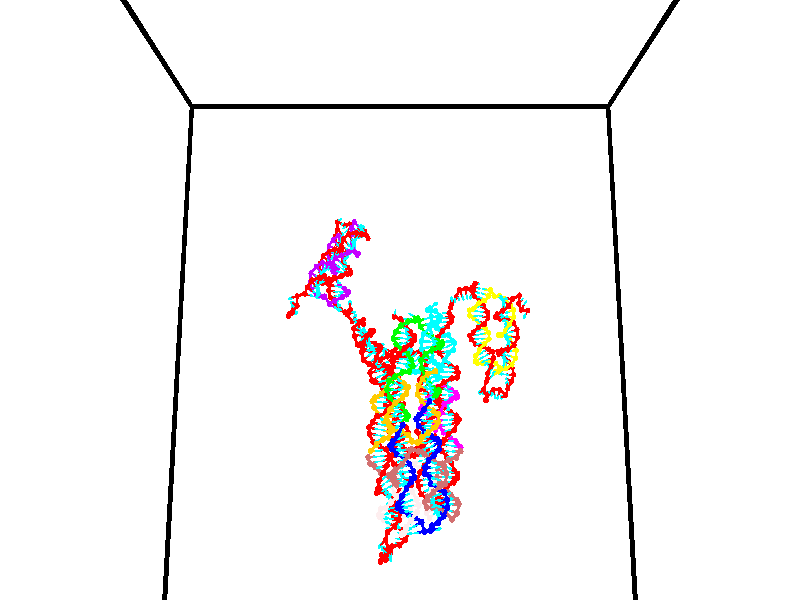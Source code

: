 // switches for output
#declare DRAW_BASES = 1; // possible values are 0, 1; only relevant for DNA ribbons
#declare DRAW_BASES_TYPE = 3; // possible values are 1, 2, 3; only relevant for DNA ribbons
#declare DRAW_FOG = 0; // set to 1 to enable fog

#include "colors.inc"

#include "transforms.inc"
background { rgb <1, 1, 1>}

#default {
   normal{
       ripples 0.25
       frequency 0.20
       turbulence 0.2
       lambda 5
   }
	finish {
		phong 0.1
		phong_size 40.
	}
}

// original window dimensions: 1024x640


// camera settings

camera {
	sky <0, 0.179814, -0.983701>
	up <0, 0.179814, -0.983701>
	right 1.6 * <1, 0, 0>
	location <35, 94.9851, 44.8844>
	look_at <35, 29.7336, 32.9568>
	direction <0, -65.2515, -11.9276>
	angle 67.0682
}


# declare cpy_camera_pos = <35, 94.9851, 44.8844>;
# if (DRAW_FOG = 1)
fog {
	fog_type 2
	up vnormalize(cpy_camera_pos)
	color rgbt<1,1,1,0.3>
	distance 1e-5
	fog_alt 3e-3
	fog_offset 56
}
# end


// LIGHTS

# declare lum = 6;
global_settings {
	ambient_light rgb lum * <0.05, 0.05, 0.05>
	max_trace_level 15
}# declare cpy_direct_light_amount = 0.25;
light_source
{	1000 * <-1, -1.16352, -0.803886>,
	rgb lum * cpy_direct_light_amount
	parallel
}

light_source
{	1000 * <1, 1.16352, 0.803886>,
	rgb lum * cpy_direct_light_amount
	parallel
}

// strand 0

// nucleotide -1

// particle -1
sphere {
	<23.787516, 34.796665, 35.099861> 0.250000
	pigment { color rgbt <1,0,0,0> }
	no_shadow
}
cylinder {
	<24.178011, 34.869896, 35.053486>,  <24.412308, 34.913834, 35.025661>, 0.100000
	pigment { color rgbt <1,0,0,0> }
	no_shadow
}
cylinder {
	<24.178011, 34.869896, 35.053486>,  <23.787516, 34.796665, 35.099861>, 0.100000
	pigment { color rgbt <1,0,0,0> }
	no_shadow
}

// particle -1
sphere {
	<24.178011, 34.869896, 35.053486> 0.100000
	pigment { color rgbt <1,0,0,0> }
	no_shadow
}
sphere {
	0, 1
	scale<0.080000,0.200000,0.300000>
	matrix <-0.208042, 0.941543, -0.264984,
		0.060648, 0.282808, 0.957257,
		0.976238, 0.183079, -0.115939,
		24.470882, 34.924820, 35.018703>
	pigment { color rgbt <0,1,1,0> }
	no_shadow
}
cylinder {
	<23.847181, 35.471539, 35.362362>,  <23.787516, 34.796665, 35.099861>, 0.130000
	pigment { color rgbt <1,0,0,0> }
	no_shadow
}

// nucleotide -1

// particle -1
sphere {
	<23.847181, 35.471539, 35.362362> 0.250000
	pigment { color rgbt <1,0,0,0> }
	no_shadow
}
cylinder {
	<24.124214, 35.384628, 35.087227>,  <24.290434, 35.332481, 34.922146>, 0.100000
	pigment { color rgbt <1,0,0,0> }
	no_shadow
}
cylinder {
	<24.124214, 35.384628, 35.087227>,  <23.847181, 35.471539, 35.362362>, 0.100000
	pigment { color rgbt <1,0,0,0> }
	no_shadow
}

// particle -1
sphere {
	<24.124214, 35.384628, 35.087227> 0.100000
	pigment { color rgbt <1,0,0,0> }
	no_shadow
}
sphere {
	0, 1
	scale<0.080000,0.200000,0.300000>
	matrix <-0.108851, 0.911158, -0.397420,
		0.713080, 0.350117, 0.607400,
		0.692581, -0.217276, -0.687839,
		24.331989, 35.319447, 34.880875>
	pigment { color rgbt <0,1,1,0> }
	no_shadow
}
cylinder {
	<24.305237, 36.101498, 35.204765>,  <23.847181, 35.471539, 35.362362>, 0.130000
	pigment { color rgbt <1,0,0,0> }
	no_shadow
}

// nucleotide -1

// particle -1
sphere {
	<24.305237, 36.101498, 35.204765> 0.250000
	pigment { color rgbt <1,0,0,0> }
	no_shadow
}
cylinder {
	<24.295160, 35.856674, 34.888599>,  <24.289114, 35.709782, 34.698898>, 0.100000
	pigment { color rgbt <1,0,0,0> }
	no_shadow
}
cylinder {
	<24.295160, 35.856674, 34.888599>,  <24.305237, 36.101498, 35.204765>, 0.100000
	pigment { color rgbt <1,0,0,0> }
	no_shadow
}

// particle -1
sphere {
	<24.295160, 35.856674, 34.888599> 0.100000
	pigment { color rgbt <1,0,0,0> }
	no_shadow
}
sphere {
	0, 1
	scale<0.080000,0.200000,0.300000>
	matrix <-0.053450, 0.790359, -0.610308,
		0.998253, 0.026875, -0.052623,
		-0.025190, -0.612054, -0.790415,
		24.287603, 35.673058, 34.651474>
	pigment { color rgbt <0,1,1,0> }
	no_shadow
}
cylinder {
	<24.848295, 36.363323, 34.651134>,  <24.305237, 36.101498, 35.204765>, 0.130000
	pigment { color rgbt <1,0,0,0> }
	no_shadow
}

// nucleotide -1

// particle -1
sphere {
	<24.848295, 36.363323, 34.651134> 0.250000
	pigment { color rgbt <1,0,0,0> }
	no_shadow
}
cylinder {
	<24.540752, 36.179932, 34.472851>,  <24.356226, 36.069897, 34.365879>, 0.100000
	pigment { color rgbt <1,0,0,0> }
	no_shadow
}
cylinder {
	<24.540752, 36.179932, 34.472851>,  <24.848295, 36.363323, 34.651134>, 0.100000
	pigment { color rgbt <1,0,0,0> }
	no_shadow
}

// particle -1
sphere {
	<24.540752, 36.179932, 34.472851> 0.100000
	pigment { color rgbt <1,0,0,0> }
	no_shadow
}
sphere {
	0, 1
	scale<0.080000,0.200000,0.300000>
	matrix <-0.233075, 0.850044, -0.472337,
		0.595428, -0.259276, -0.760422,
		-0.768857, -0.458478, -0.445710,
		24.310095, 36.042389, 34.339138>
	pigment { color rgbt <0,1,1,0> }
	no_shadow
}
cylinder {
	<24.842865, 36.442894, 33.854786>,  <24.848295, 36.363323, 34.651134>, 0.130000
	pigment { color rgbt <1,0,0,0> }
	no_shadow
}

// nucleotide -1

// particle -1
sphere {
	<24.842865, 36.442894, 33.854786> 0.250000
	pigment { color rgbt <1,0,0,0> }
	no_shadow
}
cylinder {
	<24.462664, 36.361919, 33.949074>,  <24.234543, 36.313335, 34.005646>, 0.100000
	pigment { color rgbt <1,0,0,0> }
	no_shadow
}
cylinder {
	<24.462664, 36.361919, 33.949074>,  <24.842865, 36.442894, 33.854786>, 0.100000
	pigment { color rgbt <1,0,0,0> }
	no_shadow
}

// particle -1
sphere {
	<24.462664, 36.361919, 33.949074> 0.100000
	pigment { color rgbt <1,0,0,0> }
	no_shadow
}
sphere {
	0, 1
	scale<0.080000,0.200000,0.300000>
	matrix <-0.299042, 0.801997, -0.517083,
		-0.084370, -0.561979, -0.822838,
		-0.950503, -0.202437, 0.235720,
		24.177513, 36.301189, 34.019791>
	pigment { color rgbt <0,1,1,0> }
	no_shadow
}
cylinder {
	<25.551580, 36.226402, 33.616646>,  <24.842865, 36.442894, 33.854786>, 0.130000
	pigment { color rgbt <1,0,0,0> }
	no_shadow
}

// nucleotide -1

// particle -1
sphere {
	<25.551580, 36.226402, 33.616646> 0.250000
	pigment { color rgbt <1,0,0,0> }
	no_shadow
}
cylinder {
	<25.929623, 36.307957, 33.718784>,  <26.156448, 36.356892, 33.780067>, 0.100000
	pigment { color rgbt <1,0,0,0> }
	no_shadow
}
cylinder {
	<25.929623, 36.307957, 33.718784>,  <25.551580, 36.226402, 33.616646>, 0.100000
	pigment { color rgbt <1,0,0,0> }
	no_shadow
}

// particle -1
sphere {
	<25.929623, 36.307957, 33.718784> 0.100000
	pigment { color rgbt <1,0,0,0> }
	no_shadow
}
sphere {
	0, 1
	scale<0.080000,0.200000,0.300000>
	matrix <0.303642, -0.259304, -0.916822,
		-0.120718, 0.944029, -0.306979,
		0.945108, 0.203889, 0.255344,
		26.213156, 36.369122, 33.795387>
	pigment { color rgbt <0,1,1,0> }
	no_shadow
}
cylinder {
	<25.876362, 36.785366, 33.201290>,  <25.551580, 36.226402, 33.616646>, 0.130000
	pigment { color rgbt <1,0,0,0> }
	no_shadow
}

// nucleotide -1

// particle -1
sphere {
	<25.876362, 36.785366, 33.201290> 0.250000
	pigment { color rgbt <1,0,0,0> }
	no_shadow
}
cylinder {
	<26.174931, 36.562637, 33.347061>,  <26.354073, 36.429001, 33.434525>, 0.100000
	pigment { color rgbt <1,0,0,0> }
	no_shadow
}
cylinder {
	<26.174931, 36.562637, 33.347061>,  <25.876362, 36.785366, 33.201290>, 0.100000
	pigment { color rgbt <1,0,0,0> }
	no_shadow
}

// particle -1
sphere {
	<26.174931, 36.562637, 33.347061> 0.100000
	pigment { color rgbt <1,0,0,0> }
	no_shadow
}
sphere {
	0, 1
	scale<0.080000,0.200000,0.300000>
	matrix <0.228111, -0.300358, -0.926148,
		0.625156, 0.774426, -0.097177,
		0.746421, -0.556820, 0.364425,
		26.398857, 36.395592, 33.456390>
	pigment { color rgbt <0,1,1,0> }
	no_shadow
}
cylinder {
	<26.300978, 36.621181, 32.573257>,  <25.876362, 36.785366, 33.201290>, 0.130000
	pigment { color rgbt <1,0,0,0> }
	no_shadow
}

// nucleotide -1

// particle -1
sphere {
	<26.300978, 36.621181, 32.573257> 0.250000
	pigment { color rgbt <1,0,0,0> }
	no_shadow
}
cylinder {
	<26.474884, 36.365463, 32.826962>,  <26.579227, 36.212032, 32.979183>, 0.100000
	pigment { color rgbt <1,0,0,0> }
	no_shadow
}
cylinder {
	<26.474884, 36.365463, 32.826962>,  <26.300978, 36.621181, 32.573257>, 0.100000
	pigment { color rgbt <1,0,0,0> }
	no_shadow
}

// particle -1
sphere {
	<26.474884, 36.365463, 32.826962> 0.100000
	pigment { color rgbt <1,0,0,0> }
	no_shadow
}
sphere {
	0, 1
	scale<0.080000,0.200000,0.300000>
	matrix <0.159214, -0.638643, -0.752852,
		0.886356, 0.428298, -0.175877,
		0.434768, -0.639293, 0.634257,
		26.605314, 36.173676, 33.017239>
	pigment { color rgbt <0,1,1,0> }
	no_shadow
}
cylinder {
	<27.015055, 36.556576, 32.321095>,  <26.300978, 36.621181, 32.573257>, 0.130000
	pigment { color rgbt <1,0,0,0> }
	no_shadow
}

// nucleotide -1

// particle -1
sphere {
	<27.015055, 36.556576, 32.321095> 0.250000
	pigment { color rgbt <1,0,0,0> }
	no_shadow
}
cylinder {
	<26.902630, 36.241901, 32.540962>,  <26.835175, 36.053097, 32.672882>, 0.100000
	pigment { color rgbt <1,0,0,0> }
	no_shadow
}
cylinder {
	<26.902630, 36.241901, 32.540962>,  <27.015055, 36.556576, 32.321095>, 0.100000
	pigment { color rgbt <1,0,0,0> }
	no_shadow
}

// particle -1
sphere {
	<26.902630, 36.241901, 32.540962> 0.100000
	pigment { color rgbt <1,0,0,0> }
	no_shadow
}
sphere {
	0, 1
	scale<0.080000,0.200000,0.300000>
	matrix <0.321574, -0.616845, -0.718396,
		0.904209, -0.025156, 0.426349,
		-0.281063, -0.786683, 0.549667,
		26.818312, 36.005898, 32.705864>
	pigment { color rgbt <0,1,1,0> }
	no_shadow
}
cylinder {
	<27.432047, 36.035900, 32.062019>,  <27.015055, 36.556576, 32.321095>, 0.130000
	pigment { color rgbt <1,0,0,0> }
	no_shadow
}

// nucleotide -1

// particle -1
sphere {
	<27.432047, 36.035900, 32.062019> 0.250000
	pigment { color rgbt <1,0,0,0> }
	no_shadow
}
cylinder {
	<27.196280, 35.800583, 32.283470>,  <27.054819, 35.659393, 32.416340>, 0.100000
	pigment { color rgbt <1,0,0,0> }
	no_shadow
}
cylinder {
	<27.196280, 35.800583, 32.283470>,  <27.432047, 36.035900, 32.062019>, 0.100000
	pigment { color rgbt <1,0,0,0> }
	no_shadow
}

// particle -1
sphere {
	<27.196280, 35.800583, 32.283470> 0.100000
	pigment { color rgbt <1,0,0,0> }
	no_shadow
}
sphere {
	0, 1
	scale<0.080000,0.200000,0.300000>
	matrix <0.279362, -0.791481, -0.543613,
		0.757986, -0.165753, 0.630859,
		-0.589418, -0.588289, 0.553626,
		27.019455, 35.624096, 32.449558>
	pigment { color rgbt <0,1,1,0> }
	no_shadow
}
cylinder {
	<27.808300, 35.450459, 32.232998>,  <27.432047, 36.035900, 32.062019>, 0.130000
	pigment { color rgbt <1,0,0,0> }
	no_shadow
}

// nucleotide -1

// particle -1
sphere {
	<27.808300, 35.450459, 32.232998> 0.250000
	pigment { color rgbt <1,0,0,0> }
	no_shadow
}
cylinder {
	<27.423008, 35.352165, 32.276459>,  <27.191833, 35.293190, 32.302536>, 0.100000
	pigment { color rgbt <1,0,0,0> }
	no_shadow
}
cylinder {
	<27.423008, 35.352165, 32.276459>,  <27.808300, 35.450459, 32.232998>, 0.100000
	pigment { color rgbt <1,0,0,0> }
	no_shadow
}

// particle -1
sphere {
	<27.423008, 35.352165, 32.276459> 0.100000
	pigment { color rgbt <1,0,0,0> }
	no_shadow
}
sphere {
	0, 1
	scale<0.080000,0.200000,0.300000>
	matrix <0.143279, -0.811876, -0.565975,
		0.227288, -0.529597, 0.817231,
		-0.963229, -0.245731, 0.108650,
		27.134039, 35.278446, 32.309055>
	pigment { color rgbt <0,1,1,0> }
	no_shadow
}
cylinder {
	<27.781982, 34.751438, 32.489071>,  <27.808300, 35.450459, 32.232998>, 0.130000
	pigment { color rgbt <1,0,0,0> }
	no_shadow
}

// nucleotide -1

// particle -1
sphere {
	<27.781982, 34.751438, 32.489071> 0.250000
	pigment { color rgbt <1,0,0,0> }
	no_shadow
}
cylinder {
	<27.422791, 34.817776, 32.326035>,  <27.207275, 34.857578, 32.228214>, 0.100000
	pigment { color rgbt <1,0,0,0> }
	no_shadow
}
cylinder {
	<27.422791, 34.817776, 32.326035>,  <27.781982, 34.751438, 32.489071>, 0.100000
	pigment { color rgbt <1,0,0,0> }
	no_shadow
}

// particle -1
sphere {
	<27.422791, 34.817776, 32.326035> 0.100000
	pigment { color rgbt <1,0,0,0> }
	no_shadow
}
sphere {
	0, 1
	scale<0.080000,0.200000,0.300000>
	matrix <0.089041, -0.838617, -0.537395,
		-0.430933, -0.518862, 0.738295,
		-0.897980, 0.165843, -0.407587,
		27.153397, 34.867527, 32.203758>
	pigment { color rgbt <0,1,1,0> }
	no_shadow
}
cylinder {
	<27.567898, 34.080612, 32.342651>,  <27.781982, 34.751438, 32.489071>, 0.130000
	pigment { color rgbt <1,0,0,0> }
	no_shadow
}

// nucleotide -1

// particle -1
sphere {
	<27.567898, 34.080612, 32.342651> 0.250000
	pigment { color rgbt <1,0,0,0> }
	no_shadow
}
cylinder {
	<27.381042, 34.350037, 32.113533>,  <27.268929, 34.511692, 31.976061>, 0.100000
	pigment { color rgbt <1,0,0,0> }
	no_shadow
}
cylinder {
	<27.381042, 34.350037, 32.113533>,  <27.567898, 34.080612, 32.342651>, 0.100000
	pigment { color rgbt <1,0,0,0> }
	no_shadow
}

// particle -1
sphere {
	<27.381042, 34.350037, 32.113533> 0.100000
	pigment { color rgbt <1,0,0,0> }
	no_shadow
}
sphere {
	0, 1
	scale<0.080000,0.200000,0.300000>
	matrix <0.000699, -0.647546, -0.762026,
		-0.884183, -0.356373, 0.302024,
		-0.467140, 0.673560, -0.572798,
		27.240900, 34.552105, 31.941694>
	pigment { color rgbt <0,1,1,0> }
	no_shadow
}
cylinder {
	<26.964661, 33.777920, 32.214603>,  <27.567898, 34.080612, 32.342651>, 0.130000
	pigment { color rgbt <1,0,0,0> }
	no_shadow
}

// nucleotide -1

// particle -1
sphere {
	<26.964661, 33.777920, 32.214603> 0.250000
	pigment { color rgbt <1,0,0,0> }
	no_shadow
}
cylinder {
	<27.042538, 34.054291, 31.936115>,  <27.089264, 34.220112, 31.769022>, 0.100000
	pigment { color rgbt <1,0,0,0> }
	no_shadow
}
cylinder {
	<27.042538, 34.054291, 31.936115>,  <26.964661, 33.777920, 32.214603>, 0.100000
	pigment { color rgbt <1,0,0,0> }
	no_shadow
}

// particle -1
sphere {
	<27.042538, 34.054291, 31.936115> 0.100000
	pigment { color rgbt <1,0,0,0> }
	no_shadow
}
sphere {
	0, 1
	scale<0.080000,0.200000,0.300000>
	matrix <0.065805, -0.717403, -0.693544,
		-0.978654, 0.089213, -0.185139,
		0.194692, 0.690923, -0.696219,
		27.100945, 34.261566, 31.727249>
	pigment { color rgbt <0,1,1,0> }
	no_shadow
}
cylinder {
	<26.689548, 33.444672, 31.653606>,  <26.964661, 33.777920, 32.214603>, 0.130000
	pigment { color rgbt <1,0,0,0> }
	no_shadow
}

// nucleotide -1

// particle -1
sphere {
	<26.689548, 33.444672, 31.653606> 0.250000
	pigment { color rgbt <1,0,0,0> }
	no_shadow
}
cylinder {
	<26.881298, 33.740307, 31.464315>,  <26.996347, 33.917686, 31.350740>, 0.100000
	pigment { color rgbt <1,0,0,0> }
	no_shadow
}
cylinder {
	<26.881298, 33.740307, 31.464315>,  <26.689548, 33.444672, 31.653606>, 0.100000
	pigment { color rgbt <1,0,0,0> }
	no_shadow
}

// particle -1
sphere {
	<26.881298, 33.740307, 31.464315> 0.100000
	pigment { color rgbt <1,0,0,0> }
	no_shadow
}
sphere {
	0, 1
	scale<0.080000,0.200000,0.300000>
	matrix <0.112060, -0.586361, -0.802262,
		-0.870426, 0.331554, -0.363909,
		0.479375, 0.739089, -0.473230,
		27.025110, 33.962032, 31.322346>
	pigment { color rgbt <0,1,1,0> }
	no_shadow
}
cylinder {
	<26.630526, 33.206890, 31.013224>,  <26.689548, 33.444672, 31.653606>, 0.130000
	pigment { color rgbt <1,0,0,0> }
	no_shadow
}

// nucleotide -1

// particle -1
sphere {
	<26.630526, 33.206890, 31.013224> 0.250000
	pigment { color rgbt <1,0,0,0> }
	no_shadow
}
cylinder {
	<26.925335, 33.476955, 31.000902>,  <27.102221, 33.638996, 30.993509>, 0.100000
	pigment { color rgbt <1,0,0,0> }
	no_shadow
}
cylinder {
	<26.925335, 33.476955, 31.000902>,  <26.630526, 33.206890, 31.013224>, 0.100000
	pigment { color rgbt <1,0,0,0> }
	no_shadow
}

// particle -1
sphere {
	<26.925335, 33.476955, 31.000902> 0.100000
	pigment { color rgbt <1,0,0,0> }
	no_shadow
}
sphere {
	0, 1
	scale<0.080000,0.200000,0.300000>
	matrix <0.265196, -0.330812, -0.905668,
		-0.621663, 0.659332, -0.422867,
		0.737025, 0.675163, -0.030801,
		27.146442, 33.679504, 30.991661>
	pigment { color rgbt <0,1,1,0> }
	no_shadow
}
cylinder {
	<26.633999, 33.304619, 30.366035>,  <26.630526, 33.206890, 31.013224>, 0.130000
	pigment { color rgbt <1,0,0,0> }
	no_shadow
}

// nucleotide -1

// particle -1
sphere {
	<26.633999, 33.304619, 30.366035> 0.250000
	pigment { color rgbt <1,0,0,0> }
	no_shadow
}
cylinder {
	<26.981707, 33.442253, 30.508005>,  <27.190331, 33.524834, 30.593187>, 0.100000
	pigment { color rgbt <1,0,0,0> }
	no_shadow
}
cylinder {
	<26.981707, 33.442253, 30.508005>,  <26.633999, 33.304619, 30.366035>, 0.100000
	pigment { color rgbt <1,0,0,0> }
	no_shadow
}

// particle -1
sphere {
	<26.981707, 33.442253, 30.508005> 0.100000
	pigment { color rgbt <1,0,0,0> }
	no_shadow
}
sphere {
	0, 1
	scale<0.080000,0.200000,0.300000>
	matrix <0.453973, -0.271493, -0.848646,
		-0.195651, 0.898829, -0.392208,
		0.869269, 0.344090, 0.354926,
		27.242487, 33.545479, 30.614483>
	pigment { color rgbt <0,1,1,0> }
	no_shadow
}
cylinder {
	<26.974226, 33.762249, 29.798281>,  <26.633999, 33.304619, 30.366035>, 0.130000
	pigment { color rgbt <1,0,0,0> }
	no_shadow
}

// nucleotide -1

// particle -1
sphere {
	<26.974226, 33.762249, 29.798281> 0.250000
	pigment { color rgbt <1,0,0,0> }
	no_shadow
}
cylinder {
	<27.254932, 33.638226, 30.054838>,  <27.423357, 33.563812, 30.208773>, 0.100000
	pigment { color rgbt <1,0,0,0> }
	no_shadow
}
cylinder {
	<27.254932, 33.638226, 30.054838>,  <26.974226, 33.762249, 29.798281>, 0.100000
	pigment { color rgbt <1,0,0,0> }
	no_shadow
}

// particle -1
sphere {
	<27.254932, 33.638226, 30.054838> 0.100000
	pigment { color rgbt <1,0,0,0> }
	no_shadow
}
sphere {
	0, 1
	scale<0.080000,0.200000,0.300000>
	matrix <0.470962, -0.473604, -0.744240,
		0.534527, 0.824355, -0.186332,
		0.701766, -0.310062, 0.641394,
		27.465462, 33.545208, 30.247257>
	pigment { color rgbt <0,1,1,0> }
	no_shadow
}
cylinder {
	<27.625547, 33.941063, 29.464800>,  <26.974226, 33.762249, 29.798281>, 0.130000
	pigment { color rgbt <1,0,0,0> }
	no_shadow
}

// nucleotide -1

// particle -1
sphere {
	<27.625547, 33.941063, 29.464800> 0.250000
	pigment { color rgbt <1,0,0,0> }
	no_shadow
}
cylinder {
	<27.731255, 33.646923, 29.714417>,  <27.794680, 33.470440, 29.864187>, 0.100000
	pigment { color rgbt <1,0,0,0> }
	no_shadow
}
cylinder {
	<27.731255, 33.646923, 29.714417>,  <27.625547, 33.941063, 29.464800>, 0.100000
	pigment { color rgbt <1,0,0,0> }
	no_shadow
}

// particle -1
sphere {
	<27.731255, 33.646923, 29.714417> 0.100000
	pigment { color rgbt <1,0,0,0> }
	no_shadow
}
sphere {
	0, 1
	scale<0.080000,0.200000,0.300000>
	matrix <0.391472, -0.509559, -0.766224,
		0.881426, 0.446784, 0.153207,
		0.264268, -0.735346, 0.624042,
		27.810535, 33.426319, 29.901628>
	pigment { color rgbt <0,1,1,0> }
	no_shadow
}
cylinder {
	<28.179321, 33.819317, 29.217596>,  <27.625547, 33.941063, 29.464800>, 0.130000
	pigment { color rgbt <1,0,0,0> }
	no_shadow
}

// nucleotide -1

// particle -1
sphere {
	<28.179321, 33.819317, 29.217596> 0.250000
	pigment { color rgbt <1,0,0,0> }
	no_shadow
}
cylinder {
	<28.139484, 33.487186, 29.436918>,  <28.115582, 33.287907, 29.568512>, 0.100000
	pigment { color rgbt <1,0,0,0> }
	no_shadow
}
cylinder {
	<28.139484, 33.487186, 29.436918>,  <28.179321, 33.819317, 29.217596>, 0.100000
	pigment { color rgbt <1,0,0,0> }
	no_shadow
}

// particle -1
sphere {
	<28.139484, 33.487186, 29.436918> 0.100000
	pigment { color rgbt <1,0,0,0> }
	no_shadow
}
sphere {
	0, 1
	scale<0.080000,0.200000,0.300000>
	matrix <0.487520, -0.521090, -0.700563,
		0.867413, 0.197539, 0.456698,
		-0.099592, -0.830327, 0.548305,
		28.109608, 33.238087, 29.601410>
	pigment { color rgbt <0,1,1,0> }
	no_shadow
}
cylinder {
	<28.770391, 33.466686, 29.179874>,  <28.179321, 33.819317, 29.217596>, 0.130000
	pigment { color rgbt <1,0,0,0> }
	no_shadow
}

// nucleotide -1

// particle -1
sphere {
	<28.770391, 33.466686, 29.179874> 0.250000
	pigment { color rgbt <1,0,0,0> }
	no_shadow
}
cylinder {
	<28.512533, 33.186111, 29.301477>,  <28.357819, 33.017769, 29.374439>, 0.100000
	pigment { color rgbt <1,0,0,0> }
	no_shadow
}
cylinder {
	<28.512533, 33.186111, 29.301477>,  <28.770391, 33.466686, 29.179874>, 0.100000
	pigment { color rgbt <1,0,0,0> }
	no_shadow
}

// particle -1
sphere {
	<28.512533, 33.186111, 29.301477> 0.100000
	pigment { color rgbt <1,0,0,0> }
	no_shadow
}
sphere {
	0, 1
	scale<0.080000,0.200000,0.300000>
	matrix <0.495669, -0.686253, -0.532324,
		0.582018, -0.192472, 0.790069,
		-0.644645, -0.701435, 0.304010,
		28.319139, 32.975681, 29.392681>
	pigment { color rgbt <0,1,1,0> }
	no_shadow
}
cylinder {
	<29.113161, 32.831097, 29.376665>,  <28.770391, 33.466686, 29.179874>, 0.130000
	pigment { color rgbt <1,0,0,0> }
	no_shadow
}

// nucleotide -1

// particle -1
sphere {
	<29.113161, 32.831097, 29.376665> 0.250000
	pigment { color rgbt <1,0,0,0> }
	no_shadow
}
cylinder {
	<28.745617, 32.709846, 29.275621>,  <28.525091, 32.637096, 29.214994>, 0.100000
	pigment { color rgbt <1,0,0,0> }
	no_shadow
}
cylinder {
	<28.745617, 32.709846, 29.275621>,  <29.113161, 32.831097, 29.376665>, 0.100000
	pigment { color rgbt <1,0,0,0> }
	no_shadow
}

// particle -1
sphere {
	<28.745617, 32.709846, 29.275621> 0.100000
	pigment { color rgbt <1,0,0,0> }
	no_shadow
}
sphere {
	0, 1
	scale<0.080000,0.200000,0.300000>
	matrix <0.391728, -0.623843, -0.676291,
		0.047413, -0.720370, 0.691967,
		-0.918858, -0.303128, -0.252611,
		28.469959, 32.618908, 29.199839>
	pigment { color rgbt <0,1,1,0> }
	no_shadow
}
cylinder {
	<29.168600, 32.032139, 29.347004>,  <29.113161, 32.831097, 29.376665>, 0.130000
	pigment { color rgbt <1,0,0,0> }
	no_shadow
}

// nucleotide -1

// particle -1
sphere {
	<29.168600, 32.032139, 29.347004> 0.250000
	pigment { color rgbt <1,0,0,0> }
	no_shadow
}
cylinder {
	<28.843002, 32.149757, 29.146622>,  <28.647644, 32.220329, 29.026392>, 0.100000
	pigment { color rgbt <1,0,0,0> }
	no_shadow
}
cylinder {
	<28.843002, 32.149757, 29.146622>,  <29.168600, 32.032139, 29.347004>, 0.100000
	pigment { color rgbt <1,0,0,0> }
	no_shadow
}

// particle -1
sphere {
	<28.843002, 32.149757, 29.146622> 0.100000
	pigment { color rgbt <1,0,0,0> }
	no_shadow
}
sphere {
	0, 1
	scale<0.080000,0.200000,0.300000>
	matrix <0.327702, -0.479611, -0.813993,
		-0.479611, -0.826748, 0.294042,
		0.813993, -0.294042, 0.500954,
		28.598804, 32.237968, 28.996336>
	pigment { color rgbt <0,1,1,0> }
	no_shadow
}
cylinder {
	<29.093756, 31.431772, 28.966396>,  <29.168600, 32.032139, 29.347004>, 0.130000
	pigment { color rgbt <1,0,0,0> }
	no_shadow
}

// nucleotide -1

// particle -1
sphere {
	<29.093756, 31.431772, 28.966396> 0.250000
	pigment { color rgbt <1,0,0,0> }
	no_shadow
}
cylinder {
	<28.849089, 31.689241, 28.782421>,  <28.702288, 31.843723, 28.672035>, 0.100000
	pigment { color rgbt <1,0,0,0> }
	no_shadow
}
cylinder {
	<28.849089, 31.689241, 28.782421>,  <29.093756, 31.431772, 28.966396>, 0.100000
	pigment { color rgbt <1,0,0,0> }
	no_shadow
}

// particle -1
sphere {
	<28.849089, 31.689241, 28.782421> 0.100000
	pigment { color rgbt <1,0,0,0> }
	no_shadow
}
sphere {
	0, 1
	scale<0.080000,0.200000,0.300000>
	matrix <0.316853, -0.333390, -0.887950,
		-0.724891, -0.688864, -0.000026,
		-0.611668, 0.643675, -0.459940,
		28.665588, 31.882343, 28.644440>
	pigment { color rgbt <0,1,1,0> }
	no_shadow
}
cylinder {
	<28.606546, 31.018265, 28.545273>,  <29.093756, 31.431772, 28.966396>, 0.130000
	pigment { color rgbt <1,0,0,0> }
	no_shadow
}

// nucleotide -1

// particle -1
sphere {
	<28.606546, 31.018265, 28.545273> 0.250000
	pigment { color rgbt <1,0,0,0> }
	no_shadow
}
cylinder {
	<28.597122, 31.381025, 28.376997>,  <28.591469, 31.598680, 28.276031>, 0.100000
	pigment { color rgbt <1,0,0,0> }
	no_shadow
}
cylinder {
	<28.597122, 31.381025, 28.376997>,  <28.606546, 31.018265, 28.545273>, 0.100000
	pigment { color rgbt <1,0,0,0> }
	no_shadow
}

// particle -1
sphere {
	<28.597122, 31.381025, 28.376997> 0.100000
	pigment { color rgbt <1,0,0,0> }
	no_shadow
}
sphere {
	0, 1
	scale<0.080000,0.200000,0.300000>
	matrix <0.197904, -0.408246, -0.891162,
		-0.979938, -0.104251, -0.169861,
		-0.023559, 0.906900, -0.420688,
		28.590054, 31.653095, 28.250792>
	pigment { color rgbt <0,1,1,0> }
	no_shadow
}
cylinder {
	<28.100363, 31.002377, 28.028898>,  <28.606546, 31.018265, 28.545273>, 0.130000
	pigment { color rgbt <1,0,0,0> }
	no_shadow
}

// nucleotide -1

// particle -1
sphere {
	<28.100363, 31.002377, 28.028898> 0.250000
	pigment { color rgbt <1,0,0,0> }
	no_shadow
}
cylinder {
	<28.333187, 31.305836, 27.911827>,  <28.472881, 31.487911, 27.841585>, 0.100000
	pigment { color rgbt <1,0,0,0> }
	no_shadow
}
cylinder {
	<28.333187, 31.305836, 27.911827>,  <28.100363, 31.002377, 28.028898>, 0.100000
	pigment { color rgbt <1,0,0,0> }
	no_shadow
}

// particle -1
sphere {
	<28.333187, 31.305836, 27.911827> 0.100000
	pigment { color rgbt <1,0,0,0> }
	no_shadow
}
sphere {
	0, 1
	scale<0.080000,0.200000,0.300000>
	matrix <-0.048054, -0.327212, -0.943728,
		-0.811724, 0.563372, -0.154002,
		0.582061, 0.758646, -0.292678,
		28.507805, 31.533430, 27.824024>
	pigment { color rgbt <0,1,1,0> }
	no_shadow
}
cylinder {
	<27.893118, 31.240072, 27.344336>,  <28.100363, 31.002377, 28.028898>, 0.130000
	pigment { color rgbt <1,0,0,0> }
	no_shadow
}

// nucleotide -1

// particle -1
sphere {
	<27.893118, 31.240072, 27.344336> 0.250000
	pigment { color rgbt <1,0,0,0> }
	no_shadow
}
cylinder {
	<28.283869, 31.304161, 27.400965>,  <28.518318, 31.342613, 27.434942>, 0.100000
	pigment { color rgbt <1,0,0,0> }
	no_shadow
}
cylinder {
	<28.283869, 31.304161, 27.400965>,  <27.893118, 31.240072, 27.344336>, 0.100000
	pigment { color rgbt <1,0,0,0> }
	no_shadow
}

// particle -1
sphere {
	<28.283869, 31.304161, 27.400965> 0.100000
	pigment { color rgbt <1,0,0,0> }
	no_shadow
}
sphere {
	0, 1
	scale<0.080000,0.200000,0.300000>
	matrix <0.201547, -0.469077, -0.859852,
		-0.071357, 0.868502, -0.490522,
		0.976876, 0.160220, 0.141572,
		28.576931, 31.352226, 27.443436>
	pigment { color rgbt <0,1,1,0> }
	no_shadow
}
cylinder {
	<28.208210, 31.629122, 26.841904>,  <27.893118, 31.240072, 27.344336>, 0.130000
	pigment { color rgbt <1,0,0,0> }
	no_shadow
}

// nucleotide -1

// particle -1
sphere {
	<28.208210, 31.629122, 26.841904> 0.250000
	pigment { color rgbt <1,0,0,0> }
	no_shadow
}
cylinder {
	<28.468773, 31.368420, 26.997280>,  <28.625111, 31.211998, 27.090506>, 0.100000
	pigment { color rgbt <1,0,0,0> }
	no_shadow
}
cylinder {
	<28.468773, 31.368420, 26.997280>,  <28.208210, 31.629122, 26.841904>, 0.100000
	pigment { color rgbt <1,0,0,0> }
	no_shadow
}

// particle -1
sphere {
	<28.468773, 31.368420, 26.997280> 0.100000
	pigment { color rgbt <1,0,0,0> }
	no_shadow
}
sphere {
	0, 1
	scale<0.080000,0.200000,0.300000>
	matrix <-0.004659, -0.515391, -0.856942,
		0.758715, 0.556408, -0.338765,
		0.651406, -0.651753, 0.388443,
		28.664194, 31.172894, 27.113813>
	pigment { color rgbt <0,1,1,0> }
	no_shadow
}
cylinder {
	<28.168840, 31.508801, 26.083252>,  <28.208210, 31.629122, 26.841904>, 0.130000
	pigment { color rgbt <1,0,0,0> }
	no_shadow
}

// nucleotide -1

// particle -1
sphere {
	<28.168840, 31.508801, 26.083252> 0.250000
	pigment { color rgbt <1,0,0,0> }
	no_shadow
}
cylinder {
	<28.375175, 31.849850, 26.049915>,  <28.498976, 32.054478, 26.029913>, 0.100000
	pigment { color rgbt <1,0,0,0> }
	no_shadow
}
cylinder {
	<28.375175, 31.849850, 26.049915>,  <28.168840, 31.508801, 26.083252>, 0.100000
	pigment { color rgbt <1,0,0,0> }
	no_shadow
}

// particle -1
sphere {
	<28.375175, 31.849850, 26.049915> 0.100000
	pigment { color rgbt <1,0,0,0> }
	no_shadow
}
sphere {
	0, 1
	scale<0.080000,0.200000,0.300000>
	matrix <0.230586, -0.044491, 0.972034,
		0.825072, -0.520627, -0.219553,
		0.515835, 0.852624, -0.083340,
		28.529926, 32.105637, 26.024914>
	pigment { color rgbt <0,1,1,0> }
	no_shadow
}
cylinder {
	<28.974285, 31.330078, 26.318972>,  <28.168840, 31.508801, 26.083252>, 0.130000
	pigment { color rgbt <1,0,0,0> }
	no_shadow
}

// nucleotide -1

// particle -1
sphere {
	<28.974285, 31.330078, 26.318972> 0.250000
	pigment { color rgbt <1,0,0,0> }
	no_shadow
}
cylinder {
	<28.855904, 31.708666, 26.370514>,  <28.784874, 31.935820, 26.401440>, 0.100000
	pigment { color rgbt <1,0,0,0> }
	no_shadow
}
cylinder {
	<28.855904, 31.708666, 26.370514>,  <28.974285, 31.330078, 26.318972>, 0.100000
	pigment { color rgbt <1,0,0,0> }
	no_shadow
}

// particle -1
sphere {
	<28.855904, 31.708666, 26.370514> 0.100000
	pigment { color rgbt <1,0,0,0> }
	no_shadow
}
sphere {
	0, 1
	scale<0.080000,0.200000,0.300000>
	matrix <0.510751, 0.042805, 0.858662,
		0.807183, 0.319939, -0.496080,
		-0.295954, 0.946471, 0.128857,
		28.767117, 31.992607, 26.409172>
	pigment { color rgbt <0,1,1,0> }
	no_shadow
}
cylinder {
	<29.567068, 31.801441, 26.367989>,  <28.974285, 31.330078, 26.318972>, 0.130000
	pigment { color rgbt <1,0,0,0> }
	no_shadow
}

// nucleotide -1

// particle -1
sphere {
	<29.567068, 31.801441, 26.367989> 0.250000
	pigment { color rgbt <1,0,0,0> }
	no_shadow
}
cylinder {
	<29.256470, 31.940876, 26.577955>,  <29.070110, 32.024536, 26.703936>, 0.100000
	pigment { color rgbt <1,0,0,0> }
	no_shadow
}
cylinder {
	<29.256470, 31.940876, 26.577955>,  <29.567068, 31.801441, 26.367989>, 0.100000
	pigment { color rgbt <1,0,0,0> }
	no_shadow
}

// particle -1
sphere {
	<29.256470, 31.940876, 26.577955> 0.100000
	pigment { color rgbt <1,0,0,0> }
	no_shadow
}
sphere {
	0, 1
	scale<0.080000,0.200000,0.300000>
	matrix <0.573735, 0.046685, 0.817709,
		0.260535, 0.936114, -0.236246,
		-0.776498, 0.348585, 0.524919,
		29.023520, 32.045452, 26.735432>
	pigment { color rgbt <0,1,1,0> }
	no_shadow
}
cylinder {
	<29.811304, 32.319378, 26.767159>,  <29.567068, 31.801441, 26.367989>, 0.130000
	pigment { color rgbt <1,0,0,0> }
	no_shadow
}

// nucleotide -1

// particle -1
sphere {
	<29.811304, 32.319378, 26.767159> 0.250000
	pigment { color rgbt <1,0,0,0> }
	no_shadow
}
cylinder {
	<29.486242, 32.168571, 26.944902>,  <29.291204, 32.078087, 27.051548>, 0.100000
	pigment { color rgbt <1,0,0,0> }
	no_shadow
}
cylinder {
	<29.486242, 32.168571, 26.944902>,  <29.811304, 32.319378, 26.767159>, 0.100000
	pigment { color rgbt <1,0,0,0> }
	no_shadow
}

// particle -1
sphere {
	<29.486242, 32.168571, 26.944902> 0.100000
	pigment { color rgbt <1,0,0,0> }
	no_shadow
}
sphere {
	0, 1
	scale<0.080000,0.200000,0.300000>
	matrix <0.519275, -0.122424, 0.845793,
		-0.264474, 0.918082, 0.295261,
		-0.812654, -0.377012, 0.444359,
		29.242447, 32.055470, 27.078211>
	pigment { color rgbt <0,1,1,0> }
	no_shadow
}
cylinder {
	<29.850197, 32.403534, 27.410534>,  <29.811304, 32.319378, 26.767159>, 0.130000
	pigment { color rgbt <1,0,0,0> }
	no_shadow
}

// nucleotide -1

// particle -1
sphere {
	<29.850197, 32.403534, 27.410534> 0.250000
	pigment { color rgbt <1,0,0,0> }
	no_shadow
}
cylinder {
	<29.565256, 32.128693, 27.467728>,  <29.394293, 31.963787, 27.502045>, 0.100000
	pigment { color rgbt <1,0,0,0> }
	no_shadow
}
cylinder {
	<29.565256, 32.128693, 27.467728>,  <29.850197, 32.403534, 27.410534>, 0.100000
	pigment { color rgbt <1,0,0,0> }
	no_shadow
}

// particle -1
sphere {
	<29.565256, 32.128693, 27.467728> 0.100000
	pigment { color rgbt <1,0,0,0> }
	no_shadow
}
sphere {
	0, 1
	scale<0.080000,0.200000,0.300000>
	matrix <0.473162, -0.319717, 0.820914,
		-0.518340, 0.652432, 0.552862,
		-0.712350, -0.687105, 0.142984,
		29.351551, 31.922562, 27.510622>
	pigment { color rgbt <0,1,1,0> }
	no_shadow
}
cylinder {
	<30.575607, 32.251709, 27.097883>,  <29.850197, 32.403534, 27.410534>, 0.130000
	pigment { color rgbt <1,0,0,0> }
	no_shadow
}

// nucleotide -1

// particle -1
sphere {
	<30.575607, 32.251709, 27.097883> 0.250000
	pigment { color rgbt <1,0,0,0> }
	no_shadow
}
cylinder {
	<30.708044, 32.608231, 26.973978>,  <30.787506, 32.822144, 26.899635>, 0.100000
	pigment { color rgbt <1,0,0,0> }
	no_shadow
}
cylinder {
	<30.708044, 32.608231, 26.973978>,  <30.575607, 32.251709, 27.097883>, 0.100000
	pigment { color rgbt <1,0,0,0> }
	no_shadow
}

// particle -1
sphere {
	<30.708044, 32.608231, 26.973978> 0.100000
	pigment { color rgbt <1,0,0,0> }
	no_shadow
}
sphere {
	0, 1
	scale<0.080000,0.200000,0.300000>
	matrix <0.219451, -0.392012, -0.893402,
		-0.917725, 0.227820, -0.325390,
		0.331092, 0.891305, -0.309764,
		30.807371, 32.875622, 26.881048>
	pigment { color rgbt <0,1,1,0> }
	no_shadow
}
cylinder {
	<31.250578, 32.430939, 27.213453>,  <30.575607, 32.251709, 27.097883>, 0.130000
	pigment { color rgbt <1,0,0,0> }
	no_shadow
}

// nucleotide -1

// particle -1
sphere {
	<31.250578, 32.430939, 27.213453> 0.250000
	pigment { color rgbt <1,0,0,0> }
	no_shadow
}
cylinder {
	<31.177925, 32.809769, 27.107580>,  <31.134333, 33.037067, 27.044056>, 0.100000
	pigment { color rgbt <1,0,0,0> }
	no_shadow
}
cylinder {
	<31.177925, 32.809769, 27.107580>,  <31.250578, 32.430939, 27.213453>, 0.100000
	pigment { color rgbt <1,0,0,0> }
	no_shadow
}

// particle -1
sphere {
	<31.177925, 32.809769, 27.107580> 0.100000
	pigment { color rgbt <1,0,0,0> }
	no_shadow
}
sphere {
	0, 1
	scale<0.080000,0.200000,0.300000>
	matrix <-0.034486, 0.262860, 0.964217,
		0.982761, 0.184262, -0.015083,
		-0.181633, 0.947076, -0.264683,
		31.123436, 33.093891, 27.028175>
	pigment { color rgbt <0,1,1,0> }
	no_shadow
}
cylinder {
	<31.447374, 32.833416, 27.753796>,  <31.250578, 32.430939, 27.213453>, 0.130000
	pigment { color rgbt <1,0,0,0> }
	no_shadow
}

// nucleotide -1

// particle -1
sphere {
	<31.447374, 32.833416, 27.753796> 0.250000
	pigment { color rgbt <1,0,0,0> }
	no_shadow
}
cylinder {
	<31.214197, 33.092449, 27.557501>,  <31.074291, 33.247868, 27.439724>, 0.100000
	pigment { color rgbt <1,0,0,0> }
	no_shadow
}
cylinder {
	<31.214197, 33.092449, 27.557501>,  <31.447374, 32.833416, 27.753796>, 0.100000
	pigment { color rgbt <1,0,0,0> }
	no_shadow
}

// particle -1
sphere {
	<31.214197, 33.092449, 27.557501> 0.100000
	pigment { color rgbt <1,0,0,0> }
	no_shadow
}
sphere {
	0, 1
	scale<0.080000,0.200000,0.300000>
	matrix <-0.049508, 0.574540, 0.816978,
		0.811005, 0.500545, -0.302863,
		-0.582941, 0.647579, -0.490736,
		31.039314, 33.286724, 27.410280>
	pigment { color rgbt <0,1,1,0> }
	no_shadow
}
cylinder {
	<31.646242, 33.402775, 28.138353>,  <31.447374, 32.833416, 27.753796>, 0.130000
	pigment { color rgbt <1,0,0,0> }
	no_shadow
}

// nucleotide -1

// particle -1
sphere {
	<31.646242, 33.402775, 28.138353> 0.250000
	pigment { color rgbt <1,0,0,0> }
	no_shadow
}
cylinder {
	<31.311682, 33.491180, 27.937721>,  <31.110945, 33.544224, 27.817341>, 0.100000
	pigment { color rgbt <1,0,0,0> }
	no_shadow
}
cylinder {
	<31.311682, 33.491180, 27.937721>,  <31.646242, 33.402775, 28.138353>, 0.100000
	pigment { color rgbt <1,0,0,0> }
	no_shadow
}

// particle -1
sphere {
	<31.311682, 33.491180, 27.937721> 0.100000
	pigment { color rgbt <1,0,0,0> }
	no_shadow
}
sphere {
	0, 1
	scale<0.080000,0.200000,0.300000>
	matrix <-0.327819, 0.531684, 0.780927,
		0.439278, 0.817597, -0.372249,
		-0.836402, 0.221014, -0.501581,
		31.060760, 33.557484, 27.787247>
	pigment { color rgbt <0,1,1,0> }
	no_shadow
}
cylinder {
	<31.542805, 34.117451, 28.100498>,  <31.646242, 33.402775, 28.138353>, 0.130000
	pigment { color rgbt <1,0,0,0> }
	no_shadow
}

// nucleotide -1

// particle -1
sphere {
	<31.542805, 34.117451, 28.100498> 0.250000
	pigment { color rgbt <1,0,0,0> }
	no_shadow
}
cylinder {
	<31.168215, 33.977554, 28.089933>,  <30.943460, 33.893616, 28.083595>, 0.100000
	pigment { color rgbt <1,0,0,0> }
	no_shadow
}
cylinder {
	<31.168215, 33.977554, 28.089933>,  <31.542805, 34.117451, 28.100498>, 0.100000
	pigment { color rgbt <1,0,0,0> }
	no_shadow
}

// particle -1
sphere {
	<31.168215, 33.977554, 28.089933> 0.100000
	pigment { color rgbt <1,0,0,0> }
	no_shadow
}
sphere {
	0, 1
	scale<0.080000,0.200000,0.300000>
	matrix <-0.259877, 0.641348, 0.721898,
		-0.235536, 0.682904, -0.691495,
		-0.936476, -0.349737, -0.026410,
		30.887272, 33.872635, 28.082010>
	pigment { color rgbt <0,1,1,0> }
	no_shadow
}
cylinder {
	<31.084789, 34.769489, 28.130390>,  <31.542805, 34.117451, 28.100498>, 0.130000
	pigment { color rgbt <1,0,0,0> }
	no_shadow
}

// nucleotide -1

// particle -1
sphere {
	<31.084789, 34.769489, 28.130390> 0.250000
	pigment { color rgbt <1,0,0,0> }
	no_shadow
}
cylinder {
	<30.846264, 34.454357, 28.192009>,  <30.703148, 34.265278, 28.228981>, 0.100000
	pigment { color rgbt <1,0,0,0> }
	no_shadow
}
cylinder {
	<30.846264, 34.454357, 28.192009>,  <31.084789, 34.769489, 28.130390>, 0.100000
	pigment { color rgbt <1,0,0,0> }
	no_shadow
}

// particle -1
sphere {
	<30.846264, 34.454357, 28.192009> 0.100000
	pigment { color rgbt <1,0,0,0> }
	no_shadow
}
sphere {
	0, 1
	scale<0.080000,0.200000,0.300000>
	matrix <-0.551048, 0.541278, 0.635110,
		-0.583742, 0.293838, -0.756904,
		-0.596315, -0.787831, 0.154048,
		30.667370, 34.218006, 28.238224>
	pigment { color rgbt <0,1,1,0> }
	no_shadow
}
cylinder {
	<30.525768, 35.044983, 28.086899>,  <31.084789, 34.769489, 28.130390>, 0.130000
	pigment { color rgbt <1,0,0,0> }
	no_shadow
}

// nucleotide -1

// particle -1
sphere {
	<30.525768, 35.044983, 28.086899> 0.250000
	pigment { color rgbt <1,0,0,0> }
	no_shadow
}
cylinder {
	<30.432257, 34.711979, 28.287807>,  <30.376150, 34.512177, 28.408352>, 0.100000
	pigment { color rgbt <1,0,0,0> }
	no_shadow
}
cylinder {
	<30.432257, 34.711979, 28.287807>,  <30.525768, 35.044983, 28.086899>, 0.100000
	pigment { color rgbt <1,0,0,0> }
	no_shadow
}

// particle -1
sphere {
	<30.432257, 34.711979, 28.287807> 0.100000
	pigment { color rgbt <1,0,0,0> }
	no_shadow
}
sphere {
	0, 1
	scale<0.080000,0.200000,0.300000>
	matrix <-0.739792, 0.487515, 0.463720,
		-0.630916, -0.263168, -0.729855,
		-0.233779, -0.832509, 0.502270,
		30.362123, 34.462227, 28.438488>
	pigment { color rgbt <0,1,1,0> }
	no_shadow
}
cylinder {
	<29.737309, 34.952618, 28.158304>,  <30.525768, 35.044983, 28.086899>, 0.130000
	pigment { color rgbt <1,0,0,0> }
	no_shadow
}

// nucleotide -1

// particle -1
sphere {
	<29.737309, 34.952618, 28.158304> 0.250000
	pigment { color rgbt <1,0,0,0> }
	no_shadow
}
cylinder {
	<29.904438, 34.728828, 28.444637>,  <30.004715, 34.594555, 28.616438>, 0.100000
	pigment { color rgbt <1,0,0,0> }
	no_shadow
}
cylinder {
	<29.904438, 34.728828, 28.444637>,  <29.737309, 34.952618, 28.158304>, 0.100000
	pigment { color rgbt <1,0,0,0> }
	no_shadow
}

// particle -1
sphere {
	<29.904438, 34.728828, 28.444637> 0.100000
	pigment { color rgbt <1,0,0,0> }
	no_shadow
}
sphere {
	0, 1
	scale<0.080000,0.200000,0.300000>
	matrix <-0.573818, 0.448359, 0.685351,
		-0.704385, -0.697113, -0.133700,
		0.417822, -0.559470, 0.715833,
		30.029785, 34.560986, 28.659388>
	pigment { color rgbt <0,1,1,0> }
	no_shadow
}
cylinder {
	<29.188753, 34.954872, 28.619610>,  <29.737309, 34.952618, 28.158304>, 0.130000
	pigment { color rgbt <1,0,0,0> }
	no_shadow
}

// nucleotide -1

// particle -1
sphere {
	<29.188753, 34.954872, 28.619610> 0.250000
	pigment { color rgbt <1,0,0,0> }
	no_shadow
}
cylinder {
	<29.473961, 34.809601, 28.859510>,  <29.645086, 34.722439, 29.003450>, 0.100000
	pigment { color rgbt <1,0,0,0> }
	no_shadow
}
cylinder {
	<29.473961, 34.809601, 28.859510>,  <29.188753, 34.954872, 28.619610>, 0.100000
	pigment { color rgbt <1,0,0,0> }
	no_shadow
}

// particle -1
sphere {
	<29.473961, 34.809601, 28.859510> 0.100000
	pigment { color rgbt <1,0,0,0> }
	no_shadow
}
sphere {
	0, 1
	scale<0.080000,0.200000,0.300000>
	matrix <-0.424547, 0.457119, 0.781538,
		-0.557998, -0.811875, 0.171747,
		0.713020, -0.363182, 0.599751,
		29.687866, 34.700645, 29.039436>
	pigment { color rgbt <0,1,1,0> }
	no_shadow
}
cylinder {
	<28.960073, 34.596066, 29.139845>,  <29.188753, 34.954872, 28.619610>, 0.130000
	pigment { color rgbt <1,0,0,0> }
	no_shadow
}

// nucleotide -1

// particle -1
sphere {
	<28.960073, 34.596066, 29.139845> 0.250000
	pigment { color rgbt <1,0,0,0> }
	no_shadow
}
cylinder {
	<29.309494, 34.667412, 29.320993>,  <29.519146, 34.710220, 29.429682>, 0.100000
	pigment { color rgbt <1,0,0,0> }
	no_shadow
}
cylinder {
	<29.309494, 34.667412, 29.320993>,  <28.960073, 34.596066, 29.139845>, 0.100000
	pigment { color rgbt <1,0,0,0> }
	no_shadow
}

// particle -1
sphere {
	<29.309494, 34.667412, 29.320993> 0.100000
	pigment { color rgbt <1,0,0,0> }
	no_shadow
}
sphere {
	0, 1
	scale<0.080000,0.200000,0.300000>
	matrix <-0.486522, 0.292800, 0.823143,
		0.014221, -0.939390, 0.342555,
		0.873552, 0.178367, 0.452870,
		29.571560, 34.720921, 29.456854>
	pigment { color rgbt <0,1,1,0> }
	no_shadow
}
cylinder {
	<28.909155, 34.358833, 29.748039>,  <28.960073, 34.596066, 29.139845>, 0.130000
	pigment { color rgbt <1,0,0,0> }
	no_shadow
}

// nucleotide -1

// particle -1
sphere {
	<28.909155, 34.358833, 29.748039> 0.250000
	pigment { color rgbt <1,0,0,0> }
	no_shadow
}
cylinder {
	<29.209135, 34.619678, 29.792458>,  <29.389122, 34.776184, 29.819109>, 0.100000
	pigment { color rgbt <1,0,0,0> }
	no_shadow
}
cylinder {
	<29.209135, 34.619678, 29.792458>,  <28.909155, 34.358833, 29.748039>, 0.100000
	pigment { color rgbt <1,0,0,0> }
	no_shadow
}

// particle -1
sphere {
	<29.209135, 34.619678, 29.792458> 0.100000
	pigment { color rgbt <1,0,0,0> }
	no_shadow
}
sphere {
	0, 1
	scale<0.080000,0.200000,0.300000>
	matrix <-0.409747, 0.326158, 0.851897,
		0.519313, -0.684378, 0.511802,
		0.749948, 0.652110, 0.111044,
		29.434120, 34.815311, 29.825771>
	pigment { color rgbt <0,1,1,0> }
	no_shadow
}
cylinder {
	<29.143143, 34.250935, 30.428011>,  <28.909155, 34.358833, 29.748039>, 0.130000
	pigment { color rgbt <1,0,0,0> }
	no_shadow
}

// nucleotide -1

// particle -1
sphere {
	<29.143143, 34.250935, 30.428011> 0.250000
	pigment { color rgbt <1,0,0,0> }
	no_shadow
}
cylinder {
	<29.303507, 34.611862, 30.364647>,  <29.399725, 34.828419, 30.326628>, 0.100000
	pigment { color rgbt <1,0,0,0> }
	no_shadow
}
cylinder {
	<29.303507, 34.611862, 30.364647>,  <29.143143, 34.250935, 30.428011>, 0.100000
	pigment { color rgbt <1,0,0,0> }
	no_shadow
}

// particle -1
sphere {
	<29.303507, 34.611862, 30.364647> 0.100000
	pigment { color rgbt <1,0,0,0> }
	no_shadow
}
sphere {
	0, 1
	scale<0.080000,0.200000,0.300000>
	matrix <-0.213491, 0.260174, 0.941664,
		0.890895, -0.343702, 0.296943,
		0.400908, 0.902319, -0.158410,
		29.423779, 34.882557, 30.317123>
	pigment { color rgbt <0,1,1,0> }
	no_shadow
}
cylinder {
	<29.635454, 34.361969, 30.978378>,  <29.143143, 34.250935, 30.428011>, 0.130000
	pigment { color rgbt <1,0,0,0> }
	no_shadow
}

// nucleotide -1

// particle -1
sphere {
	<29.635454, 34.361969, 30.978378> 0.250000
	pigment { color rgbt <1,0,0,0> }
	no_shadow
}
cylinder {
	<29.512920, 34.713303, 30.831577>,  <29.439400, 34.924103, 30.743496>, 0.100000
	pigment { color rgbt <1,0,0,0> }
	no_shadow
}
cylinder {
	<29.512920, 34.713303, 30.831577>,  <29.635454, 34.361969, 30.978378>, 0.100000
	pigment { color rgbt <1,0,0,0> }
	no_shadow
}

// particle -1
sphere {
	<29.512920, 34.713303, 30.831577> 0.100000
	pigment { color rgbt <1,0,0,0> }
	no_shadow
}
sphere {
	0, 1
	scale<0.080000,0.200000,0.300000>
	matrix <-0.204015, 0.316001, 0.926564,
		0.929805, 0.358713, 0.082391,
		-0.306334, 0.878333, -0.367002,
		29.421021, 34.976803, 30.721478>
	pigment { color rgbt <0,1,1,0> }
	no_shadow
}
cylinder {
	<29.928576, 34.843826, 31.380060>,  <29.635454, 34.361969, 30.978378>, 0.130000
	pigment { color rgbt <1,0,0,0> }
	no_shadow
}

// nucleotide -1

// particle -1
sphere {
	<29.928576, 34.843826, 31.380060> 0.250000
	pigment { color rgbt <1,0,0,0> }
	no_shadow
}
cylinder {
	<29.613432, 35.021008, 31.208914>,  <29.424345, 35.127316, 31.106226>, 0.100000
	pigment { color rgbt <1,0,0,0> }
	no_shadow
}
cylinder {
	<29.613432, 35.021008, 31.208914>,  <29.928576, 34.843826, 31.380060>, 0.100000
	pigment { color rgbt <1,0,0,0> }
	no_shadow
}

// particle -1
sphere {
	<29.613432, 35.021008, 31.208914> 0.100000
	pigment { color rgbt <1,0,0,0> }
	no_shadow
}
sphere {
	0, 1
	scale<0.080000,0.200000,0.300000>
	matrix <-0.249958, 0.404959, 0.879505,
		0.562849, 0.799875, -0.208331,
		-0.787859, 0.442954, -0.427866,
		29.377073, 35.153893, 31.080555>
	pigment { color rgbt <0,1,1,0> }
	no_shadow
}
cylinder {
	<29.987310, 35.382828, 31.727970>,  <29.928576, 34.843826, 31.380060>, 0.130000
	pigment { color rgbt <1,0,0,0> }
	no_shadow
}

// nucleotide -1

// particle -1
sphere {
	<29.987310, 35.382828, 31.727970> 0.250000
	pigment { color rgbt <1,0,0,0> }
	no_shadow
}
cylinder {
	<29.626537, 35.432178, 31.562418>,  <29.410074, 35.461788, 31.463087>, 0.100000
	pigment { color rgbt <1,0,0,0> }
	no_shadow
}
cylinder {
	<29.626537, 35.432178, 31.562418>,  <29.987310, 35.382828, 31.727970>, 0.100000
	pigment { color rgbt <1,0,0,0> }
	no_shadow
}

// particle -1
sphere {
	<29.626537, 35.432178, 31.562418> 0.100000
	pigment { color rgbt <1,0,0,0> }
	no_shadow
}
sphere {
	0, 1
	scale<0.080000,0.200000,0.300000>
	matrix <-0.400040, 0.122478, 0.908277,
		0.162752, 0.984773, -0.061111,
		-0.901931, 0.123377, -0.413882,
		29.355957, 35.469193, 31.438253>
	pigment { color rgbt <0,1,1,0> }
	no_shadow
}
cylinder {
	<29.729309, 36.118515, 31.928362>,  <29.987310, 35.382828, 31.727970>, 0.130000
	pigment { color rgbt <1,0,0,0> }
	no_shadow
}

// nucleotide -1

// particle -1
sphere {
	<29.729309, 36.118515, 31.928362> 0.250000
	pigment { color rgbt <1,0,0,0> }
	no_shadow
}
cylinder {
	<29.422979, 35.881824, 31.827662>,  <29.239182, 35.739811, 31.767242>, 0.100000
	pigment { color rgbt <1,0,0,0> }
	no_shadow
}
cylinder {
	<29.422979, 35.881824, 31.827662>,  <29.729309, 36.118515, 31.928362>, 0.100000
	pigment { color rgbt <1,0,0,0> }
	no_shadow
}

// particle -1
sphere {
	<29.422979, 35.881824, 31.827662> 0.100000
	pigment { color rgbt <1,0,0,0> }
	no_shadow
}
sphere {
	0, 1
	scale<0.080000,0.200000,0.300000>
	matrix <-0.447067, 0.208525, 0.869856,
		-0.462219, 0.778704, -0.424234,
		-0.765823, -0.591724, -0.251749,
		29.193232, 35.704308, 31.752136>
	pigment { color rgbt <0,1,1,0> }
	no_shadow
}
cylinder {
	<29.165117, 36.471699, 32.208355>,  <29.729309, 36.118515, 31.928362>, 0.130000
	pigment { color rgbt <1,0,0,0> }
	no_shadow
}

// nucleotide -1

// particle -1
sphere {
	<29.165117, 36.471699, 32.208355> 0.250000
	pigment { color rgbt <1,0,0,0> }
	no_shadow
}
cylinder {
	<29.031336, 36.102737, 32.131088>,  <28.951067, 35.881359, 32.084728>, 0.100000
	pigment { color rgbt <1,0,0,0> }
	no_shadow
}
cylinder {
	<29.031336, 36.102737, 32.131088>,  <29.165117, 36.471699, 32.208355>, 0.100000
	pigment { color rgbt <1,0,0,0> }
	no_shadow
}

// particle -1
sphere {
	<29.031336, 36.102737, 32.131088> 0.100000
	pigment { color rgbt <1,0,0,0> }
	no_shadow
}
sphere {
	0, 1
	scale<0.080000,0.200000,0.300000>
	matrix <-0.592778, 0.046555, 0.804019,
		-0.732636, 0.383413, -0.562351,
		-0.334452, -0.922403, -0.193171,
		28.931000, 35.826015, 32.073135>
	pigment { color rgbt <0,1,1,0> }
	no_shadow
}
cylinder {
	<28.458912, 36.525349, 32.342922>,  <29.165117, 36.471699, 32.208355>, 0.130000
	pigment { color rgbt <1,0,0,0> }
	no_shadow
}

// nucleotide -1

// particle -1
sphere {
	<28.458912, 36.525349, 32.342922> 0.250000
	pigment { color rgbt <1,0,0,0> }
	no_shadow
}
cylinder {
	<28.597265, 36.154076, 32.397831>,  <28.680277, 35.931313, 32.430775>, 0.100000
	pigment { color rgbt <1,0,0,0> }
	no_shadow
}
cylinder {
	<28.597265, 36.154076, 32.397831>,  <28.458912, 36.525349, 32.342922>, 0.100000
	pigment { color rgbt <1,0,0,0> }
	no_shadow
}

// particle -1
sphere {
	<28.597265, 36.154076, 32.397831> 0.100000
	pigment { color rgbt <1,0,0,0> }
	no_shadow
}
sphere {
	0, 1
	scale<0.080000,0.200000,0.300000>
	matrix <-0.315874, 0.022573, 0.948533,
		-0.883510, -0.371441, -0.285381,
		0.345882, -0.928182, 0.137272,
		28.701031, 35.875622, 32.439014>
	pigment { color rgbt <0,1,1,0> }
	no_shadow
}
cylinder {
	<28.054422, 36.222767, 32.878082>,  <28.458912, 36.525349, 32.342922>, 0.130000
	pigment { color rgbt <1,0,0,0> }
	no_shadow
}

// nucleotide -1

// particle -1
sphere {
	<28.054422, 36.222767, 32.878082> 0.250000
	pigment { color rgbt <1,0,0,0> }
	no_shadow
}
cylinder {
	<28.341671, 35.944424, 32.874382>,  <28.514019, 35.777416, 32.872162>, 0.100000
	pigment { color rgbt <1,0,0,0> }
	no_shadow
}
cylinder {
	<28.341671, 35.944424, 32.874382>,  <28.054422, 36.222767, 32.878082>, 0.100000
	pigment { color rgbt <1,0,0,0> }
	no_shadow
}

// particle -1
sphere {
	<28.341671, 35.944424, 32.874382> 0.100000
	pigment { color rgbt <1,0,0,0> }
	no_shadow
}
sphere {
	0, 1
	scale<0.080000,0.200000,0.300000>
	matrix <-0.046577, -0.061321, 0.997031,
		-0.694360, -0.715556, -0.076447,
		0.718119, -0.695859, -0.009251,
		28.557106, 35.735664, 32.871609>
	pigment { color rgbt <0,1,1,0> }
	no_shadow
}
cylinder {
	<27.859531, 35.656639, 33.259640>,  <28.054422, 36.222767, 32.878082>, 0.130000
	pigment { color rgbt <1,0,0,0> }
	no_shadow
}

// nucleotide -1

// particle -1
sphere {
	<27.859531, 35.656639, 33.259640> 0.250000
	pigment { color rgbt <1,0,0,0> }
	no_shadow
}
cylinder {
	<28.257339, 35.629230, 33.291233>,  <28.496023, 35.612785, 33.310188>, 0.100000
	pigment { color rgbt <1,0,0,0> }
	no_shadow
}
cylinder {
	<28.257339, 35.629230, 33.291233>,  <27.859531, 35.656639, 33.259640>, 0.100000
	pigment { color rgbt <1,0,0,0> }
	no_shadow
}

// particle -1
sphere {
	<28.257339, 35.629230, 33.291233> 0.100000
	pigment { color rgbt <1,0,0,0> }
	no_shadow
}
sphere {
	0, 1
	scale<0.080000,0.200000,0.300000>
	matrix <-0.081749, -0.038543, 0.995907,
		-0.065213, -0.996904, -0.043935,
		0.994517, -0.068538, 0.078983,
		28.555695, 35.608673, 33.314926>
	pigment { color rgbt <0,1,1,0> }
	no_shadow
}
cylinder {
	<27.970533, 35.035400, 33.692570>,  <27.859531, 35.656639, 33.259640>, 0.130000
	pigment { color rgbt <1,0,0,0> }
	no_shadow
}

// nucleotide -1

// particle -1
sphere {
	<27.970533, 35.035400, 33.692570> 0.250000
	pigment { color rgbt <1,0,0,0> }
	no_shadow
}
cylinder {
	<28.304607, 35.255379, 33.694447>,  <28.505053, 35.387367, 33.695572>, 0.100000
	pigment { color rgbt <1,0,0,0> }
	no_shadow
}
cylinder {
	<28.304607, 35.255379, 33.694447>,  <27.970533, 35.035400, 33.692570>, 0.100000
	pigment { color rgbt <1,0,0,0> }
	no_shadow
}

// particle -1
sphere {
	<28.304607, 35.255379, 33.694447> 0.100000
	pigment { color rgbt <1,0,0,0> }
	no_shadow
}
sphere {
	0, 1
	scale<0.080000,0.200000,0.300000>
	matrix <-0.008358, 0.004153, 0.999956,
		0.549906, -0.835188, 0.008065,
		0.835185, 0.549949, 0.004697,
		28.555162, 35.420364, 33.695854>
	pigment { color rgbt <0,1,1,0> }
	no_shadow
}
cylinder {
	<28.437672, 34.713356, 34.204643>,  <27.970533, 35.035400, 33.692570>, 0.130000
	pigment { color rgbt <1,0,0,0> }
	no_shadow
}

// nucleotide -1

// particle -1
sphere {
	<28.437672, 34.713356, 34.204643> 0.250000
	pigment { color rgbt <1,0,0,0> }
	no_shadow
}
cylinder {
	<28.592299, 35.076973, 34.142403>,  <28.685074, 35.295143, 34.105057>, 0.100000
	pigment { color rgbt <1,0,0,0> }
	no_shadow
}
cylinder {
	<28.592299, 35.076973, 34.142403>,  <28.437672, 34.713356, 34.204643>, 0.100000
	pigment { color rgbt <1,0,0,0> }
	no_shadow
}

// particle -1
sphere {
	<28.592299, 35.076973, 34.142403> 0.100000
	pigment { color rgbt <1,0,0,0> }
	no_shadow
}
sphere {
	0, 1
	scale<0.080000,0.200000,0.300000>
	matrix <0.207545, 0.078645, 0.975059,
		0.898606, -0.409219, -0.158266,
		0.386565, 0.909041, -0.155602,
		28.708267, 35.349686, 34.095722>
	pigment { color rgbt <0,1,1,0> }
	no_shadow
}
cylinder {
	<28.963194, 34.685410, 34.662998>,  <28.437672, 34.713356, 34.204643>, 0.130000
	pigment { color rgbt <1,0,0,0> }
	no_shadow
}

// nucleotide -1

// particle -1
sphere {
	<28.963194, 34.685410, 34.662998> 0.250000
	pigment { color rgbt <1,0,0,0> }
	no_shadow
}
cylinder {
	<28.912966, 35.066360, 34.551853>,  <28.882828, 35.294930, 34.485165>, 0.100000
	pigment { color rgbt <1,0,0,0> }
	no_shadow
}
cylinder {
	<28.912966, 35.066360, 34.551853>,  <28.963194, 34.685410, 34.662998>, 0.100000
	pigment { color rgbt <1,0,0,0> }
	no_shadow
}

// particle -1
sphere {
	<28.912966, 35.066360, 34.551853> 0.100000
	pigment { color rgbt <1,0,0,0> }
	no_shadow
}
sphere {
	0, 1
	scale<0.080000,0.200000,0.300000>
	matrix <0.270556, 0.302340, 0.913997,
		0.954480, 0.039595, -0.295637,
		-0.125572, 0.952378, -0.277865,
		28.875294, 35.352074, 34.468494>
	pigment { color rgbt <0,1,1,0> }
	no_shadow
}
cylinder {
	<29.442392, 35.004269, 34.968376>,  <28.963194, 34.685410, 34.662998>, 0.130000
	pigment { color rgbt <1,0,0,0> }
	no_shadow
}

// nucleotide -1

// particle -1
sphere {
	<29.442392, 35.004269, 34.968376> 0.250000
	pigment { color rgbt <1,0,0,0> }
	no_shadow
}
cylinder {
	<29.166346, 35.286831, 34.905479>,  <29.000717, 35.456367, 34.867741>, 0.100000
	pigment { color rgbt <1,0,0,0> }
	no_shadow
}
cylinder {
	<29.166346, 35.286831, 34.905479>,  <29.442392, 35.004269, 34.968376>, 0.100000
	pigment { color rgbt <1,0,0,0> }
	no_shadow
}

// particle -1
sphere {
	<29.166346, 35.286831, 34.905479> 0.100000
	pigment { color rgbt <1,0,0,0> }
	no_shadow
}
sphere {
	0, 1
	scale<0.080000,0.200000,0.300000>
	matrix <0.234565, 0.423881, 0.874817,
		0.684630, 0.566843, -0.458226,
		-0.690117, 0.706409, -0.157241,
		28.959311, 35.498753, 34.858307>
	pigment { color rgbt <0,1,1,0> }
	no_shadow
}
cylinder {
	<29.964359, 34.603760, 34.666798>,  <29.442392, 35.004269, 34.968376>, 0.130000
	pigment { color rgbt <1,0,0,0> }
	no_shadow
}

// nucleotide -1

// particle -1
sphere {
	<29.964359, 34.603760, 34.666798> 0.250000
	pigment { color rgbt <1,0,0,0> }
	no_shadow
}
cylinder {
	<29.925289, 34.424225, 34.311493>,  <29.901848, 34.316505, 34.098312>, 0.100000
	pigment { color rgbt <1,0,0,0> }
	no_shadow
}
cylinder {
	<29.925289, 34.424225, 34.311493>,  <29.964359, 34.603760, 34.666798>, 0.100000
	pigment { color rgbt <1,0,0,0> }
	no_shadow
}

// particle -1
sphere {
	<29.925289, 34.424225, 34.311493> 0.100000
	pigment { color rgbt <1,0,0,0> }
	no_shadow
}
sphere {
	0, 1
	scale<0.080000,0.200000,0.300000>
	matrix <0.073513, 0.886836, -0.456200,
		0.992500, -0.109858, -0.053627,
		-0.097675, -0.448836, -0.888260,
		29.895987, 34.289574, 34.045013>
	pigment { color rgbt <0,1,1,0> }
	no_shadow
}
cylinder {
	<29.622816, 33.972424, 35.015381>,  <29.964359, 34.603760, 34.666798>, 0.130000
	pigment { color rgbt <1,0,0,0> }
	no_shadow
}

// nucleotide -1

// particle -1
sphere {
	<29.622816, 33.972424, 35.015381> 0.250000
	pigment { color rgbt <1,0,0,0> }
	no_shadow
}
cylinder {
	<29.991295, 34.093655, 34.917778>,  <30.212381, 34.166393, 34.859219>, 0.100000
	pigment { color rgbt <1,0,0,0> }
	no_shadow
}
cylinder {
	<29.991295, 34.093655, 34.917778>,  <29.622816, 33.972424, 35.015381>, 0.100000
	pigment { color rgbt <1,0,0,0> }
	no_shadow
}

// particle -1
sphere {
	<29.991295, 34.093655, 34.917778> 0.100000
	pigment { color rgbt <1,0,0,0> }
	no_shadow
}
sphere {
	0, 1
	scale<0.080000,0.200000,0.300000>
	matrix <0.040241, 0.549529, 0.834505,
		0.387009, -0.778563, 0.494029,
		0.921197, 0.303081, -0.244003,
		30.267654, 34.184578, 34.844578>
	pigment { color rgbt <0,1,1,0> }
	no_shadow
}
cylinder {
	<30.115128, 33.973755, 35.596428>,  <29.622816, 33.972424, 35.015381>, 0.130000
	pigment { color rgbt <1,0,0,0> }
	no_shadow
}

// nucleotide -1

// particle -1
sphere {
	<30.115128, 33.973755, 35.596428> 0.250000
	pigment { color rgbt <1,0,0,0> }
	no_shadow
}
cylinder {
	<30.300531, 34.254417, 35.379971>,  <30.411774, 34.422813, 35.250095>, 0.100000
	pigment { color rgbt <1,0,0,0> }
	no_shadow
}
cylinder {
	<30.300531, 34.254417, 35.379971>,  <30.115128, 33.973755, 35.596428>, 0.100000
	pigment { color rgbt <1,0,0,0> }
	no_shadow
}

// particle -1
sphere {
	<30.300531, 34.254417, 35.379971> 0.100000
	pigment { color rgbt <1,0,0,0> }
	no_shadow
}
sphere {
	0, 1
	scale<0.080000,0.200000,0.300000>
	matrix <0.258387, 0.477141, 0.839984,
		0.847581, -0.529167, 0.039862,
		0.463511, 0.701654, -0.541146,
		30.439585, 34.464912, 35.217628>
	pigment { color rgbt <0,1,1,0> }
	no_shadow
}
cylinder {
	<30.887819, 34.165314, 35.698700>,  <30.115128, 33.973755, 35.596428>, 0.130000
	pigment { color rgbt <1,0,0,0> }
	no_shadow
}

// nucleotide -1

// particle -1
sphere {
	<30.887819, 34.165314, 35.698700> 0.250000
	pigment { color rgbt <1,0,0,0> }
	no_shadow
}
cylinder {
	<30.666210, 34.488483, 35.618382>,  <30.533245, 34.682384, 35.570190>, 0.100000
	pigment { color rgbt <1,0,0,0> }
	no_shadow
}
cylinder {
	<30.666210, 34.488483, 35.618382>,  <30.887819, 34.165314, 35.698700>, 0.100000
	pigment { color rgbt <1,0,0,0> }
	no_shadow
}

// particle -1
sphere {
	<30.666210, 34.488483, 35.618382> 0.100000
	pigment { color rgbt <1,0,0,0> }
	no_shadow
}
sphere {
	0, 1
	scale<0.080000,0.200000,0.300000>
	matrix <0.328686, 0.433883, 0.838875,
		0.764870, 0.398756, -0.505933,
		-0.554022, 0.807923, -0.200798,
		30.500004, 34.730862, 35.558144>
	pigment { color rgbt <0,1,1,0> }
	no_shadow
}
cylinder {
	<31.327515, 34.767193, 35.932262>,  <30.887819, 34.165314, 35.698700>, 0.130000
	pigment { color rgbt <1,0,0,0> }
	no_shadow
}

// nucleotide -1

// particle -1
sphere {
	<31.327515, 34.767193, 35.932262> 0.250000
	pigment { color rgbt <1,0,0,0> }
	no_shadow
}
cylinder {
	<30.973549, 34.950207, 35.897415>,  <30.761169, 35.060017, 35.876507>, 0.100000
	pigment { color rgbt <1,0,0,0> }
	no_shadow
}
cylinder {
	<30.973549, 34.950207, 35.897415>,  <31.327515, 34.767193, 35.932262>, 0.100000
	pigment { color rgbt <1,0,0,0> }
	no_shadow
}

// particle -1
sphere {
	<30.973549, 34.950207, 35.897415> 0.100000
	pigment { color rgbt <1,0,0,0> }
	no_shadow
}
sphere {
	0, 1
	scale<0.080000,0.200000,0.300000>
	matrix <0.219303, 0.574322, 0.788708,
		0.410896, 0.678833, -0.608564,
		-0.884913, 0.457536, -0.087117,
		30.708075, 35.087467, 35.871281>
	pigment { color rgbt <0,1,1,0> }
	no_shadow
}
cylinder {
	<31.335514, 35.459370, 35.683208>,  <31.327515, 34.767193, 35.932262>, 0.130000
	pigment { color rgbt <1,0,0,0> }
	no_shadow
}

// nucleotide -1

// particle -1
sphere {
	<31.335514, 35.459370, 35.683208> 0.250000
	pigment { color rgbt <1,0,0,0> }
	no_shadow
}
cylinder {
	<31.013491, 35.408192, 35.914902>,  <30.820276, 35.377487, 36.053917>, 0.100000
	pigment { color rgbt <1,0,0,0> }
	no_shadow
}
cylinder {
	<31.013491, 35.408192, 35.914902>,  <31.335514, 35.459370, 35.683208>, 0.100000
	pigment { color rgbt <1,0,0,0> }
	no_shadow
}

// particle -1
sphere {
	<31.013491, 35.408192, 35.914902> 0.100000
	pigment { color rgbt <1,0,0,0> }
	no_shadow
}
sphere {
	0, 1
	scale<0.080000,0.200000,0.300000>
	matrix <0.347992, 0.688924, 0.635835,
		-0.480396, 0.713453, -0.510103,
		-0.805060, -0.127941, 0.579232,
		30.771973, 35.369808, 36.088673>
	pigment { color rgbt <0,1,1,0> }
	no_shadow
}
cylinder {
	<30.987225, 36.106491, 35.937256>,  <31.335514, 35.459370, 35.683208>, 0.130000
	pigment { color rgbt <1,0,0,0> }
	no_shadow
}

// nucleotide -1

// particle -1
sphere {
	<30.987225, 36.106491, 35.937256> 0.250000
	pigment { color rgbt <1,0,0,0> }
	no_shadow
}
cylinder {
	<30.938053, 35.815517, 36.207287>,  <30.908550, 35.640934, 36.369305>, 0.100000
	pigment { color rgbt <1,0,0,0> }
	no_shadow
}
cylinder {
	<30.938053, 35.815517, 36.207287>,  <30.987225, 36.106491, 35.937256>, 0.100000
	pigment { color rgbt <1,0,0,0> }
	no_shadow
}

// particle -1
sphere {
	<30.938053, 35.815517, 36.207287> 0.100000
	pigment { color rgbt <1,0,0,0> }
	no_shadow
}
sphere {
	0, 1
	scale<0.080000,0.200000,0.300000>
	matrix <0.396711, 0.587504, 0.705308,
		-0.909675, 0.354515, 0.216358,
		-0.122931, -0.727432, 0.675078,
		30.901175, 35.597286, 36.409809>
	pigment { color rgbt <0,1,1,0> }
	no_shadow
}
cylinder {
	<30.438572, 36.202503, 36.515789>,  <30.987225, 36.106491, 35.937256>, 0.130000
	pigment { color rgbt <1,0,0,0> }
	no_shadow
}

// nucleotide -1

// particle -1
sphere {
	<30.438572, 36.202503, 36.515789> 0.250000
	pigment { color rgbt <1,0,0,0> }
	no_shadow
}
cylinder {
	<30.777815, 36.004993, 36.592628>,  <30.981361, 35.886486, 36.638733>, 0.100000
	pigment { color rgbt <1,0,0,0> }
	no_shadow
}
cylinder {
	<30.777815, 36.004993, 36.592628>,  <30.438572, 36.202503, 36.515789>, 0.100000
	pigment { color rgbt <1,0,0,0> }
	no_shadow
}

// particle -1
sphere {
	<30.777815, 36.004993, 36.592628> 0.100000
	pigment { color rgbt <1,0,0,0> }
	no_shadow
}
sphere {
	0, 1
	scale<0.080000,0.200000,0.300000>
	matrix <0.301525, 0.747945, 0.591321,
		-0.435658, -0.443580, 0.783223,
		0.848106, -0.493775, 0.192098,
		31.032248, 35.856861, 36.650257>
	pigment { color rgbt <0,1,1,0> }
	no_shadow
}
cylinder {
	<30.560801, 36.525795, 37.166851>,  <30.438572, 36.202503, 36.515789>, 0.130000
	pigment { color rgbt <1,0,0,0> }
	no_shadow
}

// nucleotide -1

// particle -1
sphere {
	<30.560801, 36.525795, 37.166851> 0.250000
	pigment { color rgbt <1,0,0,0> }
	no_shadow
}
cylinder {
	<30.898230, 36.325073, 37.090351>,  <31.100687, 36.204639, 37.044453>, 0.100000
	pigment { color rgbt <1,0,0,0> }
	no_shadow
}
cylinder {
	<30.898230, 36.325073, 37.090351>,  <30.560801, 36.525795, 37.166851>, 0.100000
	pigment { color rgbt <1,0,0,0> }
	no_shadow
}

// particle -1
sphere {
	<30.898230, 36.325073, 37.090351> 0.100000
	pigment { color rgbt <1,0,0,0> }
	no_shadow
}
sphere {
	0, 1
	scale<0.080000,0.200000,0.300000>
	matrix <0.432013, 0.422599, 0.796728,
		-0.318982, -0.754719, 0.573280,
		0.843573, -0.501806, -0.191247,
		31.151302, 36.174530, 37.032978>
	pigment { color rgbt <0,1,1,0> }
	no_shadow
}
cylinder {
	<30.796869, 36.187977, 37.826550>,  <30.560801, 36.525795, 37.166851>, 0.130000
	pigment { color rgbt <1,0,0,0> }
	no_shadow
}

// nucleotide -1

// particle -1
sphere {
	<30.796869, 36.187977, 37.826550> 0.250000
	pigment { color rgbt <1,0,0,0> }
	no_shadow
}
cylinder {
	<31.119400, 36.231483, 37.593994>,  <31.312918, 36.257587, 37.454460>, 0.100000
	pigment { color rgbt <1,0,0,0> }
	no_shadow
}
cylinder {
	<31.119400, 36.231483, 37.593994>,  <30.796869, 36.187977, 37.826550>, 0.100000
	pigment { color rgbt <1,0,0,0> }
	no_shadow
}

// particle -1
sphere {
	<31.119400, 36.231483, 37.593994> 0.100000
	pigment { color rgbt <1,0,0,0> }
	no_shadow
}
sphere {
	0, 1
	scale<0.080000,0.200000,0.300000>
	matrix <0.453885, 0.516471, 0.726117,
		0.379242, -0.849369, 0.367079,
		0.806328, 0.108762, -0.581384,
		31.361298, 36.264114, 37.419579>
	pigment { color rgbt <0,1,1,0> }
	no_shadow
}
cylinder {
	<31.367023, 35.830849, 38.185356>,  <30.796869, 36.187977, 37.826550>, 0.130000
	pigment { color rgbt <1,0,0,0> }
	no_shadow
}

// nucleotide -1

// particle -1
sphere {
	<31.367023, 35.830849, 38.185356> 0.250000
	pigment { color rgbt <1,0,0,0> }
	no_shadow
}
cylinder {
	<31.553555, 36.072586, 37.926960>,  <31.665474, 36.217628, 37.771923>, 0.100000
	pigment { color rgbt <1,0,0,0> }
	no_shadow
}
cylinder {
	<31.553555, 36.072586, 37.926960>,  <31.367023, 35.830849, 38.185356>, 0.100000
	pigment { color rgbt <1,0,0,0> }
	no_shadow
}

// particle -1
sphere {
	<31.553555, 36.072586, 37.926960> 0.100000
	pigment { color rgbt <1,0,0,0> }
	no_shadow
}
sphere {
	0, 1
	scale<0.080000,0.200000,0.300000>
	matrix <0.580695, 0.341756, 0.738915,
		0.667332, -0.719701, -0.191570,
		0.466327, 0.604345, -0.645992,
		31.693453, 36.253891, 37.733162>
	pigment { color rgbt <0,1,1,0> }
	no_shadow
}
cylinder {
	<32.093891, 35.895996, 38.320152>,  <31.367023, 35.830849, 38.185356>, 0.130000
	pigment { color rgbt <1,0,0,0> }
	no_shadow
}

// nucleotide -1

// particle -1
sphere {
	<32.093891, 35.895996, 38.320152> 0.250000
	pigment { color rgbt <1,0,0,0> }
	no_shadow
}
cylinder {
	<32.066605, 36.218014, 38.084442>,  <32.050232, 36.411224, 37.943016>, 0.100000
	pigment { color rgbt <1,0,0,0> }
	no_shadow
}
cylinder {
	<32.066605, 36.218014, 38.084442>,  <32.093891, 35.895996, 38.320152>, 0.100000
	pigment { color rgbt <1,0,0,0> }
	no_shadow
}

// particle -1
sphere {
	<32.066605, 36.218014, 38.084442> 0.100000
	pigment { color rgbt <1,0,0,0> }
	no_shadow
}
sphere {
	0, 1
	scale<0.080000,0.200000,0.300000>
	matrix <0.595596, 0.506712, 0.623305,
		0.800383, -0.308450, -0.514049,
		-0.068216, 0.805047, -0.589275,
		32.046139, 36.459526, 37.907658>
	pigment { color rgbt <0,1,1,0> }
	no_shadow
}
cylinder {
	<32.766582, 36.214039, 38.134819>,  <32.093891, 35.895996, 38.320152>, 0.130000
	pigment { color rgbt <1,0,0,0> }
	no_shadow
}

// nucleotide -1

// particle -1
sphere {
	<32.766582, 36.214039, 38.134819> 0.250000
	pigment { color rgbt <1,0,0,0> }
	no_shadow
}
cylinder {
	<32.473572, 36.485584, 38.114651>,  <32.297764, 36.648514, 38.102551>, 0.100000
	pigment { color rgbt <1,0,0,0> }
	no_shadow
}
cylinder {
	<32.473572, 36.485584, 38.114651>,  <32.766582, 36.214039, 38.134819>, 0.100000
	pigment { color rgbt <1,0,0,0> }
	no_shadow
}

// particle -1
sphere {
	<32.473572, 36.485584, 38.114651> 0.100000
	pigment { color rgbt <1,0,0,0> }
	no_shadow
}
sphere {
	0, 1
	scale<0.080000,0.200000,0.300000>
	matrix <0.525361, 0.610880, 0.592301,
		0.432892, 0.407390, -0.804138,
		-0.732530, 0.678865, -0.050418,
		32.253815, 36.689243, 38.099525>
	pigment { color rgbt <0,1,1,0> }
	no_shadow
}
cylinder {
	<33.133446, 36.787792, 38.107201>,  <32.766582, 36.214039, 38.134819>, 0.130000
	pigment { color rgbt <1,0,0,0> }
	no_shadow
}

// nucleotide -1

// particle -1
sphere {
	<33.133446, 36.787792, 38.107201> 0.250000
	pigment { color rgbt <1,0,0,0> }
	no_shadow
}
cylinder {
	<32.766666, 36.908909, 38.211140>,  <32.546600, 36.981579, 38.273502>, 0.100000
	pigment { color rgbt <1,0,0,0> }
	no_shadow
}
cylinder {
	<32.766666, 36.908909, 38.211140>,  <33.133446, 36.787792, 38.107201>, 0.100000
	pigment { color rgbt <1,0,0,0> }
	no_shadow
}

// particle -1
sphere {
	<32.766666, 36.908909, 38.211140> 0.100000
	pigment { color rgbt <1,0,0,0> }
	no_shadow
}
sphere {
	0, 1
	scale<0.080000,0.200000,0.300000>
	matrix <0.396984, 0.626822, 0.670446,
		0.040129, 0.717919, -0.694968,
		-0.916948, 0.302796, 0.259849,
		32.491581, 36.999748, 38.289093>
	pigment { color rgbt <0,1,1,0> }
	no_shadow
}
cylinder {
	<33.175888, 37.538921, 38.240105>,  <33.133446, 36.787792, 38.107201>, 0.130000
	pigment { color rgbt <1,0,0,0> }
	no_shadow
}

// nucleotide -1

// particle -1
sphere {
	<33.175888, 37.538921, 38.240105> 0.250000
	pigment { color rgbt <1,0,0,0> }
	no_shadow
}
cylinder {
	<32.839420, 37.437004, 38.430897>,  <32.637539, 37.375854, 38.545372>, 0.100000
	pigment { color rgbt <1,0,0,0> }
	no_shadow
}
cylinder {
	<32.839420, 37.437004, 38.430897>,  <33.175888, 37.538921, 38.240105>, 0.100000
	pigment { color rgbt <1,0,0,0> }
	no_shadow
}

// particle -1
sphere {
	<32.839420, 37.437004, 38.430897> 0.100000
	pigment { color rgbt <1,0,0,0> }
	no_shadow
}
sphere {
	0, 1
	scale<0.080000,0.200000,0.300000>
	matrix <0.216295, 0.649896, 0.728595,
		-0.495629, 0.716043, -0.491564,
		-0.841171, -0.254790, 0.476984,
		32.587070, 37.360569, 38.573994>
	pigment { color rgbt <0,1,1,0> }
	no_shadow
}
cylinder {
	<33.018509, 38.123913, 38.560608>,  <33.175888, 37.538921, 38.240105>, 0.130000
	pigment { color rgbt <1,0,0,0> }
	no_shadow
}

// nucleotide -1

// particle -1
sphere {
	<33.018509, 38.123913, 38.560608> 0.250000
	pigment { color rgbt <1,0,0,0> }
	no_shadow
}
cylinder {
	<32.835205, 37.832764, 38.764648>,  <32.725224, 37.658073, 38.887074>, 0.100000
	pigment { color rgbt <1,0,0,0> }
	no_shadow
}
cylinder {
	<32.835205, 37.832764, 38.764648>,  <33.018509, 38.123913, 38.560608>, 0.100000
	pigment { color rgbt <1,0,0,0> }
	no_shadow
}

// particle -1
sphere {
	<32.835205, 37.832764, 38.764648> 0.100000
	pigment { color rgbt <1,0,0,0> }
	no_shadow
}
sphere {
	0, 1
	scale<0.080000,0.200000,0.300000>
	matrix <0.176803, 0.487793, 0.854868,
		-0.871057, 0.481938, -0.094846,
		-0.458258, -0.727870, 0.510104,
		32.697727, 37.614403, 38.917679>
	pigment { color rgbt <0,1,1,0> }
	no_shadow
}
cylinder {
	<32.784016, 38.506824, 39.132938>,  <33.018509, 38.123913, 38.560608>, 0.130000
	pigment { color rgbt <1,0,0,0> }
	no_shadow
}

// nucleotide -1

// particle -1
sphere {
	<32.784016, 38.506824, 39.132938> 0.250000
	pigment { color rgbt <1,0,0,0> }
	no_shadow
}
cylinder {
	<32.761448, 38.123379, 39.244564>,  <32.747910, 37.893311, 39.311539>, 0.100000
	pigment { color rgbt <1,0,0,0> }
	no_shadow
}
cylinder {
	<32.761448, 38.123379, 39.244564>,  <32.784016, 38.506824, 39.132938>, 0.100000
	pigment { color rgbt <1,0,0,0> }
	no_shadow
}

// particle -1
sphere {
	<32.761448, 38.123379, 39.244564> 0.100000
	pigment { color rgbt <1,0,0,0> }
	no_shadow
}
sphere {
	0, 1
	scale<0.080000,0.200000,0.300000>
	matrix <0.180090, 0.265157, 0.947238,
		-0.982031, 0.103697, 0.157678,
		-0.056416, -0.958613, 0.279067,
		32.744522, 37.835796, 39.328285>
	pigment { color rgbt <0,1,1,0> }
	no_shadow
}
cylinder {
	<32.453358, 38.535362, 39.775333>,  <32.784016, 38.506824, 39.132938>, 0.130000
	pigment { color rgbt <1,0,0,0> }
	no_shadow
}

// nucleotide -1

// particle -1
sphere {
	<32.453358, 38.535362, 39.775333> 0.250000
	pigment { color rgbt <1,0,0,0> }
	no_shadow
}
cylinder {
	<32.625095, 38.174732, 39.754078>,  <32.728138, 37.958355, 39.741325>, 0.100000
	pigment { color rgbt <1,0,0,0> }
	no_shadow
}
cylinder {
	<32.625095, 38.174732, 39.754078>,  <32.453358, 38.535362, 39.775333>, 0.100000
	pigment { color rgbt <1,0,0,0> }
	no_shadow
}

// particle -1
sphere {
	<32.625095, 38.174732, 39.754078> 0.100000
	pigment { color rgbt <1,0,0,0> }
	no_shadow
}
sphere {
	0, 1
	scale<0.080000,0.200000,0.300000>
	matrix <0.269543, 0.071759, 0.960311,
		-0.861979, -0.426631, 0.273823,
		0.429348, -0.901575, -0.053140,
		32.753899, 37.904259, 39.738136>
	pigment { color rgbt <0,1,1,0> }
	no_shadow
}
cylinder {
	<32.175735, 38.056900, 40.265923>,  <32.453358, 38.535362, 39.775333>, 0.130000
	pigment { color rgbt <1,0,0,0> }
	no_shadow
}

// nucleotide -1

// particle -1
sphere {
	<32.175735, 38.056900, 40.265923> 0.250000
	pigment { color rgbt <1,0,0,0> }
	no_shadow
}
cylinder {
	<32.549438, 37.932449, 40.196217>,  <32.773659, 37.857777, 40.154392>, 0.100000
	pigment { color rgbt <1,0,0,0> }
	no_shadow
}
cylinder {
	<32.549438, 37.932449, 40.196217>,  <32.175735, 38.056900, 40.265923>, 0.100000
	pigment { color rgbt <1,0,0,0> }
	no_shadow
}

// particle -1
sphere {
	<32.549438, 37.932449, 40.196217> 0.100000
	pigment { color rgbt <1,0,0,0> }
	no_shadow
}
sphere {
	0, 1
	scale<0.080000,0.200000,0.300000>
	matrix <0.152076, -0.094415, 0.983849,
		-0.322560, -0.945665, -0.040892,
		0.934253, -0.311131, -0.174268,
		32.829716, 37.839111, 40.143936>
	pigment { color rgbt <0,1,1,0> }
	no_shadow
}
cylinder {
	<32.322018, 37.655128, 40.860214>,  <32.175735, 38.056900, 40.265923>, 0.130000
	pigment { color rgbt <1,0,0,0> }
	no_shadow
}

// nucleotide -1

// particle -1
sphere {
	<32.322018, 37.655128, 40.860214> 0.250000
	pigment { color rgbt <1,0,0,0> }
	no_shadow
}
cylinder {
	<32.688343, 37.691067, 40.703648>,  <32.908138, 37.712627, 40.609707>, 0.100000
	pigment { color rgbt <1,0,0,0> }
	no_shadow
}
cylinder {
	<32.688343, 37.691067, 40.703648>,  <32.322018, 37.655128, 40.860214>, 0.100000
	pigment { color rgbt <1,0,0,0> }
	no_shadow
}

// particle -1
sphere {
	<32.688343, 37.691067, 40.703648> 0.100000
	pigment { color rgbt <1,0,0,0> }
	no_shadow
}
sphere {
	0, 1
	scale<0.080000,0.200000,0.300000>
	matrix <0.396372, -0.045530, 0.916960,
		0.064562, -0.994915, -0.077308,
		0.915817, 0.089843, -0.391417,
		32.963089, 37.718018, 40.586224>
	pigment { color rgbt <0,1,1,0> }
	no_shadow
}
cylinder {
	<32.644611, 37.036488, 40.960693>,  <32.322018, 37.655128, 40.860214>, 0.130000
	pigment { color rgbt <1,0,0,0> }
	no_shadow
}

// nucleotide -1

// particle -1
sphere {
	<32.644611, 37.036488, 40.960693> 0.250000
	pigment { color rgbt <1,0,0,0> }
	no_shadow
}
cylinder {
	<32.935528, 37.310936, 40.954002>,  <33.110077, 37.475605, 40.949989>, 0.100000
	pigment { color rgbt <1,0,0,0> }
	no_shadow
}
cylinder {
	<32.935528, 37.310936, 40.954002>,  <32.644611, 37.036488, 40.960693>, 0.100000
	pigment { color rgbt <1,0,0,0> }
	no_shadow
}

// particle -1
sphere {
	<32.935528, 37.310936, 40.954002> 0.100000
	pigment { color rgbt <1,0,0,0> }
	no_shadow
}
sphere {
	0, 1
	scale<0.080000,0.200000,0.300000>
	matrix <0.262528, -0.255603, 0.930455,
		0.634130, -0.681105, -0.366025,
		0.727295, 0.686122, -0.016723,
		33.153717, 37.516773, 40.948986>
	pigment { color rgbt <0,1,1,0> }
	no_shadow
}
cylinder {
	<33.286316, 36.663807, 41.142811>,  <32.644611, 37.036488, 40.960693>, 0.130000
	pigment { color rgbt <1,0,0,0> }
	no_shadow
}

// nucleotide -1

// particle -1
sphere {
	<33.286316, 36.663807, 41.142811> 0.250000
	pigment { color rgbt <1,0,0,0> }
	no_shadow
}
cylinder {
	<33.342697, 37.048992, 41.234753>,  <33.376526, 37.280102, 41.289917>, 0.100000
	pigment { color rgbt <1,0,0,0> }
	no_shadow
}
cylinder {
	<33.342697, 37.048992, 41.234753>,  <33.286316, 36.663807, 41.142811>, 0.100000
	pigment { color rgbt <1,0,0,0> }
	no_shadow
}

// particle -1
sphere {
	<33.342697, 37.048992, 41.234753> 0.100000
	pigment { color rgbt <1,0,0,0> }
	no_shadow
}
sphere {
	0, 1
	scale<0.080000,0.200000,0.300000>
	matrix <0.272572, -0.260948, 0.926073,
		0.951755, -0.067876, -0.299257,
		0.140949, 0.962964, 0.229858,
		33.384983, 37.337883, 41.303711>
	pigment { color rgbt <0,1,1,0> }
	no_shadow
}
cylinder {
	<33.697392, 36.573498, 41.664345>,  <33.286316, 36.663807, 41.142811>, 0.130000
	pigment { color rgbt <1,0,0,0> }
	no_shadow
}

// nucleotide -1

// particle -1
sphere {
	<33.697392, 36.573498, 41.664345> 0.250000
	pigment { color rgbt <1,0,0,0> }
	no_shadow
}
cylinder {
	<33.587906, 36.957226, 41.692013>,  <33.522213, 37.187462, 41.708614>, 0.100000
	pigment { color rgbt <1,0,0,0> }
	no_shadow
}
cylinder {
	<33.587906, 36.957226, 41.692013>,  <33.697392, 36.573498, 41.664345>, 0.100000
	pigment { color rgbt <1,0,0,0> }
	no_shadow
}

// particle -1
sphere {
	<33.587906, 36.957226, 41.692013> 0.100000
	pigment { color rgbt <1,0,0,0> }
	no_shadow
}
sphere {
	0, 1
	scale<0.080000,0.200000,0.300000>
	matrix <0.120694, -0.037085, 0.991997,
		0.954209, 0.279870, -0.105634,
		-0.273713, 0.959321, 0.069166,
		33.505791, 37.245022, 41.712761>
	pigment { color rgbt <0,1,1,0> }
	no_shadow
}
cylinder {
	<34.147087, 36.920002, 42.183395>,  <33.697392, 36.573498, 41.664345>, 0.130000
	pigment { color rgbt <1,0,0,0> }
	no_shadow
}

// nucleotide -1

// particle -1
sphere {
	<34.147087, 36.920002, 42.183395> 0.250000
	pigment { color rgbt <1,0,0,0> }
	no_shadow
}
cylinder {
	<33.816330, 37.144886, 42.178162>,  <33.617878, 37.279816, 42.175022>, 0.100000
	pigment { color rgbt <1,0,0,0> }
	no_shadow
}
cylinder {
	<33.816330, 37.144886, 42.178162>,  <34.147087, 36.920002, 42.183395>, 0.100000
	pigment { color rgbt <1,0,0,0> }
	no_shadow
}

// particle -1
sphere {
	<33.816330, 37.144886, 42.178162> 0.100000
	pigment { color rgbt <1,0,0,0> }
	no_shadow
}
sphere {
	0, 1
	scale<0.080000,0.200000,0.300000>
	matrix <0.052883, 0.100898, 0.993490,
		0.559873, 0.820814, -0.113164,
		-0.826889, 0.562213, -0.013083,
		33.568264, 37.313549, 42.174236>
	pigment { color rgbt <0,1,1,0> }
	no_shadow
}
cylinder {
	<34.321499, 37.540421, 42.534679>,  <34.147087, 36.920002, 42.183395>, 0.130000
	pigment { color rgbt <1,0,0,0> }
	no_shadow
}

// nucleotide -1

// particle -1
sphere {
	<34.321499, 37.540421, 42.534679> 0.250000
	pigment { color rgbt <1,0,0,0> }
	no_shadow
}
cylinder {
	<33.923283, 37.502674, 42.535057>,  <33.684353, 37.480026, 42.535282>, 0.100000
	pigment { color rgbt <1,0,0,0> }
	no_shadow
}
cylinder {
	<33.923283, 37.502674, 42.535057>,  <34.321499, 37.540421, 42.534679>, 0.100000
	pigment { color rgbt <1,0,0,0> }
	no_shadow
}

// particle -1
sphere {
	<33.923283, 37.502674, 42.535057> 0.100000
	pigment { color rgbt <1,0,0,0> }
	no_shadow
}
sphere {
	0, 1
	scale<0.080000,0.200000,0.300000>
	matrix <-0.018640, 0.206383, 0.978294,
		-0.092515, 0.973910, -0.207221,
		-0.995537, -0.094369, 0.000940,
		33.624622, 37.474365, 42.535339>
	pigment { color rgbt <0,1,1,0> }
	no_shadow
}
cylinder {
	<34.105373, 38.100330, 43.035416>,  <34.321499, 37.540421, 42.534679>, 0.130000
	pigment { color rgbt <1,0,0,0> }
	no_shadow
}

// nucleotide -1

// particle -1
sphere {
	<34.105373, 38.100330, 43.035416> 0.250000
	pigment { color rgbt <1,0,0,0> }
	no_shadow
}
cylinder {
	<33.789288, 37.855633, 43.020802>,  <33.599636, 37.708813, 43.012032>, 0.100000
	pigment { color rgbt <1,0,0,0> }
	no_shadow
}
cylinder {
	<33.789288, 37.855633, 43.020802>,  <34.105373, 38.100330, 43.035416>, 0.100000
	pigment { color rgbt <1,0,0,0> }
	no_shadow
}

// particle -1
sphere {
	<33.789288, 37.855633, 43.020802> 0.100000
	pigment { color rgbt <1,0,0,0> }
	no_shadow
}
sphere {
	0, 1
	scale<0.080000,0.200000,0.300000>
	matrix <-0.251166, 0.268906, 0.929842,
		-0.559000, 0.743949, -0.366142,
		-0.790212, -0.611744, -0.036537,
		33.552223, 37.672112, 43.009842>
	pigment { color rgbt <0,1,1,0> }
	no_shadow
}
cylinder {
	<33.644424, 38.461369, 43.474316>,  <34.105373, 38.100330, 43.035416>, 0.130000
	pigment { color rgbt <1,0,0,0> }
	no_shadow
}

// nucleotide -1

// particle -1
sphere {
	<33.644424, 38.461369, 43.474316> 0.250000
	pigment { color rgbt <1,0,0,0> }
	no_shadow
}
cylinder {
	<33.489468, 38.092670, 43.467152>,  <33.396492, 37.871452, 43.462852>, 0.100000
	pigment { color rgbt <1,0,0,0> }
	no_shadow
}
cylinder {
	<33.489468, 38.092670, 43.467152>,  <33.644424, 38.461369, 43.474316>, 0.100000
	pigment { color rgbt <1,0,0,0> }
	no_shadow
}

// particle -1
sphere {
	<33.489468, 38.092670, 43.467152> 0.100000
	pigment { color rgbt <1,0,0,0> }
	no_shadow
}
sphere {
	0, 1
	scale<0.080000,0.200000,0.300000>
	matrix <-0.328010, 0.119652, 0.937066,
		-0.861589, 0.368887, -0.348692,
		-0.387393, -0.921741, -0.017908,
		33.373249, 37.816147, 43.461781>
	pigment { color rgbt <0,1,1,0> }
	no_shadow
}
cylinder {
	<32.889729, 38.550396, 43.649078>,  <33.644424, 38.461369, 43.474316>, 0.130000
	pigment { color rgbt <1,0,0,0> }
	no_shadow
}

// nucleotide -1

// particle -1
sphere {
	<32.889729, 38.550396, 43.649078> 0.250000
	pigment { color rgbt <1,0,0,0> }
	no_shadow
}
cylinder {
	<33.031551, 38.184582, 43.726959>,  <33.116646, 37.965092, 43.773689>, 0.100000
	pigment { color rgbt <1,0,0,0> }
	no_shadow
}
cylinder {
	<33.031551, 38.184582, 43.726959>,  <32.889729, 38.550396, 43.649078>, 0.100000
	pigment { color rgbt <1,0,0,0> }
	no_shadow
}

// particle -1
sphere {
	<33.031551, 38.184582, 43.726959> 0.100000
	pigment { color rgbt <1,0,0,0> }
	no_shadow
}
sphere {
	0, 1
	scale<0.080000,0.200000,0.300000>
	matrix <-0.319998, 0.076974, 0.944286,
		-0.878573, -0.397108, -0.265359,
		0.354558, -0.914538, 0.194701,
		33.137920, 37.910221, 43.785370>
	pigment { color rgbt <0,1,1,0> }
	no_shadow
}
cylinder {
	<32.454334, 38.278545, 44.119644>,  <32.889729, 38.550396, 43.649078>, 0.130000
	pigment { color rgbt <1,0,0,0> }
	no_shadow
}

// nucleotide -1

// particle -1
sphere {
	<32.454334, 38.278545, 44.119644> 0.250000
	pigment { color rgbt <1,0,0,0> }
	no_shadow
}
cylinder {
	<32.742710, 38.007393, 44.177235>,  <32.915733, 37.844700, 44.211788>, 0.100000
	pigment { color rgbt <1,0,0,0> }
	no_shadow
}
cylinder {
	<32.742710, 38.007393, 44.177235>,  <32.454334, 38.278545, 44.119644>, 0.100000
	pigment { color rgbt <1,0,0,0> }
	no_shadow
}

// particle -1
sphere {
	<32.742710, 38.007393, 44.177235> 0.100000
	pigment { color rgbt <1,0,0,0> }
	no_shadow
}
sphere {
	0, 1
	scale<0.080000,0.200000,0.300000>
	matrix <-0.171245, 0.027056, 0.984857,
		-0.671512, -0.734673, -0.096578,
		0.720935, -0.677882, 0.143977,
		32.958992, 37.804028, 44.220428>
	pigment { color rgbt <0,1,1,0> }
	no_shadow
}
cylinder {
	<32.110397, 37.799732, 44.512444>,  <32.454334, 38.278545, 44.119644>, 0.130000
	pigment { color rgbt <1,0,0,0> }
	no_shadow
}

// nucleotide -1

// particle -1
sphere {
	<32.110397, 37.799732, 44.512444> 0.250000
	pigment { color rgbt <1,0,0,0> }
	no_shadow
}
cylinder {
	<32.501255, 37.744347, 44.576958>,  <32.735771, 37.711113, 44.615665>, 0.100000
	pigment { color rgbt <1,0,0,0> }
	no_shadow
}
cylinder {
	<32.501255, 37.744347, 44.576958>,  <32.110397, 37.799732, 44.512444>, 0.100000
	pigment { color rgbt <1,0,0,0> }
	no_shadow
}

// particle -1
sphere {
	<32.501255, 37.744347, 44.576958> 0.100000
	pigment { color rgbt <1,0,0,0> }
	no_shadow
}
sphere {
	0, 1
	scale<0.080000,0.200000,0.300000>
	matrix <-0.174265, -0.087349, 0.980817,
		-0.121734, -0.986506, -0.109485,
		0.977145, -0.138478, 0.161280,
		32.794399, 37.702808, 44.625343>
	pigment { color rgbt <0,1,1,0> }
	no_shadow
}
cylinder {
	<32.109451, 37.351849, 44.974945>,  <32.110397, 37.799732, 44.512444>, 0.130000
	pigment { color rgbt <1,0,0,0> }
	no_shadow
}

// nucleotide -1

// particle -1
sphere {
	<32.109451, 37.351849, 44.974945> 0.250000
	pigment { color rgbt <1,0,0,0> }
	no_shadow
}
cylinder {
	<32.475407, 37.505867, 45.023476>,  <32.694981, 37.598278, 45.052593>, 0.100000
	pigment { color rgbt <1,0,0,0> }
	no_shadow
}
cylinder {
	<32.475407, 37.505867, 45.023476>,  <32.109451, 37.351849, 44.974945>, 0.100000
	pigment { color rgbt <1,0,0,0> }
	no_shadow
}

// particle -1
sphere {
	<32.475407, 37.505867, 45.023476> 0.100000
	pigment { color rgbt <1,0,0,0> }
	no_shadow
}
sphere {
	0, 1
	scale<0.080000,0.200000,0.300000>
	matrix <-0.135827, 0.010580, 0.990676,
		0.380176, -0.922835, 0.061980,
		0.914887, 0.385049, 0.121324,
		32.749874, 37.621384, 45.059872>
	pigment { color rgbt <0,1,1,0> }
	no_shadow
}
cylinder {
	<32.460888, 36.940395, 45.617043>,  <32.109451, 37.351849, 44.974945>, 0.130000
	pigment { color rgbt <1,0,0,0> }
	no_shadow
}

// nucleotide -1

// particle -1
sphere {
	<32.460888, 36.940395, 45.617043> 0.250000
	pigment { color rgbt <1,0,0,0> }
	no_shadow
}
cylinder {
	<32.666218, 37.280945, 45.573845>,  <32.789417, 37.485275, 45.547928>, 0.100000
	pigment { color rgbt <1,0,0,0> }
	no_shadow
}
cylinder {
	<32.666218, 37.280945, 45.573845>,  <32.460888, 36.940395, 45.617043>, 0.100000
	pigment { color rgbt <1,0,0,0> }
	no_shadow
}

// particle -1
sphere {
	<32.666218, 37.280945, 45.573845> 0.100000
	pigment { color rgbt <1,0,0,0> }
	no_shadow
}
sphere {
	0, 1
	scale<0.080000,0.200000,0.300000>
	matrix <0.006379, 0.122051, 0.992503,
		0.858171, -0.510164, 0.057221,
		0.513323, 0.851373, -0.107995,
		32.820213, 37.536358, 45.541447>
	pigment { color rgbt <0,1,1,0> }
	no_shadow
}
cylinder {
	<33.055180, 36.834492, 45.940212>,  <32.460888, 36.940395, 45.617043>, 0.130000
	pigment { color rgbt <1,0,0,0> }
	no_shadow
}

// nucleotide -1

// particle -1
sphere {
	<33.055180, 36.834492, 45.940212> 0.250000
	pigment { color rgbt <1,0,0,0> }
	no_shadow
}
cylinder {
	<33.007568, 37.231594, 45.933739>,  <32.979000, 37.469856, 45.929855>, 0.100000
	pigment { color rgbt <1,0,0,0> }
	no_shadow
}
cylinder {
	<33.007568, 37.231594, 45.933739>,  <33.055180, 36.834492, 45.940212>, 0.100000
	pigment { color rgbt <1,0,0,0> }
	no_shadow
}

// particle -1
sphere {
	<33.007568, 37.231594, 45.933739> 0.100000
	pigment { color rgbt <1,0,0,0> }
	no_shadow
}
sphere {
	0, 1
	scale<0.080000,0.200000,0.300000>
	matrix <0.252758, 0.046062, 0.966432,
		0.960180, 0.110945, -0.256411,
		-0.119032, 0.992759, -0.016185,
		32.971859, 37.529423, 45.928883>
	pigment { color rgbt <0,1,1,0> }
	no_shadow
}
cylinder {
	<33.703354, 37.202847, 46.172279>,  <33.055180, 36.834492, 45.940212>, 0.130000
	pigment { color rgbt <1,0,0,0> }
	no_shadow
}

// nucleotide -1

// particle -1
sphere {
	<33.703354, 37.202847, 46.172279> 0.250000
	pigment { color rgbt <1,0,0,0> }
	no_shadow
}
cylinder {
	<33.415154, 37.475288, 46.224400>,  <33.242233, 37.638752, 46.255672>, 0.100000
	pigment { color rgbt <1,0,0,0> }
	no_shadow
}
cylinder {
	<33.415154, 37.475288, 46.224400>,  <33.703354, 37.202847, 46.172279>, 0.100000
	pigment { color rgbt <1,0,0,0> }
	no_shadow
}

// particle -1
sphere {
	<33.415154, 37.475288, 46.224400> 0.100000
	pigment { color rgbt <1,0,0,0> }
	no_shadow
}
sphere {
	0, 1
	scale<0.080000,0.200000,0.300000>
	matrix <0.338119, 0.180994, 0.923535,
		0.605441, 0.709462, -0.360701,
		-0.720498, 0.681106, 0.130302,
		33.199005, 37.679619, 46.263489>
	pigment { color rgbt <0,1,1,0> }
	no_shadow
}
cylinder {
	<34.001789, 37.746803, 46.655598>,  <33.703354, 37.202847, 46.172279>, 0.130000
	pigment { color rgbt <1,0,0,0> }
	no_shadow
}

// nucleotide -1

// particle -1
sphere {
	<34.001789, 37.746803, 46.655598> 0.250000
	pigment { color rgbt <1,0,0,0> }
	no_shadow
}
cylinder {
	<33.620819, 37.867306, 46.674023>,  <33.392235, 37.939610, 46.685078>, 0.100000
	pigment { color rgbt <1,0,0,0> }
	no_shadow
}
cylinder {
	<33.620819, 37.867306, 46.674023>,  <34.001789, 37.746803, 46.655598>, 0.100000
	pigment { color rgbt <1,0,0,0> }
	no_shadow
}

// particle -1
sphere {
	<33.620819, 37.867306, 46.674023> 0.100000
	pigment { color rgbt <1,0,0,0> }
	no_shadow
}
sphere {
	0, 1
	scale<0.080000,0.200000,0.300000>
	matrix <0.130853, 0.267724, 0.954569,
		0.275239, 0.915187, -0.294408,
		-0.952429, 0.301259, 0.046067,
		33.335091, 37.957684, 46.687843>
	pigment { color rgbt <0,1,1,0> }
	no_shadow
}
cylinder {
	<34.066914, 38.399918, 46.856762>,  <34.001789, 37.746803, 46.655598>, 0.130000
	pigment { color rgbt <1,0,0,0> }
	no_shadow
}

// nucleotide -1

// particle -1
sphere {
	<34.066914, 38.399918, 46.856762> 0.250000
	pigment { color rgbt <1,0,0,0> }
	no_shadow
}
cylinder {
	<33.706413, 38.259640, 46.958549>,  <33.490112, 38.175472, 47.019623>, 0.100000
	pigment { color rgbt <1,0,0,0> }
	no_shadow
}
cylinder {
	<33.706413, 38.259640, 46.958549>,  <34.066914, 38.399918, 46.856762>, 0.100000
	pigment { color rgbt <1,0,0,0> }
	no_shadow
}

// particle -1
sphere {
	<33.706413, 38.259640, 46.958549> 0.100000
	pigment { color rgbt <1,0,0,0> }
	no_shadow
}
sphere {
	0, 1
	scale<0.080000,0.200000,0.300000>
	matrix <0.129679, 0.342053, 0.930690,
		-0.413430, 0.871787, -0.262799,
		-0.901254, -0.350695, 0.254467,
		33.436035, 38.154430, 47.034889>
	pigment { color rgbt <0,1,1,0> }
	no_shadow
}
cylinder {
	<33.810215, 38.868248, 47.345695>,  <34.066914, 38.399918, 46.856762>, 0.130000
	pigment { color rgbt <1,0,0,0> }
	no_shadow
}

// nucleotide -1

// particle -1
sphere {
	<33.810215, 38.868248, 47.345695> 0.250000
	pigment { color rgbt <1,0,0,0> }
	no_shadow
}
cylinder {
	<33.552319, 38.571198, 47.418152>,  <33.397579, 38.392967, 47.461628>, 0.100000
	pigment { color rgbt <1,0,0,0> }
	no_shadow
}
cylinder {
	<33.552319, 38.571198, 47.418152>,  <33.810215, 38.868248, 47.345695>, 0.100000
	pigment { color rgbt <1,0,0,0> }
	no_shadow
}

// particle -1
sphere {
	<33.552319, 38.571198, 47.418152> 0.100000
	pigment { color rgbt <1,0,0,0> }
	no_shadow
}
sphere {
	0, 1
	scale<0.080000,0.200000,0.300000>
	matrix <-0.010623, 0.245659, 0.969298,
		-0.764324, 0.623026, -0.166276,
		-0.644745, -0.742624, 0.181144,
		33.358894, 38.348412, 47.472496>
	pigment { color rgbt <0,1,1,0> }
	no_shadow
}
cylinder {
	<33.468468, 39.136017, 47.892429>,  <33.810215, 38.868248, 47.345695>, 0.130000
	pigment { color rgbt <1,0,0,0> }
	no_shadow
}

// nucleotide -1

// particle -1
sphere {
	<33.468468, 39.136017, 47.892429> 0.250000
	pigment { color rgbt <1,0,0,0> }
	no_shadow
}
cylinder {
	<33.416698, 38.739418, 47.897804>,  <33.385635, 38.501457, 47.901028>, 0.100000
	pigment { color rgbt <1,0,0,0> }
	no_shadow
}
cylinder {
	<33.416698, 38.739418, 47.897804>,  <33.468468, 39.136017, 47.892429>, 0.100000
	pigment { color rgbt <1,0,0,0> }
	no_shadow
}

// particle -1
sphere {
	<33.416698, 38.739418, 47.897804> 0.100000
	pigment { color rgbt <1,0,0,0> }
	no_shadow
}
sphere {
	0, 1
	scale<0.080000,0.200000,0.300000>
	matrix <0.129839, -0.003515, 0.991529,
		-0.983052, 0.130073, 0.129190,
		-0.129426, -0.991498, 0.013433,
		33.377872, 38.441967, 47.901833>
	pigment { color rgbt <0,1,1,0> }
	no_shadow
}
cylinder {
	<33.094227, 39.074833, 48.473629>,  <33.468468, 39.136017, 47.892429>, 0.130000
	pigment { color rgbt <1,0,0,0> }
	no_shadow
}

// nucleotide -1

// particle -1
sphere {
	<33.094227, 39.074833, 48.473629> 0.250000
	pigment { color rgbt <1,0,0,0> }
	no_shadow
}
cylinder {
	<33.269939, 38.719925, 48.417362>,  <33.375366, 38.506981, 48.383602>, 0.100000
	pigment { color rgbt <1,0,0,0> }
	no_shadow
}
cylinder {
	<33.269939, 38.719925, 48.417362>,  <33.094227, 39.074833, 48.473629>, 0.100000
	pigment { color rgbt <1,0,0,0> }
	no_shadow
}

// particle -1
sphere {
	<33.269939, 38.719925, 48.417362> 0.100000
	pigment { color rgbt <1,0,0,0> }
	no_shadow
}
sphere {
	0, 1
	scale<0.080000,0.200000,0.300000>
	matrix <0.233226, -0.038577, 0.971657,
		-0.867545, -0.459641, 0.189988,
		0.439284, -0.887266, -0.140668,
		33.401726, 38.453747, 48.375160>
	pigment { color rgbt <0,1,1,0> }
	no_shadow
}
cylinder {
	<32.962509, 38.790344, 49.128075>,  <33.094227, 39.074833, 48.473629>, 0.130000
	pigment { color rgbt <1,0,0,0> }
	no_shadow
}

// nucleotide -1

// particle -1
sphere {
	<32.962509, 38.790344, 49.128075> 0.250000
	pigment { color rgbt <1,0,0,0> }
	no_shadow
}
cylinder {
	<33.232285, 38.550018, 48.956417>,  <33.394150, 38.405823, 48.853424>, 0.100000
	pigment { color rgbt <1,0,0,0> }
	no_shadow
}
cylinder {
	<33.232285, 38.550018, 48.956417>,  <32.962509, 38.790344, 49.128075>, 0.100000
	pigment { color rgbt <1,0,0,0> }
	no_shadow
}

// particle -1
sphere {
	<33.232285, 38.550018, 48.956417> 0.100000
	pigment { color rgbt <1,0,0,0> }
	no_shadow
}
sphere {
	0, 1
	scale<0.080000,0.200000,0.300000>
	matrix <0.371959, -0.225601, 0.900417,
		-0.637797, -0.766895, 0.071325,
		0.674434, -0.600814, -0.429141,
		33.434616, 38.369774, 48.827675>
	pigment { color rgbt <0,1,1,0> }
	no_shadow
}
cylinder {
	<32.875313, 38.135704, 49.399048>,  <32.962509, 38.790344, 49.128075>, 0.130000
	pigment { color rgbt <1,0,0,0> }
	no_shadow
}

// nucleotide -1

// particle -1
sphere {
	<32.875313, 38.135704, 49.399048> 0.250000
	pigment { color rgbt <1,0,0,0> }
	no_shadow
}
cylinder {
	<33.258297, 38.138649, 49.283657>,  <33.488087, 38.140415, 49.214424>, 0.100000
	pigment { color rgbt <1,0,0,0> }
	no_shadow
}
cylinder {
	<33.258297, 38.138649, 49.283657>,  <32.875313, 38.135704, 49.399048>, 0.100000
	pigment { color rgbt <1,0,0,0> }
	no_shadow
}

// particle -1
sphere {
	<33.258297, 38.138649, 49.283657> 0.100000
	pigment { color rgbt <1,0,0,0> }
	no_shadow
}
sphere {
	0, 1
	scale<0.080000,0.200000,0.300000>
	matrix <0.274533, -0.331214, 0.902734,
		-0.088904, -0.943527, -0.319144,
		0.957459, 0.007359, -0.288475,
		33.545536, 38.140858, 49.197113>
	pigment { color rgbt <0,1,1,0> }
	no_shadow
}
cylinder {
	<33.147392, 37.455933, 49.340134>,  <32.875313, 38.135704, 49.399048>, 0.130000
	pigment { color rgbt <1,0,0,0> }
	no_shadow
}

// nucleotide -1

// particle -1
sphere {
	<33.147392, 37.455933, 49.340134> 0.250000
	pigment { color rgbt <1,0,0,0> }
	no_shadow
}
cylinder {
	<33.481819, 37.672054, 49.378201>,  <33.682476, 37.801727, 49.401039>, 0.100000
	pigment { color rgbt <1,0,0,0> }
	no_shadow
}
cylinder {
	<33.481819, 37.672054, 49.378201>,  <33.147392, 37.455933, 49.340134>, 0.100000
	pigment { color rgbt <1,0,0,0> }
	no_shadow
}

// particle -1
sphere {
	<33.481819, 37.672054, 49.378201> 0.100000
	pigment { color rgbt <1,0,0,0> }
	no_shadow
}
sphere {
	0, 1
	scale<0.080000,0.200000,0.300000>
	matrix <0.309182, -0.607325, 0.731822,
		0.453204, -0.582431, -0.674819,
		0.836070, 0.540306, 0.095165,
		33.732639, 37.834145, 49.406750>
	pigment { color rgbt <0,1,1,0> }
	no_shadow
}
cylinder {
	<33.677853, 36.944557, 49.512955>,  <33.147392, 37.455933, 49.340134>, 0.130000
	pigment { color rgbt <1,0,0,0> }
	no_shadow
}

// nucleotide -1

// particle -1
sphere {
	<33.677853, 36.944557, 49.512955> 0.250000
	pigment { color rgbt <1,0,0,0> }
	no_shadow
}
cylinder {
	<33.817883, 37.301399, 49.627220>,  <33.901901, 37.515503, 49.695778>, 0.100000
	pigment { color rgbt <1,0,0,0> }
	no_shadow
}
cylinder {
	<33.817883, 37.301399, 49.627220>,  <33.677853, 36.944557, 49.512955>, 0.100000
	pigment { color rgbt <1,0,0,0> }
	no_shadow
}

// particle -1
sphere {
	<33.817883, 37.301399, 49.627220> 0.100000
	pigment { color rgbt <1,0,0,0> }
	no_shadow
}
sphere {
	0, 1
	scale<0.080000,0.200000,0.300000>
	matrix <0.232555, -0.378184, 0.896044,
		0.907395, -0.247249, -0.339855,
		0.350074, 0.892101, 0.285663,
		33.922905, 37.569031, 49.712917>
	pigment { color rgbt <0,1,1,0> }
	no_shadow
}
cylinder {
	<34.371384, 36.818878, 49.875893>,  <33.677853, 36.944557, 49.512955>, 0.130000
	pigment { color rgbt <1,0,0,0> }
	no_shadow
}

// nucleotide -1

// particle -1
sphere {
	<34.371384, 36.818878, 49.875893> 0.250000
	pigment { color rgbt <1,0,0,0> }
	no_shadow
}
cylinder {
	<34.225220, 37.168133, 50.004959>,  <34.137524, 37.377686, 50.082397>, 0.100000
	pigment { color rgbt <1,0,0,0> }
	no_shadow
}
cylinder {
	<34.225220, 37.168133, 50.004959>,  <34.371384, 36.818878, 49.875893>, 0.100000
	pigment { color rgbt <1,0,0,0> }
	no_shadow
}

// particle -1
sphere {
	<34.225220, 37.168133, 50.004959> 0.100000
	pigment { color rgbt <1,0,0,0> }
	no_shadow
}
sphere {
	0, 1
	scale<0.080000,0.200000,0.300000>
	matrix <0.207574, -0.261472, 0.942627,
		0.907409, 0.411418, -0.085697,
		-0.365406, 0.873137, 0.322662,
		34.115597, 37.430073, 50.101757>
	pigment { color rgbt <0,1,1,0> }
	no_shadow
}
cylinder {
	<34.711201, 36.880402, 50.533249>,  <34.371384, 36.818878, 49.875893>, 0.130000
	pigment { color rgbt <1,0,0,0> }
	no_shadow
}

// nucleotide -1

// particle -1
sphere {
	<34.711201, 36.880402, 50.533249> 0.250000
	pigment { color rgbt <1,0,0,0> }
	no_shadow
}
cylinder {
	<34.449593, 37.181580, 50.562485>,  <34.292629, 37.362286, 50.580025>, 0.100000
	pigment { color rgbt <1,0,0,0> }
	no_shadow
}
cylinder {
	<34.449593, 37.181580, 50.562485>,  <34.711201, 36.880402, 50.533249>, 0.100000
	pigment { color rgbt <1,0,0,0> }
	no_shadow
}

// particle -1
sphere {
	<34.449593, 37.181580, 50.562485> 0.100000
	pigment { color rgbt <1,0,0,0> }
	no_shadow
}
sphere {
	0, 1
	scale<0.080000,0.200000,0.300000>
	matrix <0.024956, -0.075088, 0.996865,
		0.756069, 0.653790, 0.030318,
		-0.654016, 0.752941, 0.073088,
		34.253387, 37.407463, 50.584412>
	pigment { color rgbt <0,1,1,0> }
	no_shadow
}
cylinder {
	<35.008865, 37.356647, 50.954399>,  <34.711201, 36.880402, 50.533249>, 0.130000
	pigment { color rgbt <1,0,0,0> }
	no_shadow
}

// nucleotide -1

// particle -1
sphere {
	<35.008865, 37.356647, 50.954399> 0.250000
	pigment { color rgbt <1,0,0,0> }
	no_shadow
}
cylinder {
	<34.610760, 37.393581, 50.966610>,  <34.371899, 37.415741, 50.973938>, 0.100000
	pigment { color rgbt <1,0,0,0> }
	no_shadow
}
cylinder {
	<34.610760, 37.393581, 50.966610>,  <35.008865, 37.356647, 50.954399>, 0.100000
	pigment { color rgbt <1,0,0,0> }
	no_shadow
}

// particle -1
sphere {
	<34.610760, 37.393581, 50.966610> 0.100000
	pigment { color rgbt <1,0,0,0> }
	no_shadow
}
sphere {
	0, 1
	scale<0.080000,0.200000,0.300000>
	matrix <0.001200, -0.302220, 0.953237,
		0.097244, 0.948755, 0.300677,
		-0.995260, 0.092336, 0.030527,
		34.312183, 37.421284, 50.975769>
	pigment { color rgbt <0,1,1,0> }
	no_shadow
}
cylinder {
	<34.922714, 37.775375, 51.422005>,  <35.008865, 37.356647, 50.954399>, 0.130000
	pigment { color rgbt <1,0,0,0> }
	no_shadow
}

// nucleotide -1

// particle -1
sphere {
	<34.922714, 37.775375, 51.422005> 0.250000
	pigment { color rgbt <1,0,0,0> }
	no_shadow
}
cylinder {
	<34.549709, 37.631290, 51.411606>,  <34.325909, 37.544842, 51.405365>, 0.100000
	pigment { color rgbt <1,0,0,0> }
	no_shadow
}
cylinder {
	<34.549709, 37.631290, 51.411606>,  <34.922714, 37.775375, 51.422005>, 0.100000
	pigment { color rgbt <1,0,0,0> }
	no_shadow
}

// particle -1
sphere {
	<34.549709, 37.631290, 51.411606> 0.100000
	pigment { color rgbt <1,0,0,0> }
	no_shadow
}
sphere {
	0, 1
	scale<0.080000,0.200000,0.300000>
	matrix <-0.083168, 0.144137, 0.986057,
		-0.351440, 0.921669, -0.164367,
		-0.932509, -0.360210, -0.025998,
		34.269958, 37.523228, 51.403805>
	pigment { color rgbt <0,1,1,0> }
	no_shadow
}
cylinder {
	<34.509892, 38.194775, 51.849285>,  <34.922714, 37.775375, 51.422005>, 0.130000
	pigment { color rgbt <1,0,0,0> }
	no_shadow
}

// nucleotide -1

// particle -1
sphere {
	<34.509892, 38.194775, 51.849285> 0.250000
	pigment { color rgbt <1,0,0,0> }
	no_shadow
}
cylinder {
	<34.305630, 37.853745, 51.804844>,  <34.183075, 37.649124, 51.778179>, 0.100000
	pigment { color rgbt <1,0,0,0> }
	no_shadow
}
cylinder {
	<34.305630, 37.853745, 51.804844>,  <34.509892, 38.194775, 51.849285>, 0.100000
	pigment { color rgbt <1,0,0,0> }
	no_shadow
}

// particle -1
sphere {
	<34.305630, 37.853745, 51.804844> 0.100000
	pigment { color rgbt <1,0,0,0> }
	no_shadow
}
sphere {
	0, 1
	scale<0.080000,0.200000,0.300000>
	matrix <-0.091047, -0.074873, 0.993028,
		-0.854954, 0.517207, -0.039391,
		-0.510651, -0.852579, -0.111103,
		34.152435, 37.597969, 51.771515>
	pigment { color rgbt <0,1,1,0> }
	no_shadow
}
cylinder {
	<33.884846, 38.222870, 52.262871>,  <34.509892, 38.194775, 51.849285>, 0.130000
	pigment { color rgbt <1,0,0,0> }
	no_shadow
}

// nucleotide -1

// particle -1
sphere {
	<33.884846, 38.222870, 52.262871> 0.250000
	pigment { color rgbt <1,0,0,0> }
	no_shadow
}
cylinder {
	<33.993099, 37.841438, 52.210041>,  <34.058052, 37.612579, 52.178341>, 0.100000
	pigment { color rgbt <1,0,0,0> }
	no_shadow
}
cylinder {
	<33.993099, 37.841438, 52.210041>,  <33.884846, 38.222870, 52.262871>, 0.100000
	pigment { color rgbt <1,0,0,0> }
	no_shadow
}

// particle -1
sphere {
	<33.993099, 37.841438, 52.210041> 0.100000
	pigment { color rgbt <1,0,0,0> }
	no_shadow
}
sphere {
	0, 1
	scale<0.080000,0.200000,0.300000>
	matrix <-0.070939, -0.156577, 0.985115,
		-0.960066, -0.257232, -0.110021,
		0.270630, -0.953580, -0.132077,
		34.074287, 37.555363, 52.170418>
	pigment { color rgbt <0,1,1,0> }
	no_shadow
}
cylinder {
	<33.714737, 38.862801, 52.740997>,  <33.884846, 38.222870, 52.262871>, 0.130000
	pigment { color rgbt <1,0,0,0> }
	no_shadow
}

// nucleotide -1

// particle -1
sphere {
	<33.714737, 38.862801, 52.740997> 0.250000
	pigment { color rgbt <1,0,0,0> }
	no_shadow
}
cylinder {
	<33.442875, 38.720299, 52.997482>,  <33.279758, 38.634796, 53.151371>, 0.100000
	pigment { color rgbt <1,0,0,0> }
	no_shadow
}
cylinder {
	<33.442875, 38.720299, 52.997482>,  <33.714737, 38.862801, 52.740997>, 0.100000
	pigment { color rgbt <1,0,0,0> }
	no_shadow
}

// particle -1
sphere {
	<33.442875, 38.720299, 52.997482> 0.100000
	pigment { color rgbt <1,0,0,0> }
	no_shadow
}
sphere {
	0, 1
	scale<0.080000,0.200000,0.300000>
	matrix <0.659374, -0.679718, 0.321262,
		0.321390, 0.641144, 0.696881,
		-0.679658, -0.356254, 0.641208,
		33.238979, 38.613422, 53.189846>
	pigment { color rgbt <0,1,1,0> }
	no_shadow
}
cylinder {
	<34.020504, 38.800354, 53.499847>,  <33.714737, 38.862801, 52.740997>, 0.130000
	pigment { color rgbt <1,0,0,0> }
	no_shadow
}

// nucleotide -1

// particle -1
sphere {
	<34.020504, 38.800354, 53.499847> 0.250000
	pigment { color rgbt <1,0,0,0> }
	no_shadow
}
cylinder {
	<33.719662, 38.540215, 53.457188>,  <33.539154, 38.384129, 53.431591>, 0.100000
	pigment { color rgbt <1,0,0,0> }
	no_shadow
}
cylinder {
	<33.719662, 38.540215, 53.457188>,  <34.020504, 38.800354, 53.499847>, 0.100000
	pigment { color rgbt <1,0,0,0> }
	no_shadow
}

// particle -1
sphere {
	<33.719662, 38.540215, 53.457188> 0.100000
	pigment { color rgbt <1,0,0,0> }
	no_shadow
}
sphere {
	0, 1
	scale<0.080000,0.200000,0.300000>
	matrix <0.498311, -0.667090, 0.553784,
		-0.431298, 0.363362, 0.825802,
		-0.752109, -0.650353, -0.106647,
		33.494030, 38.345108, 53.425194>
	pigment { color rgbt <0,1,1,0> }
	no_shadow
}
cylinder {
	<33.746540, 38.569508, 54.176624>,  <34.020504, 38.800354, 53.499847>, 0.130000
	pigment { color rgbt <1,0,0,0> }
	no_shadow
}

// nucleotide -1

// particle -1
sphere {
	<33.746540, 38.569508, 54.176624> 0.250000
	pigment { color rgbt <1,0,0,0> }
	no_shadow
}
cylinder {
	<33.680283, 38.287880, 53.900406>,  <33.640530, 38.118904, 53.734676>, 0.100000
	pigment { color rgbt <1,0,0,0> }
	no_shadow
}
cylinder {
	<33.680283, 38.287880, 53.900406>,  <33.746540, 38.569508, 54.176624>, 0.100000
	pigment { color rgbt <1,0,0,0> }
	no_shadow
}

// particle -1
sphere {
	<33.680283, 38.287880, 53.900406> 0.100000
	pigment { color rgbt <1,0,0,0> }
	no_shadow
}
sphere {
	0, 1
	scale<0.080000,0.200000,0.300000>
	matrix <0.536350, -0.651920, 0.536031,
		-0.827582, -0.281583, 0.485612,
		-0.165643, -0.704068, -0.690544,
		33.630589, 38.076660, 53.693241>
	pigment { color rgbt <0,1,1,0> }
	no_shadow
}
cylinder {
	<33.262581, 37.991764, 54.408138>,  <33.746540, 38.569508, 54.176624>, 0.130000
	pigment { color rgbt <1,0,0,0> }
	no_shadow
}

// nucleotide -1

// particle -1
sphere {
	<33.262581, 37.991764, 54.408138> 0.250000
	pigment { color rgbt <1,0,0,0> }
	no_shadow
}
cylinder {
	<33.537525, 37.864014, 54.147209>,  <33.702492, 37.787361, 53.990650>, 0.100000
	pigment { color rgbt <1,0,0,0> }
	no_shadow
}
cylinder {
	<33.537525, 37.864014, 54.147209>,  <33.262581, 37.991764, 54.408138>, 0.100000
	pigment { color rgbt <1,0,0,0> }
	no_shadow
}

// particle -1
sphere {
	<33.537525, 37.864014, 54.147209> 0.100000
	pigment { color rgbt <1,0,0,0> }
	no_shadow
}
sphere {
	0, 1
	scale<0.080000,0.200000,0.300000>
	matrix <0.416577, -0.562369, 0.714286,
		-0.594978, -0.762717, -0.253503,
		0.687361, -0.319381, -0.652328,
		33.743732, 37.768200, 53.951511>
	pigment { color rgbt <0,1,1,0> }
	no_shadow
}
cylinder {
	<33.309669, 37.283813, 54.065895>,  <33.262581, 37.991764, 54.408138>, 0.130000
	pigment { color rgbt <1,0,0,0> }
	no_shadow
}

// nucleotide -1

// particle -1
sphere {
	<33.309669, 37.283813, 54.065895> 0.250000
	pigment { color rgbt <1,0,0,0> }
	no_shadow
}
cylinder {
	<33.691967, 37.389874, 54.116886>,  <33.921345, 37.453510, 54.147480>, 0.100000
	pigment { color rgbt <1,0,0,0> }
	no_shadow
}
cylinder {
	<33.691967, 37.389874, 54.116886>,  <33.309669, 37.283813, 54.065895>, 0.100000
	pigment { color rgbt <1,0,0,0> }
	no_shadow
}

// particle -1
sphere {
	<33.691967, 37.389874, 54.116886> 0.100000
	pigment { color rgbt <1,0,0,0> }
	no_shadow
}
sphere {
	0, 1
	scale<0.080000,0.200000,0.300000>
	matrix <0.139507, -0.789933, 0.597112,
		0.259020, -0.552903, -0.791964,
		0.955744, 0.265149, 0.127474,
		33.978691, 37.469418, 54.155128>
	pigment { color rgbt <0,1,1,0> }
	no_shadow
}
cylinder {
	<33.696693, 36.754410, 53.878494>,  <33.309669, 37.283813, 54.065895>, 0.130000
	pigment { color rgbt <1,0,0,0> }
	no_shadow
}

// nucleotide -1

// particle -1
sphere {
	<33.696693, 36.754410, 53.878494> 0.250000
	pigment { color rgbt <1,0,0,0> }
	no_shadow
}
cylinder {
	<33.912704, 36.967304, 54.139294>,  <34.042309, 37.095043, 54.295773>, 0.100000
	pigment { color rgbt <1,0,0,0> }
	no_shadow
}
cylinder {
	<33.912704, 36.967304, 54.139294>,  <33.696693, 36.754410, 53.878494>, 0.100000
	pigment { color rgbt <1,0,0,0> }
	no_shadow
}

// particle -1
sphere {
	<33.912704, 36.967304, 54.139294> 0.100000
	pigment { color rgbt <1,0,0,0> }
	no_shadow
}
sphere {
	0, 1
	scale<0.080000,0.200000,0.300000>
	matrix <0.054123, -0.795019, 0.604165,
		0.839908, -0.290975, -0.458136,
		0.540024, 0.532239, 0.651994,
		34.074711, 37.126976, 54.334892>
	pigment { color rgbt <0,1,1,0> }
	no_shadow
}
cylinder {
	<34.259212, 36.440781, 53.561951>,  <33.696693, 36.754410, 53.878494>, 0.130000
	pigment { color rgbt <1,0,0,0> }
	no_shadow
}

// nucleotide -1

// particle -1
sphere {
	<34.259212, 36.440781, 53.561951> 0.250000
	pigment { color rgbt <1,0,0,0> }
	no_shadow
}
cylinder {
	<34.226562, 36.392506, 53.957684>,  <34.206970, 36.363541, 54.195122>, 0.100000
	pigment { color rgbt <1,0,0,0> }
	no_shadow
}
cylinder {
	<34.226562, 36.392506, 53.957684>,  <34.259212, 36.440781, 53.561951>, 0.100000
	pigment { color rgbt <1,0,0,0> }
	no_shadow
}

// particle -1
sphere {
	<34.226562, 36.392506, 53.957684> 0.100000
	pigment { color rgbt <1,0,0,0> }
	no_shadow
}
sphere {
	0, 1
	scale<0.080000,0.200000,0.300000>
	matrix <-0.996609, 0.020222, -0.079762,
		-0.010384, -0.992491, -0.121876,
		-0.081628, -0.120634, 0.989336,
		34.202072, 36.356300, 54.254482>
	pigment { color rgbt <0,1,1,0> }
	no_shadow
}
cylinder {
	<34.976971, 36.635563, 53.441196>,  <34.259212, 36.440781, 53.561951>, 0.130000
	pigment { color rgbt <1,0,0,0> }
	no_shadow
}

// nucleotide -1

// particle -1
sphere {
	<34.976971, 36.635563, 53.441196> 0.250000
	pigment { color rgbt <1,0,0,0> }
	no_shadow
}
cylinder {
	<34.810699, 36.272221, 53.422829>,  <34.710938, 36.054214, 53.411808>, 0.100000
	pigment { color rgbt <1,0,0,0> }
	no_shadow
}
cylinder {
	<34.810699, 36.272221, 53.422829>,  <34.976971, 36.635563, 53.441196>, 0.100000
	pigment { color rgbt <1,0,0,0> }
	no_shadow
}

// particle -1
sphere {
	<34.810699, 36.272221, 53.422829> 0.100000
	pigment { color rgbt <1,0,0,0> }
	no_shadow
}
sphere {
	0, 1
	scale<0.080000,0.200000,0.300000>
	matrix <0.172009, -0.028940, -0.984670,
		0.893101, -0.417199, 0.168275,
		-0.415673, -0.908354, -0.045915,
		34.685997, 35.999714, 53.409054>
	pigment { color rgbt <0,1,1,0> }
	no_shadow
}
cylinder {
	<35.497326, 36.331909, 53.068180>,  <34.976971, 36.635563, 53.441196>, 0.130000
	pigment { color rgbt <1,0,0,0> }
	no_shadow
}

// nucleotide -1

// particle -1
sphere {
	<35.497326, 36.331909, 53.068180> 0.250000
	pigment { color rgbt <1,0,0,0> }
	no_shadow
}
cylinder {
	<35.127796, 36.179653, 53.051842>,  <34.906078, 36.088299, 53.042038>, 0.100000
	pigment { color rgbt <1,0,0,0> }
	no_shadow
}
cylinder {
	<35.127796, 36.179653, 53.051842>,  <35.497326, 36.331909, 53.068180>, 0.100000
	pigment { color rgbt <1,0,0,0> }
	no_shadow
}

// particle -1
sphere {
	<35.127796, 36.179653, 53.051842> 0.100000
	pigment { color rgbt <1,0,0,0> }
	no_shadow
}
sphere {
	0, 1
	scale<0.080000,0.200000,0.300000>
	matrix <0.125689, -0.200794, -0.971537,
		0.361601, -0.902661, 0.233339,
		-0.923822, -0.380637, -0.040847,
		34.850651, 36.065460, 53.039589>
	pigment { color rgbt <0,1,1,0> }
	no_shadow
}
cylinder {
	<35.598434, 35.667667, 52.814594>,  <35.497326, 36.331909, 53.068180>, 0.130000
	pigment { color rgbt <1,0,0,0> }
	no_shadow
}

// nucleotide -1

// particle -1
sphere {
	<35.598434, 35.667667, 52.814594> 0.250000
	pigment { color rgbt <1,0,0,0> }
	no_shadow
}
cylinder {
	<35.232056, 35.791489, 52.712437>,  <35.012230, 35.865780, 52.651142>, 0.100000
	pigment { color rgbt <1,0,0,0> }
	no_shadow
}
cylinder {
	<35.232056, 35.791489, 52.712437>,  <35.598434, 35.667667, 52.814594>, 0.100000
	pigment { color rgbt <1,0,0,0> }
	no_shadow
}

// particle -1
sphere {
	<35.232056, 35.791489, 52.712437> 0.100000
	pigment { color rgbt <1,0,0,0> }
	no_shadow
}
sphere {
	0, 1
	scale<0.080000,0.200000,0.300000>
	matrix <0.151397, -0.322829, -0.934270,
		-0.371653, -0.894404, 0.248828,
		-0.915943, 0.309553, -0.255391,
		34.957272, 35.884354, 52.635818>
	pigment { color rgbt <0,1,1,0> }
	no_shadow
}
cylinder {
	<35.229294, 35.117020, 52.534138>,  <35.598434, 35.667667, 52.814594>, 0.130000
	pigment { color rgbt <1,0,0,0> }
	no_shadow
}

// nucleotide -1

// particle -1
sphere {
	<35.229294, 35.117020, 52.534138> 0.250000
	pigment { color rgbt <1,0,0,0> }
	no_shadow
}
cylinder {
	<35.055546, 35.445522, 52.386158>,  <34.951298, 35.642624, 52.297371>, 0.100000
	pigment { color rgbt <1,0,0,0> }
	no_shadow
}
cylinder {
	<35.055546, 35.445522, 52.386158>,  <35.229294, 35.117020, 52.534138>, 0.100000
	pigment { color rgbt <1,0,0,0> }
	no_shadow
}

// particle -1
sphere {
	<35.055546, 35.445522, 52.386158> 0.100000
	pigment { color rgbt <1,0,0,0> }
	no_shadow
}
sphere {
	0, 1
	scale<0.080000,0.200000,0.300000>
	matrix <-0.085594, -0.446499, -0.890681,
		-0.896660, -0.355216, 0.264239,
		-0.434367, 0.821255, -0.369954,
		34.925236, 35.691898, 52.275173>
	pigment { color rgbt <0,1,1,0> }
	no_shadow
}
cylinder {
	<34.595264, 34.923641, 52.263206>,  <35.229294, 35.117020, 52.534138>, 0.130000
	pigment { color rgbt <1,0,0,0> }
	no_shadow
}

// nucleotide -1

// particle -1
sphere {
	<34.595264, 34.923641, 52.263206> 0.250000
	pigment { color rgbt <1,0,0,0> }
	no_shadow
}
cylinder {
	<34.718048, 35.254250, 52.074471>,  <34.791718, 35.452614, 51.961227>, 0.100000
	pigment { color rgbt <1,0,0,0> }
	no_shadow
}
cylinder {
	<34.718048, 35.254250, 52.074471>,  <34.595264, 34.923641, 52.263206>, 0.100000
	pigment { color rgbt <1,0,0,0> }
	no_shadow
}

// particle -1
sphere {
	<34.718048, 35.254250, 52.074471> 0.100000
	pigment { color rgbt <1,0,0,0> }
	no_shadow
}
sphere {
	0, 1
	scale<0.080000,0.200000,0.300000>
	matrix <-0.009097, -0.493209, -0.869863,
		-0.951678, 0.271307, -0.143878,
		0.306962, 0.826521, -0.471844,
		34.810135, 35.502205, 51.932919>
	pigment { color rgbt <0,1,1,0> }
	no_shadow
}
cylinder {
	<34.353149, 34.841496, 51.594566>,  <34.595264, 34.923641, 52.263206>, 0.130000
	pigment { color rgbt <1,0,0,0> }
	no_shadow
}

// nucleotide -1

// particle -1
sphere {
	<34.353149, 34.841496, 51.594566> 0.250000
	pigment { color rgbt <1,0,0,0> }
	no_shadow
}
cylinder {
	<34.550762, 35.173332, 51.490479>,  <34.669331, 35.372433, 51.428028>, 0.100000
	pigment { color rgbt <1,0,0,0> }
	no_shadow
}
cylinder {
	<34.550762, 35.173332, 51.490479>,  <34.353149, 34.841496, 51.594566>, 0.100000
	pigment { color rgbt <1,0,0,0> }
	no_shadow
}

// particle -1
sphere {
	<34.550762, 35.173332, 51.490479> 0.100000
	pigment { color rgbt <1,0,0,0> }
	no_shadow
}
sphere {
	0, 1
	scale<0.080000,0.200000,0.300000>
	matrix <0.007779, -0.303497, -0.952801,
		-0.869410, 0.468688, -0.156390,
		0.494031, 0.829591, -0.260218,
		34.698971, 35.422211, 51.412415>
	pigment { color rgbt <0,1,1,0> }
	no_shadow
}
cylinder {
	<34.111938, 35.119682, 51.016361>,  <34.353149, 34.841496, 51.594566>, 0.130000
	pigment { color rgbt <1,0,0,0> }
	no_shadow
}

// nucleotide -1

// particle -1
sphere {
	<34.111938, 35.119682, 51.016361> 0.250000
	pigment { color rgbt <1,0,0,0> }
	no_shadow
}
cylinder {
	<34.470425, 35.297115, 51.018780>,  <34.685516, 35.403576, 51.020229>, 0.100000
	pigment { color rgbt <1,0,0,0> }
	no_shadow
}
cylinder {
	<34.470425, 35.297115, 51.018780>,  <34.111938, 35.119682, 51.016361>, 0.100000
	pigment { color rgbt <1,0,0,0> }
	no_shadow
}

// particle -1
sphere {
	<34.470425, 35.297115, 51.018780> 0.100000
	pigment { color rgbt <1,0,0,0> }
	no_shadow
}
sphere {
	0, 1
	scale<0.080000,0.200000,0.300000>
	matrix <0.179833, -0.350806, -0.919019,
		-0.405544, 0.824722, -0.394167,
		0.896211, 0.443587, 0.006045,
		34.739288, 35.430191, 51.020592>
	pigment { color rgbt <0,1,1,0> }
	no_shadow
}
cylinder {
	<34.096939, 35.701759, 50.550232>,  <34.111938, 35.119682, 51.016361>, 0.130000
	pigment { color rgbt <1,0,0,0> }
	no_shadow
}

// nucleotide -1

// particle -1
sphere {
	<34.096939, 35.701759, 50.550232> 0.250000
	pigment { color rgbt <1,0,0,0> }
	no_shadow
}
cylinder {
	<34.471161, 35.564251, 50.582645>,  <34.695694, 35.481747, 50.602093>, 0.100000
	pigment { color rgbt <1,0,0,0> }
	no_shadow
}
cylinder {
	<34.471161, 35.564251, 50.582645>,  <34.096939, 35.701759, 50.550232>, 0.100000
	pigment { color rgbt <1,0,0,0> }
	no_shadow
}

// particle -1
sphere {
	<34.471161, 35.564251, 50.582645> 0.100000
	pigment { color rgbt <1,0,0,0> }
	no_shadow
}
sphere {
	0, 1
	scale<0.080000,0.200000,0.300000>
	matrix <0.039535, -0.126060, -0.991235,
		0.350974, 0.930553, -0.104345,
		0.935550, -0.343773, 0.081033,
		34.751827, 35.461121, 50.606956>
	pigment { color rgbt <0,1,1,0> }
	no_shadow
}
cylinder {
	<34.457230, 35.935356, 49.947121>,  <34.096939, 35.701759, 50.550232>, 0.130000
	pigment { color rgbt <1,0,0,0> }
	no_shadow
}

// nucleotide -1

// particle -1
sphere {
	<34.457230, 35.935356, 49.947121> 0.250000
	pigment { color rgbt <1,0,0,0> }
	no_shadow
}
cylinder {
	<34.700974, 35.643719, 50.071766>,  <34.847221, 35.468739, 50.146553>, 0.100000
	pigment { color rgbt <1,0,0,0> }
	no_shadow
}
cylinder {
	<34.700974, 35.643719, 50.071766>,  <34.457230, 35.935356, 49.947121>, 0.100000
	pigment { color rgbt <1,0,0,0> }
	no_shadow
}

// particle -1
sphere {
	<34.700974, 35.643719, 50.071766> 0.100000
	pigment { color rgbt <1,0,0,0> }
	no_shadow
}
sphere {
	0, 1
	scale<0.080000,0.200000,0.300000>
	matrix <0.133390, -0.293142, -0.946718,
		0.781590, 0.618462, -0.081377,
		0.609364, -0.729090, 0.311613,
		34.883781, 35.424992, 50.165249>
	pigment { color rgbt <0,1,1,0> }
	no_shadow
}
cylinder {
	<34.925896, 35.967773, 49.467701>,  <34.457230, 35.935356, 49.947121>, 0.130000
	pigment { color rgbt <1,0,0,0> }
	no_shadow
}

// nucleotide -1

// particle -1
sphere {
	<34.925896, 35.967773, 49.467701> 0.250000
	pigment { color rgbt <1,0,0,0> }
	no_shadow
}
cylinder {
	<34.985855, 35.609058, 49.634220>,  <35.021832, 35.393829, 49.734131>, 0.100000
	pigment { color rgbt <1,0,0,0> }
	no_shadow
}
cylinder {
	<34.985855, 35.609058, 49.634220>,  <34.925896, 35.967773, 49.467701>, 0.100000
	pigment { color rgbt <1,0,0,0> }
	no_shadow
}

// particle -1
sphere {
	<34.985855, 35.609058, 49.634220> 0.100000
	pigment { color rgbt <1,0,0,0> }
	no_shadow
}
sphere {
	0, 1
	scale<0.080000,0.200000,0.300000>
	matrix <0.223475, -0.379425, -0.897828,
		0.963115, 0.227612, 0.143536,
		0.149895, -0.896789, 0.416295,
		35.030823, 35.340023, 49.759109>
	pigment { color rgbt <0,1,1,0> }
	no_shadow
}
cylinder {
	<35.651451, 35.588478, 49.225479>,  <34.925896, 35.967773, 49.467701>, 0.130000
	pigment { color rgbt <1,0,0,0> }
	no_shadow
}

// nucleotide -1

// particle -1
sphere {
	<35.651451, 35.588478, 49.225479> 0.250000
	pigment { color rgbt <1,0,0,0> }
	no_shadow
}
cylinder {
	<35.430943, 35.279465, 49.351524>,  <35.298637, 35.094059, 49.427151>, 0.100000
	pigment { color rgbt <1,0,0,0> }
	no_shadow
}
cylinder {
	<35.430943, 35.279465, 49.351524>,  <35.651451, 35.588478, 49.225479>, 0.100000
	pigment { color rgbt <1,0,0,0> }
	no_shadow
}

// particle -1
sphere {
	<35.430943, 35.279465, 49.351524> 0.100000
	pigment { color rgbt <1,0,0,0> }
	no_shadow
}
sphere {
	0, 1
	scale<0.080000,0.200000,0.300000>
	matrix <0.183312, -0.480606, -0.857563,
		0.813936, -0.414990, 0.406561,
		-0.551276, -0.772529, 0.315110,
		35.265560, 35.047707, 49.446056>
	pigment { color rgbt <0,1,1,0> }
	no_shadow
}
cylinder {
	<36.093338, 35.001324, 49.056561>,  <35.651451, 35.588478, 49.225479>, 0.130000
	pigment { color rgbt <1,0,0,0> }
	no_shadow
}

// nucleotide -1

// particle -1
sphere {
	<36.093338, 35.001324, 49.056561> 0.250000
	pigment { color rgbt <1,0,0,0> }
	no_shadow
}
cylinder {
	<35.710804, 34.892460, 49.099163>,  <35.481281, 34.827141, 49.124725>, 0.100000
	pigment { color rgbt <1,0,0,0> }
	no_shadow
}
cylinder {
	<35.710804, 34.892460, 49.099163>,  <36.093338, 35.001324, 49.056561>, 0.100000
	pigment { color rgbt <1,0,0,0> }
	no_shadow
}

// particle -1
sphere {
	<35.710804, 34.892460, 49.099163> 0.100000
	pigment { color rgbt <1,0,0,0> }
	no_shadow
}
sphere {
	0, 1
	scale<0.080000,0.200000,0.300000>
	matrix <0.076185, -0.583974, -0.808189,
		0.282154, -0.764789, 0.579212,
		-0.956340, -0.272161, 0.106505,
		35.423901, 34.810810, 49.131115>
	pigment { color rgbt <0,1,1,0> }
	no_shadow
}
cylinder {
	<36.062115, 34.205559, 48.966064>,  <36.093338, 35.001324, 49.056561>, 0.130000
	pigment { color rgbt <1,0,0,0> }
	no_shadow
}

// nucleotide -1

// particle -1
sphere {
	<36.062115, 34.205559, 48.966064> 0.250000
	pigment { color rgbt <1,0,0,0> }
	no_shadow
}
cylinder {
	<35.726315, 34.406441, 48.883091>,  <35.524834, 34.526970, 48.833309>, 0.100000
	pigment { color rgbt <1,0,0,0> }
	no_shadow
}
cylinder {
	<35.726315, 34.406441, 48.883091>,  <36.062115, 34.205559, 48.966064>, 0.100000
	pigment { color rgbt <1,0,0,0> }
	no_shadow
}

// particle -1
sphere {
	<35.726315, 34.406441, 48.883091> 0.100000
	pigment { color rgbt <1,0,0,0> }
	no_shadow
}
sphere {
	0, 1
	scale<0.080000,0.200000,0.300000>
	matrix <-0.105172, -0.524724, -0.844750,
		-0.533091, -0.687348, 0.493322,
		-0.839495, 0.502213, -0.207436,
		35.474464, 34.557102, 48.820862>
	pigment { color rgbt <0,1,1,0> }
	no_shadow
}
cylinder {
	<35.657070, 33.621071, 48.746387>,  <36.062115, 34.205559, 48.966064>, 0.130000
	pigment { color rgbt <1,0,0,0> }
	no_shadow
}

// nucleotide -1

// particle -1
sphere {
	<35.657070, 33.621071, 48.746387> 0.250000
	pigment { color rgbt <1,0,0,0> }
	no_shadow
}
cylinder {
	<35.455475, 33.930649, 48.593025>,  <35.334518, 34.116398, 48.501007>, 0.100000
	pigment { color rgbt <1,0,0,0> }
	no_shadow
}
cylinder {
	<35.455475, 33.930649, 48.593025>,  <35.657070, 33.621071, 48.746387>, 0.100000
	pigment { color rgbt <1,0,0,0> }
	no_shadow
}

// particle -1
sphere {
	<35.455475, 33.930649, 48.593025> 0.100000
	pigment { color rgbt <1,0,0,0> }
	no_shadow
}
sphere {
	0, 1
	scale<0.080000,0.200000,0.300000>
	matrix <-0.156243, -0.518279, -0.840818,
		-0.849460, -0.363860, 0.382131,
		-0.503990, 0.773947, -0.383406,
		35.304279, 34.162834, 48.478004>
	pigment { color rgbt <0,1,1,0> }
	no_shadow
}
cylinder {
	<35.132191, 33.376381, 48.292023>,  <35.657070, 33.621071, 48.746387>, 0.130000
	pigment { color rgbt <1,0,0,0> }
	no_shadow
}

// nucleotide -1

// particle -1
sphere {
	<35.132191, 33.376381, 48.292023> 0.250000
	pigment { color rgbt <1,0,0,0> }
	no_shadow
}
cylinder {
	<35.144997, 33.754948, 48.163475>,  <35.152679, 33.982086, 48.086346>, 0.100000
	pigment { color rgbt <1,0,0,0> }
	no_shadow
}
cylinder {
	<35.144997, 33.754948, 48.163475>,  <35.132191, 33.376381, 48.292023>, 0.100000
	pigment { color rgbt <1,0,0,0> }
	no_shadow
}

// particle -1
sphere {
	<35.144997, 33.754948, 48.163475> 0.100000
	pigment { color rgbt <1,0,0,0> }
	no_shadow
}
sphere {
	0, 1
	scale<0.080000,0.200000,0.300000>
	matrix <-0.199008, -0.309062, -0.929988,
		-0.979475, 0.093726, 0.178450,
		0.032012, 0.946412, -0.321371,
		35.154598, 34.038872, 48.067062>
	pigment { color rgbt <0,1,1,0> }
	no_shadow
}
cylinder {
	<34.732357, 33.273476, 47.713867>,  <35.132191, 33.376381, 48.292023>, 0.130000
	pigment { color rgbt <1,0,0,0> }
	no_shadow
}

// nucleotide -1

// particle -1
sphere {
	<34.732357, 33.273476, 47.713867> 0.250000
	pigment { color rgbt <1,0,0,0> }
	no_shadow
}
cylinder {
	<34.897556, 33.632099, 47.649841>,  <34.996677, 33.847271, 47.611427>, 0.100000
	pigment { color rgbt <1,0,0,0> }
	no_shadow
}
cylinder {
	<34.897556, 33.632099, 47.649841>,  <34.732357, 33.273476, 47.713867>, 0.100000
	pigment { color rgbt <1,0,0,0> }
	no_shadow
}

// particle -1
sphere {
	<34.897556, 33.632099, 47.649841> 0.100000
	pigment { color rgbt <1,0,0,0> }
	no_shadow
}
sphere {
	0, 1
	scale<0.080000,0.200000,0.300000>
	matrix <-0.093619, -0.133025, -0.986681,
		-0.905906, 0.422484, 0.028995,
		0.413000, 0.896555, -0.160061,
		35.021458, 33.901066, 47.601822>
	pigment { color rgbt <0,1,1,0> }
	no_shadow
}
cylinder {
	<34.325062, 33.638565, 47.430702>,  <34.732357, 33.273476, 47.713867>, 0.130000
	pigment { color rgbt <1,0,0,0> }
	no_shadow
}

// nucleotide -1

// particle -1
sphere {
	<34.325062, 33.638565, 47.430702> 0.250000
	pigment { color rgbt <1,0,0,0> }
	no_shadow
}
cylinder {
	<34.679092, 33.784023, 47.314495>,  <34.891510, 33.871300, 47.244770>, 0.100000
	pigment { color rgbt <1,0,0,0> }
	no_shadow
}
cylinder {
	<34.679092, 33.784023, 47.314495>,  <34.325062, 33.638565, 47.430702>, 0.100000
	pigment { color rgbt <1,0,0,0> }
	no_shadow
}

// particle -1
sphere {
	<34.679092, 33.784023, 47.314495> 0.100000
	pigment { color rgbt <1,0,0,0> }
	no_shadow
}
sphere {
	0, 1
	scale<0.080000,0.200000,0.300000>
	matrix <-0.284392, -0.071583, -0.956032,
		-0.368457, 0.928782, 0.040063,
		0.885077, 0.363650, -0.290513,
		34.944614, 33.893120, 47.227341>
	pigment { color rgbt <0,1,1,0> }
	no_shadow
}
cylinder {
	<34.113762, 33.929920, 46.885971>,  <34.325062, 33.638565, 47.430702>, 0.130000
	pigment { color rgbt <1,0,0,0> }
	no_shadow
}

// nucleotide -1

// particle -1
sphere {
	<34.113762, 33.929920, 46.885971> 0.250000
	pigment { color rgbt <1,0,0,0> }
	no_shadow
}
cylinder {
	<34.511158, 33.922253, 46.841057>,  <34.749596, 33.917652, 46.814110>, 0.100000
	pigment { color rgbt <1,0,0,0> }
	no_shadow
}
cylinder {
	<34.511158, 33.922253, 46.841057>,  <34.113762, 33.929920, 46.885971>, 0.100000
	pigment { color rgbt <1,0,0,0> }
	no_shadow
}

// particle -1
sphere {
	<34.511158, 33.922253, 46.841057> 0.100000
	pigment { color rgbt <1,0,0,0> }
	no_shadow
}
sphere {
	0, 1
	scale<0.080000,0.200000,0.300000>
	matrix <-0.113011, -0.042542, -0.992683,
		0.014249, 0.998911, -0.044431,
		0.993492, -0.019166, -0.112282,
		34.809204, 33.916504, 46.807373>
	pigment { color rgbt <0,1,1,0> }
	no_shadow
}
cylinder {
	<34.366119, 34.440796, 46.436905>,  <34.113762, 33.929920, 46.885971>, 0.130000
	pigment { color rgbt <1,0,0,0> }
	no_shadow
}

// nucleotide -1

// particle -1
sphere {
	<34.366119, 34.440796, 46.436905> 0.250000
	pigment { color rgbt <1,0,0,0> }
	no_shadow
}
cylinder {
	<34.648849, 34.158451, 46.418335>,  <34.818489, 33.989044, 46.407192>, 0.100000
	pigment { color rgbt <1,0,0,0> }
	no_shadow
}
cylinder {
	<34.648849, 34.158451, 46.418335>,  <34.366119, 34.440796, 46.436905>, 0.100000
	pigment { color rgbt <1,0,0,0> }
	no_shadow
}

// particle -1
sphere {
	<34.648849, 34.158451, 46.418335> 0.100000
	pigment { color rgbt <1,0,0,0> }
	no_shadow
}
sphere {
	0, 1
	scale<0.080000,0.200000,0.300000>
	matrix <-0.100216, -0.034953, -0.994352,
		0.700253, 0.707486, -0.095444,
		0.706826, -0.705862, -0.046425,
		34.860897, 33.946693, 46.404408>
	pigment { color rgbt <0,1,1,0> }
	no_shadow
}
cylinder {
	<34.654144, 34.648067, 45.833282>,  <34.366119, 34.440796, 46.436905>, 0.130000
	pigment { color rgbt <1,0,0,0> }
	no_shadow
}

// nucleotide -1

// particle -1
sphere {
	<34.654144, 34.648067, 45.833282> 0.250000
	pigment { color rgbt <1,0,0,0> }
	no_shadow
}
cylinder {
	<34.812809, 34.285931, 45.893974>,  <34.908009, 34.068649, 45.930389>, 0.100000
	pigment { color rgbt <1,0,0,0> }
	no_shadow
}
cylinder {
	<34.812809, 34.285931, 45.893974>,  <34.654144, 34.648067, 45.833282>, 0.100000
	pigment { color rgbt <1,0,0,0> }
	no_shadow
}

// particle -1
sphere {
	<34.812809, 34.285931, 45.893974> 0.100000
	pigment { color rgbt <1,0,0,0> }
	no_shadow
}
sphere {
	0, 1
	scale<0.080000,0.200000,0.300000>
	matrix <0.139826, -0.103775, -0.984723,
		0.907255, 0.411814, 0.085427,
		0.396657, -0.905340, 0.151733,
		34.931805, 34.014328, 45.939495>
	pigment { color rgbt <0,1,1,0> }
	no_shadow
}
cylinder {
	<35.250004, 34.567513, 45.330189>,  <34.654144, 34.648067, 45.833282>, 0.130000
	pigment { color rgbt <1,0,0,0> }
	no_shadow
}

// nucleotide -1

// particle -1
sphere {
	<35.250004, 34.567513, 45.330189> 0.250000
	pigment { color rgbt <1,0,0,0> }
	no_shadow
}
cylinder {
	<35.141708, 34.197235, 45.435863>,  <35.076733, 33.975071, 45.499268>, 0.100000
	pigment { color rgbt <1,0,0,0> }
	no_shadow
}
cylinder {
	<35.141708, 34.197235, 45.435863>,  <35.250004, 34.567513, 45.330189>, 0.100000
	pigment { color rgbt <1,0,0,0> }
	no_shadow
}

// particle -1
sphere {
	<35.141708, 34.197235, 45.435863> 0.100000
	pigment { color rgbt <1,0,0,0> }
	no_shadow
}
sphere {
	0, 1
	scale<0.080000,0.200000,0.300000>
	matrix <-0.022222, -0.268354, -0.963064,
		0.962396, -0.266610, 0.052083,
		-0.270739, -0.925692, 0.264188,
		35.060486, 33.919529, 45.515121>
	pigment { color rgbt <0,1,1,0> }
	no_shadow
}
cylinder {
	<35.716625, 34.132931, 44.948780>,  <35.250004, 34.567513, 45.330189>, 0.130000
	pigment { color rgbt <1,0,0,0> }
	no_shadow
}

// nucleotide -1

// particle -1
sphere {
	<35.716625, 34.132931, 44.948780> 0.250000
	pigment { color rgbt <1,0,0,0> }
	no_shadow
}
cylinder {
	<35.393909, 33.922466, 45.056297>,  <35.200279, 33.796188, 45.120808>, 0.100000
	pigment { color rgbt <1,0,0,0> }
	no_shadow
}
cylinder {
	<35.393909, 33.922466, 45.056297>,  <35.716625, 34.132931, 44.948780>, 0.100000
	pigment { color rgbt <1,0,0,0> }
	no_shadow
}

// particle -1
sphere {
	<35.393909, 33.922466, 45.056297> 0.100000
	pigment { color rgbt <1,0,0,0> }
	no_shadow
}
sphere {
	0, 1
	scale<0.080000,0.200000,0.300000>
	matrix <-0.023220, -0.426345, -0.904262,
		0.590383, -0.735791, 0.331754,
		-0.806789, -0.526157, 0.268792,
		35.151871, 33.764618, 45.136936>
	pigment { color rgbt <0,1,1,0> }
	no_shadow
}
cylinder {
	<35.863972, 33.382839, 44.959961>,  <35.716625, 34.132931, 44.948780>, 0.130000
	pigment { color rgbt <1,0,0,0> }
	no_shadow
}

// nucleotide -1

// particle -1
sphere {
	<35.863972, 33.382839, 44.959961> 0.250000
	pigment { color rgbt <1,0,0,0> }
	no_shadow
}
cylinder {
	<35.481369, 33.474087, 44.887230>,  <35.251808, 33.528835, 44.843590>, 0.100000
	pigment { color rgbt <1,0,0,0> }
	no_shadow
}
cylinder {
	<35.481369, 33.474087, 44.887230>,  <35.863972, 33.382839, 44.959961>, 0.100000
	pigment { color rgbt <1,0,0,0> }
	no_shadow
}

// particle -1
sphere {
	<35.481369, 33.474087, 44.887230> 0.100000
	pigment { color rgbt <1,0,0,0> }
	no_shadow
}
sphere {
	0, 1
	scale<0.080000,0.200000,0.300000>
	matrix <0.094635, -0.346950, -0.933097,
		-0.275943, -0.909718, 0.310271,
		-0.956504, 0.228119, -0.181830,
		35.194420, 33.542522, 44.832680>
	pigment { color rgbt <0,1,1,0> }
	no_shadow
}
cylinder {
	<35.647240, 32.853886, 44.476395>,  <35.863972, 33.382839, 44.959961>, 0.130000
	pigment { color rgbt <1,0,0,0> }
	no_shadow
}

// nucleotide -1

// particle -1
sphere {
	<35.647240, 32.853886, 44.476395> 0.250000
	pigment { color rgbt <1,0,0,0> }
	no_shadow
}
cylinder {
	<35.367210, 33.134262, 44.421871>,  <35.199192, 33.302486, 44.389156>, 0.100000
	pigment { color rgbt <1,0,0,0> }
	no_shadow
}
cylinder {
	<35.367210, 33.134262, 44.421871>,  <35.647240, 32.853886, 44.476395>, 0.100000
	pigment { color rgbt <1,0,0,0> }
	no_shadow
}

// particle -1
sphere {
	<35.367210, 33.134262, 44.421871> 0.100000
	pigment { color rgbt <1,0,0,0> }
	no_shadow
}
sphere {
	0, 1
	scale<0.080000,0.200000,0.300000>
	matrix <-0.143670, -0.325245, -0.934652,
		-0.699466, -0.634745, 0.328400,
		-0.700076, 0.700939, -0.136304,
		35.157188, 33.344543, 44.380981>
	pigment { color rgbt <0,1,1,0> }
	no_shadow
}
cylinder {
	<35.168941, 32.528259, 43.999069>,  <35.647240, 32.853886, 44.476395>, 0.130000
	pigment { color rgbt <1,0,0,0> }
	no_shadow
}

// nucleotide -1

// particle -1
sphere {
	<35.168941, 32.528259, 43.999069> 0.250000
	pigment { color rgbt <1,0,0,0> }
	no_shadow
}
cylinder {
	<35.028370, 32.901791, 43.972355>,  <34.944027, 33.125908, 43.956326>, 0.100000
	pigment { color rgbt <1,0,0,0> }
	no_shadow
}
cylinder {
	<35.028370, 32.901791, 43.972355>,  <35.168941, 32.528259, 43.999069>, 0.100000
	pigment { color rgbt <1,0,0,0> }
	no_shadow
}

// particle -1
sphere {
	<35.028370, 32.901791, 43.972355> 0.100000
	pigment { color rgbt <1,0,0,0> }
	no_shadow
}
sphere {
	0, 1
	scale<0.080000,0.200000,0.300000>
	matrix <-0.282614, -0.173826, -0.943352,
		-0.892540, -0.312645, 0.325001,
		-0.351428, 0.933829, -0.066789,
		34.922943, 33.181938, 43.952320>
	pigment { color rgbt <0,1,1,0> }
	no_shadow
}
cylinder {
	<34.493015, 32.500984, 43.727188>,  <35.168941, 32.528259, 43.999069>, 0.130000
	pigment { color rgbt <1,0,0,0> }
	no_shadow
}

// nucleotide -1

// particle -1
sphere {
	<34.493015, 32.500984, 43.727188> 0.250000
	pigment { color rgbt <1,0,0,0> }
	no_shadow
}
cylinder {
	<34.607227, 32.878086, 43.658260>,  <34.675755, 33.104347, 43.616905>, 0.100000
	pigment { color rgbt <1,0,0,0> }
	no_shadow
}
cylinder {
	<34.607227, 32.878086, 43.658260>,  <34.493015, 32.500984, 43.727188>, 0.100000
	pigment { color rgbt <1,0,0,0> }
	no_shadow
}

// particle -1
sphere {
	<34.607227, 32.878086, 43.658260> 0.100000
	pigment { color rgbt <1,0,0,0> }
	no_shadow
}
sphere {
	0, 1
	scale<0.080000,0.200000,0.300000>
	matrix <-0.578144, 0.026037, -0.815519,
		-0.764346, 0.332477, 0.552481,
		0.285527, 0.942752, -0.172319,
		34.692886, 33.160912, 43.606564>
	pigment { color rgbt <0,1,1,0> }
	no_shadow
}
cylinder {
	<33.867741, 32.759598, 43.444187>,  <34.493015, 32.500984, 43.727188>, 0.130000
	pigment { color rgbt <1,0,0,0> }
	no_shadow
}

// nucleotide -1

// particle -1
sphere {
	<33.867741, 32.759598, 43.444187> 0.250000
	pigment { color rgbt <1,0,0,0> }
	no_shadow
}
cylinder {
	<34.159534, 33.025513, 43.379807>,  <34.334610, 33.185062, 43.341179>, 0.100000
	pigment { color rgbt <1,0,0,0> }
	no_shadow
}
cylinder {
	<34.159534, 33.025513, 43.379807>,  <33.867741, 32.759598, 43.444187>, 0.100000
	pigment { color rgbt <1,0,0,0> }
	no_shadow
}

// particle -1
sphere {
	<34.159534, 33.025513, 43.379807> 0.100000
	pigment { color rgbt <1,0,0,0> }
	no_shadow
}
sphere {
	0, 1
	scale<0.080000,0.200000,0.300000>
	matrix <-0.427591, 0.259557, -0.865908,
		-0.533867, 0.700492, 0.473601,
		0.729488, 0.664786, -0.160955,
		34.378380, 33.224949, 43.331520>
	pigment { color rgbt <0,1,1,0> }
	no_shadow
}
cylinder {
	<33.552746, 33.353634, 43.249546>,  <33.867741, 32.759598, 43.444187>, 0.130000
	pigment { color rgbt <1,0,0,0> }
	no_shadow
}

// nucleotide -1

// particle -1
sphere {
	<33.552746, 33.353634, 43.249546> 0.250000
	pigment { color rgbt <1,0,0,0> }
	no_shadow
}
cylinder {
	<33.926064, 33.346413, 43.106079>,  <34.150055, 33.342079, 43.020000>, 0.100000
	pigment { color rgbt <1,0,0,0> }
	no_shadow
}
cylinder {
	<33.926064, 33.346413, 43.106079>,  <33.552746, 33.353634, 43.249546>, 0.100000
	pigment { color rgbt <1,0,0,0> }
	no_shadow
}

// particle -1
sphere {
	<33.926064, 33.346413, 43.106079> 0.100000
	pigment { color rgbt <1,0,0,0> }
	no_shadow
}
sphere {
	0, 1
	scale<0.080000,0.200000,0.300000>
	matrix <-0.358478, 0.012856, -0.933450,
		0.021463, 0.999755, 0.005527,
		0.933292, -0.018054, -0.358666,
		34.206051, 33.340996, 42.998478>
	pigment { color rgbt <0,1,1,0> }
	no_shadow
}
cylinder {
	<33.525383, 33.700211, 42.631092>,  <33.552746, 33.353634, 43.249546>, 0.130000
	pigment { color rgbt <1,0,0,0> }
	no_shadow
}

// nucleotide -1

// particle -1
sphere {
	<33.525383, 33.700211, 42.631092> 0.250000
	pigment { color rgbt <1,0,0,0> }
	no_shadow
}
cylinder {
	<33.883587, 33.525494, 42.596958>,  <34.098507, 33.420666, 42.576477>, 0.100000
	pigment { color rgbt <1,0,0,0> }
	no_shadow
}
cylinder {
	<33.883587, 33.525494, 42.596958>,  <33.525383, 33.700211, 42.631092>, 0.100000
	pigment { color rgbt <1,0,0,0> }
	no_shadow
}

// particle -1
sphere {
	<33.883587, 33.525494, 42.596958> 0.100000
	pigment { color rgbt <1,0,0,0> }
	no_shadow
}
sphere {
	0, 1
	scale<0.080000,0.200000,0.300000>
	matrix <-0.092225, 0.005446, -0.995723,
		0.435387, 0.899547, -0.035406,
		0.895507, -0.436790, -0.085332,
		34.152241, 33.394455, 42.571358>
	pigment { color rgbt <0,1,1,0> }
	no_shadow
}
cylinder {
	<33.803799, 33.984673, 42.067280>,  <33.525383, 33.700211, 42.631092>, 0.130000
	pigment { color rgbt <1,0,0,0> }
	no_shadow
}

// nucleotide -1

// particle -1
sphere {
	<33.803799, 33.984673, 42.067280> 0.250000
	pigment { color rgbt <1,0,0,0> }
	no_shadow
}
cylinder {
	<34.028122, 33.655750, 42.105881>,  <34.162716, 33.458397, 42.129040>, 0.100000
	pigment { color rgbt <1,0,0,0> }
	no_shadow
}
cylinder {
	<34.028122, 33.655750, 42.105881>,  <33.803799, 33.984673, 42.067280>, 0.100000
	pigment { color rgbt <1,0,0,0> }
	no_shadow
}

// particle -1
sphere {
	<34.028122, 33.655750, 42.105881> 0.100000
	pigment { color rgbt <1,0,0,0> }
	no_shadow
}
sphere {
	0, 1
	scale<0.080000,0.200000,0.300000>
	matrix <0.077067, -0.064203, -0.994957,
		0.824352, 0.565416, 0.027367,
		0.560808, -0.822303, 0.096501,
		34.196365, 33.409058, 42.134830>
	pigment { color rgbt <0,1,1,0> }
	no_shadow
}
cylinder {
	<34.433994, 34.138397, 41.718990>,  <33.803799, 33.984673, 42.067280>, 0.130000
	pigment { color rgbt <1,0,0,0> }
	no_shadow
}

// nucleotide -1

// particle -1
sphere {
	<34.433994, 34.138397, 41.718990> 0.250000
	pigment { color rgbt <1,0,0,0> }
	no_shadow
}
cylinder {
	<34.366501, 33.745007, 41.745224>,  <34.326004, 33.508972, 41.760963>, 0.100000
	pigment { color rgbt <1,0,0,0> }
	no_shadow
}
cylinder {
	<34.366501, 33.745007, 41.745224>,  <34.433994, 34.138397, 41.718990>, 0.100000
	pigment { color rgbt <1,0,0,0> }
	no_shadow
}

// particle -1
sphere {
	<34.366501, 33.745007, 41.745224> 0.100000
	pigment { color rgbt <1,0,0,0> }
	no_shadow
}
sphere {
	0, 1
	scale<0.080000,0.200000,0.300000>
	matrix <-0.028664, -0.061617, -0.997688,
		0.985244, -0.170227, -0.017793,
		-0.168737, -0.983476, 0.065587,
		34.315880, 33.449963, 41.764900>
	pigment { color rgbt <0,1,1,0> }
	no_shadow
}
cylinder {
	<34.938789, 33.809677, 41.270412>,  <34.433994, 34.138397, 41.718990>, 0.130000
	pigment { color rgbt <1,0,0,0> }
	no_shadow
}

// nucleotide -1

// particle -1
sphere {
	<34.938789, 33.809677, 41.270412> 0.250000
	pigment { color rgbt <1,0,0,0> }
	no_shadow
}
cylinder {
	<34.628616, 33.562462, 41.322163>,  <34.442513, 33.414135, 41.353210>, 0.100000
	pigment { color rgbt <1,0,0,0> }
	no_shadow
}
cylinder {
	<34.628616, 33.562462, 41.322163>,  <34.938789, 33.809677, 41.270412>, 0.100000
	pigment { color rgbt <1,0,0,0> }
	no_shadow
}

// particle -1
sphere {
	<34.628616, 33.562462, 41.322163> 0.100000
	pigment { color rgbt <1,0,0,0> }
	no_shadow
}
sphere {
	0, 1
	scale<0.080000,0.200000,0.300000>
	matrix <-0.063300, -0.127771, -0.989782,
		0.628249, -0.775698, 0.059956,
		-0.775433, -0.618034, 0.129374,
		34.395985, 33.377052, 41.360973>
	pigment { color rgbt <0,1,1,0> }
	no_shadow
}
cylinder {
	<34.950726, 33.533043, 40.609058>,  <34.938789, 33.809677, 41.270412>, 0.130000
	pigment { color rgbt <1,0,0,0> }
	no_shadow
}

// nucleotide -1

// particle -1
sphere {
	<34.950726, 33.533043, 40.609058> 0.250000
	pigment { color rgbt <1,0,0,0> }
	no_shadow
}
cylinder {
	<34.607792, 33.381344, 40.748287>,  <34.402031, 33.290325, 40.831825>, 0.100000
	pigment { color rgbt <1,0,0,0> }
	no_shadow
}
cylinder {
	<34.607792, 33.381344, 40.748287>,  <34.950726, 33.533043, 40.609058>, 0.100000
	pigment { color rgbt <1,0,0,0> }
	no_shadow
}

// particle -1
sphere {
	<34.607792, 33.381344, 40.748287> 0.100000
	pigment { color rgbt <1,0,0,0> }
	no_shadow
}
sphere {
	0, 1
	scale<0.080000,0.200000,0.300000>
	matrix <-0.315530, -0.147101, -0.937444,
		0.406727, -0.913527, 0.006450,
		-0.857329, -0.379249, 0.348075,
		34.350594, 33.267570, 40.852711>
	pigment { color rgbt <0,1,1,0> }
	no_shadow
}
cylinder {
	<34.850048, 32.952408, 40.227650>,  <34.950726, 33.533043, 40.609058>, 0.130000
	pigment { color rgbt <1,0,0,0> }
	no_shadow
}

// nucleotide -1

// particle -1
sphere {
	<34.850048, 32.952408, 40.227650> 0.250000
	pigment { color rgbt <1,0,0,0> }
	no_shadow
}
cylinder {
	<34.492458, 33.060154, 40.370895>,  <34.277905, 33.124802, 40.456844>, 0.100000
	pigment { color rgbt <1,0,0,0> }
	no_shadow
}
cylinder {
	<34.492458, 33.060154, 40.370895>,  <34.850048, 32.952408, 40.227650>, 0.100000
	pigment { color rgbt <1,0,0,0> }
	no_shadow
}

// particle -1
sphere {
	<34.492458, 33.060154, 40.370895> 0.100000
	pigment { color rgbt <1,0,0,0> }
	no_shadow
}
sphere {
	0, 1
	scale<0.080000,0.200000,0.300000>
	matrix <-0.352607, 0.070326, -0.933125,
		-0.276540, -0.960466, 0.032112,
		-0.893977, 0.269369, 0.358114,
		34.224266, 33.140965, 40.478329>
	pigment { color rgbt <0,1,1,0> }
	no_shadow
}
cylinder {
	<34.273930, 32.453369, 39.982601>,  <34.850048, 32.952408, 40.227650>, 0.130000
	pigment { color rgbt <1,0,0,0> }
	no_shadow
}

// nucleotide -1

// particle -1
sphere {
	<34.273930, 32.453369, 39.982601> 0.250000
	pigment { color rgbt <1,0,0,0> }
	no_shadow
}
cylinder {
	<34.085827, 32.792713, 40.079872>,  <33.972965, 32.996319, 40.138237>, 0.100000
	pigment { color rgbt <1,0,0,0> }
	no_shadow
}
cylinder {
	<34.085827, 32.792713, 40.079872>,  <34.273930, 32.453369, 39.982601>, 0.100000
	pigment { color rgbt <1,0,0,0> }
	no_shadow
}

// particle -1
sphere {
	<34.085827, 32.792713, 40.079872> 0.100000
	pigment { color rgbt <1,0,0,0> }
	no_shadow
}
sphere {
	0, 1
	scale<0.080000,0.200000,0.300000>
	matrix <-0.548170, -0.064838, -0.833850,
		-0.691641, -0.525428, 0.495538,
		-0.470258, 0.848364, 0.243180,
		33.944748, 33.047222, 40.152824>
	pigment { color rgbt <0,1,1,0> }
	no_shadow
}
cylinder {
	<33.487061, 32.409416, 39.697960>,  <34.273930, 32.453369, 39.982601>, 0.130000
	pigment { color rgbt <1,0,0,0> }
	no_shadow
}

// nucleotide -1

// particle -1
sphere {
	<33.487061, 32.409416, 39.697960> 0.250000
	pigment { color rgbt <1,0,0,0> }
	no_shadow
}
cylinder {
	<33.552284, 32.797905, 39.767403>,  <33.591419, 33.030998, 39.809071>, 0.100000
	pigment { color rgbt <1,0,0,0> }
	no_shadow
}
cylinder {
	<33.552284, 32.797905, 39.767403>,  <33.487061, 32.409416, 39.697960>, 0.100000
	pigment { color rgbt <1,0,0,0> }
	no_shadow
}

// particle -1
sphere {
	<33.552284, 32.797905, 39.767403> 0.100000
	pigment { color rgbt <1,0,0,0> }
	no_shadow
}
sphere {
	0, 1
	scale<0.080000,0.200000,0.300000>
	matrix <-0.437115, 0.228867, -0.869799,
		-0.884502, 0.065939, 0.461854,
		0.163057, 0.971222, 0.173611,
		33.601200, 33.089272, 39.819485>
	pigment { color rgbt <0,1,1,0> }
	no_shadow
}
cylinder {
	<32.881031, 32.796944, 39.501671>,  <33.487061, 32.409416, 39.697960>, 0.130000
	pigment { color rgbt <1,0,0,0> }
	no_shadow
}

// nucleotide -1

// particle -1
sphere {
	<32.881031, 32.796944, 39.501671> 0.250000
	pigment { color rgbt <1,0,0,0> }
	no_shadow
}
cylinder {
	<33.166428, 33.076111, 39.526459>,  <33.337666, 33.243610, 39.541332>, 0.100000
	pigment { color rgbt <1,0,0,0> }
	no_shadow
}
cylinder {
	<33.166428, 33.076111, 39.526459>,  <32.881031, 32.796944, 39.501671>, 0.100000
	pigment { color rgbt <1,0,0,0> }
	no_shadow
}

// particle -1
sphere {
	<33.166428, 33.076111, 39.526459> 0.100000
	pigment { color rgbt <1,0,0,0> }
	no_shadow
}
sphere {
	0, 1
	scale<0.080000,0.200000,0.300000>
	matrix <-0.288273, 0.373015, -0.881906,
		-0.638611, 0.611371, 0.467335,
		0.713494, 0.697915, 0.061970,
		33.380474, 33.285484, 39.545052>
	pigment { color rgbt <0,1,1,0> }
	no_shadow
}
cylinder {
	<32.497253, 33.406670, 39.381100>,  <32.881031, 32.796944, 39.501671>, 0.130000
	pigment { color rgbt <1,0,0,0> }
	no_shadow
}

// nucleotide -1

// particle -1
sphere {
	<32.497253, 33.406670, 39.381100> 0.250000
	pigment { color rgbt <1,0,0,0> }
	no_shadow
}
cylinder {
	<32.876167, 33.467098, 39.268078>,  <33.103516, 33.503357, 39.200264>, 0.100000
	pigment { color rgbt <1,0,0,0> }
	no_shadow
}
cylinder {
	<32.876167, 33.467098, 39.268078>,  <32.497253, 33.406670, 39.381100>, 0.100000
	pigment { color rgbt <1,0,0,0> }
	no_shadow
}

// particle -1
sphere {
	<32.876167, 33.467098, 39.268078> 0.100000
	pigment { color rgbt <1,0,0,0> }
	no_shadow
}
sphere {
	0, 1
	scale<0.080000,0.200000,0.300000>
	matrix <-0.320405, 0.444916, -0.836296,
		-0.000631, 0.882738, 0.469865,
		0.947280, 0.151074, -0.282553,
		33.160351, 33.512421, 39.183311>
	pigment { color rgbt <0,1,1,0> }
	no_shadow
}
cylinder {
	<32.544777, 34.190258, 39.158894>,  <32.497253, 33.406670, 39.381100>, 0.130000
	pigment { color rgbt <1,0,0,0> }
	no_shadow
}

// nucleotide -1

// particle -1
sphere {
	<32.544777, 34.190258, 39.158894> 0.250000
	pigment { color rgbt <1,0,0,0> }
	no_shadow
}
cylinder {
	<32.839157, 33.991093, 38.975391>,  <33.015785, 33.871593, 38.865292>, 0.100000
	pigment { color rgbt <1,0,0,0> }
	no_shadow
}
cylinder {
	<32.839157, 33.991093, 38.975391>,  <32.544777, 34.190258, 39.158894>, 0.100000
	pigment { color rgbt <1,0,0,0> }
	no_shadow
}

// particle -1
sphere {
	<32.839157, 33.991093, 38.975391> 0.100000
	pigment { color rgbt <1,0,0,0> }
	no_shadow
}
sphere {
	0, 1
	scale<0.080000,0.200000,0.300000>
	matrix <-0.208621, 0.477849, -0.853309,
		0.644088, 0.723703, 0.247801,
		0.735954, -0.497910, -0.458757,
		33.059944, 33.841721, 38.837765>
	pigment { color rgbt <0,1,1,0> }
	no_shadow
}
cylinder {
	<33.047352, 34.758205, 38.938408>,  <32.544777, 34.190258, 39.158894>, 0.130000
	pigment { color rgbt <1,0,0,0> }
	no_shadow
}

// nucleotide -1

// particle -1
sphere {
	<33.047352, 34.758205, 38.938408> 0.250000
	pigment { color rgbt <1,0,0,0> }
	no_shadow
}
cylinder {
	<33.154152, 34.426746, 38.741615>,  <33.218231, 34.227871, 38.623539>, 0.100000
	pigment { color rgbt <1,0,0,0> }
	no_shadow
}
cylinder {
	<33.154152, 34.426746, 38.741615>,  <33.047352, 34.758205, 38.938408>, 0.100000
	pigment { color rgbt <1,0,0,0> }
	no_shadow
}

// particle -1
sphere {
	<33.154152, 34.426746, 38.741615> 0.100000
	pigment { color rgbt <1,0,0,0> }
	no_shadow
}
sphere {
	0, 1
	scale<0.080000,0.200000,0.300000>
	matrix <0.029732, 0.517359, -0.855252,
		0.963238, 0.213723, 0.162772,
		0.266998, -0.828651, -0.491986,
		33.234253, 34.178150, 38.594021>
	pigment { color rgbt <0,1,1,0> }
	no_shadow
}
cylinder {
	<33.740585, 34.808247, 38.678902>,  <33.047352, 34.758205, 38.938408>, 0.130000
	pigment { color rgbt <1,0,0,0> }
	no_shadow
}

// nucleotide -1

// particle -1
sphere {
	<33.740585, 34.808247, 38.678902> 0.250000
	pigment { color rgbt <1,0,0,0> }
	no_shadow
}
cylinder {
	<33.576813, 34.520767, 38.454102>,  <33.478550, 34.348282, 38.319221>, 0.100000
	pigment { color rgbt <1,0,0,0> }
	no_shadow
}
cylinder {
	<33.576813, 34.520767, 38.454102>,  <33.740585, 34.808247, 38.678902>, 0.100000
	pigment { color rgbt <1,0,0,0> }
	no_shadow
}

// particle -1
sphere {
	<33.576813, 34.520767, 38.454102> 0.100000
	pigment { color rgbt <1,0,0,0> }
	no_shadow
}
sphere {
	0, 1
	scale<0.080000,0.200000,0.300000>
	matrix <0.327793, 0.458982, -0.825765,
		0.851421, -0.522313, 0.047662,
		-0.409432, -0.718697, -0.561997,
		33.453983, 34.305157, 38.285503>
	pigment { color rgbt <0,1,1,0> }
	no_shadow
}
cylinder {
	<34.216377, 34.332478, 38.259933>,  <33.740585, 34.808247, 38.678902>, 0.130000
	pigment { color rgbt <1,0,0,0> }
	no_shadow
}

// nucleotide -1

// particle -1
sphere {
	<34.216377, 34.332478, 38.259933> 0.250000
	pigment { color rgbt <1,0,0,0> }
	no_shadow
}
cylinder {
	<33.852020, 34.419693, 38.119804>,  <33.633404, 34.472023, 38.035728>, 0.100000
	pigment { color rgbt <1,0,0,0> }
	no_shadow
}
cylinder {
	<33.852020, 34.419693, 38.119804>,  <34.216377, 34.332478, 38.259933>, 0.100000
	pigment { color rgbt <1,0,0,0> }
	no_shadow
}

// particle -1
sphere {
	<33.852020, 34.419693, 38.119804> 0.100000
	pigment { color rgbt <1,0,0,0> }
	no_shadow
}
sphere {
	0, 1
	scale<0.080000,0.200000,0.300000>
	matrix <0.411098, 0.406332, -0.816022,
		-0.035578, -0.887329, -0.459762,
		-0.910896, 0.218040, -0.350323,
		33.578751, 34.485104, 38.014706>
	pigment { color rgbt <0,1,1,0> }
	no_shadow
}
cylinder {
	<34.503815, 34.968769, 38.134315>,  <34.216377, 34.332478, 38.259933>, 0.130000
	pigment { color rgbt <1,0,0,0> }
	no_shadow
}

// nucleotide -1

// particle -1
sphere {
	<34.503815, 34.968769, 38.134315> 0.250000
	pigment { color rgbt <1,0,0,0> }
	no_shadow
}
cylinder {
	<34.790897, 34.822262, 37.897423>,  <34.963146, 34.734356, 37.755287>, 0.100000
	pigment { color rgbt <1,0,0,0> }
	no_shadow
}
cylinder {
	<34.790897, 34.822262, 37.897423>,  <34.503815, 34.968769, 38.134315>, 0.100000
	pigment { color rgbt <1,0,0,0> }
	no_shadow
}

// particle -1
sphere {
	<34.790897, 34.822262, 37.897423> 0.100000
	pigment { color rgbt <1,0,0,0> }
	no_shadow
}
sphere {
	0, 1
	scale<0.080000,0.200000,0.300000>
	matrix <0.673624, 0.149712, 0.723752,
		-0.176423, -0.918386, 0.354177,
		0.717709, -0.366269, -0.592234,
		35.006210, 34.712379, 37.719753>
	pigment { color rgbt <0,1,1,0> }
	no_shadow
}
cylinder {
	<34.891033, 34.438534, 38.603004>,  <34.503815, 34.968769, 38.134315>, 0.130000
	pigment { color rgbt <1,0,0,0> }
	no_shadow
}

// nucleotide -1

// particle -1
sphere {
	<34.891033, 34.438534, 38.603004> 0.250000
	pigment { color rgbt <1,0,0,0> }
	no_shadow
}
cylinder {
	<35.128811, 34.553379, 38.302551>,  <35.271477, 34.622284, 38.122280>, 0.100000
	pigment { color rgbt <1,0,0,0> }
	no_shadow
}
cylinder {
	<35.128811, 34.553379, 38.302551>,  <34.891033, 34.438534, 38.603004>, 0.100000
	pigment { color rgbt <1,0,0,0> }
	no_shadow
}

// particle -1
sphere {
	<35.128811, 34.553379, 38.302551> 0.100000
	pigment { color rgbt <1,0,0,0> }
	no_shadow
}
sphere {
	0, 1
	scale<0.080000,0.200000,0.300000>
	matrix <0.767864, 0.074711, 0.636242,
		0.238790, -0.954979, -0.176051,
		0.594445, 0.287112, -0.751134,
		35.307144, 34.639511, 38.077209>
	pigment { color rgbt <0,1,1,0> }
	no_shadow
}
cylinder {
	<35.594200, 34.135994, 38.672657>,  <34.891033, 34.438534, 38.603004>, 0.130000
	pigment { color rgbt <1,0,0,0> }
	no_shadow
}

// nucleotide -1

// particle -1
sphere {
	<35.594200, 34.135994, 38.672657> 0.250000
	pigment { color rgbt <1,0,0,0> }
	no_shadow
}
cylinder {
	<35.678062, 34.412849, 38.396400>,  <35.728378, 34.578964, 38.230648>, 0.100000
	pigment { color rgbt <1,0,0,0> }
	no_shadow
}
cylinder {
	<35.678062, 34.412849, 38.396400>,  <35.594200, 34.135994, 38.672657>, 0.100000
	pigment { color rgbt <1,0,0,0> }
	no_shadow
}

// particle -1
sphere {
	<35.678062, 34.412849, 38.396400> 0.100000
	pigment { color rgbt <1,0,0,0> }
	no_shadow
}
sphere {
	0, 1
	scale<0.080000,0.200000,0.300000>
	matrix <0.873265, 0.185188, 0.450682,
		0.439834, -0.697601, -0.565596,
		0.209654, 0.692141, -0.690642,
		35.740959, 34.620491, 38.189209>
	pigment { color rgbt <0,1,1,0> }
	no_shadow
}
cylinder {
	<36.248760, 33.924099, 38.277313>,  <35.594200, 34.135994, 38.672657>, 0.130000
	pigment { color rgbt <1,0,0,0> }
	no_shadow
}

// nucleotide -1

// particle -1
sphere {
	<36.248760, 33.924099, 38.277313> 0.250000
	pigment { color rgbt <1,0,0,0> }
	no_shadow
}
cylinder {
	<36.179752, 34.317242, 38.303299>,  <36.138348, 34.553127, 38.318890>, 0.100000
	pigment { color rgbt <1,0,0,0> }
	no_shadow
}
cylinder {
	<36.179752, 34.317242, 38.303299>,  <36.248760, 33.924099, 38.277313>, 0.100000
	pigment { color rgbt <1,0,0,0> }
	no_shadow
}

// particle -1
sphere {
	<36.179752, 34.317242, 38.303299> 0.100000
	pigment { color rgbt <1,0,0,0> }
	no_shadow
}
sphere {
	0, 1
	scale<0.080000,0.200000,0.300000>
	matrix <0.824267, 0.107948, 0.555816,
		0.539277, 0.149437, -0.828763,
		-0.172523, 0.982861, 0.064962,
		36.127995, 34.612099, 38.322788>
	pigment { color rgbt <0,1,1,0> }
	no_shadow
}
cylinder {
	<36.967278, 34.257324, 38.175850>,  <36.248760, 33.924099, 38.277313>, 0.130000
	pigment { color rgbt <1,0,0,0> }
	no_shadow
}

// nucleotide -1

// particle -1
sphere {
	<36.967278, 34.257324, 38.175850> 0.250000
	pigment { color rgbt <1,0,0,0> }
	no_shadow
}
cylinder {
	<36.726051, 34.523663, 38.351562>,  <36.581318, 34.683464, 38.456989>, 0.100000
	pigment { color rgbt <1,0,0,0> }
	no_shadow
}
cylinder {
	<36.726051, 34.523663, 38.351562>,  <36.967278, 34.257324, 38.175850>, 0.100000
	pigment { color rgbt <1,0,0,0> }
	no_shadow
}

// particle -1
sphere {
	<36.726051, 34.523663, 38.351562> 0.100000
	pigment { color rgbt <1,0,0,0> }
	no_shadow
}
sphere {
	0, 1
	scale<0.080000,0.200000,0.300000>
	matrix <0.750946, 0.288132, 0.594188,
		0.269067, 0.688208, -0.673775,
		-0.603061, 0.665845, 0.439280,
		36.545132, 34.723415, 38.483345>
	pigment { color rgbt <0,1,1,0> }
	no_shadow
}
cylinder {
	<37.373074, 34.819893, 38.364132>,  <36.967278, 34.257324, 38.175850>, 0.130000
	pigment { color rgbt <1,0,0,0> }
	no_shadow
}

// nucleotide -1

// particle -1
sphere {
	<37.373074, 34.819893, 38.364132> 0.250000
	pigment { color rgbt <1,0,0,0> }
	no_shadow
}
cylinder {
	<37.067638, 34.874565, 38.616562>,  <36.884377, 34.907368, 38.768021>, 0.100000
	pigment { color rgbt <1,0,0,0> }
	no_shadow
}
cylinder {
	<37.067638, 34.874565, 38.616562>,  <37.373074, 34.819893, 38.364132>, 0.100000
	pigment { color rgbt <1,0,0,0> }
	no_shadow
}

// particle -1
sphere {
	<37.067638, 34.874565, 38.616562> 0.100000
	pigment { color rgbt <1,0,0,0> }
	no_shadow
}
sphere {
	0, 1
	scale<0.080000,0.200000,0.300000>
	matrix <0.640182, 0.287779, 0.712286,
		-0.084256, 0.947894, -0.307243,
		-0.763589, 0.136677, 0.631071,
		36.838562, 34.915569, 38.805882>
	pigment { color rgbt <0,1,1,0> }
	no_shadow
}
cylinder {
	<37.658257, 35.306923, 38.781017>,  <37.373074, 34.819893, 38.364132>, 0.130000
	pigment { color rgbt <1,0,0,0> }
	no_shadow
}

// nucleotide -1

// particle -1
sphere {
	<37.658257, 35.306923, 38.781017> 0.250000
	pigment { color rgbt <1,0,0,0> }
	no_shadow
}
cylinder {
	<37.328217, 35.196243, 38.978054>,  <37.130192, 35.129833, 39.096275>, 0.100000
	pigment { color rgbt <1,0,0,0> }
	no_shadow
}
cylinder {
	<37.328217, 35.196243, 38.978054>,  <37.658257, 35.306923, 38.781017>, 0.100000
	pigment { color rgbt <1,0,0,0> }
	no_shadow
}

// particle -1
sphere {
	<37.328217, 35.196243, 38.978054> 0.100000
	pigment { color rgbt <1,0,0,0> }
	no_shadow
}
sphere {
	0, 1
	scale<0.080000,0.200000,0.300000>
	matrix <0.473745, 0.136227, 0.870062,
		-0.307851, 0.951251, 0.018685,
		-0.825102, -0.276701, 0.492588,
		37.080685, 35.113232, 39.125832>
	pigment { color rgbt <0,1,1,0> }
	no_shadow
}
cylinder {
	<37.559570, 35.836395, 39.386902>,  <37.658257, 35.306923, 38.781017>, 0.130000
	pigment { color rgbt <1,0,0,0> }
	no_shadow
}

// nucleotide -1

// particle -1
sphere {
	<37.559570, 35.836395, 39.386902> 0.250000
	pigment { color rgbt <1,0,0,0> }
	no_shadow
}
cylinder {
	<37.378944, 35.495235, 39.491707>,  <37.270569, 35.290539, 39.554592>, 0.100000
	pigment { color rgbt <1,0,0,0> }
	no_shadow
}
cylinder {
	<37.378944, 35.495235, 39.491707>,  <37.559570, 35.836395, 39.386902>, 0.100000
	pigment { color rgbt <1,0,0,0> }
	no_shadow
}

// particle -1
sphere {
	<37.378944, 35.495235, 39.491707> 0.100000
	pigment { color rgbt <1,0,0,0> }
	no_shadow
}
sphere {
	0, 1
	scale<0.080000,0.200000,0.300000>
	matrix <0.361595, 0.093531, 0.927632,
		-0.815685, 0.513625, 0.266170,
		-0.451560, -0.852901, 0.262016,
		37.243477, 35.239365, 39.570312>
	pigment { color rgbt <0,1,1,0> }
	no_shadow
}
cylinder {
	<37.273735, 35.922115, 40.093208>,  <37.559570, 35.836395, 39.386902>, 0.130000
	pigment { color rgbt <1,0,0,0> }
	no_shadow
}

// nucleotide -1

// particle -1
sphere {
	<37.273735, 35.922115, 40.093208> 0.250000
	pigment { color rgbt <1,0,0,0> }
	no_shadow
}
cylinder {
	<37.293823, 35.524342, 40.056175>,  <37.305874, 35.285675, 40.033955>, 0.100000
	pigment { color rgbt <1,0,0,0> }
	no_shadow
}
cylinder {
	<37.293823, 35.524342, 40.056175>,  <37.273735, 35.922115, 40.093208>, 0.100000
	pigment { color rgbt <1,0,0,0> }
	no_shadow
}

// particle -1
sphere {
	<37.293823, 35.524342, 40.056175> 0.100000
	pigment { color rgbt <1,0,0,0> }
	no_shadow
}
sphere {
	0, 1
	scale<0.080000,0.200000,0.300000>
	matrix <0.191864, -0.081367, 0.978042,
		-0.980136, -0.066879, 0.186711,
		0.050219, -0.994438, -0.092582,
		37.308887, 35.226009, 40.028400>
	pigment { color rgbt <0,1,1,0> }
	no_shadow
}
cylinder {
	<36.868397, 35.508610, 40.665203>,  <37.273735, 35.922115, 40.093208>, 0.130000
	pigment { color rgbt <1,0,0,0> }
	no_shadow
}

// nucleotide -1

// particle -1
sphere {
	<36.868397, 35.508610, 40.665203> 0.250000
	pigment { color rgbt <1,0,0,0> }
	no_shadow
}
cylinder {
	<37.135254, 35.252811, 40.512386>,  <37.295368, 35.099331, 40.420696>, 0.100000
	pigment { color rgbt <1,0,0,0> }
	no_shadow
}
cylinder {
	<37.135254, 35.252811, 40.512386>,  <36.868397, 35.508610, 40.665203>, 0.100000
	pigment { color rgbt <1,0,0,0> }
	no_shadow
}

// particle -1
sphere {
	<37.135254, 35.252811, 40.512386> 0.100000
	pigment { color rgbt <1,0,0,0> }
	no_shadow
}
sphere {
	0, 1
	scale<0.080000,0.200000,0.300000>
	matrix <0.128389, -0.406474, 0.904597,
		-0.733779, -0.652549, -0.189073,
		0.667147, -0.639499, -0.382042,
		37.335400, 35.060963, 40.397774>
	pigment { color rgbt <0,1,1,0> }
	no_shadow
}
cylinder {
	<36.899693, 35.052109, 41.180122>,  <36.868397, 35.508610, 40.665203>, 0.130000
	pigment { color rgbt <1,0,0,0> }
	no_shadow
}

// nucleotide -1

// particle -1
sphere {
	<36.899693, 35.052109, 41.180122> 0.250000
	pigment { color rgbt <1,0,0,0> }
	no_shadow
}
cylinder {
	<37.204060, 34.937588, 40.947216>,  <37.386681, 34.868877, 40.807472>, 0.100000
	pigment { color rgbt <1,0,0,0> }
	no_shadow
}
cylinder {
	<37.204060, 34.937588, 40.947216>,  <36.899693, 35.052109, 41.180122>, 0.100000
	pigment { color rgbt <1,0,0,0> }
	no_shadow
}

// particle -1
sphere {
	<37.204060, 34.937588, 40.947216> 0.100000
	pigment { color rgbt <1,0,0,0> }
	no_shadow
}
sphere {
	0, 1
	scale<0.080000,0.200000,0.300000>
	matrix <0.467524, -0.380328, 0.797980,
		-0.449913, -0.879422, -0.155547,
		0.760920, -0.286299, -0.582265,
		37.432335, 34.851700, 40.772537>
	pigment { color rgbt <0,1,1,0> }
	no_shadow
}
cylinder {
	<37.019226, 34.389622, 41.336922>,  <36.899693, 35.052109, 41.180122>, 0.130000
	pigment { color rgbt <1,0,0,0> }
	no_shadow
}

// nucleotide -1

// particle -1
sphere {
	<37.019226, 34.389622, 41.336922> 0.250000
	pigment { color rgbt <1,0,0,0> }
	no_shadow
}
cylinder {
	<37.375576, 34.496429, 41.189930>,  <37.589386, 34.560516, 41.101734>, 0.100000
	pigment { color rgbt <1,0,0,0> }
	no_shadow
}
cylinder {
	<37.375576, 34.496429, 41.189930>,  <37.019226, 34.389622, 41.336922>, 0.100000
	pigment { color rgbt <1,0,0,0> }
	no_shadow
}

// particle -1
sphere {
	<37.375576, 34.496429, 41.189930> 0.100000
	pigment { color rgbt <1,0,0,0> }
	no_shadow
}
sphere {
	0, 1
	scale<0.080000,0.200000,0.300000>
	matrix <0.439324, -0.300805, 0.846470,
		0.115486, -0.915541, -0.385288,
		0.890874, 0.267022, -0.367481,
		37.642838, 34.576534, 41.079685>
	pigment { color rgbt <0,1,1,0> }
	no_shadow
}
cylinder {
	<37.469307, 33.764103, 41.314537>,  <37.019226, 34.389622, 41.336922>, 0.130000
	pigment { color rgbt <1,0,0,0> }
	no_shadow
}

// nucleotide -1

// particle -1
sphere {
	<37.469307, 33.764103, 41.314537> 0.250000
	pigment { color rgbt <1,0,0,0> }
	no_shadow
}
cylinder {
	<37.669552, 34.109734, 41.335587>,  <37.789700, 34.317112, 41.348217>, 0.100000
	pigment { color rgbt <1,0,0,0> }
	no_shadow
}
cylinder {
	<37.669552, 34.109734, 41.335587>,  <37.469307, 33.764103, 41.314537>, 0.100000
	pigment { color rgbt <1,0,0,0> }
	no_shadow
}

// particle -1
sphere {
	<37.669552, 34.109734, 41.335587> 0.100000
	pigment { color rgbt <1,0,0,0> }
	no_shadow
}
sphere {
	0, 1
	scale<0.080000,0.200000,0.300000>
	matrix <0.399544, -0.284556, 0.871431,
		0.767955, -0.415219, -0.487686,
		0.500609, 0.864073, 0.052628,
		37.819733, 34.368954, 41.351376>
	pigment { color rgbt <0,1,1,0> }
	no_shadow
}
cylinder {
	<38.026821, 33.526123, 41.831146>,  <37.469307, 33.764103, 41.314537>, 0.130000
	pigment { color rgbt <1,0,0,0> }
	no_shadow
}

// nucleotide -1

// particle -1
sphere {
	<38.026821, 33.526123, 41.831146> 0.250000
	pigment { color rgbt <1,0,0,0> }
	no_shadow
}
cylinder {
	<38.070354, 33.922195, 41.796066>,  <38.096474, 34.159840, 41.775017>, 0.100000
	pigment { color rgbt <1,0,0,0> }
	no_shadow
}
cylinder {
	<38.070354, 33.922195, 41.796066>,  <38.026821, 33.526123, 41.831146>, 0.100000
	pigment { color rgbt <1,0,0,0> }
	no_shadow
}

// particle -1
sphere {
	<38.070354, 33.922195, 41.796066> 0.100000
	pigment { color rgbt <1,0,0,0> }
	no_shadow
}
sphere {
	0, 1
	scale<0.080000,0.200000,0.300000>
	matrix <0.315332, 0.049277, 0.947701,
		0.942719, -0.130800, -0.306874,
		0.108838, 0.990183, -0.087700,
		38.103004, 34.219250, 41.769756>
	pigment { color rgbt <0,1,1,0> }
	no_shadow
}
cylinder {
	<38.561069, 33.691319, 42.226894>,  <38.026821, 33.526123, 41.831146>, 0.130000
	pigment { color rgbt <1,0,0,0> }
	no_shadow
}

// nucleotide -1

// particle -1
sphere {
	<38.561069, 33.691319, 42.226894> 0.250000
	pigment { color rgbt <1,0,0,0> }
	no_shadow
}
cylinder {
	<38.402298, 34.058090, 42.210461>,  <38.307034, 34.278152, 42.200600>, 0.100000
	pigment { color rgbt <1,0,0,0> }
	no_shadow
}
cylinder {
	<38.402298, 34.058090, 42.210461>,  <38.561069, 33.691319, 42.226894>, 0.100000
	pigment { color rgbt <1,0,0,0> }
	no_shadow
}

// particle -1
sphere {
	<38.402298, 34.058090, 42.210461> 0.100000
	pigment { color rgbt <1,0,0,0> }
	no_shadow
}
sphere {
	0, 1
	scale<0.080000,0.200000,0.300000>
	matrix <0.338947, 0.188029, 0.921824,
		0.852972, 0.351975, -0.385425,
		-0.396930, 0.916929, -0.041083,
		38.283218, 34.333168, 42.198135>
	pigment { color rgbt <0,1,1,0> }
	no_shadow
}
cylinder {
	<38.985184, 34.115570, 42.645611>,  <38.561069, 33.691319, 42.226894>, 0.130000
	pigment { color rgbt <1,0,0,0> }
	no_shadow
}

// nucleotide -1

// particle -1
sphere {
	<38.985184, 34.115570, 42.645611> 0.250000
	pigment { color rgbt <1,0,0,0> }
	no_shadow
}
cylinder {
	<38.622982, 34.283554, 42.621307>,  <38.405663, 34.384346, 42.606724>, 0.100000
	pigment { color rgbt <1,0,0,0> }
	no_shadow
}
cylinder {
	<38.622982, 34.283554, 42.621307>,  <38.985184, 34.115570, 42.645611>, 0.100000
	pigment { color rgbt <1,0,0,0> }
	no_shadow
}

// particle -1
sphere {
	<38.622982, 34.283554, 42.621307> 0.100000
	pigment { color rgbt <1,0,0,0> }
	no_shadow
}
sphere {
	0, 1
	scale<0.080000,0.200000,0.300000>
	matrix <0.014451, 0.173631, 0.984705,
		0.424089, 0.890777, -0.163292,
		-0.905505, 0.419962, -0.060762,
		38.351330, 34.409542, 42.603077>
	pigment { color rgbt <0,1,1,0> }
	no_shadow
}
cylinder {
	<39.052490, 34.609825, 43.187798>,  <38.985184, 34.115570, 42.645611>, 0.130000
	pigment { color rgbt <1,0,0,0> }
	no_shadow
}

// nucleotide -1

// particle -1
sphere {
	<39.052490, 34.609825, 43.187798> 0.250000
	pigment { color rgbt <1,0,0,0> }
	no_shadow
}
cylinder {
	<38.663673, 34.603813, 43.094074>,  <38.430382, 34.600204, 43.037838>, 0.100000
	pigment { color rgbt <1,0,0,0> }
	no_shadow
}
cylinder {
	<38.663673, 34.603813, 43.094074>,  <39.052490, 34.609825, 43.187798>, 0.100000
	pigment { color rgbt <1,0,0,0> }
	no_shadow
}

// particle -1
sphere {
	<38.663673, 34.603813, 43.094074> 0.100000
	pigment { color rgbt <1,0,0,0> }
	no_shadow
}
sphere {
	0, 1
	scale<0.080000,0.200000,0.300000>
	matrix <-0.232060, 0.213355, 0.949014,
		0.035725, 0.976859, -0.210879,
		-0.972045, -0.015033, -0.234312,
		38.372059, 34.599304, 43.023781>
	pigment { color rgbt <0,1,1,0> }
	no_shadow
}
cylinder {
	<38.613705, 35.306419, 43.511292>,  <39.052490, 34.609825, 43.187798>, 0.130000
	pigment { color rgbt <1,0,0,0> }
	no_shadow
}

// nucleotide -1

// particle -1
sphere {
	<38.613705, 35.306419, 43.511292> 0.250000
	pigment { color rgbt <1,0,0,0> }
	no_shadow
}
cylinder {
	<38.370495, 34.994221, 43.453148>,  <38.224571, 34.806900, 43.418262>, 0.100000
	pigment { color rgbt <1,0,0,0> }
	no_shadow
}
cylinder {
	<38.370495, 34.994221, 43.453148>,  <38.613705, 35.306419, 43.511292>, 0.100000
	pigment { color rgbt <1,0,0,0> }
	no_shadow
}

// particle -1
sphere {
	<38.370495, 34.994221, 43.453148> 0.100000
	pigment { color rgbt <1,0,0,0> }
	no_shadow
}
sphere {
	0, 1
	scale<0.080000,0.200000,0.300000>
	matrix <-0.324621, 0.077325, 0.942678,
		-0.724520, 0.620356, -0.300382,
		-0.608023, -0.780499, -0.145357,
		38.188087, 34.760071, 43.409542>
	pigment { color rgbt <0,1,1,0> }
	no_shadow
}
cylinder {
	<37.995567, 35.444012, 43.837887>,  <38.613705, 35.306419, 43.511292>, 0.130000
	pigment { color rgbt <1,0,0,0> }
	no_shadow
}

// nucleotide -1

// particle -1
sphere {
	<37.995567, 35.444012, 43.837887> 0.250000
	pigment { color rgbt <1,0,0,0> }
	no_shadow
}
cylinder {
	<37.950699, 35.046879, 43.821377>,  <37.923779, 34.808598, 43.811470>, 0.100000
	pigment { color rgbt <1,0,0,0> }
	no_shadow
}
cylinder {
	<37.950699, 35.046879, 43.821377>,  <37.995567, 35.444012, 43.837887>, 0.100000
	pigment { color rgbt <1,0,0,0> }
	no_shadow
}

// particle -1
sphere {
	<37.950699, 35.046879, 43.821377> 0.100000
	pigment { color rgbt <1,0,0,0> }
	no_shadow
}
sphere {
	0, 1
	scale<0.080000,0.200000,0.300000>
	matrix <-0.432995, 0.011451, 0.901324,
		-0.894389, 0.118977, -0.431175,
		-0.112174, -0.992831, -0.041275,
		37.917046, 34.749031, 43.808994>
	pigment { color rgbt <0,1,1,0> }
	no_shadow
}
cylinder {
	<37.310322, 35.193974, 44.077221>,  <37.995567, 35.444012, 43.837887>, 0.130000
	pigment { color rgbt <1,0,0,0> }
	no_shadow
}

// nucleotide -1

// particle -1
sphere {
	<37.310322, 35.193974, 44.077221> 0.250000
	pigment { color rgbt <1,0,0,0> }
	no_shadow
}
cylinder {
	<37.503059, 34.843781, 44.091900>,  <37.618702, 34.633663, 44.100708>, 0.100000
	pigment { color rgbt <1,0,0,0> }
	no_shadow
}
cylinder {
	<37.503059, 34.843781, 44.091900>,  <37.310322, 35.193974, 44.077221>, 0.100000
	pigment { color rgbt <1,0,0,0> }
	no_shadow
}

// particle -1
sphere {
	<37.503059, 34.843781, 44.091900> 0.100000
	pigment { color rgbt <1,0,0,0> }
	no_shadow
}
sphere {
	0, 1
	scale<0.080000,0.200000,0.300000>
	matrix <-0.234455, -0.088455, 0.968094,
		-0.844307, -0.475079, -0.247884,
		0.481847, -0.875486, 0.036702,
		37.647614, 34.581135, 44.102909>
	pigment { color rgbt <0,1,1,0> }
	no_shadow
}
cylinder {
	<36.827793, 34.739704, 44.353420>,  <37.310322, 35.193974, 44.077221>, 0.130000
	pigment { color rgbt <1,0,0,0> }
	no_shadow
}

// nucleotide -1

// particle -1
sphere {
	<36.827793, 34.739704, 44.353420> 0.250000
	pigment { color rgbt <1,0,0,0> }
	no_shadow
}
cylinder {
	<37.189606, 34.598866, 44.449638>,  <37.406693, 34.514362, 44.507370>, 0.100000
	pigment { color rgbt <1,0,0,0> }
	no_shadow
}
cylinder {
	<37.189606, 34.598866, 44.449638>,  <36.827793, 34.739704, 44.353420>, 0.100000
	pigment { color rgbt <1,0,0,0> }
	no_shadow
}

// particle -1
sphere {
	<37.189606, 34.598866, 44.449638> 0.100000
	pigment { color rgbt <1,0,0,0> }
	no_shadow
}
sphere {
	0, 1
	scale<0.080000,0.200000,0.300000>
	matrix <-0.270314, -0.037179, 0.962054,
		-0.329790, -0.935226, -0.128805,
		0.904527, -0.352094, 0.240543,
		37.460964, 34.493237, 44.521801>
	pigment { color rgbt <0,1,1,0> }
	no_shadow
}
cylinder {
	<36.662006, 34.141502, 44.824570>,  <36.827793, 34.739704, 44.353420>, 0.130000
	pigment { color rgbt <1,0,0,0> }
	no_shadow
}

// nucleotide -1

// particle -1
sphere {
	<36.662006, 34.141502, 44.824570> 0.250000
	pigment { color rgbt <1,0,0,0> }
	no_shadow
}
cylinder {
	<37.039162, 34.247086, 44.905846>,  <37.265453, 34.310436, 44.954609>, 0.100000
	pigment { color rgbt <1,0,0,0> }
	no_shadow
}
cylinder {
	<37.039162, 34.247086, 44.905846>,  <36.662006, 34.141502, 44.824570>, 0.100000
	pigment { color rgbt <1,0,0,0> }
	no_shadow
}

// particle -1
sphere {
	<37.039162, 34.247086, 44.905846> 0.100000
	pigment { color rgbt <1,0,0,0> }
	no_shadow
}
sphere {
	0, 1
	scale<0.080000,0.200000,0.300000>
	matrix <-0.184662, -0.093468, 0.978347,
		0.277240, -0.959993, -0.039386,
		0.942888, 0.263964, 0.203187,
		37.322029, 34.326275, 44.966801>
	pigment { color rgbt <0,1,1,0> }
	no_shadow
}
cylinder {
	<37.004459, 33.704975, 45.318047>,  <36.662006, 34.141502, 44.824570>, 0.130000
	pigment { color rgbt <1,0,0,0> }
	no_shadow
}

// nucleotide -1

// particle -1
sphere {
	<37.004459, 33.704975, 45.318047> 0.250000
	pigment { color rgbt <1,0,0,0> }
	no_shadow
}
cylinder {
	<37.192970, 34.053837, 45.370571>,  <37.306076, 34.263153, 45.402084>, 0.100000
	pigment { color rgbt <1,0,0,0> }
	no_shadow
}
cylinder {
	<37.192970, 34.053837, 45.370571>,  <37.004459, 33.704975, 45.318047>, 0.100000
	pigment { color rgbt <1,0,0,0> }
	no_shadow
}

// particle -1
sphere {
	<37.192970, 34.053837, 45.370571> 0.100000
	pigment { color rgbt <1,0,0,0> }
	no_shadow
}
sphere {
	0, 1
	scale<0.080000,0.200000,0.300000>
	matrix <-0.182884, -0.049011, 0.981912,
		0.862818, -0.486763, 0.136406,
		0.471273, 0.872158, 0.131309,
		37.334351, 34.315483, 45.409966>
	pigment { color rgbt <0,1,1,0> }
	no_shadow
}
cylinder {
	<37.312134, 33.697002, 46.001862>,  <37.004459, 33.704975, 45.318047>, 0.130000
	pigment { color rgbt <1,0,0,0> }
	no_shadow
}

// nucleotide -1

// particle -1
sphere {
	<37.312134, 33.697002, 46.001862> 0.250000
	pigment { color rgbt <1,0,0,0> }
	no_shadow
}
cylinder {
	<37.302330, 34.091709, 45.937740>,  <37.296448, 34.328533, 45.899265>, 0.100000
	pigment { color rgbt <1,0,0,0> }
	no_shadow
}
cylinder {
	<37.302330, 34.091709, 45.937740>,  <37.312134, 33.697002, 46.001862>, 0.100000
	pigment { color rgbt <1,0,0,0> }
	no_shadow
}

// particle -1
sphere {
	<37.302330, 34.091709, 45.937740> 0.100000
	pigment { color rgbt <1,0,0,0> }
	no_shadow
}
sphere {
	0, 1
	scale<0.080000,0.200000,0.300000>
	matrix <-0.279752, 0.147179, 0.948724,
		0.959759, 0.068097, 0.272442,
		-0.024507, 0.986763, -0.160307,
		37.294979, 34.387737, 45.889648>
	pigment { color rgbt <0,1,1,0> }
	no_shadow
}
cylinder {
	<37.764809, 33.898132, 46.382442>,  <37.312134, 33.697002, 46.001862>, 0.130000
	pigment { color rgbt <1,0,0,0> }
	no_shadow
}

// nucleotide -1

// particle -1
sphere {
	<37.764809, 33.898132, 46.382442> 0.250000
	pigment { color rgbt <1,0,0,0> }
	no_shadow
}
cylinder {
	<37.554268, 34.235722, 46.341148>,  <37.427944, 34.438274, 46.316372>, 0.100000
	pigment { color rgbt <1,0,0,0> }
	no_shadow
}
cylinder {
	<37.554268, 34.235722, 46.341148>,  <37.764809, 33.898132, 46.382442>, 0.100000
	pigment { color rgbt <1,0,0,0> }
	no_shadow
}

// particle -1
sphere {
	<37.554268, 34.235722, 46.341148> 0.100000
	pigment { color rgbt <1,0,0,0> }
	no_shadow
}
sphere {
	0, 1
	scale<0.080000,0.200000,0.300000>
	matrix <0.132702, 0.201468, 0.970464,
		0.839848, 0.497105, -0.218040,
		-0.526351, 0.843977, -0.103236,
		37.396362, 34.488914, 46.310177>
	pigment { color rgbt <0,1,1,0> }
	no_shadow
}
cylinder {
	<38.188377, 34.418045, 46.635933>,  <37.764809, 33.898132, 46.382442>, 0.130000
	pigment { color rgbt <1,0,0,0> }
	no_shadow
}

// nucleotide -1

// particle -1
sphere {
	<38.188377, 34.418045, 46.635933> 0.250000
	pigment { color rgbt <1,0,0,0> }
	no_shadow
}
cylinder {
	<37.813522, 34.556541, 46.653362>,  <37.588612, 34.639637, 46.663818>, 0.100000
	pigment { color rgbt <1,0,0,0> }
	no_shadow
}
cylinder {
	<37.813522, 34.556541, 46.653362>,  <38.188377, 34.418045, 46.635933>, 0.100000
	pigment { color rgbt <1,0,0,0> }
	no_shadow
}

// particle -1
sphere {
	<37.813522, 34.556541, 46.653362> 0.100000
	pigment { color rgbt <1,0,0,0> }
	no_shadow
}
sphere {
	0, 1
	scale<0.080000,0.200000,0.300000>
	matrix <0.131715, 0.235320, 0.962952,
		0.323157, 0.908154, -0.266131,
		-0.937134, 0.346238, 0.043573,
		37.532383, 34.660412, 46.666435>
	pigment { color rgbt <0,1,1,0> }
	no_shadow
}
cylinder {
	<38.258587, 35.110134, 46.819683>,  <38.188377, 34.418045, 46.635933>, 0.130000
	pigment { color rgbt <1,0,0,0> }
	no_shadow
}

// nucleotide -1

// particle -1
sphere {
	<38.258587, 35.110134, 46.819683> 0.250000
	pigment { color rgbt <1,0,0,0> }
	no_shadow
}
cylinder {
	<37.899944, 34.967049, 46.924095>,  <37.684757, 34.881199, 46.986744>, 0.100000
	pigment { color rgbt <1,0,0,0> }
	no_shadow
}
cylinder {
	<37.899944, 34.967049, 46.924095>,  <38.258587, 35.110134, 46.819683>, 0.100000
	pigment { color rgbt <1,0,0,0> }
	no_shadow
}

// particle -1
sphere {
	<37.899944, 34.967049, 46.924095> 0.100000
	pigment { color rgbt <1,0,0,0> }
	no_shadow
}
sphere {
	0, 1
	scale<0.080000,0.200000,0.300000>
	matrix <0.077353, 0.453884, 0.887697,
		-0.436017, 0.816107, -0.379285,
		-0.896608, -0.357713, 0.261029,
		37.630962, 34.859734, 47.002403>
	pigment { color rgbt <0,1,1,0> }
	no_shadow
}
cylinder {
	<37.775074, 35.680023, 47.046284>,  <38.258587, 35.110134, 46.819683>, 0.130000
	pigment { color rgbt <1,0,0,0> }
	no_shadow
}

// nucleotide -1

// particle -1
sphere {
	<37.775074, 35.680023, 47.046284> 0.250000
	pigment { color rgbt <1,0,0,0> }
	no_shadow
}
cylinder {
	<37.602306, 35.350063, 47.192146>,  <37.498646, 35.152088, 47.279663>, 0.100000
	pigment { color rgbt <1,0,0,0> }
	no_shadow
}
cylinder {
	<37.602306, 35.350063, 47.192146>,  <37.775074, 35.680023, 47.046284>, 0.100000
	pigment { color rgbt <1,0,0,0> }
	no_shadow
}

// particle -1
sphere {
	<37.602306, 35.350063, 47.192146> 0.100000
	pigment { color rgbt <1,0,0,0> }
	no_shadow
}
sphere {
	0, 1
	scale<0.080000,0.200000,0.300000>
	matrix <-0.064341, 0.431472, 0.899829,
		-0.899613, 0.365194, -0.239438,
		-0.431923, -0.824903, 0.364661,
		37.472729, 35.102592, 47.301544>
	pigment { color rgbt <0,1,1,0> }
	no_shadow
}
cylinder {
	<37.304859, 35.886425, 47.497559>,  <37.775074, 35.680023, 47.046284>, 0.130000
	pigment { color rgbt <1,0,0,0> }
	no_shadow
}

// nucleotide -1

// particle -1
sphere {
	<37.304859, 35.886425, 47.497559> 0.250000
	pigment { color rgbt <1,0,0,0> }
	no_shadow
}
cylinder {
	<37.325649, 35.511993, 47.636726>,  <37.338123, 35.287334, 47.720226>, 0.100000
	pigment { color rgbt <1,0,0,0> }
	no_shadow
}
cylinder {
	<37.325649, 35.511993, 47.636726>,  <37.304859, 35.886425, 47.497559>, 0.100000
	pigment { color rgbt <1,0,0,0> }
	no_shadow
}

// particle -1
sphere {
	<37.325649, 35.511993, 47.636726> 0.100000
	pigment { color rgbt <1,0,0,0> }
	no_shadow
}
sphere {
	0, 1
	scale<0.080000,0.200000,0.300000>
	matrix <0.150959, 0.351751, 0.923841,
		-0.987173, 0.004505, 0.159593,
		0.051975, -0.936083, 0.347919,
		37.341240, 35.231167, 47.741100>
	pigment { color rgbt <0,1,1,0> }
	no_shadow
}
cylinder {
	<36.873741, 35.907600, 48.024384>,  <37.304859, 35.886425, 47.497559>, 0.130000
	pigment { color rgbt <1,0,0,0> }
	no_shadow
}

// nucleotide -1

// particle -1
sphere {
	<36.873741, 35.907600, 48.024384> 0.250000
	pigment { color rgbt <1,0,0,0> }
	no_shadow
}
cylinder {
	<37.136501, 35.612865, 48.088333>,  <37.294155, 35.436024, 48.126705>, 0.100000
	pigment { color rgbt <1,0,0,0> }
	no_shadow
}
cylinder {
	<37.136501, 35.612865, 48.088333>,  <36.873741, 35.907600, 48.024384>, 0.100000
	pigment { color rgbt <1,0,0,0> }
	no_shadow
}

// particle -1
sphere {
	<37.136501, 35.612865, 48.088333> 0.100000
	pigment { color rgbt <1,0,0,0> }
	no_shadow
}
sphere {
	0, 1
	scale<0.080000,0.200000,0.300000>
	matrix <0.170383, 0.351627, 0.920504,
		-0.734477, -0.577436, 0.356527,
		0.656896, -0.736835, 0.159877,
		37.333569, 35.391815, 48.136295>
	pigment { color rgbt <0,1,1,0> }
	no_shadow
}
cylinder {
	<36.660336, 35.621712, 48.682678>,  <36.873741, 35.907600, 48.024384>, 0.130000
	pigment { color rgbt <1,0,0,0> }
	no_shadow
}

// nucleotide -1

// particle -1
sphere {
	<36.660336, 35.621712, 48.682678> 0.250000
	pigment { color rgbt <1,0,0,0> }
	no_shadow
}
cylinder {
	<37.037724, 35.497185, 48.637177>,  <37.264156, 35.422470, 48.609875>, 0.100000
	pigment { color rgbt <1,0,0,0> }
	no_shadow
}
cylinder {
	<37.037724, 35.497185, 48.637177>,  <36.660336, 35.621712, 48.682678>, 0.100000
	pigment { color rgbt <1,0,0,0> }
	no_shadow
}

// particle -1
sphere {
	<37.037724, 35.497185, 48.637177> 0.100000
	pigment { color rgbt <1,0,0,0> }
	no_shadow
}
sphere {
	0, 1
	scale<0.080000,0.200000,0.300000>
	matrix <0.167412, 0.151392, 0.974194,
		-0.286063, -0.938169, 0.194952,
		0.943473, -0.311318, -0.113753,
		37.320766, 35.403790, 48.603050>
	pigment { color rgbt <0,1,1,0> }
	no_shadow
}
cylinder {
	<36.796753, 35.114082, 49.131573>,  <36.660336, 35.621712, 48.682678>, 0.130000
	pigment { color rgbt <1,0,0,0> }
	no_shadow
}

// nucleotide -1

// particle -1
sphere {
	<36.796753, 35.114082, 49.131573> 0.250000
	pigment { color rgbt <1,0,0,0> }
	no_shadow
}
cylinder {
	<37.157406, 35.269459, 49.055500>,  <37.373798, 35.362686, 49.009857>, 0.100000
	pigment { color rgbt <1,0,0,0> }
	no_shadow
}
cylinder {
	<37.157406, 35.269459, 49.055500>,  <36.796753, 35.114082, 49.131573>, 0.100000
	pigment { color rgbt <1,0,0,0> }
	no_shadow
}

// particle -1
sphere {
	<37.157406, 35.269459, 49.055500> 0.100000
	pigment { color rgbt <1,0,0,0> }
	no_shadow
}
sphere {
	0, 1
	scale<0.080000,0.200000,0.300000>
	matrix <0.129389, 0.177339, 0.975607,
		0.412696, -0.904247, 0.109634,
		0.901632, 0.388444, -0.190186,
		37.427895, 35.385990, 48.998444>
	pigment { color rgbt <0,1,1,0> }
	no_shadow
}
cylinder {
	<37.022007, 35.040478, 49.755077>,  <36.796753, 35.114082, 49.131573>, 0.130000
	pigment { color rgbt <1,0,0,0> }
	no_shadow
}

// nucleotide -1

// particle -1
sphere {
	<37.022007, 35.040478, 49.755077> 0.250000
	pigment { color rgbt <1,0,0,0> }
	no_shadow
}
cylinder {
	<37.301720, 35.269520, 49.583904>,  <37.469547, 35.406944, 49.481201>, 0.100000
	pigment { color rgbt <1,0,0,0> }
	no_shadow
}
cylinder {
	<37.301720, 35.269520, 49.583904>,  <37.022007, 35.040478, 49.755077>, 0.100000
	pigment { color rgbt <1,0,0,0> }
	no_shadow
}

// particle -1
sphere {
	<37.301720, 35.269520, 49.583904> 0.100000
	pigment { color rgbt <1,0,0,0> }
	no_shadow
}
sphere {
	0, 1
	scale<0.080000,0.200000,0.300000>
	matrix <0.185667, 0.432612, 0.882256,
		0.690312, -0.696400, 0.196204,
		0.699283, 0.572603, -0.427936,
		37.511505, 35.441299, 49.455524>
	pigment { color rgbt <0,1,1,0> }
	no_shadow
}
cylinder {
	<37.694622, 34.959106, 50.147015>,  <37.022007, 35.040478, 49.755077>, 0.130000
	pigment { color rgbt <1,0,0,0> }
	no_shadow
}

// nucleotide -1

// particle -1
sphere {
	<37.694622, 34.959106, 50.147015> 0.250000
	pigment { color rgbt <1,0,0,0> }
	no_shadow
}
cylinder {
	<37.729218, 35.306206, 49.951244>,  <37.749973, 35.514465, 49.833782>, 0.100000
	pigment { color rgbt <1,0,0,0> }
	no_shadow
}
cylinder {
	<37.729218, 35.306206, 49.951244>,  <37.694622, 34.959106, 50.147015>, 0.100000
	pigment { color rgbt <1,0,0,0> }
	no_shadow
}

// particle -1
sphere {
	<37.729218, 35.306206, 49.951244> 0.100000
	pigment { color rgbt <1,0,0,0> }
	no_shadow
}
sphere {
	0, 1
	scale<0.080000,0.200000,0.300000>
	matrix <0.359438, 0.431000, 0.827673,
		0.929153, -0.247500, -0.274625,
		0.086485, 0.867746, -0.489426,
		37.755165, 35.566528, 49.804417>
	pigment { color rgbt <0,1,1,0> }
	no_shadow
}
cylinder {
	<38.468685, 35.200459, 50.320293>,  <37.694622, 34.959106, 50.147015>, 0.130000
	pigment { color rgbt <1,0,0,0> }
	no_shadow
}

// nucleotide -1

// particle -1
sphere {
	<38.468685, 35.200459, 50.320293> 0.250000
	pigment { color rgbt <1,0,0,0> }
	no_shadow
}
cylinder {
	<38.292465, 35.539513, 50.202011>,  <38.186733, 35.742943, 50.131042>, 0.100000
	pigment { color rgbt <1,0,0,0> }
	no_shadow
}
cylinder {
	<38.292465, 35.539513, 50.202011>,  <38.468685, 35.200459, 50.320293>, 0.100000
	pigment { color rgbt <1,0,0,0> }
	no_shadow
}

// particle -1
sphere {
	<38.292465, 35.539513, 50.202011> 0.100000
	pigment { color rgbt <1,0,0,0> }
	no_shadow
}
sphere {
	0, 1
	scale<0.080000,0.200000,0.300000>
	matrix <0.560974, 0.517088, 0.646474,
		0.700876, 0.118919, -0.703300,
		-0.440546, 0.847631, -0.295704,
		38.160301, 35.793800, 50.113300>
	pigment { color rgbt <0,1,1,0> }
	no_shadow
}
cylinder {
	<39.041527, 35.702824, 50.238239>,  <38.468685, 35.200459, 50.320293>, 0.130000
	pigment { color rgbt <1,0,0,0> }
	no_shadow
}

// nucleotide -1

// particle -1
sphere {
	<39.041527, 35.702824, 50.238239> 0.250000
	pigment { color rgbt <1,0,0,0> }
	no_shadow
}
cylinder {
	<38.702953, 35.908947, 50.291912>,  <38.499809, 36.032623, 50.324116>, 0.100000
	pigment { color rgbt <1,0,0,0> }
	no_shadow
}
cylinder {
	<38.702953, 35.908947, 50.291912>,  <39.041527, 35.702824, 50.238239>, 0.100000
	pigment { color rgbt <1,0,0,0> }
	no_shadow
}

// particle -1
sphere {
	<38.702953, 35.908947, 50.291912> 0.100000
	pigment { color rgbt <1,0,0,0> }
	no_shadow
}
sphere {
	0, 1
	scale<0.080000,0.200000,0.300000>
	matrix <0.460017, 0.580710, 0.671685,
		0.268207, 0.630262, -0.728585,
		-0.846433, 0.515312, 0.134181,
		38.449024, 36.063541, 50.332165>
	pigment { color rgbt <0,1,1,0> }
	no_shadow
}
cylinder {
	<39.193001, 36.486713, 50.120209>,  <39.041527, 35.702824, 50.238239>, 0.130000
	pigment { color rgbt <1,0,0,0> }
	no_shadow
}

// nucleotide -1

// particle -1
sphere {
	<39.193001, 36.486713, 50.120209> 0.250000
	pigment { color rgbt <1,0,0,0> }
	no_shadow
}
cylinder {
	<38.885235, 36.402401, 50.361397>,  <38.700577, 36.351814, 50.506111>, 0.100000
	pigment { color rgbt <1,0,0,0> }
	no_shadow
}
cylinder {
	<38.885235, 36.402401, 50.361397>,  <39.193001, 36.486713, 50.120209>, 0.100000
	pigment { color rgbt <1,0,0,0> }
	no_shadow
}

// particle -1
sphere {
	<38.885235, 36.402401, 50.361397> 0.100000
	pigment { color rgbt <1,0,0,0> }
	no_shadow
}
sphere {
	0, 1
	scale<0.080000,0.200000,0.300000>
	matrix <0.328479, 0.679029, 0.656521,
		-0.547815, 0.703201, -0.453219,
		-0.769415, -0.210780, 0.602969,
		38.654411, 36.339169, 50.542286>
	pigment { color rgbt <0,1,1,0> }
	no_shadow
}
cylinder {
	<39.099880, 37.114616, 50.534981>,  <39.193001, 36.486713, 50.120209>, 0.130000
	pigment { color rgbt <1,0,0,0> }
	no_shadow
}

// nucleotide -1

// particle -1
sphere {
	<39.099880, 37.114616, 50.534981> 0.250000
	pigment { color rgbt <1,0,0,0> }
	no_shadow
}
cylinder {
	<38.902271, 36.834129, 50.740597>,  <38.783707, 36.665836, 50.863968>, 0.100000
	pigment { color rgbt <1,0,0,0> }
	no_shadow
}
cylinder {
	<38.902271, 36.834129, 50.740597>,  <39.099880, 37.114616, 50.534981>, 0.100000
	pigment { color rgbt <1,0,0,0> }
	no_shadow
}

// particle -1
sphere {
	<38.902271, 36.834129, 50.740597> 0.100000
	pigment { color rgbt <1,0,0,0> }
	no_shadow
}
sphere {
	0, 1
	scale<0.080000,0.200000,0.300000>
	matrix <0.200479, 0.483424, 0.852121,
		-0.846019, 0.524024, -0.098245,
		-0.494025, -0.701214, 0.514041,
		38.754063, 36.623764, 50.894810>
	pigment { color rgbt <0,1,1,0> }
	no_shadow
}
cylinder {
	<38.609871, 37.729191, 50.751286>,  <39.099880, 37.114616, 50.534981>, 0.130000
	pigment { color rgbt <1,0,0,0> }
	no_shadow
}

// nucleotide -1

// particle -1
sphere {
	<38.609871, 37.729191, 50.751286> 0.250000
	pigment { color rgbt <1,0,0,0> }
	no_shadow
}
cylinder {
	<38.901951, 37.999451, 50.710667>,  <39.077198, 38.161606, 50.686295>, 0.100000
	pigment { color rgbt <1,0,0,0> }
	no_shadow
}
cylinder {
	<38.901951, 37.999451, 50.710667>,  <38.609871, 37.729191, 50.751286>, 0.100000
	pigment { color rgbt <1,0,0,0> }
	no_shadow
}

// particle -1
sphere {
	<38.901951, 37.999451, 50.710667> 0.100000
	pigment { color rgbt <1,0,0,0> }
	no_shadow
}
sphere {
	0, 1
	scale<0.080000,0.200000,0.300000>
	matrix <-0.133679, -0.004479, -0.991014,
		-0.670032, 0.737211, 0.087050,
		0.730197, 0.675648, -0.101550,
		39.121010, 38.202145, 50.680202>
	pigment { color rgbt <0,1,1,0> }
	no_shadow
}
cylinder {
	<38.457031, 38.014725, 50.183136>,  <38.609871, 37.729191, 50.751286>, 0.130000
	pigment { color rgbt <1,0,0,0> }
	no_shadow
}

// nucleotide -1

// particle -1
sphere {
	<38.457031, 38.014725, 50.183136> 0.250000
	pigment { color rgbt <1,0,0,0> }
	no_shadow
}
cylinder {
	<38.811344, 38.196617, 50.220242>,  <39.023933, 38.305752, 50.242504>, 0.100000
	pigment { color rgbt <1,0,0,0> }
	no_shadow
}
cylinder {
	<38.811344, 38.196617, 50.220242>,  <38.457031, 38.014725, 50.183136>, 0.100000
	pigment { color rgbt <1,0,0,0> }
	no_shadow
}

// particle -1
sphere {
	<38.811344, 38.196617, 50.220242> 0.100000
	pigment { color rgbt <1,0,0,0> }
	no_shadow
}
sphere {
	0, 1
	scale<0.080000,0.200000,0.300000>
	matrix <0.045811, 0.113240, -0.992511,
		-0.461826, 0.883403, 0.079475,
		0.885787, 0.454727, 0.092767,
		39.077080, 38.333035, 50.248070>
	pigment { color rgbt <0,1,1,0> }
	no_shadow
}
cylinder {
	<38.448357, 38.547264, 49.777557>,  <38.457031, 38.014725, 50.183136>, 0.130000
	pigment { color rgbt <1,0,0,0> }
	no_shadow
}

// nucleotide -1

// particle -1
sphere {
	<38.448357, 38.547264, 49.777557> 0.250000
	pigment { color rgbt <1,0,0,0> }
	no_shadow
}
cylinder {
	<38.839455, 38.463951, 49.787636>,  <39.074112, 38.413963, 49.793682>, 0.100000
	pigment { color rgbt <1,0,0,0> }
	no_shadow
}
cylinder {
	<38.839455, 38.463951, 49.787636>,  <38.448357, 38.547264, 49.777557>, 0.100000
	pigment { color rgbt <1,0,0,0> }
	no_shadow
}

// particle -1
sphere {
	<38.839455, 38.463951, 49.787636> 0.100000
	pigment { color rgbt <1,0,0,0> }
	no_shadow
}
sphere {
	0, 1
	scale<0.080000,0.200000,0.300000>
	matrix <-0.018622, -0.205790, -0.978419,
		0.208973, 0.956174, -0.205089,
		0.977744, -0.208282, 0.025198,
		39.132778, 38.401466, 49.795197>
	pigment { color rgbt <0,1,1,0> }
	no_shadow
}
cylinder {
	<38.764820, 38.933788, 49.282818>,  <38.448357, 38.547264, 49.777557>, 0.130000
	pigment { color rgbt <1,0,0,0> }
	no_shadow
}

// nucleotide -1

// particle -1
sphere {
	<38.764820, 38.933788, 49.282818> 0.250000
	pigment { color rgbt <1,0,0,0> }
	no_shadow
}
cylinder {
	<38.999962, 38.617249, 49.349983>,  <39.141048, 38.427326, 49.390282>, 0.100000
	pigment { color rgbt <1,0,0,0> }
	no_shadow
}
cylinder {
	<38.999962, 38.617249, 49.349983>,  <38.764820, 38.933788, 49.282818>, 0.100000
	pigment { color rgbt <1,0,0,0> }
	no_shadow
}

// particle -1
sphere {
	<38.999962, 38.617249, 49.349983> 0.100000
	pigment { color rgbt <1,0,0,0> }
	no_shadow
}
sphere {
	0, 1
	scale<0.080000,0.200000,0.300000>
	matrix <0.032387, -0.184372, -0.982323,
		0.808315, 0.582905, -0.082755,
		0.587858, -0.791346, 0.167910,
		39.176319, 38.379845, 49.400356>
	pigment { color rgbt <0,1,1,0> }
	no_shadow
}
cylinder {
	<39.246914, 39.048397, 48.836296>,  <38.764820, 38.933788, 49.282818>, 0.130000
	pigment { color rgbt <1,0,0,0> }
	no_shadow
}

// nucleotide -1

// particle -1
sphere {
	<39.246914, 39.048397, 48.836296> 0.250000
	pigment { color rgbt <1,0,0,0> }
	no_shadow
}
cylinder {
	<39.268478, 38.656929, 48.915588>,  <39.281418, 38.422047, 48.963165>, 0.100000
	pigment { color rgbt <1,0,0,0> }
	no_shadow
}
cylinder {
	<39.268478, 38.656929, 48.915588>,  <39.246914, 39.048397, 48.836296>, 0.100000
	pigment { color rgbt <1,0,0,0> }
	no_shadow
}

// particle -1
sphere {
	<39.268478, 38.656929, 48.915588> 0.100000
	pigment { color rgbt <1,0,0,0> }
	no_shadow
}
sphere {
	0, 1
	scale<0.080000,0.200000,0.300000>
	matrix <0.148298, -0.188471, -0.970817,
		0.987472, 0.081733, 0.134974,
		0.053909, -0.978671, 0.198231,
		39.284653, 38.363327, 48.975060>
	pigment { color rgbt <0,1,1,0> }
	no_shadow
}
cylinder {
	<39.870197, 38.821392, 48.579082>,  <39.246914, 39.048397, 48.836296>, 0.130000
	pigment { color rgbt <1,0,0,0> }
	no_shadow
}

// nucleotide -1

// particle -1
sphere {
	<39.870197, 38.821392, 48.579082> 0.250000
	pigment { color rgbt <1,0,0,0> }
	no_shadow
}
cylinder {
	<39.641567, 38.494495, 48.608536>,  <39.504387, 38.298359, 48.626209>, 0.100000
	pigment { color rgbt <1,0,0,0> }
	no_shadow
}
cylinder {
	<39.641567, 38.494495, 48.608536>,  <39.870197, 38.821392, 48.579082>, 0.100000
	pigment { color rgbt <1,0,0,0> }
	no_shadow
}

// particle -1
sphere {
	<39.641567, 38.494495, 48.608536> 0.100000
	pigment { color rgbt <1,0,0,0> }
	no_shadow
}
sphere {
	0, 1
	scale<0.080000,0.200000,0.300000>
	matrix <0.154105, -0.195057, -0.968609,
		0.805948, -0.542287, 0.237430,
		-0.571577, -0.817238, 0.073636,
		39.470093, 38.249325, 48.630627>
	pigment { color rgbt <0,1,1,0> }
	no_shadow
}
cylinder {
	<40.252399, 38.414219, 48.262001>,  <39.870197, 38.821392, 48.579082>, 0.130000
	pigment { color rgbt <1,0,0,0> }
	no_shadow
}

// nucleotide -1

// particle -1
sphere {
	<40.252399, 38.414219, 48.262001> 0.250000
	pigment { color rgbt <1,0,0,0> }
	no_shadow
}
cylinder {
	<39.902931, 38.219955, 48.273598>,  <39.693253, 38.103397, 48.280556>, 0.100000
	pigment { color rgbt <1,0,0,0> }
	no_shadow
}
cylinder {
	<39.902931, 38.219955, 48.273598>,  <40.252399, 38.414219, 48.262001>, 0.100000
	pigment { color rgbt <1,0,0,0> }
	no_shadow
}

// particle -1
sphere {
	<39.902931, 38.219955, 48.273598> 0.100000
	pigment { color rgbt <1,0,0,0> }
	no_shadow
}
sphere {
	0, 1
	scale<0.080000,0.200000,0.300000>
	matrix <0.180864, -0.379527, -0.907330,
		0.451656, -0.787461, 0.419418,
		-0.873668, -0.485658, 0.028993,
		39.640831, 38.074257, 48.282295>
	pigment { color rgbt <0,1,1,0> }
	no_shadow
}
cylinder {
	<40.342537, 37.690353, 48.028507>,  <40.252399, 38.414219, 48.262001>, 0.130000
	pigment { color rgbt <1,0,0,0> }
	no_shadow
}

// nucleotide -1

// particle -1
sphere {
	<40.342537, 37.690353, 48.028507> 0.250000
	pigment { color rgbt <1,0,0,0> }
	no_shadow
}
cylinder {
	<39.961868, 37.786201, 47.951660>,  <39.733467, 37.843708, 47.905552>, 0.100000
	pigment { color rgbt <1,0,0,0> }
	no_shadow
}
cylinder {
	<39.961868, 37.786201, 47.951660>,  <40.342537, 37.690353, 48.028507>, 0.100000
	pigment { color rgbt <1,0,0,0> }
	no_shadow
}

// particle -1
sphere {
	<39.961868, 37.786201, 47.951660> 0.100000
	pigment { color rgbt <1,0,0,0> }
	no_shadow
}
sphere {
	0, 1
	scale<0.080000,0.200000,0.300000>
	matrix <0.132164, -0.245154, -0.960433,
		-0.277240, -0.939405, 0.201636,
		-0.951667, 0.239622, -0.192122,
		39.676369, 37.858086, 47.894024>
	pigment { color rgbt <0,1,1,0> }
	no_shadow
}
cylinder {
	<40.046040, 37.087738, 47.807663>,  <40.342537, 37.690353, 48.028507>, 0.130000
	pigment { color rgbt <1,0,0,0> }
	no_shadow
}

// nucleotide -1

// particle -1
sphere {
	<40.046040, 37.087738, 47.807663> 0.250000
	pigment { color rgbt <1,0,0,0> }
	no_shadow
}
cylinder {
	<39.810272, 37.392204, 47.699425>,  <39.668812, 37.574883, 47.634483>, 0.100000
	pigment { color rgbt <1,0,0,0> }
	no_shadow
}
cylinder {
	<39.810272, 37.392204, 47.699425>,  <40.046040, 37.087738, 47.807663>, 0.100000
	pigment { color rgbt <1,0,0,0> }
	no_shadow
}

// particle -1
sphere {
	<39.810272, 37.392204, 47.699425> 0.100000
	pigment { color rgbt <1,0,0,0> }
	no_shadow
}
sphere {
	0, 1
	scale<0.080000,0.200000,0.300000>
	matrix <0.050253, -0.299764, -0.952689,
		-0.806263, -0.575130, 0.138436,
		-0.589418, 0.761161, -0.270591,
		39.633446, 37.620552, 47.618248>
	pigment { color rgbt <0,1,1,0> }
	no_shadow
}
cylinder {
	<39.867752, 36.811954, 47.288605>,  <40.046040, 37.087738, 47.807663>, 0.130000
	pigment { color rgbt <1,0,0,0> }
	no_shadow
}

// nucleotide -1

// particle -1
sphere {
	<39.867752, 36.811954, 47.288605> 0.250000
	pigment { color rgbt <1,0,0,0> }
	no_shadow
}
cylinder {
	<39.730160, 37.180038, 47.213886>,  <39.647606, 37.400890, 47.169056>, 0.100000
	pigment { color rgbt <1,0,0,0> }
	no_shadow
}
cylinder {
	<39.730160, 37.180038, 47.213886>,  <39.867752, 36.811954, 47.288605>, 0.100000
	pigment { color rgbt <1,0,0,0> }
	no_shadow
}

// particle -1
sphere {
	<39.730160, 37.180038, 47.213886> 0.100000
	pigment { color rgbt <1,0,0,0> }
	no_shadow
}
sphere {
	0, 1
	scale<0.080000,0.200000,0.300000>
	matrix <-0.137065, -0.246011, -0.959527,
		-0.928920, -0.304453, 0.210751,
		-0.343978, 0.920210, -0.186794,
		39.626965, 37.456100, 47.157848>
	pigment { color rgbt <0,1,1,0> }
	no_shadow
}
cylinder {
	<39.380829, 36.673779, 46.755360>,  <39.867752, 36.811954, 47.288605>, 0.130000
	pigment { color rgbt <1,0,0,0> }
	no_shadow
}

// nucleotide -1

// particle -1
sphere {
	<39.380829, 36.673779, 46.755360> 0.250000
	pigment { color rgbt <1,0,0,0> }
	no_shadow
}
cylinder {
	<39.469360, 37.063789, 46.762638>,  <39.522480, 37.297798, 46.767006>, 0.100000
	pigment { color rgbt <1,0,0,0> }
	no_shadow
}
cylinder {
	<39.469360, 37.063789, 46.762638>,  <39.380829, 36.673779, 46.755360>, 0.100000
	pigment { color rgbt <1,0,0,0> }
	no_shadow
}

// particle -1
sphere {
	<39.469360, 37.063789, 46.762638> 0.100000
	pigment { color rgbt <1,0,0,0> }
	no_shadow
}
sphere {
	0, 1
	scale<0.080000,0.200000,0.300000>
	matrix <-0.115708, 0.044787, -0.992273,
		-0.968310, 0.217516, 0.122731,
		0.221332, 0.975029, 0.018200,
		39.535759, 37.356297, 46.768097>
	pigment { color rgbt <0,1,1,0> }
	no_shadow
}
cylinder {
	<38.912170, 37.030724, 46.288380>,  <39.380829, 36.673779, 46.755360>, 0.130000
	pigment { color rgbt <1,0,0,0> }
	no_shadow
}

// nucleotide -1

// particle -1
sphere {
	<38.912170, 37.030724, 46.288380> 0.250000
	pigment { color rgbt <1,0,0,0> }
	no_shadow
}
cylinder {
	<39.230698, 37.270943, 46.317303>,  <39.421814, 37.415073, 46.334656>, 0.100000
	pigment { color rgbt <1,0,0,0> }
	no_shadow
}
cylinder {
	<39.230698, 37.270943, 46.317303>,  <38.912170, 37.030724, 46.288380>, 0.100000
	pigment { color rgbt <1,0,0,0> }
	no_shadow
}

// particle -1
sphere {
	<39.230698, 37.270943, 46.317303> 0.100000
	pigment { color rgbt <1,0,0,0> }
	no_shadow
}
sphere {
	0, 1
	scale<0.080000,0.200000,0.300000>
	matrix <0.084819, 0.007496, -0.996368,
		-0.598907, 0.799555, -0.044968,
		0.796314, 0.600546, 0.072307,
		39.469593, 37.451107, 46.338993>
	pigment { color rgbt <0,1,1,0> }
	no_shadow
}
cylinder {
	<38.732368, 37.672077, 45.836487>,  <38.912170, 37.030724, 46.288380>, 0.130000
	pigment { color rgbt <1,0,0,0> }
	no_shadow
}

// nucleotide -1

// particle -1
sphere {
	<38.732368, 37.672077, 45.836487> 0.250000
	pigment { color rgbt <1,0,0,0> }
	no_shadow
}
cylinder {
	<39.124928, 37.597565, 45.855095>,  <39.360462, 37.552856, 45.866261>, 0.100000
	pigment { color rgbt <1,0,0,0> }
	no_shadow
}
cylinder {
	<39.124928, 37.597565, 45.855095>,  <38.732368, 37.672077, 45.836487>, 0.100000
	pigment { color rgbt <1,0,0,0> }
	no_shadow
}

// particle -1
sphere {
	<39.124928, 37.597565, 45.855095> 0.100000
	pigment { color rgbt <1,0,0,0> }
	no_shadow
}
sphere {
	0, 1
	scale<0.080000,0.200000,0.300000>
	matrix <0.052934, 0.029622, -0.998159,
		0.184560, 0.982050, 0.038932,
		0.981395, -0.186281, 0.046516,
		39.419346, 37.541679, 45.869049>
	pigment { color rgbt <0,1,1,0> }
	no_shadow
}
cylinder {
	<39.042164, 38.275322, 45.489304>,  <38.732368, 37.672077, 45.836487>, 0.130000
	pigment { color rgbt <1,0,0,0> }
	no_shadow
}

// nucleotide -1

// particle -1
sphere {
	<39.042164, 38.275322, 45.489304> 0.250000
	pigment { color rgbt <1,0,0,0> }
	no_shadow
}
cylinder {
	<39.314507, 37.982712, 45.503757>,  <39.477913, 37.807144, 45.512428>, 0.100000
	pigment { color rgbt <1,0,0,0> }
	no_shadow
}
cylinder {
	<39.314507, 37.982712, 45.503757>,  <39.042164, 38.275322, 45.489304>, 0.100000
	pigment { color rgbt <1,0,0,0> }
	no_shadow
}

// particle -1
sphere {
	<39.314507, 37.982712, 45.503757> 0.100000
	pigment { color rgbt <1,0,0,0> }
	no_shadow
}
sphere {
	0, 1
	scale<0.080000,0.200000,0.300000>
	matrix <0.097622, 0.041748, -0.994348,
		0.725886, 0.680531, 0.099838,
		0.680852, -0.731529, 0.036131,
		39.518761, 37.763252, 45.514595>
	pigment { color rgbt <0,1,1,0> }
	no_shadow
}
cylinder {
	<39.490292, 38.498192, 44.996735>,  <39.042164, 38.275322, 45.489304>, 0.130000
	pigment { color rgbt <1,0,0,0> }
	no_shadow
}

// nucleotide -1

// particle -1
sphere {
	<39.490292, 38.498192, 44.996735> 0.250000
	pigment { color rgbt <1,0,0,0> }
	no_shadow
}
cylinder {
	<39.545769, 38.105534, 45.049095>,  <39.579056, 37.869938, 45.080509>, 0.100000
	pigment { color rgbt <1,0,0,0> }
	no_shadow
}
cylinder {
	<39.545769, 38.105534, 45.049095>,  <39.490292, 38.498192, 44.996735>, 0.100000
	pigment { color rgbt <1,0,0,0> }
	no_shadow
}

// particle -1
sphere {
	<39.545769, 38.105534, 45.049095> 0.100000
	pigment { color rgbt <1,0,0,0> }
	no_shadow
}
sphere {
	0, 1
	scale<0.080000,0.200000,0.300000>
	matrix <-0.033738, -0.136783, -0.990026,
		0.989761, 0.132894, -0.052090,
		0.138694, -0.981646, 0.130899,
		39.587376, 37.811039, 45.088364>
	pigment { color rgbt <0,1,1,0> }
	no_shadow
}
cylinder {
	<40.038113, 38.300190, 44.696663>,  <39.490292, 38.498192, 44.996735>, 0.130000
	pigment { color rgbt <1,0,0,0> }
	no_shadow
}

// nucleotide -1

// particle -1
sphere {
	<40.038113, 38.300190, 44.696663> 0.250000
	pigment { color rgbt <1,0,0,0> }
	no_shadow
}
cylinder {
	<39.830479, 37.959286, 44.722630>,  <39.705898, 37.754745, 44.738209>, 0.100000
	pigment { color rgbt <1,0,0,0> }
	no_shadow
}
cylinder {
	<39.830479, 37.959286, 44.722630>,  <40.038113, 38.300190, 44.696663>, 0.100000
	pigment { color rgbt <1,0,0,0> }
	no_shadow
}

// particle -1
sphere {
	<39.830479, 37.959286, 44.722630> 0.100000
	pigment { color rgbt <1,0,0,0> }
	no_shadow
}
sphere {
	0, 1
	scale<0.080000,0.200000,0.300000>
	matrix <0.227878, -0.211191, -0.950510,
		0.823788, -0.478599, 0.303836,
		-0.519081, -0.852257, 0.064915,
		39.674755, 37.703609, 44.742104>
	pigment { color rgbt <0,1,1,0> }
	no_shadow
}
cylinder {
	<40.304356, 38.008034, 44.130665>,  <40.038113, 38.300190, 44.696663>, 0.130000
	pigment { color rgbt <1,0,0,0> }
	no_shadow
}

// nucleotide -1

// particle -1
sphere {
	<40.304356, 38.008034, 44.130665> 0.250000
	pigment { color rgbt <1,0,0,0> }
	no_shadow
}
cylinder {
	<39.980862, 37.782417, 44.197372>,  <39.786766, 37.647049, 44.237396>, 0.100000
	pigment { color rgbt <1,0,0,0> }
	no_shadow
}
cylinder {
	<39.980862, 37.782417, 44.197372>,  <40.304356, 38.008034, 44.130665>, 0.100000
	pigment { color rgbt <1,0,0,0> }
	no_shadow
}

// particle -1
sphere {
	<39.980862, 37.782417, 44.197372> 0.100000
	pigment { color rgbt <1,0,0,0> }
	no_shadow
}
sphere {
	0, 1
	scale<0.080000,0.200000,0.300000>
	matrix <0.070560, -0.374526, -0.924528,
		0.583929, -0.735928, 0.342690,
		-0.808732, -0.564039, 0.166770,
		39.738243, 37.613205, 44.247402>
	pigment { color rgbt <0,1,1,0> }
	no_shadow
}
cylinder {
	<40.565067, 37.338924, 43.877289>,  <40.304356, 38.008034, 44.130665>, 0.130000
	pigment { color rgbt <1,0,0,0> }
	no_shadow
}

// nucleotide -1

// particle -1
sphere {
	<40.565067, 37.338924, 43.877289> 0.250000
	pigment { color rgbt <1,0,0,0> }
	no_shadow
}
cylinder {
	<40.165787, 37.325745, 43.897297>,  <39.926216, 37.317837, 43.909302>, 0.100000
	pigment { color rgbt <1,0,0,0> }
	no_shadow
}
cylinder {
	<40.165787, 37.325745, 43.897297>,  <40.565067, 37.338924, 43.877289>, 0.100000
	pigment { color rgbt <1,0,0,0> }
	no_shadow
}

// particle -1
sphere {
	<40.165787, 37.325745, 43.897297> 0.100000
	pigment { color rgbt <1,0,0,0> }
	no_shadow
}
sphere {
	0, 1
	scale<0.080000,0.200000,0.300000>
	matrix <-0.034767, -0.361337, -0.931787,
		0.048776, -0.931853, 0.359543,
		-0.998205, -0.032949, 0.050023,
		39.866325, 37.315861, 43.912304>
	pigment { color rgbt <0,1,1,0> }
	no_shadow
}
cylinder {
	<40.381351, 36.694000, 43.574429>,  <40.565067, 37.338924, 43.877289>, 0.130000
	pigment { color rgbt <1,0,0,0> }
	no_shadow
}

// nucleotide -1

// particle -1
sphere {
	<40.381351, 36.694000, 43.574429> 0.250000
	pigment { color rgbt <1,0,0,0> }
	no_shadow
}
cylinder {
	<40.062408, 36.933109, 43.541248>,  <39.871040, 37.076576, 43.521339>, 0.100000
	pigment { color rgbt <1,0,0,0> }
	no_shadow
}
cylinder {
	<40.062408, 36.933109, 43.541248>,  <40.381351, 36.694000, 43.574429>, 0.100000
	pigment { color rgbt <1,0,0,0> }
	no_shadow
}

// particle -1
sphere {
	<40.062408, 36.933109, 43.541248> 0.100000
	pigment { color rgbt <1,0,0,0> }
	no_shadow
}
sphere {
	0, 1
	scale<0.080000,0.200000,0.300000>
	matrix <-0.248088, -0.449971, -0.857892,
		-0.550155, -0.663468, 0.507090,
		-0.797360, 0.597776, -0.082955,
		39.823200, 37.112442, 43.516361>
	pigment { color rgbt <0,1,1,0> }
	no_shadow
}
cylinder {
	<39.884296, 36.297905, 43.285400>,  <40.381351, 36.694000, 43.574429>, 0.130000
	pigment { color rgbt <1,0,0,0> }
	no_shadow
}

// nucleotide -1

// particle -1
sphere {
	<39.884296, 36.297905, 43.285400> 0.250000
	pigment { color rgbt <1,0,0,0> }
	no_shadow
}
cylinder {
	<39.706161, 36.642090, 43.186378>,  <39.599281, 36.848598, 43.126965>, 0.100000
	pigment { color rgbt <1,0,0,0> }
	no_shadow
}
cylinder {
	<39.706161, 36.642090, 43.186378>,  <39.884296, 36.297905, 43.285400>, 0.100000
	pigment { color rgbt <1,0,0,0> }
	no_shadow
}

// particle -1
sphere {
	<39.706161, 36.642090, 43.186378> 0.100000
	pigment { color rgbt <1,0,0,0> }
	no_shadow
}
sphere {
	0, 1
	scale<0.080000,0.200000,0.300000>
	matrix <-0.206378, -0.367691, -0.906759,
		-0.871252, -0.352725, 0.341327,
		-0.445340, 0.860458, -0.247557,
		39.572559, 36.900227, 43.112110>
	pigment { color rgbt <0,1,1,0> }
	no_shadow
}
cylinder {
	<39.284336, 36.099915, 42.903393>,  <39.884296, 36.297905, 43.285400>, 0.130000
	pigment { color rgbt <1,0,0,0> }
	no_shadow
}

// nucleotide -1

// particle -1
sphere {
	<39.284336, 36.099915, 42.903393> 0.250000
	pigment { color rgbt <1,0,0,0> }
	no_shadow
}
cylinder {
	<39.387966, 36.474773, 42.809902>,  <39.450146, 36.699688, 42.753807>, 0.100000
	pigment { color rgbt <1,0,0,0> }
	no_shadow
}
cylinder {
	<39.387966, 36.474773, 42.809902>,  <39.284336, 36.099915, 42.903393>, 0.100000
	pigment { color rgbt <1,0,0,0> }
	no_shadow
}

// particle -1
sphere {
	<39.387966, 36.474773, 42.809902> 0.100000
	pigment { color rgbt <1,0,0,0> }
	no_shadow
}
sphere {
	0, 1
	scale<0.080000,0.200000,0.300000>
	matrix <-0.026286, -0.235056, -0.971626,
		-0.965500, 0.257867, -0.036263,
		0.259074, 0.937152, -0.233725,
		39.465687, 36.755920, 42.739784>
	pigment { color rgbt <0,1,1,0> }
	no_shadow
}
cylinder {
	<38.769939, 36.281681, 42.259727>,  <39.284336, 36.099915, 42.903393>, 0.130000
	pigment { color rgbt <1,0,0,0> }
	no_shadow
}

// nucleotide -1

// particle -1
sphere {
	<38.769939, 36.281681, 42.259727> 0.250000
	pigment { color rgbt <1,0,0,0> }
	no_shadow
}
cylinder {
	<39.054932, 36.560005, 42.295990>,  <39.225925, 36.727001, 42.317749>, 0.100000
	pigment { color rgbt <1,0,0,0> }
	no_shadow
}
cylinder {
	<39.054932, 36.560005, 42.295990>,  <38.769939, 36.281681, 42.259727>, 0.100000
	pigment { color rgbt <1,0,0,0> }
	no_shadow
}

// particle -1
sphere {
	<39.054932, 36.560005, 42.295990> 0.100000
	pigment { color rgbt <1,0,0,0> }
	no_shadow
}
sphere {
	0, 1
	scale<0.080000,0.200000,0.300000>
	matrix <0.202533, -0.080225, -0.975984,
		-0.671831, 0.713726, -0.198084,
		0.712477, 0.695815, 0.090655,
		39.268673, 36.768749, 42.323185>
	pigment { color rgbt <0,1,1,0> }
	no_shadow
}
cylinder {
	<38.531803, 36.891666, 41.987804>,  <38.769939, 36.281681, 42.259727>, 0.130000
	pigment { color rgbt <1,0,0,0> }
	no_shadow
}

// nucleotide -1

// particle -1
sphere {
	<38.531803, 36.891666, 41.987804> 0.250000
	pigment { color rgbt <1,0,0,0> }
	no_shadow
}
cylinder {
	<38.928890, 36.852406, 41.959854>,  <39.167141, 36.828850, 41.943085>, 0.100000
	pigment { color rgbt <1,0,0,0> }
	no_shadow
}
cylinder {
	<38.928890, 36.852406, 41.959854>,  <38.531803, 36.891666, 41.987804>, 0.100000
	pigment { color rgbt <1,0,0,0> }
	no_shadow
}

// particle -1
sphere {
	<38.928890, 36.852406, 41.959854> 0.100000
	pigment { color rgbt <1,0,0,0> }
	no_shadow
}
sphere {
	0, 1
	scale<0.080000,0.200000,0.300000>
	matrix <-0.070689, -0.004819, -0.997487,
		0.097573, 0.995159, -0.011722,
		0.992715, -0.098157, -0.069877,
		39.226704, 36.822960, 41.938892>
	pigment { color rgbt <0,1,1,0> }
	no_shadow
}
cylinder {
	<38.693584, 37.191833, 41.342197>,  <38.531803, 36.891666, 41.987804>, 0.130000
	pigment { color rgbt <1,0,0,0> }
	no_shadow
}

// nucleotide -1

// particle -1
sphere {
	<38.693584, 37.191833, 41.342197> 0.250000
	pigment { color rgbt <1,0,0,0> }
	no_shadow
}
cylinder {
	<39.038723, 37.012131, 41.434856>,  <39.245808, 36.904308, 41.490452>, 0.100000
	pigment { color rgbt <1,0,0,0> }
	no_shadow
}
cylinder {
	<39.038723, 37.012131, 41.434856>,  <38.693584, 37.191833, 41.342197>, 0.100000
	pigment { color rgbt <1,0,0,0> }
	no_shadow
}

// particle -1
sphere {
	<39.038723, 37.012131, 41.434856> 0.100000
	pigment { color rgbt <1,0,0,0> }
	no_shadow
}
sphere {
	0, 1
	scale<0.080000,0.200000,0.300000>
	matrix <0.173908, -0.166445, -0.970594,
		0.474600, 0.877762, -0.065488,
		0.862851, -0.449255, 0.231645,
		39.297577, 36.877354, 41.504349>
	pigment { color rgbt <0,1,1,0> }
	no_shadow
}
cylinder {
	<39.158539, 37.516724, 40.969921>,  <38.693584, 37.191833, 41.342197>, 0.130000
	pigment { color rgbt <1,0,0,0> }
	no_shadow
}

// nucleotide -1

// particle -1
sphere {
	<39.158539, 37.516724, 40.969921> 0.250000
	pigment { color rgbt <1,0,0,0> }
	no_shadow
}
cylinder {
	<39.327290, 37.167809, 41.068817>,  <39.428539, 36.958458, 41.128155>, 0.100000
	pigment { color rgbt <1,0,0,0> }
	no_shadow
}
cylinder {
	<39.327290, 37.167809, 41.068817>,  <39.158539, 37.516724, 40.969921>, 0.100000
	pigment { color rgbt <1,0,0,0> }
	no_shadow
}

// particle -1
sphere {
	<39.327290, 37.167809, 41.068817> 0.100000
	pigment { color rgbt <1,0,0,0> }
	no_shadow
}
sphere {
	0, 1
	scale<0.080000,0.200000,0.300000>
	matrix <0.342633, -0.099079, -0.934230,
		0.839417, 0.478844, 0.257077,
		0.421879, -0.872291, 0.247237,
		39.453854, 36.906120, 41.142986>
	pigment { color rgbt <0,1,1,0> }
	no_shadow
}
cylinder {
	<39.926018, 37.457386, 40.677071>,  <39.158539, 37.516724, 40.969921>, 0.130000
	pigment { color rgbt <1,0,0,0> }
	no_shadow
}

// nucleotide -1

// particle -1
sphere {
	<39.926018, 37.457386, 40.677071> 0.250000
	pigment { color rgbt <1,0,0,0> }
	no_shadow
}
cylinder {
	<39.782238, 37.091587, 40.751362>,  <39.695969, 36.872108, 40.795937>, 0.100000
	pigment { color rgbt <1,0,0,0> }
	no_shadow
}
cylinder {
	<39.782238, 37.091587, 40.751362>,  <39.926018, 37.457386, 40.677071>, 0.100000
	pigment { color rgbt <1,0,0,0> }
	no_shadow
}

// particle -1
sphere {
	<39.782238, 37.091587, 40.751362> 0.100000
	pigment { color rgbt <1,0,0,0> }
	no_shadow
}
sphere {
	0, 1
	scale<0.080000,0.200000,0.300000>
	matrix <0.335069, -0.312243, -0.888951,
		0.870932, -0.257303, 0.418655,
		-0.359452, -0.914494, 0.185728,
		39.674404, 36.817238, 40.807079>
	pigment { color rgbt <0,1,1,0> }
	no_shadow
}
cylinder {
	<40.464512, 36.995060, 40.577187>,  <39.926018, 37.457386, 40.677071>, 0.130000
	pigment { color rgbt <1,0,0,0> }
	no_shadow
}

// nucleotide -1

// particle -1
sphere {
	<40.464512, 36.995060, 40.577187> 0.250000
	pigment { color rgbt <1,0,0,0> }
	no_shadow
}
cylinder {
	<40.133377, 36.773621, 40.540913>,  <39.934696, 36.640759, 40.519150>, 0.100000
	pigment { color rgbt <1,0,0,0> }
	no_shadow
}
cylinder {
	<40.133377, 36.773621, 40.540913>,  <40.464512, 36.995060, 40.577187>, 0.100000
	pigment { color rgbt <1,0,0,0> }
	no_shadow
}

// particle -1
sphere {
	<40.133377, 36.773621, 40.540913> 0.100000
	pigment { color rgbt <1,0,0,0> }
	no_shadow
}
sphere {
	0, 1
	scale<0.080000,0.200000,0.300000>
	matrix <0.238245, -0.200606, -0.950261,
		0.507870, -0.808262, 0.297960,
		-0.827833, -0.553597, -0.090683,
		39.885029, 36.607540, 40.513706>
	pigment { color rgbt <0,1,1,0> }
	no_shadow
}
cylinder {
	<40.648293, 36.422714, 40.151390>,  <40.464512, 36.995060, 40.577187>, 0.130000
	pigment { color rgbt <1,0,0,0> }
	no_shadow
}

// nucleotide -1

// particle -1
sphere {
	<40.648293, 36.422714, 40.151390> 0.250000
	pigment { color rgbt <1,0,0,0> }
	no_shadow
}
cylinder {
	<40.250473, 36.418926, 40.109856>,  <40.011780, 36.416653, 40.084934>, 0.100000
	pigment { color rgbt <1,0,0,0> }
	no_shadow
}
cylinder {
	<40.250473, 36.418926, 40.109856>,  <40.648293, 36.422714, 40.151390>, 0.100000
	pigment { color rgbt <1,0,0,0> }
	no_shadow
}

// particle -1
sphere {
	<40.250473, 36.418926, 40.109856> 0.100000
	pigment { color rgbt <1,0,0,0> }
	no_shadow
}
sphere {
	0, 1
	scale<0.080000,0.200000,0.300000>
	matrix <0.102272, -0.282480, -0.953806,
		-0.020300, -0.959227, 0.281909,
		-0.994549, -0.009469, -0.103836,
		39.952106, 36.416084, 40.078705>
	pigment { color rgbt <0,1,1,0> }
	no_shadow
}
cylinder {
	<40.552788, 35.900558, 39.753632>,  <40.648293, 36.422714, 40.151390>, 0.130000
	pigment { color rgbt <1,0,0,0> }
	no_shadow
}

// nucleotide -1

// particle -1
sphere {
	<40.552788, 35.900558, 39.753632> 0.250000
	pigment { color rgbt <1,0,0,0> }
	no_shadow
}
cylinder {
	<40.202881, 36.093399, 39.734165>,  <39.992939, 36.209103, 39.722485>, 0.100000
	pigment { color rgbt <1,0,0,0> }
	no_shadow
}
cylinder {
	<40.202881, 36.093399, 39.734165>,  <40.552788, 35.900558, 39.753632>, 0.100000
	pigment { color rgbt <1,0,0,0> }
	no_shadow
}

// particle -1
sphere {
	<40.202881, 36.093399, 39.734165> 0.100000
	pigment { color rgbt <1,0,0,0> }
	no_shadow
}
sphere {
	0, 1
	scale<0.080000,0.200000,0.300000>
	matrix <-0.085882, -0.253111, -0.963618,
		-0.476876, -0.838759, 0.262816,
		-0.874765, 0.482098, -0.048668,
		39.940453, 36.238029, 39.719566>
	pigment { color rgbt <0,1,1,0> }
	no_shadow
}
cylinder {
	<39.995029, 35.384178, 39.500942>,  <40.552788, 35.900558, 39.753632>, 0.130000
	pigment { color rgbt <1,0,0,0> }
	no_shadow
}

// nucleotide -1

// particle -1
sphere {
	<39.995029, 35.384178, 39.500942> 0.250000
	pigment { color rgbt <1,0,0,0> }
	no_shadow
}
cylinder {
	<39.887726, 35.756397, 39.401253>,  <39.823345, 35.979729, 39.341438>, 0.100000
	pigment { color rgbt <1,0,0,0> }
	no_shadow
}
cylinder {
	<39.887726, 35.756397, 39.401253>,  <39.995029, 35.384178, 39.500942>, 0.100000
	pigment { color rgbt <1,0,0,0> }
	no_shadow
}

// particle -1
sphere {
	<39.887726, 35.756397, 39.401253> 0.100000
	pigment { color rgbt <1,0,0,0> }
	no_shadow
}
sphere {
	0, 1
	scale<0.080000,0.200000,0.300000>
	matrix <-0.148209, -0.295492, -0.943779,
		-0.951878, -0.216237, 0.217184,
		-0.268256, 0.930551, -0.249225,
		39.807247, 36.035564, 39.326485>
	pigment { color rgbt <0,1,1,0> }
	no_shadow
}
cylinder {
	<39.426785, 35.295467, 39.078346>,  <39.995029, 35.384178, 39.500942>, 0.130000
	pigment { color rgbt <1,0,0,0> }
	no_shadow
}

// nucleotide -1

// particle -1
sphere {
	<39.426785, 35.295467, 39.078346> 0.250000
	pigment { color rgbt <1,0,0,0> }
	no_shadow
}
cylinder {
	<39.507618, 35.672119, 38.970646>,  <39.556118, 35.898109, 38.906025>, 0.100000
	pigment { color rgbt <1,0,0,0> }
	no_shadow
}
cylinder {
	<39.507618, 35.672119, 38.970646>,  <39.426785, 35.295467, 39.078346>, 0.100000
	pigment { color rgbt <1,0,0,0> }
	no_shadow
}

// particle -1
sphere {
	<39.507618, 35.672119, 38.970646> 0.100000
	pigment { color rgbt <1,0,0,0> }
	no_shadow
}
sphere {
	0, 1
	scale<0.080000,0.200000,0.300000>
	matrix <-0.320716, -0.196141, -0.926645,
		-0.925367, 0.273613, 0.262358,
		0.202083, 0.941629, -0.269254,
		39.568241, 35.954609, 38.889870>
	pigment { color rgbt <0,1,1,0> }
	no_shadow
}
cylinder {
	<38.924400, 35.441875, 38.458809>,  <39.426785, 35.295467, 39.078346>, 0.130000
	pigment { color rgbt <1,0,0,0> }
	no_shadow
}

// nucleotide -1

// particle -1
sphere {
	<38.924400, 35.441875, 38.458809> 0.250000
	pigment { color rgbt <1,0,0,0> }
	no_shadow
}
cylinder {
	<39.206070, 35.725437, 38.442802>,  <39.375072, 35.895573, 38.433201>, 0.100000
	pigment { color rgbt <1,0,0,0> }
	no_shadow
}
cylinder {
	<39.206070, 35.725437, 38.442802>,  <38.924400, 35.441875, 38.458809>, 0.100000
	pigment { color rgbt <1,0,0,0> }
	no_shadow
}

// particle -1
sphere {
	<39.206070, 35.725437, 38.442802> 0.100000
	pigment { color rgbt <1,0,0,0> }
	no_shadow
}
sphere {
	0, 1
	scale<0.080000,0.200000,0.300000>
	matrix <-0.190661, 0.134506, -0.972397,
		-0.683950, 0.692365, 0.229876,
		0.704173, 0.708900, -0.040012,
		39.417320, 35.938107, 38.430798>
	pigment { color rgbt <0,1,1,0> }
	no_shadow
}
cylinder {
	<38.509163, 35.963848, 38.284199>,  <38.924400, 35.441875, 38.458809>, 0.130000
	pigment { color rgbt <1,0,0,0> }
	no_shadow
}

// nucleotide -1

// particle -1
sphere {
	<38.509163, 35.963848, 38.284199> 0.250000
	pigment { color rgbt <1,0,0,0> }
	no_shadow
}
cylinder {
	<38.879139, 36.088131, 38.196609>,  <39.101124, 36.162701, 38.144058>, 0.100000
	pigment { color rgbt <1,0,0,0> }
	no_shadow
}
cylinder {
	<38.879139, 36.088131, 38.196609>,  <38.509163, 35.963848, 38.284199>, 0.100000
	pigment { color rgbt <1,0,0,0> }
	no_shadow
}

// particle -1
sphere {
	<38.879139, 36.088131, 38.196609> 0.100000
	pigment { color rgbt <1,0,0,0> }
	no_shadow
}
sphere {
	0, 1
	scale<0.080000,0.200000,0.300000>
	matrix <-0.280829, 0.170341, -0.944520,
		-0.256173, 0.935116, 0.244812,
		0.924938, 0.310711, -0.218971,
		39.156620, 36.181343, 38.130917>
	pigment { color rgbt <0,1,1,0> }
	no_shadow
}
cylinder {
	<38.436932, 36.647350, 37.923477>,  <38.509163, 35.963848, 38.284199>, 0.130000
	pigment { color rgbt <1,0,0,0> }
	no_shadow
}

// nucleotide -1

// particle -1
sphere {
	<38.436932, 36.647350, 37.923477> 0.250000
	pigment { color rgbt <1,0,0,0> }
	no_shadow
}
cylinder {
	<38.789001, 36.510067, 37.792328>,  <39.000244, 36.427696, 37.713638>, 0.100000
	pigment { color rgbt <1,0,0,0> }
	no_shadow
}
cylinder {
	<38.789001, 36.510067, 37.792328>,  <38.436932, 36.647350, 37.923477>, 0.100000
	pigment { color rgbt <1,0,0,0> }
	no_shadow
}

// particle -1
sphere {
	<38.789001, 36.510067, 37.792328> 0.100000
	pigment { color rgbt <1,0,0,0> }
	no_shadow
}
sphere {
	0, 1
	scale<0.080000,0.200000,0.300000>
	matrix <-0.262210, 0.224220, -0.938601,
		0.395652, 0.912104, 0.107360,
		0.880173, -0.343209, -0.327876,
		39.053055, 36.407104, 37.693966>
	pigment { color rgbt <0,1,1,0> }
	no_shadow
}
cylinder {
	<38.605804, 37.057594, 37.368999>,  <38.436932, 36.647350, 37.923477>, 0.130000
	pigment { color rgbt <1,0,0,0> }
	no_shadow
}

// nucleotide -1

// particle -1
sphere {
	<38.605804, 37.057594, 37.368999> 0.250000
	pigment { color rgbt <1,0,0,0> }
	no_shadow
}
cylinder {
	<38.860069, 36.754108, 37.312019>,  <39.012627, 36.572018, 37.277832>, 0.100000
	pigment { color rgbt <1,0,0,0> }
	no_shadow
}
cylinder {
	<38.860069, 36.754108, 37.312019>,  <38.605804, 37.057594, 37.368999>, 0.100000
	pigment { color rgbt <1,0,0,0> }
	no_shadow
}

// particle -1
sphere {
	<38.860069, 36.754108, 37.312019> 0.100000
	pigment { color rgbt <1,0,0,0> }
	no_shadow
}
sphere {
	0, 1
	scale<0.080000,0.200000,0.300000>
	matrix <-0.011675, 0.175055, -0.984490,
		0.771882, 0.627463, 0.102417,
		0.635659, -0.758714, -0.142447,
		39.050766, 36.526493, 37.269283>
	pigment { color rgbt <0,1,1,0> }
	no_shadow
}
cylinder {
	<39.086090, 37.330368, 36.876041>,  <38.605804, 37.057594, 37.368999>, 0.130000
	pigment { color rgbt <1,0,0,0> }
	no_shadow
}

// nucleotide -1

// particle -1
sphere {
	<39.086090, 37.330368, 36.876041> 0.250000
	pigment { color rgbt <1,0,0,0> }
	no_shadow
}
cylinder {
	<39.125053, 36.933228, 36.848423>,  <39.148430, 36.694942, 36.831852>, 0.100000
	pigment { color rgbt <1,0,0,0> }
	no_shadow
}
cylinder {
	<39.125053, 36.933228, 36.848423>,  <39.086090, 37.330368, 36.876041>, 0.100000
	pigment { color rgbt <1,0,0,0> }
	no_shadow
}

// particle -1
sphere {
	<39.125053, 36.933228, 36.848423> 0.100000
	pigment { color rgbt <1,0,0,0> }
	no_shadow
}
sphere {
	0, 1
	scale<0.080000,0.200000,0.300000>
	matrix <0.039325, 0.073157, -0.996545,
		0.994467, 0.094358, 0.046170,
		0.097410, -0.992847, -0.069042,
		39.154278, 36.635372, 36.827709>
	pigment { color rgbt <0,1,1,0> }
	no_shadow
}
cylinder {
	<39.626690, 37.206150, 36.473682>,  <39.086090, 37.330368, 36.876041>, 0.130000
	pigment { color rgbt <1,0,0,0> }
	no_shadow
}

// nucleotide -1

// particle -1
sphere {
	<39.626690, 37.206150, 36.473682> 0.250000
	pigment { color rgbt <1,0,0,0> }
	no_shadow
}
cylinder {
	<39.441818, 36.852581, 36.445183>,  <39.330894, 36.640442, 36.428082>, 0.100000
	pigment { color rgbt <1,0,0,0> }
	no_shadow
}
cylinder {
	<39.441818, 36.852581, 36.445183>,  <39.626690, 37.206150, 36.473682>, 0.100000
	pigment { color rgbt <1,0,0,0> }
	no_shadow
}

// particle -1
sphere {
	<39.441818, 36.852581, 36.445183> 0.100000
	pigment { color rgbt <1,0,0,0> }
	no_shadow
}
sphere {
	0, 1
	scale<0.080000,0.200000,0.300000>
	matrix <0.049866, 0.054314, -0.997278,
		0.885385, -0.464472, 0.018975,
		-0.462177, -0.883921, -0.071251,
		39.303165, 36.587406, 36.423809>
	pigment { color rgbt <0,1,1,0> }
	no_shadow
}
cylinder {
	<39.983276, 36.789570, 36.020355>,  <39.626690, 37.206150, 36.473682>, 0.130000
	pigment { color rgbt <1,0,0,0> }
	no_shadow
}

// nucleotide -1

// particle -1
sphere {
	<39.983276, 36.789570, 36.020355> 0.250000
	pigment { color rgbt <1,0,0,0> }
	no_shadow
}
cylinder {
	<39.642052, 36.580875, 36.023811>,  <39.437317, 36.455658, 36.025887>, 0.100000
	pigment { color rgbt <1,0,0,0> }
	no_shadow
}
cylinder {
	<39.642052, 36.580875, 36.023811>,  <39.983276, 36.789570, 36.020355>, 0.100000
	pigment { color rgbt <1,0,0,0> }
	no_shadow
}

// particle -1
sphere {
	<39.642052, 36.580875, 36.023811> 0.100000
	pigment { color rgbt <1,0,0,0> }
	no_shadow
}
sphere {
	0, 1
	scale<0.080000,0.200000,0.300000>
	matrix <0.041565, -0.084446, -0.995561,
		0.520150, -0.848917, 0.093724,
		-0.853063, -0.521737, 0.008639,
		39.386131, 36.424355, 36.026402>
	pigment { color rgbt <0,1,1,0> }
	no_shadow
}
cylinder {
	<40.117989, 36.345894, 35.583454>,  <39.983276, 36.789570, 36.020355>, 0.130000
	pigment { color rgbt <1,0,0,0> }
	no_shadow
}

// nucleotide -1

// particle -1
sphere {
	<40.117989, 36.345894, 35.583454> 0.250000
	pigment { color rgbt <1,0,0,0> }
	no_shadow
}
cylinder {
	<39.719864, 36.356411, 35.620686>,  <39.480988, 36.362720, 35.643024>, 0.100000
	pigment { color rgbt <1,0,0,0> }
	no_shadow
}
cylinder {
	<39.719864, 36.356411, 35.620686>,  <40.117989, 36.345894, 35.583454>, 0.100000
	pigment { color rgbt <1,0,0,0> }
	no_shadow
}

// particle -1
sphere {
	<39.719864, 36.356411, 35.620686> 0.100000
	pigment { color rgbt <1,0,0,0> }
	no_shadow
}
sphere {
	0, 1
	scale<0.080000,0.200000,0.300000>
	matrix <-0.090160, 0.096272, -0.991263,
		-0.035027, -0.995008, -0.093450,
		-0.995311, 0.026295, 0.093082,
		39.421272, 36.364300, 35.648609>
	pigment { color rgbt <0,1,1,0> }
	no_shadow
}
cylinder {
	<39.885845, 35.834381, 35.187202>,  <40.117989, 36.345894, 35.583454>, 0.130000
	pigment { color rgbt <1,0,0,0> }
	no_shadow
}

// nucleotide -1

// particle -1
sphere {
	<39.885845, 35.834381, 35.187202> 0.250000
	pigment { color rgbt <1,0,0,0> }
	no_shadow
}
cylinder {
	<39.596077, 36.108795, 35.214233>,  <39.422215, 36.273445, 35.230453>, 0.100000
	pigment { color rgbt <1,0,0,0> }
	no_shadow
}
cylinder {
	<39.596077, 36.108795, 35.214233>,  <39.885845, 35.834381, 35.187202>, 0.100000
	pigment { color rgbt <1,0,0,0> }
	no_shadow
}

// particle -1
sphere {
	<39.596077, 36.108795, 35.214233> 0.100000
	pigment { color rgbt <1,0,0,0> }
	no_shadow
}
sphere {
	0, 1
	scale<0.080000,0.200000,0.300000>
	matrix <-0.088415, 0.004760, -0.996072,
		-0.683663, -0.727552, 0.057208,
		-0.724422, 0.686036, 0.067580,
		39.378750, 36.314606, 35.234509>
	pigment { color rgbt <0,1,1,0> }
	no_shadow
}
cylinder {
	<40.069733, 35.373600, 34.639778>,  <39.885845, 35.834381, 35.187202>, 0.130000
	pigment { color rgbt <1,0,0,0> }
	no_shadow
}

// nucleotide -1

// particle -1
sphere {
	<40.069733, 35.373600, 34.639778> 0.250000
	pigment { color rgbt <1,0,0,0> }
	no_shadow
}
cylinder {
	<40.111168, 35.526707, 34.272572>,  <40.136028, 35.618572, 34.052246>, 0.100000
	pigment { color rgbt <1,0,0,0> }
	no_shadow
}
cylinder {
	<40.111168, 35.526707, 34.272572>,  <40.069733, 35.373600, 34.639778>, 0.100000
	pigment { color rgbt <1,0,0,0> }
	no_shadow
}

// particle -1
sphere {
	<40.111168, 35.526707, 34.272572> 0.100000
	pigment { color rgbt <1,0,0,0> }
	no_shadow
}
sphere {
	0, 1
	scale<0.080000,0.200000,0.300000>
	matrix <0.800149, -0.580307, -0.151672,
		-0.590789, -0.718842, -0.366380,
		0.103585, 0.382765, -0.918020,
		40.142242, 35.641537, 33.997166>
	pigment { color rgbt <0,1,1,0> }
	no_shadow
}
cylinder {
	<40.238171, 34.832096, 34.258045>,  <40.069733, 35.373600, 34.639778>, 0.130000
	pigment { color rgbt <1,0,0,0> }
	no_shadow
}

// nucleotide -1

// particle -1
sphere {
	<40.238171, 34.832096, 34.258045> 0.250000
	pigment { color rgbt <1,0,0,0> }
	no_shadow
}
cylinder {
	<40.379940, 35.187469, 34.141380>,  <40.465000, 35.400692, 34.071381>, 0.100000
	pigment { color rgbt <1,0,0,0> }
	no_shadow
}
cylinder {
	<40.379940, 35.187469, 34.141380>,  <40.238171, 34.832096, 34.258045>, 0.100000
	pigment { color rgbt <1,0,0,0> }
	no_shadow
}

// particle -1
sphere {
	<40.379940, 35.187469, 34.141380> 0.100000
	pigment { color rgbt <1,0,0,0> }
	no_shadow
}
sphere {
	0, 1
	scale<0.080000,0.200000,0.300000>
	matrix <0.878382, -0.423286, -0.221977,
		-0.320670, -0.177521, -0.930407,
		0.354423, 0.888434, -0.291666,
		40.486267, 35.453999, 34.053879>
	pigment { color rgbt <0,1,1,0> }
	no_shadow
}
cylinder {
	<40.689228, 34.794235, 33.621712>,  <40.238171, 34.832096, 34.258045>, 0.130000
	pigment { color rgbt <1,0,0,0> }
	no_shadow
}

// nucleotide -1

// particle -1
sphere {
	<40.689228, 34.794235, 33.621712> 0.250000
	pigment { color rgbt <1,0,0,0> }
	no_shadow
}
cylinder {
	<40.818722, 35.134033, 33.788353>,  <40.896420, 35.337910, 33.888340>, 0.100000
	pigment { color rgbt <1,0,0,0> }
	no_shadow
}
cylinder {
	<40.818722, 35.134033, 33.788353>,  <40.689228, 34.794235, 33.621712>, 0.100000
	pigment { color rgbt <1,0,0,0> }
	no_shadow
}

// particle -1
sphere {
	<40.818722, 35.134033, 33.788353> 0.100000
	pigment { color rgbt <1,0,0,0> }
	no_shadow
}
sphere {
	0, 1
	scale<0.080000,0.200000,0.300000>
	matrix <0.896906, -0.135339, -0.421003,
		-0.301255, 0.509950, -0.805727,
		0.323737, 0.849490, 0.416606,
		40.915844, 35.388882, 33.913334>
	pigment { color rgbt <0,1,1,0> }
	no_shadow
}
cylinder {
	<40.998852, 35.317478, 33.140003>,  <40.689228, 34.794235, 33.621712>, 0.130000
	pigment { color rgbt <1,0,0,0> }
	no_shadow
}

// nucleotide -1

// particle -1
sphere {
	<40.998852, 35.317478, 33.140003> 0.250000
	pigment { color rgbt <1,0,0,0> }
	no_shadow
}
cylinder {
	<41.174496, 35.343369, 33.498444>,  <41.279884, 35.358902, 33.713509>, 0.100000
	pigment { color rgbt <1,0,0,0> }
	no_shadow
}
cylinder {
	<41.174496, 35.343369, 33.498444>,  <40.998852, 35.317478, 33.140003>, 0.100000
	pigment { color rgbt <1,0,0,0> }
	no_shadow
}

// particle -1
sphere {
	<41.174496, 35.343369, 33.498444> 0.100000
	pigment { color rgbt <1,0,0,0> }
	no_shadow
}
sphere {
	0, 1
	scale<0.080000,0.200000,0.300000>
	matrix <0.808629, -0.463140, -0.362797,
		0.391535, 0.883919, -0.255711,
		0.439113, 0.064728, 0.896097,
		41.306229, 35.362785, 33.767273>
	pigment { color rgbt <0,1,1,0> }
	no_shadow
}
cylinder {
	<41.603497, 35.583164, 33.047382>,  <40.998852, 35.317478, 33.140003>, 0.130000
	pigment { color rgbt <1,0,0,0> }
	no_shadow
}

// nucleotide -1

// particle -1
sphere {
	<41.603497, 35.583164, 33.047382> 0.250000
	pigment { color rgbt <1,0,0,0> }
	no_shadow
}
cylinder {
	<41.664612, 35.400242, 33.397816>,  <41.701283, 35.290489, 33.608074>, 0.100000
	pigment { color rgbt <1,0,0,0> }
	no_shadow
}
cylinder {
	<41.664612, 35.400242, 33.397816>,  <41.603497, 35.583164, 33.047382>, 0.100000
	pigment { color rgbt <1,0,0,0> }
	no_shadow
}

// particle -1
sphere {
	<41.664612, 35.400242, 33.397816> 0.100000
	pigment { color rgbt <1,0,0,0> }
	no_shadow
}
sphere {
	0, 1
	scale<0.080000,0.200000,0.300000>
	matrix <0.937182, -0.214260, -0.275286,
		0.313601, 0.863111, 0.395845,
		0.152789, -0.457309, 0.876084,
		41.710449, 35.263050, 33.660641>
	pigment { color rgbt <0,1,1,0> }
	no_shadow
}
cylinder {
	<42.346775, 35.667076, 33.196445>,  <41.603497, 35.583164, 33.047382>, 0.130000
	pigment { color rgbt <1,0,0,0> }
	no_shadow
}

// nucleotide -1

// particle -1
sphere {
	<42.346775, 35.667076, 33.196445> 0.250000
	pigment { color rgbt <1,0,0,0> }
	no_shadow
}
cylinder {
	<42.223328, 35.402054, 33.469437>,  <42.149261, 35.243038, 33.633232>, 0.100000
	pigment { color rgbt <1,0,0,0> }
	no_shadow
}
cylinder {
	<42.223328, 35.402054, 33.469437>,  <42.346775, 35.667076, 33.196445>, 0.100000
	pigment { color rgbt <1,0,0,0> }
	no_shadow
}

// particle -1
sphere {
	<42.223328, 35.402054, 33.469437> 0.100000
	pigment { color rgbt <1,0,0,0> }
	no_shadow
}
sphere {
	0, 1
	scale<0.080000,0.200000,0.300000>
	matrix <0.872048, -0.483615, -0.075159,
		0.379853, 0.571956, 0.727034,
		-0.308617, -0.662558, 0.682475,
		42.130741, 35.203285, 33.674179>
	pigment { color rgbt <0,1,1,0> }
	no_shadow
}
cylinder {
	<42.566059, 35.306046, 32.560532>,  <42.346775, 35.667076, 33.196445>, 0.130000
	pigment { color rgbt <1,0,0,0> }
	no_shadow
}

// nucleotide -1

// particle -1
sphere {
	<42.566059, 35.306046, 32.560532> 0.250000
	pigment { color rgbt <1,0,0,0> }
	no_shadow
}
cylinder {
	<42.805920, 34.991711, 32.500019>,  <42.949837, 34.803112, 32.463711>, 0.100000
	pigment { color rgbt <1,0,0,0> }
	no_shadow
}
cylinder {
	<42.805920, 34.991711, 32.500019>,  <42.566059, 35.306046, 32.560532>, 0.100000
	pigment { color rgbt <1,0,0,0> }
	no_shadow
}

// particle -1
sphere {
	<42.805920, 34.991711, 32.500019> 0.100000
	pigment { color rgbt <1,0,0,0> }
	no_shadow
}
sphere {
	0, 1
	scale<0.080000,0.200000,0.300000>
	matrix <-0.203275, -0.332406, 0.920970,
		-0.774015, -0.521509, -0.359067,
		0.599650, -0.785833, -0.151278,
		42.985813, 34.755962, 32.454636>
	pigment { color rgbt <0,1,1,0> }
	no_shadow
}
cylinder {
	<42.310486, 34.719479, 32.806431>,  <42.566059, 35.306046, 32.560532>, 0.130000
	pigment { color rgbt <1,0,0,0> }
	no_shadow
}

// nucleotide -1

// particle -1
sphere {
	<42.310486, 34.719479, 32.806431> 0.250000
	pigment { color rgbt <1,0,0,0> }
	no_shadow
}
cylinder {
	<42.695885, 34.612926, 32.817139>,  <42.927124, 34.548996, 32.823563>, 0.100000
	pigment { color rgbt <1,0,0,0> }
	no_shadow
}
cylinder {
	<42.695885, 34.612926, 32.817139>,  <42.310486, 34.719479, 32.806431>, 0.100000
	pigment { color rgbt <1,0,0,0> }
	no_shadow
}

// particle -1
sphere {
	<42.695885, 34.612926, 32.817139> 0.100000
	pigment { color rgbt <1,0,0,0> }
	no_shadow
}
sphere {
	0, 1
	scale<0.080000,0.200000,0.300000>
	matrix <-0.168925, -0.527335, 0.832696,
		-0.207698, -0.806821, -0.553084,
		0.963497, -0.266379, 0.026766,
		42.984932, 34.533012, 32.825169>
	pigment { color rgbt <0,1,1,0> }
	no_shadow
}
cylinder {
	<42.391113, 33.950504, 32.893028>,  <42.310486, 34.719479, 32.806431>, 0.130000
	pigment { color rgbt <1,0,0,0> }
	no_shadow
}

// nucleotide -1

// particle -1
sphere {
	<42.391113, 33.950504, 32.893028> 0.250000
	pigment { color rgbt <1,0,0,0> }
	no_shadow
}
cylinder {
	<42.724369, 34.125465, 33.028419>,  <42.924320, 34.230442, 33.109653>, 0.100000
	pigment { color rgbt <1,0,0,0> }
	no_shadow
}
cylinder {
	<42.724369, 34.125465, 33.028419>,  <42.391113, 33.950504, 32.893028>, 0.100000
	pigment { color rgbt <1,0,0,0> }
	no_shadow
}

// particle -1
sphere {
	<42.724369, 34.125465, 33.028419> 0.100000
	pigment { color rgbt <1,0,0,0> }
	no_shadow
}
sphere {
	0, 1
	scale<0.080000,0.200000,0.300000>
	matrix <-0.111624, -0.466422, 0.877491,
		0.541687, -0.768852, -0.339768,
		0.833136, 0.437399, 0.338476,
		42.974308, 34.256683, 33.129963>
	pigment { color rgbt <0,1,1,0> }
	no_shadow
}
cylinder {
	<42.721680, 33.425133, 33.301624>,  <42.391113, 33.950504, 32.893028>, 0.130000
	pigment { color rgbt <1,0,0,0> }
	no_shadow
}

// nucleotide -1

// particle -1
sphere {
	<42.721680, 33.425133, 33.301624> 0.250000
	pigment { color rgbt <1,0,0,0> }
	no_shadow
}
cylinder {
	<42.938618, 33.743950, 33.407898>,  <43.068779, 33.935242, 33.471664>, 0.100000
	pigment { color rgbt <1,0,0,0> }
	no_shadow
}
cylinder {
	<42.938618, 33.743950, 33.407898>,  <42.721680, 33.425133, 33.301624>, 0.100000
	pigment { color rgbt <1,0,0,0> }
	no_shadow
}

// particle -1
sphere {
	<42.938618, 33.743950, 33.407898> 0.100000
	pigment { color rgbt <1,0,0,0> }
	no_shadow
}
sphere {
	0, 1
	scale<0.080000,0.200000,0.300000>
	matrix <0.066635, -0.356047, 0.932089,
		0.837511, -0.487807, -0.246210,
		0.542342, 0.797041, 0.265688,
		43.101322, 33.983063, 33.487606>
	pigment { color rgbt <0,1,1,0> }
	no_shadow
}
cylinder {
	<43.299511, 33.236416, 33.643520>,  <42.721680, 33.425133, 33.301624>, 0.130000
	pigment { color rgbt <1,0,0,0> }
	no_shadow
}

// nucleotide -1

// particle -1
sphere {
	<43.299511, 33.236416, 33.643520> 0.250000
	pigment { color rgbt <1,0,0,0> }
	no_shadow
}
cylinder {
	<43.216843, 33.606857, 33.769772>,  <43.167244, 33.829121, 33.845520>, 0.100000
	pigment { color rgbt <1,0,0,0> }
	no_shadow
}
cylinder {
	<43.216843, 33.606857, 33.769772>,  <43.299511, 33.236416, 33.643520>, 0.100000
	pigment { color rgbt <1,0,0,0> }
	no_shadow
}

// particle -1
sphere {
	<43.216843, 33.606857, 33.769772> 0.100000
	pigment { color rgbt <1,0,0,0> }
	no_shadow
}
sphere {
	0, 1
	scale<0.080000,0.200000,0.300000>
	matrix <0.189067, -0.278709, 0.941581,
		0.959970, 0.254269, -0.117496,
		-0.206668, 0.926104, 0.315626,
		43.154842, 33.884689, 33.864460>
	pigment { color rgbt <0,1,1,0> }
	no_shadow
}
cylinder {
	<43.710659, 33.297573, 34.155918>,  <43.299511, 33.236416, 33.643520>, 0.130000
	pigment { color rgbt <1,0,0,0> }
	no_shadow
}

// nucleotide -1

// particle -1
sphere {
	<43.710659, 33.297573, 34.155918> 0.250000
	pigment { color rgbt <1,0,0,0> }
	no_shadow
}
cylinder {
	<43.458454, 33.601444, 34.219593>,  <43.307133, 33.783768, 34.257797>, 0.100000
	pigment { color rgbt <1,0,0,0> }
	no_shadow
}
cylinder {
	<43.458454, 33.601444, 34.219593>,  <43.710659, 33.297573, 34.155918>, 0.100000
	pigment { color rgbt <1,0,0,0> }
	no_shadow
}

// particle -1
sphere {
	<43.458454, 33.601444, 34.219593> 0.100000
	pigment { color rgbt <1,0,0,0> }
	no_shadow
}
sphere {
	0, 1
	scale<0.080000,0.200000,0.300000>
	matrix <0.063764, -0.153702, 0.986058,
		0.773558, 0.631870, 0.048471,
		-0.630510, 0.759682, 0.159188,
		43.269302, 33.829350, 34.267349>
	pigment { color rgbt <0,1,1,0> }
	no_shadow
}
cylinder {
	<44.031807, 33.698544, 34.771671>,  <43.710659, 33.297573, 34.155918>, 0.130000
	pigment { color rgbt <1,0,0,0> }
	no_shadow
}

// nucleotide -1

// particle -1
sphere {
	<44.031807, 33.698544, 34.771671> 0.250000
	pigment { color rgbt <1,0,0,0> }
	no_shadow
}
cylinder {
	<43.645992, 33.801792, 34.749603>,  <43.414505, 33.863739, 34.736362>, 0.100000
	pigment { color rgbt <1,0,0,0> }
	no_shadow
}
cylinder {
	<43.645992, 33.801792, 34.749603>,  <44.031807, 33.698544, 34.771671>, 0.100000
	pigment { color rgbt <1,0,0,0> }
	no_shadow
}

// particle -1
sphere {
	<43.645992, 33.801792, 34.749603> 0.100000
	pigment { color rgbt <1,0,0,0> }
	no_shadow
}
sphere {
	0, 1
	scale<0.080000,0.200000,0.300000>
	matrix <-0.082355, -0.095713, 0.991996,
		0.250770, 0.961361, 0.113576,
		-0.964537, 0.258117, -0.055171,
		43.356632, 33.879227, 34.733051>
	pigment { color rgbt <0,1,1,0> }
	no_shadow
}
cylinder {
	<43.963818, 34.244179, 35.315887>,  <44.031807, 33.698544, 34.771671>, 0.130000
	pigment { color rgbt <1,0,0,0> }
	no_shadow
}

// nucleotide -1

// particle -1
sphere {
	<43.963818, 34.244179, 35.315887> 0.250000
	pigment { color rgbt <1,0,0,0> }
	no_shadow
}
cylinder {
	<43.595818, 34.118660, 35.221977>,  <43.375015, 34.043346, 35.165630>, 0.100000
	pigment { color rgbt <1,0,0,0> }
	no_shadow
}
cylinder {
	<43.595818, 34.118660, 35.221977>,  <43.963818, 34.244179, 35.315887>, 0.100000
	pigment { color rgbt <1,0,0,0> }
	no_shadow
}

// particle -1
sphere {
	<43.595818, 34.118660, 35.221977> 0.100000
	pigment { color rgbt <1,0,0,0> }
	no_shadow
}
sphere {
	0, 1
	scale<0.080000,0.200000,0.300000>
	matrix <-0.226533, -0.063042, 0.971961,
		-0.319804, 0.947393, -0.013087,
		-0.920005, -0.313801, -0.234777,
		43.319817, 34.024521, 35.151543>
	pigment { color rgbt <0,1,1,0> }
	no_shadow
}
cylinder {
	<43.559399, 34.484356, 35.868004>,  <43.963818, 34.244179, 35.315887>, 0.130000
	pigment { color rgbt <1,0,0,0> }
	no_shadow
}

// nucleotide -1

// particle -1
sphere {
	<43.559399, 34.484356, 35.868004> 0.250000
	pigment { color rgbt <1,0,0,0> }
	no_shadow
}
cylinder {
	<43.332653, 34.190285, 35.719315>,  <43.196606, 34.013840, 35.630100>, 0.100000
	pigment { color rgbt <1,0,0,0> }
	no_shadow
}
cylinder {
	<43.332653, 34.190285, 35.719315>,  <43.559399, 34.484356, 35.868004>, 0.100000
	pigment { color rgbt <1,0,0,0> }
	no_shadow
}

// particle -1
sphere {
	<43.332653, 34.190285, 35.719315> 0.100000
	pigment { color rgbt <1,0,0,0> }
	no_shadow
}
sphere {
	0, 1
	scale<0.080000,0.200000,0.300000>
	matrix <-0.174270, -0.333995, 0.926324,
		-0.805168, 0.589880, 0.061210,
		-0.566864, -0.735180, -0.371721,
		43.162594, 33.969730, 35.607800>
	pigment { color rgbt <0,1,1,0> }
	no_shadow
}
cylinder {
	<42.900639, 34.549095, 36.191681>,  <43.559399, 34.484356, 35.868004>, 0.130000
	pigment { color rgbt <1,0,0,0> }
	no_shadow
}

// nucleotide -1

// particle -1
sphere {
	<42.900639, 34.549095, 36.191681> 0.250000
	pigment { color rgbt <1,0,0,0> }
	no_shadow
}
cylinder {
	<42.951504, 34.171680, 36.069328>,  <42.982021, 33.945232, 35.995918>, 0.100000
	pigment { color rgbt <1,0,0,0> }
	no_shadow
}
cylinder {
	<42.951504, 34.171680, 36.069328>,  <42.900639, 34.549095, 36.191681>, 0.100000
	pigment { color rgbt <1,0,0,0> }
	no_shadow
}

// particle -1
sphere {
	<42.951504, 34.171680, 36.069328> 0.100000
	pigment { color rgbt <1,0,0,0> }
	no_shadow
}
sphere {
	0, 1
	scale<0.080000,0.200000,0.300000>
	matrix <-0.222745, -0.327672, 0.918159,
		-0.966548, -0.048623, -0.251837,
		0.127164, -0.943540, -0.305880,
		42.989655, 33.888618, 35.977566>
	pigment { color rgbt <0,1,1,0> }
	no_shadow
}
cylinder {
	<42.430439, 34.170387, 36.553387>,  <42.900639, 34.549095, 36.191681>, 0.130000
	pigment { color rgbt <1,0,0,0> }
	no_shadow
}

// nucleotide -1

// particle -1
sphere {
	<42.430439, 34.170387, 36.553387> 0.250000
	pigment { color rgbt <1,0,0,0> }
	no_shadow
}
cylinder {
	<42.681690, 33.886574, 36.425625>,  <42.832439, 33.716286, 36.348969>, 0.100000
	pigment { color rgbt <1,0,0,0> }
	no_shadow
}
cylinder {
	<42.681690, 33.886574, 36.425625>,  <42.430439, 34.170387, 36.553387>, 0.100000
	pigment { color rgbt <1,0,0,0> }
	no_shadow
}

// particle -1
sphere {
	<42.681690, 33.886574, 36.425625> 0.100000
	pigment { color rgbt <1,0,0,0> }
	no_shadow
}
sphere {
	0, 1
	scale<0.080000,0.200000,0.300000>
	matrix <-0.162174, -0.520847, 0.838103,
		-0.761022, -0.474637, -0.442226,
		0.628128, -0.709533, -0.319403,
		42.870129, 33.673714, 36.329803>
	pigment { color rgbt <0,1,1,0> }
	no_shadow
}
cylinder {
	<42.150703, 33.434082, 36.725178>,  <42.430439, 34.170387, 36.553387>, 0.130000
	pigment { color rgbt <1,0,0,0> }
	no_shadow
}

// nucleotide -1

// particle -1
sphere {
	<42.150703, 33.434082, 36.725178> 0.250000
	pigment { color rgbt <1,0,0,0> }
	no_shadow
}
cylinder {
	<42.549179, 33.410706, 36.699280>,  <42.788265, 33.396679, 36.683739>, 0.100000
	pigment { color rgbt <1,0,0,0> }
	no_shadow
}
cylinder {
	<42.549179, 33.410706, 36.699280>,  <42.150703, 33.434082, 36.725178>, 0.100000
	pigment { color rgbt <1,0,0,0> }
	no_shadow
}

// particle -1
sphere {
	<42.549179, 33.410706, 36.699280> 0.100000
	pigment { color rgbt <1,0,0,0> }
	no_shadow
}
sphere {
	0, 1
	scale<0.080000,0.200000,0.300000>
	matrix <0.040958, -0.341961, 0.938821,
		-0.077007, -0.937895, -0.338264,
		0.996189, -0.058441, -0.064747,
		42.848034, 33.393173, 36.679855>
	pigment { color rgbt <0,1,1,0> }
	no_shadow
}
cylinder {
	<42.365276, 32.724453, 36.953629>,  <42.150703, 33.434082, 36.725178>, 0.130000
	pigment { color rgbt <1,0,0,0> }
	no_shadow
}

// nucleotide -1

// particle -1
sphere {
	<42.365276, 32.724453, 36.953629> 0.250000
	pigment { color rgbt <1,0,0,0> }
	no_shadow
}
cylinder {
	<42.688766, 32.959229, 36.968925>,  <42.882862, 33.100094, 36.978104>, 0.100000
	pigment { color rgbt <1,0,0,0> }
	no_shadow
}
cylinder {
	<42.688766, 32.959229, 36.968925>,  <42.365276, 32.724453, 36.953629>, 0.100000
	pigment { color rgbt <1,0,0,0> }
	no_shadow
}

// particle -1
sphere {
	<42.688766, 32.959229, 36.968925> 0.100000
	pigment { color rgbt <1,0,0,0> }
	no_shadow
}
sphere {
	0, 1
	scale<0.080000,0.200000,0.300000>
	matrix <0.203062, -0.339621, 0.918381,
		0.552024, -0.734952, -0.393846,
		0.808724, 0.586943, 0.038238,
		42.931385, 33.135311, 36.980396>
	pigment { color rgbt <0,1,1,0> }
	no_shadow
}
cylinder {
	<42.834145, 32.295795, 37.302494>,  <42.365276, 32.724453, 36.953629>, 0.130000
	pigment { color rgbt <1,0,0,0> }
	no_shadow
}

// nucleotide -1

// particle -1
sphere {
	<42.834145, 32.295795, 37.302494> 0.250000
	pigment { color rgbt <1,0,0,0> }
	no_shadow
}
cylinder {
	<42.957909, 32.673080, 37.350857>,  <43.032166, 32.899452, 37.379875>, 0.100000
	pigment { color rgbt <1,0,0,0> }
	no_shadow
}
cylinder {
	<42.957909, 32.673080, 37.350857>,  <42.834145, 32.295795, 37.302494>, 0.100000
	pigment { color rgbt <1,0,0,0> }
	no_shadow
}

// particle -1
sphere {
	<42.957909, 32.673080, 37.350857> 0.100000
	pigment { color rgbt <1,0,0,0> }
	no_shadow
}
sphere {
	0, 1
	scale<0.080000,0.200000,0.300000>
	matrix <0.313335, -0.221168, 0.923529,
		0.897825, -0.247861, -0.363972,
		0.309405, 0.943212, 0.120906,
		43.050732, 32.956043, 37.387127>
	pigment { color rgbt <0,1,1,0> }
	no_shadow
}
cylinder {
	<43.590267, 32.269192, 37.510941>,  <42.834145, 32.295795, 37.302494>, 0.130000
	pigment { color rgbt <1,0,0,0> }
	no_shadow
}

// nucleotide -1

// particle -1
sphere {
	<43.590267, 32.269192, 37.510941> 0.250000
	pigment { color rgbt <1,0,0,0> }
	no_shadow
}
cylinder {
	<43.478096, 32.639050, 37.614010>,  <43.410793, 32.860966, 37.675850>, 0.100000
	pigment { color rgbt <1,0,0,0> }
	no_shadow
}
cylinder {
	<43.478096, 32.639050, 37.614010>,  <43.590267, 32.269192, 37.510941>, 0.100000
	pigment { color rgbt <1,0,0,0> }
	no_shadow
}

// particle -1
sphere {
	<43.478096, 32.639050, 37.614010> 0.100000
	pigment { color rgbt <1,0,0,0> }
	no_shadow
}
sphere {
	0, 1
	scale<0.080000,0.200000,0.300000>
	matrix <0.349830, -0.151529, 0.924477,
		0.893857, 0.349389, -0.280975,
		-0.280426, 0.924644, 0.257672,
		43.393967, 32.916443, 37.691311>
	pigment { color rgbt <0,1,1,0> }
	no_shadow
}
cylinder {
	<44.194370, 32.636417, 37.815567>,  <43.590267, 32.269192, 37.510941>, 0.130000
	pigment { color rgbt <1,0,0,0> }
	no_shadow
}

// nucleotide -1

// particle -1
sphere {
	<44.194370, 32.636417, 37.815567> 0.250000
	pigment { color rgbt <1,0,0,0> }
	no_shadow
}
cylinder {
	<43.863815, 32.823780, 37.940582>,  <43.665482, 32.936195, 38.015591>, 0.100000
	pigment { color rgbt <1,0,0,0> }
	no_shadow
}
cylinder {
	<43.863815, 32.823780, 37.940582>,  <44.194370, 32.636417, 37.815567>, 0.100000
	pigment { color rgbt <1,0,0,0> }
	no_shadow
}

// particle -1
sphere {
	<43.863815, 32.823780, 37.940582> 0.100000
	pigment { color rgbt <1,0,0,0> }
	no_shadow
}
sphere {
	0, 1
	scale<0.080000,0.200000,0.300000>
	matrix <0.329590, -0.047679, 0.942919,
		0.456568, 0.882228, -0.114980,
		-0.826387, 0.468403, 0.312542,
		43.615898, 32.964302, 38.034344>
	pigment { color rgbt <0,1,1,0> }
	no_shadow
}
cylinder {
	<44.518456, 33.294037, 38.101601>,  <44.194370, 32.636417, 37.815567>, 0.130000
	pigment { color rgbt <1,0,0,0> }
	no_shadow
}

// nucleotide -1

// particle -1
sphere {
	<44.518456, 33.294037, 38.101601> 0.250000
	pigment { color rgbt <1,0,0,0> }
	no_shadow
}
cylinder {
	<44.157021, 33.247402, 38.266499>,  <43.940159, 33.219421, 38.365437>, 0.100000
	pigment { color rgbt <1,0,0,0> }
	no_shadow
}
cylinder {
	<44.157021, 33.247402, 38.266499>,  <44.518456, 33.294037, 38.101601>, 0.100000
	pigment { color rgbt <1,0,0,0> }
	no_shadow
}

// particle -1
sphere {
	<44.157021, 33.247402, 38.266499> 0.100000
	pigment { color rgbt <1,0,0,0> }
	no_shadow
}
sphere {
	0, 1
	scale<0.080000,0.200000,0.300000>
	matrix <0.418531, -0.034770, 0.907537,
		-0.091471, 0.992572, 0.080211,
		-0.903584, -0.116584, 0.412242,
		43.885944, 33.212425, 38.390171>
	pigment { color rgbt <0,1,1,0> }
	no_shadow
}
cylinder {
	<44.507816, 33.726555, 38.678352>,  <44.518456, 33.294037, 38.101601>, 0.130000
	pigment { color rgbt <1,0,0,0> }
	no_shadow
}

// nucleotide -1

// particle -1
sphere {
	<44.507816, 33.726555, 38.678352> 0.250000
	pigment { color rgbt <1,0,0,0> }
	no_shadow
}
cylinder {
	<44.245312, 33.428154, 38.723625>,  <44.087811, 33.249115, 38.750790>, 0.100000
	pigment { color rgbt <1,0,0,0> }
	no_shadow
}
cylinder {
	<44.245312, 33.428154, 38.723625>,  <44.507816, 33.726555, 38.678352>, 0.100000
	pigment { color rgbt <1,0,0,0> }
	no_shadow
}

// particle -1
sphere {
	<44.245312, 33.428154, 38.723625> 0.100000
	pigment { color rgbt <1,0,0,0> }
	no_shadow
}
sphere {
	0, 1
	scale<0.080000,0.200000,0.300000>
	matrix <0.325204, -0.144290, 0.934571,
		-0.680858, 0.650127, 0.337293,
		-0.656258, -0.745999, 0.113183,
		44.048435, 33.204353, 38.757580>
	pigment { color rgbt <0,1,1,0> }
	no_shadow
}
cylinder {
	<44.240925, 33.765839, 39.366516>,  <44.507816, 33.726555, 38.678352>, 0.130000
	pigment { color rgbt <1,0,0,0> }
	no_shadow
}

// nucleotide -1

// particle -1
sphere {
	<44.240925, 33.765839, 39.366516> 0.250000
	pigment { color rgbt <1,0,0,0> }
	no_shadow
}
cylinder {
	<44.161766, 33.387886, 39.262184>,  <44.114269, 33.161114, 39.199585>, 0.100000
	pigment { color rgbt <1,0,0,0> }
	no_shadow
}
cylinder {
	<44.161766, 33.387886, 39.262184>,  <44.240925, 33.765839, 39.366516>, 0.100000
	pigment { color rgbt <1,0,0,0> }
	no_shadow
}

// particle -1
sphere {
	<44.161766, 33.387886, 39.262184> 0.100000
	pigment { color rgbt <1,0,0,0> }
	no_shadow
}
sphere {
	0, 1
	scale<0.080000,0.200000,0.300000>
	matrix <0.361922, -0.317722, 0.876393,
		-0.910960, 0.079037, 0.404851,
		-0.197898, -0.944884, -0.260826,
		44.102398, 33.104420, 39.183937>
	pigment { color rgbt <0,1,1,0> }
	no_shadow
}
cylinder {
	<43.907787, 33.374050, 39.975040>,  <44.240925, 33.765839, 39.366516>, 0.130000
	pigment { color rgbt <1,0,0,0> }
	no_shadow
}

// nucleotide -1

// particle -1
sphere {
	<43.907787, 33.374050, 39.975040> 0.250000
	pigment { color rgbt <1,0,0,0> }
	no_shadow
}
cylinder {
	<44.022247, 33.063560, 39.750328>,  <44.090923, 32.877266, 39.615501>, 0.100000
	pigment { color rgbt <1,0,0,0> }
	no_shadow
}
cylinder {
	<44.022247, 33.063560, 39.750328>,  <43.907787, 33.374050, 39.975040>, 0.100000
	pigment { color rgbt <1,0,0,0> }
	no_shadow
}

// particle -1
sphere {
	<44.022247, 33.063560, 39.750328> 0.100000
	pigment { color rgbt <1,0,0,0> }
	no_shadow
}
sphere {
	0, 1
	scale<0.080000,0.200000,0.300000>
	matrix <0.481150, -0.390617, 0.784801,
		-0.828620, -0.494875, 0.261702,
		0.286153, -0.776220, -0.561782,
		44.108093, 32.830696, 39.581795>
	pigment { color rgbt <0,1,1,0> }
	no_shadow
}
cylinder {
	<43.918713, 32.914280, 40.447987>,  <43.907787, 33.374050, 39.975040>, 0.130000
	pigment { color rgbt <1,0,0,0> }
	no_shadow
}

// nucleotide -1

// particle -1
sphere {
	<43.918713, 32.914280, 40.447987> 0.250000
	pigment { color rgbt <1,0,0,0> }
	no_shadow
}
cylinder {
	<44.097954, 32.730309, 40.141350>,  <44.205498, 32.619926, 39.957367>, 0.100000
	pigment { color rgbt <1,0,0,0> }
	no_shadow
}
cylinder {
	<44.097954, 32.730309, 40.141350>,  <43.918713, 32.914280, 40.447987>, 0.100000
	pigment { color rgbt <1,0,0,0> }
	no_shadow
}

// particle -1
sphere {
	<44.097954, 32.730309, 40.141350> 0.100000
	pigment { color rgbt <1,0,0,0> }
	no_shadow
}
sphere {
	0, 1
	scale<0.080000,0.200000,0.300000>
	matrix <0.670008, -0.394927, 0.628587,
		-0.591854, -0.795298, 0.131187,
		0.448104, -0.459928, -0.766595,
		44.232384, 32.592331, 39.911369>
	pigment { color rgbt <0,1,1,0> }
	no_shadow
}
cylinder {
	<43.961868, 32.122906, 40.561710>,  <43.918713, 32.914280, 40.447987>, 0.130000
	pigment { color rgbt <1,0,0,0> }
	no_shadow
}

// nucleotide -1

// particle -1
sphere {
	<43.961868, 32.122906, 40.561710> 0.250000
	pigment { color rgbt <1,0,0,0> }
	no_shadow
}
cylinder {
	<44.248516, 32.274044, 40.327213>,  <44.420506, 32.364727, 40.186516>, 0.100000
	pigment { color rgbt <1,0,0,0> }
	no_shadow
}
cylinder {
	<44.248516, 32.274044, 40.327213>,  <43.961868, 32.122906, 40.561710>, 0.100000
	pigment { color rgbt <1,0,0,0> }
	no_shadow
}

// particle -1
sphere {
	<44.248516, 32.274044, 40.327213> 0.100000
	pigment { color rgbt <1,0,0,0> }
	no_shadow
}
sphere {
	0, 1
	scale<0.080000,0.200000,0.300000>
	matrix <0.696550, -0.344797, 0.629232,
		0.035616, -0.859272, -0.510278,
		0.716623, 0.377845, -0.586246,
		44.463505, 32.387398, 40.151340>
	pigment { color rgbt <0,1,1,0> }
	no_shadow
}
cylinder {
	<43.653652, 32.072636, 41.271408>,  <43.961868, 32.122906, 40.561710>, 0.130000
	pigment { color rgbt <1,0,0,0> }
	no_shadow
}

// nucleotide -1

// particle -1
sphere {
	<43.653652, 32.072636, 41.271408> 0.250000
	pigment { color rgbt <1,0,0,0> }
	no_shadow
}
cylinder {
	<43.466549, 31.737612, 41.384327>,  <43.354286, 31.536596, 41.452080>, 0.100000
	pigment { color rgbt <1,0,0,0> }
	no_shadow
}
cylinder {
	<43.466549, 31.737612, 41.384327>,  <43.653652, 32.072636, 41.271408>, 0.100000
	pigment { color rgbt <1,0,0,0> }
	no_shadow
}

// particle -1
sphere {
	<43.466549, 31.737612, 41.384327> 0.100000
	pigment { color rgbt <1,0,0,0> }
	no_shadow
}
sphere {
	0, 1
	scale<0.080000,0.200000,0.300000>
	matrix <0.779261, -0.541518, -0.315452,
		0.417081, 0.072430, 0.905978,
		-0.467756, -0.837563, 0.282299,
		43.326221, 31.486343, 41.469017>
	pigment { color rgbt <0,1,1,0> }
	no_shadow
}
cylinder {
	<44.073616, 31.737446, 41.718060>,  <43.653652, 32.072636, 41.271408>, 0.130000
	pigment { color rgbt <1,0,0,0> }
	no_shadow
}

// nucleotide -1

// particle -1
sphere {
	<44.073616, 31.737446, 41.718060> 0.250000
	pigment { color rgbt <1,0,0,0> }
	no_shadow
}
cylinder {
	<43.861744, 31.434462, 41.565380>,  <43.734619, 31.252670, 41.473774>, 0.100000
	pigment { color rgbt <1,0,0,0> }
	no_shadow
}
cylinder {
	<43.861744, 31.434462, 41.565380>,  <44.073616, 31.737446, 41.718060>, 0.100000
	pigment { color rgbt <1,0,0,0> }
	no_shadow
}

// particle -1
sphere {
	<43.861744, 31.434462, 41.565380> 0.100000
	pigment { color rgbt <1,0,0,0> }
	no_shadow
}
sphere {
	0, 1
	scale<0.080000,0.200000,0.300000>
	matrix <0.820583, -0.571509, -0.004584,
		-0.214669, -0.315639, 0.924277,
		-0.529680, -0.757462, -0.381694,
		43.702839, 31.207224, 41.450871>
	pigment { color rgbt <0,1,1,0> }
	no_shadow
}
cylinder {
	<44.073208, 31.056427, 42.141201>,  <44.073616, 31.737446, 41.718060>, 0.130000
	pigment { color rgbt <1,0,0,0> }
	no_shadow
}

// nucleotide -1

// particle -1
sphere {
	<44.073208, 31.056427, 42.141201> 0.250000
	pigment { color rgbt <1,0,0,0> }
	no_shadow
}
cylinder {
	<44.035603, 31.000690, 41.746891>,  <44.013039, 30.967249, 41.510307>, 0.100000
	pigment { color rgbt <1,0,0,0> }
	no_shadow
}
cylinder {
	<44.035603, 31.000690, 41.746891>,  <44.073208, 31.056427, 42.141201>, 0.100000
	pigment { color rgbt <1,0,0,0> }
	no_shadow
}

// particle -1
sphere {
	<44.035603, 31.000690, 41.746891> 0.100000
	pigment { color rgbt <1,0,0,0> }
	no_shadow
}
sphere {
	0, 1
	scale<0.080000,0.200000,0.300000>
	matrix <0.805700, -0.592283, 0.006879,
		-0.584814, -0.793590, 0.167950,
		-0.094015, -0.139341, -0.985771,
		44.007397, 30.958889, 41.451160>
	pigment { color rgbt <0,1,1,0> }
	no_shadow
}
cylinder {
	<44.050739, 30.360559, 42.065880>,  <44.073208, 31.056427, 42.141201>, 0.130000
	pigment { color rgbt <1,0,0,0> }
	no_shadow
}

// nucleotide -1

// particle -1
sphere {
	<44.050739, 30.360559, 42.065880> 0.250000
	pigment { color rgbt <1,0,0,0> }
	no_shadow
}
cylinder {
	<44.224957, 30.574865, 41.776535>,  <44.329487, 30.703449, 41.602928>, 0.100000
	pigment { color rgbt <1,0,0,0> }
	no_shadow
}
cylinder {
	<44.224957, 30.574865, 41.776535>,  <44.050739, 30.360559, 42.065880>, 0.100000
	pigment { color rgbt <1,0,0,0> }
	no_shadow
}

// particle -1
sphere {
	<44.224957, 30.574865, 41.776535> 0.100000
	pigment { color rgbt <1,0,0,0> }
	no_shadow
}
sphere {
	0, 1
	scale<0.080000,0.200000,0.300000>
	matrix <0.840597, -0.529547, 0.113918,
		-0.322022, -0.657674, -0.681005,
		0.435544, 0.535766, -0.723364,
		44.355621, 30.735596, 41.559525>
	pigment { color rgbt <0,1,1,0> }
	no_shadow
}
cylinder {
	<44.373543, 29.915129, 41.506092>,  <44.050739, 30.360559, 42.065880>, 0.130000
	pigment { color rgbt <1,0,0,0> }
	no_shadow
}

// nucleotide -1

// particle -1
sphere {
	<44.373543, 29.915129, 41.506092> 0.250000
	pigment { color rgbt <1,0,0,0> }
	no_shadow
}
cylinder {
	<44.580544, 30.254148, 41.553169>,  <44.704742, 30.457560, 41.581413>, 0.100000
	pigment { color rgbt <1,0,0,0> }
	no_shadow
}
cylinder {
	<44.580544, 30.254148, 41.553169>,  <44.373543, 29.915129, 41.506092>, 0.100000
	pigment { color rgbt <1,0,0,0> }
	no_shadow
}

// particle -1
sphere {
	<44.580544, 30.254148, 41.553169> 0.100000
	pigment { color rgbt <1,0,0,0> }
	no_shadow
}
sphere {
	0, 1
	scale<0.080000,0.200000,0.300000>
	matrix <0.810995, -0.529681, 0.248444,
		0.272907, -0.033124, -0.961470,
		0.517502, 0.847550, 0.117690,
		44.735794, 30.508413, 41.588478>
	pigment { color rgbt <0,1,1,0> }
	no_shadow
}
cylinder {
	<44.999435, 29.963596, 41.129238>,  <44.373543, 29.915129, 41.506092>, 0.130000
	pigment { color rgbt <1,0,0,0> }
	no_shadow
}

// nucleotide -1

// particle -1
sphere {
	<44.999435, 29.963596, 41.129238> 0.250000
	pigment { color rgbt <1,0,0,0> }
	no_shadow
}
cylinder {
	<45.053829, 30.165869, 41.470013>,  <45.086464, 30.287231, 41.674477>, 0.100000
	pigment { color rgbt <1,0,0,0> }
	no_shadow
}
cylinder {
	<45.053829, 30.165869, 41.470013>,  <44.999435, 29.963596, 41.129238>, 0.100000
	pigment { color rgbt <1,0,0,0> }
	no_shadow
}

// particle -1
sphere {
	<45.053829, 30.165869, 41.470013> 0.100000
	pigment { color rgbt <1,0,0,0> }
	no_shadow
}
sphere {
	0, 1
	scale<0.080000,0.200000,0.300000>
	matrix <0.862171, -0.484003, 0.149672,
		0.488026, 0.714162, -0.501800,
		0.135982, 0.505681, 0.851936,
		45.094624, 30.317574, 41.725594>
	pigment { color rgbt <0,1,1,0> }
	no_shadow
}
cylinder {
	<45.630016, 30.437490, 41.166859>,  <44.999435, 29.963596, 41.129238>, 0.130000
	pigment { color rgbt <1,0,0,0> }
	no_shadow
}

// nucleotide -1

// particle -1
sphere {
	<45.630016, 30.437490, 41.166859> 0.250000
	pigment { color rgbt <1,0,0,0> }
	no_shadow
}
cylinder {
	<45.518398, 30.274330, 41.514595>,  <45.451427, 30.176434, 41.723236>, 0.100000
	pigment { color rgbt <1,0,0,0> }
	no_shadow
}
cylinder {
	<45.518398, 30.274330, 41.514595>,  <45.630016, 30.437490, 41.166859>, 0.100000
	pigment { color rgbt <1,0,0,0> }
	no_shadow
}

// particle -1
sphere {
	<45.518398, 30.274330, 41.514595> 0.100000
	pigment { color rgbt <1,0,0,0> }
	no_shadow
}
sphere {
	0, 1
	scale<0.080000,0.200000,0.300000>
	matrix <0.878271, -0.474472, 0.059290,
		0.388292, 0.780059, 0.490649,
		-0.279049, -0.407901, 0.869338,
		45.434685, 30.151960, 41.775398>
	pigment { color rgbt <0,1,1,0> }
	no_shadow
}
cylinder {
	<46.201126, 30.550560, 41.657131>,  <45.630016, 30.437490, 41.166859>, 0.130000
	pigment { color rgbt <1,0,0,0> }
	no_shadow
}

// nucleotide -1

// particle -1
sphere {
	<46.201126, 30.550560, 41.657131> 0.250000
	pigment { color rgbt <1,0,0,0> }
	no_shadow
}
cylinder {
	<45.996578, 30.218227, 41.744972>,  <45.873852, 30.018827, 41.797676>, 0.100000
	pigment { color rgbt <1,0,0,0> }
	no_shadow
}
cylinder {
	<45.996578, 30.218227, 41.744972>,  <46.201126, 30.550560, 41.657131>, 0.100000
	pigment { color rgbt <1,0,0,0> }
	no_shadow
}

// particle -1
sphere {
	<45.996578, 30.218227, 41.744972> 0.100000
	pigment { color rgbt <1,0,0,0> }
	no_shadow
}
sphere {
	0, 1
	scale<0.080000,0.200000,0.300000>
	matrix <0.835591, -0.540401, -0.098766,
		0.200731, 0.132993, 0.970577,
		-0.511365, -0.830831, 0.219603,
		45.843170, 29.968979, 41.810852>
	pigment { color rgbt <0,1,1,0> }
	no_shadow
}
cylinder {
	<46.495735, 30.206907, 41.066383>,  <46.201126, 30.550560, 41.657131>, 0.130000
	pigment { color rgbt <1,0,0,0> }
	no_shadow
}

// nucleotide -1

// particle -1
sphere {
	<46.495735, 30.206907, 41.066383> 0.250000
	pigment { color rgbt <1,0,0,0> }
	no_shadow
}
cylinder {
	<46.510326, 29.930716, 40.777412>,  <46.519081, 29.765001, 40.604031>, 0.100000
	pigment { color rgbt <1,0,0,0> }
	no_shadow
}
cylinder {
	<46.510326, 29.930716, 40.777412>,  <46.495735, 30.206907, 41.066383>, 0.100000
	pigment { color rgbt <1,0,0,0> }
	no_shadow
}

// particle -1
sphere {
	<46.510326, 29.930716, 40.777412> 0.100000
	pigment { color rgbt <1,0,0,0> }
	no_shadow
}
sphere {
	0, 1
	scale<0.080000,0.200000,0.300000>
	matrix <0.035964, 0.723351, -0.689543,
		0.998687, -0.000828, 0.051220,
		0.036479, -0.690480, -0.722431,
		46.521271, 29.723572, 40.560684>
	pigment { color rgbt <0,1,1,0> }
	no_shadow
}
cylinder {
	<46.861916, 30.543789, 40.466080>,  <46.495735, 30.206907, 41.066383>, 0.130000
	pigment { color rgbt <1,0,0,0> }
	no_shadow
}

// nucleotide -1

// particle -1
sphere {
	<46.861916, 30.543789, 40.466080> 0.250000
	pigment { color rgbt <1,0,0,0> }
	no_shadow
}
cylinder {
	<46.658585, 30.237625, 40.308220>,  <46.536583, 30.053926, 40.213505>, 0.100000
	pigment { color rgbt <1,0,0,0> }
	no_shadow
}
cylinder {
	<46.658585, 30.237625, 40.308220>,  <46.861916, 30.543789, 40.466080>, 0.100000
	pigment { color rgbt <1,0,0,0> }
	no_shadow
}

// particle -1
sphere {
	<46.658585, 30.237625, 40.308220> 0.100000
	pigment { color rgbt <1,0,0,0> }
	no_shadow
}
sphere {
	0, 1
	scale<0.080000,0.200000,0.300000>
	matrix <-0.123649, 0.518397, -0.846153,
		0.852238, -0.381329, -0.358160,
		-0.508332, -0.765410, -0.394647,
		46.506084, 30.008001, 40.189827>
	pigment { color rgbt <0,1,1,0> }
	no_shadow
}
cylinder {
	<47.160793, 30.192595, 39.835514>,  <46.861916, 30.543789, 40.466080>, 0.130000
	pigment { color rgbt <1,0,0,0> }
	no_shadow
}

// nucleotide -1

// particle -1
sphere {
	<47.160793, 30.192595, 39.835514> 0.250000
	pigment { color rgbt <1,0,0,0> }
	no_shadow
}
cylinder {
	<46.770584, 30.107956, 39.811562>,  <46.536461, 30.057173, 39.797192>, 0.100000
	pigment { color rgbt <1,0,0,0> }
	no_shadow
}
cylinder {
	<46.770584, 30.107956, 39.811562>,  <47.160793, 30.192595, 39.835514>, 0.100000
	pigment { color rgbt <1,0,0,0> }
	no_shadow
}

// particle -1
sphere {
	<46.770584, 30.107956, 39.811562> 0.100000
	pigment { color rgbt <1,0,0,0> }
	no_shadow
}
sphere {
	0, 1
	scale<0.080000,0.200000,0.300000>
	matrix <-0.033379, 0.411607, -0.910750,
		0.217359, -0.886457, -0.408594,
		-0.975521, -0.211598, -0.059877,
		46.477928, 30.044476, 39.793598>
	pigment { color rgbt <0,1,1,0> }
	no_shadow
}
cylinder {
	<47.086536, 29.970560, 39.171219>,  <47.160793, 30.192595, 39.835514>, 0.130000
	pigment { color rgbt <1,0,0,0> }
	no_shadow
}

// nucleotide -1

// particle -1
sphere {
	<47.086536, 29.970560, 39.171219> 0.250000
	pigment { color rgbt <1,0,0,0> }
	no_shadow
}
cylinder {
	<46.701630, 30.026182, 39.264774>,  <46.470684, 30.059555, 39.320908>, 0.100000
	pigment { color rgbt <1,0,0,0> }
	no_shadow
}
cylinder {
	<46.701630, 30.026182, 39.264774>,  <47.086536, 29.970560, 39.171219>, 0.100000
	pigment { color rgbt <1,0,0,0> }
	no_shadow
}

// particle -1
sphere {
	<46.701630, 30.026182, 39.264774> 0.100000
	pigment { color rgbt <1,0,0,0> }
	no_shadow
}
sphere {
	0, 1
	scale<0.080000,0.200000,0.300000>
	matrix <-0.196978, 0.237017, -0.951327,
		-0.187721, -0.961502, -0.200684,
		-0.962269, 0.139053, 0.233888,
		46.412949, 30.067898, 39.334942>
	pigment { color rgbt <0,1,1,0> }
	no_shadow
}
cylinder {
	<46.738083, 29.701311, 38.588795>,  <47.086536, 29.970560, 39.171219>, 0.130000
	pigment { color rgbt <1,0,0,0> }
	no_shadow
}

// nucleotide -1

// particle -1
sphere {
	<46.738083, 29.701311, 38.588795> 0.250000
	pigment { color rgbt <1,0,0,0> }
	no_shadow
}
cylinder {
	<46.503849, 29.964706, 38.777889>,  <46.363308, 30.122744, 38.891346>, 0.100000
	pigment { color rgbt <1,0,0,0> }
	no_shadow
}
cylinder {
	<46.503849, 29.964706, 38.777889>,  <46.738083, 29.701311, 38.588795>, 0.100000
	pigment { color rgbt <1,0,0,0> }
	no_shadow
}

// particle -1
sphere {
	<46.503849, 29.964706, 38.777889> 0.100000
	pigment { color rgbt <1,0,0,0> }
	no_shadow
}
sphere {
	0, 1
	scale<0.080000,0.200000,0.300000>
	matrix <-0.232064, 0.422598, -0.876103,
		-0.776682, -0.622741, -0.094657,
		-0.585587, 0.658487, 0.472740,
		46.328175, 30.162252, 38.919712>
	pigment { color rgbt <0,1,1,0> }
	no_shadow
}
cylinder {
	<46.210434, 29.822775, 38.065105>,  <46.738083, 29.701311, 38.588795>, 0.130000
	pigment { color rgbt <1,0,0,0> }
	no_shadow
}

// nucleotide -1

// particle -1
sphere {
	<46.210434, 29.822775, 38.065105> 0.250000
	pigment { color rgbt <1,0,0,0> }
	no_shadow
}
cylinder {
	<46.203133, 30.128750, 38.322643>,  <46.198750, 30.312336, 38.477165>, 0.100000
	pigment { color rgbt <1,0,0,0> }
	no_shadow
}
cylinder {
	<46.203133, 30.128750, 38.322643>,  <46.210434, 29.822775, 38.065105>, 0.100000
	pigment { color rgbt <1,0,0,0> }
	no_shadow
}

// particle -1
sphere {
	<46.203133, 30.128750, 38.322643> 0.100000
	pigment { color rgbt <1,0,0,0> }
	no_shadow
}
sphere {
	0, 1
	scale<0.080000,0.200000,0.300000>
	matrix <-0.084494, 0.640468, -0.763323,
		-0.996257, -0.068337, 0.052940,
		-0.018257, 0.764939, 0.643845,
		46.197655, 30.358231, 38.515797>
	pigment { color rgbt <0,1,1,0> }
	no_shadow
}
cylinder {
	<45.695023, 30.165089, 37.905506>,  <46.210434, 29.822775, 38.065105>, 0.130000
	pigment { color rgbt <1,0,0,0> }
	no_shadow
}

// nucleotide -1

// particle -1
sphere {
	<45.695023, 30.165089, 37.905506> 0.250000
	pigment { color rgbt <1,0,0,0> }
	no_shadow
}
cylinder {
	<45.907261, 30.419924, 38.129143>,  <46.034603, 30.572824, 38.263325>, 0.100000
	pigment { color rgbt <1,0,0,0> }
	no_shadow
}
cylinder {
	<45.907261, 30.419924, 38.129143>,  <45.695023, 30.165089, 37.905506>, 0.100000
	pigment { color rgbt <1,0,0,0> }
	no_shadow
}

// particle -1
sphere {
	<45.907261, 30.419924, 38.129143> 0.100000
	pigment { color rgbt <1,0,0,0> }
	no_shadow
}
sphere {
	0, 1
	scale<0.080000,0.200000,0.300000>
	matrix <-0.087216, 0.697134, -0.711616,
		-0.843127, 0.328818, 0.425460,
		0.530595, 0.637090, 0.559094,
		46.066441, 30.611052, 38.296871>
	pigment { color rgbt <0,1,1,0> }
	no_shadow
}
cylinder {
	<45.425621, 30.839357, 37.805313>,  <45.695023, 30.165089, 37.905506>, 0.130000
	pigment { color rgbt <1,0,0,0> }
	no_shadow
}

// nucleotide -1

// particle -1
sphere {
	<45.425621, 30.839357, 37.805313> 0.250000
	pigment { color rgbt <1,0,0,0> }
	no_shadow
}
cylinder {
	<45.775414, 30.937111, 37.972912>,  <45.985291, 30.995764, 38.073471>, 0.100000
	pigment { color rgbt <1,0,0,0> }
	no_shadow
}
cylinder {
	<45.775414, 30.937111, 37.972912>,  <45.425621, 30.839357, 37.805313>, 0.100000
	pigment { color rgbt <1,0,0,0> }
	no_shadow
}

// particle -1
sphere {
	<45.775414, 30.937111, 37.972912> 0.100000
	pigment { color rgbt <1,0,0,0> }
	no_shadow
}
sphere {
	0, 1
	scale<0.080000,0.200000,0.300000>
	matrix <0.130461, 0.713477, -0.688426,
		-0.467186, 0.656679, 0.592039,
		0.874481, 0.244385, 0.418997,
		46.037758, 31.010426, 38.098610>
	pigment { color rgbt <0,1,1,0> }
	no_shadow
}
cylinder {
	<45.415852, 31.567875, 38.127186>,  <45.425621, 30.839357, 37.805313>, 0.130000
	pigment { color rgbt <1,0,0,0> }
	no_shadow
}

// nucleotide -1

// particle -1
sphere {
	<45.415852, 31.567875, 38.127186> 0.250000
	pigment { color rgbt <1,0,0,0> }
	no_shadow
}
cylinder {
	<45.780727, 31.465149, 37.999462>,  <45.999653, 31.403513, 37.922829>, 0.100000
	pigment { color rgbt <1,0,0,0> }
	no_shadow
}
cylinder {
	<45.780727, 31.465149, 37.999462>,  <45.415852, 31.567875, 38.127186>, 0.100000
	pigment { color rgbt <1,0,0,0> }
	no_shadow
}

// particle -1
sphere {
	<45.780727, 31.465149, 37.999462> 0.100000
	pigment { color rgbt <1,0,0,0> }
	no_shadow
}
sphere {
	0, 1
	scale<0.080000,0.200000,0.300000>
	matrix <0.006273, 0.787902, -0.615769,
		0.409722, 0.559694, 0.720326,
		0.912189, -0.256813, -0.319310,
		46.054382, 31.388105, 37.903667>
	pigment { color rgbt <0,1,1,0> }
	no_shadow
}
cylinder {
	<45.626934, 32.175388, 37.848625>,  <45.415852, 31.567875, 38.127186>, 0.130000
	pigment { color rgbt <1,0,0,0> }
	no_shadow
}

// nucleotide -1

// particle -1
sphere {
	<45.626934, 32.175388, 37.848625> 0.250000
	pigment { color rgbt <1,0,0,0> }
	no_shadow
}
cylinder {
	<45.927776, 31.942595, 37.724930>,  <46.108284, 31.802919, 37.650711>, 0.100000
	pigment { color rgbt <1,0,0,0> }
	no_shadow
}
cylinder {
	<45.927776, 31.942595, 37.724930>,  <45.626934, 32.175388, 37.848625>, 0.100000
	pigment { color rgbt <1,0,0,0> }
	no_shadow
}

// particle -1
sphere {
	<45.927776, 31.942595, 37.724930> 0.100000
	pigment { color rgbt <1,0,0,0> }
	no_shadow
}
sphere {
	0, 1
	scale<0.080000,0.200000,0.300000>
	matrix <0.217080, 0.661811, -0.717553,
		0.622260, 0.472550, 0.624091,
		0.752110, -0.581982, -0.309237,
		46.153408, 31.768000, 37.632160>
	pigment { color rgbt <0,1,1,0> }
	no_shadow
}
cylinder {
	<46.208225, 32.532997, 37.843182>,  <45.626934, 32.175388, 37.848625>, 0.130000
	pigment { color rgbt <1,0,0,0> }
	no_shadow
}

// nucleotide -1

// particle -1
sphere {
	<46.208225, 32.532997, 37.843182> 0.250000
	pigment { color rgbt <1,0,0,0> }
	no_shadow
}
cylinder {
	<46.285480, 32.230282, 37.593391>,  <46.331833, 32.048653, 37.443520>, 0.100000
	pigment { color rgbt <1,0,0,0> }
	no_shadow
}
cylinder {
	<46.285480, 32.230282, 37.593391>,  <46.208225, 32.532997, 37.843182>, 0.100000
	pigment { color rgbt <1,0,0,0> }
	no_shadow
}

// particle -1
sphere {
	<46.285480, 32.230282, 37.593391> 0.100000
	pigment { color rgbt <1,0,0,0> }
	no_shadow
}
sphere {
	0, 1
	scale<0.080000,0.200000,0.300000>
	matrix <0.082589, 0.646736, -0.758230,
		0.977689, 0.094871, 0.187413,
		0.193140, -0.756791, -0.624471,
		46.343422, 32.003246, 37.406052>
	pigment { color rgbt <0,1,1,0> }
	no_shadow
}
cylinder {
	<46.832508, 32.797855, 37.480270>,  <46.208225, 32.532997, 37.843182>, 0.130000
	pigment { color rgbt <1,0,0,0> }
	no_shadow
}

// nucleotide -1

// particle -1
sphere {
	<46.832508, 32.797855, 37.480270> 0.250000
	pigment { color rgbt <1,0,0,0> }
	no_shadow
}
cylinder {
	<46.643036, 32.516766, 37.267933>,  <46.529350, 32.348110, 37.140530>, 0.100000
	pigment { color rgbt <1,0,0,0> }
	no_shadow
}
cylinder {
	<46.643036, 32.516766, 37.267933>,  <46.832508, 32.797855, 37.480270>, 0.100000
	pigment { color rgbt <1,0,0,0> }
	no_shadow
}

// particle -1
sphere {
	<46.643036, 32.516766, 37.267933> 0.100000
	pigment { color rgbt <1,0,0,0> }
	no_shadow
}
sphere {
	0, 1
	scale<0.080000,0.200000,0.300000>
	matrix <0.084946, 0.563493, -0.821742,
		0.876589, -0.434338, -0.207223,
		-0.473683, -0.702728, -0.530847,
		46.500931, 32.305946, 37.108681>
	pigment { color rgbt <0,1,1,0> }
	no_shadow
}
cylinder {
	<47.203064, 32.722435, 36.801231>,  <46.832508, 32.797855, 37.480270>, 0.130000
	pigment { color rgbt <1,0,0,0> }
	no_shadow
}

// nucleotide -1

// particle -1
sphere {
	<47.203064, 32.722435, 36.801231> 0.250000
	pigment { color rgbt <1,0,0,0> }
	no_shadow
}
cylinder {
	<46.852135, 32.536312, 36.754246>,  <46.641579, 32.424637, 36.726055>, 0.100000
	pigment { color rgbt <1,0,0,0> }
	no_shadow
}
cylinder {
	<46.852135, 32.536312, 36.754246>,  <47.203064, 32.722435, 36.801231>, 0.100000
	pigment { color rgbt <1,0,0,0> }
	no_shadow
}

// particle -1
sphere {
	<46.852135, 32.536312, 36.754246> 0.100000
	pigment { color rgbt <1,0,0,0> }
	no_shadow
}
sphere {
	0, 1
	scale<0.080000,0.200000,0.300000>
	matrix <-0.122860, 0.454369, -0.882300,
		0.463926, -0.759622, -0.455793,
		-0.877313, -0.465321, -0.117466,
		46.588940, 32.396721, 36.719009>
	pigment { color rgbt <0,1,1,0> }
	no_shadow
}
cylinder {
	<47.242161, 32.481178, 36.064186>,  <47.203064, 32.722435, 36.801231>, 0.130000
	pigment { color rgbt <1,0,0,0> }
	no_shadow
}

// nucleotide -1

// particle -1
sphere {
	<47.242161, 32.481178, 36.064186> 0.250000
	pigment { color rgbt <1,0,0,0> }
	no_shadow
}
cylinder {
	<46.864330, 32.511612, 36.191929>,  <46.637630, 32.529873, 36.268574>, 0.100000
	pigment { color rgbt <1,0,0,0> }
	no_shadow
}
cylinder {
	<46.864330, 32.511612, 36.191929>,  <47.242161, 32.481178, 36.064186>, 0.100000
	pigment { color rgbt <1,0,0,0> }
	no_shadow
}

// particle -1
sphere {
	<46.864330, 32.511612, 36.191929> 0.100000
	pigment { color rgbt <1,0,0,0> }
	no_shadow
}
sphere {
	0, 1
	scale<0.080000,0.200000,0.300000>
	matrix <-0.227697, 0.548936, -0.804253,
		-0.236494, -0.832394, -0.501189,
		-0.944576, 0.076082, 0.319354,
		46.580956, 32.534435, 36.287735>
	pigment { color rgbt <0,1,1,0> }
	no_shadow
}
cylinder {
	<46.901752, 32.533451, 35.477211>,  <47.242161, 32.481178, 36.064186>, 0.130000
	pigment { color rgbt <1,0,0,0> }
	no_shadow
}

// nucleotide -1

// particle -1
sphere {
	<46.901752, 32.533451, 35.477211> 0.250000
	pigment { color rgbt <1,0,0,0> }
	no_shadow
}
cylinder {
	<46.608704, 32.633751, 35.730316>,  <46.432873, 32.693932, 35.882179>, 0.100000
	pigment { color rgbt <1,0,0,0> }
	no_shadow
}
cylinder {
	<46.608704, 32.633751, 35.730316>,  <46.901752, 32.533451, 35.477211>, 0.100000
	pigment { color rgbt <1,0,0,0> }
	no_shadow
}

// particle -1
sphere {
	<46.608704, 32.633751, 35.730316> 0.100000
	pigment { color rgbt <1,0,0,0> }
	no_shadow
}
sphere {
	0, 1
	scale<0.080000,0.200000,0.300000>
	matrix <-0.350386, 0.658068, -0.666465,
		-0.583514, -0.709980, -0.394259,
		-0.732626, 0.250749, 0.632759,
		46.388916, 32.708977, 35.920143>
	pigment { color rgbt <0,1,1,0> }
	no_shadow
}
cylinder {
	<46.265701, 32.370132, 35.054676>,  <46.901752, 32.533451, 35.477211>, 0.130000
	pigment { color rgbt <1,0,0,0> }
	no_shadow
}

// nucleotide -1

// particle -1
sphere {
	<46.265701, 32.370132, 35.054676> 0.250000
	pigment { color rgbt <1,0,0,0> }
	no_shadow
}
cylinder {
	<46.142021, 32.616966, 35.344120>,  <46.067814, 32.765064, 35.517784>, 0.100000
	pigment { color rgbt <1,0,0,0> }
	no_shadow
}
cylinder {
	<46.142021, 32.616966, 35.344120>,  <46.265701, 32.370132, 35.054676>, 0.100000
	pigment { color rgbt <1,0,0,0> }
	no_shadow
}

// particle -1
sphere {
	<46.142021, 32.616966, 35.344120> 0.100000
	pigment { color rgbt <1,0,0,0> }
	no_shadow
}
sphere {
	0, 1
	scale<0.080000,0.200000,0.300000>
	matrix <-0.386207, 0.613845, -0.688504,
		-0.869046, -0.492345, 0.048523,
		-0.309196, 0.617082, 0.723607,
		46.049263, 32.802090, 35.561203>
	pigment { color rgbt <0,1,1,0> }
	no_shadow
}
cylinder {
	<45.470783, 32.413712, 35.123905>,  <46.265701, 32.370132, 35.054676>, 0.130000
	pigment { color rgbt <1,0,0,0> }
	no_shadow
}

// nucleotide -1

// particle -1
sphere {
	<45.470783, 32.413712, 35.123905> 0.250000
	pigment { color rgbt <1,0,0,0> }
	no_shadow
}
cylinder {
	<45.641785, 32.748772, 35.259895>,  <45.744385, 32.949810, 35.341488>, 0.100000
	pigment { color rgbt <1,0,0,0> }
	no_shadow
}
cylinder {
	<45.641785, 32.748772, 35.259895>,  <45.470783, 32.413712, 35.123905>, 0.100000
	pigment { color rgbt <1,0,0,0> }
	no_shadow
}

// particle -1
sphere {
	<45.641785, 32.748772, 35.259895> 0.100000
	pigment { color rgbt <1,0,0,0> }
	no_shadow
}
sphere {
	0, 1
	scale<0.080000,0.200000,0.300000>
	matrix <-0.448877, 0.523120, -0.724468,
		-0.784700, 0.157104, 0.599637,
		0.427499, 0.837654, 0.339972,
		45.770035, 33.000069, 35.361885>
	pigment { color rgbt <0,1,1,0> }
	no_shadow
}
cylinder {
	<44.975109, 32.925678, 35.071819>,  <45.470783, 32.413712, 35.123905>, 0.130000
	pigment { color rgbt <1,0,0,0> }
	no_shadow
}

// nucleotide -1

// particle -1
sphere {
	<44.975109, 32.925678, 35.071819> 0.250000
	pigment { color rgbt <1,0,0,0> }
	no_shadow
}
cylinder {
	<45.316086, 33.134583, 35.081520>,  <45.520672, 33.259926, 35.087341>, 0.100000
	pigment { color rgbt <1,0,0,0> }
	no_shadow
}
cylinder {
	<45.316086, 33.134583, 35.081520>,  <44.975109, 32.925678, 35.071819>, 0.100000
	pigment { color rgbt <1,0,0,0> }
	no_shadow
}

// particle -1
sphere {
	<45.316086, 33.134583, 35.081520> 0.100000
	pigment { color rgbt <1,0,0,0> }
	no_shadow
}
sphere {
	0, 1
	scale<0.080000,0.200000,0.300000>
	matrix <-0.369828, 0.635134, -0.678109,
		-0.369555, 0.569078, 0.734561,
		0.852441, 0.522260, 0.024256,
		45.571819, 33.291260, 35.088799>
	pigment { color rgbt <0,1,1,0> }
	no_shadow
}
cylinder {
	<44.798679, 33.621716, 35.148647>,  <44.975109, 32.925678, 35.071819>, 0.130000
	pigment { color rgbt <1,0,0,0> }
	no_shadow
}

// nucleotide -1

// particle -1
sphere {
	<44.798679, 33.621716, 35.148647> 0.250000
	pigment { color rgbt <1,0,0,0> }
	no_shadow
}
cylinder {
	<45.163509, 33.649216, 34.986961>,  <45.382408, 33.665714, 34.889950>, 0.100000
	pigment { color rgbt <1,0,0,0> }
	no_shadow
}
cylinder {
	<45.163509, 33.649216, 34.986961>,  <44.798679, 33.621716, 35.148647>, 0.100000
	pigment { color rgbt <1,0,0,0> }
	no_shadow
}

// particle -1
sphere {
	<45.163509, 33.649216, 34.986961> 0.100000
	pigment { color rgbt <1,0,0,0> }
	no_shadow
}
sphere {
	0, 1
	scale<0.080000,0.200000,0.300000>
	matrix <-0.334739, 0.694164, -0.637249,
		0.236780, 0.716527, 0.656144,
		0.912077, 0.068749, -0.404213,
		45.437134, 33.669842, 34.865696>
	pigment { color rgbt <0,1,1,0> }
	no_shadow
}
cylinder {
	<44.879963, 34.343842, 35.016792>,  <44.798679, 33.621716, 35.148647>, 0.130000
	pigment { color rgbt <1,0,0,0> }
	no_shadow
}

// nucleotide -1

// particle -1
sphere {
	<44.879963, 34.343842, 35.016792> 0.250000
	pigment { color rgbt <1,0,0,0> }
	no_shadow
}
cylinder {
	<45.189060, 34.176342, 34.826000>,  <45.374519, 34.075844, 34.711525>, 0.100000
	pigment { color rgbt <1,0,0,0> }
	no_shadow
}
cylinder {
	<45.189060, 34.176342, 34.826000>,  <44.879963, 34.343842, 35.016792>, 0.100000
	pigment { color rgbt <1,0,0,0> }
	no_shadow
}

// particle -1
sphere {
	<45.189060, 34.176342, 34.826000> 0.100000
	pigment { color rgbt <1,0,0,0> }
	no_shadow
}
sphere {
	0, 1
	scale<0.080000,0.200000,0.300000>
	matrix <-0.153658, 0.605715, -0.780704,
		0.615834, 0.676579, 0.403721,
		0.772747, -0.418749, -0.476981,
		45.420883, 34.050716, 34.682907>
	pigment { color rgbt <0,1,1,0> }
	no_shadow
}
cylinder {
	<45.361362, 34.904903, 34.826675>,  <44.879963, 34.343842, 35.016792>, 0.130000
	pigment { color rgbt <1,0,0,0> }
	no_shadow
}

// nucleotide -1

// particle -1
sphere {
	<45.361362, 34.904903, 34.826675> 0.250000
	pigment { color rgbt <1,0,0,0> }
	no_shadow
}
cylinder {
	<45.482109, 34.613487, 34.580715>,  <45.554558, 34.438637, 34.433140>, 0.100000
	pigment { color rgbt <1,0,0,0> }
	no_shadow
}
cylinder {
	<45.482109, 34.613487, 34.580715>,  <45.361362, 34.904903, 34.826675>, 0.100000
	pigment { color rgbt <1,0,0,0> }
	no_shadow
}

// particle -1
sphere {
	<45.482109, 34.613487, 34.580715> 0.100000
	pigment { color rgbt <1,0,0,0> }
	no_shadow
}
sphere {
	0, 1
	scale<0.080000,0.200000,0.300000>
	matrix <0.039612, 0.654016, -0.755443,
		0.952526, 0.203687, 0.226286,
		0.301868, -0.728543, -0.614899,
		45.572670, 34.394924, 34.396244>
	pigment { color rgbt <0,1,1,0> }
	no_shadow
}
cylinder {
	<45.943115, 35.208225, 34.489662>,  <45.361362, 34.904903, 34.826675>, 0.130000
	pigment { color rgbt <1,0,0,0> }
	no_shadow
}

// nucleotide -1

// particle -1
sphere {
	<45.943115, 35.208225, 34.489662> 0.250000
	pigment { color rgbt <1,0,0,0> }
	no_shadow
}
cylinder {
	<45.805851, 34.905209, 34.267540>,  <45.723492, 34.723396, 34.134266>, 0.100000
	pigment { color rgbt <1,0,0,0> }
	no_shadow
}
cylinder {
	<45.805851, 34.905209, 34.267540>,  <45.943115, 35.208225, 34.489662>, 0.100000
	pigment { color rgbt <1,0,0,0> }
	no_shadow
}

// particle -1
sphere {
	<45.805851, 34.905209, 34.267540> 0.100000
	pigment { color rgbt <1,0,0,0> }
	no_shadow
}
sphere {
	0, 1
	scale<0.080000,0.200000,0.300000>
	matrix <-0.049416, 0.604948, -0.794730,
		0.937977, -0.245277, -0.245028,
		-0.343158, -0.757546, -0.555307,
		45.702904, 34.677944, 34.100948>
	pigment { color rgbt <0,1,1,0> }
	no_shadow
}
cylinder {
	<46.330971, 35.256329, 33.883816>,  <45.943115, 35.208225, 34.489662>, 0.130000
	pigment { color rgbt <1,0,0,0> }
	no_shadow
}

// nucleotide -1

// particle -1
sphere {
	<46.330971, 35.256329, 33.883816> 0.250000
	pigment { color rgbt <1,0,0,0> }
	no_shadow
}
cylinder {
	<46.014797, 35.022301, 33.811256>,  <45.825092, 34.881886, 33.767719>, 0.100000
	pigment { color rgbt <1,0,0,0> }
	no_shadow
}
cylinder {
	<46.014797, 35.022301, 33.811256>,  <46.330971, 35.256329, 33.883816>, 0.100000
	pigment { color rgbt <1,0,0,0> }
	no_shadow
}

// particle -1
sphere {
	<46.014797, 35.022301, 33.811256> 0.100000
	pigment { color rgbt <1,0,0,0> }
	no_shadow
}
sphere {
	0, 1
	scale<0.080000,0.200000,0.300000>
	matrix <-0.151307, 0.473452, -0.867726,
		0.593566, -0.658433, -0.462758,
		-0.790433, -0.585072, -0.181399,
		45.777668, 34.846779, 33.756836>
	pigment { color rgbt <0,1,1,0> }
	no_shadow
}
cylinder {
	<46.964588, 35.578743, 33.640598>,  <46.330971, 35.256329, 33.883816>, 0.130000
	pigment { color rgbt <1,0,0,0> }
	no_shadow
}

// nucleotide -1

// particle -1
sphere {
	<46.964588, 35.578743, 33.640598> 0.250000
	pigment { color rgbt <1,0,0,0> }
	no_shadow
}
cylinder {
	<47.037094, 35.185425, 33.634022>,  <47.080597, 34.949432, 33.630077>, 0.100000
	pigment { color rgbt <1,0,0,0> }
	no_shadow
}
cylinder {
	<47.037094, 35.185425, 33.634022>,  <46.964588, 35.578743, 33.640598>, 0.100000
	pigment { color rgbt <1,0,0,0> }
	no_shadow
}

// particle -1
sphere {
	<47.037094, 35.185425, 33.634022> 0.100000
	pigment { color rgbt <1,0,0,0> }
	no_shadow
}
sphere {
	0, 1
	scale<0.080000,0.200000,0.300000>
	matrix <0.849665, 0.148173, 0.506077,
		-0.495187, -0.105706, 0.862332,
		0.181269, -0.983296, -0.016441,
		47.091476, 34.890434, 33.629089>
	pigment { color rgbt <0,1,1,0> }
	no_shadow
}
cylinder {
	<46.920784, 35.317581, 34.296421>,  <46.964588, 35.578743, 33.640598>, 0.130000
	pigment { color rgbt <1,0,0,0> }
	no_shadow
}

// nucleotide -1

// particle -1
sphere {
	<46.920784, 35.317581, 34.296421> 0.250000
	pigment { color rgbt <1,0,0,0> }
	no_shadow
}
cylinder {
	<47.160744, 35.085274, 34.076302>,  <47.304718, 34.945889, 33.944229>, 0.100000
	pigment { color rgbt <1,0,0,0> }
	no_shadow
}
cylinder {
	<47.160744, 35.085274, 34.076302>,  <46.920784, 35.317581, 34.296421>, 0.100000
	pigment { color rgbt <1,0,0,0> }
	no_shadow
}

// particle -1
sphere {
	<47.160744, 35.085274, 34.076302> 0.100000
	pigment { color rgbt <1,0,0,0> }
	no_shadow
}
sphere {
	0, 1
	scale<0.080000,0.200000,0.300000>
	matrix <0.778888, 0.266693, 0.567634,
		-0.182900, -0.769147, 0.612340,
		0.599901, -0.580765, -0.550301,
		47.340714, 34.911045, 33.911213>
	pigment { color rgbt <0,1,1,0> }
	no_shadow
}
cylinder {
	<47.231689, 34.838268, 34.725903>,  <46.920784, 35.317581, 34.296421>, 0.130000
	pigment { color rgbt <1,0,0,0> }
	no_shadow
}

// nucleotide -1

// particle -1
sphere {
	<47.231689, 34.838268, 34.725903> 0.250000
	pigment { color rgbt <1,0,0,0> }
	no_shadow
}
cylinder {
	<47.446190, 34.981976, 34.420391>,  <47.574890, 35.068199, 34.237083>, 0.100000
	pigment { color rgbt <1,0,0,0> }
	no_shadow
}
cylinder {
	<47.446190, 34.981976, 34.420391>,  <47.231689, 34.838268, 34.725903>, 0.100000
	pigment { color rgbt <1,0,0,0> }
	no_shadow
}

// particle -1
sphere {
	<47.446190, 34.981976, 34.420391> 0.100000
	pigment { color rgbt <1,0,0,0> }
	no_shadow
}
sphere {
	0, 1
	scale<0.080000,0.200000,0.300000>
	matrix <0.663142, 0.380492, 0.644569,
		0.522188, -0.852144, -0.034210,
		0.536249, 0.359272, -0.763780,
		47.607063, 35.089756, 34.191257>
	pigment { color rgbt <0,1,1,0> }
	no_shadow
}
cylinder {
	<47.946819, 34.659603, 34.758579>,  <47.231689, 34.838268, 34.725903>, 0.130000
	pigment { color rgbt <1,0,0,0> }
	no_shadow
}

// nucleotide -1

// particle -1
sphere {
	<47.946819, 34.659603, 34.758579> 0.250000
	pigment { color rgbt <1,0,0,0> }
	no_shadow
}
cylinder {
	<47.734013, 34.818649, 35.057606>,  <47.606327, 34.914078, 35.237022>, 0.100000
	pigment { color rgbt <1,0,0,0> }
	no_shadow
}
cylinder {
	<47.734013, 34.818649, 35.057606>,  <47.946819, 34.659603, 34.758579>, 0.100000
	pigment { color rgbt <1,0,0,0> }
	no_shadow
}

// particle -1
sphere {
	<47.734013, 34.818649, 35.057606> 0.100000
	pigment { color rgbt <1,0,0,0> }
	no_shadow
}
sphere {
	0, 1
	scale<0.080000,0.200000,0.300000>
	matrix <0.693984, 0.710596, 0.115931,
		-0.485121, 0.580477, -0.653991,
		-0.532018, 0.397618, 0.747567,
		47.574406, 34.937935, 35.281876>
	pigment { color rgbt <0,1,1,0> }
	no_shadow
}
// strand 1

// nucleotide -1

// particle -1
sphere {
	<35.594845, 40.561512, 43.906113> 0.250000
	pigment { color rgbt <0,1,0,0> }
	no_shadow
}
cylinder {
	<35.282341, 40.320808, 43.972477>,  <35.094841, 40.176388, 44.012295>, 0.100000
	pigment { color rgbt <0,1,0,0> }
	no_shadow
}
cylinder {
	<35.282341, 40.320808, 43.972477>,  <35.594845, 40.561512, 43.906113>, 0.100000
	pigment { color rgbt <0,1,0,0> }
	no_shadow
}

// particle -1
sphere {
	<35.282341, 40.320808, 43.972477> 0.100000
	pigment { color rgbt <0,1,0,0> }
	no_shadow
}
sphere {
	0, 1
	scale<0.080000,0.200000,0.300000>
	matrix <-0.002561, -0.262699, -0.964875,
		0.624207, -0.754238, 0.203694,
		-0.781255, -0.601759, 0.165909,
		35.047966, 40.140282, 44.022251>
	pigment { color rgbt <0,1,1,0> }
	no_shadow
}
cylinder {
	<35.755646, 39.783016, 43.651657>,  <35.594845, 40.561512, 43.906113>, 0.130000
	pigment { color rgbt <0,1,0,0> }
	no_shadow
}

// nucleotide -1

// particle -1
sphere {
	<35.755646, 39.783016, 43.651657> 0.250000
	pigment { color rgbt <0,1,0,0> }
	no_shadow
}
cylinder {
	<35.356686, 39.809082, 43.663986>,  <35.117310, 39.824722, 43.671383>, 0.100000
	pigment { color rgbt <0,1,0,0> }
	no_shadow
}
cylinder {
	<35.356686, 39.809082, 43.663986>,  <35.755646, 39.783016, 43.651657>, 0.100000
	pigment { color rgbt <0,1,0,0> }
	no_shadow
}

// particle -1
sphere {
	<35.356686, 39.809082, 43.663986> 0.100000
	pigment { color rgbt <0,1,0,0> }
	no_shadow
}
sphere {
	0, 1
	scale<0.080000,0.200000,0.300000>
	matrix <-0.059420, -0.501010, -0.863399,
		-0.040820, -0.862984, 0.503579,
		-0.997398, 0.065167, 0.030827,
		35.057465, 39.828632, 43.673233>
	pigment { color rgbt <0,1,1,0> }
	no_shadow
}
cylinder {
	<35.495132, 39.153065, 43.356945>,  <35.755646, 39.783016, 43.651657>, 0.130000
	pigment { color rgbt <0,1,0,0> }
	no_shadow
}

// nucleotide -1

// particle -1
sphere {
	<35.495132, 39.153065, 43.356945> 0.250000
	pigment { color rgbt <0,1,0,0> }
	no_shadow
}
cylinder {
	<35.181023, 39.400711, 43.359486>,  <34.992558, 39.549301, 43.361012>, 0.100000
	pigment { color rgbt <0,1,0,0> }
	no_shadow
}
cylinder {
	<35.181023, 39.400711, 43.359486>,  <35.495132, 39.153065, 43.356945>, 0.100000
	pigment { color rgbt <0,1,0,0> }
	no_shadow
}

// particle -1
sphere {
	<35.181023, 39.400711, 43.359486> 0.100000
	pigment { color rgbt <0,1,0,0> }
	no_shadow
}
sphere {
	0, 1
	scale<0.080000,0.200000,0.300000>
	matrix <-0.267909, -0.330525, -0.904974,
		-0.558188, -0.712351, 0.425419,
		-0.785272, 0.619120, 0.006350,
		34.945442, 39.586445, 43.361389>
	pigment { color rgbt <0,1,1,0> }
	no_shadow
}
cylinder {
	<35.174568, 38.827950, 42.906742>,  <35.495132, 39.153065, 43.356945>, 0.130000
	pigment { color rgbt <0,1,0,0> }
	no_shadow
}

// nucleotide -1

// particle -1
sphere {
	<35.174568, 38.827950, 42.906742> 0.250000
	pigment { color rgbt <0,1,0,0> }
	no_shadow
}
cylinder {
	<35.013729, 39.194099, 42.898586>,  <34.917225, 39.413788, 42.893692>, 0.100000
	pigment { color rgbt <0,1,0,0> }
	no_shadow
}
cylinder {
	<35.013729, 39.194099, 42.898586>,  <35.174568, 38.827950, 42.906742>, 0.100000
	pigment { color rgbt <0,1,0,0> }
	no_shadow
}

// particle -1
sphere {
	<35.013729, 39.194099, 42.898586> 0.100000
	pigment { color rgbt <0,1,0,0> }
	no_shadow
}
sphere {
	0, 1
	scale<0.080000,0.200000,0.300000>
	matrix <-0.296877, -0.151412, -0.942835,
		-0.866131, -0.373056, 0.332635,
		-0.402096, 0.915370, -0.020391,
		34.893101, 39.468712, 42.892467>
	pigment { color rgbt <0,1,1,0> }
	no_shadow
}
cylinder {
	<34.523319, 38.752266, 42.699154>,  <35.174568, 38.827950, 42.906742>, 0.130000
	pigment { color rgbt <0,1,0,0> }
	no_shadow
}

// nucleotide -1

// particle -1
sphere {
	<34.523319, 38.752266, 42.699154> 0.250000
	pigment { color rgbt <0,1,0,0> }
	no_shadow
}
cylinder {
	<34.638603, 39.126068, 42.615593>,  <34.707771, 39.350349, 42.565456>, 0.100000
	pigment { color rgbt <0,1,0,0> }
	no_shadow
}
cylinder {
	<34.638603, 39.126068, 42.615593>,  <34.523319, 38.752266, 42.699154>, 0.100000
	pigment { color rgbt <0,1,0,0> }
	no_shadow
}

// particle -1
sphere {
	<34.638603, 39.126068, 42.615593> 0.100000
	pigment { color rgbt <0,1,0,0> }
	no_shadow
}
sphere {
	0, 1
	scale<0.080000,0.200000,0.300000>
	matrix <-0.174523, -0.163242, -0.971027,
		-0.941530, 0.316315, 0.116044,
		0.288207, 0.934503, -0.208902,
		34.725067, 39.406418, 42.552921>
	pigment { color rgbt <0,1,1,0> }
	no_shadow
}
cylinder {
	<34.029774, 38.893005, 42.206074>,  <34.523319, 38.752266, 42.699154>, 0.130000
	pigment { color rgbt <0,1,0,0> }
	no_shadow
}

// nucleotide -1

// particle -1
sphere {
	<34.029774, 38.893005, 42.206074> 0.250000
	pigment { color rgbt <0,1,0,0> }
	no_shadow
}
cylinder {
	<34.313404, 39.171486, 42.161335>,  <34.483582, 39.338573, 42.134491>, 0.100000
	pigment { color rgbt <0,1,0,0> }
	no_shadow
}
cylinder {
	<34.313404, 39.171486, 42.161335>,  <34.029774, 38.893005, 42.206074>, 0.100000
	pigment { color rgbt <0,1,0,0> }
	no_shadow
}

// particle -1
sphere {
	<34.313404, 39.171486, 42.161335> 0.100000
	pigment { color rgbt <0,1,0,0> }
	no_shadow
}
sphere {
	0, 1
	scale<0.080000,0.200000,0.300000>
	matrix <0.016552, -0.175008, -0.984428,
		-0.704938, 0.696182, -0.135618,
		0.709076, 0.696205, -0.111847,
		34.526127, 39.380348, 42.127781>
	pigment { color rgbt <0,1,1,0> }
	no_shadow
}
cylinder {
	<33.794102, 39.338085, 41.673878>,  <34.029774, 38.893005, 42.206074>, 0.130000
	pigment { color rgbt <0,1,0,0> }
	no_shadow
}

// nucleotide -1

// particle -1
sphere {
	<33.794102, 39.338085, 41.673878> 0.250000
	pigment { color rgbt <0,1,0,0> }
	no_shadow
}
cylinder {
	<34.190113, 39.394180, 41.679276>,  <34.427719, 39.427837, 41.682514>, 0.100000
	pigment { color rgbt <0,1,0,0> }
	no_shadow
}
cylinder {
	<34.190113, 39.394180, 41.679276>,  <33.794102, 39.338085, 41.673878>, 0.100000
	pigment { color rgbt <0,1,0,0> }
	no_shadow
}

// particle -1
sphere {
	<34.190113, 39.394180, 41.679276> 0.100000
	pigment { color rgbt <0,1,0,0> }
	no_shadow
}
sphere {
	0, 1
	scale<0.080000,0.200000,0.300000>
	matrix <0.020286, -0.047134, -0.998683,
		-0.139414, 0.988996, -0.049508,
		0.990026, 0.140235, 0.013492,
		34.487122, 39.436249, 41.683323>
	pigment { color rgbt <0,1,1,0> }
	no_shadow
}
cylinder {
	<33.991753, 39.831562, 41.040031>,  <33.794102, 39.338085, 41.673878>, 0.130000
	pigment { color rgbt <0,1,0,0> }
	no_shadow
}

// nucleotide -1

// particle -1
sphere {
	<33.991753, 39.831562, 41.040031> 0.250000
	pigment { color rgbt <0,1,0,0> }
	no_shadow
}
cylinder {
	<34.340446, 39.658009, 41.131088>,  <34.549664, 39.553875, 41.185722>, 0.100000
	pigment { color rgbt <0,1,0,0> }
	no_shadow
}
cylinder {
	<34.340446, 39.658009, 41.131088>,  <33.991753, 39.831562, 41.040031>, 0.100000
	pigment { color rgbt <0,1,0,0> }
	no_shadow
}

// particle -1
sphere {
	<34.340446, 39.658009, 41.131088> 0.100000
	pigment { color rgbt <0,1,0,0> }
	no_shadow
}
sphere {
	0, 1
	scale<0.080000,0.200000,0.300000>
	matrix <0.302530, 0.111172, -0.946634,
		0.385424, 0.894083, 0.228176,
		0.871736, -0.433886, 0.227639,
		34.601967, 39.527843, 41.199379>
	pigment { color rgbt <0,1,1,0> }
	no_shadow
}
cylinder {
	<34.533688, 40.239471, 40.751202>,  <33.991753, 39.831562, 41.040031>, 0.130000
	pigment { color rgbt <0,1,0,0> }
	no_shadow
}

// nucleotide -1

// particle -1
sphere {
	<34.533688, 40.239471, 40.751202> 0.250000
	pigment { color rgbt <0,1,0,0> }
	no_shadow
}
cylinder {
	<34.680347, 39.870529, 40.799908>,  <34.768345, 39.649162, 40.829132>, 0.100000
	pigment { color rgbt <0,1,0,0> }
	no_shadow
}
cylinder {
	<34.680347, 39.870529, 40.799908>,  <34.533688, 40.239471, 40.751202>, 0.100000
	pigment { color rgbt <0,1,0,0> }
	no_shadow
}

// particle -1
sphere {
	<34.680347, 39.870529, 40.799908> 0.100000
	pigment { color rgbt <0,1,0,0> }
	no_shadow
}
sphere {
	0, 1
	scale<0.080000,0.200000,0.300000>
	matrix <0.425092, 0.049663, -0.903786,
		0.827564, 0.383139, 0.410295,
		0.366652, -0.922355, 0.121770,
		34.790344, 39.593822, 40.836437>
	pigment { color rgbt <0,1,1,0> }
	no_shadow
}
cylinder {
	<35.206989, 40.251938, 40.430222>,  <34.533688, 40.239471, 40.751202>, 0.130000
	pigment { color rgbt <0,1,0,0> }
	no_shadow
}

// nucleotide -1

// particle -1
sphere {
	<35.206989, 40.251938, 40.430222> 0.250000
	pigment { color rgbt <0,1,0,0> }
	no_shadow
}
cylinder {
	<35.125584, 39.861679, 40.462963>,  <35.076740, 39.627525, 40.482609>, 0.100000
	pigment { color rgbt <0,1,0,0> }
	no_shadow
}
cylinder {
	<35.125584, 39.861679, 40.462963>,  <35.206989, 40.251938, 40.430222>, 0.100000
	pigment { color rgbt <0,1,0,0> }
	no_shadow
}

// particle -1
sphere {
	<35.125584, 39.861679, 40.462963> 0.100000
	pigment { color rgbt <0,1,0,0> }
	no_shadow
}
sphere {
	0, 1
	scale<0.080000,0.200000,0.300000>
	matrix <0.361528, -0.152582, -0.919791,
		0.909878, -0.157602, 0.383776,
		-0.203518, -0.975644, 0.081853,
		35.064529, 39.568985, 40.487518>
	pigment { color rgbt <0,1,1,0> }
	no_shadow
}
cylinder {
	<35.821854, 39.852276, 40.348423>,  <35.206989, 40.251938, 40.430222>, 0.130000
	pigment { color rgbt <0,1,0,0> }
	no_shadow
}

// nucleotide -1

// particle -1
sphere {
	<35.821854, 39.852276, 40.348423> 0.250000
	pigment { color rgbt <0,1,0,0> }
	no_shadow
}
cylinder {
	<35.508934, 39.621117, 40.255436>,  <35.321182, 39.482422, 40.199642>, 0.100000
	pigment { color rgbt <0,1,0,0> }
	no_shadow
}
cylinder {
	<35.508934, 39.621117, 40.255436>,  <35.821854, 39.852276, 40.348423>, 0.100000
	pigment { color rgbt <0,1,0,0> }
	no_shadow
}

// particle -1
sphere {
	<35.508934, 39.621117, 40.255436> 0.100000
	pigment { color rgbt <0,1,0,0> }
	no_shadow
}
sphere {
	0, 1
	scale<0.080000,0.200000,0.300000>
	matrix <0.410765, -0.198043, -0.889973,
		0.468273, -0.791716, 0.392309,
		-0.782300, -0.577897, -0.232471,
		35.274242, 39.447746, 40.185696>
	pigment { color rgbt <0,1,1,0> }
	no_shadow
}
cylinder {
	<36.193119, 39.331146, 39.879044>,  <35.821854, 39.852276, 40.348423>, 0.130000
	pigment { color rgbt <0,1,0,0> }
	no_shadow
}

// nucleotide -1

// particle -1
sphere {
	<36.193119, 39.331146, 39.879044> 0.250000
	pigment { color rgbt <0,1,0,0> }
	no_shadow
}
cylinder {
	<35.801765, 39.302055, 39.801613>,  <35.566952, 39.284599, 39.755154>, 0.100000
	pigment { color rgbt <0,1,0,0> }
	no_shadow
}
cylinder {
	<35.801765, 39.302055, 39.801613>,  <36.193119, 39.331146, 39.879044>, 0.100000
	pigment { color rgbt <0,1,0,0> }
	no_shadow
}

// particle -1
sphere {
	<35.801765, 39.302055, 39.801613> 0.100000
	pigment { color rgbt <0,1,0,0> }
	no_shadow
}
sphere {
	0, 1
	scale<0.080000,0.200000,0.300000>
	matrix <0.189513, 0.059205, -0.980092,
		0.082750, -0.995592, -0.044140,
		-0.978385, -0.072738, -0.193577,
		35.508251, 39.280235, 39.743542>
	pigment { color rgbt <0,1,1,0> }
	no_shadow
}
cylinder {
	<36.101673, 38.759140, 39.351383>,  <36.193119, 39.331146, 39.879044>, 0.130000
	pigment { color rgbt <0,1,0,0> }
	no_shadow
}

// nucleotide -1

// particle -1
sphere {
	<36.101673, 38.759140, 39.351383> 0.250000
	pigment { color rgbt <0,1,0,0> }
	no_shadow
}
cylinder {
	<35.788086, 39.006519, 39.329781>,  <35.599934, 39.154945, 39.316818>, 0.100000
	pigment { color rgbt <0,1,0,0> }
	no_shadow
}
cylinder {
	<35.788086, 39.006519, 39.329781>,  <36.101673, 38.759140, 39.351383>, 0.100000
	pigment { color rgbt <0,1,0,0> }
	no_shadow
}

// particle -1
sphere {
	<35.788086, 39.006519, 39.329781> 0.100000
	pigment { color rgbt <0,1,0,0> }
	no_shadow
}
sphere {
	0, 1
	scale<0.080000,0.200000,0.300000>
	matrix <0.141938, 0.093879, -0.985414,
		-0.604353, -0.780201, -0.161380,
		-0.783971, 0.618444, -0.054004,
		35.552895, 39.192051, 39.313580>
	pigment { color rgbt <0,1,1,0> }
	no_shadow
}
cylinder {
	<35.729015, 38.505711, 38.845707>,  <36.101673, 38.759140, 39.351383>, 0.130000
	pigment { color rgbt <0,1,0,0> }
	no_shadow
}

// nucleotide -1

// particle -1
sphere {
	<35.729015, 38.505711, 38.845707> 0.250000
	pigment { color rgbt <0,1,0,0> }
	no_shadow
}
cylinder {
	<35.531208, 38.850571, 38.889816>,  <35.412525, 39.057487, 38.916283>, 0.100000
	pigment { color rgbt <0,1,0,0> }
	no_shadow
}
cylinder {
	<35.531208, 38.850571, 38.889816>,  <35.729015, 38.505711, 38.845707>, 0.100000
	pigment { color rgbt <0,1,0,0> }
	no_shadow
}

// particle -1
sphere {
	<35.531208, 38.850571, 38.889816> 0.100000
	pigment { color rgbt <0,1,0,0> }
	no_shadow
}
sphere {
	0, 1
	scale<0.080000,0.200000,0.300000>
	matrix <-0.019972, 0.115568, -0.993099,
		-0.868940, -0.493304, -0.039932,
		-0.494515, 0.862146, 0.110274,
		35.382854, 39.109215, 38.922897>
	pigment { color rgbt <0,1,1,0> }
	no_shadow
}
cylinder {
	<35.146835, 38.457508, 38.468094>,  <35.729015, 38.505711, 38.845707>, 0.130000
	pigment { color rgbt <0,1,0,0> }
	no_shadow
}

// nucleotide -1

// particle -1
sphere {
	<35.146835, 38.457508, 38.468094> 0.250000
	pigment { color rgbt <0,1,0,0> }
	no_shadow
}
cylinder {
	<35.236050, 38.844830, 38.513065>,  <35.289577, 39.077225, 38.540047>, 0.100000
	pigment { color rgbt <0,1,0,0> }
	no_shadow
}
cylinder {
	<35.236050, 38.844830, 38.513065>,  <35.146835, 38.457508, 38.468094>, 0.100000
	pigment { color rgbt <0,1,0,0> }
	no_shadow
}

// particle -1
sphere {
	<35.236050, 38.844830, 38.513065> 0.100000
	pigment { color rgbt <0,1,0,0> }
	no_shadow
}
sphere {
	0, 1
	scale<0.080000,0.200000,0.300000>
	matrix <-0.113683, 0.140379, -0.983550,
		-0.968159, 0.206585, 0.141389,
		0.223035, 0.968306, 0.112424,
		35.302959, 39.135323, 38.546791>
	pigment { color rgbt <0,1,1,0> }
	no_shadow
}
cylinder {
	<34.623108, 38.791370, 38.118996>,  <35.146835, 38.457508, 38.468094>, 0.130000
	pigment { color rgbt <0,1,0,0> }
	no_shadow
}

// nucleotide -1

// particle -1
sphere {
	<34.623108, 38.791370, 38.118996> 0.250000
	pigment { color rgbt <0,1,0,0> }
	no_shadow
}
cylinder {
	<34.906239, 39.073891, 38.123257>,  <35.076118, 39.243404, 38.125813>, 0.100000
	pigment { color rgbt <0,1,0,0> }
	no_shadow
}
cylinder {
	<34.906239, 39.073891, 38.123257>,  <34.623108, 38.791370, 38.118996>, 0.100000
	pigment { color rgbt <0,1,0,0> }
	no_shadow
}

// particle -1
sphere {
	<34.906239, 39.073891, 38.123257> 0.100000
	pigment { color rgbt <0,1,0,0> }
	no_shadow
}
sphere {
	0, 1
	scale<0.080000,0.200000,0.300000>
	matrix <-0.116867, 0.131959, -0.984342,
		-0.696651, 0.695500, 0.175948,
		0.707828, 0.706305, 0.010648,
		35.118587, 39.285782, 38.126450>
	pigment { color rgbt <0,1,1,0> }
	no_shadow
}
cylinder {
	<34.380337, 39.483105, 37.757656>,  <34.623108, 38.791370, 38.118996>, 0.130000
	pigment { color rgbt <0,1,0,0> }
	no_shadow
}

// nucleotide -1

// particle -1
sphere {
	<34.380337, 39.483105, 37.757656> 0.250000
	pigment { color rgbt <0,1,0,0> }
	no_shadow
}
cylinder {
	<34.778534, 39.521019, 37.758049>,  <35.017452, 39.543766, 37.758286>, 0.100000
	pigment { color rgbt <0,1,0,0> }
	no_shadow
}
cylinder {
	<34.778534, 39.521019, 37.758049>,  <34.380337, 39.483105, 37.757656>, 0.100000
	pigment { color rgbt <0,1,0,0> }
	no_shadow
}

// particle -1
sphere {
	<34.778534, 39.521019, 37.758049> 0.100000
	pigment { color rgbt <0,1,0,0> }
	no_shadow
}
sphere {
	0, 1
	scale<0.080000,0.200000,0.300000>
	matrix <-0.020087, 0.221091, -0.975046,
		-0.092634, 0.970637, 0.222000,
		0.995498, 0.094782, 0.000984,
		35.077183, 39.549454, 37.758343>
	pigment { color rgbt <0,1,1,0> }
	no_shadow
}
cylinder {
	<34.578873, 40.004410, 37.312950>,  <34.380337, 39.483105, 37.757656>, 0.130000
	pigment { color rgbt <0,1,0,0> }
	no_shadow
}

// nucleotide -1

// particle -1
sphere {
	<34.578873, 40.004410, 37.312950> 0.250000
	pigment { color rgbt <0,1,0,0> }
	no_shadow
}
cylinder {
	<34.933083, 39.820511, 37.339718>,  <35.145607, 39.710171, 37.355778>, 0.100000
	pigment { color rgbt <0,1,0,0> }
	no_shadow
}
cylinder {
	<34.933083, 39.820511, 37.339718>,  <34.578873, 40.004410, 37.312950>, 0.100000
	pigment { color rgbt <0,1,0,0> }
	no_shadow
}

// particle -1
sphere {
	<34.933083, 39.820511, 37.339718> 0.100000
	pigment { color rgbt <0,1,0,0> }
	no_shadow
}
sphere {
	0, 1
	scale<0.080000,0.200000,0.300000>
	matrix <0.114884, 0.077124, -0.990380,
		0.450166, 0.884693, 0.121113,
		0.885524, -0.459749, 0.066919,
		35.198738, 39.682587, 37.359795>
	pigment { color rgbt <0,1,1,0> }
	no_shadow
}
cylinder {
	<35.075680, 40.394325, 36.878002>,  <34.578873, 40.004410, 37.312950>, 0.130000
	pigment { color rgbt <0,1,0,0> }
	no_shadow
}

// nucleotide -1

// particle -1
sphere {
	<35.075680, 40.394325, 36.878002> 0.250000
	pigment { color rgbt <0,1,0,0> }
	no_shadow
}
cylinder {
	<35.245789, 40.035503, 36.926056>,  <35.347855, 39.820210, 36.954887>, 0.100000
	pigment { color rgbt <0,1,0,0> }
	no_shadow
}
cylinder {
	<35.245789, 40.035503, 36.926056>,  <35.075680, 40.394325, 36.878002>, 0.100000
	pigment { color rgbt <0,1,0,0> }
	no_shadow
}

// particle -1
sphere {
	<35.245789, 40.035503, 36.926056> 0.100000
	pigment { color rgbt <0,1,0,0> }
	no_shadow
}
sphere {
	0, 1
	scale<0.080000,0.200000,0.300000>
	matrix <0.305633, 0.017402, -0.951990,
		0.851899, 0.441571, 0.281571,
		0.425271, -0.897057, 0.120134,
		35.373371, 39.766388, 36.962097>
	pigment { color rgbt <0,1,1,0> }
	no_shadow
}
cylinder {
	<35.731796, 40.505997, 36.597786>,  <35.075680, 40.394325, 36.878002>, 0.130000
	pigment { color rgbt <0,1,0,0> }
	no_shadow
}

// nucleotide -1

// particle -1
sphere {
	<35.731796, 40.505997, 36.597786> 0.250000
	pigment { color rgbt <0,1,0,0> }
	no_shadow
}
cylinder {
	<35.686489, 40.108974, 36.615654>,  <35.659306, 39.870762, 36.626377>, 0.100000
	pigment { color rgbt <0,1,0,0> }
	no_shadow
}
cylinder {
	<35.686489, 40.108974, 36.615654>,  <35.731796, 40.505997, 36.597786>, 0.100000
	pigment { color rgbt <0,1,0,0> }
	no_shadow
}

// particle -1
sphere {
	<35.686489, 40.108974, 36.615654> 0.100000
	pigment { color rgbt <0,1,0,0> }
	no_shadow
}
sphere {
	0, 1
	scale<0.080000,0.200000,0.300000>
	matrix <0.227802, -0.069709, -0.971209,
		0.967097, -0.099834, 0.234003,
		-0.113272, -0.992559, 0.044673,
		35.652508, 39.811207, 36.629055>
	pigment { color rgbt <0,1,1,0> }
	no_shadow
}
cylinder {
	<36.378674, 40.210091, 36.480667>,  <35.731796, 40.505997, 36.597786>, 0.130000
	pigment { color rgbt <0,1,0,0> }
	no_shadow
}

// nucleotide -1

// particle -1
sphere {
	<36.378674, 40.210091, 36.480667> 0.250000
	pigment { color rgbt <0,1,0,0> }
	no_shadow
}
cylinder {
	<36.111599, 39.930096, 36.379303>,  <35.951355, 39.762100, 36.318485>, 0.100000
	pigment { color rgbt <0,1,0,0> }
	no_shadow
}
cylinder {
	<36.111599, 39.930096, 36.379303>,  <36.378674, 40.210091, 36.480667>, 0.100000
	pigment { color rgbt <0,1,0,0> }
	no_shadow
}

// particle -1
sphere {
	<36.111599, 39.930096, 36.379303> 0.100000
	pigment { color rgbt <0,1,0,0> }
	no_shadow
}
sphere {
	0, 1
	scale<0.080000,0.200000,0.300000>
	matrix <0.323032, 0.034258, -0.945768,
		0.670706, -0.713334, 0.203244,
		-0.667685, -0.699987, -0.253406,
		35.911293, 39.720100, 36.303280>
	pigment { color rgbt <0,1,1,0> }
	no_shadow
}
cylinder {
	<36.669792, 39.466572, 36.200386>,  <36.378674, 40.210091, 36.480667>, 0.130000
	pigment { color rgbt <0,1,0,0> }
	no_shadow
}

// nucleotide -1

// particle -1
sphere {
	<36.669792, 39.466572, 36.200386> 0.250000
	pigment { color rgbt <0,1,0,0> }
	no_shadow
}
cylinder {
	<36.313694, 39.573673, 36.053001>,  <36.100033, 39.637932, 35.964569>, 0.100000
	pigment { color rgbt <0,1,0,0> }
	no_shadow
}
cylinder {
	<36.313694, 39.573673, 36.053001>,  <36.669792, 39.466572, 36.200386>, 0.100000
	pigment { color rgbt <0,1,0,0> }
	no_shadow
}

// particle -1
sphere {
	<36.313694, 39.573673, 36.053001> 0.100000
	pigment { color rgbt <0,1,0,0> }
	no_shadow
}
sphere {
	0, 1
	scale<0.080000,0.200000,0.300000>
	matrix <0.379958, -0.009547, -0.924954,
		-0.251175, -0.963441, -0.093235,
		-0.890249, 0.267751, -0.368465,
		36.046619, 39.653999, 35.942463>
	pigment { color rgbt <0,1,1,0> }
	no_shadow
}
cylinder {
	<36.816509, 38.747478, 36.234592>,  <36.669792, 39.466572, 36.200386>, 0.130000
	pigment { color rgbt <0,1,0,0> }
	no_shadow
}

// nucleotide -1

// particle -1
sphere {
	<36.816509, 38.747478, 36.234592> 0.250000
	pigment { color rgbt <0,1,0,0> }
	no_shadow
}
cylinder {
	<37.195187, 38.655827, 36.144016>,  <37.422394, 38.600838, 36.089672>, 0.100000
	pigment { color rgbt <0,1,0,0> }
	no_shadow
}
cylinder {
	<37.195187, 38.655827, 36.144016>,  <36.816509, 38.747478, 36.234592>, 0.100000
	pigment { color rgbt <0,1,0,0> }
	no_shadow
}

// particle -1
sphere {
	<37.195187, 38.655827, 36.144016> 0.100000
	pigment { color rgbt <0,1,0,0> }
	no_shadow
}
sphere {
	0, 1
	scale<0.080000,0.200000,0.300000>
	matrix <0.229687, -0.012770, 0.973181,
		-0.225874, -0.973313, 0.040539,
		0.946691, -0.229128, -0.226442,
		37.479195, 38.587090, 36.076084>
	pigment { color rgbt <0,1,1,0> }
	no_shadow
}
cylinder {
	<36.939861, 38.183922, 36.636536>,  <36.816509, 38.747478, 36.234592>, 0.130000
	pigment { color rgbt <0,1,0,0> }
	no_shadow
}

// nucleotide -1

// particle -1
sphere {
	<36.939861, 38.183922, 36.636536> 0.250000
	pigment { color rgbt <0,1,0,0> }
	no_shadow
}
cylinder {
	<37.301712, 38.324913, 36.540691>,  <37.518822, 38.409508, 36.483185>, 0.100000
	pigment { color rgbt <0,1,0,0> }
	no_shadow
}
cylinder {
	<37.301712, 38.324913, 36.540691>,  <36.939861, 38.183922, 36.636536>, 0.100000
	pigment { color rgbt <0,1,0,0> }
	no_shadow
}

// particle -1
sphere {
	<37.301712, 38.324913, 36.540691> 0.100000
	pigment { color rgbt <0,1,0,0> }
	no_shadow
}
sphere {
	0, 1
	scale<0.080000,0.200000,0.300000>
	matrix <0.331742, -0.229357, 0.915064,
		0.267587, -0.907278, -0.324415,
		0.904624, 0.352481, -0.239610,
		37.573101, 38.430656, 36.468807>
	pigment { color rgbt <0,1,1,0> }
	no_shadow
}
cylinder {
	<37.396278, 37.735802, 37.075783>,  <36.939861, 38.183922, 36.636536>, 0.130000
	pigment { color rgbt <0,1,0,0> }
	no_shadow
}

// nucleotide -1

// particle -1
sphere {
	<37.396278, 37.735802, 37.075783> 0.250000
	pigment { color rgbt <0,1,0,0> }
	no_shadow
}
cylinder {
	<37.599049, 38.060799, 36.960629>,  <37.720711, 38.255798, 36.891537>, 0.100000
	pigment { color rgbt <0,1,0,0> }
	no_shadow
}
cylinder {
	<37.599049, 38.060799, 36.960629>,  <37.396278, 37.735802, 37.075783>, 0.100000
	pigment { color rgbt <0,1,0,0> }
	no_shadow
}

// particle -1
sphere {
	<37.599049, 38.060799, 36.960629> 0.100000
	pigment { color rgbt <0,1,0,0> }
	no_shadow
}
sphere {
	0, 1
	scale<0.080000,0.200000,0.300000>
	matrix <0.317931, 0.134202, 0.938568,
		0.801218, -0.567309, -0.190288,
		0.506921, 0.812496, -0.287890,
		37.751125, 38.304546, 36.874260>
	pigment { color rgbt <0,1,1,0> }
	no_shadow
}
cylinder {
	<38.047222, 37.670147, 37.359589>,  <37.396278, 37.735802, 37.075783>, 0.130000
	pigment { color rgbt <0,1,0,0> }
	no_shadow
}

// nucleotide -1

// particle -1
sphere {
	<38.047222, 37.670147, 37.359589> 0.250000
	pigment { color rgbt <0,1,0,0> }
	no_shadow
}
cylinder {
	<38.008408, 38.063095, 37.295681>,  <37.985119, 38.298866, 37.257336>, 0.100000
	pigment { color rgbt <0,1,0,0> }
	no_shadow
}
cylinder {
	<38.008408, 38.063095, 37.295681>,  <38.047222, 37.670147, 37.359589>, 0.100000
	pigment { color rgbt <0,1,0,0> }
	no_shadow
}

// particle -1
sphere {
	<38.008408, 38.063095, 37.295681> 0.100000
	pigment { color rgbt <0,1,0,0> }
	no_shadow
}
sphere {
	0, 1
	scale<0.080000,0.200000,0.300000>
	matrix <0.325569, 0.183028, 0.927634,
		0.940526, 0.037996, -0.337591,
		-0.097035, 0.982373, -0.159772,
		37.979298, 38.357807, 37.247749>
	pigment { color rgbt <0,1,1,0> }
	no_shadow
}
cylinder {
	<38.574535, 37.906494, 37.774075>,  <38.047222, 37.670147, 37.359589>, 0.130000
	pigment { color rgbt <0,1,0,0> }
	no_shadow
}

// nucleotide -1

// particle -1
sphere {
	<38.574535, 37.906494, 37.774075> 0.250000
	pigment { color rgbt <0,1,0,0> }
	no_shadow
}
cylinder {
	<38.330906, 38.215183, 37.700905>,  <38.184727, 38.400398, 37.657001>, 0.100000
	pigment { color rgbt <0,1,0,0> }
	no_shadow
}
cylinder {
	<38.330906, 38.215183, 37.700905>,  <38.574535, 37.906494, 37.774075>, 0.100000
	pigment { color rgbt <0,1,0,0> }
	no_shadow
}

// particle -1
sphere {
	<38.330906, 38.215183, 37.700905> 0.100000
	pigment { color rgbt <0,1,0,0> }
	no_shadow
}
sphere {
	0, 1
	scale<0.080000,0.200000,0.300000>
	matrix <0.262561, 0.413840, 0.871664,
		0.748389, 0.482882, -0.454686,
		-0.609078, 0.771727, -0.182927,
		38.148182, 38.446701, 37.646027>
	pigment { color rgbt <0,1,1,0> }
	no_shadow
}
cylinder {
	<38.958107, 38.592888, 37.930580>,  <38.574535, 37.906494, 37.774075>, 0.130000
	pigment { color rgbt <0,1,0,0> }
	no_shadow
}

// nucleotide -1

// particle -1
sphere {
	<38.958107, 38.592888, 37.930580> 0.250000
	pigment { color rgbt <0,1,0,0> }
	no_shadow
}
cylinder {
	<38.570412, 38.691242, 37.935097>,  <38.337795, 38.750256, 37.937809>, 0.100000
	pigment { color rgbt <0,1,0,0> }
	no_shadow
}
cylinder {
	<38.570412, 38.691242, 37.935097>,  <38.958107, 38.592888, 37.930580>, 0.100000
	pigment { color rgbt <0,1,0,0> }
	no_shadow
}

// particle -1
sphere {
	<38.570412, 38.691242, 37.935097> 0.100000
	pigment { color rgbt <0,1,0,0> }
	no_shadow
}
sphere {
	0, 1
	scale<0.080000,0.200000,0.300000>
	matrix <0.145797, 0.536531, 0.831190,
		0.198314, 0.807265, -0.555873,
		-0.969234, 0.245881, 0.011296,
		38.279640, 38.765007, 37.938484>
	pigment { color rgbt <0,1,1,0> }
	no_shadow
}
cylinder {
	<38.908558, 39.252777, 38.188244>,  <38.958107, 38.592888, 37.930580>, 0.130000
	pigment { color rgbt <0,1,0,0> }
	no_shadow
}

// nucleotide -1

// particle -1
sphere {
	<38.908558, 39.252777, 38.188244> 0.250000
	pigment { color rgbt <0,1,0,0> }
	no_shadow
}
cylinder {
	<38.519371, 39.160629, 38.194649>,  <38.285858, 39.105339, 38.198490>, 0.100000
	pigment { color rgbt <0,1,0,0> }
	no_shadow
}
cylinder {
	<38.519371, 39.160629, 38.194649>,  <38.908558, 39.252777, 38.188244>, 0.100000
	pigment { color rgbt <0,1,0,0> }
	no_shadow
}

// particle -1
sphere {
	<38.519371, 39.160629, 38.194649> 0.100000
	pigment { color rgbt <0,1,0,0> }
	no_shadow
}
sphere {
	0, 1
	scale<0.080000,0.200000,0.300000>
	matrix <-0.065706, 0.342640, 0.937166,
		-0.221381, 0.910784, -0.348516,
		-0.972971, -0.230371, 0.016010,
		38.227478, 39.091518, 38.199451>
	pigment { color rgbt <0,1,1,0> }
	no_shadow
}
cylinder {
	<38.635624, 39.822598, 38.479675>,  <38.908558, 39.252777, 38.188244>, 0.130000
	pigment { color rgbt <0,1,0,0> }
	no_shadow
}

// nucleotide -1

// particle -1
sphere {
	<38.635624, 39.822598, 38.479675> 0.250000
	pigment { color rgbt <0,1,0,0> }
	no_shadow
}
cylinder {
	<38.378098, 39.524979, 38.551109>,  <38.223583, 39.346409, 38.593971>, 0.100000
	pigment { color rgbt <0,1,0,0> }
	no_shadow
}
cylinder {
	<38.378098, 39.524979, 38.551109>,  <38.635624, 39.822598, 38.479675>, 0.100000
	pigment { color rgbt <0,1,0,0> }
	no_shadow
}

// particle -1
sphere {
	<38.378098, 39.524979, 38.551109> 0.100000
	pigment { color rgbt <0,1,0,0> }
	no_shadow
}
sphere {
	0, 1
	scale<0.080000,0.200000,0.300000>
	matrix <-0.189606, 0.381241, 0.904823,
		-0.741317, 0.548678, -0.386525,
		-0.643816, -0.744048, 0.178588,
		38.184952, 39.301765, 38.604687>
	pigment { color rgbt <0,1,1,0> }
	no_shadow
}
cylinder {
	<37.948174, 40.186989, 38.679321>,  <38.635624, 39.822598, 38.479675>, 0.130000
	pigment { color rgbt <0,1,0,0> }
	no_shadow
}

// nucleotide -1

// particle -1
sphere {
	<37.948174, 40.186989, 38.679321> 0.250000
	pigment { color rgbt <0,1,0,0> }
	no_shadow
}
cylinder {
	<37.955837, 39.810249, 38.813515>,  <37.960438, 39.584206, 38.894032>, 0.100000
	pigment { color rgbt <0,1,0,0> }
	no_shadow
}
cylinder {
	<37.955837, 39.810249, 38.813515>,  <37.948174, 40.186989, 38.679321>, 0.100000
	pigment { color rgbt <0,1,0,0> }
	no_shadow
}

// particle -1
sphere {
	<37.955837, 39.810249, 38.813515> 0.100000
	pigment { color rgbt <0,1,0,0> }
	no_shadow
}
sphere {
	0, 1
	scale<0.080000,0.200000,0.300000>
	matrix <-0.279910, 0.317075, 0.906153,
		-0.959835, -0.111270, -0.257558,
		0.019163, -0.941850, 0.335486,
		37.961586, 39.527695, 38.914162>
	pigment { color rgbt <0,1,1,0> }
	no_shadow
}
cylinder {
	<37.303509, 40.048313, 39.018974>,  <37.948174, 40.186989, 38.679321>, 0.130000
	pigment { color rgbt <0,1,0,0> }
	no_shadow
}

// nucleotide -1

// particle -1
sphere {
	<37.303509, 40.048313, 39.018974> 0.250000
	pigment { color rgbt <0,1,0,0> }
	no_shadow
}
cylinder {
	<37.543629, 39.760834, 39.159328>,  <37.687698, 39.588348, 39.243542>, 0.100000
	pigment { color rgbt <0,1,0,0> }
	no_shadow
}
cylinder {
	<37.543629, 39.760834, 39.159328>,  <37.303509, 40.048313, 39.018974>, 0.100000
	pigment { color rgbt <0,1,0,0> }
	no_shadow
}

// particle -1
sphere {
	<37.543629, 39.760834, 39.159328> 0.100000
	pigment { color rgbt <0,1,0,0> }
	no_shadow
}
sphere {
	0, 1
	scale<0.080000,0.200000,0.300000>
	matrix <-0.181359, 0.304976, 0.934932,
		-0.778944, -0.624873, 0.052734,
		0.600296, -0.718696, 0.350886,
		37.723717, 39.545223, 39.264595>
	pigment { color rgbt <0,1,1,0> }
	no_shadow
}
cylinder {
	<36.926052, 39.476116, 39.444664>,  <37.303509, 40.048313, 39.018974>, 0.130000
	pigment { color rgbt <0,1,0,0> }
	no_shadow
}

// nucleotide -1

// particle -1
sphere {
	<36.926052, 39.476116, 39.444664> 0.250000
	pigment { color rgbt <0,1,0,0> }
	no_shadow
}
cylinder {
	<37.313103, 39.458736, 39.544106>,  <37.545334, 39.448307, 39.603771>, 0.100000
	pigment { color rgbt <0,1,0,0> }
	no_shadow
}
cylinder {
	<37.313103, 39.458736, 39.544106>,  <36.926052, 39.476116, 39.444664>, 0.100000
	pigment { color rgbt <0,1,0,0> }
	no_shadow
}

// particle -1
sphere {
	<37.313103, 39.458736, 39.544106> 0.100000
	pigment { color rgbt <0,1,0,0> }
	no_shadow
}
sphere {
	0, 1
	scale<0.080000,0.200000,0.300000>
	matrix <-0.239345, 0.154411, 0.958578,
		-0.080036, -0.987051, 0.139014,
		0.967630, -0.043448, 0.248605,
		37.603394, 39.445702, 39.618687>
	pigment { color rgbt <0,1,1,0> }
	no_shadow
}
cylinder {
	<36.991493, 38.990074, 39.993164>,  <36.926052, 39.476116, 39.444664>, 0.130000
	pigment { color rgbt <0,1,0,0> }
	no_shadow
}

// nucleotide -1

// particle -1
sphere {
	<36.991493, 38.990074, 39.993164> 0.250000
	pigment { color rgbt <0,1,0,0> }
	no_shadow
}
cylinder {
	<37.324421, 39.209019, 40.028141>,  <37.524178, 39.340385, 40.049129>, 0.100000
	pigment { color rgbt <0,1,0,0> }
	no_shadow
}
cylinder {
	<37.324421, 39.209019, 40.028141>,  <36.991493, 38.990074, 39.993164>, 0.100000
	pigment { color rgbt <0,1,0,0> }
	no_shadow
}

// particle -1
sphere {
	<37.324421, 39.209019, 40.028141> 0.100000
	pigment { color rgbt <0,1,0,0> }
	no_shadow
}
sphere {
	0, 1
	scale<0.080000,0.200000,0.300000>
	matrix <-0.161184, 0.088053, 0.982988,
		0.530349, -0.832252, 0.161514,
		0.832316, 0.547360, 0.087447,
		37.574116, 39.373226, 40.054375>
	pigment { color rgbt <0,1,1,0> }
	no_shadow
}
cylinder {
	<37.330334, 38.649620, 40.569618>,  <36.991493, 38.990074, 39.993164>, 0.130000
	pigment { color rgbt <0,1,0,0> }
	no_shadow
}

// nucleotide -1

// particle -1
sphere {
	<37.330334, 38.649620, 40.569618> 0.250000
	pigment { color rgbt <0,1,0,0> }
	no_shadow
}
cylinder {
	<37.487640, 39.014648, 40.524799>,  <37.582024, 39.233665, 40.497906>, 0.100000
	pigment { color rgbt <0,1,0,0> }
	no_shadow
}
cylinder {
	<37.487640, 39.014648, 40.524799>,  <37.330334, 38.649620, 40.569618>, 0.100000
	pigment { color rgbt <0,1,0,0> }
	no_shadow
}

// particle -1
sphere {
	<37.487640, 39.014648, 40.524799> 0.100000
	pigment { color rgbt <0,1,0,0> }
	no_shadow
}
sphere {
	0, 1
	scale<0.080000,0.200000,0.300000>
	matrix <-0.006513, 0.124630, 0.992182,
		0.919403, -0.389458, 0.054956,
		0.393263, 0.912573, -0.112049,
		37.605618, 39.288422, 40.491184>
	pigment { color rgbt <0,1,1,0> }
	no_shadow
}
cylinder {
	<37.681217, 38.690823, 41.130882>,  <37.330334, 38.649620, 40.569618>, 0.130000
	pigment { color rgbt <0,1,0,0> }
	no_shadow
}

// nucleotide -1

// particle -1
sphere {
	<37.681217, 38.690823, 41.130882> 0.250000
	pigment { color rgbt <0,1,0,0> }
	no_shadow
}
cylinder {
	<37.673931, 39.077831, 41.030025>,  <37.669559, 39.310036, 40.969513>, 0.100000
	pigment { color rgbt <0,1,0,0> }
	no_shadow
}
cylinder {
	<37.673931, 39.077831, 41.030025>,  <37.681217, 38.690823, 41.130882>, 0.100000
	pigment { color rgbt <0,1,0,0> }
	no_shadow
}

// particle -1
sphere {
	<37.673931, 39.077831, 41.030025> 0.100000
	pigment { color rgbt <0,1,0,0> }
	no_shadow
}
sphere {
	0, 1
	scale<0.080000,0.200000,0.300000>
	matrix <0.179870, 0.251237, 0.951066,
		0.983522, -0.028024, -0.178605,
		-0.018220, 0.967520, -0.252138,
		37.668465, 39.368088, 40.954384>
	pigment { color rgbt <0,1,1,0> }
	no_shadow
}
cylinder {
	<38.126308, 38.923668, 41.557365>,  <37.681217, 38.690823, 41.130882>, 0.130000
	pigment { color rgbt <0,1,0,0> }
	no_shadow
}

// nucleotide -1

// particle -1
sphere {
	<38.126308, 38.923668, 41.557365> 0.250000
	pigment { color rgbt <0,1,0,0> }
	no_shadow
}
cylinder {
	<37.915222, 39.242584, 41.440166>,  <37.788570, 39.433933, 41.369846>, 0.100000
	pigment { color rgbt <0,1,0,0> }
	no_shadow
}
cylinder {
	<37.915222, 39.242584, 41.440166>,  <38.126308, 38.923668, 41.557365>, 0.100000
	pigment { color rgbt <0,1,0,0> }
	no_shadow
}

// particle -1
sphere {
	<37.915222, 39.242584, 41.440166> 0.100000
	pigment { color rgbt <0,1,0,0> }
	no_shadow
}
sphere {
	0, 1
	scale<0.080000,0.200000,0.300000>
	matrix <0.244869, 0.473085, 0.846304,
		0.813362, 0.374860, -0.444885,
		-0.527714, 0.797290, -0.292998,
		37.756908, 39.481770, 41.352268>
	pigment { color rgbt <0,1,1,0> }
	no_shadow
}
cylinder {
	<38.494011, 39.569462, 41.736755>,  <38.126308, 38.923668, 41.557365>, 0.130000
	pigment { color rgbt <0,1,0,0> }
	no_shadow
}

// nucleotide -1

// particle -1
sphere {
	<38.494011, 39.569462, 41.736755> 0.250000
	pigment { color rgbt <0,1,0,0> }
	no_shadow
}
cylinder {
	<38.128372, 39.721844, 41.681190>,  <37.908989, 39.813274, 41.647850>, 0.100000
	pigment { color rgbt <0,1,0,0> }
	no_shadow
}
cylinder {
	<38.128372, 39.721844, 41.681190>,  <38.494011, 39.569462, 41.736755>, 0.100000
	pigment { color rgbt <0,1,0,0> }
	no_shadow
}

// particle -1
sphere {
	<38.128372, 39.721844, 41.681190> 0.100000
	pigment { color rgbt <0,1,0,0> }
	no_shadow
}
sphere {
	0, 1
	scale<0.080000,0.200000,0.300000>
	matrix <0.118312, 0.578238, 0.807244,
		0.387851, 0.721465, -0.573638,
		-0.914097, 0.380959, -0.138912,
		37.854141, 39.836132, 41.639519>
	pigment { color rgbt <0,1,1,0> }
	no_shadow
}
cylinder {
	<38.530521, 40.315544, 41.852783>,  <38.494011, 39.569462, 41.736755>, 0.130000
	pigment { color rgbt <0,1,0,0> }
	no_shadow
}

// nucleotide -1

// particle -1
sphere {
	<38.530521, 40.315544, 41.852783> 0.250000
	pigment { color rgbt <0,1,0,0> }
	no_shadow
}
cylinder {
	<38.164021, 40.168190, 41.915752>,  <37.944122, 40.079777, 41.953533>, 0.100000
	pigment { color rgbt <0,1,0,0> }
	no_shadow
}
cylinder {
	<38.164021, 40.168190, 41.915752>,  <38.530521, 40.315544, 41.852783>, 0.100000
	pigment { color rgbt <0,1,0,0> }
	no_shadow
}

// particle -1
sphere {
	<38.164021, 40.168190, 41.915752> 0.100000
	pigment { color rgbt <0,1,0,0> }
	no_shadow
}
sphere {
	0, 1
	scale<0.080000,0.200000,0.300000>
	matrix <-0.012210, 0.418447, 0.908159,
		-0.400426, 0.830177, -0.387899,
		-0.916248, -0.368387, 0.157421,
		37.889145, 40.057674, 41.962978>
	pigment { color rgbt <0,1,1,0> }
	no_shadow
}
cylinder {
	<38.220322, 40.836224, 42.164478>,  <38.530521, 40.315544, 41.852783>, 0.130000
	pigment { color rgbt <0,1,0,0> }
	no_shadow
}

// nucleotide -1

// particle -1
sphere {
	<38.220322, 40.836224, 42.164478> 0.250000
	pigment { color rgbt <0,1,0,0> }
	no_shadow
}
cylinder {
	<37.990665, 40.519863, 42.249184>,  <37.852871, 40.330048, 42.300007>, 0.100000
	pigment { color rgbt <0,1,0,0> }
	no_shadow
}
cylinder {
	<37.990665, 40.519863, 42.249184>,  <38.220322, 40.836224, 42.164478>, 0.100000
	pigment { color rgbt <0,1,0,0> }
	no_shadow
}

// particle -1
sphere {
	<37.990665, 40.519863, 42.249184> 0.100000
	pigment { color rgbt <0,1,0,0> }
	no_shadow
}
sphere {
	0, 1
	scale<0.080000,0.200000,0.300000>
	matrix <-0.070967, 0.305735, 0.949468,
		-0.815676, 0.530099, -0.231663,
		-0.574140, -0.790899, 0.211761,
		37.818424, 40.282593, 42.312714>
	pigment { color rgbt <0,1,1,0> }
	no_shadow
}
// strand 2

// nucleotide -1

// particle -1
sphere {
	<37.624687, 41.116528, 42.618729> 0.250000
	pigment { color rgbt <0,0,1,0> }
	no_shadow
}
cylinder {
	<37.576466, 40.725315, 42.686756>,  <37.547531, 40.490589, 42.727573>, 0.100000
	pigment { color rgbt <0,0,1,0> }
	no_shadow
}
cylinder {
	<37.576466, 40.725315, 42.686756>,  <37.624687, 41.116528, 42.618729>, 0.100000
	pigment { color rgbt <0,0,1,0> }
	no_shadow
}

// particle -1
sphere {
	<37.576466, 40.725315, 42.686756> 0.100000
	pigment { color rgbt <0,0,1,0> }
	no_shadow
}
sphere {
	0, 1
	scale<0.080000,0.200000,0.300000>
	matrix <-0.095403, 0.181940, 0.978671,
		-0.988112, 0.101758, -0.115241,
		-0.120554, -0.978030, 0.170069,
		37.540298, 40.431908, 42.737778>
	pigment { color rgbt <0,1,1,0> }
	no_shadow
}
cylinder {
	<37.139366, 41.082687, 43.214706>,  <37.624687, 41.116528, 42.618729>, 0.130000
	pigment { color rgbt <0,0,1,0> }
	no_shadow
}

// nucleotide -1

// particle -1
sphere {
	<37.139366, 41.082687, 43.214706> 0.250000
	pigment { color rgbt <0,0,1,0> }
	no_shadow
}
cylinder {
	<37.279350, 40.708027, 43.220509>,  <37.363342, 40.483231, 43.223991>, 0.100000
	pigment { color rgbt <0,0,1,0> }
	no_shadow
}
cylinder {
	<37.279350, 40.708027, 43.220509>,  <37.139366, 41.082687, 43.214706>, 0.100000
	pigment { color rgbt <0,0,1,0> }
	no_shadow
}

// particle -1
sphere {
	<37.279350, 40.708027, 43.220509> 0.100000
	pigment { color rgbt <0,0,1,0> }
	no_shadow
}
sphere {
	0, 1
	scale<0.080000,0.200000,0.300000>
	matrix <-0.129991, -0.033219, 0.990958,
		-0.927701, -0.348682, -0.133382,
		0.349960, -0.936652, 0.014509,
		37.384338, 40.427032, 43.224861>
	pigment { color rgbt <0,1,1,0> }
	no_shadow
}
cylinder {
	<36.699631, 40.722511, 43.616703>,  <37.139366, 41.082687, 43.214706>, 0.130000
	pigment { color rgbt <0,0,1,0> }
	no_shadow
}

// nucleotide -1

// particle -1
sphere {
	<36.699631, 40.722511, 43.616703> 0.250000
	pigment { color rgbt <0,0,1,0> }
	no_shadow
}
cylinder {
	<37.015240, 40.476933, 43.607578>,  <37.204605, 40.329586, 43.602104>, 0.100000
	pigment { color rgbt <0,0,1,0> }
	no_shadow
}
cylinder {
	<37.015240, 40.476933, 43.607578>,  <36.699631, 40.722511, 43.616703>, 0.100000
	pigment { color rgbt <0,0,1,0> }
	no_shadow
}

// particle -1
sphere {
	<37.015240, 40.476933, 43.607578> 0.100000
	pigment { color rgbt <0,0,1,0> }
	no_shadow
}
sphere {
	0, 1
	scale<0.080000,0.200000,0.300000>
	matrix <-0.027668, -0.072607, 0.996977,
		-0.613747, -0.786001, -0.074274,
		0.789018, -0.613946, -0.022815,
		37.251945, 40.292747, 43.600735>
	pigment { color rgbt <0,1,1,0> }
	no_shadow
}
cylinder {
	<36.453888, 40.011589, 43.912334>,  <36.699631, 40.722511, 43.616703>, 0.130000
	pigment { color rgbt <0,0,1,0> }
	no_shadow
}

// nucleotide -1

// particle -1
sphere {
	<36.453888, 40.011589, 43.912334> 0.250000
	pigment { color rgbt <0,0,1,0> }
	no_shadow
}
cylinder {
	<36.844372, 40.075024, 43.971489>,  <37.078663, 40.113083, 44.006981>, 0.100000
	pigment { color rgbt <0,0,1,0> }
	no_shadow
}
cylinder {
	<36.844372, 40.075024, 43.971489>,  <36.453888, 40.011589, 43.912334>, 0.100000
	pigment { color rgbt <0,0,1,0> }
	no_shadow
}

// particle -1
sphere {
	<36.844372, 40.075024, 43.971489> 0.100000
	pigment { color rgbt <0,0,1,0> }
	no_shadow
}
sphere {
	0, 1
	scale<0.080000,0.200000,0.300000>
	matrix <-0.135069, -0.088832, 0.986846,
		0.169638, -0.983341, -0.065299,
		0.976207, 0.158586, 0.147888,
		37.137234, 40.122601, 44.015854>
	pigment { color rgbt <0,1,1,0> }
	no_shadow
}
cylinder {
	<36.707882, 39.484112, 44.408531>,  <36.453888, 40.011589, 43.912334>, 0.130000
	pigment { color rgbt <0,0,1,0> }
	no_shadow
}

// nucleotide -1

// particle -1
sphere {
	<36.707882, 39.484112, 44.408531> 0.250000
	pigment { color rgbt <0,0,1,0> }
	no_shadow
}
cylinder {
	<37.001431, 39.755520, 44.421444>,  <37.177559, 39.918365, 44.429192>, 0.100000
	pigment { color rgbt <0,0,1,0> }
	no_shadow
}
cylinder {
	<37.001431, 39.755520, 44.421444>,  <36.707882, 39.484112, 44.408531>, 0.100000
	pigment { color rgbt <0,0,1,0> }
	no_shadow
}

// particle -1
sphere {
	<37.001431, 39.755520, 44.421444> 0.100000
	pigment { color rgbt <0,0,1,0> }
	no_shadow
}
sphere {
	0, 1
	scale<0.080000,0.200000,0.300000>
	matrix <0.167202, -0.226493, 0.959554,
		0.658391, -0.698790, -0.279667,
		0.733870, 0.678523, 0.032281,
		37.221592, 39.959076, 44.431129>
	pigment { color rgbt <0,1,1,0> }
	no_shadow
}
cylinder {
	<37.215385, 39.135303, 44.856865>,  <36.707882, 39.484112, 44.408531>, 0.130000
	pigment { color rgbt <0,0,1,0> }
	no_shadow
}

// nucleotide -1

// particle -1
sphere {
	<37.215385, 39.135303, 44.856865> 0.250000
	pigment { color rgbt <0,0,1,0> }
	no_shadow
}
cylinder {
	<37.275108, 39.530815, 44.858685>,  <37.310944, 39.768124, 44.859776>, 0.100000
	pigment { color rgbt <0,0,1,0> }
	no_shadow
}
cylinder {
	<37.275108, 39.530815, 44.858685>,  <37.215385, 39.135303, 44.856865>, 0.100000
	pigment { color rgbt <0,0,1,0> }
	no_shadow
}

// particle -1
sphere {
	<37.275108, 39.530815, 44.858685> 0.100000
	pigment { color rgbt <0,0,1,0> }
	no_shadow
}
sphere {
	0, 1
	scale<0.080000,0.200000,0.300000>
	matrix <0.163213, -0.029183, 0.986159,
		0.975227, -0.146501, -0.165739,
		0.149310, 0.988780, 0.004549,
		37.319901, 39.827450, 44.860050>
	pigment { color rgbt <0,1,1,0> }
	no_shadow
}
cylinder {
	<37.863903, 39.281631, 45.175167>,  <37.215385, 39.135303, 44.856865>, 0.130000
	pigment { color rgbt <0,0,1,0> }
	no_shadow
}

// nucleotide -1

// particle -1
sphere {
	<37.863903, 39.281631, 45.175167> 0.250000
	pigment { color rgbt <0,0,1,0> }
	no_shadow
}
cylinder {
	<37.660873, 39.625893, 45.191399>,  <37.539055, 39.832447, 45.201138>, 0.100000
	pigment { color rgbt <0,0,1,0> }
	no_shadow
}
cylinder {
	<37.660873, 39.625893, 45.191399>,  <37.863903, 39.281631, 45.175167>, 0.100000
	pigment { color rgbt <0,0,1,0> }
	no_shadow
}

// particle -1
sphere {
	<37.660873, 39.625893, 45.191399> 0.100000
	pigment { color rgbt <0,0,1,0> }
	no_shadow
}
sphere {
	0, 1
	scale<0.080000,0.200000,0.300000>
	matrix <0.281076, 0.120879, 0.952042,
		0.814470, 0.494642, -0.303264,
		-0.507578, 0.860650, 0.040580,
		37.508598, 39.884087, 45.203571>
	pigment { color rgbt <0,1,1,0> }
	no_shadow
}
cylinder {
	<38.370014, 39.709553, 45.398239>,  <37.863903, 39.281631, 45.175167>, 0.130000
	pigment { color rgbt <0,0,1,0> }
	no_shadow
}

// nucleotide -1

// particle -1
sphere {
	<38.370014, 39.709553, 45.398239> 0.250000
	pigment { color rgbt <0,0,1,0> }
	no_shadow
}
cylinder {
	<38.014469, 39.872898, 45.481346>,  <37.801144, 39.970905, 45.531212>, 0.100000
	pigment { color rgbt <0,0,1,0> }
	no_shadow
}
cylinder {
	<38.014469, 39.872898, 45.481346>,  <38.370014, 39.709553, 45.398239>, 0.100000
	pigment { color rgbt <0,0,1,0> }
	no_shadow
}

// particle -1
sphere {
	<38.014469, 39.872898, 45.481346> 0.100000
	pigment { color rgbt <0,0,1,0> }
	no_shadow
}
sphere {
	0, 1
	scale<0.080000,0.200000,0.300000>
	matrix <0.363403, 0.352161, 0.862508,
		0.279047, 0.842154, -0.461422,
		-0.888860, 0.408362, 0.207771,
		37.747810, 39.995407, 45.543678>
	pigment { color rgbt <0,1,1,0> }
	no_shadow
}
cylinder {
	<38.502869, 40.425426, 45.606091>,  <38.370014, 39.709553, 45.398239>, 0.130000
	pigment { color rgbt <0,0,1,0> }
	no_shadow
}

// nucleotide -1

// particle -1
sphere {
	<38.502869, 40.425426, 45.606091> 0.250000
	pigment { color rgbt <0,0,1,0> }
	no_shadow
}
cylinder {
	<38.144211, 40.350216, 45.766426>,  <37.929016, 40.305088, 45.862629>, 0.100000
	pigment { color rgbt <0,0,1,0> }
	no_shadow
}
cylinder {
	<38.144211, 40.350216, 45.766426>,  <38.502869, 40.425426, 45.606091>, 0.100000
	pigment { color rgbt <0,0,1,0> }
	no_shadow
}

// particle -1
sphere {
	<38.144211, 40.350216, 45.766426> 0.100000
	pigment { color rgbt <0,0,1,0> }
	no_shadow
}
sphere {
	0, 1
	scale<0.080000,0.200000,0.300000>
	matrix <0.315527, 0.363744, 0.876432,
		-0.310597, 0.912324, -0.266822,
		-0.896645, -0.188028, 0.400840,
		37.875217, 40.293808, 45.886677>
	pigment { color rgbt <0,1,1,0> }
	no_shadow
}
cylinder {
	<38.422813, 40.952225, 46.107502>,  <38.502869, 40.425426, 45.606091>, 0.130000
	pigment { color rgbt <0,0,1,0> }
	no_shadow
}

// nucleotide -1

// particle -1
sphere {
	<38.422813, 40.952225, 46.107502> 0.250000
	pigment { color rgbt <0,0,1,0> }
	no_shadow
}
cylinder {
	<38.147072, 40.672382, 46.182705>,  <37.981628, 40.504478, 46.227825>, 0.100000
	pigment { color rgbt <0,0,1,0> }
	no_shadow
}
cylinder {
	<38.147072, 40.672382, 46.182705>,  <38.422813, 40.952225, 46.107502>, 0.100000
	pigment { color rgbt <0,0,1,0> }
	no_shadow
}

// particle -1
sphere {
	<38.147072, 40.672382, 46.182705> 0.100000
	pigment { color rgbt <0,0,1,0> }
	no_shadow
}
sphere {
	0, 1
	scale<0.080000,0.200000,0.300000>
	matrix <0.023773, 0.237536, 0.971088,
		-0.724036, 0.673892, -0.147114,
		-0.689353, -0.699605, 0.188005,
		37.940266, 40.462502, 46.239105>
	pigment { color rgbt <0,1,1,0> }
	no_shadow
}
cylinder {
	<37.968102, 41.272984, 46.516876>,  <38.422813, 40.952225, 46.107502>, 0.130000
	pigment { color rgbt <0,0,1,0> }
	no_shadow
}

// nucleotide -1

// particle -1
sphere {
	<37.968102, 41.272984, 46.516876> 0.250000
	pigment { color rgbt <0,0,1,0> }
	no_shadow
}
cylinder {
	<37.889790, 40.884483, 46.571045>,  <37.842804, 40.651382, 46.603546>, 0.100000
	pigment { color rgbt <0,0,1,0> }
	no_shadow
}
cylinder {
	<37.889790, 40.884483, 46.571045>,  <37.968102, 41.272984, 46.516876>, 0.100000
	pigment { color rgbt <0,0,1,0> }
	no_shadow
}

// particle -1
sphere {
	<37.889790, 40.884483, 46.571045> 0.100000
	pigment { color rgbt <0,0,1,0> }
	no_shadow
}
sphere {
	0, 1
	scale<0.080000,0.200000,0.300000>
	matrix <-0.121884, 0.161123, 0.979379,
		-0.973044, 0.175234, -0.149925,
		-0.195777, -0.971253, 0.135422,
		37.831055, 40.593109, 46.611671>
	pigment { color rgbt <0,1,1,0> }
	no_shadow
}
cylinder {
	<37.481956, 41.271580, 46.874222>,  <37.968102, 41.272984, 46.516876>, 0.130000
	pigment { color rgbt <0,0,1,0> }
	no_shadow
}

// nucleotide -1

// particle -1
sphere {
	<37.481956, 41.271580, 46.874222> 0.250000
	pigment { color rgbt <0,0,1,0> }
	no_shadow
}
cylinder {
	<37.643070, 40.915977, 46.961338>,  <37.739738, 40.702614, 47.013607>, 0.100000
	pigment { color rgbt <0,0,1,0> }
	no_shadow
}
cylinder {
	<37.643070, 40.915977, 46.961338>,  <37.481956, 41.271580, 46.874222>, 0.100000
	pigment { color rgbt <0,0,1,0> }
	no_shadow
}

// particle -1
sphere {
	<37.643070, 40.915977, 46.961338> 0.100000
	pigment { color rgbt <0,0,1,0> }
	no_shadow
}
sphere {
	0, 1
	scale<0.080000,0.200000,0.300000>
	matrix <-0.164435, 0.163793, 0.972694,
		-0.900405, -0.427595, -0.080212,
		0.402781, -0.889008, 0.217792,
		37.763905, 40.649277, 47.026676>
	pigment { color rgbt <0,1,1,0> }
	no_shadow
}
cylinder {
	<37.187897, 41.023476, 47.414848>,  <37.481956, 41.271580, 46.874222>, 0.130000
	pigment { color rgbt <0,0,1,0> }
	no_shadow
}

// nucleotide -1

// particle -1
sphere {
	<37.187897, 41.023476, 47.414848> 0.250000
	pigment { color rgbt <0,0,1,0> }
	no_shadow
}
cylinder {
	<37.516895, 40.796043, 47.420727>,  <37.714294, 40.659584, 47.424252>, 0.100000
	pigment { color rgbt <0,0,1,0> }
	no_shadow
}
cylinder {
	<37.516895, 40.796043, 47.420727>,  <37.187897, 41.023476, 47.414848>, 0.100000
	pigment { color rgbt <0,0,1,0> }
	no_shadow
}

// particle -1
sphere {
	<37.516895, 40.796043, 47.420727> 0.100000
	pigment { color rgbt <0,0,1,0> }
	no_shadow
}
sphere {
	0, 1
	scale<0.080000,0.200000,0.300000>
	matrix <0.033940, 0.074851, 0.996617,
		-0.567759, -0.819214, 0.080862,
		0.822495, -0.568583, 0.014693,
		37.763645, 40.625469, 47.425133>
	pigment { color rgbt <0,1,1,0> }
	no_shadow
}
cylinder {
	<37.151157, 40.300167, 47.860580>,  <37.187897, 41.023476, 47.414848>, 0.130000
	pigment { color rgbt <0,0,1,0> }
	no_shadow
}

// nucleotide -1

// particle -1
sphere {
	<37.151157, 40.300167, 47.860580> 0.250000
	pigment { color rgbt <0,0,1,0> }
	no_shadow
}
cylinder {
	<37.530674, 40.424179, 47.836353>,  <37.758385, 40.498589, 47.821819>, 0.100000
	pigment { color rgbt <0,0,1,0> }
	no_shadow
}
cylinder {
	<37.530674, 40.424179, 47.836353>,  <37.151157, 40.300167, 47.860580>, 0.100000
	pigment { color rgbt <0,0,1,0> }
	no_shadow
}

// particle -1
sphere {
	<37.530674, 40.424179, 47.836353> 0.100000
	pigment { color rgbt <0,0,1,0> }
	no_shadow
}
sphere {
	0, 1
	scale<0.080000,0.200000,0.300000>
	matrix <0.146697, -0.262636, 0.953678,
		0.279767, -0.913729, -0.294668,
		0.948794, 0.310035, -0.060564,
		37.815311, 40.517189, 47.818184>
	pigment { color rgbt <0,1,1,0> }
	no_shadow
}
cylinder {
	<37.586658, 39.741703, 48.006546>,  <37.151157, 40.300167, 47.860580>, 0.130000
	pigment { color rgbt <0,0,1,0> }
	no_shadow
}

// nucleotide -1

// particle -1
sphere {
	<37.586658, 39.741703, 48.006546> 0.250000
	pigment { color rgbt <0,0,1,0> }
	no_shadow
}
cylinder {
	<37.783287, 40.073387, 48.112961>,  <37.901264, 40.272396, 48.176811>, 0.100000
	pigment { color rgbt <0,0,1,0> }
	no_shadow
}
cylinder {
	<37.783287, 40.073387, 48.112961>,  <37.586658, 39.741703, 48.006546>, 0.100000
	pigment { color rgbt <0,0,1,0> }
	no_shadow
}

// particle -1
sphere {
	<37.783287, 40.073387, 48.112961> 0.100000
	pigment { color rgbt <0,0,1,0> }
	no_shadow
}
sphere {
	0, 1
	scale<0.080000,0.200000,0.300000>
	matrix <0.101287, -0.357866, 0.928264,
		0.864928, -0.429360, -0.259903,
		0.491570, 0.829206, 0.266040,
		37.930759, 40.322147, 48.192772>
	pigment { color rgbt <0,1,1,0> }
	no_shadow
}
cylinder {
	<37.752655, 39.541489, 48.641441>,  <37.586658, 39.741703, 48.006546>, 0.130000
	pigment { color rgbt <0,0,1,0> }
	no_shadow
}

// nucleotide -1

// particle -1
sphere {
	<37.752655, 39.541489, 48.641441> 0.250000
	pigment { color rgbt <0,0,1,0> }
	no_shadow
}
cylinder {
	<37.920662, 39.904392, 48.632771>,  <38.021465, 40.122135, 48.627567>, 0.100000
	pigment { color rgbt <0,0,1,0> }
	no_shadow
}
cylinder {
	<37.920662, 39.904392, 48.632771>,  <37.752655, 39.541489, 48.641441>, 0.100000
	pigment { color rgbt <0,0,1,0> }
	no_shadow
}

// particle -1
sphere {
	<37.920662, 39.904392, 48.632771> 0.100000
	pigment { color rgbt <0,0,1,0> }
	no_shadow
}
sphere {
	0, 1
	scale<0.080000,0.200000,0.300000>
	matrix <0.355529, -0.142522, 0.923735,
		0.834975, -0.395694, -0.382417,
		0.420019, 0.907256, -0.021679,
		38.046669, 40.176571, 48.626266>
	pigment { color rgbt <0,1,1,0> }
	no_shadow
}
cylinder {
	<38.403843, 39.525261, 48.979218>,  <37.752655, 39.541489, 48.641441>, 0.130000
	pigment { color rgbt <0,0,1,0> }
	no_shadow
}

// nucleotide -1

// particle -1
sphere {
	<38.403843, 39.525261, 48.979218> 0.250000
	pigment { color rgbt <0,0,1,0> }
	no_shadow
}
cylinder {
	<38.294102, 39.909775, 48.989464>,  <38.228256, 40.140484, 48.995613>, 0.100000
	pigment { color rgbt <0,0,1,0> }
	no_shadow
}
cylinder {
	<38.294102, 39.909775, 48.989464>,  <38.403843, 39.525261, 48.979218>, 0.100000
	pigment { color rgbt <0,0,1,0> }
	no_shadow
}

// particle -1
sphere {
	<38.294102, 39.909775, 48.989464> 0.100000
	pigment { color rgbt <0,0,1,0> }
	no_shadow
}
sphere {
	0, 1
	scale<0.080000,0.200000,0.300000>
	matrix <0.041123, -0.014886, 0.999043,
		0.960749, 0.275144, -0.035447,
		-0.274353, 0.961288, 0.025617,
		38.211796, 40.198162, 48.997150>
	pigment { color rgbt <0,1,1,0> }
	no_shadow
}
cylinder {
	<38.967758, 39.779762, 49.248718>,  <38.403843, 39.525261, 48.979218>, 0.130000
	pigment { color rgbt <0,0,1,0> }
	no_shadow
}

// nucleotide -1

// particle -1
sphere {
	<38.967758, 39.779762, 49.248718> 0.250000
	pigment { color rgbt <0,0,1,0> }
	no_shadow
}
cylinder {
	<38.661827, 40.029118, 49.313747>,  <38.478268, 40.178730, 49.352764>, 0.100000
	pigment { color rgbt <0,0,1,0> }
	no_shadow
}
cylinder {
	<38.661827, 40.029118, 49.313747>,  <38.967758, 39.779762, 49.248718>, 0.100000
	pigment { color rgbt <0,0,1,0> }
	no_shadow
}

// particle -1
sphere {
	<38.661827, 40.029118, 49.313747> 0.100000
	pigment { color rgbt <0,0,1,0> }
	no_shadow
}
sphere {
	0, 1
	scale<0.080000,0.200000,0.300000>
	matrix <0.123009, -0.106392, 0.986686,
		0.632387, 0.774639, 0.004688,
		-0.764824, 0.623390, 0.162569,
		38.432381, 40.216133, 49.362518>
	pigment { color rgbt <0,1,1,0> }
	no_shadow
}
cylinder {
	<39.149338, 40.122837, 49.738262>,  <38.967758, 39.779762, 49.248718>, 0.130000
	pigment { color rgbt <0,0,1,0> }
	no_shadow
}

// nucleotide -1

// particle -1
sphere {
	<39.149338, 40.122837, 49.738262> 0.250000
	pigment { color rgbt <0,0,1,0> }
	no_shadow
}
cylinder {
	<38.763680, 40.227554, 49.755630>,  <38.532284, 40.290382, 49.766052>, 0.100000
	pigment { color rgbt <0,0,1,0> }
	no_shadow
}
cylinder {
	<38.763680, 40.227554, 49.755630>,  <39.149338, 40.122837, 49.738262>, 0.100000
	pigment { color rgbt <0,0,1,0> }
	no_shadow
}

// particle -1
sphere {
	<38.763680, 40.227554, 49.755630> 0.100000
	pigment { color rgbt <0,0,1,0> }
	no_shadow
}
sphere {
	0, 1
	scale<0.080000,0.200000,0.300000>
	matrix <-0.010071, -0.199610, 0.979824,
		0.265176, 0.944257, 0.195090,
		-0.964147, 0.261791, 0.043422,
		38.474434, 40.306091, 49.768658>
	pigment { color rgbt <0,1,1,0> }
	no_shadow
}
cylinder {
	<39.109440, 40.775230, 50.234711>,  <39.149338, 40.122837, 49.738262>, 0.130000
	pigment { color rgbt <0,0,1,0> }
	no_shadow
}

// nucleotide -1

// particle -1
sphere {
	<39.109440, 40.775230, 50.234711> 0.250000
	pigment { color rgbt <0,0,1,0> }
	no_shadow
}
cylinder {
	<38.766865, 40.571136, 50.203289>,  <38.561321, 40.448681, 50.184437>, 0.100000
	pigment { color rgbt <0,0,1,0> }
	no_shadow
}
cylinder {
	<38.766865, 40.571136, 50.203289>,  <39.109440, 40.775230, 50.234711>, 0.100000
	pigment { color rgbt <0,0,1,0> }
	no_shadow
}

// particle -1
sphere {
	<38.766865, 40.571136, 50.203289> 0.100000
	pigment { color rgbt <0,0,1,0> }
	no_shadow
}
sphere {
	0, 1
	scale<0.080000,0.200000,0.300000>
	matrix <0.088899, -0.295653, 0.951150,
		-0.508538, 0.807618, 0.298568,
		-0.856438, -0.510239, -0.078554,
		38.509933, 40.418064, 50.179722>
	pigment { color rgbt <0,1,1,0> }
	no_shadow
}
cylinder {
	<38.773548, 41.025551, 50.785851>,  <39.109440, 40.775230, 50.234711>, 0.130000
	pigment { color rgbt <0,0,1,0> }
	no_shadow
}

// nucleotide -1

// particle -1
sphere {
	<38.773548, 41.025551, 50.785851> 0.250000
	pigment { color rgbt <0,0,1,0> }
	no_shadow
}
cylinder {
	<38.599777, 40.679073, 50.687069>,  <38.495514, 40.471188, 50.627800>, 0.100000
	pigment { color rgbt <0,0,1,0> }
	no_shadow
}
cylinder {
	<38.599777, 40.679073, 50.687069>,  <38.773548, 41.025551, 50.785851>, 0.100000
	pigment { color rgbt <0,0,1,0> }
	no_shadow
}

// particle -1
sphere {
	<38.599777, 40.679073, 50.687069> 0.100000
	pigment { color rgbt <0,0,1,0> }
	no_shadow
}
sphere {
	0, 1
	scale<0.080000,0.200000,0.300000>
	matrix <0.128783, -0.331094, 0.934768,
		-0.891454, 0.374283, 0.255387,
		-0.434425, -0.866192, -0.246954,
		38.469448, 40.419216, 50.612984>
	pigment { color rgbt <0,1,1,0> }
	no_shadow
}
cylinder {
	<38.283058, 40.954929, 51.258694>,  <38.773548, 41.025551, 50.785851>, 0.130000
	pigment { color rgbt <0,0,1,0> }
	no_shadow
}

// nucleotide -1

// particle -1
sphere {
	<38.283058, 40.954929, 51.258694> 0.250000
	pigment { color rgbt <0,0,1,0> }
	no_shadow
}
cylinder {
	<38.358112, 40.585052, 51.126186>,  <38.403145, 40.363129, 51.046680>, 0.100000
	pigment { color rgbt <0,0,1,0> }
	no_shadow
}
cylinder {
	<38.358112, 40.585052, 51.126186>,  <38.283058, 40.954929, 51.258694>, 0.100000
	pigment { color rgbt <0,0,1,0> }
	no_shadow
}

// particle -1
sphere {
	<38.358112, 40.585052, 51.126186> 0.100000
	pigment { color rgbt <0,0,1,0> }
	no_shadow
}
sphere {
	0, 1
	scale<0.080000,0.200000,0.300000>
	matrix <0.093770, -0.318858, 0.943153,
		-0.977753, -0.208034, 0.026879,
		0.187637, -0.924690, -0.331272,
		38.414402, 40.307644, 51.026806>
	pigment { color rgbt <0,1,1,0> }
	no_shadow
}
cylinder {
	<37.788784, 40.399776, 51.543221>,  <38.283058, 40.954929, 51.258694>, 0.130000
	pigment { color rgbt <0,0,1,0> }
	no_shadow
}

// nucleotide -1

// particle -1
sphere {
	<37.788784, 40.399776, 51.543221> 0.250000
	pigment { color rgbt <0,0,1,0> }
	no_shadow
}
cylinder {
	<38.115967, 40.179337, 51.477203>,  <38.312275, 40.047073, 51.437595>, 0.100000
	pigment { color rgbt <0,0,1,0> }
	no_shadow
}
cylinder {
	<38.115967, 40.179337, 51.477203>,  <37.788784, 40.399776, 51.543221>, 0.100000
	pigment { color rgbt <0,0,1,0> }
	no_shadow
}

// particle -1
sphere {
	<38.115967, 40.179337, 51.477203> 0.100000
	pigment { color rgbt <0,0,1,0> }
	no_shadow
}
sphere {
	0, 1
	scale<0.080000,0.200000,0.300000>
	matrix <-0.001460, -0.288874, 0.957366,
		-0.575280, -0.782842, -0.237091,
		0.817955, -0.551099, -0.165041,
		38.361355, 40.014008, 51.427692>
	pigment { color rgbt <0,1,1,0> }
	no_shadow
}
cylinder {
	<37.675556, 39.812523, 51.959824>,  <37.788784, 40.399776, 51.543221>, 0.130000
	pigment { color rgbt <0,0,1,0> }
	no_shadow
}

// nucleotide -1

// particle -1
sphere {
	<37.675556, 39.812523, 51.959824> 0.250000
	pigment { color rgbt <0,0,1,0> }
	no_shadow
}
cylinder {
	<38.069351, 39.845264, 51.897751>,  <38.305630, 39.864910, 51.860508>, 0.100000
	pigment { color rgbt <0,0,1,0> }
	no_shadow
}
cylinder {
	<38.069351, 39.845264, 51.897751>,  <37.675556, 39.812523, 51.959824>, 0.100000
	pigment { color rgbt <0,0,1,0> }
	no_shadow
}

// particle -1
sphere {
	<38.069351, 39.845264, 51.897751> 0.100000
	pigment { color rgbt <0,0,1,0> }
	no_shadow
}
sphere {
	0, 1
	scale<0.080000,0.200000,0.300000>
	matrix <0.175365, -0.432260, 0.884533,
		0.005321, -0.898027, -0.439909,
		0.984489, 0.081851, -0.155182,
		38.364697, 39.869820, 51.851196>
	pigment { color rgbt <0,1,1,0> }
	no_shadow
}
cylinder {
	<37.141068, 39.392941, 52.064056>,  <37.675556, 39.812523, 51.959824>, 0.130000
	pigment { color rgbt <0,0,1,0> }
	no_shadow
}

// nucleotide -1

// particle -1
sphere {
	<37.141068, 39.392941, 52.064056> 0.250000
	pigment { color rgbt <0,0,1,0> }
	no_shadow
}
cylinder {
	<36.748787, 39.350250, 52.129589>,  <36.513420, 39.324635, 52.168911>, 0.100000
	pigment { color rgbt <0,0,1,0> }
	no_shadow
}
cylinder {
	<36.748787, 39.350250, 52.129589>,  <37.141068, 39.392941, 52.064056>, 0.100000
	pigment { color rgbt <0,0,1,0> }
	no_shadow
}

// particle -1
sphere {
	<36.748787, 39.350250, 52.129589> 0.100000
	pigment { color rgbt <0,0,1,0> }
	no_shadow
}
sphere {
	0, 1
	scale<0.080000,0.200000,0.300000>
	matrix <-0.176348, 0.120830, -0.976884,
		0.084458, -0.986920, -0.137318,
		-0.980698, -0.106722, 0.163837,
		36.454578, 39.318233, 52.178741>
	pigment { color rgbt <0,1,1,0> }
	no_shadow
}
cylinder {
	<36.937843, 39.072296, 51.440430>,  <37.141068, 39.392941, 52.064056>, 0.130000
	pigment { color rgbt <0,0,1,0> }
	no_shadow
}

// nucleotide -1

// particle -1
sphere {
	<36.937843, 39.072296, 51.440430> 0.250000
	pigment { color rgbt <0,0,1,0> }
	no_shadow
}
cylinder {
	<36.584221, 39.193352, 51.582893>,  <36.372047, 39.265987, 51.668369>, 0.100000
	pigment { color rgbt <0,0,1,0> }
	no_shadow
}
cylinder {
	<36.584221, 39.193352, 51.582893>,  <36.937843, 39.072296, 51.440430>, 0.100000
	pigment { color rgbt <0,0,1,0> }
	no_shadow
}

// particle -1
sphere {
	<36.584221, 39.193352, 51.582893> 0.100000
	pigment { color rgbt <0,0,1,0> }
	no_shadow
}
sphere {
	0, 1
	scale<0.080000,0.200000,0.300000>
	matrix <-0.309995, 0.190593, -0.931438,
		-0.349773, -0.933853, -0.074678,
		-0.884060, 0.302642, 0.356155,
		36.319004, 39.284145, 51.689739>
	pigment { color rgbt <0,1,1,0> }
	no_shadow
}
cylinder {
	<36.412693, 38.609135, 51.164852>,  <36.937843, 39.072296, 51.440430>, 0.130000
	pigment { color rgbt <0,0,1,0> }
	no_shadow
}

// nucleotide -1

// particle -1
sphere {
	<36.412693, 38.609135, 51.164852> 0.250000
	pigment { color rgbt <0,0,1,0> }
	no_shadow
}
cylinder {
	<36.228531, 38.947445, 51.272690>,  <36.118034, 39.150433, 51.337391>, 0.100000
	pigment { color rgbt <0,0,1,0> }
	no_shadow
}
cylinder {
	<36.228531, 38.947445, 51.272690>,  <36.412693, 38.609135, 51.164852>, 0.100000
	pigment { color rgbt <0,0,1,0> }
	no_shadow
}

// particle -1
sphere {
	<36.228531, 38.947445, 51.272690> 0.100000
	pigment { color rgbt <0,0,1,0> }
	no_shadow
}
sphere {
	0, 1
	scale<0.080000,0.200000,0.300000>
	matrix <-0.391377, 0.079187, -0.916817,
		-0.796773, -0.527624, 0.294560,
		-0.460410, 0.845779, 0.269593,
		36.090408, 39.201180, 51.353569>
	pigment { color rgbt <0,1,1,0> }
	no_shadow
}
cylinder {
	<35.734226, 38.504307, 50.933331>,  <36.412693, 38.609135, 51.164852>, 0.130000
	pigment { color rgbt <0,0,1,0> }
	no_shadow
}

// nucleotide -1

// particle -1
sphere {
	<35.734226, 38.504307, 50.933331> 0.250000
	pigment { color rgbt <0,0,1,0> }
	no_shadow
}
cylinder {
	<35.783218, 38.898785, 50.977898>,  <35.812614, 39.135471, 51.004639>, 0.100000
	pigment { color rgbt <0,0,1,0> }
	no_shadow
}
cylinder {
	<35.783218, 38.898785, 50.977898>,  <35.734226, 38.504307, 50.933331>, 0.100000
	pigment { color rgbt <0,0,1,0> }
	no_shadow
}

// particle -1
sphere {
	<35.783218, 38.898785, 50.977898> 0.100000
	pigment { color rgbt <0,0,1,0> }
	no_shadow
}
sphere {
	0, 1
	scale<0.080000,0.200000,0.300000>
	matrix <-0.478660, 0.157044, -0.863841,
		-0.869416, 0.052468, 0.491287,
		0.122477, 0.986197, 0.111422,
		35.819962, 39.194645, 51.011326>
	pigment { color rgbt <0,1,1,0> }
	no_shadow
}
cylinder {
	<35.105518, 38.812641, 50.635376>,  <35.734226, 38.504307, 50.933331>, 0.130000
	pigment { color rgbt <0,0,1,0> }
	no_shadow
}

// nucleotide -1

// particle -1
sphere {
	<35.105518, 38.812641, 50.635376> 0.250000
	pigment { color rgbt <0,0,1,0> }
	no_shadow
}
cylinder {
	<35.374882, 39.108318, 50.639488>,  <35.536499, 39.285725, 50.641956>, 0.100000
	pigment { color rgbt <0,0,1,0> }
	no_shadow
}
cylinder {
	<35.374882, 39.108318, 50.639488>,  <35.105518, 38.812641, 50.635376>, 0.100000
	pigment { color rgbt <0,0,1,0> }
	no_shadow
}

// particle -1
sphere {
	<35.374882, 39.108318, 50.639488> 0.100000
	pigment { color rgbt <0,0,1,0> }
	no_shadow
}
sphere {
	0, 1
	scale<0.080000,0.200000,0.300000>
	matrix <-0.189998, 0.186497, -0.963908,
		-0.714434, 0.647155, 0.266035,
		0.673413, 0.739195, 0.010282,
		35.576904, 39.330078, 50.642574>
	pigment { color rgbt <0,1,1,0> }
	no_shadow
}
cylinder {
	<34.778152, 39.436783, 50.341991>,  <35.105518, 38.812641, 50.635376>, 0.130000
	pigment { color rgbt <0,0,1,0> }
	no_shadow
}

// nucleotide -1

// particle -1
sphere {
	<34.778152, 39.436783, 50.341991> 0.250000
	pigment { color rgbt <0,0,1,0> }
	no_shadow
}
cylinder {
	<35.166679, 39.531895, 50.341316>,  <35.399796, 39.588963, 50.340912>, 0.100000
	pigment { color rgbt <0,0,1,0> }
	no_shadow
}
cylinder {
	<35.166679, 39.531895, 50.341316>,  <34.778152, 39.436783, 50.341991>, 0.100000
	pigment { color rgbt <0,0,1,0> }
	no_shadow
}

// particle -1
sphere {
	<35.166679, 39.531895, 50.341316> 0.100000
	pigment { color rgbt <0,0,1,0> }
	no_shadow
}
sphere {
	0, 1
	scale<0.080000,0.200000,0.300000>
	matrix <-0.113379, 0.456886, -0.882270,
		-0.209010, 0.857157, 0.470740,
		0.971319, 0.237776, -0.001690,
		35.458076, 39.603226, 50.340809>
	pigment { color rgbt <0,1,1,0> }
	no_shadow
}
cylinder {
	<34.844696, 40.114323, 50.053474>,  <34.778152, 39.436783, 50.341991>, 0.130000
	pigment { color rgbt <0,0,1,0> }
	no_shadow
}

// nucleotide -1

// particle -1
sphere {
	<34.844696, 40.114323, 50.053474> 0.250000
	pigment { color rgbt <0,0,1,0> }
	no_shadow
}
cylinder {
	<35.194752, 39.931171, 49.990894>,  <35.404785, 39.821281, 49.953346>, 0.100000
	pigment { color rgbt <0,0,1,0> }
	no_shadow
}
cylinder {
	<35.194752, 39.931171, 49.990894>,  <34.844696, 40.114323, 50.053474>, 0.100000
	pigment { color rgbt <0,0,1,0> }
	no_shadow
}

// particle -1
sphere {
	<35.194752, 39.931171, 49.990894> 0.100000
	pigment { color rgbt <0,0,1,0> }
	no_shadow
}
sphere {
	0, 1
	scale<0.080000,0.200000,0.300000>
	matrix <-0.022665, 0.284192, -0.958500,
		0.483335, 0.842369, 0.238330,
		0.875142, -0.457875, -0.156452,
		35.457294, 39.793808, 49.943958>
	pigment { color rgbt <0,1,1,0> }
	no_shadow
}
cylinder {
	<35.154789, 40.509476, 49.485939>,  <34.844696, 40.114323, 50.053474>, 0.130000
	pigment { color rgbt <0,0,1,0> }
	no_shadow
}

// nucleotide -1

// particle -1
sphere {
	<35.154789, 40.509476, 49.485939> 0.250000
	pigment { color rgbt <0,0,1,0> }
	no_shadow
}
cylinder {
	<35.335258, 40.153130, 49.464748>,  <35.443539, 39.939323, 49.452034>, 0.100000
	pigment { color rgbt <0,0,1,0> }
	no_shadow
}
cylinder {
	<35.335258, 40.153130, 49.464748>,  <35.154789, 40.509476, 49.485939>, 0.100000
	pigment { color rgbt <0,0,1,0> }
	no_shadow
}

// particle -1
sphere {
	<35.335258, 40.153130, 49.464748> 0.100000
	pigment { color rgbt <0,0,1,0> }
	no_shadow
}
sphere {
	0, 1
	scale<0.080000,0.200000,0.300000>
	matrix <0.079092, 0.099040, -0.991935,
		0.888924, 0.443346, 0.115144,
		0.451174, -0.890862, -0.052974,
		35.470612, 39.885872, 49.448856>
	pigment { color rgbt <0,1,1,0> }
	no_shadow
}
cylinder {
	<35.558315, 40.610119, 48.921139>,  <35.154789, 40.509476, 49.485939>, 0.130000
	pigment { color rgbt <0,0,1,0> }
	no_shadow
}

// nucleotide -1

// particle -1
sphere {
	<35.558315, 40.610119, 48.921139> 0.250000
	pigment { color rgbt <0,0,1,0> }
	no_shadow
}
cylinder {
	<35.539120, 40.214336, 48.975796>,  <35.527603, 39.976868, 49.008591>, 0.100000
	pigment { color rgbt <0,0,1,0> }
	no_shadow
}
cylinder {
	<35.539120, 40.214336, 48.975796>,  <35.558315, 40.610119, 48.921139>, 0.100000
	pigment { color rgbt <0,0,1,0> }
	no_shadow
}

// particle -1
sphere {
	<35.539120, 40.214336, 48.975796> 0.100000
	pigment { color rgbt <0,0,1,0> }
	no_shadow
}
sphere {
	0, 1
	scale<0.080000,0.200000,0.300000>
	matrix <-0.096431, -0.131576, -0.986605,
		0.994182, -0.060525, -0.089100,
		-0.047991, -0.989457, 0.136647,
		35.524723, 39.917500, 49.016788>
	pigment { color rgbt <0,1,1,0> }
	no_shadow
}
cylinder {
	<36.005310, 40.375259, 48.416149>,  <35.558315, 40.610119, 48.921139>, 0.130000
	pigment { color rgbt <0,0,1,0> }
	no_shadow
}

// nucleotide -1

// particle -1
sphere {
	<36.005310, 40.375259, 48.416149> 0.250000
	pigment { color rgbt <0,0,1,0> }
	no_shadow
}
cylinder {
	<35.780952, 40.058956, 48.514206>,  <35.646339, 39.869171, 48.573040>, 0.100000
	pigment { color rgbt <0,0,1,0> }
	no_shadow
}
cylinder {
	<35.780952, 40.058956, 48.514206>,  <36.005310, 40.375259, 48.416149>, 0.100000
	pigment { color rgbt <0,0,1,0> }
	no_shadow
}

// particle -1
sphere {
	<35.780952, 40.058956, 48.514206> 0.100000
	pigment { color rgbt <0,0,1,0> }
	no_shadow
}
sphere {
	0, 1
	scale<0.080000,0.200000,0.300000>
	matrix <-0.057422, -0.258236, -0.964374,
		0.825896, -0.554985, 0.099435,
		-0.560891, -0.790763, 0.245144,
		35.612686, 39.821728, 48.587749>
	pigment { color rgbt <0,1,1,0> }
	no_shadow
}
cylinder {
	<36.296772, 39.805164, 48.177162>,  <36.005310, 40.375259, 48.416149>, 0.130000
	pigment { color rgbt <0,0,1,0> }
	no_shadow
}

// nucleotide -1

// particle -1
sphere {
	<36.296772, 39.805164, 48.177162> 0.250000
	pigment { color rgbt <0,0,1,0> }
	no_shadow
}
cylinder {
	<35.901215, 39.750984, 48.201614>,  <35.663879, 39.718475, 48.216286>, 0.100000
	pigment { color rgbt <0,0,1,0> }
	no_shadow
}
cylinder {
	<35.901215, 39.750984, 48.201614>,  <36.296772, 39.805164, 48.177162>, 0.100000
	pigment { color rgbt <0,0,1,0> }
	no_shadow
}

// particle -1
sphere {
	<35.901215, 39.750984, 48.201614> 0.100000
	pigment { color rgbt <0,0,1,0> }
	no_shadow
}
sphere {
	0, 1
	scale<0.080000,0.200000,0.300000>
	matrix <-0.041616, -0.142495, -0.988920,
		0.142660, -0.980484, 0.135276,
		-0.988896, -0.135450, 0.061132,
		35.604546, 39.710350, 48.219955>
	pigment { color rgbt <0,1,1,0> }
	no_shadow
}
cylinder {
	<36.179462, 39.350323, 47.725468>,  <36.296772, 39.805164, 48.177162>, 0.130000
	pigment { color rgbt <0,0,1,0> }
	no_shadow
}

// nucleotide -1

// particle -1
sphere {
	<36.179462, 39.350323, 47.725468> 0.250000
	pigment { color rgbt <0,0,1,0> }
	no_shadow
}
cylinder {
	<35.809425, 39.494900, 47.772060>,  <35.587402, 39.581646, 47.800014>, 0.100000
	pigment { color rgbt <0,0,1,0> }
	no_shadow
}
cylinder {
	<35.809425, 39.494900, 47.772060>,  <36.179462, 39.350323, 47.725468>, 0.100000
	pigment { color rgbt <0,0,1,0> }
	no_shadow
}

// particle -1
sphere {
	<35.809425, 39.494900, 47.772060> 0.100000
	pigment { color rgbt <0,0,1,0> }
	no_shadow
}
sphere {
	0, 1
	scale<0.080000,0.200000,0.300000>
	matrix <-0.069651, 0.140035, -0.987694,
		-0.373302, -0.921820, -0.104371,
		-0.925092, 0.361439, 0.116481,
		35.531898, 39.603333, 47.807003>
	pigment { color rgbt <0,1,1,0> }
	no_shadow
}
cylinder {
	<35.871136, 39.082066, 47.228168>,  <36.179462, 39.350323, 47.725468>, 0.130000
	pigment { color rgbt <0,0,1,0> }
	no_shadow
}

// nucleotide -1

// particle -1
sphere {
	<35.871136, 39.082066, 47.228168> 0.250000
	pigment { color rgbt <0,0,1,0> }
	no_shadow
}
cylinder {
	<35.606552, 39.374416, 47.295460>,  <35.447803, 39.549828, 47.335835>, 0.100000
	pigment { color rgbt <0,0,1,0> }
	no_shadow
}
cylinder {
	<35.606552, 39.374416, 47.295460>,  <35.871136, 39.082066, 47.228168>, 0.100000
	pigment { color rgbt <0,0,1,0> }
	no_shadow
}

// particle -1
sphere {
	<35.606552, 39.374416, 47.295460> 0.100000
	pigment { color rgbt <0,0,1,0> }
	no_shadow
}
sphere {
	0, 1
	scale<0.080000,0.200000,0.300000>
	matrix <-0.183714, 0.059575, -0.981173,
		-0.727135, -0.679909, 0.094866,
		-0.661456, 0.730873, 0.168228,
		35.408115, 39.593678, 47.345928>
	pigment { color rgbt <0,1,1,0> }
	no_shadow
}
cylinder {
	<35.377953, 38.889961, 46.765339>,  <35.871136, 39.082066, 47.228168>, 0.130000
	pigment { color rgbt <0,0,1,0> }
	no_shadow
}

// nucleotide -1

// particle -1
sphere {
	<35.377953, 38.889961, 46.765339> 0.250000
	pigment { color rgbt <0,0,1,0> }
	no_shadow
}
cylinder {
	<35.336029, 39.281460, 46.835850>,  <35.310875, 39.516357, 46.878155>, 0.100000
	pigment { color rgbt <0,0,1,0> }
	no_shadow
}
cylinder {
	<35.336029, 39.281460, 46.835850>,  <35.377953, 38.889961, 46.765339>, 0.100000
	pigment { color rgbt <0,0,1,0> }
	no_shadow
}

// particle -1
sphere {
	<35.336029, 39.281460, 46.835850> 0.100000
	pigment { color rgbt <0,0,1,0> }
	no_shadow
}
sphere {
	0, 1
	scale<0.080000,0.200000,0.300000>
	matrix <-0.297727, 0.138241, -0.944589,
		-0.948880, -0.151486, 0.276909,
		-0.104812, 0.978745, 0.176276,
		35.304585, 39.575085, 46.888733>
	pigment { color rgbt <0,1,1,0> }
	no_shadow
}
cylinder {
	<34.665684, 39.076550, 46.501495>,  <35.377953, 38.889961, 46.765339>, 0.130000
	pigment { color rgbt <0,0,1,0> }
	no_shadow
}

// nucleotide -1

// particle -1
sphere {
	<34.665684, 39.076550, 46.501495> 0.250000
	pigment { color rgbt <0,0,1,0> }
	no_shadow
}
cylinder {
	<34.879208, 39.413784, 46.527588>,  <35.007324, 39.616123, 46.543243>, 0.100000
	pigment { color rgbt <0,0,1,0> }
	no_shadow
}
cylinder {
	<34.879208, 39.413784, 46.527588>,  <34.665684, 39.076550, 46.501495>, 0.100000
	pigment { color rgbt <0,0,1,0> }
	no_shadow
}

// particle -1
sphere {
	<34.879208, 39.413784, 46.527588> 0.100000
	pigment { color rgbt <0,0,1,0> }
	no_shadow
}
sphere {
	0, 1
	scale<0.080000,0.200000,0.300000>
	matrix <-0.275167, 0.246137, -0.929355,
		-0.799580, 0.478151, 0.363379,
		0.533813, 0.843083, 0.065235,
		35.039352, 39.666710, 46.547157>
	pigment { color rgbt <0,1,1,0> }
	no_shadow
}
cylinder {
	<34.260056, 39.468037, 46.091625>,  <34.665684, 39.076550, 46.501495>, 0.130000
	pigment { color rgbt <0,0,1,0> }
	no_shadow
}

// nucleotide -1

// particle -1
sphere {
	<34.260056, 39.468037, 46.091625> 0.250000
	pigment { color rgbt <0,0,1,0> }
	no_shadow
}
cylinder {
	<34.625198, 39.628014, 46.124481>,  <34.844284, 39.723999, 46.144196>, 0.100000
	pigment { color rgbt <0,0,1,0> }
	no_shadow
}
cylinder {
	<34.625198, 39.628014, 46.124481>,  <34.260056, 39.468037, 46.091625>, 0.100000
	pigment { color rgbt <0,0,1,0> }
	no_shadow
}

// particle -1
sphere {
	<34.625198, 39.628014, 46.124481> 0.100000
	pigment { color rgbt <0,0,1,0> }
	no_shadow
}
sphere {
	0, 1
	scale<0.080000,0.200000,0.300000>
	matrix <-0.077635, 0.367530, -0.926765,
		-0.400839, 0.839624, 0.366551,
		0.912853, 0.399941, 0.082136,
		34.899055, 39.747997, 46.149120>
	pigment { color rgbt <0,1,1,0> }
	no_shadow
}
cylinder {
	<34.108250, 40.150810, 45.847435>,  <34.260056, 39.468037, 46.091625>, 0.130000
	pigment { color rgbt <0,0,1,0> }
	no_shadow
}

// nucleotide -1

// particle -1
sphere {
	<34.108250, 40.150810, 45.847435> 0.250000
	pigment { color rgbt <0,0,1,0> }
	no_shadow
}
cylinder {
	<34.498299, 40.082355, 45.791080>,  <34.732327, 40.041283, 45.757267>, 0.100000
	pigment { color rgbt <0,0,1,0> }
	no_shadow
}
cylinder {
	<34.498299, 40.082355, 45.791080>,  <34.108250, 40.150810, 45.847435>, 0.100000
	pigment { color rgbt <0,0,1,0> }
	no_shadow
}

// particle -1
sphere {
	<34.498299, 40.082355, 45.791080> 0.100000
	pigment { color rgbt <0,0,1,0> }
	no_shadow
}
sphere {
	0, 1
	scale<0.080000,0.200000,0.300000>
	matrix <-0.050326, 0.448061, -0.892585,
		0.215877, 0.877470, 0.428302,
		0.975123, -0.171134, -0.140886,
		34.790836, 40.031013, 45.748814>
	pigment { color rgbt <0,1,1,0> }
	no_shadow
}
cylinder {
	<34.370724, 40.789837, 45.517292>,  <34.108250, 40.150810, 45.847435>, 0.130000
	pigment { color rgbt <0,0,1,0> }
	no_shadow
}

// nucleotide -1

// particle -1
sphere {
	<34.370724, 40.789837, 45.517292> 0.250000
	pigment { color rgbt <0,0,1,0> }
	no_shadow
}
cylinder {
	<34.642120, 40.510895, 45.424908>,  <34.804958, 40.343529, 45.369476>, 0.100000
	pigment { color rgbt <0,0,1,0> }
	no_shadow
}
cylinder {
	<34.642120, 40.510895, 45.424908>,  <34.370724, 40.789837, 45.517292>, 0.100000
	pigment { color rgbt <0,0,1,0> }
	no_shadow
}

// particle -1
sphere {
	<34.642120, 40.510895, 45.424908> 0.100000
	pigment { color rgbt <0,0,1,0> }
	no_shadow
}
sphere {
	0, 1
	scale<0.080000,0.200000,0.300000>
	matrix <-0.211967, 0.115187, -0.970465,
		0.703361, 0.707411, -0.069662,
		0.678494, -0.697353, -0.230966,
		34.845669, 40.301689, 45.355618>
	pigment { color rgbt <0,1,1,0> }
	no_shadow
}
cylinder {
	<34.793800, 41.104698, 45.049011>,  <34.370724, 40.789837, 45.517292>, 0.130000
	pigment { color rgbt <0,0,1,0> }
	no_shadow
}

// nucleotide -1

// particle -1
sphere {
	<34.793800, 41.104698, 45.049011> 0.250000
	pigment { color rgbt <0,0,1,0> }
	no_shadow
}
cylinder {
	<34.851944, 40.713314, 44.990372>,  <34.886829, 40.478485, 44.955189>, 0.100000
	pigment { color rgbt <0,0,1,0> }
	no_shadow
}
cylinder {
	<34.851944, 40.713314, 44.990372>,  <34.793800, 41.104698, 45.049011>, 0.100000
	pigment { color rgbt <0,0,1,0> }
	no_shadow
}

// particle -1
sphere {
	<34.851944, 40.713314, 44.990372> 0.100000
	pigment { color rgbt <0,0,1,0> }
	no_shadow
}
sphere {
	0, 1
	scale<0.080000,0.200000,0.300000>
	matrix <0.005532, 0.148972, -0.988826,
		0.989363, 0.142927, 0.027068,
		0.145363, -0.978458, -0.146597,
		34.895554, 40.419777, 44.946392>
	pigment { color rgbt <0,1,1,0> }
	no_shadow
}
cylinder {
	<35.242062, 40.972057, 44.360813>,  <34.793800, 41.104698, 45.049011>, 0.130000
	pigment { color rgbt <0,0,1,0> }
	no_shadow
}

// nucleotide -1

// particle -1
sphere {
	<35.242062, 40.972057, 44.360813> 0.250000
	pigment { color rgbt <0,0,1,0> }
	no_shadow
}
cylinder {
	<35.064087, 40.615948, 44.399689>,  <34.957302, 40.402283, 44.423016>, 0.100000
	pigment { color rgbt <0,0,1,0> }
	no_shadow
}
cylinder {
	<35.064087, 40.615948, 44.399689>,  <35.242062, 40.972057, 44.360813>, 0.100000
	pigment { color rgbt <0,0,1,0> }
	no_shadow
}

// particle -1
sphere {
	<35.064087, 40.615948, 44.399689> 0.100000
	pigment { color rgbt <0,0,1,0> }
	no_shadow
}
sphere {
	0, 1
	scale<0.080000,0.200000,0.300000>
	matrix <0.019165, -0.117967, -0.992832,
		0.895357, -0.439885, 0.069550,
		-0.444937, -0.890272, 0.097192,
		34.930607, 40.348866, 44.428848>
	pigment { color rgbt <0,1,1,0> }
	no_shadow
}
// strand 3

// nucleotide -1

// particle -1
sphere {
	<45.351158, 32.410412, 39.387791> 0.250000
	pigment { color rgbt <1,1,0,0> }
	no_shadow
}
cylinder {
	<45.028439, 32.284241, 39.587624>,  <44.834808, 32.208538, 39.707523>, 0.100000
	pigment { color rgbt <1,1,0,0> }
	no_shadow
}
cylinder {
	<45.028439, 32.284241, 39.587624>,  <45.351158, 32.410412, 39.387791>, 0.100000
	pigment { color rgbt <1,1,0,0> }
	no_shadow
}

// particle -1
sphere {
	<45.028439, 32.284241, 39.587624> 0.100000
	pigment { color rgbt <1,1,0,0> }
	no_shadow
}
sphere {
	0, 1
	scale<0.080000,0.200000,0.300000>
	matrix <-0.588518, 0.354325, -0.726705,
		0.052207, -0.880318, -0.471502,
		-0.806797, -0.315427, 0.499585,
		44.786400, 32.189613, 39.737499>
	pigment { color rgbt <0,1,1,0> }
	no_shadow
}
cylinder {
	<44.981354, 32.144493, 39.005119>,  <45.351158, 32.410412, 39.387791>, 0.130000
	pigment { color rgbt <1,1,0,0> }
	no_shadow
}

// nucleotide -1

// particle -1
sphere {
	<44.981354, 32.144493, 39.005119> 0.250000
	pigment { color rgbt <1,1,0,0> }
	no_shadow
}
cylinder {
	<44.711258, 32.245811, 39.282215>,  <44.549202, 32.306602, 39.448475>, 0.100000
	pigment { color rgbt <1,1,0,0> }
	no_shadow
}
cylinder {
	<44.711258, 32.245811, 39.282215>,  <44.981354, 32.144493, 39.005119>, 0.100000
	pigment { color rgbt <1,1,0,0> }
	no_shadow
}

// particle -1
sphere {
	<44.711258, 32.245811, 39.282215> 0.100000
	pigment { color rgbt <1,1,0,0> }
	no_shadow
}
sphere {
	0, 1
	scale<0.080000,0.200000,0.300000>
	matrix <-0.595745, 0.366476, -0.714691,
		-0.434900, -0.895286, -0.096561,
		-0.675240, 0.253293, 0.692743,
		44.508686, 32.321800, 39.490040>
	pigment { color rgbt <0,1,1,0> }
	no_shadow
}
cylinder {
	<44.402851, 31.849688, 38.830059>,  <44.981354, 32.144493, 39.005119>, 0.130000
	pigment { color rgbt <1,1,0,0> }
	no_shadow
}

// nucleotide -1

// particle -1
sphere {
	<44.402851, 31.849688, 38.830059> 0.250000
	pigment { color rgbt <1,1,0,0> }
	no_shadow
}
cylinder {
	<44.310398, 32.157047, 39.068771>,  <44.254929, 32.341461, 39.211998>, 0.100000
	pigment { color rgbt <1,1,0,0> }
	no_shadow
}
cylinder {
	<44.310398, 32.157047, 39.068771>,  <44.402851, 31.849688, 38.830059>, 0.100000
	pigment { color rgbt <1,1,0,0> }
	no_shadow
}

// particle -1
sphere {
	<44.310398, 32.157047, 39.068771> 0.100000
	pigment { color rgbt <1,1,0,0> }
	no_shadow
}
sphere {
	0, 1
	scale<0.080000,0.200000,0.300000>
	matrix <-0.660142, 0.326728, -0.676358,
		-0.714696, -0.550285, 0.431736,
		-0.231130, 0.768398, 0.596778,
		44.241058, 32.387566, 39.247807>
	pigment { color rgbt <0,1,1,0> }
	no_shadow
}
cylinder {
	<43.641663, 31.872194, 38.929493>,  <44.402851, 31.849688, 38.830059>, 0.130000
	pigment { color rgbt <1,1,0,0> }
	no_shadow
}

// nucleotide -1

// particle -1
sphere {
	<43.641663, 31.872194, 38.929493> 0.250000
	pigment { color rgbt <1,1,0,0> }
	no_shadow
}
cylinder {
	<43.783997, 32.237015, 39.011028>,  <43.869396, 32.455906, 39.059948>, 0.100000
	pigment { color rgbt <1,1,0,0> }
	no_shadow
}
cylinder {
	<43.783997, 32.237015, 39.011028>,  <43.641663, 31.872194, 38.929493>, 0.100000
	pigment { color rgbt <1,1,0,0> }
	no_shadow
}

// particle -1
sphere {
	<43.783997, 32.237015, 39.011028> 0.100000
	pigment { color rgbt <1,1,0,0> }
	no_shadow
}
sphere {
	0, 1
	scale<0.080000,0.200000,0.300000>
	matrix <-0.666160, 0.400509, -0.629145,
		-0.655449, 0.088085, 0.750085,
		0.355834, 0.912049, 0.203835,
		43.890747, 32.510628, 39.072178>
	pigment { color rgbt <0,1,1,0> }
	no_shadow
}
cylinder {
	<43.058735, 32.397129, 39.024189>,  <43.641663, 31.872194, 38.929493>, 0.130000
	pigment { color rgbt <1,1,0,0> }
	no_shadow
}

// nucleotide -1

// particle -1
sphere {
	<43.058735, 32.397129, 39.024189> 0.250000
	pigment { color rgbt <1,1,0,0> }
	no_shadow
}
cylinder {
	<43.357906, 32.654263, 38.958012>,  <43.537411, 32.808540, 38.918304>, 0.100000
	pigment { color rgbt <1,1,0,0> }
	no_shadow
}
cylinder {
	<43.357906, 32.654263, 38.958012>,  <43.058735, 32.397129, 39.024189>, 0.100000
	pigment { color rgbt <1,1,0,0> }
	no_shadow
}

// particle -1
sphere {
	<43.357906, 32.654263, 38.958012> 0.100000
	pigment { color rgbt <1,1,0,0> }
	no_shadow
}
sphere {
	0, 1
	scale<0.080000,0.200000,0.300000>
	matrix <-0.533953, 0.434583, -0.725280,
		-0.394332, 0.630798, 0.668278,
		0.747928, 0.642831, -0.165446,
		43.582283, 32.847111, 38.908379>
	pigment { color rgbt <0,1,1,0> }
	no_shadow
}
cylinder {
	<42.722954, 32.980320, 38.903152>,  <43.058735, 32.397129, 39.024189>, 0.130000
	pigment { color rgbt <1,1,0,0> }
	no_shadow
}

// nucleotide -1

// particle -1
sphere {
	<42.722954, 32.980320, 38.903152> 0.250000
	pigment { color rgbt <1,1,0,0> }
	no_shadow
}
cylinder {
	<43.081039, 33.061516, 38.744461>,  <43.295891, 33.110233, 38.649246>, 0.100000
	pigment { color rgbt <1,1,0,0> }
	no_shadow
}
cylinder {
	<43.081039, 33.061516, 38.744461>,  <42.722954, 32.980320, 38.903152>, 0.100000
	pigment { color rgbt <1,1,0,0> }
	no_shadow
}

// particle -1
sphere {
	<43.081039, 33.061516, 38.744461> 0.100000
	pigment { color rgbt <1,1,0,0> }
	no_shadow
}
sphere {
	0, 1
	scale<0.080000,0.200000,0.300000>
	matrix <-0.445243, 0.444976, -0.777017,
		0.018805, 0.872234, 0.488728,
		0.895212, 0.202991, -0.396724,
		43.349602, 33.122414, 38.625443>
	pigment { color rgbt <0,1,1,0> }
	no_shadow
}
cylinder {
	<42.691372, 33.686047, 38.515427>,  <42.722954, 32.980320, 38.903152>, 0.130000
	pigment { color rgbt <1,1,0,0> }
	no_shadow
}

// nucleotide -1

// particle -1
sphere {
	<42.691372, 33.686047, 38.515427> 0.250000
	pigment { color rgbt <1,1,0,0> }
	no_shadow
}
cylinder {
	<43.000492, 33.473423, 38.376728>,  <43.185963, 33.345848, 38.293510>, 0.100000
	pigment { color rgbt <1,1,0,0> }
	no_shadow
}
cylinder {
	<43.000492, 33.473423, 38.376728>,  <42.691372, 33.686047, 38.515427>, 0.100000
	pigment { color rgbt <1,1,0,0> }
	no_shadow
}

// particle -1
sphere {
	<43.000492, 33.473423, 38.376728> 0.100000
	pigment { color rgbt <1,1,0,0> }
	no_shadow
}
sphere {
	0, 1
	scale<0.080000,0.200000,0.300000>
	matrix <-0.216811, 0.292360, -0.931407,
		0.596472, 0.794965, 0.110686,
		0.772797, -0.531560, -0.346742,
		43.232330, 33.313953, 38.272705>
	pigment { color rgbt <0,1,1,0> }
	no_shadow
}
cylinder {
	<43.020996, 34.119366, 38.058517>,  <42.691372, 33.686047, 38.515427>, 0.130000
	pigment { color rgbt <1,1,0,0> }
	no_shadow
}

// nucleotide -1

// particle -1
sphere {
	<43.020996, 34.119366, 38.058517> 0.250000
	pigment { color rgbt <1,1,0,0> }
	no_shadow
}
cylinder {
	<43.132076, 33.752377, 37.944588>,  <43.198727, 33.532185, 37.876232>, 0.100000
	pigment { color rgbt <1,1,0,0> }
	no_shadow
}
cylinder {
	<43.132076, 33.752377, 37.944588>,  <43.020996, 34.119366, 38.058517>, 0.100000
	pigment { color rgbt <1,1,0,0> }
	no_shadow
}

// particle -1
sphere {
	<43.132076, 33.752377, 37.944588> 0.100000
	pigment { color rgbt <1,1,0,0> }
	no_shadow
}
sphere {
	0, 1
	scale<0.080000,0.200000,0.300000>
	matrix <0.068815, 0.314719, -0.946687,
		0.958199, 0.243299, 0.150535,
		0.277704, -0.917474, -0.284820,
		43.215389, 33.477135, 37.859142>
	pigment { color rgbt <0,1,1,0> }
	no_shadow
}
cylinder {
	<43.578651, 34.188183, 37.513344>,  <43.020996, 34.119366, 38.058517>, 0.130000
	pigment { color rgbt <1,1,0,0> }
	no_shadow
}

// nucleotide -1

// particle -1
sphere {
	<43.578651, 34.188183, 37.513344> 0.250000
	pigment { color rgbt <1,1,0,0> }
	no_shadow
}
cylinder {
	<43.453358, 33.812477, 37.457260>,  <43.378181, 33.587051, 37.423611>, 0.100000
	pigment { color rgbt <1,1,0,0> }
	no_shadow
}
cylinder {
	<43.453358, 33.812477, 37.457260>,  <43.578651, 34.188183, 37.513344>, 0.100000
	pigment { color rgbt <1,1,0,0> }
	no_shadow
}

// particle -1
sphere {
	<43.453358, 33.812477, 37.457260> 0.100000
	pigment { color rgbt <1,1,0,0> }
	no_shadow
}
sphere {
	0, 1
	scale<0.080000,0.200000,0.300000>
	matrix <0.093941, 0.116266, -0.988766,
		0.945018, -0.322887, 0.051817,
		-0.313235, -0.939269, -0.140206,
		43.359386, 33.530697, 37.415199>
	pigment { color rgbt <0,1,1,0> }
	no_shadow
}
cylinder {
	<44.092812, 33.791744, 37.074047>,  <43.578651, 34.188183, 37.513344>, 0.130000
	pigment { color rgbt <1,1,0,0> }
	no_shadow
}

// nucleotide -1

// particle -1
sphere {
	<44.092812, 33.791744, 37.074047> 0.250000
	pigment { color rgbt <1,1,0,0> }
	no_shadow
}
cylinder {
	<43.746902, 33.595123, 37.032982>,  <43.539356, 33.477150, 37.008343>, 0.100000
	pigment { color rgbt <1,1,0,0> }
	no_shadow
}
cylinder {
	<43.746902, 33.595123, 37.032982>,  <44.092812, 33.791744, 37.074047>, 0.100000
	pigment { color rgbt <1,1,0,0> }
	no_shadow
}

// particle -1
sphere {
	<43.746902, 33.595123, 37.032982> 0.100000
	pigment { color rgbt <1,1,0,0> }
	no_shadow
}
sphere {
	0, 1
	scale<0.080000,0.200000,0.300000>
	matrix <0.093953, 0.042453, -0.994671,
		0.493291, -0.869812, 0.009470,
		-0.864775, -0.491552, -0.102664,
		43.487469, 33.447659, 37.002182>
	pigment { color rgbt <0,1,1,0> }
	no_shadow
}
cylinder {
	<44.148472, 33.396931, 36.500221>,  <44.092812, 33.791744, 37.074047>, 0.130000
	pigment { color rgbt <1,1,0,0> }
	no_shadow
}

// nucleotide -1

// particle -1
sphere {
	<44.148472, 33.396931, 36.500221> 0.250000
	pigment { color rgbt <1,1,0,0> }
	no_shadow
}
cylinder {
	<43.751431, 33.374260, 36.543148>,  <43.513206, 33.360657, 36.568905>, 0.100000
	pigment { color rgbt <1,1,0,0> }
	no_shadow
}
cylinder {
	<43.751431, 33.374260, 36.543148>,  <44.148472, 33.396931, 36.500221>, 0.100000
	pigment { color rgbt <1,1,0,0> }
	no_shadow
}

// particle -1
sphere {
	<43.751431, 33.374260, 36.543148> 0.100000
	pigment { color rgbt <1,1,0,0> }
	no_shadow
}
sphere {
	0, 1
	scale<0.080000,0.200000,0.300000>
	matrix <-0.109379, 0.034526, -0.993400,
		0.052604, -0.997795, -0.040471,
		-0.992608, -0.056683, 0.107321,
		43.453648, 33.357258, 36.575344>
	pigment { color rgbt <0,1,1,0> }
	no_shadow
}
cylinder {
	<43.851669, 32.903828, 35.979744>,  <44.148472, 33.396931, 36.500221>, 0.130000
	pigment { color rgbt <1,1,0,0> }
	no_shadow
}

// nucleotide -1

// particle -1
sphere {
	<43.851669, 32.903828, 35.979744> 0.250000
	pigment { color rgbt <1,1,0,0> }
	no_shadow
}
cylinder {
	<43.549431, 33.136673, 36.099888>,  <43.368088, 33.276379, 36.171974>, 0.100000
	pigment { color rgbt <1,1,0,0> }
	no_shadow
}
cylinder {
	<43.549431, 33.136673, 36.099888>,  <43.851669, 32.903828, 35.979744>, 0.100000
	pigment { color rgbt <1,1,0,0> }
	no_shadow
}

// particle -1
sphere {
	<43.549431, 33.136673, 36.099888> 0.100000
	pigment { color rgbt <1,1,0,0> }
	no_shadow
}
sphere {
	0, 1
	scale<0.080000,0.200000,0.300000>
	matrix <-0.140613, 0.303711, -0.942331,
		-0.639768, -0.754257, -0.147630,
		-0.755596, 0.582114, 0.300363,
		43.322750, 33.311306, 36.189995>
	pigment { color rgbt <0,1,1,0> }
	no_shadow
}
cylinder {
	<43.233295, 32.724346, 35.578053>,  <43.851669, 32.903828, 35.979744>, 0.130000
	pigment { color rgbt <1,1,0,0> }
	no_shadow
}

// nucleotide -1

// particle -1
sphere {
	<43.233295, 32.724346, 35.578053> 0.250000
	pigment { color rgbt <1,1,0,0> }
	no_shadow
}
cylinder {
	<43.134785, 33.089760, 35.707550>,  <43.075680, 33.309006, 35.785248>, 0.100000
	pigment { color rgbt <1,1,0,0> }
	no_shadow
}
cylinder {
	<43.134785, 33.089760, 35.707550>,  <43.233295, 32.724346, 35.578053>, 0.100000
	pigment { color rgbt <1,1,0,0> }
	no_shadow
}

// particle -1
sphere {
	<43.134785, 33.089760, 35.707550> 0.100000
	pigment { color rgbt <1,1,0,0> }
	no_shadow
}
sphere {
	0, 1
	scale<0.080000,0.200000,0.300000>
	matrix <-0.175409, 0.286509, -0.941883,
		-0.953195, -0.288749, 0.089682,
		-0.246274, 0.913530, 0.323748,
		43.060902, 33.363819, 35.804676>
	pigment { color rgbt <0,1,1,0> }
	no_shadow
}
cylinder {
	<42.668179, 32.883347, 35.124500>,  <43.233295, 32.724346, 35.578053>, 0.130000
	pigment { color rgbt <1,1,0,0> }
	no_shadow
}

// nucleotide -1

// particle -1
sphere {
	<42.668179, 32.883347, 35.124500> 0.250000
	pigment { color rgbt <1,1,0,0> }
	no_shadow
}
cylinder {
	<42.808369, 33.233189, 35.258507>,  <42.892483, 33.443092, 35.338909>, 0.100000
	pigment { color rgbt <1,1,0,0> }
	no_shadow
}
cylinder {
	<42.808369, 33.233189, 35.258507>,  <42.668179, 32.883347, 35.124500>, 0.100000
	pigment { color rgbt <1,1,0,0> }
	no_shadow
}

// particle -1
sphere {
	<42.808369, 33.233189, 35.258507> 0.100000
	pigment { color rgbt <1,1,0,0> }
	no_shadow
}
sphere {
	0, 1
	scale<0.080000,0.200000,0.300000>
	matrix <-0.107629, 0.392940, -0.913244,
		-0.930368, 0.284010, 0.231848,
		0.350473, 0.874606, 0.335012,
		42.913509, 33.495571, 35.359009>
	pigment { color rgbt <0,1,1,0> }
	no_shadow
}
cylinder {
	<42.169331, 33.407223, 34.999729>,  <42.668179, 32.883347, 35.124500>, 0.130000
	pigment { color rgbt <1,1,0,0> }
	no_shadow
}

// nucleotide -1

// particle -1
sphere {
	<42.169331, 33.407223, 34.999729> 0.250000
	pigment { color rgbt <1,1,0,0> }
	no_shadow
}
cylinder {
	<42.524395, 33.587738, 35.036381>,  <42.737434, 33.696049, 35.058372>, 0.100000
	pigment { color rgbt <1,1,0,0> }
	no_shadow
}
cylinder {
	<42.524395, 33.587738, 35.036381>,  <42.169331, 33.407223, 34.999729>, 0.100000
	pigment { color rgbt <1,1,0,0> }
	no_shadow
}

// particle -1
sphere {
	<42.524395, 33.587738, 35.036381> 0.100000
	pigment { color rgbt <1,1,0,0> }
	no_shadow
}
sphere {
	0, 1
	scale<0.080000,0.200000,0.300000>
	matrix <-0.125019, 0.427676, -0.895245,
		-0.443206, 0.783217, 0.436051,
		0.887659, 0.451293, 0.091631,
		42.790691, 33.723125, 35.063869>
	pigment { color rgbt <0,1,1,0> }
	no_shadow
}
cylinder {
	<42.086376, 34.037071, 34.640644>,  <42.169331, 33.407223, 34.999729>, 0.130000
	pigment { color rgbt <1,1,0,0> }
	no_shadow
}

// nucleotide -1

// particle -1
sphere {
	<42.086376, 34.037071, 34.640644> 0.250000
	pigment { color rgbt <1,1,0,0> }
	no_shadow
}
cylinder {
	<42.482456, 33.990589, 34.671619>,  <42.720104, 33.962700, 34.690205>, 0.100000
	pigment { color rgbt <1,1,0,0> }
	no_shadow
}
cylinder {
	<42.482456, 33.990589, 34.671619>,  <42.086376, 34.037071, 34.640644>, 0.100000
	pigment { color rgbt <1,1,0,0> }
	no_shadow
}

// particle -1
sphere {
	<42.482456, 33.990589, 34.671619> 0.100000
	pigment { color rgbt <1,1,0,0> }
	no_shadow
}
sphere {
	0, 1
	scale<0.080000,0.200000,0.300000>
	matrix <0.119959, 0.423981, -0.897691,
		0.071482, 0.898185, 0.433767,
		0.990202, -0.116203, 0.077438,
		42.779518, 33.955727, 34.694851>
	pigment { color rgbt <0,1,1,0> }
	no_shadow
}
cylinder {
	<42.417767, 34.725765, 34.616840>,  <42.086376, 34.037071, 34.640644>, 0.130000
	pigment { color rgbt <1,1,0,0> }
	no_shadow
}

// nucleotide -1

// particle -1
sphere {
	<42.417767, 34.725765, 34.616840> 0.250000
	pigment { color rgbt <1,1,0,0> }
	no_shadow
}
cylinder {
	<42.662239, 34.432587, 34.497341>,  <42.808922, 34.256680, 34.425640>, 0.100000
	pigment { color rgbt <1,1,0,0> }
	no_shadow
}
cylinder {
	<42.662239, 34.432587, 34.497341>,  <42.417767, 34.725765, 34.616840>, 0.100000
	pigment { color rgbt <1,1,0,0> }
	no_shadow
}

// particle -1
sphere {
	<42.662239, 34.432587, 34.497341> 0.100000
	pigment { color rgbt <1,1,0,0> }
	no_shadow
}
sphere {
	0, 1
	scale<0.080000,0.200000,0.300000>
	matrix <0.079222, 0.432207, -0.898288,
		0.787519, 0.525345, 0.322221,
		0.611177, -0.732945, -0.298753,
		42.845592, 34.212704, 34.407715>
	pigment { color rgbt <0,1,1,0> }
	no_shadow
}
cylinder {
	<42.932522, 35.114197, 34.221401>,  <42.417767, 34.725765, 34.616840>, 0.130000
	pigment { color rgbt <1,1,0,0> }
	no_shadow
}

// nucleotide -1

// particle -1
sphere {
	<42.932522, 35.114197, 34.221401> 0.250000
	pigment { color rgbt <1,1,0,0> }
	no_shadow
}
cylinder {
	<42.965706, 34.725868, 34.131397>,  <42.985615, 34.492870, 34.077393>, 0.100000
	pigment { color rgbt <1,1,0,0> }
	no_shadow
}
cylinder {
	<42.965706, 34.725868, 34.131397>,  <42.932522, 35.114197, 34.221401>, 0.100000
	pigment { color rgbt <1,1,0,0> }
	no_shadow
}

// particle -1
sphere {
	<42.965706, 34.725868, 34.131397> 0.100000
	pigment { color rgbt <1,1,0,0> }
	no_shadow
}
sphere {
	0, 1
	scale<0.080000,0.200000,0.300000>
	matrix <0.283632, 0.239455, -0.928555,
		0.955338, 0.013212, 0.295221,
		0.082961, -0.970818, -0.225013,
		42.990593, 34.434624, 34.063892>
	pigment { color rgbt <0,1,1,0> }
	no_shadow
}
cylinder {
	<43.561817, 35.075363, 33.972195>,  <42.932522, 35.114197, 34.221401>, 0.130000
	pigment { color rgbt <1,1,0,0> }
	no_shadow
}

// nucleotide -1

// particle -1
sphere {
	<43.561817, 35.075363, 33.972195> 0.250000
	pigment { color rgbt <1,1,0,0> }
	no_shadow
}
cylinder {
	<43.417645, 34.744804, 33.799145>,  <43.331139, 34.546471, 33.695316>, 0.100000
	pigment { color rgbt <1,1,0,0> }
	no_shadow
}
cylinder {
	<43.417645, 34.744804, 33.799145>,  <43.561817, 35.075363, 33.972195>, 0.100000
	pigment { color rgbt <1,1,0,0> }
	no_shadow
}

// particle -1
sphere {
	<43.417645, 34.744804, 33.799145> 0.100000
	pigment { color rgbt <1,1,0,0> }
	no_shadow
}
sphere {
	0, 1
	scale<0.080000,0.200000,0.300000>
	matrix <0.368852, 0.299725, -0.879837,
		0.856759, -0.476696, 0.196786,
		-0.360433, -0.826393, -0.432623,
		43.309513, 34.496887, 33.669357>
	pigment { color rgbt <0,1,1,0> }
	no_shadow
}
cylinder {
	<44.033909, 34.856693, 33.521156>,  <43.561817, 35.075363, 33.972195>, 0.130000
	pigment { color rgbt <1,1,0,0> }
	no_shadow
}

// nucleotide -1

// particle -1
sphere {
	<44.033909, 34.856693, 33.521156> 0.250000
	pigment { color rgbt <1,1,0,0> }
	no_shadow
}
cylinder {
	<43.709476, 34.664661, 33.387493>,  <43.514816, 34.549442, 33.307293>, 0.100000
	pigment { color rgbt <1,1,0,0> }
	no_shadow
}
cylinder {
	<43.709476, 34.664661, 33.387493>,  <44.033909, 34.856693, 33.521156>, 0.100000
	pigment { color rgbt <1,1,0,0> }
	no_shadow
}

// particle -1
sphere {
	<43.709476, 34.664661, 33.387493> 0.100000
	pigment { color rgbt <1,1,0,0> }
	no_shadow
}
sphere {
	0, 1
	scale<0.080000,0.200000,0.300000>
	matrix <0.165849, 0.359091, -0.918449,
		0.560928, -0.800358, -0.211630,
		-0.811082, -0.480085, -0.334163,
		43.466152, 34.520638, 33.287243>
	pigment { color rgbt <0,1,1,0> }
	no_shadow
}
cylinder {
	<44.262009, 34.343815, 32.944344>,  <44.033909, 34.856693, 33.521156>, 0.130000
	pigment { color rgbt <1,1,0,0> }
	no_shadow
}

// nucleotide -1

// particle -1
sphere {
	<44.262009, 34.343815, 32.944344> 0.250000
	pigment { color rgbt <1,1,0,0> }
	no_shadow
}
cylinder {
	<43.871891, 34.428226, 32.918179>,  <43.637821, 34.478874, 32.902481>, 0.100000
	pigment { color rgbt <1,1,0,0> }
	no_shadow
}
cylinder {
	<43.871891, 34.428226, 32.918179>,  <44.262009, 34.343815, 32.944344>, 0.100000
	pigment { color rgbt <1,1,0,0> }
	no_shadow
}

// particle -1
sphere {
	<43.871891, 34.428226, 32.918179> 0.100000
	pigment { color rgbt <1,1,0,0> }
	no_shadow
}
sphere {
	0, 1
	scale<0.080000,0.200000,0.300000>
	matrix <0.105334, 0.183906, -0.977284,
		-0.194204, -0.960024, -0.201590,
		-0.975289, 0.211027, -0.065408,
		43.579304, 34.491535, 32.898556>
	pigment { color rgbt <0,1,1,0> }
	no_shadow
}
cylinder {
	<44.687580, 34.151196, 33.450871>,  <44.262009, 34.343815, 32.944344>, 0.130000
	pigment { color rgbt <1,1,0,0> }
	no_shadow
}

// nucleotide -1

// particle -1
sphere {
	<44.687580, 34.151196, 33.450871> 0.250000
	pigment { color rgbt <1,1,0,0> }
	no_shadow
}
cylinder {
	<45.020565, 34.361485, 33.520863>,  <45.220356, 34.487659, 33.562859>, 0.100000
	pigment { color rgbt <1,1,0,0> }
	no_shadow
}
cylinder {
	<45.020565, 34.361485, 33.520863>,  <44.687580, 34.151196, 33.450871>, 0.100000
	pigment { color rgbt <1,1,0,0> }
	no_shadow
}

// particle -1
sphere {
	<45.020565, 34.361485, 33.520863> 0.100000
	pigment { color rgbt <1,1,0,0> }
	no_shadow
}
sphere {
	0, 1
	scale<0.080000,0.200000,0.300000>
	matrix <0.324039, -0.718094, 0.615905,
		0.449448, -0.456019, -0.768143,
		0.832464, 0.525726, 0.174978,
		45.270306, 34.519203, 33.573357>
	pigment { color rgbt <0,1,1,0> }
	no_shadow
}
cylinder {
	<45.262245, 33.724461, 33.309444>,  <44.687580, 34.151196, 33.450871>, 0.130000
	pigment { color rgbt <1,1,0,0> }
	no_shadow
}

// nucleotide -1

// particle -1
sphere {
	<45.262245, 33.724461, 33.309444> 0.250000
	pigment { color rgbt <1,1,0,0> }
	no_shadow
}
cylinder {
	<45.403679, 34.004337, 33.557770>,  <45.488537, 34.172264, 33.706764>, 0.100000
	pigment { color rgbt <1,1,0,0> }
	no_shadow
}
cylinder {
	<45.403679, 34.004337, 33.557770>,  <45.262245, 33.724461, 33.309444>, 0.100000
	pigment { color rgbt <1,1,0,0> }
	no_shadow
}

// particle -1
sphere {
	<45.403679, 34.004337, 33.557770> 0.100000
	pigment { color rgbt <1,1,0,0> }
	no_shadow
}
sphere {
	0, 1
	scale<0.080000,0.200000,0.300000>
	matrix <0.394082, -0.713336, 0.579527,
		0.848339, 0.039740, -0.527960,
		0.353583, 0.699695, 0.620811,
		45.509754, 34.214245, 33.744015>
	pigment { color rgbt <0,1,1,0> }
	no_shadow
}
cylinder {
	<45.841385, 33.463104, 33.557705>,  <45.262245, 33.724461, 33.309444>, 0.130000
	pigment { color rgbt <1,1,0,0> }
	no_shadow
}

// nucleotide -1

// particle -1
sphere {
	<45.841385, 33.463104, 33.557705> 0.250000
	pigment { color rgbt <1,1,0,0> }
	no_shadow
}
cylinder {
	<45.740082, 33.745697, 33.822052>,  <45.679298, 33.915253, 33.980659>, 0.100000
	pigment { color rgbt <1,1,0,0> }
	no_shadow
}
cylinder {
	<45.740082, 33.745697, 33.822052>,  <45.841385, 33.463104, 33.557705>, 0.100000
	pigment { color rgbt <1,1,0,0> }
	no_shadow
}

// particle -1
sphere {
	<45.740082, 33.745697, 33.822052> 0.100000
	pigment { color rgbt <1,1,0,0> }
	no_shadow
}
sphere {
	0, 1
	scale<0.080000,0.200000,0.300000>
	matrix <0.381970, -0.554601, 0.739267,
		0.888796, 0.439657, -0.129397,
		-0.253261, 0.706483, 0.660863,
		45.664104, 33.957642, 34.020309>
	pigment { color rgbt <0,1,1,0> }
	no_shadow
}
cylinder {
	<46.434555, 33.577881, 34.062256>,  <45.841385, 33.463104, 33.557705>, 0.130000
	pigment { color rgbt <1,1,0,0> }
	no_shadow
}

// nucleotide -1

// particle -1
sphere {
	<46.434555, 33.577881, 34.062256> 0.250000
	pigment { color rgbt <1,1,0,0> }
	no_shadow
}
cylinder {
	<46.106857, 33.716793, 34.244785>,  <45.910236, 33.800140, 34.354301>, 0.100000
	pigment { color rgbt <1,1,0,0> }
	no_shadow
}
cylinder {
	<46.106857, 33.716793, 34.244785>,  <46.434555, 33.577881, 34.062256>, 0.100000
	pigment { color rgbt <1,1,0,0> }
	no_shadow
}

// particle -1
sphere {
	<46.106857, 33.716793, 34.244785> 0.100000
	pigment { color rgbt <1,1,0,0> }
	no_shadow
}
sphere {
	0, 1
	scale<0.080000,0.200000,0.300000>
	matrix <0.318707, -0.385788, 0.865790,
		0.476717, 0.854729, 0.205375,
		-0.819247, 0.347283, 0.456321,
		45.861084, 33.820976, 34.381683>
	pigment { color rgbt <0,1,1,0> }
	no_shadow
}
cylinder {
	<46.691914, 33.858612, 34.570423>,  <46.434555, 33.577881, 34.062256>, 0.130000
	pigment { color rgbt <1,1,0,0> }
	no_shadow
}

// nucleotide -1

// particle -1
sphere {
	<46.691914, 33.858612, 34.570423> 0.250000
	pigment { color rgbt <1,1,0,0> }
	no_shadow
}
cylinder {
	<46.310387, 33.811596, 34.681004>,  <46.081470, 33.783386, 34.747353>, 0.100000
	pigment { color rgbt <1,1,0,0> }
	no_shadow
}
cylinder {
	<46.310387, 33.811596, 34.681004>,  <46.691914, 33.858612, 34.570423>, 0.100000
	pigment { color rgbt <1,1,0,0> }
	no_shadow
}

// particle -1
sphere {
	<46.310387, 33.811596, 34.681004> 0.100000
	pigment { color rgbt <1,1,0,0> }
	no_shadow
}
sphere {
	0, 1
	scale<0.080000,0.200000,0.300000>
	matrix <0.292780, -0.569719, 0.767919,
		0.067233, 0.813390, 0.577820,
		-0.953813, -0.117544, 0.276449,
		46.024242, 33.776333, 34.763939>
	pigment { color rgbt <0,1,1,0> }
	no_shadow
}
cylinder {
	<46.615894, 34.000820, 35.238361>,  <46.691914, 33.858612, 34.570423>, 0.130000
	pigment { color rgbt <1,1,0,0> }
	no_shadow
}

// nucleotide -1

// particle -1
sphere {
	<46.615894, 34.000820, 35.238361> 0.250000
	pigment { color rgbt <1,1,0,0> }
	no_shadow
}
cylinder {
	<46.283649, 33.789204, 35.168846>,  <46.084305, 33.662235, 35.127136>, 0.100000
	pigment { color rgbt <1,1,0,0> }
	no_shadow
}
cylinder {
	<46.283649, 33.789204, 35.168846>,  <46.615894, 34.000820, 35.238361>, 0.100000
	pigment { color rgbt <1,1,0,0> }
	no_shadow
}

// particle -1
sphere {
	<46.283649, 33.789204, 35.168846> 0.100000
	pigment { color rgbt <1,1,0,0> }
	no_shadow
}
sphere {
	0, 1
	scale<0.080000,0.200000,0.300000>
	matrix <0.129143, -0.486594, 0.864030,
		-0.541672, 0.695229, 0.472492,
		-0.830611, -0.529040, -0.173790,
		46.034466, 33.630493, 35.116711>
	pigment { color rgbt <0,1,1,0> }
	no_shadow
}
cylinder {
	<46.160080, 34.109058, 35.870018>,  <46.615894, 34.000820, 35.238361>, 0.130000
	pigment { color rgbt <1,1,0,0> }
	no_shadow
}

// nucleotide -1

// particle -1
sphere {
	<46.160080, 34.109058, 35.870018> 0.250000
	pigment { color rgbt <1,1,0,0> }
	no_shadow
}
cylinder {
	<46.066635, 33.764866, 35.688908>,  <46.010571, 33.558350, 35.580242>, 0.100000
	pigment { color rgbt <1,1,0,0> }
	no_shadow
}
cylinder {
	<46.066635, 33.764866, 35.688908>,  <46.160080, 34.109058, 35.870018>, 0.100000
	pigment { color rgbt <1,1,0,0> }
	no_shadow
}

// particle -1
sphere {
	<46.066635, 33.764866, 35.688908> 0.100000
	pigment { color rgbt <1,1,0,0> }
	no_shadow
}
sphere {
	0, 1
	scale<0.080000,0.200000,0.300000>
	matrix <0.233140, -0.501646, 0.833065,
		-0.943966, 0.089052, 0.317801,
		-0.233610, -0.860477, -0.452775,
		45.996552, 33.506721, 35.553074>
	pigment { color rgbt <0,1,1,0> }
	no_shadow
}
cylinder {
	<45.727013, 33.838455, 36.403519>,  <46.160080, 34.109058, 35.870018>, 0.130000
	pigment { color rgbt <1,1,0,0> }
	no_shadow
}

// nucleotide -1

// particle -1
sphere {
	<45.727013, 33.838455, 36.403519> 0.250000
	pigment { color rgbt <1,1,0,0> }
	no_shadow
}
cylinder {
	<45.829060, 33.532166, 36.167358>,  <45.890289, 33.348392, 36.025661>, 0.100000
	pigment { color rgbt <1,1,0,0> }
	no_shadow
}
cylinder {
	<45.829060, 33.532166, 36.167358>,  <45.727013, 33.838455, 36.403519>, 0.100000
	pigment { color rgbt <1,1,0,0> }
	no_shadow
}

// particle -1
sphere {
	<45.829060, 33.532166, 36.167358> 0.100000
	pigment { color rgbt <1,1,0,0> }
	no_shadow
}
sphere {
	0, 1
	scale<0.080000,0.200000,0.300000>
	matrix <0.188315, -0.559565, 0.807109,
		-0.948394, -0.317092, 0.001441,
		0.255122, -0.765728, -0.590401,
		45.905598, 33.302448, 35.990238>
	pigment { color rgbt <0,1,1,0> }
	no_shadow
}
cylinder {
	<45.459919, 33.129539, 36.663242>,  <45.727013, 33.838455, 36.403519>, 0.130000
	pigment { color rgbt <1,1,0,0> }
	no_shadow
}

// nucleotide -1

// particle -1
sphere {
	<45.459919, 33.129539, 36.663242> 0.250000
	pigment { color rgbt <1,1,0,0> }
	no_shadow
}
cylinder {
	<45.754139, 32.998085, 36.426273>,  <45.930672, 32.919212, 36.284092>, 0.100000
	pigment { color rgbt <1,1,0,0> }
	no_shadow
}
cylinder {
	<45.754139, 32.998085, 36.426273>,  <45.459919, 33.129539, 36.663242>, 0.100000
	pigment { color rgbt <1,1,0,0> }
	no_shadow
}

// particle -1
sphere {
	<45.754139, 32.998085, 36.426273> 0.100000
	pigment { color rgbt <1,1,0,0> }
	no_shadow
}
sphere {
	0, 1
	scale<0.080000,0.200000,0.300000>
	matrix <0.156590, -0.768307, 0.620632,
		-0.659126, -0.549273, -0.513665,
		0.735548, -0.328640, -0.592422,
		45.974804, 32.899494, 36.248547>
	pigment { color rgbt <0,1,1,0> }
	no_shadow
}
cylinder {
	<45.249950, 32.449543, 36.537930>,  <45.459919, 33.129539, 36.663242>, 0.130000
	pigment { color rgbt <1,1,0,0> }
	no_shadow
}

// nucleotide -1

// particle -1
sphere {
	<45.249950, 32.449543, 36.537930> 0.250000
	pigment { color rgbt <1,1,0,0> }
	no_shadow
}
cylinder {
	<45.644520, 32.495117, 36.490635>,  <45.881264, 32.522461, 36.462257>, 0.100000
	pigment { color rgbt <1,1,0,0> }
	no_shadow
}
cylinder {
	<45.644520, 32.495117, 36.490635>,  <45.249950, 32.449543, 36.537930>, 0.100000
	pigment { color rgbt <1,1,0,0> }
	no_shadow
}

// particle -1
sphere {
	<45.644520, 32.495117, 36.490635> 0.100000
	pigment { color rgbt <1,1,0,0> }
	no_shadow
}
sphere {
	0, 1
	scale<0.080000,0.200000,0.300000>
	matrix <0.159065, -0.841678, 0.516019,
		-0.040721, -0.527822, -0.848378,
		0.986428, 0.113935, -0.118232,
		45.940449, 32.529297, 36.455166>
	pigment { color rgbt <0,1,1,0> }
	no_shadow
}
cylinder {
	<45.543430, 31.762911, 36.462448>,  <45.249950, 32.449543, 36.537930>, 0.130000
	pigment { color rgbt <1,1,0,0> }
	no_shadow
}

// nucleotide -1

// particle -1
sphere {
	<45.543430, 31.762911, 36.462448> 0.250000
	pigment { color rgbt <1,1,0,0> }
	no_shadow
}
cylinder {
	<45.860901, 31.988894, 36.552692>,  <46.051384, 32.124481, 36.606838>, 0.100000
	pigment { color rgbt <1,1,0,0> }
	no_shadow
}
cylinder {
	<45.860901, 31.988894, 36.552692>,  <45.543430, 31.762911, 36.462448>, 0.100000
	pigment { color rgbt <1,1,0,0> }
	no_shadow
}

// particle -1
sphere {
	<45.860901, 31.988894, 36.552692> 0.100000
	pigment { color rgbt <1,1,0,0> }
	no_shadow
}
sphere {
	0, 1
	scale<0.080000,0.200000,0.300000>
	matrix <0.348255, -0.726038, 0.592948,
		0.498794, -0.392038, -0.772989,
		0.793677, 0.564956, 0.225614,
		46.099003, 32.158379, 36.620377>
	pigment { color rgbt <0,1,1,0> }
	no_shadow
}
cylinder {
	<46.175785, 31.417028, 36.292370>,  <45.543430, 31.762911, 36.462448>, 0.130000
	pigment { color rgbt <1,1,0,0> }
	no_shadow
}

// nucleotide -1

// particle -1
sphere {
	<46.175785, 31.417028, 36.292370> 0.250000
	pigment { color rgbt <1,1,0,0> }
	no_shadow
}
cylinder {
	<46.241653, 31.677687, 36.588543>,  <46.281174, 31.834082, 36.766247>, 0.100000
	pigment { color rgbt <1,1,0,0> }
	no_shadow
}
cylinder {
	<46.241653, 31.677687, 36.588543>,  <46.175785, 31.417028, 36.292370>, 0.100000
	pigment { color rgbt <1,1,0,0> }
	no_shadow
}

// particle -1
sphere {
	<46.241653, 31.677687, 36.588543> 0.100000
	pigment { color rgbt <1,1,0,0> }
	no_shadow
}
sphere {
	0, 1
	scale<0.080000,0.200000,0.300000>
	matrix <0.479222, -0.708983, 0.517388,
		0.862108, 0.269632, -0.429033,
		0.164673, 0.651646, 0.740433,
		46.291054, 31.873180, 36.810673>
	pigment { color rgbt <0,1,1,0> }
	no_shadow
}
cylinder {
	<46.717964, 31.119112, 36.602650>,  <46.175785, 31.417028, 36.292370>, 0.130000
	pigment { color rgbt <1,1,0,0> }
	no_shadow
}

// nucleotide -1

// particle -1
sphere {
	<46.717964, 31.119112, 36.602650> 0.250000
	pigment { color rgbt <1,1,0,0> }
	no_shadow
}
cylinder {
	<46.595757, 31.400949, 36.858841>,  <46.522434, 31.570051, 37.012554>, 0.100000
	pigment { color rgbt <1,1,0,0> }
	no_shadow
}
cylinder {
	<46.595757, 31.400949, 36.858841>,  <46.717964, 31.119112, 36.602650>, 0.100000
	pigment { color rgbt <1,1,0,0> }
	no_shadow
}

// particle -1
sphere {
	<46.595757, 31.400949, 36.858841> 0.100000
	pigment { color rgbt <1,1,0,0> }
	no_shadow
}
sphere {
	0, 1
	scale<0.080000,0.200000,0.300000>
	matrix <0.282620, -0.575222, 0.767624,
		0.909278, 0.415532, -0.023393,
		-0.305516, 0.704594, 0.640474,
		46.504101, 31.612328, 37.050983>
	pigment { color rgbt <0,1,1,0> }
	no_shadow
}
cylinder {
	<47.035713, 30.928022, 37.220886>,  <46.717964, 31.119112, 36.602650>, 0.130000
	pigment { color rgbt <1,1,0,0> }
	no_shadow
}

// nucleotide -1

// particle -1
sphere {
	<47.035713, 30.928022, 37.220886> 0.250000
	pigment { color rgbt <1,1,0,0> }
	no_shadow
}
cylinder {
	<46.777943, 31.205214, 37.350189>,  <46.623280, 31.371529, 37.427769>, 0.100000
	pigment { color rgbt <1,1,0,0> }
	no_shadow
}
cylinder {
	<46.777943, 31.205214, 37.350189>,  <47.035713, 30.928022, 37.220886>, 0.100000
	pigment { color rgbt <1,1,0,0> }
	no_shadow
}

// particle -1
sphere {
	<46.777943, 31.205214, 37.350189> 0.100000
	pigment { color rgbt <1,1,0,0> }
	no_shadow
}
sphere {
	0, 1
	scale<0.080000,0.200000,0.300000>
	matrix <0.042753, -0.389426, 0.920065,
		0.763468, 0.606736, 0.221330,
		-0.644429, 0.692978, 0.323254,
		46.584614, 31.413107, 37.447166>
	pigment { color rgbt <0,1,1,0> }
	no_shadow
}
cylinder {
	<47.338882, 31.265495, 37.745190>,  <47.035713, 30.928022, 37.220886>, 0.130000
	pigment { color rgbt <1,1,0,0> }
	no_shadow
}

// nucleotide -1

// particle -1
sphere {
	<47.338882, 31.265495, 37.745190> 0.250000
	pigment { color rgbt <1,1,0,0> }
	no_shadow
}
cylinder {
	<46.940681, 31.274279, 37.782051>,  <46.701759, 31.279549, 37.804169>, 0.100000
	pigment { color rgbt <1,1,0,0> }
	no_shadow
}
cylinder {
	<46.940681, 31.274279, 37.782051>,  <47.338882, 31.265495, 37.745190>, 0.100000
	pigment { color rgbt <1,1,0,0> }
	no_shadow
}

// particle -1
sphere {
	<46.940681, 31.274279, 37.782051> 0.100000
	pigment { color rgbt <1,1,0,0> }
	no_shadow
}
sphere {
	0, 1
	scale<0.080000,0.200000,0.300000>
	matrix <0.078773, -0.348507, 0.933990,
		0.052626, 0.937049, 0.345210,
		-0.995503, 0.021959, 0.092155,
		46.642029, 31.280867, 37.809696>
	pigment { color rgbt <0,1,1,0> }
	no_shadow
}
cylinder {
	<47.218964, 31.373701, 38.444553>,  <47.338882, 31.265495, 37.745190>, 0.130000
	pigment { color rgbt <1,1,0,0> }
	no_shadow
}

// nucleotide -1

// particle -1
sphere {
	<47.218964, 31.373701, 38.444553> 0.250000
	pigment { color rgbt <1,1,0,0> }
	no_shadow
}
cylinder {
	<46.860870, 31.244799, 38.321453>,  <46.646015, 31.167458, 38.247593>, 0.100000
	pigment { color rgbt <1,1,0,0> }
	no_shadow
}
cylinder {
	<46.860870, 31.244799, 38.321453>,  <47.218964, 31.373701, 38.444553>, 0.100000
	pigment { color rgbt <1,1,0,0> }
	no_shadow
}

// particle -1
sphere {
	<46.860870, 31.244799, 38.321453> 0.100000
	pigment { color rgbt <1,1,0,0> }
	no_shadow
}
sphere {
	0, 1
	scale<0.080000,0.200000,0.300000>
	matrix <-0.153601, -0.425152, 0.891994,
		-0.418291, 0.845812, 0.331111,
		-0.895231, -0.322254, -0.307755,
		46.592300, 31.148123, 38.229126>
	pigment { color rgbt <0,1,1,0> }
	no_shadow
}
cylinder {
	<46.809341, 31.416618, 39.037823>,  <47.218964, 31.373701, 38.444553>, 0.130000
	pigment { color rgbt <1,1,0,0> }
	no_shadow
}

// nucleotide -1

// particle -1
sphere {
	<46.809341, 31.416618, 39.037823> 0.250000
	pigment { color rgbt <1,1,0,0> }
	no_shadow
}
cylinder {
	<46.564964, 31.180513, 38.826794>,  <46.418339, 31.038851, 38.700176>, 0.100000
	pigment { color rgbt <1,1,0,0> }
	no_shadow
}
cylinder {
	<46.564964, 31.180513, 38.826794>,  <46.809341, 31.416618, 39.037823>, 0.100000
	pigment { color rgbt <1,1,0,0> }
	no_shadow
}

// particle -1
sphere {
	<46.564964, 31.180513, 38.826794> 0.100000
	pigment { color rgbt <1,1,0,0> }
	no_shadow
}
sphere {
	0, 1
	scale<0.080000,0.200000,0.300000>
	matrix <-0.136524, -0.577868, 0.804630,
		-0.779812, 0.563612, 0.272461,
		-0.610946, -0.590262, -0.527575,
		46.381680, 31.003435, 38.668522>
	pigment { color rgbt <0,1,1,0> }
	no_shadow
}
cylinder {
	<46.182278, 31.372736, 39.374519>,  <46.809341, 31.416618, 39.037823>, 0.130000
	pigment { color rgbt <1,1,0,0> }
	no_shadow
}

// nucleotide -1

// particle -1
sphere {
	<46.182278, 31.372736, 39.374519> 0.250000
	pigment { color rgbt <1,1,0,0> }
	no_shadow
}
cylinder {
	<46.175186, 31.066982, 39.116714>,  <46.170933, 30.883530, 38.962032>, 0.100000
	pigment { color rgbt <1,1,0,0> }
	no_shadow
}
cylinder {
	<46.175186, 31.066982, 39.116714>,  <46.182278, 31.372736, 39.374519>, 0.100000
	pigment { color rgbt <1,1,0,0> }
	no_shadow
}

// particle -1
sphere {
	<46.175186, 31.066982, 39.116714> 0.100000
	pigment { color rgbt <1,1,0,0> }
	no_shadow
}
sphere {
	0, 1
	scale<0.080000,0.200000,0.300000>
	matrix <-0.044840, -0.643362, 0.764248,
		-0.998837, 0.042449, -0.022869,
		-0.017729, -0.764385, -0.644517,
		46.169868, 30.837667, 38.923359>
	pigment { color rgbt <0,1,1,0> }
	no_shadow
}
cylinder {
	<45.573814, 31.034113, 39.487850>,  <46.182278, 31.372736, 39.374519>, 0.130000
	pigment { color rgbt <1,1,0,0> }
	no_shadow
}

// nucleotide -1

// particle -1
sphere {
	<45.573814, 31.034113, 39.487850> 0.250000
	pigment { color rgbt <1,1,0,0> }
	no_shadow
}
cylinder {
	<45.792217, 30.751106, 39.308384>,  <45.923260, 30.581303, 39.200703>, 0.100000
	pigment { color rgbt <1,1,0,0> }
	no_shadow
}
cylinder {
	<45.792217, 30.751106, 39.308384>,  <45.573814, 31.034113, 39.487850>, 0.100000
	pigment { color rgbt <1,1,0,0> }
	no_shadow
}

// particle -1
sphere {
	<45.792217, 30.751106, 39.308384> 0.100000
	pigment { color rgbt <1,1,0,0> }
	no_shadow
}
sphere {
	0, 1
	scale<0.080000,0.200000,0.300000>
	matrix <-0.221990, -0.638577, 0.736844,
		-0.807837, -0.302720, -0.505727,
		0.546003, -0.707517, -0.448666,
		45.956017, 30.538851, 39.173786>
	pigment { color rgbt <0,1,1,0> }
	no_shadow
}
cylinder {
	<45.191978, 30.384478, 39.551720>,  <45.573814, 31.034113, 39.487850>, 0.130000
	pigment { color rgbt <1,1,0,0> }
	no_shadow
}

// nucleotide -1

// particle -1
sphere {
	<45.191978, 30.384478, 39.551720> 0.250000
	pigment { color rgbt <1,1,0,0> }
	no_shadow
}
cylinder {
	<45.573990, 30.279556, 39.496426>,  <45.803196, 30.216604, 39.463249>, 0.100000
	pigment { color rgbt <1,1,0,0> }
	no_shadow
}
cylinder {
	<45.573990, 30.279556, 39.496426>,  <45.191978, 30.384478, 39.551720>, 0.100000
	pigment { color rgbt <1,1,0,0> }
	no_shadow
}

// particle -1
sphere {
	<45.573990, 30.279556, 39.496426> 0.100000
	pigment { color rgbt <1,1,0,0> }
	no_shadow
}
sphere {
	0, 1
	scale<0.080000,0.200000,0.300000>
	matrix <-0.022865, -0.530002, 0.847688,
		-0.295617, -0.806409, -0.512167,
		0.955033, -0.262301, -0.138239,
		45.860500, 30.200865, 39.454952>
	pigment { color rgbt <0,1,1,0> }
	no_shadow
}
cylinder {
	<45.226246, 29.675566, 39.602894>,  <45.191978, 30.384478, 39.551720>, 0.130000
	pigment { color rgbt <1,1,0,0> }
	no_shadow
}

// nucleotide -1

// particle -1
sphere {
	<45.226246, 29.675566, 39.602894> 0.250000
	pigment { color rgbt <1,1,0,0> }
	no_shadow
}
cylinder {
	<45.596008, 29.809269, 39.676369>,  <45.817867, 29.889490, 39.720451>, 0.100000
	pigment { color rgbt <1,1,0,0> }
	no_shadow
}
cylinder {
	<45.596008, 29.809269, 39.676369>,  <45.226246, 29.675566, 39.602894>, 0.100000
	pigment { color rgbt <1,1,0,0> }
	no_shadow
}

// particle -1
sphere {
	<45.596008, 29.809269, 39.676369> 0.100000
	pigment { color rgbt <1,1,0,0> }
	no_shadow
}
sphere {
	0, 1
	scale<0.080000,0.200000,0.300000>
	matrix <0.097140, -0.672057, 0.734100,
		0.368824, -0.660766, -0.653725,
		0.924409, 0.334257, 0.183684,
		45.873333, 29.909546, 39.731476>
	pigment { color rgbt <0,1,1,0> }
	no_shadow
}
// strand 4

// nucleotide -1

// particle -1
sphere {
	<38.734398, 39.948269, 40.223988> 0.250000
	pigment { color rgbt <0,1,1,0> }
	no_shadow
}
cylinder {
	<38.380810, 39.769333, 40.169621>,  <38.168655, 39.661972, 40.137001>, 0.100000
	pigment { color rgbt <0,1,1,0> }
	no_shadow
}
cylinder {
	<38.380810, 39.769333, 40.169621>,  <38.734398, 39.948269, 40.223988>, 0.100000
	pigment { color rgbt <0,1,1,0> }
	no_shadow
}

// particle -1
sphere {
	<38.380810, 39.769333, 40.169621> 0.100000
	pigment { color rgbt <0,1,1,0> }
	no_shadow
}
sphere {
	0, 1
	scale<0.080000,0.200000,0.300000>
	matrix <0.317507, -0.360986, -0.876857,
		0.343190, -0.818274, 0.461137,
		-0.883973, -0.447343, -0.135921,
		38.115616, 39.635132, 40.128845>
	pigment { color rgbt <0,1,1,0> }
	no_shadow
}
cylinder {
	<38.884853, 39.395145, 39.828777>,  <38.734398, 39.948269, 40.223988>, 0.130000
	pigment { color rgbt <0,1,1,0> }
	no_shadow
}

// nucleotide -1

// particle -1
sphere {
	<38.884853, 39.395145, 39.828777> 0.250000
	pigment { color rgbt <0,1,1,0> }
	no_shadow
}
cylinder {
	<38.489784, 39.440910, 39.786041>,  <38.252743, 39.468369, 39.760399>, 0.100000
	pigment { color rgbt <0,1,1,0> }
	no_shadow
}
cylinder {
	<38.489784, 39.440910, 39.786041>,  <38.884853, 39.395145, 39.828777>, 0.100000
	pigment { color rgbt <0,1,1,0> }
	no_shadow
}

// particle -1
sphere {
	<38.489784, 39.440910, 39.786041> 0.100000
	pigment { color rgbt <0,1,1,0> }
	no_shadow
}
sphere {
	0, 1
	scale<0.080000,0.200000,0.300000>
	matrix <0.078591, -0.227856, -0.970518,
		-0.135386, -0.966949, 0.216055,
		-0.987671, 0.114415, -0.106842,
		38.193481, 39.475235, 39.753990>
	pigment { color rgbt <0,1,1,0> }
	no_shadow
}
cylinder {
	<38.561089, 38.647621, 39.738148>,  <38.884853, 39.395145, 39.828777>, 0.130000
	pigment { color rgbt <0,1,1,0> }
	no_shadow
}

// nucleotide -1

// particle -1
sphere {
	<38.561089, 38.647621, 39.738148> 0.250000
	pigment { color rgbt <0,1,1,0> }
	no_shadow
}
cylinder {
	<38.344620, 38.945980, 39.582829>,  <38.214737, 39.124996, 39.489635>, 0.100000
	pigment { color rgbt <0,1,1,0> }
	no_shadow
}
cylinder {
	<38.344620, 38.945980, 39.582829>,  <38.561089, 38.647621, 39.738148>, 0.100000
	pigment { color rgbt <0,1,1,0> }
	no_shadow
}

// particle -1
sphere {
	<38.344620, 38.945980, 39.582829> 0.100000
	pigment { color rgbt <0,1,1,0> }
	no_shadow
}
sphere {
	0, 1
	scale<0.080000,0.200000,0.300000>
	matrix <-0.073280, -0.501834, -0.861854,
		-0.837713, -0.437957, 0.326237,
		-0.541172, 0.745893, -0.388299,
		38.182266, 39.169746, 39.466339>
	pigment { color rgbt <0,1,1,0> }
	no_shadow
}
cylinder {
	<37.975689, 38.308285, 39.297688>,  <38.561089, 38.647621, 39.738148>, 0.130000
	pigment { color rgbt <0,1,1,0> }
	no_shadow
}

// nucleotide -1

// particle -1
sphere {
	<37.975689, 38.308285, 39.297688> 0.250000
	pigment { color rgbt <0,1,1,0> }
	no_shadow
}
cylinder {
	<37.999310, 38.685215, 39.165909>,  <38.013481, 38.911373, 39.086842>, 0.100000
	pigment { color rgbt <0,1,1,0> }
	no_shadow
}
cylinder {
	<37.999310, 38.685215, 39.165909>,  <37.975689, 38.308285, 39.297688>, 0.100000
	pigment { color rgbt <0,1,1,0> }
	no_shadow
}

// particle -1
sphere {
	<37.999310, 38.685215, 39.165909> 0.100000
	pigment { color rgbt <0,1,1,0> }
	no_shadow
}
sphere {
	0, 1
	scale<0.080000,0.200000,0.300000>
	matrix <-0.100337, -0.322745, -0.941153,
		-0.993200, 0.088630, 0.075493,
		0.059049, 0.942327, -0.329443,
		38.017025, 38.967915, 39.067078>
	pigment { color rgbt <0,1,1,0> }
	no_shadow
}
cylinder {
	<37.381962, 38.330086, 38.985180>,  <37.975689, 38.308285, 39.297688>, 0.130000
	pigment { color rgbt <0,1,1,0> }
	no_shadow
}

// nucleotide -1

// particle -1
sphere {
	<37.381962, 38.330086, 38.985180> 0.250000
	pigment { color rgbt <0,1,1,0> }
	no_shadow
}
cylinder {
	<37.609753, 38.633217, 38.857807>,  <37.746426, 38.815094, 38.781384>, 0.100000
	pigment { color rgbt <0,1,1,0> }
	no_shadow
}
cylinder {
	<37.609753, 38.633217, 38.857807>,  <37.381962, 38.330086, 38.985180>, 0.100000
	pigment { color rgbt <0,1,1,0> }
	no_shadow
}

// particle -1
sphere {
	<37.609753, 38.633217, 38.857807> 0.100000
	pigment { color rgbt <0,1,1,0> }
	no_shadow
}
sphere {
	0, 1
	scale<0.080000,0.200000,0.300000>
	matrix <-0.174014, -0.267461, -0.947726,
		-0.803377, 0.595119, -0.020440,
		0.569477, 0.757824, -0.318431,
		37.780594, 38.860565, 38.762280>
	pigment { color rgbt <0,1,1,0> }
	no_shadow
}
cylinder {
	<37.026878, 38.606297, 38.469074>,  <37.381962, 38.330086, 38.985180>, 0.130000
	pigment { color rgbt <0,1,1,0> }
	no_shadow
}

// nucleotide -1

// particle -1
sphere {
	<37.026878, 38.606297, 38.469074> 0.250000
	pigment { color rgbt <0,1,1,0> }
	no_shadow
}
cylinder {
	<37.390301, 38.762268, 38.409096>,  <37.608353, 38.855850, 38.373108>, 0.100000
	pigment { color rgbt <0,1,1,0> }
	no_shadow
}
cylinder {
	<37.390301, 38.762268, 38.409096>,  <37.026878, 38.606297, 38.469074>, 0.100000
	pigment { color rgbt <0,1,1,0> }
	no_shadow
}

// particle -1
sphere {
	<37.390301, 38.762268, 38.409096> 0.100000
	pigment { color rgbt <0,1,1,0> }
	no_shadow
}
sphere {
	0, 1
	scale<0.080000,0.200000,0.300000>
	matrix <-0.034702, -0.287251, -0.957227,
		-0.416321, 0.874897, -0.247452,
		0.908555, 0.389926, -0.149949,
		37.662868, 38.879246, 38.364113>
	pigment { color rgbt <0,1,1,0> }
	no_shadow
}
cylinder {
	<36.990383, 38.995022, 37.919544>,  <37.026878, 38.606297, 38.469074>, 0.130000
	pigment { color rgbt <0,1,1,0> }
	no_shadow
}

// nucleotide -1

// particle -1
sphere {
	<36.990383, 38.995022, 37.919544> 0.250000
	pigment { color rgbt <0,1,1,0> }
	no_shadow
}
cylinder {
	<37.384670, 38.928356, 37.929142>,  <37.621243, 38.888355, 37.934902>, 0.100000
	pigment { color rgbt <0,1,1,0> }
	no_shadow
}
cylinder {
	<37.384670, 38.928356, 37.929142>,  <36.990383, 38.995022, 37.919544>, 0.100000
	pigment { color rgbt <0,1,1,0> }
	no_shadow
}

// particle -1
sphere {
	<37.384670, 38.928356, 37.929142> 0.100000
	pigment { color rgbt <0,1,1,0> }
	no_shadow
}
sphere {
	0, 1
	scale<0.080000,0.200000,0.300000>
	matrix <-0.020887, -0.262445, -0.964721,
		0.167081, 0.950445, -0.262179,
		0.985722, -0.166663, 0.023997,
		37.680386, 38.878357, 37.936340>
	pigment { color rgbt <0,1,1,0> }
	no_shadow
}
cylinder {
	<37.204193, 39.382504, 37.397438>,  <36.990383, 38.995022, 37.919544>, 0.130000
	pigment { color rgbt <0,1,1,0> }
	no_shadow
}

// nucleotide -1

// particle -1
sphere {
	<37.204193, 39.382504, 37.397438> 0.250000
	pigment { color rgbt <0,1,1,0> }
	no_shadow
}
cylinder {
	<37.489109, 39.109035, 37.460979>,  <37.660057, 38.944954, 37.499104>, 0.100000
	pigment { color rgbt <0,1,1,0> }
	no_shadow
}
cylinder {
	<37.489109, 39.109035, 37.460979>,  <37.204193, 39.382504, 37.397438>, 0.100000
	pigment { color rgbt <0,1,1,0> }
	no_shadow
}

// particle -1
sphere {
	<37.489109, 39.109035, 37.460979> 0.100000
	pigment { color rgbt <0,1,1,0> }
	no_shadow
}
sphere {
	0, 1
	scale<0.080000,0.200000,0.300000>
	matrix <-0.031077, -0.256818, -0.965960,
		0.701197, 0.683107, -0.204175,
		0.712290, -0.683673, 0.158851,
		37.702797, 38.903934, 37.508636>
	pigment { color rgbt <0,1,1,0> }
	no_shadow
}
cylinder {
	<37.738441, 39.647835, 36.909687>,  <37.204193, 39.382504, 37.397438>, 0.130000
	pigment { color rgbt <0,1,1,0> }
	no_shadow
}

// nucleotide -1

// particle -1
sphere {
	<37.738441, 39.647835, 36.909687> 0.250000
	pigment { color rgbt <0,1,1,0> }
	no_shadow
}
cylinder {
	<37.806004, 39.267643, 37.014034>,  <37.846542, 39.039528, 37.076641>, 0.100000
	pigment { color rgbt <0,1,1,0> }
	no_shadow
}
cylinder {
	<37.806004, 39.267643, 37.014034>,  <37.738441, 39.647835, 36.909687>, 0.100000
	pigment { color rgbt <0,1,1,0> }
	no_shadow
}

// particle -1
sphere {
	<37.806004, 39.267643, 37.014034> 0.100000
	pigment { color rgbt <0,1,1,0> }
	no_shadow
}
sphere {
	0, 1
	scale<0.080000,0.200000,0.300000>
	matrix <0.195113, -0.227191, -0.954104,
		0.966127, 0.212053, 0.147078,
		0.168906, -0.950483, 0.260870,
		37.856674, 38.982498, 37.092297>
	pigment { color rgbt <0,1,1,0> }
	no_shadow
}
cylinder {
	<38.407719, 39.455158, 36.584202>,  <37.738441, 39.647835, 36.909687>, 0.130000
	pigment { color rgbt <0,1,1,0> }
	no_shadow
}

// nucleotide -1

// particle -1
sphere {
	<38.407719, 39.455158, 36.584202> 0.250000
	pigment { color rgbt <0,1,1,0> }
	no_shadow
}
cylinder {
	<38.202114, 39.122372, 36.667759>,  <38.078751, 38.922699, 36.717892>, 0.100000
	pigment { color rgbt <0,1,1,0> }
	no_shadow
}
cylinder {
	<38.202114, 39.122372, 36.667759>,  <38.407719, 39.455158, 36.584202>, 0.100000
	pigment { color rgbt <0,1,1,0> }
	no_shadow
}

// particle -1
sphere {
	<38.202114, 39.122372, 36.667759> 0.100000
	pigment { color rgbt <0,1,1,0> }
	no_shadow
}
sphere {
	0, 1
	scale<0.080000,0.200000,0.300000>
	matrix <0.066899, -0.281661, -0.957179,
		0.855172, -0.478024, 0.200434,
		-0.514009, -0.831962, 0.208889,
		38.047913, 38.872784, 36.730427>
	pigment { color rgbt <0,1,1,0> }
	no_shadow
}
cylinder {
	<38.713879, 39.023308, 36.192833>,  <38.407719, 39.455158, 36.584202>, 0.130000
	pigment { color rgbt <0,1,1,0> }
	no_shadow
}

// nucleotide -1

// particle -1
sphere {
	<38.713879, 39.023308, 36.192833> 0.250000
	pigment { color rgbt <0,1,1,0> }
	no_shadow
}
cylinder {
	<38.389584, 38.802296, 36.270203>,  <38.195007, 38.669689, 36.316624>, 0.100000
	pigment { color rgbt <0,1,1,0> }
	no_shadow
}
cylinder {
	<38.389584, 38.802296, 36.270203>,  <38.713879, 39.023308, 36.192833>, 0.100000
	pigment { color rgbt <0,1,1,0> }
	no_shadow
}

// particle -1
sphere {
	<38.389584, 38.802296, 36.270203> 0.100000
	pigment { color rgbt <0,1,1,0> }
	no_shadow
}
sphere {
	0, 1
	scale<0.080000,0.200000,0.300000>
	matrix <-0.146215, -0.128815, -0.980830,
		0.566851, -0.823481, 0.023648,
		-0.810741, -0.552527, 0.193424,
		38.146362, 38.636539, 36.328228>
	pigment { color rgbt <0,1,1,0> }
	no_shadow
}
cylinder {
	<38.798695, 38.395260, 35.843201>,  <38.713879, 39.023308, 36.192833>, 0.130000
	pigment { color rgbt <0,1,1,0> }
	no_shadow
}

// nucleotide -1

// particle -1
sphere {
	<38.798695, 38.395260, 35.843201> 0.250000
	pigment { color rgbt <0,1,1,0> }
	no_shadow
}
cylinder {
	<38.407475, 38.464985, 35.888874>,  <38.172741, 38.506821, 35.916279>, 0.100000
	pigment { color rgbt <0,1,1,0> }
	no_shadow
}
cylinder {
	<38.407475, 38.464985, 35.888874>,  <38.798695, 38.395260, 35.843201>, 0.100000
	pigment { color rgbt <0,1,1,0> }
	no_shadow
}

// particle -1
sphere {
	<38.407475, 38.464985, 35.888874> 0.100000
	pigment { color rgbt <0,1,1,0> }
	no_shadow
}
sphere {
	0, 1
	scale<0.080000,0.200000,0.300000>
	matrix <-0.136602, -0.122564, -0.983015,
		-0.157360, -0.977033, 0.143686,
		-0.978048, 0.174315, 0.114178,
		38.114059, 38.517277, 35.923126>
	pigment { color rgbt <0,1,1,0> }
	no_shadow
}
cylinder {
	<38.417664, 37.939083, 35.327724>,  <38.798695, 38.395260, 35.843201>, 0.130000
	pigment { color rgbt <0,1,1,0> }
	no_shadow
}

// nucleotide -1

// particle -1
sphere {
	<38.417664, 37.939083, 35.327724> 0.250000
	pigment { color rgbt <0,1,1,0> }
	no_shadow
}
cylinder {
	<38.159397, 38.226574, 35.430912>,  <38.004436, 38.399067, 35.492825>, 0.100000
	pigment { color rgbt <0,1,1,0> }
	no_shadow
}
cylinder {
	<38.159397, 38.226574, 35.430912>,  <38.417664, 37.939083, 35.327724>, 0.100000
	pigment { color rgbt <0,1,1,0> }
	no_shadow
}

// particle -1
sphere {
	<38.159397, 38.226574, 35.430912> 0.100000
	pigment { color rgbt <0,1,1,0> }
	no_shadow
}
sphere {
	0, 1
	scale<0.080000,0.200000,0.300000>
	matrix <-0.391667, -0.021698, -0.919851,
		-0.655526, -0.694952, 0.295512,
		-0.645665, 0.718728, 0.257966,
		37.965698, 38.442192, 35.508301>
	pigment { color rgbt <0,1,1,0> }
	no_shadow
}
cylinder {
	<37.615768, 37.698372, 35.227261>,  <38.417664, 37.939083, 35.327724>, 0.130000
	pigment { color rgbt <0,1,1,0> }
	no_shadow
}

// nucleotide -1

// particle -1
sphere {
	<37.615768, 37.698372, 35.227261> 0.250000
	pigment { color rgbt <0,1,1,0> }
	no_shadow
}
cylinder {
	<37.743790, 38.076984, 35.211075>,  <37.820602, 38.304153, 35.201363>, 0.100000
	pigment { color rgbt <0,1,1,0> }
	no_shadow
}
cylinder {
	<37.743790, 38.076984, 35.211075>,  <37.615768, 37.698372, 35.227261>, 0.100000
	pigment { color rgbt <0,1,1,0> }
	no_shadow
}

// particle -1
sphere {
	<37.743790, 38.076984, 35.211075> 0.100000
	pigment { color rgbt <0,1,1,0> }
	no_shadow
}
sphere {
	0, 1
	scale<0.080000,0.200000,0.300000>
	matrix <-0.303157, 0.061851, -0.950932,
		-0.897587, 0.316615, 0.306744,
		0.320052, 0.946535, -0.040468,
		37.839806, 38.360947, 35.198933>
	pigment { color rgbt <0,1,1,0> }
	no_shadow
}
cylinder {
	<37.926105, 37.042847, 34.963089>,  <37.615768, 37.698372, 35.227261>, 0.130000
	pigment { color rgbt <0,1,1,0> }
	no_shadow
}

// nucleotide -1

// particle -1
sphere {
	<37.926105, 37.042847, 34.963089> 0.250000
	pigment { color rgbt <0,1,1,0> }
	no_shadow
}
cylinder {
	<38.206196, 37.287407, 34.815647>,  <38.374252, 37.434143, 34.727180>, 0.100000
	pigment { color rgbt <0,1,1,0> }
	no_shadow
}
cylinder {
	<38.206196, 37.287407, 34.815647>,  <37.926105, 37.042847, 34.963089>, 0.100000
	pigment { color rgbt <0,1,1,0> }
	no_shadow
}

// particle -1
sphere {
	<38.206196, 37.287407, 34.815647> 0.100000
	pigment { color rgbt <0,1,1,0> }
	no_shadow
}
sphere {
	0, 1
	scale<0.080000,0.200000,0.300000>
	matrix <-0.039608, 0.548784, 0.835025,
		0.712820, -0.570108, 0.408491,
		0.700228, 0.611401, -0.368604,
		38.416264, 37.470829, 34.705067>
	pigment { color rgbt <0,1,1,0> }
	no_shadow
}
cylinder {
	<38.075703, 36.419262, 35.552856>,  <37.926105, 37.042847, 34.963089>, 0.130000
	pigment { color rgbt <0,1,1,0> }
	no_shadow
}

// nucleotide -1

// particle -1
sphere {
	<38.075703, 36.419262, 35.552856> 0.250000
	pigment { color rgbt <0,1,1,0> }
	no_shadow
}
cylinder {
	<38.469032, 36.360096, 35.595184>,  <38.705029, 36.324596, 35.620579>, 0.100000
	pigment { color rgbt <0,1,1,0> }
	no_shadow
}
cylinder {
	<38.469032, 36.360096, 35.595184>,  <38.075703, 36.419262, 35.552856>, 0.100000
	pigment { color rgbt <0,1,1,0> }
	no_shadow
}

// particle -1
sphere {
	<38.469032, 36.360096, 35.595184> 0.100000
	pigment { color rgbt <0,1,1,0> }
	no_shadow
}
sphere {
	0, 1
	scale<0.080000,0.200000,0.300000>
	matrix <-0.110938, -0.026783, 0.993466,
		-0.144113, -0.988638, -0.042746,
		0.983323, -0.147913, 0.105817,
		38.764030, 36.315723, 35.626930>
	pigment { color rgbt <0,1,1,0> }
	no_shadow
}
cylinder {
	<38.135086, 36.036316, 36.170452>,  <38.075703, 36.419262, 35.552856>, 0.130000
	pigment { color rgbt <0,1,1,0> }
	no_shadow
}

// nucleotide -1

// particle -1
sphere {
	<38.135086, 36.036316, 36.170452> 0.250000
	pigment { color rgbt <0,1,1,0> }
	no_shadow
}
cylinder {
	<38.522053, 36.115273, 36.107021>,  <38.754230, 36.162647, 36.068962>, 0.100000
	pigment { color rgbt <0,1,1,0> }
	no_shadow
}
cylinder {
	<38.522053, 36.115273, 36.107021>,  <38.135086, 36.036316, 36.170452>, 0.100000
	pigment { color rgbt <0,1,1,0> }
	no_shadow
}

// particle -1
sphere {
	<38.522053, 36.115273, 36.107021> 0.100000
	pigment { color rgbt <0,1,1,0> }
	no_shadow
}
sphere {
	0, 1
	scale<0.080000,0.200000,0.300000>
	matrix <0.190777, -0.156445, 0.969087,
		0.166480, -0.967761, -0.189005,
		0.967414, 0.197391, -0.158581,
		38.812275, 36.174488, 36.059448>
	pigment { color rgbt <0,1,1,0> }
	no_shadow
}
cylinder {
	<38.627308, 35.409718, 36.361572>,  <38.135086, 36.036316, 36.170452>, 0.130000
	pigment { color rgbt <0,1,1,0> }
	no_shadow
}

// nucleotide -1

// particle -1
sphere {
	<38.627308, 35.409718, 36.361572> 0.250000
	pigment { color rgbt <0,1,1,0> }
	no_shadow
}
cylinder {
	<38.820339, 35.758991, 36.388897>,  <38.936157, 35.968555, 36.405293>, 0.100000
	pigment { color rgbt <0,1,1,0> }
	no_shadow
}
cylinder {
	<38.820339, 35.758991, 36.388897>,  <38.627308, 35.409718, 36.361572>, 0.100000
	pigment { color rgbt <0,1,1,0> }
	no_shadow
}

// particle -1
sphere {
	<38.820339, 35.758991, 36.388897> 0.100000
	pigment { color rgbt <0,1,1,0> }
	no_shadow
}
sphere {
	0, 1
	scale<0.080000,0.200000,0.300000>
	matrix <0.125457, -0.146108, 0.981281,
		0.866823, -0.464971, -0.180055,
		0.482575, 0.873187, 0.068316,
		38.965111, 36.020947, 36.409393>
	pigment { color rgbt <0,1,1,0> }
	no_shadow
}
cylinder {
	<39.180523, 35.357388, 36.814240>,  <38.627308, 35.409718, 36.361572>, 0.130000
	pigment { color rgbt <0,1,1,0> }
	no_shadow
}

// nucleotide -1

// particle -1
sphere {
	<39.180523, 35.357388, 36.814240> 0.250000
	pigment { color rgbt <0,1,1,0> }
	no_shadow
}
cylinder {
	<39.136024, 35.754890, 36.817558>,  <39.109325, 35.993393, 36.819550>, 0.100000
	pigment { color rgbt <0,1,1,0> }
	no_shadow
}
cylinder {
	<39.136024, 35.754890, 36.817558>,  <39.180523, 35.357388, 36.814240>, 0.100000
	pigment { color rgbt <0,1,1,0> }
	no_shadow
}

// particle -1
sphere {
	<39.136024, 35.754890, 36.817558> 0.100000
	pigment { color rgbt <0,1,1,0> }
	no_shadow
}
sphere {
	0, 1
	scale<0.080000,0.200000,0.300000>
	matrix <0.255054, 0.020477, 0.966710,
		0.960506, 0.109660, -0.255740,
		-0.111246, 0.993758, 0.008301,
		39.102650, 36.053017, 36.820049>
	pigment { color rgbt <0,1,1,0> }
	no_shadow
}
cylinder {
	<39.816528, 35.468758, 36.968716>,  <39.180523, 35.357388, 36.814240>, 0.130000
	pigment { color rgbt <0,1,1,0> }
	no_shadow
}

// nucleotide -1

// particle -1
sphere {
	<39.816528, 35.468758, 36.968716> 0.250000
	pigment { color rgbt <0,1,1,0> }
	no_shadow
}
cylinder {
	<39.587662, 35.779282, 37.074520>,  <39.450340, 35.965595, 37.138004>, 0.100000
	pigment { color rgbt <0,1,1,0> }
	no_shadow
}
cylinder {
	<39.587662, 35.779282, 37.074520>,  <39.816528, 35.468758, 36.968716>, 0.100000
	pigment { color rgbt <0,1,1,0> }
	no_shadow
}

// particle -1
sphere {
	<39.587662, 35.779282, 37.074520> 0.100000
	pigment { color rgbt <0,1,1,0> }
	no_shadow
}
sphere {
	0, 1
	scale<0.080000,0.200000,0.300000>
	matrix <0.356264, -0.055241, 0.932751,
		0.738717, 0.627925, -0.244965,
		-0.572165, 0.776311, 0.264514,
		39.416012, 36.012177, 37.153873>
	pigment { color rgbt <0,1,1,0> }
	no_shadow
}
cylinder {
	<40.216991, 35.849548, 37.511040>,  <39.816528, 35.468758, 36.968716>, 0.130000
	pigment { color rgbt <0,1,1,0> }
	no_shadow
}

// nucleotide -1

// particle -1
sphere {
	<40.216991, 35.849548, 37.511040> 0.250000
	pigment { color rgbt <0,1,1,0> }
	no_shadow
}
cylinder {
	<39.852299, 36.006325, 37.560249>,  <39.633484, 36.100391, 37.589775>, 0.100000
	pigment { color rgbt <0,1,1,0> }
	no_shadow
}
cylinder {
	<39.852299, 36.006325, 37.560249>,  <40.216991, 35.849548, 37.511040>, 0.100000
	pigment { color rgbt <0,1,1,0> }
	no_shadow
}

// particle -1
sphere {
	<39.852299, 36.006325, 37.560249> 0.100000
	pigment { color rgbt <0,1,1,0> }
	no_shadow
}
sphere {
	0, 1
	scale<0.080000,0.200000,0.300000>
	matrix <0.240018, 0.265202, 0.933841,
		0.333381, 0.880938, -0.335865,
		-0.911729, 0.391938, 0.123027,
		39.578781, 36.123905, 37.597157>
	pigment { color rgbt <0,1,1,0> }
	no_shadow
}
cylinder {
	<40.320049, 36.535950, 37.735046>,  <40.216991, 35.849548, 37.511040>, 0.130000
	pigment { color rgbt <0,1,1,0> }
	no_shadow
}

// nucleotide -1

// particle -1
sphere {
	<40.320049, 36.535950, 37.735046> 0.250000
	pigment { color rgbt <0,1,1,0> }
	no_shadow
}
cylinder {
	<39.965683, 36.410400, 37.871651>,  <39.753063, 36.335072, 37.953613>, 0.100000
	pigment { color rgbt <0,1,1,0> }
	no_shadow
}
cylinder {
	<39.965683, 36.410400, 37.871651>,  <40.320049, 36.535950, 37.735046>, 0.100000
	pigment { color rgbt <0,1,1,0> }
	no_shadow
}

// particle -1
sphere {
	<39.965683, 36.410400, 37.871651> 0.100000
	pigment { color rgbt <0,1,1,0> }
	no_shadow
}
sphere {
	0, 1
	scale<0.080000,0.200000,0.300000>
	matrix <0.288074, 0.204735, 0.935466,
		-0.363536, 0.927129, -0.090961,
		-0.885920, -0.313872, 0.341510,
		39.699905, 36.316238, 37.974102>
	pigment { color rgbt <0,1,1,0> }
	no_shadow
}
cylinder {
	<40.185673, 36.915913, 38.343571>,  <40.320049, 36.535950, 37.735046>, 0.130000
	pigment { color rgbt <0,1,1,0> }
	no_shadow
}

// nucleotide -1

// particle -1
sphere {
	<40.185673, 36.915913, 38.343571> 0.250000
	pigment { color rgbt <0,1,1,0> }
	no_shadow
}
cylinder {
	<39.913536, 36.624222, 38.372856>,  <39.750256, 36.449207, 38.390427>, 0.100000
	pigment { color rgbt <0,1,1,0> }
	no_shadow
}
cylinder {
	<39.913536, 36.624222, 38.372856>,  <40.185673, 36.915913, 38.343571>, 0.100000
	pigment { color rgbt <0,1,1,0> }
	no_shadow
}

// particle -1
sphere {
	<39.913536, 36.624222, 38.372856> 0.100000
	pigment { color rgbt <0,1,1,0> }
	no_shadow
}
sphere {
	0, 1
	scale<0.080000,0.200000,0.300000>
	matrix <-0.007334, 0.106668, 0.994268,
		-0.732860, 0.675904, -0.077919,
		-0.680341, -0.729230, 0.073216,
		39.709435, 36.405453, 38.394821>
	pigment { color rgbt <0,1,1,0> }
	no_shadow
}
cylinder {
	<39.636139, 37.218933, 38.641766>,  <40.185673, 36.915913, 38.343571>, 0.130000
	pigment { color rgbt <0,1,1,0> }
	no_shadow
}

// nucleotide -1

// particle -1
sphere {
	<39.636139, 37.218933, 38.641766> 0.250000
	pigment { color rgbt <0,1,1,0> }
	no_shadow
}
cylinder {
	<39.602539, 36.830036, 38.729118>,  <39.582378, 36.596699, 38.781528>, 0.100000
	pigment { color rgbt <0,1,1,0> }
	no_shadow
}
cylinder {
	<39.602539, 36.830036, 38.729118>,  <39.636139, 37.218933, 38.641766>, 0.100000
	pigment { color rgbt <0,1,1,0> }
	no_shadow
}

// particle -1
sphere {
	<39.602539, 36.830036, 38.729118> 0.100000
	pigment { color rgbt <0,1,1,0> }
	no_shadow
}
sphere {
	0, 1
	scale<0.080000,0.200000,0.300000>
	matrix <-0.143300, 0.228664, 0.962901,
		-0.986108, 0.049592, -0.158531,
		-0.084003, -0.972241, 0.218381,
		39.577339, 36.538364, 38.794632>
	pigment { color rgbt <0,1,1,0> }
	no_shadow
}
cylinder {
	<39.250809, 37.222954, 39.220669>,  <39.636139, 37.218933, 38.641766>, 0.130000
	pigment { color rgbt <0,1,1,0> }
	no_shadow
}

// nucleotide -1

// particle -1
sphere {
	<39.250809, 37.222954, 39.220669> 0.250000
	pigment { color rgbt <0,1,1,0> }
	no_shadow
}
cylinder {
	<39.399185, 36.851753, 39.234600>,  <39.488213, 36.629032, 39.242958>, 0.100000
	pigment { color rgbt <0,1,1,0> }
	no_shadow
}
cylinder {
	<39.399185, 36.851753, 39.234600>,  <39.250809, 37.222954, 39.220669>, 0.100000
	pigment { color rgbt <0,1,1,0> }
	no_shadow
}

// particle -1
sphere {
	<39.399185, 36.851753, 39.234600> 0.100000
	pigment { color rgbt <0,1,1,0> }
	no_shadow
}
sphere {
	0, 1
	scale<0.080000,0.200000,0.300000>
	matrix <-0.037487, 0.022506, 0.999044,
		-0.927899, -0.371894, -0.026440,
		0.370944, -0.928002, 0.034824,
		39.510468, 36.573353, 39.245049>
	pigment { color rgbt <0,1,1,0> }
	no_shadow
}
cylinder {
	<38.848637, 36.913403, 39.709858>,  <39.250809, 37.222954, 39.220669>, 0.130000
	pigment { color rgbt <0,1,1,0> }
	no_shadow
}

// nucleotide -1

// particle -1
sphere {
	<38.848637, 36.913403, 39.709858> 0.250000
	pigment { color rgbt <0,1,1,0> }
	no_shadow
}
cylinder {
	<39.173367, 36.679935, 39.703293>,  <39.368206, 36.539856, 39.699356>, 0.100000
	pigment { color rgbt <0,1,1,0> }
	no_shadow
}
cylinder {
	<39.173367, 36.679935, 39.703293>,  <38.848637, 36.913403, 39.709858>, 0.100000
	pigment { color rgbt <0,1,1,0> }
	no_shadow
}

// particle -1
sphere {
	<39.173367, 36.679935, 39.703293> 0.100000
	pigment { color rgbt <0,1,1,0> }
	no_shadow
}
sphere {
	0, 1
	scale<0.080000,0.200000,0.300000>
	matrix <-0.011882, -0.044610, 0.998934,
		-0.583779, -0.810765, -0.043151,
		0.811826, -0.583669, -0.016409,
		39.416916, 36.504833, 39.698372>
	pigment { color rgbt <0,1,1,0> }
	no_shadow
}
cylinder {
	<38.690910, 36.333466, 40.093578>,  <38.848637, 36.913403, 39.709858>, 0.130000
	pigment { color rgbt <0,1,1,0> }
	no_shadow
}

// nucleotide -1

// particle -1
sphere {
	<38.690910, 36.333466, 40.093578> 0.250000
	pigment { color rgbt <0,1,1,0> }
	no_shadow
}
cylinder {
	<39.090630, 36.347485, 40.088406>,  <39.330463, 36.355896, 40.085300>, 0.100000
	pigment { color rgbt <0,1,1,0> }
	no_shadow
}
cylinder {
	<39.090630, 36.347485, 40.088406>,  <38.690910, 36.333466, 40.093578>, 0.100000
	pigment { color rgbt <0,1,1,0> }
	no_shadow
}

// particle -1
sphere {
	<39.090630, 36.347485, 40.088406> 0.100000
	pigment { color rgbt <0,1,1,0> }
	no_shadow
}
sphere {
	0, 1
	scale<0.080000,0.200000,0.300000>
	matrix <0.012255, 0.019496, 0.999735,
		0.035308, -0.999195, 0.019053,
		0.999301, 0.035065, -0.012933,
		39.390419, 36.357998, 40.084526>
	pigment { color rgbt <0,1,1,0> }
	no_shadow
}
cylinder {
	<38.873726, 35.830536, 40.492760>,  <38.690910, 36.333466, 40.093578>, 0.130000
	pigment { color rgbt <0,1,1,0> }
	no_shadow
}

// nucleotide -1

// particle -1
sphere {
	<38.873726, 35.830536, 40.492760> 0.250000
	pigment { color rgbt <0,1,1,0> }
	no_shadow
}
cylinder {
	<39.173470, 36.095348, 40.487614>,  <39.353317, 36.254238, 40.484528>, 0.100000
	pigment { color rgbt <0,1,1,0> }
	no_shadow
}
cylinder {
	<39.173470, 36.095348, 40.487614>,  <38.873726, 35.830536, 40.492760>, 0.100000
	pigment { color rgbt <0,1,1,0> }
	no_shadow
}

// particle -1
sphere {
	<39.173470, 36.095348, 40.487614> 0.100000
	pigment { color rgbt <0,1,1,0> }
	no_shadow
}
sphere {
	0, 1
	scale<0.080000,0.200000,0.300000>
	matrix <-0.058307, 0.085324, 0.994646,
		0.659589, -0.744600, 0.102540,
		0.749362, 0.662036, -0.012864,
		39.398277, 36.293961, 40.483753>
	pigment { color rgbt <0,1,1,0> }
	no_shadow
}
cylinder {
	<38.728569, 35.087624, 40.564342>,  <38.873726, 35.830536, 40.492760>, 0.130000
	pigment { color rgbt <0,1,1,0> }
	no_shadow
}

// nucleotide -1

// particle -1
sphere {
	<38.728569, 35.087624, 40.564342> 0.250000
	pigment { color rgbt <0,1,1,0> }
	no_shadow
}
cylinder {
	<38.391514, 34.944973, 40.725727>,  <38.189281, 34.859383, 40.822559>, 0.100000
	pigment { color rgbt <0,1,1,0> }
	no_shadow
}
cylinder {
	<38.391514, 34.944973, 40.725727>,  <38.728569, 35.087624, 40.564342>, 0.100000
	pigment { color rgbt <0,1,1,0> }
	no_shadow
}

// particle -1
sphere {
	<38.391514, 34.944973, 40.725727> 0.100000
	pigment { color rgbt <0,1,1,0> }
	no_shadow
}
sphere {
	0, 1
	scale<0.080000,0.200000,0.300000>
	matrix <-0.404746, -0.074724, -0.911371,
		0.355167, -0.931254, -0.081378,
		-0.842637, -0.356627, 0.403461,
		38.138721, 34.837986, 40.846764>
	pigment { color rgbt <0,1,1,0> }
	no_shadow
}
cylinder {
	<38.534660, 34.442459, 40.208145>,  <38.728569, 35.087624, 40.564342>, 0.130000
	pigment { color rgbt <0,1,1,0> }
	no_shadow
}

// nucleotide -1

// particle -1
sphere {
	<38.534660, 34.442459, 40.208145> 0.250000
	pigment { color rgbt <0,1,1,0> }
	no_shadow
}
cylinder {
	<38.199287, 34.594730, 40.364155>,  <37.998066, 34.686092, 40.457760>, 0.100000
	pigment { color rgbt <0,1,1,0> }
	no_shadow
}
cylinder {
	<38.199287, 34.594730, 40.364155>,  <38.534660, 34.442459, 40.208145>, 0.100000
	pigment { color rgbt <0,1,1,0> }
	no_shadow
}

// particle -1
sphere {
	<38.199287, 34.594730, 40.364155> 0.100000
	pigment { color rgbt <0,1,1,0> }
	no_shadow
}
sphere {
	0, 1
	scale<0.080000,0.200000,0.300000>
	matrix <-0.471713, -0.148424, -0.869170,
		-0.272987, -0.912717, 0.304015,
		-0.838430, 0.380680, 0.390023,
		37.947758, 34.708935, 40.481163>
	pigment { color rgbt <0,1,1,0> }
	no_shadow
}
cylinder {
	<38.022854, 34.098011, 39.917252>,  <38.534660, 34.442459, 40.208145>, 0.130000
	pigment { color rgbt <0,1,1,0> }
	no_shadow
}

// nucleotide -1

// particle -1
sphere {
	<38.022854, 34.098011, 39.917252> 0.250000
	pigment { color rgbt <0,1,1,0> }
	no_shadow
}
cylinder {
	<37.826817, 34.405552, 40.081532>,  <37.709194, 34.590076, 40.180099>, 0.100000
	pigment { color rgbt <0,1,1,0> }
	no_shadow
}
cylinder {
	<37.826817, 34.405552, 40.081532>,  <38.022854, 34.098011, 39.917252>, 0.100000
	pigment { color rgbt <0,1,1,0> }
	no_shadow
}

// particle -1
sphere {
	<37.826817, 34.405552, 40.081532> 0.100000
	pigment { color rgbt <0,1,1,0> }
	no_shadow
}
sphere {
	0, 1
	scale<0.080000,0.200000,0.300000>
	matrix <-0.624973, 0.018496, -0.780427,
		-0.607630, -0.639158, 0.471447,
		-0.490096, 0.768853, 0.410695,
		37.679787, 34.636208, 40.204739>
	pigment { color rgbt <0,1,1,0> }
	no_shadow
}
cylinder {
	<37.275742, 33.933899, 39.993210>,  <38.022854, 34.098011, 39.917252>, 0.130000
	pigment { color rgbt <0,1,1,0> }
	no_shadow
}

// nucleotide -1

// particle -1
sphere {
	<37.275742, 33.933899, 39.993210> 0.250000
	pigment { color rgbt <0,1,1,0> }
	no_shadow
}
cylinder {
	<37.279457, 34.333702, 40.005184>,  <37.281685, 34.573586, 40.012371>, 0.100000
	pigment { color rgbt <0,1,1,0> }
	no_shadow
}
cylinder {
	<37.279457, 34.333702, 40.005184>,  <37.275742, 33.933899, 39.993210>, 0.100000
	pigment { color rgbt <0,1,1,0> }
	no_shadow
}

// particle -1
sphere {
	<37.279457, 34.333702, 40.005184> 0.100000
	pigment { color rgbt <0,1,1,0> }
	no_shadow
}
sphere {
	0, 1
	scale<0.080000,0.200000,0.300000>
	matrix <-0.606443, 0.029436, -0.794582,
		-0.795072, -0.010778, 0.606419,
		0.009286, 0.999509, 0.029940,
		37.282242, 34.633556, 40.014168>
	pigment { color rgbt <0,1,1,0> }
	no_shadow
}
cylinder {
	<36.559235, 34.176773, 39.892368>,  <37.275742, 33.933899, 39.993210>, 0.130000
	pigment { color rgbt <0,1,1,0> }
	no_shadow
}

// nucleotide -1

// particle -1
sphere {
	<36.559235, 34.176773, 39.892368> 0.250000
	pigment { color rgbt <0,1,1,0> }
	no_shadow
}
cylinder {
	<36.799171, 34.476879, 39.781166>,  <36.943134, 34.656944, 39.714443>, 0.100000
	pigment { color rgbt <0,1,1,0> }
	no_shadow
}
cylinder {
	<36.799171, 34.476879, 39.781166>,  <36.559235, 34.176773, 39.892368>, 0.100000
	pigment { color rgbt <0,1,1,0> }
	no_shadow
}

// particle -1
sphere {
	<36.799171, 34.476879, 39.781166> 0.100000
	pigment { color rgbt <0,1,1,0> }
	no_shadow
}
sphere {
	0, 1
	scale<0.080000,0.200000,0.300000>
	matrix <-0.589051, 0.178945, -0.788034,
		-0.541489, 0.636456, 0.549285,
		0.599841, 0.750269, -0.278008,
		36.979122, 34.701962, 39.697765>
	pigment { color rgbt <0,1,1,0> }
	no_shadow
}
cylinder {
	<36.063625, 34.778259, 39.930679>,  <36.559235, 34.176773, 39.892368>, 0.130000
	pigment { color rgbt <0,1,1,0> }
	no_shadow
}

// nucleotide -1

// particle -1
sphere {
	<36.063625, 34.778259, 39.930679> 0.250000
	pigment { color rgbt <0,1,1,0> }
	no_shadow
}
cylinder {
	<36.368965, 34.848415, 39.681992>,  <36.552170, 34.890511, 39.532780>, 0.100000
	pigment { color rgbt <0,1,1,0> }
	no_shadow
}
cylinder {
	<36.368965, 34.848415, 39.681992>,  <36.063625, 34.778259, 39.930679>, 0.100000
	pigment { color rgbt <0,1,1,0> }
	no_shadow
}

// particle -1
sphere {
	<36.368965, 34.848415, 39.681992> 0.100000
	pigment { color rgbt <0,1,1,0> }
	no_shadow
}
sphere {
	0, 1
	scale<0.080000,0.200000,0.300000>
	matrix <-0.645512, 0.243889, -0.723763,
		0.024688, 0.953811, 0.299390,
		0.763351, 0.175391, -0.621718,
		36.597969, 34.901031, 39.495476>
	pigment { color rgbt <0,1,1,0> }
	no_shadow
}
cylinder {
	<35.771835, 35.154312, 39.471806>,  <36.063625, 34.778259, 39.930679>, 0.130000
	pigment { color rgbt <0,1,1,0> }
	no_shadow
}

// nucleotide -1

// particle -1
sphere {
	<35.771835, 35.154312, 39.471806> 0.250000
	pigment { color rgbt <0,1,1,0> }
	no_shadow
}
cylinder {
	<36.109550, 35.072380, 39.273724>,  <36.312180, 35.023220, 39.154877>, 0.100000
	pigment { color rgbt <0,1,1,0> }
	no_shadow
}
cylinder {
	<36.109550, 35.072380, 39.273724>,  <35.771835, 35.154312, 39.471806>, 0.100000
	pigment { color rgbt <0,1,1,0> }
	no_shadow
}

// particle -1
sphere {
	<36.109550, 35.072380, 39.273724> 0.100000
	pigment { color rgbt <0,1,1,0> }
	no_shadow
}
sphere {
	0, 1
	scale<0.080000,0.200000,0.300000>
	matrix <-0.453648, 0.218742, -0.863919,
		0.285278, 0.954042, 0.091761,
		0.844287, -0.204830, -0.495201,
		36.362835, 35.010933, 39.125164>
	pigment { color rgbt <0,1,1,0> }
	no_shadow
}
cylinder {
	<35.860168, 35.709362, 38.983852>,  <35.771835, 35.154312, 39.471806>, 0.130000
	pigment { color rgbt <0,1,1,0> }
	no_shadow
}

// nucleotide -1

// particle -1
sphere {
	<35.860168, 35.709362, 38.983852> 0.250000
	pigment { color rgbt <0,1,1,0> }
	no_shadow
}
cylinder {
	<36.042587, 35.383259, 38.841087>,  <36.152039, 35.187599, 38.755428>, 0.100000
	pigment { color rgbt <0,1,1,0> }
	no_shadow
}
cylinder {
	<36.042587, 35.383259, 38.841087>,  <35.860168, 35.709362, 38.983852>, 0.100000
	pigment { color rgbt <0,1,1,0> }
	no_shadow
}

// particle -1
sphere {
	<36.042587, 35.383259, 38.841087> 0.100000
	pigment { color rgbt <0,1,1,0> }
	no_shadow
}
sphere {
	0, 1
	scale<0.080000,0.200000,0.300000>
	matrix <-0.521437, 0.080219, -0.849511,
		0.721198, 0.573522, -0.388519,
		0.456046, -0.815254, -0.356909,
		36.179401, 35.138683, 38.734016>
	pigment { color rgbt <0,1,1,0> }
	no_shadow
}
cylinder {
	<36.044624, 35.904854, 38.249931>,  <35.860168, 35.709362, 38.983852>, 0.130000
	pigment { color rgbt <0,1,1,0> }
	no_shadow
}

// nucleotide -1

// particle -1
sphere {
	<36.044624, 35.904854, 38.249931> 0.250000
	pigment { color rgbt <0,1,1,0> }
	no_shadow
}
cylinder {
	<36.061859, 35.505394, 38.261562>,  <36.072201, 35.265717, 38.268539>, 0.100000
	pigment { color rgbt <0,1,1,0> }
	no_shadow
}
cylinder {
	<36.061859, 35.505394, 38.261562>,  <36.044624, 35.904854, 38.249931>, 0.100000
	pigment { color rgbt <0,1,1,0> }
	no_shadow
}

// particle -1
sphere {
	<36.061859, 35.505394, 38.261562> 0.100000
	pigment { color rgbt <0,1,1,0> }
	no_shadow
}
sphere {
	0, 1
	scale<0.080000,0.200000,0.300000>
	matrix <-0.565802, -0.048376, -0.823121,
		0.823415, 0.019013, -0.567121,
		0.043085, -0.998648, 0.029076,
		36.074783, 35.205799, 38.270287>
	pigment { color rgbt <0,1,1,0> }
	no_shadow
}
cylinder {
	<36.110153, 35.670509, 37.578686>,  <36.044624, 35.904854, 38.249931>, 0.130000
	pigment { color rgbt <0,1,1,0> }
	no_shadow
}

// nucleotide -1

// particle -1
sphere {
	<36.110153, 35.670509, 37.578686> 0.250000
	pigment { color rgbt <0,1,1,0> }
	no_shadow
}
cylinder {
	<35.981304, 35.326778, 37.737576>,  <35.903996, 35.120541, 37.832909>, 0.100000
	pigment { color rgbt <0,1,1,0> }
	no_shadow
}
cylinder {
	<35.981304, 35.326778, 37.737576>,  <36.110153, 35.670509, 37.578686>, 0.100000
	pigment { color rgbt <0,1,1,0> }
	no_shadow
}

// particle -1
sphere {
	<35.981304, 35.326778, 37.737576> 0.100000
	pigment { color rgbt <0,1,1,0> }
	no_shadow
}
sphere {
	0, 1
	scale<0.080000,0.200000,0.300000>
	matrix <-0.708440, -0.059523, -0.703256,
		0.627975, -0.507943, -0.589612,
		-0.322119, -0.859332, 0.397226,
		35.884670, 35.068977, 37.856743>
	pigment { color rgbt <0,1,1,0> }
	no_shadow
}
cylinder {
	<35.947842, 35.115963, 37.054459>,  <36.110153, 35.670509, 37.578686>, 0.130000
	pigment { color rgbt <0,1,1,0> }
	no_shadow
}

// nucleotide -1

// particle -1
sphere {
	<35.947842, 35.115963, 37.054459> 0.250000
	pigment { color rgbt <0,1,1,0> }
	no_shadow
}
cylinder {
	<35.748699, 35.011848, 37.385368>,  <35.629211, 34.949379, 37.583916>, 0.100000
	pigment { color rgbt <0,1,1,0> }
	no_shadow
}
cylinder {
	<35.748699, 35.011848, 37.385368>,  <35.947842, 35.115963, 37.054459>, 0.100000
	pigment { color rgbt <0,1,1,0> }
	no_shadow
}

// particle -1
sphere {
	<35.748699, 35.011848, 37.385368> 0.100000
	pigment { color rgbt <0,1,1,0> }
	no_shadow
}
sphere {
	0, 1
	scale<0.080000,0.200000,0.300000>
	matrix <-0.812373, -0.193995, -0.549924,
		0.303625, -0.945842, -0.114866,
		-0.497858, -0.260285, 0.827278,
		35.599342, 34.933762, 37.633553>
	pigment { color rgbt <0,1,1,0> }
	no_shadow
}
cylinder {
	<35.981960, 34.448551, 37.164547>,  <35.947842, 35.115963, 37.054459>, 0.130000
	pigment { color rgbt <0,1,1,0> }
	no_shadow
}

// nucleotide -1

// particle -1
sphere {
	<35.981960, 34.448551, 37.164547> 0.250000
	pigment { color rgbt <0,1,1,0> }
	no_shadow
}
cylinder {
	<35.833210, 34.371944, 36.801220>,  <35.743961, 34.325981, 36.583225>, 0.100000
	pigment { color rgbt <0,1,1,0> }
	no_shadow
}
cylinder {
	<35.833210, 34.371944, 36.801220>,  <35.981960, 34.448551, 37.164547>, 0.100000
	pigment { color rgbt <0,1,1,0> }
	no_shadow
}

// particle -1
sphere {
	<35.833210, 34.371944, 36.801220> 0.100000
	pigment { color rgbt <0,1,1,0> }
	no_shadow
}
sphere {
	0, 1
	scale<0.080000,0.200000,0.300000>
	matrix <-0.449604, 0.893218, -0.004262,
		0.812137, 0.406796, -0.418270,
		-0.371872, -0.191517, -0.908313,
		35.721649, 34.314487, 36.528725>
	pigment { color rgbt <0,1,1,0> }
	no_shadow
}
// strand 5

// nucleotide -1

// particle -1
sphere {
	<38.550964, 33.911198, 44.706833> 0.250000
	pigment { color rgbt <1,0,1,0> }
	no_shadow
}
cylinder {
	<38.189007, 34.069271, 44.643593>,  <37.971832, 34.164116, 44.605648>, 0.100000
	pigment { color rgbt <1,0,1,0> }
	no_shadow
}
cylinder {
	<38.189007, 34.069271, 44.643593>,  <38.550964, 33.911198, 44.706833>, 0.100000
	pigment { color rgbt <1,0,1,0> }
	no_shadow
}

// particle -1
sphere {
	<38.189007, 34.069271, 44.643593> 0.100000
	pigment { color rgbt <1,0,1,0> }
	no_shadow
}
sphere {
	0, 1
	scale<0.080000,0.200000,0.300000>
	matrix <0.183030, 0.025929, -0.982765,
		-0.384273, -0.918236, -0.095794,
		-0.904895, 0.395183, -0.158101,
		37.917538, 34.187824, 44.596161>
	pigment { color rgbt <0,1,1,0> }
	no_shadow
}
cylinder {
	<38.432785, 33.554356, 44.111012>,  <38.550964, 33.911198, 44.706833>, 0.130000
	pigment { color rgbt <1,0,1,0> }
	no_shadow
}

// nucleotide -1

// particle -1
sphere {
	<38.432785, 33.554356, 44.111012> 0.250000
	pigment { color rgbt <1,0,1,0> }
	no_shadow
}
cylinder {
	<38.155933, 33.842743, 44.097366>,  <37.989822, 34.015774, 44.089180>, 0.100000
	pigment { color rgbt <1,0,1,0> }
	no_shadow
}
cylinder {
	<38.155933, 33.842743, 44.097366>,  <38.432785, 33.554356, 44.111012>, 0.100000
	pigment { color rgbt <1,0,1,0> }
	no_shadow
}

// particle -1
sphere {
	<38.155933, 33.842743, 44.097366> 0.100000
	pigment { color rgbt <1,0,1,0> }
	no_shadow
}
sphere {
	0, 1
	scale<0.080000,0.200000,0.300000>
	matrix <0.212081, 0.157961, -0.964401,
		-0.689915, -0.674723, -0.262233,
		-0.692126, 0.720970, -0.034116,
		37.948296, 34.059032, 44.087132>
	pigment { color rgbt <0,1,1,0> }
	no_shadow
}
cylinder {
	<37.854202, 33.477180, 43.584412>,  <38.432785, 33.554356, 44.111012>, 0.130000
	pigment { color rgbt <1,0,1,0> }
	no_shadow
}

// nucleotide -1

// particle -1
sphere {
	<37.854202, 33.477180, 43.584412> 0.250000
	pigment { color rgbt <1,0,1,0> }
	no_shadow
}
cylinder {
	<37.883369, 33.871506, 43.644882>,  <37.900871, 34.108101, 43.681164>, 0.100000
	pigment { color rgbt <1,0,1,0> }
	no_shadow
}
cylinder {
	<37.883369, 33.871506, 43.644882>,  <37.854202, 33.477180, 43.584412>, 0.100000
	pigment { color rgbt <1,0,1,0> }
	no_shadow
}

// particle -1
sphere {
	<37.883369, 33.871506, 43.644882> 0.100000
	pigment { color rgbt <1,0,1,0> }
	no_shadow
}
sphere {
	0, 1
	scale<0.080000,0.200000,0.300000>
	matrix <-0.048550, 0.154907, -0.986735,
		-0.996155, 0.064616, 0.059157,
		0.072923, 0.985814, 0.151175,
		37.905247, 34.167252, 43.690235>
	pigment { color rgbt <0,1,1,0> }
	no_shadow
}
cylinder {
	<37.315975, 33.781975, 43.191658>,  <37.854202, 33.477180, 43.584412>, 0.130000
	pigment { color rgbt <1,0,1,0> }
	no_shadow
}

// nucleotide -1

// particle -1
sphere {
	<37.315975, 33.781975, 43.191658> 0.250000
	pigment { color rgbt <1,0,1,0> }
	no_shadow
}
cylinder {
	<37.593578, 34.064049, 43.249714>,  <37.760139, 34.233295, 43.284550>, 0.100000
	pigment { color rgbt <1,0,1,0> }
	no_shadow
}
cylinder {
	<37.593578, 34.064049, 43.249714>,  <37.315975, 33.781975, 43.191658>, 0.100000
	pigment { color rgbt <1,0,1,0> }
	no_shadow
}

// particle -1
sphere {
	<37.593578, 34.064049, 43.249714> 0.100000
	pigment { color rgbt <1,0,1,0> }
	no_shadow
}
sphere {
	0, 1
	scale<0.080000,0.200000,0.300000>
	matrix <0.139210, 0.066357, -0.988037,
		-0.706385, 0.705907, -0.052118,
		0.694004, 0.705190, 0.145143,
		37.801781, 34.275604, 43.293259>
	pigment { color rgbt <0,1,1,0> }
	no_shadow
}
cylinder {
	<37.042156, 34.493069, 42.958248>,  <37.315975, 33.781975, 43.191658>, 0.130000
	pigment { color rgbt <1,0,1,0> }
	no_shadow
}

// nucleotide -1

// particle -1
sphere {
	<37.042156, 34.493069, 42.958248> 0.250000
	pigment { color rgbt <1,0,1,0> }
	no_shadow
}
cylinder {
	<37.441959, 34.480579, 42.958054>,  <37.681843, 34.473087, 42.957939>, 0.100000
	pigment { color rgbt <1,0,1,0> }
	no_shadow
}
cylinder {
	<37.441959, 34.480579, 42.958054>,  <37.042156, 34.493069, 42.958248>, 0.100000
	pigment { color rgbt <1,0,1,0> }
	no_shadow
}

// particle -1
sphere {
	<37.441959, 34.480579, 42.958054> 0.100000
	pigment { color rgbt <1,0,1,0> }
	no_shadow
}
sphere {
	0, 1
	scale<0.080000,0.200000,0.300000>
	matrix <0.003160, 0.116574, -0.993177,
		0.031066, 0.992691, 0.116616,
		0.999512, -0.031222, -0.000484,
		37.741814, 34.471214, 42.957909>
	pigment { color rgbt <0,1,1,0> }
	no_shadow
}
cylinder {
	<37.187595, 34.978207, 42.486965>,  <37.042156, 34.493069, 42.958248>, 0.130000
	pigment { color rgbt <1,0,1,0> }
	no_shadow
}

// nucleotide -1

// particle -1
sphere {
	<37.187595, 34.978207, 42.486965> 0.250000
	pigment { color rgbt <1,0,1,0> }
	no_shadow
}
cylinder {
	<37.556679, 34.833912, 42.541344>,  <37.778130, 34.747334, 42.573971>, 0.100000
	pigment { color rgbt <1,0,1,0> }
	no_shadow
}
cylinder {
	<37.556679, 34.833912, 42.541344>,  <37.187595, 34.978207, 42.486965>, 0.100000
	pigment { color rgbt <1,0,1,0> }
	no_shadow
}

// particle -1
sphere {
	<37.556679, 34.833912, 42.541344> 0.100000
	pigment { color rgbt <1,0,1,0> }
	no_shadow
}
sphere {
	0, 1
	scale<0.080000,0.200000,0.300000>
	matrix <0.204247, 0.158383, -0.966022,
		0.326949, 0.919121, 0.219821,
		0.922707, -0.360737, 0.135945,
		37.833492, 34.725689, 42.582127>
	pigment { color rgbt <0,1,1,0> }
	no_shadow
}
cylinder {
	<37.650921, 35.451878, 42.180943>,  <37.187595, 34.978207, 42.486965>, 0.130000
	pigment { color rgbt <1,0,1,0> }
	no_shadow
}

// nucleotide -1

// particle -1
sphere {
	<37.650921, 35.451878, 42.180943> 0.250000
	pigment { color rgbt <1,0,1,0> }
	no_shadow
}
cylinder {
	<37.848789, 35.104298, 42.174828>,  <37.967510, 34.895752, 42.171158>, 0.100000
	pigment { color rgbt <1,0,1,0> }
	no_shadow
}
cylinder {
	<37.848789, 35.104298, 42.174828>,  <37.650921, 35.451878, 42.180943>, 0.100000
	pigment { color rgbt <1,0,1,0> }
	no_shadow
}

// particle -1
sphere {
	<37.848789, 35.104298, 42.174828> 0.100000
	pigment { color rgbt <1,0,1,0> }
	no_shadow
}
sphere {
	0, 1
	scale<0.080000,0.200000,0.300000>
	matrix <0.311808, 0.193870, -0.930156,
		0.811221, 0.455350, 0.366846,
		0.494667, -0.868948, -0.015290,
		37.997189, 34.843613, 42.170242>
	pigment { color rgbt <0,1,1,0> }
	no_shadow
}
cylinder {
	<38.180424, 35.614445, 41.694202>,  <37.650921, 35.451878, 42.180943>, 0.130000
	pigment { color rgbt <1,0,1,0> }
	no_shadow
}

// nucleotide -1

// particle -1
sphere {
	<38.180424, 35.614445, 41.694202> 0.250000
	pigment { color rgbt <1,0,1,0> }
	no_shadow
}
cylinder {
	<38.149467, 35.215679, 41.699509>,  <38.130894, 34.976421, 41.702690>, 0.100000
	pigment { color rgbt <1,0,1,0> }
	no_shadow
}
cylinder {
	<38.149467, 35.215679, 41.699509>,  <38.180424, 35.614445, 41.694202>, 0.100000
	pigment { color rgbt <1,0,1,0> }
	no_shadow
}

// particle -1
sphere {
	<38.149467, 35.215679, 41.699509> 0.100000
	pigment { color rgbt <1,0,1,0> }
	no_shadow
}
sphere {
	0, 1
	scale<0.080000,0.200000,0.300000>
	matrix <0.039662, -0.016369, -0.999079,
		0.996212, -0.076793, 0.040806,
		-0.077390, -0.996913, 0.013261,
		38.126251, 34.916607, 41.703487>
	pigment { color rgbt <0,1,1,0> }
	no_shadow
}
cylinder {
	<38.668633, 35.324482, 41.240456>,  <38.180424, 35.614445, 41.694202>, 0.130000
	pigment { color rgbt <1,0,1,0> }
	no_shadow
}

// nucleotide -1

// particle -1
sphere {
	<38.668633, 35.324482, 41.240456> 0.250000
	pigment { color rgbt <1,0,1,0> }
	no_shadow
}
cylinder {
	<38.379944, 35.049824, 41.275383>,  <38.206730, 34.885029, 41.296341>, 0.100000
	pigment { color rgbt <1,0,1,0> }
	no_shadow
}
cylinder {
	<38.379944, 35.049824, 41.275383>,  <38.668633, 35.324482, 41.240456>, 0.100000
	pigment { color rgbt <1,0,1,0> }
	no_shadow
}

// particle -1
sphere {
	<38.379944, 35.049824, 41.275383> 0.100000
	pigment { color rgbt <1,0,1,0> }
	no_shadow
}
sphere {
	0, 1
	scale<0.080000,0.200000,0.300000>
	matrix <-0.141381, 0.022742, -0.989694,
		0.677588, -0.726632, -0.113493,
		-0.721725, -0.686650, 0.087323,
		38.163425, 34.843830, 41.301579>
	pigment { color rgbt <0,1,1,0> }
	no_shadow
}
cylinder {
	<39.338799, 35.563576, 41.047359>,  <38.668633, 35.324482, 41.240456>, 0.130000
	pigment { color rgbt <1,0,1,0> }
	no_shadow
}

// nucleotide -1

// particle -1
sphere {
	<39.338799, 35.563576, 41.047359> 0.250000
	pigment { color rgbt <1,0,1,0> }
	no_shadow
}
cylinder {
	<39.438972, 35.944805, 40.979321>,  <39.499077, 36.173542, 40.938496>, 0.100000
	pigment { color rgbt <1,0,1,0> }
	no_shadow
}
cylinder {
	<39.438972, 35.944805, 40.979321>,  <39.338799, 35.563576, 41.047359>, 0.100000
	pigment { color rgbt <1,0,1,0> }
	no_shadow
}

// particle -1
sphere {
	<39.438972, 35.944805, 40.979321> 0.100000
	pigment { color rgbt <1,0,1,0> }
	no_shadow
}
sphere {
	0, 1
	scale<0.080000,0.200000,0.300000>
	matrix <0.045646, 0.163878, 0.985424,
		0.967056, -0.254550, -0.002463,
		0.250436, 0.953073, -0.170098,
		39.514103, 36.230728, 40.928291>
	pigment { color rgbt <0,1,1,0> }
	no_shadow
}
cylinder {
	<40.011093, 35.743946, 41.478035>,  <39.338799, 35.563576, 41.047359>, 0.130000
	pigment { color rgbt <1,0,1,0> }
	no_shadow
}

// nucleotide -1

// particle -1
sphere {
	<40.011093, 35.743946, 41.478035> 0.250000
	pigment { color rgbt <1,0,1,0> }
	no_shadow
}
cylinder {
	<39.848354, 36.096806, 41.383129>,  <39.750713, 36.308521, 41.326187>, 0.100000
	pigment { color rgbt <1,0,1,0> }
	no_shadow
}
cylinder {
	<39.848354, 36.096806, 41.383129>,  <40.011093, 35.743946, 41.478035>, 0.100000
	pigment { color rgbt <1,0,1,0> }
	no_shadow
}

// particle -1
sphere {
	<39.848354, 36.096806, 41.383129> 0.100000
	pigment { color rgbt <1,0,1,0> }
	no_shadow
}
sphere {
	0, 1
	scale<0.080000,0.200000,0.300000>
	matrix <0.076735, 0.291818, 0.953391,
		0.910270, 0.369673, -0.186416,
		-0.406843, 0.882147, -0.237266,
		39.726303, 36.361450, 41.311951>
	pigment { color rgbt <0,1,1,0> }
	no_shadow
}
cylinder {
	<40.413025, 36.271931, 41.760826>,  <40.011093, 35.743946, 41.478035>, 0.130000
	pigment { color rgbt <1,0,1,0> }
	no_shadow
}

// nucleotide -1

// particle -1
sphere {
	<40.413025, 36.271931, 41.760826> 0.250000
	pigment { color rgbt <1,0,1,0> }
	no_shadow
}
cylinder {
	<40.062904, 36.454758, 41.697666>,  <39.852833, 36.564453, 41.659771>, 0.100000
	pigment { color rgbt <1,0,1,0> }
	no_shadow
}
cylinder {
	<40.062904, 36.454758, 41.697666>,  <40.413025, 36.271931, 41.760826>, 0.100000
	pigment { color rgbt <1,0,1,0> }
	no_shadow
}

// particle -1
sphere {
	<40.062904, 36.454758, 41.697666> 0.100000
	pigment { color rgbt <1,0,1,0> }
	no_shadow
}
sphere {
	0, 1
	scale<0.080000,0.200000,0.300000>
	matrix <0.045962, 0.403688, 0.913741,
		0.481381, 0.792545, -0.374358,
		-0.875306, 0.457064, -0.157901,
		39.800312, 36.591877, 41.650295>
	pigment { color rgbt <0,1,1,0> }
	no_shadow
}
cylinder {
	<40.527355, 36.847687, 42.081013>,  <40.413025, 36.271931, 41.760826>, 0.130000
	pigment { color rgbt <1,0,1,0> }
	no_shadow
}

// nucleotide -1

// particle -1
sphere {
	<40.527355, 36.847687, 42.081013> 0.250000
	pigment { color rgbt <1,0,1,0> }
	no_shadow
}
cylinder {
	<40.130886, 36.856937, 42.028786>,  <39.893005, 36.862488, 41.997452>, 0.100000
	pigment { color rgbt <1,0,1,0> }
	no_shadow
}
cylinder {
	<40.130886, 36.856937, 42.028786>,  <40.527355, 36.847687, 42.081013>, 0.100000
	pigment { color rgbt <1,0,1,0> }
	no_shadow
}

// particle -1
sphere {
	<40.130886, 36.856937, 42.028786> 0.100000
	pigment { color rgbt <1,0,1,0> }
	no_shadow
}
sphere {
	0, 1
	scale<0.080000,0.200000,0.300000>
	matrix <-0.095027, 0.562852, 0.821077,
		0.092472, 0.826234, -0.555685,
		-0.991170, 0.023122, -0.130563,
		39.833534, 36.863873, 41.989616>
	pigment { color rgbt <0,1,1,0> }
	no_shadow
}
cylinder {
	<40.304916, 37.585926, 42.184814>,  <40.527355, 36.847687, 42.081013>, 0.130000
	pigment { color rgbt <1,0,1,0> }
	no_shadow
}

// nucleotide -1

// particle -1
sphere {
	<40.304916, 37.585926, 42.184814> 0.250000
	pigment { color rgbt <1,0,1,0> }
	no_shadow
}
cylinder {
	<40.000034, 37.333801, 42.243809>,  <39.817104, 37.182526, 42.279205>, 0.100000
	pigment { color rgbt <1,0,1,0> }
	no_shadow
}
cylinder {
	<40.000034, 37.333801, 42.243809>,  <40.304916, 37.585926, 42.184814>, 0.100000
	pigment { color rgbt <1,0,1,0> }
	no_shadow
}

// particle -1
sphere {
	<40.000034, 37.333801, 42.243809> 0.100000
	pigment { color rgbt <1,0,1,0> }
	no_shadow
}
sphere {
	0, 1
	scale<0.080000,0.200000,0.300000>
	matrix <-0.178604, 0.423758, 0.887992,
		-0.622211, 0.650489, -0.435566,
		-0.762203, -0.630312, 0.147487,
		39.771374, 37.144707, 42.288055>
	pigment { color rgbt <0,1,1,0> }
	no_shadow
}
cylinder {
	<39.763126, 37.975769, 42.408493>,  <40.304916, 37.585926, 42.184814>, 0.130000
	pigment { color rgbt <1,0,1,0> }
	no_shadow
}

// nucleotide -1

// particle -1
sphere {
	<39.763126, 37.975769, 42.408493> 0.250000
	pigment { color rgbt <1,0,1,0> }
	no_shadow
}
cylinder {
	<39.676567, 37.600803, 42.517624>,  <39.624630, 37.375824, 42.583103>, 0.100000
	pigment { color rgbt <1,0,1,0> }
	no_shadow
}
cylinder {
	<39.676567, 37.600803, 42.517624>,  <39.763126, 37.975769, 42.408493>, 0.100000
	pigment { color rgbt <1,0,1,0> }
	no_shadow
}

// particle -1
sphere {
	<39.676567, 37.600803, 42.517624> 0.100000
	pigment { color rgbt <1,0,1,0> }
	no_shadow
}
sphere {
	0, 1
	scale<0.080000,0.200000,0.300000>
	matrix <-0.437929, 0.342958, 0.831022,
		-0.872577, 0.060351, -0.484734,
		-0.216397, -0.937410, 0.272828,
		39.611649, 37.319580, 42.599472>
	pigment { color rgbt <0,1,1,0> }
	no_shadow
}
cylinder {
	<39.118229, 37.938129, 42.694916>,  <39.763126, 37.975769, 42.408493>, 0.130000
	pigment { color rgbt <1,0,1,0> }
	no_shadow
}

// nucleotide -1

// particle -1
sphere {
	<39.118229, 37.938129, 42.694916> 0.250000
	pigment { color rgbt <1,0,1,0> }
	no_shadow
}
cylinder {
	<39.337555, 37.638905, 42.844452>,  <39.469151, 37.459370, 42.934174>, 0.100000
	pigment { color rgbt <1,0,1,0> }
	no_shadow
}
cylinder {
	<39.337555, 37.638905, 42.844452>,  <39.118229, 37.938129, 42.694916>, 0.100000
	pigment { color rgbt <1,0,1,0> }
	no_shadow
}

// particle -1
sphere {
	<39.337555, 37.638905, 42.844452> 0.100000
	pigment { color rgbt <1,0,1,0> }
	no_shadow
}
sphere {
	0, 1
	scale<0.080000,0.200000,0.300000>
	matrix <-0.258694, 0.273381, 0.926466,
		-0.795255, -0.604704, -0.043621,
		0.548312, -0.748062, 0.373841,
		39.502048, 37.414486, 42.956604>
	pigment { color rgbt <0,1,1,0> }
	no_shadow
}
cylinder {
	<38.774788, 37.829582, 43.371750>,  <39.118229, 37.938129, 42.694916>, 0.130000
	pigment { color rgbt <1,0,1,0> }
	no_shadow
}

// nucleotide -1

// particle -1
sphere {
	<38.774788, 37.829582, 43.371750> 0.250000
	pigment { color rgbt <1,0,1,0> }
	no_shadow
}
cylinder {
	<39.092789, 37.593197, 43.426495>,  <39.283588, 37.451366, 43.459343>, 0.100000
	pigment { color rgbt <1,0,1,0> }
	no_shadow
}
cylinder {
	<39.092789, 37.593197, 43.426495>,  <38.774788, 37.829582, 43.371750>, 0.100000
	pigment { color rgbt <1,0,1,0> }
	no_shadow
}

// particle -1
sphere {
	<39.092789, 37.593197, 43.426495> 0.100000
	pigment { color rgbt <1,0,1,0> }
	no_shadow
}
sphere {
	0, 1
	scale<0.080000,0.200000,0.300000>
	matrix <-0.001079, 0.224243, 0.974532,
		-0.606603, -0.774905, 0.177637,
		0.795004, -0.590963, 0.136863,
		39.331291, 37.415909, 43.467552>
	pigment { color rgbt <0,1,1,0> }
	no_shadow
}
cylinder {
	<38.585857, 37.384377, 43.954533>,  <38.774788, 37.829582, 43.371750>, 0.130000
	pigment { color rgbt <1,0,1,0> }
	no_shadow
}

// nucleotide -1

// particle -1
sphere {
	<38.585857, 37.384377, 43.954533> 0.250000
	pigment { color rgbt <1,0,1,0> }
	no_shadow
}
cylinder {
	<38.984035, 37.348736, 43.940960>,  <39.222942, 37.327351, 43.932816>, 0.100000
	pigment { color rgbt <1,0,1,0> }
	no_shadow
}
cylinder {
	<38.984035, 37.348736, 43.940960>,  <38.585857, 37.384377, 43.954533>, 0.100000
	pigment { color rgbt <1,0,1,0> }
	no_shadow
}

// particle -1
sphere {
	<38.984035, 37.348736, 43.940960> 0.100000
	pigment { color rgbt <1,0,1,0> }
	no_shadow
}
sphere {
	0, 1
	scale<0.080000,0.200000,0.300000>
	matrix <0.048444, 0.166123, 0.984914,
		-0.082122, -0.982071, 0.169683,
		0.995444, -0.089103, -0.033933,
		39.282669, 37.322006, 43.930779>
	pigment { color rgbt <0,1,1,0> }
	no_shadow
}
cylinder {
	<38.706089, 36.884518, 44.385273>,  <38.585857, 37.384377, 43.954533>, 0.130000
	pigment { color rgbt <1,0,1,0> }
	no_shadow
}

// nucleotide -1

// particle -1
sphere {
	<38.706089, 36.884518, 44.385273> 0.250000
	pigment { color rgbt <1,0,1,0> }
	no_shadow
}
cylinder {
	<39.026272, 37.121803, 44.350937>,  <39.218380, 37.264175, 44.330338>, 0.100000
	pigment { color rgbt <1,0,1,0> }
	no_shadow
}
cylinder {
	<39.026272, 37.121803, 44.350937>,  <38.706089, 36.884518, 44.385273>, 0.100000
	pigment { color rgbt <1,0,1,0> }
	no_shadow
}

// particle -1
sphere {
	<39.026272, 37.121803, 44.350937> 0.100000
	pigment { color rgbt <1,0,1,0> }
	no_shadow
}
sphere {
	0, 1
	scale<0.080000,0.200000,0.300000>
	matrix <0.046159, 0.081776, 0.995581,
		0.597609, -0.800883, 0.038076,
		0.800458, 0.593211, -0.085839,
		39.266411, 37.299767, 44.325184>
	pigment { color rgbt <0,1,1,0> }
	no_shadow
}
cylinder {
	<39.135681, 36.565411, 44.885460>,  <38.706089, 36.884518, 44.385273>, 0.130000
	pigment { color rgbt <1,0,1,0> }
	no_shadow
}

// nucleotide -1

// particle -1
sphere {
	<39.135681, 36.565411, 44.885460> 0.250000
	pigment { color rgbt <1,0,1,0> }
	no_shadow
}
cylinder {
	<39.274475, 36.935577, 44.824532>,  <39.357750, 37.157677, 44.787975>, 0.100000
	pigment { color rgbt <1,0,1,0> }
	no_shadow
}
cylinder {
	<39.274475, 36.935577, 44.824532>,  <39.135681, 36.565411, 44.885460>, 0.100000
	pigment { color rgbt <1,0,1,0> }
	no_shadow
}

// particle -1
sphere {
	<39.274475, 36.935577, 44.824532> 0.100000
	pigment { color rgbt <1,0,1,0> }
	no_shadow
}
sphere {
	0, 1
	scale<0.080000,0.200000,0.300000>
	matrix <0.178555, 0.094254, 0.979405,
		0.920718, -0.367032, -0.132534,
		0.346981, 0.925421, -0.152316,
		39.378571, 37.213203, 44.778835>
	pigment { color rgbt <0,1,1,0> }
	no_shadow
}
cylinder {
	<39.755978, 36.506336, 45.258083>,  <39.135681, 36.565411, 44.885460>, 0.130000
	pigment { color rgbt <1,0,1,0> }
	no_shadow
}

// nucleotide -1

// particle -1
sphere {
	<39.755978, 36.506336, 45.258083> 0.250000
	pigment { color rgbt <1,0,1,0> }
	no_shadow
}
cylinder {
	<39.711967, 36.900135, 45.203442>,  <39.685562, 37.136414, 45.170654>, 0.100000
	pigment { color rgbt <1,0,1,0> }
	no_shadow
}
cylinder {
	<39.711967, 36.900135, 45.203442>,  <39.755978, 36.506336, 45.258083>, 0.100000
	pigment { color rgbt <1,0,1,0> }
	no_shadow
}

// particle -1
sphere {
	<39.711967, 36.900135, 45.203442> 0.100000
	pigment { color rgbt <1,0,1,0> }
	no_shadow
}
sphere {
	0, 1
	scale<0.080000,0.200000,0.300000>
	matrix <0.389083, 0.169135, 0.905542,
		0.914609, 0.046479, -0.401660,
		-0.110023, 0.984496, -0.136609,
		39.678959, 37.195484, 45.162460>
	pigment { color rgbt <0,1,1,0> }
	no_shadow
}
cylinder {
	<40.295433, 36.745350, 45.585838>,  <39.755978, 36.506336, 45.258083>, 0.130000
	pigment { color rgbt <1,0,1,0> }
	no_shadow
}

// nucleotide -1

// particle -1
sphere {
	<40.295433, 36.745350, 45.585838> 0.250000
	pigment { color rgbt <1,0,1,0> }
	no_shadow
}
cylinder {
	<40.048252, 37.059174, 45.565414>,  <39.899944, 37.247467, 45.553162>, 0.100000
	pigment { color rgbt <1,0,1,0> }
	no_shadow
}
cylinder {
	<40.048252, 37.059174, 45.565414>,  <40.295433, 36.745350, 45.585838>, 0.100000
	pigment { color rgbt <1,0,1,0> }
	no_shadow
}

// particle -1
sphere {
	<40.048252, 37.059174, 45.565414> 0.100000
	pigment { color rgbt <1,0,1,0> }
	no_shadow
}
sphere {
	0, 1
	scale<0.080000,0.200000,0.300000>
	matrix <0.123542, 0.161034, 0.979186,
		0.776450, 0.598781, -0.196437,
		-0.617951, 0.784557, -0.051060,
		39.862865, 37.294540, 45.550095>
	pigment { color rgbt <0,1,1,0> }
	no_shadow
}
cylinder {
	<40.697029, 37.335110, 46.019272>,  <40.295433, 36.745350, 45.585838>, 0.130000
	pigment { color rgbt <1,0,1,0> }
	no_shadow
}

// nucleotide -1

// particle -1
sphere {
	<40.697029, 37.335110, 46.019272> 0.250000
	pigment { color rgbt <1,0,1,0> }
	no_shadow
}
cylinder {
	<40.307247, 37.415081, 45.978340>,  <40.073380, 37.463062, 45.953781>, 0.100000
	pigment { color rgbt <1,0,1,0> }
	no_shadow
}
cylinder {
	<40.307247, 37.415081, 45.978340>,  <40.697029, 37.335110, 46.019272>, 0.100000
	pigment { color rgbt <1,0,1,0> }
	no_shadow
}

// particle -1
sphere {
	<40.307247, 37.415081, 45.978340> 0.100000
	pigment { color rgbt <1,0,1,0> }
	no_shadow
}
sphere {
	0, 1
	scale<0.080000,0.200000,0.300000>
	matrix <-0.046718, 0.265217, 0.963056,
		0.219677, 0.943234, -0.249102,
		-0.974453, 0.199924, -0.102328,
		40.014912, 37.475060, 45.947643>
	pigment { color rgbt <0,1,1,0> }
	no_shadow
}
// strand 6

// nucleotide -1

// particle -1
sphere {
	<32.319721, 38.667831, 46.270424> 0.250000
	pigment { color rgbt <1,0.6,0,0> }
	no_shadow
}
cylinder {
	<32.587231, 38.370583, 46.279423>,  <32.747738, 38.192234, 46.284821>, 0.100000
	pigment { color rgbt <1,0.6,0,0> }
	no_shadow
}
cylinder {
	<32.587231, 38.370583, 46.279423>,  <32.319721, 38.667831, 46.270424>, 0.100000
	pigment { color rgbt <1,0.6,0,0> }
	no_shadow
}

// particle -1
sphere {
	<32.587231, 38.370583, 46.279423> 0.100000
	pigment { color rgbt <1,0.6,0,0> }
	no_shadow
}
sphere {
	0, 1
	scale<0.080000,0.200000,0.300000>
	matrix <0.031141, -0.002235, -0.999513,
		0.742810, 0.669152, 0.021646,
		0.668777, -0.743122, 0.022498,
		32.787865, 38.147644, 46.286171>
	pigment { color rgbt <0,1,1,0> }
	no_shadow
}
cylinder {
	<32.848808, 38.830887, 45.789532>,  <32.319721, 38.667831, 46.270424>, 0.130000
	pigment { color rgbt <1,0.6,0,0> }
	no_shadow
}

// nucleotide -1

// particle -1
sphere {
	<32.848808, 38.830887, 45.789532> 0.250000
	pigment { color rgbt <1,0.6,0,0> }
	no_shadow
}
cylinder {
	<32.877346, 38.434006, 45.830395>,  <32.894466, 38.195877, 45.854912>, 0.100000
	pigment { color rgbt <1,0.6,0,0> }
	no_shadow
}
cylinder {
	<32.877346, 38.434006, 45.830395>,  <32.848808, 38.830887, 45.789532>, 0.100000
	pigment { color rgbt <1,0.6,0,0> }
	no_shadow
}

// particle -1
sphere {
	<32.877346, 38.434006, 45.830395> 0.100000
	pigment { color rgbt <1,0.6,0,0> }
	no_shadow
}
sphere {
	0, 1
	scale<0.080000,0.200000,0.300000>
	matrix <0.081708, -0.096264, -0.991997,
		0.994100, 0.079119, 0.074204,
		0.071342, -0.992206, 0.102161,
		32.898750, 38.136345, 45.861042>
	pigment { color rgbt <0,1,1,0> }
	no_shadow
}
cylinder {
	<33.447365, 38.705059, 45.407772>,  <32.848808, 38.830887, 45.789532>, 0.130000
	pigment { color rgbt <1,0.6,0,0> }
	no_shadow
}

// nucleotide -1

// particle -1
sphere {
	<33.447365, 38.705059, 45.407772> 0.250000
	pigment { color rgbt <1,0.6,0,0> }
	no_shadow
}
cylinder {
	<33.269058, 38.349171, 45.447140>,  <33.162075, 38.135639, 45.470760>, 0.100000
	pigment { color rgbt <1,0.6,0,0> }
	no_shadow
}
cylinder {
	<33.269058, 38.349171, 45.447140>,  <33.447365, 38.705059, 45.407772>, 0.100000
	pigment { color rgbt <1,0.6,0,0> }
	no_shadow
}

// particle -1
sphere {
	<33.269058, 38.349171, 45.447140> 0.100000
	pigment { color rgbt <1,0.6,0,0> }
	no_shadow
}
sphere {
	0, 1
	scale<0.080000,0.200000,0.300000>
	matrix <0.286820, -0.246113, -0.925831,
		0.847953, -0.384479, 0.364900,
		-0.445769, -0.889721, 0.098416,
		33.135326, 38.082253, 45.476665>
	pigment { color rgbt <0,1,1,0> }
	no_shadow
}
cylinder {
	<33.940136, 38.141373, 45.294979>,  <33.447365, 38.705059, 45.407772>, 0.130000
	pigment { color rgbt <1,0.6,0,0> }
	no_shadow
}

// nucleotide -1

// particle -1
sphere {
	<33.940136, 38.141373, 45.294979> 0.250000
	pigment { color rgbt <1,0.6,0,0> }
	no_shadow
}
cylinder {
	<33.582439, 37.976891, 45.224289>,  <33.367821, 37.878201, 45.181873>, 0.100000
	pigment { color rgbt <1,0.6,0,0> }
	no_shadow
}
cylinder {
	<33.582439, 37.976891, 45.224289>,  <33.940136, 38.141373, 45.294979>, 0.100000
	pigment { color rgbt <1,0.6,0,0> }
	no_shadow
}

// particle -1
sphere {
	<33.582439, 37.976891, 45.224289> 0.100000
	pigment { color rgbt <1,0.6,0,0> }
	no_shadow
}
sphere {
	0, 1
	scale<0.080000,0.200000,0.300000>
	matrix <0.357504, -0.418675, -0.834807,
		0.269288, -0.809703, 0.521407,
		-0.894245, -0.411209, -0.176728,
		33.314167, 37.853527, 45.171272>
	pigment { color rgbt <0,1,1,0> }
	no_shadow
}
cylinder {
	<34.084061, 37.538212, 44.883690>,  <33.940136, 38.141373, 45.294979>, 0.130000
	pigment { color rgbt <1,0.6,0,0> }
	no_shadow
}

// nucleotide -1

// particle -1
sphere {
	<34.084061, 37.538212, 44.883690> 0.250000
	pigment { color rgbt <1,0.6,0,0> }
	no_shadow
}
cylinder {
	<33.695087, 37.564129, 44.794098>,  <33.461704, 37.579678, 44.740341>, 0.100000
	pigment { color rgbt <1,0.6,0,0> }
	no_shadow
}
cylinder {
	<33.695087, 37.564129, 44.794098>,  <34.084061, 37.538212, 44.883690>, 0.100000
	pigment { color rgbt <1,0.6,0,0> }
	no_shadow
}

// particle -1
sphere {
	<33.695087, 37.564129, 44.794098> 0.100000
	pigment { color rgbt <1,0.6,0,0> }
	no_shadow
}
sphere {
	0, 1
	scale<0.080000,0.200000,0.300000>
	matrix <0.203504, -0.233026, -0.950939,
		-0.113804, -0.970310, 0.213419,
		-0.972438, 0.064789, -0.223981,
		33.403355, 37.583565, 44.726902>
	pigment { color rgbt <0,1,1,0> }
	no_shadow
}
cylinder {
	<33.944782, 37.002068, 44.384773>,  <34.084061, 37.538212, 44.883690>, 0.130000
	pigment { color rgbt <1,0.6,0,0> }
	no_shadow
}

// nucleotide -1

// particle -1
sphere {
	<33.944782, 37.002068, 44.384773> 0.250000
	pigment { color rgbt <1,0.6,0,0> }
	no_shadow
}
cylinder {
	<33.646275, 37.265572, 44.346581>,  <33.467171, 37.423676, 44.323666>, 0.100000
	pigment { color rgbt <1,0.6,0,0> }
	no_shadow
}
cylinder {
	<33.646275, 37.265572, 44.346581>,  <33.944782, 37.002068, 44.384773>, 0.100000
	pigment { color rgbt <1,0.6,0,0> }
	no_shadow
}

// particle -1
sphere {
	<33.646275, 37.265572, 44.346581> 0.100000
	pigment { color rgbt <1,0.6,0,0> }
	no_shadow
}
sphere {
	0, 1
	scale<0.080000,0.200000,0.300000>
	matrix <-0.085113, -0.236692, -0.967849,
		-0.660184, -0.714147, 0.232705,
		-0.746266, 0.658764, -0.095477,
		33.422394, 37.463200, 44.317936>
	pigment { color rgbt <0,1,1,0> }
	no_shadow
}
cylinder {
	<33.455479, 36.640179, 44.018833>,  <33.944782, 37.002068, 44.384773>, 0.130000
	pigment { color rgbt <1,0.6,0,0> }
	no_shadow
}

// nucleotide -1

// particle -1
sphere {
	<33.455479, 36.640179, 44.018833> 0.250000
	pigment { color rgbt <1,0.6,0,0> }
	no_shadow
}
cylinder {
	<33.355572, 37.020401, 43.945019>,  <33.295628, 37.248535, 43.900730>, 0.100000
	pigment { color rgbt <1,0.6,0,0> }
	no_shadow
}
cylinder {
	<33.355572, 37.020401, 43.945019>,  <33.455479, 36.640179, 44.018833>, 0.100000
	pigment { color rgbt <1,0.6,0,0> }
	no_shadow
}

// particle -1
sphere {
	<33.355572, 37.020401, 43.945019> 0.100000
	pigment { color rgbt <1,0.6,0,0> }
	no_shadow
}
sphere {
	0, 1
	scale<0.080000,0.200000,0.300000>
	matrix <0.019453, -0.185617, -0.982430,
		-0.968109, -0.248973, 0.027871,
		-0.249772, 0.950557, -0.184540,
		33.280640, 37.305569, 43.889656>
	pigment { color rgbt <0,1,1,0> }
	no_shadow
}
cylinder {
	<32.916225, 36.592678, 43.473358>,  <33.455479, 36.640179, 44.018833>, 0.130000
	pigment { color rgbt <1,0.6,0,0> }
	no_shadow
}

// nucleotide -1

// particle -1
sphere {
	<32.916225, 36.592678, 43.473358> 0.250000
	pigment { color rgbt <1,0.6,0,0> }
	no_shadow
}
cylinder {
	<33.050575, 36.969349, 43.465038>,  <33.131187, 37.195351, 43.460045>, 0.100000
	pigment { color rgbt <1,0.6,0,0> }
	no_shadow
}
cylinder {
	<33.050575, 36.969349, 43.465038>,  <32.916225, 36.592678, 43.473358>, 0.100000
	pigment { color rgbt <1,0.6,0,0> }
	no_shadow
}

// particle -1
sphere {
	<33.050575, 36.969349, 43.465038> 0.100000
	pigment { color rgbt <1,0.6,0,0> }
	no_shadow
}
sphere {
	0, 1
	scale<0.080000,0.200000,0.300000>
	matrix <0.178867, -0.085448, -0.980156,
		-0.924767, 0.325491, -0.197135,
		0.335877, 0.941676, -0.020800,
		33.151337, 37.251850, 43.458797>
	pigment { color rgbt <0,1,1,0> }
	no_shadow
}
cylinder {
	<32.521328, 36.876122, 42.938854>,  <32.916225, 36.592678, 43.473358>, 0.130000
	pigment { color rgbt <1,0.6,0,0> }
	no_shadow
}

// nucleotide -1

// particle -1
sphere {
	<32.521328, 36.876122, 42.938854> 0.250000
	pigment { color rgbt <1,0.6,0,0> }
	no_shadow
}
cylinder {
	<32.851337, 37.099808, 42.971375>,  <33.049343, 37.234020, 42.990887>, 0.100000
	pigment { color rgbt <1,0.6,0,0> }
	no_shadow
}
cylinder {
	<32.851337, 37.099808, 42.971375>,  <32.521328, 36.876122, 42.938854>, 0.100000
	pigment { color rgbt <1,0.6,0,0> }
	no_shadow
}

// particle -1
sphere {
	<32.851337, 37.099808, 42.971375> 0.100000
	pigment { color rgbt <1,0.6,0,0> }
	no_shadow
}
sphere {
	0, 1
	scale<0.080000,0.200000,0.300000>
	matrix <-0.014662, 0.165006, -0.986184,
		-0.564906, 0.812434, 0.144333,
		0.825025, 0.559217, 0.081301,
		33.098846, 37.267574, 42.995766>
	pigment { color rgbt <0,1,1,0> }
	no_shadow
}
cylinder {
	<32.362888, 37.463703, 42.475655>,  <32.521328, 36.876122, 42.938854>, 0.130000
	pigment { color rgbt <1,0.6,0,0> }
	no_shadow
}

// nucleotide -1

// particle -1
sphere {
	<32.362888, 37.463703, 42.475655> 0.250000
	pigment { color rgbt <1,0.6,0,0> }
	no_shadow
}
cylinder {
	<32.760948, 37.482899, 42.510010>,  <32.999783, 37.494415, 42.530621>, 0.100000
	pigment { color rgbt <1,0.6,0,0> }
	no_shadow
}
cylinder {
	<32.760948, 37.482899, 42.510010>,  <32.362888, 37.463703, 42.475655>, 0.100000
	pigment { color rgbt <1,0.6,0,0> }
	no_shadow
}

// particle -1
sphere {
	<32.760948, 37.482899, 42.510010> 0.100000
	pigment { color rgbt <1,0.6,0,0> }
	no_shadow
}
sphere {
	0, 1
	scale<0.080000,0.200000,0.300000>
	matrix <0.078190, 0.144062, -0.986475,
		-0.059710, 0.988405, 0.139611,
		0.995149, 0.047986, 0.085886,
		33.059494, 37.497295, 42.535774>
	pigment { color rgbt <0,1,1,0> }
	no_shadow
}
cylinder {
	<32.661514, 38.208897, 42.221851>,  <32.362888, 37.463703, 42.475655>, 0.130000
	pigment { color rgbt <1,0.6,0,0> }
	no_shadow
}

// nucleotide -1

// particle -1
sphere {
	<32.661514, 38.208897, 42.221851> 0.250000
	pigment { color rgbt <1,0.6,0,0> }
	no_shadow
}
cylinder {
	<32.934071, 37.917187, 42.196968>,  <33.097603, 37.742161, 42.182037>, 0.100000
	pigment { color rgbt <1,0.6,0,0> }
	no_shadow
}
cylinder {
	<32.934071, 37.917187, 42.196968>,  <32.661514, 38.208897, 42.221851>, 0.100000
	pigment { color rgbt <1,0.6,0,0> }
	no_shadow
}

// particle -1
sphere {
	<32.934071, 37.917187, 42.196968> 0.100000
	pigment { color rgbt <1,0.6,0,0> }
	no_shadow
}
sphere {
	0, 1
	scale<0.080000,0.200000,0.300000>
	matrix <-0.005047, 0.080315, -0.996757,
		0.731905, 0.679492, 0.051045,
		0.681388, -0.729274, -0.062212,
		33.138489, 37.698406, 42.178303>
	pigment { color rgbt <0,1,1,0> }
	no_shadow
}
cylinder {
	<33.250599, 38.484875, 41.951180>,  <32.661514, 38.208897, 42.221851>, 0.130000
	pigment { color rgbt <1,0.6,0,0> }
	no_shadow
}

// nucleotide -1

// particle -1
sphere {
	<33.250599, 38.484875, 41.951180> 0.250000
	pigment { color rgbt <1,0.6,0,0> }
	no_shadow
}
cylinder {
	<33.342529, 38.104668, 41.867561>,  <33.397686, 37.876545, 41.817390>, 0.100000
	pigment { color rgbt <1,0.6,0,0> }
	no_shadow
}
cylinder {
	<33.342529, 38.104668, 41.867561>,  <33.250599, 38.484875, 41.951180>, 0.100000
	pigment { color rgbt <1,0.6,0,0> }
	no_shadow
}

// particle -1
sphere {
	<33.342529, 38.104668, 41.867561> 0.100000
	pigment { color rgbt <1,0.6,0,0> }
	no_shadow
}
sphere {
	0, 1
	scale<0.080000,0.200000,0.300000>
	matrix <0.066255, 0.229576, -0.971033,
		0.970974, 0.209316, 0.115739,
		0.229824, -0.950516, -0.209044,
		33.411476, 37.819511, 41.804848>
	pigment { color rgbt <0,1,1,0> }
	no_shadow
}
cylinder {
	<33.786217, 38.508572, 41.472843>,  <33.250599, 38.484875, 41.951180>, 0.130000
	pigment { color rgbt <1,0.6,0,0> }
	no_shadow
}

// nucleotide -1

// particle -1
sphere {
	<33.786217, 38.508572, 41.472843> 0.250000
	pigment { color rgbt <1,0.6,0,0> }
	no_shadow
}
cylinder {
	<33.664906, 38.131496, 41.417187>,  <33.592117, 37.905251, 41.383793>, 0.100000
	pigment { color rgbt <1,0.6,0,0> }
	no_shadow
}
cylinder {
	<33.664906, 38.131496, 41.417187>,  <33.786217, 38.508572, 41.472843>, 0.100000
	pigment { color rgbt <1,0.6,0,0> }
	no_shadow
}

// particle -1
sphere {
	<33.664906, 38.131496, 41.417187> 0.100000
	pigment { color rgbt <1,0.6,0,0> }
	no_shadow
}
sphere {
	0, 1
	scale<0.080000,0.200000,0.300000>
	matrix <-0.043526, 0.159573, -0.986226,
		0.951907, -0.293045, -0.089427,
		-0.303279, -0.942688, -0.139143,
		33.573921, 37.848690, 41.375443>
	pigment { color rgbt <0,1,1,0> }
	no_shadow
}
cylinder {
	<34.069164, 38.405434, 40.855339>,  <33.786217, 38.508572, 41.472843>, 0.130000
	pigment { color rgbt <1,0.6,0,0> }
	no_shadow
}

// nucleotide -1

// particle -1
sphere {
	<34.069164, 38.405434, 40.855339> 0.250000
	pigment { color rgbt <1,0.6,0,0> }
	no_shadow
}
cylinder {
	<33.774445, 38.135880, 40.877285>,  <33.597614, 37.974148, 40.890453>, 0.100000
	pigment { color rgbt <1,0.6,0,0> }
	no_shadow
}
cylinder {
	<33.774445, 38.135880, 40.877285>,  <34.069164, 38.405434, 40.855339>, 0.100000
	pigment { color rgbt <1,0.6,0,0> }
	no_shadow
}

// particle -1
sphere {
	<33.774445, 38.135880, 40.877285> 0.100000
	pigment { color rgbt <1,0.6,0,0> }
	no_shadow
}
sphere {
	0, 1
	scale<0.080000,0.200000,0.300000>
	matrix <-0.050122, -0.026485, -0.998392,
		0.674256, -0.738360, -0.014263,
		-0.736795, -0.673887, 0.054866,
		33.553406, 37.933712, 40.893745>
	pigment { color rgbt <0,1,1,0> }
	no_shadow
}
cylinder {
	<34.718822, 38.279949, 40.596622>,  <34.069164, 38.405434, 40.855339>, 0.130000
	pigment { color rgbt <1,0.6,0,0> }
	no_shadow
}

// nucleotide -1

// particle -1
sphere {
	<34.718822, 38.279949, 40.596622> 0.250000
	pigment { color rgbt <1,0.6,0,0> }
	no_shadow
}
cylinder {
	<34.838417, 38.660027, 40.561440>,  <34.910175, 38.888073, 40.540329>, 0.100000
	pigment { color rgbt <1,0.6,0,0> }
	no_shadow
}
cylinder {
	<34.838417, 38.660027, 40.561440>,  <34.718822, 38.279949, 40.596622>, 0.100000
	pigment { color rgbt <1,0.6,0,0> }
	no_shadow
}

// particle -1
sphere {
	<34.838417, 38.660027, 40.561440> 0.100000
	pigment { color rgbt <1,0.6,0,0> }
	no_shadow
}
sphere {
	0, 1
	scale<0.080000,0.200000,0.300000>
	matrix <0.089989, 0.063690, 0.993904,
		0.950005, -0.305079, -0.066465,
		0.298986, 0.950195, -0.087960,
		34.928112, 38.945084, 40.535053>
	pigment { color rgbt <0,1,1,0> }
	no_shadow
}
cylinder {
	<35.372551, 38.425472, 41.152740>,  <34.718822, 38.279949, 40.596622>, 0.130000
	pigment { color rgbt <1,0.6,0,0> }
	no_shadow
}

// nucleotide -1

// particle -1
sphere {
	<35.372551, 38.425472, 41.152740> 0.250000
	pigment { color rgbt <1,0.6,0,0> }
	no_shadow
}
cylinder {
	<35.157894, 38.749851, 41.059460>,  <35.029099, 38.944477, 41.003490>, 0.100000
	pigment { color rgbt <1,0.6,0,0> }
	no_shadow
}
cylinder {
	<35.157894, 38.749851, 41.059460>,  <35.372551, 38.425472, 41.152740>, 0.100000
	pigment { color rgbt <1,0.6,0,0> }
	no_shadow
}

// particle -1
sphere {
	<35.157894, 38.749851, 41.059460> 0.100000
	pigment { color rgbt <1,0.6,0,0> }
	no_shadow
}
sphere {
	0, 1
	scale<0.080000,0.200000,0.300000>
	matrix <0.011838, 0.283577, 0.958876,
		0.843727, 0.511813, -0.161779,
		-0.536642, 0.810945, -0.233202,
		34.996902, 38.993134, 40.989498>
	pigment { color rgbt <0,1,1,0> }
	no_shadow
}
cylinder {
	<35.650707, 38.869572, 41.568520>,  <35.372551, 38.425472, 41.152740>, 0.130000
	pigment { color rgbt <1,0.6,0,0> }
	no_shadow
}

// nucleotide -1

// particle -1
sphere {
	<35.650707, 38.869572, 41.568520> 0.250000
	pigment { color rgbt <1,0.6,0,0> }
	no_shadow
}
cylinder {
	<35.318325, 39.060467, 41.454151>,  <35.118896, 39.175003, 41.385529>, 0.100000
	pigment { color rgbt <1,0.6,0,0> }
	no_shadow
}
cylinder {
	<35.318325, 39.060467, 41.454151>,  <35.650707, 38.869572, 41.568520>, 0.100000
	pigment { color rgbt <1,0.6,0,0> }
	no_shadow
}

// particle -1
sphere {
	<35.318325, 39.060467, 41.454151> 0.100000
	pigment { color rgbt <1,0.6,0,0> }
	no_shadow
}
sphere {
	0, 1
	scale<0.080000,0.200000,0.300000>
	matrix <-0.057910, 0.436946, 0.897622,
		0.553312, 0.762444, -0.335447,
		-0.830959, 0.477239, -0.285921,
		35.069038, 39.203640, 41.368374>
	pigment { color rgbt <0,1,1,0> }
	no_shadow
}
cylinder {
	<35.757961, 39.581398, 41.519333>,  <35.650707, 38.869572, 41.568520>, 0.130000
	pigment { color rgbt <1,0.6,0,0> }
	no_shadow
}

// nucleotide -1

// particle -1
sphere {
	<35.757961, 39.581398, 41.519333> 0.250000
	pigment { color rgbt <1,0.6,0,0> }
	no_shadow
}
cylinder {
	<35.367786, 39.536186, 41.594955>,  <35.133682, 39.509060, 41.640327>, 0.100000
	pigment { color rgbt <1,0.6,0,0> }
	no_shadow
}
cylinder {
	<35.367786, 39.536186, 41.594955>,  <35.757961, 39.581398, 41.519333>, 0.100000
	pigment { color rgbt <1,0.6,0,0> }
	no_shadow
}

// particle -1
sphere {
	<35.367786, 39.536186, 41.594955> 0.100000
	pigment { color rgbt <1,0.6,0,0> }
	no_shadow
}
sphere {
	0, 1
	scale<0.080000,0.200000,0.300000>
	matrix <0.112155, 0.483828, 0.867947,
		-0.189570, 0.867833, -0.459269,
		-0.975441, -0.113027, 0.189052,
		35.075153, 39.502277, 41.651672>
	pigment { color rgbt <0,1,1,0> }
	no_shadow
}
cylinder {
	<35.593712, 40.142948, 42.010357>,  <35.757961, 39.581398, 41.519333>, 0.130000
	pigment { color rgbt <1,0.6,0,0> }
	no_shadow
}

// nucleotide -1

// particle -1
sphere {
	<35.593712, 40.142948, 42.010357> 0.250000
	pigment { color rgbt <1,0.6,0,0> }
	no_shadow
}
cylinder {
	<35.270561, 39.911785, 42.056591>,  <35.076672, 39.773087, 42.084332>, 0.100000
	pigment { color rgbt <1,0.6,0,0> }
	no_shadow
}
cylinder {
	<35.270561, 39.911785, 42.056591>,  <35.593712, 40.142948, 42.010357>, 0.100000
	pigment { color rgbt <1,0.6,0,0> }
	no_shadow
}

// particle -1
sphere {
	<35.270561, 39.911785, 42.056591> 0.100000
	pigment { color rgbt <1,0.6,0,0> }
	no_shadow
}
sphere {
	0, 1
	scale<0.080000,0.200000,0.300000>
	matrix <-0.181354, 0.430384, 0.884240,
		-0.560754, 0.693394, -0.452503,
		-0.807877, -0.577905, 0.115589,
		35.028198, 39.738415, 42.091267>
	pigment { color rgbt <0,1,1,0> }
	no_shadow
}
cylinder {
	<35.207970, 40.634449, 42.343529>,  <35.593712, 40.142948, 42.010357>, 0.130000
	pigment { color rgbt <1,0.6,0,0> }
	no_shadow
}

// nucleotide -1

// particle -1
sphere {
	<35.207970, 40.634449, 42.343529> 0.250000
	pigment { color rgbt <1,0.6,0,0> }
	no_shadow
}
cylinder {
	<35.076130, 40.261116, 42.400459>,  <34.997028, 40.037117, 42.434616>, 0.100000
	pigment { color rgbt <1,0.6,0,0> }
	no_shadow
}
cylinder {
	<35.076130, 40.261116, 42.400459>,  <35.207970, 40.634449, 42.343529>, 0.100000
	pigment { color rgbt <1,0.6,0,0> }
	no_shadow
}

// particle -1
sphere {
	<35.076130, 40.261116, 42.400459> 0.100000
	pigment { color rgbt <1,0.6,0,0> }
	no_shadow
}
sphere {
	0, 1
	scale<0.080000,0.200000,0.300000>
	matrix <-0.189478, 0.213073, 0.958487,
		-0.924914, 0.288945, -0.247074,
		-0.329595, -0.933333, 0.142326,
		34.977253, 39.981117, 42.443157>
	pigment { color rgbt <0,1,1,0> }
	no_shadow
}
cylinder {
	<34.562057, 40.715416, 42.741173>,  <35.207970, 40.634449, 42.343529>, 0.130000
	pigment { color rgbt <1,0.6,0,0> }
	no_shadow
}

// nucleotide -1

// particle -1
sphere {
	<34.562057, 40.715416, 42.741173> 0.250000
	pigment { color rgbt <1,0.6,0,0> }
	no_shadow
}
cylinder {
	<34.649181, 40.328392, 42.792381>,  <34.701454, 40.096180, 42.823109>, 0.100000
	pigment { color rgbt <1,0.6,0,0> }
	no_shadow
}
cylinder {
	<34.649181, 40.328392, 42.792381>,  <34.562057, 40.715416, 42.741173>, 0.100000
	pigment { color rgbt <1,0.6,0,0> }
	no_shadow
}

// particle -1
sphere {
	<34.649181, 40.328392, 42.792381> 0.100000
	pigment { color rgbt <1,0.6,0,0> }
	no_shadow
}
sphere {
	0, 1
	scale<0.080000,0.200000,0.300000>
	matrix <-0.245921, 0.072534, 0.966572,
		-0.944501, -0.242012, -0.222144,
		0.217809, -0.967558, 0.128025,
		34.714523, 40.038124, 42.830788>
	pigment { color rgbt <0,1,1,0> }
	no_shadow
}
cylinder {
	<34.082348, 40.524467, 43.227093>,  <34.562057, 40.715416, 42.741173>, 0.130000
	pigment { color rgbt <1,0.6,0,0> }
	no_shadow
}

// nucleotide -1

// particle -1
sphere {
	<34.082348, 40.524467, 43.227093> 0.250000
	pigment { color rgbt <1,0.6,0,0> }
	no_shadow
}
cylinder {
	<34.354393, 40.234909, 43.273434>,  <34.517620, 40.061172, 43.301239>, 0.100000
	pigment { color rgbt <1,0.6,0,0> }
	no_shadow
}
cylinder {
	<34.354393, 40.234909, 43.273434>,  <34.082348, 40.524467, 43.227093>, 0.100000
	pigment { color rgbt <1,0.6,0,0> }
	no_shadow
}

// particle -1
sphere {
	<34.354393, 40.234909, 43.273434> 0.100000
	pigment { color rgbt <1,0.6,0,0> }
	no_shadow
}
sphere {
	0, 1
	scale<0.080000,0.200000,0.300000>
	matrix <0.110578, 0.257516, 0.959926,
		-0.724723, -0.640044, 0.255187,
		0.680110, -0.723898, 0.115853,
		34.558426, 40.017738, 43.308189>
	pigment { color rgbt <0,1,1,0> }
	no_shadow
}
cylinder {
	<33.806328, 39.946404, 43.736504>,  <34.082348, 40.524467, 43.227093>, 0.130000
	pigment { color rgbt <1,0.6,0,0> }
	no_shadow
}

// nucleotide -1

// particle -1
sphere {
	<33.806328, 39.946404, 43.736504> 0.250000
	pigment { color rgbt <1,0.6,0,0> }
	no_shadow
}
cylinder {
	<34.205418, 39.958633, 43.712448>,  <34.444870, 39.965973, 43.698013>, 0.100000
	pigment { color rgbt <1,0.6,0,0> }
	no_shadow
}
cylinder {
	<34.205418, 39.958633, 43.712448>,  <33.806328, 39.946404, 43.736504>, 0.100000
	pigment { color rgbt <1,0.6,0,0> }
	no_shadow
}

// particle -1
sphere {
	<34.205418, 39.958633, 43.712448> 0.100000
	pigment { color rgbt <1,0.6,0,0> }
	no_shadow
}
sphere {
	0, 1
	scale<0.080000,0.200000,0.300000>
	matrix <0.062649, -0.089200, 0.994041,
		0.025033, -0.995544, -0.090913,
		0.997722, 0.030580, -0.060137,
		34.504734, 39.967808, 43.694408>
	pigment { color rgbt <0,1,1,0> }
	no_shadow
}
cylinder {
	<33.926304, 39.493633, 44.139183>,  <33.806328, 39.946404, 43.736504>, 0.130000
	pigment { color rgbt <1,0.6,0,0> }
	no_shadow
}

// nucleotide -1

// particle -1
sphere {
	<33.926304, 39.493633, 44.139183> 0.250000
	pigment { color rgbt <1,0.6,0,0> }
	no_shadow
}
cylinder {
	<34.275509, 39.686691, 44.111176>,  <34.485031, 39.802525, 44.094372>, 0.100000
	pigment { color rgbt <1,0.6,0,0> }
	no_shadow
}
cylinder {
	<34.275509, 39.686691, 44.111176>,  <33.926304, 39.493633, 44.139183>, 0.100000
	pigment { color rgbt <1,0.6,0,0> }
	no_shadow
}

// particle -1
sphere {
	<34.275509, 39.686691, 44.111176> 0.100000
	pigment { color rgbt <1,0.6,0,0> }
	no_shadow
}
sphere {
	0, 1
	scale<0.080000,0.200000,0.300000>
	matrix <0.099797, -0.036267, 0.994347,
		0.477375, -0.875066, -0.079828,
		0.873014, 0.482643, -0.070016,
		34.537415, 39.831486, 44.090172>
	pigment { color rgbt <0,1,1,0> }
	no_shadow
}
cylinder {
	<34.435863, 39.203663, 44.677586>,  <33.926304, 39.493633, 44.139183>, 0.130000
	pigment { color rgbt <1,0.6,0,0> }
	no_shadow
}

// nucleotide -1

// particle -1
sphere {
	<34.435863, 39.203663, 44.677586> 0.250000
	pigment { color rgbt <1,0.6,0,0> }
	no_shadow
}
cylinder {
	<34.598282, 39.561008, 44.600620>,  <34.695732, 39.775417, 44.554443>, 0.100000
	pigment { color rgbt <1,0.6,0,0> }
	no_shadow
}
cylinder {
	<34.598282, 39.561008, 44.600620>,  <34.435863, 39.203663, 44.677586>, 0.100000
	pigment { color rgbt <1,0.6,0,0> }
	no_shadow
}

// particle -1
sphere {
	<34.598282, 39.561008, 44.600620> 0.100000
	pigment { color rgbt <1,0.6,0,0> }
	no_shadow
}
sphere {
	0, 1
	scale<0.080000,0.200000,0.300000>
	matrix <0.253631, 0.092108, 0.962906,
		0.877950, -0.439786, -0.189185,
		0.406047, 0.893367, -0.192410,
		34.720097, 39.829018, 44.542896>
	pigment { color rgbt <0,1,1,0> }
	no_shadow
}
cylinder {
	<35.149258, 39.174381, 44.798496>,  <34.435863, 39.203663, 44.677586>, 0.130000
	pigment { color rgbt <1,0.6,0,0> }
	no_shadow
}

// nucleotide -1

// particle -1
sphere {
	<35.149258, 39.174381, 44.798496> 0.250000
	pigment { color rgbt <1,0.6,0,0> }
	no_shadow
}
cylinder {
	<35.073898, 39.564598, 44.843807>,  <35.028683, 39.798729, 44.870995>, 0.100000
	pigment { color rgbt <1,0.6,0,0> }
	no_shadow
}
cylinder {
	<35.073898, 39.564598, 44.843807>,  <35.149258, 39.174381, 44.798496>, 0.100000
	pigment { color rgbt <1,0.6,0,0> }
	no_shadow
}

// particle -1
sphere {
	<35.073898, 39.564598, 44.843807> 0.100000
	pigment { color rgbt <1,0.6,0,0> }
	no_shadow
}
sphere {
	0, 1
	scale<0.080000,0.200000,0.300000>
	matrix <0.421450, -0.023872, 0.906537,
		0.887066, 0.218531, -0.406643,
		-0.188399, 0.975538, 0.113276,
		35.017380, 39.857258, 44.877789>
	pigment { color rgbt <0,1,1,0> }
	no_shadow
}
cylinder {
	<35.754650, 39.438335, 45.087273>,  <35.149258, 39.174381, 44.798496>, 0.130000
	pigment { color rgbt <1,0.6,0,0> }
	no_shadow
}

// nucleotide -1

// particle -1
sphere {
	<35.754650, 39.438335, 45.087273> 0.250000
	pigment { color rgbt <1,0.6,0,0> }
	no_shadow
}
cylinder {
	<35.476101, 39.713490, 45.169121>,  <35.308971, 39.878582, 45.218231>, 0.100000
	pigment { color rgbt <1,0.6,0,0> }
	no_shadow
}
cylinder {
	<35.476101, 39.713490, 45.169121>,  <35.754650, 39.438335, 45.087273>, 0.100000
	pigment { color rgbt <1,0.6,0,0> }
	no_shadow
}

// particle -1
sphere {
	<35.476101, 39.713490, 45.169121> 0.100000
	pigment { color rgbt <1,0.6,0,0> }
	no_shadow
}
sphere {
	0, 1
	scale<0.080000,0.200000,0.300000>
	matrix <0.243448, -0.041795, 0.969013,
		0.675126, 0.724611, -0.138361,
		-0.696374, 0.687890, 0.204623,
		35.267189, 39.919857, 45.230507>
	pigment { color rgbt <0,1,1,0> }
	no_shadow
}
cylinder {
	<36.075169, 39.827614, 45.531128>,  <35.754650, 39.438335, 45.087273>, 0.130000
	pigment { color rgbt <1,0.6,0,0> }
	no_shadow
}

// nucleotide -1

// particle -1
sphere {
	<36.075169, 39.827614, 45.531128> 0.250000
	pigment { color rgbt <1,0.6,0,0> }
	no_shadow
}
cylinder {
	<35.691338, 39.911095, 45.606655>,  <35.461040, 39.961182, 45.651970>, 0.100000
	pigment { color rgbt <1,0.6,0,0> }
	no_shadow
}
cylinder {
	<35.691338, 39.911095, 45.606655>,  <36.075169, 39.827614, 45.531128>, 0.100000
	pigment { color rgbt <1,0.6,0,0> }
	no_shadow
}

// particle -1
sphere {
	<35.691338, 39.911095, 45.606655> 0.100000
	pigment { color rgbt <1,0.6,0,0> }
	no_shadow
}
sphere {
	0, 1
	scale<0.080000,0.200000,0.300000>
	matrix <0.166704, -0.119058, 0.978793,
		0.226755, 0.970705, 0.079454,
		-0.959579, 0.208701, 0.188818,
		35.403465, 39.973705, 45.663300>
	pigment { color rgbt <0,1,1,0> }
	no_shadow
}
cylinder {
	<36.543823, 40.427414, 45.612865>,  <36.075169, 39.827614, 45.531128>, 0.130000
	pigment { color rgbt <1,0.6,0,0> }
	no_shadow
}

// nucleotide -1

// particle -1
sphere {
	<36.543823, 40.427414, 45.612865> 0.250000
	pigment { color rgbt <1,0.6,0,0> }
	no_shadow
}
cylinder {
	<36.926327, 40.310829, 45.622898>,  <37.155827, 40.240879, 45.628918>, 0.100000
	pigment { color rgbt <1,0.6,0,0> }
	no_shadow
}
cylinder {
	<36.926327, 40.310829, 45.622898>,  <36.543823, 40.427414, 45.612865>, 0.100000
	pigment { color rgbt <1,0.6,0,0> }
	no_shadow
}

// particle -1
sphere {
	<36.926327, 40.310829, 45.622898> 0.100000
	pigment { color rgbt <1,0.6,0,0> }
	no_shadow
}
sphere {
	0, 1
	scale<0.080000,0.200000,0.300000>
	matrix <0.038401, 0.040081, -0.998458,
		0.290004, 0.955743, 0.049520,
		0.956255, -0.291459, 0.025078,
		37.213203, 40.223392, 45.630421>
	pigment { color rgbt <0,1,1,0> }
	no_shadow
}
cylinder {
	<36.879246, 41.004505, 45.259499>,  <36.543823, 40.427414, 45.612865>, 0.130000
	pigment { color rgbt <1,0.6,0,0> }
	no_shadow
}

// nucleotide -1

// particle -1
sphere {
	<36.879246, 41.004505, 45.259499> 0.250000
	pigment { color rgbt <1,0.6,0,0> }
	no_shadow
}
cylinder {
	<37.085514, 40.662388, 45.239292>,  <37.209274, 40.457115, 45.227169>, 0.100000
	pigment { color rgbt <1,0.6,0,0> }
	no_shadow
}
cylinder {
	<37.085514, 40.662388, 45.239292>,  <36.879246, 41.004505, 45.259499>, 0.100000
	pigment { color rgbt <1,0.6,0,0> }
	no_shadow
}

// particle -1
sphere {
	<37.085514, 40.662388, 45.239292> 0.100000
	pigment { color rgbt <1,0.6,0,0> }
	no_shadow
}
sphere {
	0, 1
	scale<0.080000,0.200000,0.300000>
	matrix <0.125214, 0.133554, -0.983100,
		0.847586, 0.500633, 0.175965,
		0.515673, -0.855295, -0.050512,
		37.240215, 40.405800, 45.224140>
	pigment { color rgbt <0,1,1,0> }
	no_shadow
}
cylinder {
	<37.476170, 41.126469, 44.908989>,  <36.879246, 41.004505, 45.259499>, 0.130000
	pigment { color rgbt <1,0.6,0,0> }
	no_shadow
}

// nucleotide -1

// particle -1
sphere {
	<37.476170, 41.126469, 44.908989> 0.250000
	pigment { color rgbt <1,0.6,0,0> }
	no_shadow
}
cylinder {
	<37.448906, 40.727737, 44.892559>,  <37.432549, 40.488499, 44.882702>, 0.100000
	pigment { color rgbt <1,0.6,0,0> }
	no_shadow
}
cylinder {
	<37.448906, 40.727737, 44.892559>,  <37.476170, 41.126469, 44.908989>, 0.100000
	pigment { color rgbt <1,0.6,0,0> }
	no_shadow
}

// particle -1
sphere {
	<37.448906, 40.727737, 44.892559> 0.100000
	pigment { color rgbt <1,0.6,0,0> }
	no_shadow
}
sphere {
	0, 1
	scale<0.080000,0.200000,0.300000>
	matrix <0.074765, 0.035955, -0.996553,
		0.994869, -0.070997, 0.072077,
		-0.068160, -0.996828, -0.041079,
		37.428459, 40.428688, 44.880234>
	pigment { color rgbt <0,1,1,0> }
	no_shadow
}
cylinder {
	<38.153652, 40.850266, 44.475716>,  <37.476170, 41.126469, 44.908989>, 0.130000
	pigment { color rgbt <1,0.6,0,0> }
	no_shadow
}

// nucleotide -1

// particle -1
sphere {
	<38.153652, 40.850266, 44.475716> 0.250000
	pigment { color rgbt <1,0.6,0,0> }
	no_shadow
}
cylinder {
	<37.864521, 40.574451, 44.457577>,  <37.691044, 40.408962, 44.446693>, 0.100000
	pigment { color rgbt <1,0.6,0,0> }
	no_shadow
}
cylinder {
	<37.864521, 40.574451, 44.457577>,  <38.153652, 40.850266, 44.475716>, 0.100000
	pigment { color rgbt <1,0.6,0,0> }
	no_shadow
}

// particle -1
sphere {
	<37.864521, 40.574451, 44.457577> 0.100000
	pigment { color rgbt <1,0.6,0,0> }
	no_shadow
}
sphere {
	0, 1
	scale<0.080000,0.200000,0.300000>
	matrix <0.156901, -0.099859, -0.982553,
		0.672980, -0.717332, 0.180370,
		-0.722828, -0.689539, -0.045347,
		37.647675, 40.367588, 44.443974>
	pigment { color rgbt <0,1,1,0> }
	no_shadow
}
cylinder {
	<38.428070, 40.208241, 44.134132>,  <38.153652, 40.850266, 44.475716>, 0.130000
	pigment { color rgbt <1,0.6,0,0> }
	no_shadow
}

// nucleotide -1

// particle -1
sphere {
	<38.428070, 40.208241, 44.134132> 0.250000
	pigment { color rgbt <1,0.6,0,0> }
	no_shadow
}
cylinder {
	<38.031292, 40.186199, 44.088520>,  <37.793224, 40.172974, 44.061153>, 0.100000
	pigment { color rgbt <1,0.6,0,0> }
	no_shadow
}
cylinder {
	<38.031292, 40.186199, 44.088520>,  <38.428070, 40.208241, 44.134132>, 0.100000
	pigment { color rgbt <1,0.6,0,0> }
	no_shadow
}

// particle -1
sphere {
	<38.031292, 40.186199, 44.088520> 0.100000
	pigment { color rgbt <1,0.6,0,0> }
	no_shadow
}
sphere {
	0, 1
	scale<0.080000,0.200000,0.300000>
	matrix <0.123169, -0.210129, -0.969884,
		0.029483, -0.976120, 0.215224,
		-0.991947, -0.055104, -0.114033,
		37.733707, 40.169666, 44.054310>
	pigment { color rgbt <0,1,1,0> }
	no_shadow
}
cylinder {
	<38.442699, 39.820236, 43.520962>,  <38.428070, 40.208241, 44.134132>, 0.130000
	pigment { color rgbt <1,0.6,0,0> }
	no_shadow
}

// nucleotide -1

// particle -1
sphere {
	<38.442699, 39.820236, 43.520962> 0.250000
	pigment { color rgbt <1,0.6,0,0> }
	no_shadow
}
cylinder {
	<38.056881, 39.910717, 43.575352>,  <37.825390, 39.965004, 43.607986>, 0.100000
	pigment { color rgbt <1,0.6,0,0> }
	no_shadow
}
cylinder {
	<38.056881, 39.910717, 43.575352>,  <38.442699, 39.820236, 43.520962>, 0.100000
	pigment { color rgbt <1,0.6,0,0> }
	no_shadow
}

// particle -1
sphere {
	<38.056881, 39.910717, 43.575352> 0.100000
	pigment { color rgbt <1,0.6,0,0> }
	no_shadow
}
sphere {
	0, 1
	scale<0.080000,0.200000,0.300000>
	matrix <-0.198595, -0.282747, -0.938410,
		-0.173818, -0.932142, 0.317644,
		-0.964545, 0.226195, 0.135972,
		37.767517, 39.978577, 43.616142>
	pigment { color rgbt <0,1,1,0> }
	no_shadow
}
cylinder {
	<38.021244, 39.281052, 43.252838>,  <38.442699, 39.820236, 43.520962>, 0.130000
	pigment { color rgbt <1,0.6,0,0> }
	no_shadow
}

// nucleotide -1

// particle -1
sphere {
	<38.021244, 39.281052, 43.252838> 0.250000
	pigment { color rgbt <1,0.6,0,0> }
	no_shadow
}
cylinder {
	<37.812492, 39.621895, 43.237068>,  <37.687241, 39.826401, 43.227604>, 0.100000
	pigment { color rgbt <1,0.6,0,0> }
	no_shadow
}
cylinder {
	<37.812492, 39.621895, 43.237068>,  <38.021244, 39.281052, 43.252838>, 0.100000
	pigment { color rgbt <1,0.6,0,0> }
	no_shadow
}

// particle -1
sphere {
	<37.812492, 39.621895, 43.237068> 0.100000
	pigment { color rgbt <1,0.6,0,0> }
	no_shadow
}
sphere {
	0, 1
	scale<0.080000,0.200000,0.300000>
	matrix <-0.192881, -0.162902, -0.967605,
		-0.830927, -0.497368, 0.249371,
		-0.521878, 0.852108, -0.039427,
		37.655930, 39.877529, 43.225239>
	pigment { color rgbt <0,1,1,0> }
	no_shadow
}
cylinder {
	<37.437431, 39.180859, 42.949734>,  <38.021244, 39.281052, 43.252838>, 0.130000
	pigment { color rgbt <1,0.6,0,0> }
	no_shadow
}

// nucleotide -1

// particle -1
sphere {
	<37.437431, 39.180859, 42.949734> 0.250000
	pigment { color rgbt <1,0.6,0,0> }
	no_shadow
}
cylinder {
	<37.489052, 39.569225, 42.869061>,  <37.520023, 39.802246, 42.820656>, 0.100000
	pigment { color rgbt <1,0.6,0,0> }
	no_shadow
}
cylinder {
	<37.489052, 39.569225, 42.869061>,  <37.437431, 39.180859, 42.949734>, 0.100000
	pigment { color rgbt <1,0.6,0,0> }
	no_shadow
}

// particle -1
sphere {
	<37.489052, 39.569225, 42.869061> 0.100000
	pigment { color rgbt <1,0.6,0,0> }
	no_shadow
}
sphere {
	0, 1
	scale<0.080000,0.200000,0.300000>
	matrix <-0.288078, -0.157903, -0.944499,
		-0.948872, 0.179987, 0.259321,
		0.129050, 0.970913, -0.201680,
		37.527767, 39.860500, 42.808556>
	pigment { color rgbt <0,1,1,0> }
	no_shadow
}
cylinder {
	<36.961418, 39.384571, 42.533356>,  <37.437431, 39.180859, 42.949734>, 0.130000
	pigment { color rgbt <1,0.6,0,0> }
	no_shadow
}

// nucleotide -1

// particle -1
sphere {
	<36.961418, 39.384571, 42.533356> 0.250000
	pigment { color rgbt <1,0.6,0,0> }
	no_shadow
}
cylinder {
	<37.251503, 39.650352, 42.461170>,  <37.425556, 39.809822, 42.417858>, 0.100000
	pigment { color rgbt <1,0.6,0,0> }
	no_shadow
}
cylinder {
	<37.251503, 39.650352, 42.461170>,  <36.961418, 39.384571, 42.533356>, 0.100000
	pigment { color rgbt <1,0.6,0,0> }
	no_shadow
}

// particle -1
sphere {
	<37.251503, 39.650352, 42.461170> 0.100000
	pigment { color rgbt <1,0.6,0,0> }
	no_shadow
}
sphere {
	0, 1
	scale<0.080000,0.200000,0.300000>
	matrix <-0.181816, -0.067984, -0.980980,
		-0.664081, 0.744233, 0.071505,
		0.725216, 0.664451, -0.180460,
		37.469067, 39.849689, 42.407032>
	pigment { color rgbt <0,1,1,0> }
	no_shadow
}
cylinder {
	<36.594471, 39.701473, 42.046738>,  <36.961418, 39.384571, 42.533356>, 0.130000
	pigment { color rgbt <1,0.6,0,0> }
	no_shadow
}

// nucleotide -1

// particle -1
sphere {
	<36.594471, 39.701473, 42.046738> 0.250000
	pigment { color rgbt <1,0.6,0,0> }
	no_shadow
}
cylinder {
	<36.985828, 39.780319, 42.021790>,  <37.220642, 39.827625, 42.006821>, 0.100000
	pigment { color rgbt <1,0.6,0,0> }
	no_shadow
}
cylinder {
	<36.985828, 39.780319, 42.021790>,  <36.594471, 39.701473, 42.046738>, 0.100000
	pigment { color rgbt <1,0.6,0,0> }
	no_shadow
}

// particle -1
sphere {
	<36.985828, 39.780319, 42.021790> 0.100000
	pigment { color rgbt <1,0.6,0,0> }
	no_shadow
}
sphere {
	0, 1
	scale<0.080000,0.200000,0.300000>
	matrix <-0.020932, -0.205686, -0.978394,
		-0.205686, 0.958561, -0.197116,
		0.978394, 0.197116, -0.062371,
		37.279346, 39.839455, 42.003078>
	pigment { color rgbt <0,1,1,0> }
	no_shadow
}
cylinder {
	<36.649757, 40.070160, 41.434444>,  <36.594471, 39.701473, 42.046738>, 0.130000
	pigment { color rgbt <1,0.6,0,0> }
	no_shadow
}

// nucleotide -1

// particle -1
sphere {
	<36.649757, 40.070160, 41.434444> 0.250000
	pigment { color rgbt <1,0.6,0,0> }
	no_shadow
}
cylinder {
	<37.037533, 40.009014, 41.511196>,  <37.270199, 39.972328, 41.557247>, 0.100000
	pigment { color rgbt <1,0.6,0,0> }
	no_shadow
}
cylinder {
	<37.037533, 40.009014, 41.511196>,  <36.649757, 40.070160, 41.434444>, 0.100000
	pigment { color rgbt <1,0.6,0,0> }
	no_shadow
}

// particle -1
sphere {
	<37.037533, 40.009014, 41.511196> 0.100000
	pigment { color rgbt <1,0.6,0,0> }
	no_shadow
}
sphere {
	0, 1
	scale<0.080000,0.200000,0.300000>
	matrix <0.168530, -0.153422, -0.973683,
		0.178277, 0.976266, -0.122972,
		0.969441, -0.152861, 0.191882,
		37.328365, 39.963158, 41.568760>
	pigment { color rgbt <0,1,1,0> }
	no_shadow
}
cylinder {
	<37.040947, 40.473961, 40.954517>,  <36.649757, 40.070160, 41.434444>, 0.130000
	pigment { color rgbt <1,0.6,0,0> }
	no_shadow
}

// nucleotide -1

// particle -1
sphere {
	<37.040947, 40.473961, 40.954517> 0.250000
	pigment { color rgbt <1,0.6,0,0> }
	no_shadow
}
cylinder {
	<37.253448, 40.157066, 41.074604>,  <37.380951, 39.966930, 41.146656>, 0.100000
	pigment { color rgbt <1,0.6,0,0> }
	no_shadow
}
cylinder {
	<37.253448, 40.157066, 41.074604>,  <37.040947, 40.473961, 40.954517>, 0.100000
	pigment { color rgbt <1,0.6,0,0> }
	no_shadow
}

// particle -1
sphere {
	<37.253448, 40.157066, 41.074604> 0.100000
	pigment { color rgbt <1,0.6,0,0> }
	no_shadow
}
sphere {
	0, 1
	scale<0.080000,0.200000,0.300000>
	matrix <0.251410, -0.190971, -0.948854,
		0.809049, 0.579561, 0.097722,
		0.531256, -0.792237, 0.300212,
		37.412827, 39.919395, 41.164669>
	pigment { color rgbt <0,1,1,0> }
	no_shadow
}
cylinder {
	<37.483028, 40.583416, 40.567894>,  <37.040947, 40.473961, 40.954517>, 0.130000
	pigment { color rgbt <1,0.6,0,0> }
	no_shadow
}

// nucleotide -1

// particle -1
sphere {
	<37.483028, 40.583416, 40.567894> 0.250000
	pigment { color rgbt <1,0.6,0,0> }
	no_shadow
}
cylinder {
	<37.537754, 40.203449, 40.680275>,  <37.570591, 39.975468, 40.747704>, 0.100000
	pigment { color rgbt <1,0.6,0,0> }
	no_shadow
}
cylinder {
	<37.537754, 40.203449, 40.680275>,  <37.483028, 40.583416, 40.567894>, 0.100000
	pigment { color rgbt <1,0.6,0,0> }
	no_shadow
}

// particle -1
sphere {
	<37.537754, 40.203449, 40.680275> 0.100000
	pigment { color rgbt <1,0.6,0,0> }
	no_shadow
}
sphere {
	0, 1
	scale<0.080000,0.200000,0.300000>
	matrix <0.133870, -0.263283, -0.955385,
		0.981509, 0.168323, 0.091144,
		0.136817, -0.949921, 0.280948,
		37.578800, 39.918472, 40.764561>
	pigment { color rgbt <0,1,1,0> }
	no_shadow
}
cylinder {
	<38.204529, 40.473846, 40.354980>,  <37.483028, 40.583416, 40.567894>, 0.130000
	pigment { color rgbt <1,0.6,0,0> }
	no_shadow
}

// nucleotide -1

// particle -1
sphere {
	<38.204529, 40.473846, 40.354980> 0.250000
	pigment { color rgbt <1,0.6,0,0> }
	no_shadow
}
cylinder {
	<38.026123, 40.118259, 40.396587>,  <37.919079, 39.904907, 40.421551>, 0.100000
	pigment { color rgbt <1,0.6,0,0> }
	no_shadow
}
cylinder {
	<38.026123, 40.118259, 40.396587>,  <38.204529, 40.473846, 40.354980>, 0.100000
	pigment { color rgbt <1,0.6,0,0> }
	no_shadow
}

// particle -1
sphere {
	<38.026123, 40.118259, 40.396587> 0.100000
	pigment { color rgbt <1,0.6,0,0> }
	no_shadow
}
sphere {
	0, 1
	scale<0.080000,0.200000,0.300000>
	matrix <0.347930, -0.279284, -0.894955,
		0.824633, -0.362967, 0.433860,
		-0.446010, -0.888963, 0.104019,
		37.892319, 39.851570, 40.427792>
	pigment { color rgbt <0,1,1,0> }
	no_shadow
}
// strand 7

// nucleotide -1

// particle -1
sphere {
	<28.436878, 32.851463, 27.727861> 0.250000
	pigment { color rgbt <0.56,0,1,0> }
	no_shadow
}
cylinder {
	<28.490349, 32.484241, 27.877153>,  <28.522432, 32.263908, 27.966728>, 0.100000
	pigment { color rgbt <0.56,0,1,0> }
	no_shadow
}
cylinder {
	<28.490349, 32.484241, 27.877153>,  <28.436878, 32.851463, 27.727861>, 0.100000
	pigment { color rgbt <0.56,0,1,0> }
	no_shadow
}

// particle -1
sphere {
	<28.490349, 32.484241, 27.877153> 0.100000
	pigment { color rgbt <0.56,0,1,0> }
	no_shadow
}
sphere {
	0, 1
	scale<0.080000,0.200000,0.300000>
	matrix <-0.201425, 0.343582, 0.917267,
		-0.970339, -0.197798, -0.138990,
		0.133679, -0.918057, 0.373232,
		28.530453, 32.208824, 27.989122>
	pigment { color rgbt <0,1,1,0> }
	no_shadow
}
cylinder {
	<27.861610, 32.752666, 28.113218>,  <28.436878, 32.851463, 27.727861>, 0.130000
	pigment { color rgbt <0.56,0,1,0> }
	no_shadow
}

// nucleotide -1

// particle -1
sphere {
	<27.861610, 32.752666, 28.113218> 0.250000
	pigment { color rgbt <0.56,0,1,0> }
	no_shadow
}
cylinder {
	<28.105028, 32.481033, 28.277426>,  <28.251078, 32.318054, 28.375950>, 0.100000
	pigment { color rgbt <0.56,0,1,0> }
	no_shadow
}
cylinder {
	<28.105028, 32.481033, 28.277426>,  <27.861610, 32.752666, 28.113218>, 0.100000
	pigment { color rgbt <0.56,0,1,0> }
	no_shadow
}

// particle -1
sphere {
	<28.105028, 32.481033, 28.277426> 0.100000
	pigment { color rgbt <0.56,0,1,0> }
	no_shadow
}
sphere {
	0, 1
	scale<0.080000,0.200000,0.300000>
	matrix <-0.307478, 0.275125, 0.910913,
		-0.731528, -0.680554, -0.041378,
		0.608542, -0.679082, 0.410518,
		28.287590, 32.277309, 28.400581>
	pigment { color rgbt <0,1,1,0> }
	no_shadow
}
cylinder {
	<27.392332, 32.360157, 28.536753>,  <27.861610, 32.752666, 28.113218>, 0.130000
	pigment { color rgbt <0.56,0,1,0> }
	no_shadow
}

// nucleotide -1

// particle -1
sphere {
	<27.392332, 32.360157, 28.536753> 0.250000
	pigment { color rgbt <0.56,0,1,0> }
	no_shadow
}
cylinder {
	<27.771830, 32.335506, 28.660748>,  <27.999527, 32.320717, 28.735144>, 0.100000
	pigment { color rgbt <0.56,0,1,0> }
	no_shadow
}
cylinder {
	<27.771830, 32.335506, 28.660748>,  <27.392332, 32.360157, 28.536753>, 0.100000
	pigment { color rgbt <0.56,0,1,0> }
	no_shadow
}

// particle -1
sphere {
	<27.771830, 32.335506, 28.660748> 0.100000
	pigment { color rgbt <0.56,0,1,0> }
	no_shadow
}
sphere {
	0, 1
	scale<0.080000,0.200000,0.300000>
	matrix <-0.287907, 0.236100, 0.928098,
		-0.130382, -0.969773, 0.206255,
		0.948741, -0.061625, 0.309987,
		28.056452, 32.317020, 28.753744>
	pigment { color rgbt <0,1,1,0> }
	no_shadow
}
cylinder {
	<27.272705, 32.023212, 29.153971>,  <27.392332, 32.360157, 28.536753>, 0.130000
	pigment { color rgbt <0.56,0,1,0> }
	no_shadow
}

// nucleotide -1

// particle -1
sphere {
	<27.272705, 32.023212, 29.153971> 0.250000
	pigment { color rgbt <0.56,0,1,0> }
	no_shadow
}
cylinder {
	<27.629921, 32.202648, 29.139868>,  <27.844252, 32.310310, 29.131407>, 0.100000
	pigment { color rgbt <0.56,0,1,0> }
	no_shadow
}
cylinder {
	<27.629921, 32.202648, 29.139868>,  <27.272705, 32.023212, 29.153971>, 0.100000
	pigment { color rgbt <0.56,0,1,0> }
	no_shadow
}

// particle -1
sphere {
	<27.629921, 32.202648, 29.139868> 0.100000
	pigment { color rgbt <0.56,0,1,0> }
	no_shadow
}
sphere {
	0, 1
	scale<0.080000,0.200000,0.300000>
	matrix <-0.126266, 0.325031, 0.937236,
		0.431897, -0.832539, 0.346907,
		0.893041, 0.448592, -0.035258,
		27.897833, 32.337227, 29.129290>
	pigment { color rgbt <0,1,1,0> }
	no_shadow
}
cylinder {
	<27.401222, 32.055820, 29.721718>,  <27.272705, 32.023212, 29.153971>, 0.130000
	pigment { color rgbt <0.56,0,1,0> }
	no_shadow
}

// nucleotide -1

// particle -1
sphere {
	<27.401222, 32.055820, 29.721718> 0.250000
	pigment { color rgbt <0.56,0,1,0> }
	no_shadow
}
cylinder {
	<27.679657, 32.324493, 29.620281>,  <27.846718, 32.485699, 29.559420>, 0.100000
	pigment { color rgbt <0.56,0,1,0> }
	no_shadow
}
cylinder {
	<27.679657, 32.324493, 29.620281>,  <27.401222, 32.055820, 29.721718>, 0.100000
	pigment { color rgbt <0.56,0,1,0> }
	no_shadow
}

// particle -1
sphere {
	<27.679657, 32.324493, 29.620281> 0.100000
	pigment { color rgbt <0.56,0,1,0> }
	no_shadow
}
sphere {
	0, 1
	scale<0.080000,0.200000,0.300000>
	matrix <-0.154207, 0.484843, 0.860899,
		0.701203, -0.560153, 0.441070,
		0.696085, 0.671682, -0.253594,
		27.888483, 32.525997, 29.544203>
	pigment { color rgbt <0,1,1,0> }
	no_shadow
}
cylinder {
	<27.863161, 32.176601, 30.261011>,  <27.401222, 32.055820, 29.721718>, 0.130000
	pigment { color rgbt <0.56,0,1,0> }
	no_shadow
}

// nucleotide -1

// particle -1
sphere {
	<27.863161, 32.176601, 30.261011> 0.250000
	pigment { color rgbt <0.56,0,1,0> }
	no_shadow
}
cylinder {
	<27.936958, 32.506317, 30.046904>,  <27.981237, 32.704147, 29.918440>, 0.100000
	pigment { color rgbt <0.56,0,1,0> }
	no_shadow
}
cylinder {
	<27.936958, 32.506317, 30.046904>,  <27.863161, 32.176601, 30.261011>, 0.100000
	pigment { color rgbt <0.56,0,1,0> }
	no_shadow
}

// particle -1
sphere {
	<27.936958, 32.506317, 30.046904> 0.100000
	pigment { color rgbt <0.56,0,1,0> }
	no_shadow
}
sphere {
	0, 1
	scale<0.080000,0.200000,0.300000>
	matrix <-0.081162, 0.555534, 0.827523,
		0.979477, -0.109229, 0.169392,
		0.184492, 0.824288, -0.535267,
		27.992306, 32.753605, 29.886324>
	pigment { color rgbt <0,1,1,0> }
	no_shadow
}
cylinder {
	<28.345497, 32.500088, 30.711941>,  <27.863161, 32.176601, 30.261011>, 0.130000
	pigment { color rgbt <0.56,0,1,0> }
	no_shadow
}

// nucleotide -1

// particle -1
sphere {
	<28.345497, 32.500088, 30.711941> 0.250000
	pigment { color rgbt <0.56,0,1,0> }
	no_shadow
}
cylinder {
	<28.156803, 32.765148, 30.479267>,  <28.043587, 32.924187, 30.339663>, 0.100000
	pigment { color rgbt <0.56,0,1,0> }
	no_shadow
}
cylinder {
	<28.156803, 32.765148, 30.479267>,  <28.345497, 32.500088, 30.711941>, 0.100000
	pigment { color rgbt <0.56,0,1,0> }
	no_shadow
}

// particle -1
sphere {
	<28.156803, 32.765148, 30.479267> 0.100000
	pigment { color rgbt <0.56,0,1,0> }
	no_shadow
}
sphere {
	0, 1
	scale<0.080000,0.200000,0.300000>
	matrix <-0.134791, 0.597749, 0.790271,
		0.871376, 0.451206, -0.192660,
		-0.471737, 0.662654, -0.581682,
		28.015282, 32.963943, 30.304762>
	pigment { color rgbt <0,1,1,0> }
	no_shadow
}
cylinder {
	<28.396883, 33.071617, 30.997971>,  <28.345497, 32.500088, 30.711941>, 0.130000
	pigment { color rgbt <0.56,0,1,0> }
	no_shadow
}

// nucleotide -1

// particle -1
sphere {
	<28.396883, 33.071617, 30.997971> 0.250000
	pigment { color rgbt <0.56,0,1,0> }
	no_shadow
}
cylinder {
	<28.105040, 33.223190, 30.770258>,  <27.929934, 33.314133, 30.633631>, 0.100000
	pigment { color rgbt <0.56,0,1,0> }
	no_shadow
}
cylinder {
	<28.105040, 33.223190, 30.770258>,  <28.396883, 33.071617, 30.997971>, 0.100000
	pigment { color rgbt <0.56,0,1,0> }
	no_shadow
}

// particle -1
sphere {
	<28.105040, 33.223190, 30.770258> 0.100000
	pigment { color rgbt <0.56,0,1,0> }
	no_shadow
}
sphere {
	0, 1
	scale<0.080000,0.200000,0.300000>
	matrix <-0.254854, 0.621818, 0.740534,
		0.634603, 0.685384, -0.357111,
		-0.729609, 0.378934, -0.569281,
		27.886158, 33.336872, 30.599474>
	pigment { color rgbt <0,1,1,0> }
	no_shadow
}
cylinder {
	<28.330805, 33.728802, 31.246803>,  <28.396883, 33.071617, 30.997971>, 0.130000
	pigment { color rgbt <0.56,0,1,0> }
	no_shadow
}

// nucleotide -1

// particle -1
sphere {
	<28.330805, 33.728802, 31.246803> 0.250000
	pigment { color rgbt <0.56,0,1,0> }
	no_shadow
}
cylinder {
	<28.009670, 33.706612, 31.009357>,  <27.816990, 33.693298, 30.866890>, 0.100000
	pigment { color rgbt <0.56,0,1,0> }
	no_shadow
}
cylinder {
	<28.009670, 33.706612, 31.009357>,  <28.330805, 33.728802, 31.246803>, 0.100000
	pigment { color rgbt <0.56,0,1,0> }
	no_shadow
}

// particle -1
sphere {
	<28.009670, 33.706612, 31.009357> 0.100000
	pigment { color rgbt <0.56,0,1,0> }
	no_shadow
}
sphere {
	0, 1
	scale<0.080000,0.200000,0.300000>
	matrix <-0.439309, 0.728169, 0.526097,
		0.403065, 0.683149, -0.608971,
		-0.802836, -0.055475, -0.593613,
		27.768820, 33.689968, 30.831274>
	pigment { color rgbt <0,1,1,0> }
	no_shadow
}
cylinder {
	<28.197905, 34.441391, 30.866392>,  <28.330805, 33.728802, 31.246803>, 0.130000
	pigment { color rgbt <0.56,0,1,0> }
	no_shadow
}

// nucleotide -1

// particle -1
sphere {
	<28.197905, 34.441391, 30.866392> 0.250000
	pigment { color rgbt <0.56,0,1,0> }
	no_shadow
}
cylinder {
	<27.871782, 34.218277, 30.928558>,  <27.676109, 34.084408, 30.965858>, 0.100000
	pigment { color rgbt <0.56,0,1,0> }
	no_shadow
}
cylinder {
	<27.871782, 34.218277, 30.928558>,  <28.197905, 34.441391, 30.866392>, 0.100000
	pigment { color rgbt <0.56,0,1,0> }
	no_shadow
}

// particle -1
sphere {
	<27.871782, 34.218277, 30.928558> 0.100000
	pigment { color rgbt <0.56,0,1,0> }
	no_shadow
}
sphere {
	0, 1
	scale<0.080000,0.200000,0.300000>
	matrix <-0.391878, 0.729135, 0.561065,
		-0.426270, 0.396536, -0.813051,
		-0.815307, -0.557783, 0.155414,
		27.627190, 34.050941, 30.975183>
	pigment { color rgbt <0,1,1,0> }
	no_shadow
}
cylinder {
	<27.706821, 34.886353, 30.736723>,  <28.197905, 34.441391, 30.866392>, 0.130000
	pigment { color rgbt <0.56,0,1,0> }
	no_shadow
}

// nucleotide -1

// particle -1
sphere {
	<27.706821, 34.886353, 30.736723> 0.250000
	pigment { color rgbt <0.56,0,1,0> }
	no_shadow
}
cylinder {
	<27.516020, 34.601780, 30.943153>,  <27.401539, 34.431038, 31.067013>, 0.100000
	pigment { color rgbt <0.56,0,1,0> }
	no_shadow
}
cylinder {
	<27.516020, 34.601780, 30.943153>,  <27.706821, 34.886353, 30.736723>, 0.100000
	pigment { color rgbt <0.56,0,1,0> }
	no_shadow
}

// particle -1
sphere {
	<27.516020, 34.601780, 30.943153> 0.100000
	pigment { color rgbt <0.56,0,1,0> }
	no_shadow
}
sphere {
	0, 1
	scale<0.080000,0.200000,0.300000>
	matrix <-0.484639, 0.702756, 0.520825,
		-0.733207, -0.001676, -0.680004,
		-0.477004, -0.711429, 0.516078,
		27.372919, 34.388351, 31.097977>
	pigment { color rgbt <0,1,1,0> }
	no_shadow
}
cylinder {
	<27.096010, 35.040272, 30.706837>,  <27.706821, 34.886353, 30.736723>, 0.130000
	pigment { color rgbt <0.56,0,1,0> }
	no_shadow
}

// nucleotide -1

// particle -1
sphere {
	<27.096010, 35.040272, 30.706837> 0.250000
	pigment { color rgbt <0.56,0,1,0> }
	no_shadow
}
cylinder {
	<27.122261, 34.803226, 31.027962>,  <27.138012, 34.660999, 31.220636>, 0.100000
	pigment { color rgbt <0.56,0,1,0> }
	no_shadow
}
cylinder {
	<27.122261, 34.803226, 31.027962>,  <27.096010, 35.040272, 30.706837>, 0.100000
	pigment { color rgbt <0.56,0,1,0> }
	no_shadow
}

// particle -1
sphere {
	<27.122261, 34.803226, 31.027962> 0.100000
	pigment { color rgbt <0.56,0,1,0> }
	no_shadow
}
sphere {
	0, 1
	scale<0.080000,0.200000,0.300000>
	matrix <-0.448142, 0.701339, 0.554340,
		-0.891550, -0.396154, -0.219547,
		0.065627, -0.592610, 0.802812,
		27.141949, 34.625443, 31.268805>
	pigment { color rgbt <0,1,1,0> }
	no_shadow
}
cylinder {
	<26.501596, 35.241009, 31.080185>,  <27.096010, 35.040272, 30.706837>, 0.130000
	pigment { color rgbt <0.56,0,1,0> }
	no_shadow
}

// nucleotide -1

// particle -1
sphere {
	<26.501596, 35.241009, 31.080185> 0.250000
	pigment { color rgbt <0.56,0,1,0> }
	no_shadow
}
cylinder {
	<26.729044, 35.033710, 31.335714>,  <26.865513, 34.909332, 31.489033>, 0.100000
	pigment { color rgbt <0.56,0,1,0> }
	no_shadow
}
cylinder {
	<26.729044, 35.033710, 31.335714>,  <26.501596, 35.241009, 31.080185>, 0.100000
	pigment { color rgbt <0.56,0,1,0> }
	no_shadow
}

// particle -1
sphere {
	<26.729044, 35.033710, 31.335714> 0.100000
	pigment { color rgbt <0.56,0,1,0> }
	no_shadow
}
sphere {
	0, 1
	scale<0.080000,0.200000,0.300000>
	matrix <-0.244845, 0.634763, 0.732889,
		-0.785317, -0.573148, 0.234049,
		0.568620, -0.518244, 0.638823,
		26.899630, 34.878239, 31.527361>
	pigment { color rgbt <0,1,1,0> }
	no_shadow
}
cylinder {
	<25.971415, 35.186852, 31.646296>,  <26.501596, 35.241009, 31.080185>, 0.130000
	pigment { color rgbt <0.56,0,1,0> }
	no_shadow
}

// nucleotide -1

// particle -1
sphere {
	<25.971415, 35.186852, 31.646296> 0.250000
	pigment { color rgbt <0.56,0,1,0> }
	no_shadow
}
cylinder {
	<26.328392, 35.109615, 31.809397>,  <26.542578, 35.063274, 31.907257>, 0.100000
	pigment { color rgbt <0.56,0,1,0> }
	no_shadow
}
cylinder {
	<26.328392, 35.109615, 31.809397>,  <25.971415, 35.186852, 31.646296>, 0.100000
	pigment { color rgbt <0.56,0,1,0> }
	no_shadow
}

// particle -1
sphere {
	<26.328392, 35.109615, 31.809397> 0.100000
	pigment { color rgbt <0.56,0,1,0> }
	no_shadow
}
sphere {
	0, 1
	scale<0.080000,0.200000,0.300000>
	matrix <-0.282171, 0.466318, 0.838408,
		-0.352032, -0.863286, 0.361677,
		0.892443, -0.193091, 0.407753,
		26.596125, 35.051689, 31.931723>
	pigment { color rgbt <0,1,1,0> }
	no_shadow
}
cylinder {
	<25.858717, 34.904259, 32.346481>,  <25.971415, 35.186852, 31.646296>, 0.130000
	pigment { color rgbt <0.56,0,1,0> }
	no_shadow
}

// nucleotide -1

// particle -1
sphere {
	<25.858717, 34.904259, 32.346481> 0.250000
	pigment { color rgbt <0.56,0,1,0> }
	no_shadow
}
cylinder {
	<26.239086, 35.026146, 32.324955>,  <26.467308, 35.099277, 32.312038>, 0.100000
	pigment { color rgbt <0.56,0,1,0> }
	no_shadow
}
cylinder {
	<26.239086, 35.026146, 32.324955>,  <25.858717, 34.904259, 32.346481>, 0.100000
	pigment { color rgbt <0.56,0,1,0> }
	no_shadow
}

// particle -1
sphere {
	<26.239086, 35.026146, 32.324955> 0.100000
	pigment { color rgbt <0.56,0,1,0> }
	no_shadow
}
sphere {
	0, 1
	scale<0.080000,0.200000,0.300000>
	matrix <-0.105159, 0.481809, 0.869943,
		0.291015, -0.821589, 0.490207,
		0.950922, 0.304717, -0.053816,
		26.524363, 35.117561, 32.308811>
	pigment { color rgbt <0,1,1,0> }
	no_shadow
}
cylinder {
	<26.071669, 35.064259, 33.034389>,  <25.858717, 34.904259, 32.346481>, 0.130000
	pigment { color rgbt <0.56,0,1,0> }
	no_shadow
}

// nucleotide -1

// particle -1
sphere {
	<26.071669, 35.064259, 33.034389> 0.250000
	pigment { color rgbt <0.56,0,1,0> }
	no_shadow
}
cylinder {
	<26.402830, 35.214375, 32.867664>,  <26.601526, 35.304443, 32.767628>, 0.100000
	pigment { color rgbt <0.56,0,1,0> }
	no_shadow
}
cylinder {
	<26.402830, 35.214375, 32.867664>,  <26.071669, 35.064259, 33.034389>, 0.100000
	pigment { color rgbt <0.56,0,1,0> }
	no_shadow
}

// particle -1
sphere {
	<26.402830, 35.214375, 32.867664> 0.100000
	pigment { color rgbt <0.56,0,1,0> }
	no_shadow
}
sphere {
	0, 1
	scale<0.080000,0.200000,0.300000>
	matrix <0.171775, 0.537787, 0.825396,
		0.533918, -0.754947, 0.380771,
		0.827905, 0.375287, -0.416815,
		26.651201, 35.326962, 32.742619>
	pigment { color rgbt <0,1,1,0> }
	no_shadow
}
cylinder {
	<26.570204, 34.983067, 33.502018>,  <26.071669, 35.064259, 33.034389>, 0.130000
	pigment { color rgbt <0.56,0,1,0> }
	no_shadow
}

// nucleotide -1

// particle -1
sphere {
	<26.570204, 34.983067, 33.502018> 0.250000
	pigment { color rgbt <0.56,0,1,0> }
	no_shadow
}
cylinder {
	<26.679630, 35.289974, 33.269997>,  <26.745287, 35.474117, 33.130783>, 0.100000
	pigment { color rgbt <0.56,0,1,0> }
	no_shadow
}
cylinder {
	<26.679630, 35.289974, 33.269997>,  <26.570204, 34.983067, 33.502018>, 0.100000
	pigment { color rgbt <0.56,0,1,0> }
	no_shadow
}

// particle -1
sphere {
	<26.679630, 35.289974, 33.269997> 0.100000
	pigment { color rgbt <0.56,0,1,0> }
	no_shadow
}
sphere {
	0, 1
	scale<0.080000,0.200000,0.300000>
	matrix <-0.010381, 0.605376, 0.795872,
		0.961797, -0.211702, 0.173575,
		0.273566, 0.767269, -0.580051,
		26.761700, 35.520157, 33.095982>
	pigment { color rgbt <0,1,1,0> }
	no_shadow
}
cylinder {
	<27.230093, 35.280777, 33.687019>,  <26.570204, 34.983067, 33.502018>, 0.130000
	pigment { color rgbt <0.56,0,1,0> }
	no_shadow
}

// nucleotide -1

// particle -1
sphere {
	<27.230093, 35.280777, 33.687019> 0.250000
	pigment { color rgbt <0.56,0,1,0> }
	no_shadow
}
cylinder {
	<26.994469, 35.547829, 33.504906>,  <26.853094, 35.708057, 33.395638>, 0.100000
	pigment { color rgbt <0.56,0,1,0> }
	no_shadow
}
cylinder {
	<26.994469, 35.547829, 33.504906>,  <27.230093, 35.280777, 33.687019>, 0.100000
	pigment { color rgbt <0.56,0,1,0> }
	no_shadow
}

// particle -1
sphere {
	<26.994469, 35.547829, 33.504906> 0.100000
	pigment { color rgbt <0.56,0,1,0> }
	no_shadow
}
sphere {
	0, 1
	scale<0.080000,0.200000,0.300000>
	matrix <0.071432, 0.604222, 0.793608,
		0.804926, 0.434960, -0.403613,
		-0.589059, 0.667627, -0.455284,
		26.817751, 35.748116, 33.368320>
	pigment { color rgbt <0,1,1,0> }
	no_shadow
}
cylinder {
	<27.520180, 35.836391, 33.862396>,  <27.230093, 35.280777, 33.687019>, 0.130000
	pigment { color rgbt <0.56,0,1,0> }
	no_shadow
}

// nucleotide -1

// particle -1
sphere {
	<27.520180, 35.836391, 33.862396> 0.250000
	pigment { color rgbt <0.56,0,1,0> }
	no_shadow
}
cylinder {
	<27.161036, 35.970161, 33.747849>,  <26.945549, 36.050423, 33.679119>, 0.100000
	pigment { color rgbt <0.56,0,1,0> }
	no_shadow
}
cylinder {
	<27.161036, 35.970161, 33.747849>,  <27.520180, 35.836391, 33.862396>, 0.100000
	pigment { color rgbt <0.56,0,1,0> }
	no_shadow
}

// particle -1
sphere {
	<27.161036, 35.970161, 33.747849> 0.100000
	pigment { color rgbt <0.56,0,1,0> }
	no_shadow
}
sphere {
	0, 1
	scale<0.080000,0.200000,0.300000>
	matrix <0.007572, 0.662061, 0.749412,
		0.440213, 0.670699, -0.596971,
		-0.897861, 0.334422, -0.286369,
		26.891678, 36.070488, 33.661938>
	pigment { color rgbt <0,1,1,0> }
	no_shadow
}
cylinder {
	<27.586782, 36.515308, 33.901806>,  <27.520180, 35.836391, 33.862396>, 0.130000
	pigment { color rgbt <0.56,0,1,0> }
	no_shadow
}

// nucleotide -1

// particle -1
sphere {
	<27.586782, 36.515308, 33.901806> 0.250000
	pigment { color rgbt <0.56,0,1,0> }
	no_shadow
}
cylinder {
	<27.192411, 36.448631, 33.906860>,  <26.955790, 36.408623, 33.909893>, 0.100000
	pigment { color rgbt <0.56,0,1,0> }
	no_shadow
}
cylinder {
	<27.192411, 36.448631, 33.906860>,  <27.586782, 36.515308, 33.901806>, 0.100000
	pigment { color rgbt <0.56,0,1,0> }
	no_shadow
}

// particle -1
sphere {
	<27.192411, 36.448631, 33.906860> 0.100000
	pigment { color rgbt <0.56,0,1,0> }
	no_shadow
}
sphere {
	0, 1
	scale<0.080000,0.200000,0.300000>
	matrix <-0.106745, 0.685915, 0.719810,
		-0.128658, 0.708331, -0.694057,
		-0.985927, -0.166696, 0.012638,
		26.896633, 36.398621, 33.910652>
	pigment { color rgbt <0,1,1,0> }
	no_shadow
}
cylinder {
	<28.019629, 36.338203, 34.486980>,  <27.586782, 36.515308, 33.901806>, 0.130000
	pigment { color rgbt <0.56,0,1,0> }
	no_shadow
}

// nucleotide -1

// particle -1
sphere {
	<28.019629, 36.338203, 34.486980> 0.250000
	pigment { color rgbt <0.56,0,1,0> }
	no_shadow
}
cylinder {
	<28.320662, 36.118446, 34.632195>,  <28.501282, 35.986591, 34.719322>, 0.100000
	pigment { color rgbt <0.56,0,1,0> }
	no_shadow
}
cylinder {
	<28.320662, 36.118446, 34.632195>,  <28.019629, 36.338203, 34.486980>, 0.100000
	pigment { color rgbt <0.56,0,1,0> }
	no_shadow
}

// particle -1
sphere {
	<28.320662, 36.118446, 34.632195> 0.100000
	pigment { color rgbt <0.56,0,1,0> }
	no_shadow
}
sphere {
	0, 1
	scale<0.080000,0.200000,0.300000>
	matrix <0.181072, -0.357399, -0.916231,
		0.633115, 0.755273, -0.169493,
		0.752581, -0.549389, 0.363033,
		28.546436, 35.953629, 34.741104>
	pigment { color rgbt <0,1,1,0> }
	no_shadow
}
cylinder {
	<28.575108, 36.624001, 34.269615>,  <28.019629, 36.338203, 34.486980>, 0.130000
	pigment { color rgbt <0.56,0,1,0> }
	no_shadow
}

// nucleotide -1

// particle -1
sphere {
	<28.575108, 36.624001, 34.269615> 0.250000
	pigment { color rgbt <0.56,0,1,0> }
	no_shadow
}
cylinder {
	<28.641521, 36.231087, 34.304363>,  <28.681370, 35.995338, 34.325211>, 0.100000
	pigment { color rgbt <0.56,0,1,0> }
	no_shadow
}
cylinder {
	<28.641521, 36.231087, 34.304363>,  <28.575108, 36.624001, 34.269615>, 0.100000
	pigment { color rgbt <0.56,0,1,0> }
	no_shadow
}

// particle -1
sphere {
	<28.641521, 36.231087, 34.304363> 0.100000
	pigment { color rgbt <0.56,0,1,0> }
	no_shadow
}
sphere {
	0, 1
	scale<0.080000,0.200000,0.300000>
	matrix <0.206834, -0.051441, -0.977023,
		0.964185, 0.180185, 0.194629,
		0.166033, -0.982287, 0.086867,
		28.691332, 35.936401, 34.330421>
	pigment { color rgbt <0,1,1,0> }
	no_shadow
}
cylinder {
	<29.310989, 36.492588, 33.939930>,  <28.575108, 36.624001, 34.269615>, 0.130000
	pigment { color rgbt <0.56,0,1,0> }
	no_shadow
}

// nucleotide -1

// particle -1
sphere {
	<29.310989, 36.492588, 33.939930> 0.250000
	pigment { color rgbt <0.56,0,1,0> }
	no_shadow
}
cylinder {
	<29.119940, 36.142429, 33.969769>,  <29.005310, 35.932335, 33.987671>, 0.100000
	pigment { color rgbt <0.56,0,1,0> }
	no_shadow
}
cylinder {
	<29.119940, 36.142429, 33.969769>,  <29.310989, 36.492588, 33.939930>, 0.100000
	pigment { color rgbt <0.56,0,1,0> }
	no_shadow
}

// particle -1
sphere {
	<29.119940, 36.142429, 33.969769> 0.100000
	pigment { color rgbt <0.56,0,1,0> }
	no_shadow
}
sphere {
	0, 1
	scale<0.080000,0.200000,0.300000>
	matrix <0.198311, -0.190137, -0.961520,
		0.855891, -0.444450, 0.264414,
		-0.477623, -0.875392, 0.074597,
		28.976652, 35.879810, 33.992149>
	pigment { color rgbt <0,1,1,0> }
	no_shadow
}
cylinder {
	<29.712111, 35.908272, 33.625561>,  <29.310989, 36.492588, 33.939930>, 0.130000
	pigment { color rgbt <0.56,0,1,0> }
	no_shadow
}

// nucleotide -1

// particle -1
sphere {
	<29.712111, 35.908272, 33.625561> 0.250000
	pigment { color rgbt <0.56,0,1,0> }
	no_shadow
}
cylinder {
	<29.333431, 35.780876, 33.644863>,  <29.106224, 35.704437, 33.656445>, 0.100000
	pigment { color rgbt <0.56,0,1,0> }
	no_shadow
}
cylinder {
	<29.333431, 35.780876, 33.644863>,  <29.712111, 35.908272, 33.625561>, 0.100000
	pigment { color rgbt <0.56,0,1,0> }
	no_shadow
}

// particle -1
sphere {
	<29.333431, 35.780876, 33.644863> 0.100000
	pigment { color rgbt <0.56,0,1,0> }
	no_shadow
}
sphere {
	0, 1
	scale<0.080000,0.200000,0.300000>
	matrix <0.115910, -0.476570, -0.871462,
		0.300547, -0.819418, 0.488084,
		-0.946697, -0.318489, 0.048253,
		29.049421, 35.685329, 33.659340>
	pigment { color rgbt <0,1,1,0> }
	no_shadow
}
cylinder {
	<29.828875, 35.280956, 33.313152>,  <29.712111, 35.908272, 33.625561>, 0.130000
	pigment { color rgbt <0.56,0,1,0> }
	no_shadow
}

// nucleotide -1

// particle -1
sphere {
	<29.828875, 35.280956, 33.313152> 0.250000
	pigment { color rgbt <0.56,0,1,0> }
	no_shadow
}
cylinder {
	<29.441845, 35.380100, 33.332619>,  <29.209627, 35.439587, 33.344299>, 0.100000
	pigment { color rgbt <0.56,0,1,0> }
	no_shadow
}
cylinder {
	<29.441845, 35.380100, 33.332619>,  <29.828875, 35.280956, 33.313152>, 0.100000
	pigment { color rgbt <0.56,0,1,0> }
	no_shadow
}

// particle -1
sphere {
	<29.441845, 35.380100, 33.332619> 0.100000
	pigment { color rgbt <0.56,0,1,0> }
	no_shadow
}
sphere {
	0, 1
	scale<0.080000,0.200000,0.300000>
	matrix <-0.134932, -0.344313, -0.929108,
		-0.213535, -0.905546, 0.366592,
		-0.967573, 0.247862, 0.048664,
		29.151573, 35.454460, 33.347218>
	pigment { color rgbt <0,1,1,0> }
	no_shadow
}
cylinder {
	<29.367102, 34.771118, 32.912678>,  <29.828875, 35.280956, 33.313152>, 0.130000
	pigment { color rgbt <0.56,0,1,0> }
	no_shadow
}

// nucleotide -1

// particle -1
sphere {
	<29.367102, 34.771118, 32.912678> 0.250000
	pigment { color rgbt <0.56,0,1,0> }
	no_shadow
}
cylinder {
	<29.127438, 35.090435, 32.888237>,  <28.983639, 35.282024, 32.873573>, 0.100000
	pigment { color rgbt <0.56,0,1,0> }
	no_shadow
}
cylinder {
	<29.127438, 35.090435, 32.888237>,  <29.367102, 34.771118, 32.912678>, 0.100000
	pigment { color rgbt <0.56,0,1,0> }
	no_shadow
}

// particle -1
sphere {
	<29.127438, 35.090435, 32.888237> 0.100000
	pigment { color rgbt <0.56,0,1,0> }
	no_shadow
}
sphere {
	0, 1
	scale<0.080000,0.200000,0.300000>
	matrix <-0.112069, -0.159195, -0.980866,
		-0.792748, -0.580846, 0.184847,
		-0.599158, 0.798295, -0.061107,
		28.947691, 35.329922, 32.869904>
	pigment { color rgbt <0,1,1,0> }
	no_shadow
}
cylinder {
	<28.811747, 34.587021, 32.576572>,  <29.367102, 34.771118, 32.912678>, 0.130000
	pigment { color rgbt <0.56,0,1,0> }
	no_shadow
}

// nucleotide -1

// particle -1
sphere {
	<28.811747, 34.587021, 32.576572> 0.250000
	pigment { color rgbt <0.56,0,1,0> }
	no_shadow
}
cylinder {
	<28.807722, 34.985100, 32.537640>,  <28.805307, 35.223949, 32.514278>, 0.100000
	pigment { color rgbt <0.56,0,1,0> }
	no_shadow
}
cylinder {
	<28.807722, 34.985100, 32.537640>,  <28.811747, 34.587021, 32.576572>, 0.100000
	pigment { color rgbt <0.56,0,1,0> }
	no_shadow
}

// particle -1
sphere {
	<28.807722, 34.985100, 32.537640> 0.100000
	pigment { color rgbt <0.56,0,1,0> }
	no_shadow
}
sphere {
	0, 1
	scale<0.080000,0.200000,0.300000>
	matrix <0.000913, -0.097326, -0.995252,
		-0.999949, -0.010101, 0.000070,
		-0.010059, 0.995201, -0.097331,
		28.804705, 35.283661, 32.508442>
	pigment { color rgbt <0,1,1,0> }
	no_shadow
}
cylinder {
	<28.402401, 34.679867, 31.947412>,  <28.811747, 34.587021, 32.576572>, 0.130000
	pigment { color rgbt <0.56,0,1,0> }
	no_shadow
}

// nucleotide -1

// particle -1
sphere {
	<28.402401, 34.679867, 31.947412> 0.250000
	pigment { color rgbt <0.56,0,1,0> }
	no_shadow
}
cylinder {
	<28.593361, 35.028824, 31.989405>,  <28.707937, 35.238197, 32.014599>, 0.100000
	pigment { color rgbt <0.56,0,1,0> }
	no_shadow
}
cylinder {
	<28.593361, 35.028824, 31.989405>,  <28.402401, 34.679867, 31.947412>, 0.100000
	pigment { color rgbt <0.56,0,1,0> }
	no_shadow
}

// particle -1
sphere {
	<28.593361, 35.028824, 31.989405> 0.100000
	pigment { color rgbt <0.56,0,1,0> }
	no_shadow
}
sphere {
	0, 1
	scale<0.080000,0.200000,0.300000>
	matrix <0.009821, 0.114171, -0.993412,
		-0.878631, 0.475286, 0.045938,
		0.477400, 0.872392, 0.104982,
		28.736580, 35.290543, 32.020901>
	pigment { color rgbt <0,1,1,0> }
	no_shadow
}
cylinder {
	<28.165943, 35.014835, 31.444824>,  <28.402401, 34.679867, 31.947412>, 0.130000
	pigment { color rgbt <0.56,0,1,0> }
	no_shadow
}

// nucleotide -1

// particle -1
sphere {
	<28.165943, 35.014835, 31.444824> 0.250000
	pigment { color rgbt <0.56,0,1,0> }
	no_shadow
}
cylinder {
	<28.501429, 35.222252, 31.511368>,  <28.702721, 35.346703, 31.551294>, 0.100000
	pigment { color rgbt <0.56,0,1,0> }
	no_shadow
}
cylinder {
	<28.501429, 35.222252, 31.511368>,  <28.165943, 35.014835, 31.444824>, 0.100000
	pigment { color rgbt <0.56,0,1,0> }
	no_shadow
}

// particle -1
sphere {
	<28.501429, 35.222252, 31.511368> 0.100000
	pigment { color rgbt <0.56,0,1,0> }
	no_shadow
}
sphere {
	0, 1
	scale<0.080000,0.200000,0.300000>
	matrix <0.226736, -0.054763, -0.972415,
		-0.495127, 0.853298, -0.163502,
		0.838714, 0.518541, 0.166359,
		28.753042, 35.377815, 31.561275>
	pigment { color rgbt <0,1,1,0> }
	no_shadow
}
cylinder {
	<28.162249, 35.468540, 30.870247>,  <28.165943, 35.014835, 31.444824>, 0.130000
	pigment { color rgbt <0.56,0,1,0> }
	no_shadow
}

// nucleotide -1

// particle -1
sphere {
	<28.162249, 35.468540, 30.870247> 0.250000
	pigment { color rgbt <0.56,0,1,0> }
	no_shadow
}
cylinder {
	<28.526110, 35.478500, 31.036095>,  <28.744427, 35.484474, 31.135603>, 0.100000
	pigment { color rgbt <0.56,0,1,0> }
	no_shadow
}
cylinder {
	<28.526110, 35.478500, 31.036095>,  <28.162249, 35.468540, 30.870247>, 0.100000
	pigment { color rgbt <0.56,0,1,0> }
	no_shadow
}

// particle -1
sphere {
	<28.526110, 35.478500, 31.036095> 0.100000
	pigment { color rgbt <0.56,0,1,0> }
	no_shadow
}
sphere {
	0, 1
	scale<0.080000,0.200000,0.300000>
	matrix <0.414472, 0.011081, -0.909994,
		-0.027252, 0.999629, -0.000240,
		0.909654, 0.024899, 0.414620,
		28.799006, 35.485970, 31.160480>
	pigment { color rgbt <0,1,1,0> }
	no_shadow
}
cylinder {
	<28.536564, 35.976913, 30.533548>,  <28.162249, 35.468540, 30.870247>, 0.130000
	pigment { color rgbt <0.56,0,1,0> }
	no_shadow
}

// nucleotide -1

// particle -1
sphere {
	<28.536564, 35.976913, 30.533548> 0.250000
	pigment { color rgbt <0.56,0,1,0> }
	no_shadow
}
cylinder {
	<28.781603, 35.703823, 30.692852>,  <28.928627, 35.539970, 30.788433>, 0.100000
	pigment { color rgbt <0.56,0,1,0> }
	no_shadow
}
cylinder {
	<28.781603, 35.703823, 30.692852>,  <28.536564, 35.976913, 30.533548>, 0.100000
	pigment { color rgbt <0.56,0,1,0> }
	no_shadow
}

// particle -1
sphere {
	<28.781603, 35.703823, 30.692852> 0.100000
	pigment { color rgbt <0.56,0,1,0> }
	no_shadow
}
sphere {
	0, 1
	scale<0.080000,0.200000,0.300000>
	matrix <0.553052, 0.010277, -0.833083,
		0.564674, 0.730603, 0.383878,
		0.612599, -0.682725, 0.398258,
		28.965382, 35.499004, 30.812330>
	pigment { color rgbt <0,1,1,0> }
	no_shadow
}
cylinder {
	<29.139740, 36.188820, 30.359358>,  <28.536564, 35.976913, 30.533548>, 0.130000
	pigment { color rgbt <0.56,0,1,0> }
	no_shadow
}

// nucleotide -1

// particle -1
sphere {
	<29.139740, 36.188820, 30.359358> 0.250000
	pigment { color rgbt <0.56,0,1,0> }
	no_shadow
}
cylinder {
	<29.225054, 35.811520, 30.461178>,  <29.276241, 35.585140, 30.522270>, 0.100000
	pigment { color rgbt <0.56,0,1,0> }
	no_shadow
}
cylinder {
	<29.225054, 35.811520, 30.461178>,  <29.139740, 36.188820, 30.359358>, 0.100000
	pigment { color rgbt <0.56,0,1,0> }
	no_shadow
}

// particle -1
sphere {
	<29.225054, 35.811520, 30.461178> 0.100000
	pigment { color rgbt <0.56,0,1,0> }
	no_shadow
}
sphere {
	0, 1
	scale<0.080000,0.200000,0.300000>
	matrix <0.468126, -0.130023, -0.874044,
		0.857536, 0.305582, 0.413826,
		0.213285, -0.943246, 0.254550,
		29.289040, 35.528545, 30.537542>
	pigment { color rgbt <0,1,1,0> }
	no_shadow
}
cylinder {
	<29.835709, 36.060570, 30.030012>,  <29.139740, 36.188820, 30.359358>, 0.130000
	pigment { color rgbt <0.56,0,1,0> }
	no_shadow
}

// nucleotide -1

// particle -1
sphere {
	<29.835709, 36.060570, 30.030012> 0.250000
	pigment { color rgbt <0.56,0,1,0> }
	no_shadow
}
cylinder {
	<29.719429, 35.691204, 30.130247>,  <29.649662, 35.469585, 30.190388>, 0.100000
	pigment { color rgbt <0.56,0,1,0> }
	no_shadow
}
cylinder {
	<29.719429, 35.691204, 30.130247>,  <29.835709, 36.060570, 30.030012>, 0.100000
	pigment { color rgbt <0.56,0,1,0> }
	no_shadow
}

// particle -1
sphere {
	<29.719429, 35.691204, 30.130247> 0.100000
	pigment { color rgbt <0.56,0,1,0> }
	no_shadow
}
sphere {
	0, 1
	scale<0.080000,0.200000,0.300000>
	matrix <0.602741, -0.380130, -0.701572,
		0.743100, -0.052906, 0.667085,
		-0.290697, -0.923419, 0.250586,
		29.632219, 35.414177, 30.205423>
	pigment { color rgbt <0,1,1,0> }
	no_shadow
}
cylinder {
	<30.400253, 35.715221, 29.904951>,  <29.835709, 36.060570, 30.030012>, 0.130000
	pigment { color rgbt <0.56,0,1,0> }
	no_shadow
}

// nucleotide -1

// particle -1
sphere {
	<30.400253, 35.715221, 29.904951> 0.250000
	pigment { color rgbt <0.56,0,1,0> }
	no_shadow
}
cylinder {
	<30.103781, 35.447338, 29.886457>,  <29.925898, 35.286606, 29.875360>, 0.100000
	pigment { color rgbt <0.56,0,1,0> }
	no_shadow
}
cylinder {
	<30.103781, 35.447338, 29.886457>,  <30.400253, 35.715221, 29.904951>, 0.100000
	pigment { color rgbt <0.56,0,1,0> }
	no_shadow
}

// particle -1
sphere {
	<30.103781, 35.447338, 29.886457> 0.100000
	pigment { color rgbt <0.56,0,1,0> }
	no_shadow
}
sphere {
	0, 1
	scale<0.080000,0.200000,0.300000>
	matrix <0.513155, -0.520817, -0.682219,
		0.432810, -0.529373, 0.729685,
		-0.741180, -0.669712, -0.046235,
		29.881426, 35.246426, 29.872587>
	pigment { color rgbt <0,1,1,0> }
	no_shadow
}
cylinder {
	<30.749386, 35.006546, 29.917347>,  <30.400253, 35.715221, 29.904951>, 0.130000
	pigment { color rgbt <0.56,0,1,0> }
	no_shadow
}

// nucleotide -1

// particle -1
sphere {
	<30.749386, 35.006546, 29.917347> 0.250000
	pigment { color rgbt <0.56,0,1,0> }
	no_shadow
}
cylinder {
	<30.388887, 34.925465, 29.764160>,  <30.172588, 34.876816, 29.672247>, 0.100000
	pigment { color rgbt <0.56,0,1,0> }
	no_shadow
}
cylinder {
	<30.388887, 34.925465, 29.764160>,  <30.749386, 35.006546, 29.917347>, 0.100000
	pigment { color rgbt <0.56,0,1,0> }
	no_shadow
}

// particle -1
sphere {
	<30.388887, 34.925465, 29.764160> 0.100000
	pigment { color rgbt <0.56,0,1,0> }
	no_shadow
}
sphere {
	0, 1
	scale<0.080000,0.200000,0.300000>
	matrix <0.413219, -0.668025, -0.618863,
		-0.130389, -0.715999, 0.685816,
		-0.901248, -0.202699, -0.382968,
		30.118513, 34.864655, 29.649269>
	pigment { color rgbt <0,1,1,0> }
	no_shadow
}
cylinder {
	<30.579067, 34.268368, 29.861889>,  <30.749386, 35.006546, 29.917347>, 0.130000
	pigment { color rgbt <0.56,0,1,0> }
	no_shadow
}

// nucleotide -1

// particle -1
sphere {
	<30.579067, 34.268368, 29.861889> 0.250000
	pigment { color rgbt <0.56,0,1,0> }
	no_shadow
}
cylinder {
	<30.314550, 34.416668, 29.601046>,  <30.155840, 34.505646, 29.444540>, 0.100000
	pigment { color rgbt <0.56,0,1,0> }
	no_shadow
}
cylinder {
	<30.314550, 34.416668, 29.601046>,  <30.579067, 34.268368, 29.861889>, 0.100000
	pigment { color rgbt <0.56,0,1,0> }
	no_shadow
}

// particle -1
sphere {
	<30.314550, 34.416668, 29.601046> 0.100000
	pigment { color rgbt <0.56,0,1,0> }
	no_shadow
}
sphere {
	0, 1
	scale<0.080000,0.200000,0.300000>
	matrix <0.339465, -0.627306, -0.700893,
		-0.668926, -0.684859, 0.288974,
		-0.661288, 0.370749, -0.652107,
		30.116163, 34.527893, 29.405415>
	pigment { color rgbt <0,1,1,0> }
	no_shadow
}
cylinder {
	<30.387310, 33.725861, 29.526148>,  <30.579067, 34.268368, 29.861889>, 0.130000
	pigment { color rgbt <0.56,0,1,0> }
	no_shadow
}

// nucleotide -1

// particle -1
sphere {
	<30.387310, 33.725861, 29.526148> 0.250000
	pigment { color rgbt <0.56,0,1,0> }
	no_shadow
}
cylinder {
	<30.313137, 34.017403, 29.262514>,  <30.268633, 34.192326, 29.104334>, 0.100000
	pigment { color rgbt <0.56,0,1,0> }
	no_shadow
}
cylinder {
	<30.313137, 34.017403, 29.262514>,  <30.387310, 33.725861, 29.526148>, 0.100000
	pigment { color rgbt <0.56,0,1,0> }
	no_shadow
}

// particle -1
sphere {
	<30.313137, 34.017403, 29.262514> 0.100000
	pigment { color rgbt <0.56,0,1,0> }
	no_shadow
}
sphere {
	0, 1
	scale<0.080000,0.200000,0.300000>
	matrix <0.230122, -0.619855, -0.750216,
		-0.955332, -0.290784, -0.052784,
		-0.185433, 0.728852, -0.659082,
		30.257507, 34.236057, 29.064789>
	pigment { color rgbt <0,1,1,0> }
	no_shadow
}
cylinder {
	<30.060925, 33.355968, 29.045355>,  <30.387310, 33.725861, 29.526148>, 0.130000
	pigment { color rgbt <0.56,0,1,0> }
	no_shadow
}

// nucleotide -1

// particle -1
sphere {
	<30.060925, 33.355968, 29.045355> 0.250000
	pigment { color rgbt <0.56,0,1,0> }
	no_shadow
}
cylinder {
	<30.155632, 33.692814, 28.851538>,  <30.212458, 33.894920, 28.735249>, 0.100000
	pigment { color rgbt <0.56,0,1,0> }
	no_shadow
}
cylinder {
	<30.155632, 33.692814, 28.851538>,  <30.060925, 33.355968, 29.045355>, 0.100000
	pigment { color rgbt <0.56,0,1,0> }
	no_shadow
}

// particle -1
sphere {
	<30.155632, 33.692814, 28.851538> 0.100000
	pigment { color rgbt <0.56,0,1,0> }
	no_shadow
}
sphere {
	0, 1
	scale<0.080000,0.200000,0.300000>
	matrix <0.363014, -0.539282, -0.759866,
		-0.901200, 0.004018, -0.433386,
		0.236771, 0.842116, -0.484542,
		30.226664, 33.945450, 28.706175>
	pigment { color rgbt <0,1,1,0> }
	no_shadow
}
cylinder {
	<29.938354, 33.108772, 28.434847>,  <30.060925, 33.355968, 29.045355>, 0.130000
	pigment { color rgbt <0.56,0,1,0> }
	no_shadow
}

// nucleotide -1

// particle -1
sphere {
	<29.938354, 33.108772, 28.434847> 0.250000
	pigment { color rgbt <0.56,0,1,0> }
	no_shadow
}
cylinder {
	<30.136969, 33.452606, 28.386576>,  <30.256136, 33.658909, 28.357613>, 0.100000
	pigment { color rgbt <0.56,0,1,0> }
	no_shadow
}
cylinder {
	<30.136969, 33.452606, 28.386576>,  <29.938354, 33.108772, 28.434847>, 0.100000
	pigment { color rgbt <0.56,0,1,0> }
	no_shadow
}

// particle -1
sphere {
	<30.136969, 33.452606, 28.386576> 0.100000
	pigment { color rgbt <0.56,0,1,0> }
	no_shadow
}
sphere {
	0, 1
	scale<0.080000,0.200000,0.300000>
	matrix <0.334414, -0.317732, -0.887251,
		-0.801013, 0.400194, -0.445223,
		0.496533, 0.859588, -0.120677,
		30.285929, 33.710484, 28.350372>
	pigment { color rgbt <0,1,1,0> }
	no_shadow
}
cylinder {
	<29.770945, 33.318954, 27.799387>,  <29.938354, 33.108772, 28.434847>, 0.130000
	pigment { color rgbt <0.56,0,1,0> }
	no_shadow
}

// nucleotide -1

// particle -1
sphere {
	<29.770945, 33.318954, 27.799387> 0.250000
	pigment { color rgbt <0.56,0,1,0> }
	no_shadow
}
cylinder {
	<30.115002, 33.502872, 27.887691>,  <30.321436, 33.613224, 27.940674>, 0.100000
	pigment { color rgbt <0.56,0,1,0> }
	no_shadow
}
cylinder {
	<30.115002, 33.502872, 27.887691>,  <29.770945, 33.318954, 27.799387>, 0.100000
	pigment { color rgbt <0.56,0,1,0> }
	no_shadow
}

// particle -1
sphere {
	<30.115002, 33.502872, 27.887691> 0.100000
	pigment { color rgbt <0.56,0,1,0> }
	no_shadow
}
sphere {
	0, 1
	scale<0.080000,0.200000,0.300000>
	matrix <0.398540, -0.335768, -0.853478,
		-0.318304, 0.822097, -0.472058,
		0.860145, 0.459799, 0.220762,
		30.373045, 33.640812, 27.953920>
	pigment { color rgbt <0,1,1,0> }
	no_shadow
}
cylinder {
	<29.890923, 33.792751, 27.296062>,  <29.770945, 33.318954, 27.799387>, 0.130000
	pigment { color rgbt <0.56,0,1,0> }
	no_shadow
}

// nucleotide -1

// particle -1
sphere {
	<29.890923, 33.792751, 27.296062> 0.250000
	pigment { color rgbt <0.56,0,1,0> }
	no_shadow
}
cylinder {
	<30.262203, 33.741955, 27.435955>,  <30.484972, 33.711475, 27.519890>, 0.100000
	pigment { color rgbt <0.56,0,1,0> }
	no_shadow
}
cylinder {
	<30.262203, 33.741955, 27.435955>,  <29.890923, 33.792751, 27.296062>, 0.100000
	pigment { color rgbt <0.56,0,1,0> }
	no_shadow
}

// particle -1
sphere {
	<30.262203, 33.741955, 27.435955> 0.100000
	pigment { color rgbt <0.56,0,1,0> }
	no_shadow
}
sphere {
	0, 1
	scale<0.080000,0.200000,0.300000>
	matrix <0.306337, -0.272663, -0.912038,
		0.211180, 0.953692, -0.214184,
		0.928203, -0.126992, 0.349732,
		30.540665, 33.703857, 27.540874>
	pigment { color rgbt <0,1,1,0> }
	no_shadow
}
cylinder {
	<30.229294, 34.160088, 26.842253>,  <29.890923, 33.792751, 27.296062>, 0.130000
	pigment { color rgbt <0.56,0,1,0> }
	no_shadow
}

// nucleotide -1

// particle -1
sphere {
	<30.229294, 34.160088, 26.842253> 0.250000
	pigment { color rgbt <0.56,0,1,0> }
	no_shadow
}
cylinder {
	<30.473148, 33.889519, 27.007565>,  <30.619461, 33.727177, 27.106752>, 0.100000
	pigment { color rgbt <0.56,0,1,0> }
	no_shadow
}
cylinder {
	<30.473148, 33.889519, 27.007565>,  <30.229294, 34.160088, 26.842253>, 0.100000
	pigment { color rgbt <0.56,0,1,0> }
	no_shadow
}

// particle -1
sphere {
	<30.473148, 33.889519, 27.007565> 0.100000
	pigment { color rgbt <0.56,0,1,0> }
	no_shadow
}
sphere {
	0, 1
	scale<0.080000,0.200000,0.300000>
	matrix <0.115613, -0.439919, -0.890565,
		0.784206, 0.590700, -0.189987,
		0.609635, -0.676421, 0.413279,
		30.656038, 33.686592, 27.131548>
	pigment { color rgbt <0,1,1,0> }
	no_shadow
}
// strand 8

// nucleotide -1

// particle -1
sphere {
	<40.622231, 37.996632, 46.310425> 0.250000
	pigment { color rgbt <0.647,0.165,0.165,0> }
	no_shadow
}
cylinder {
	<40.259045, 37.829800, 46.326633>,  <40.041134, 37.729702, 46.336357>, 0.100000
	pigment { color rgbt <0.647,0.165,0.165,0> }
	no_shadow
}
cylinder {
	<40.259045, 37.829800, 46.326633>,  <40.622231, 37.996632, 46.310425>, 0.100000
	pigment { color rgbt <0.647,0.165,0.165,0> }
	no_shadow
}

// particle -1
sphere {
	<40.259045, 37.829800, 46.326633> 0.100000
	pigment { color rgbt <0.647,0.165,0.165,0> }
	no_shadow
}
sphere {
	0, 1
	scale<0.080000,0.200000,0.300000>
	matrix <-0.081109, 0.269785, 0.959499,
		-0.411119, 0.867906, -0.278784,
		-0.907966, -0.417080, 0.040519,
		39.986656, 37.704674, 46.338791>
	pigment { color rgbt <0,1,1,0> }
	no_shadow
}
cylinder {
	<40.171703, 38.488689, 46.767960>,  <40.622231, 37.996632, 46.310425>, 0.130000
	pigment { color rgbt <0.647,0.165,0.165,0> }
	no_shadow
}

// nucleotide -1

// particle -1
sphere {
	<40.171703, 38.488689, 46.767960> 0.250000
	pigment { color rgbt <0.647,0.165,0.165,0> }
	no_shadow
}
cylinder {
	<39.963879, 38.146919, 46.768555>,  <39.839184, 37.941856, 46.768913>, 0.100000
	pigment { color rgbt <0.647,0.165,0.165,0> }
	no_shadow
}
cylinder {
	<39.963879, 38.146919, 46.768555>,  <40.171703, 38.488689, 46.767960>, 0.100000
	pigment { color rgbt <0.647,0.165,0.165,0> }
	no_shadow
}

// particle -1
sphere {
	<39.963879, 38.146919, 46.768555> 0.100000
	pigment { color rgbt <0.647,0.165,0.165,0> }
	no_shadow
}
sphere {
	0, 1
	scale<0.080000,0.200000,0.300000>
	matrix <-0.409456, 0.250511, 0.877263,
		-0.749932, 0.455186, -0.480008,
		-0.519565, -0.854430, 0.001487,
		39.808010, 37.890591, 46.769001>
	pigment { color rgbt <0,1,1,0> }
	no_shadow
}
cylinder {
	<39.414211, 38.716976, 46.957932>,  <40.171703, 38.488689, 46.767960>, 0.130000
	pigment { color rgbt <0.647,0.165,0.165,0> }
	no_shadow
}

// nucleotide -1

// particle -1
sphere {
	<39.414211, 38.716976, 46.957932> 0.250000
	pigment { color rgbt <0.647,0.165,0.165,0> }
	no_shadow
}
cylinder {
	<39.463783, 38.327480, 47.034325>,  <39.493526, 38.093784, 47.080162>, 0.100000
	pigment { color rgbt <0.647,0.165,0.165,0> }
	no_shadow
}
cylinder {
	<39.463783, 38.327480, 47.034325>,  <39.414211, 38.716976, 46.957932>, 0.100000
	pigment { color rgbt <0.647,0.165,0.165,0> }
	no_shadow
}

// particle -1
sphere {
	<39.463783, 38.327480, 47.034325> 0.100000
	pigment { color rgbt <0.647,0.165,0.165,0> }
	no_shadow
}
sphere {
	0, 1
	scale<0.080000,0.200000,0.300000>
	matrix <-0.443257, 0.117875, 0.888610,
		-0.887786, -0.194782, -0.417008,
		0.123931, -0.973738, 0.190986,
		39.500961, 38.035358, 47.091621>
	pigment { color rgbt <0,1,1,0> }
	no_shadow
}
cylinder {
	<38.841034, 38.570000, 47.234837>,  <39.414211, 38.716976, 46.957932>, 0.130000
	pigment { color rgbt <0.647,0.165,0.165,0> }
	no_shadow
}

// nucleotide -1

// particle -1
sphere {
	<38.841034, 38.570000, 47.234837> 0.250000
	pigment { color rgbt <0.647,0.165,0.165,0> }
	no_shadow
}
cylinder {
	<39.067204, 38.261074, 47.350647>,  <39.202908, 38.075718, 47.420132>, 0.100000
	pigment { color rgbt <0.647,0.165,0.165,0> }
	no_shadow
}
cylinder {
	<39.067204, 38.261074, 47.350647>,  <38.841034, 38.570000, 47.234837>, 0.100000
	pigment { color rgbt <0.647,0.165,0.165,0> }
	no_shadow
}

// particle -1
sphere {
	<39.067204, 38.261074, 47.350647> 0.100000
	pigment { color rgbt <0.647,0.165,0.165,0> }
	no_shadow
}
sphere {
	0, 1
	scale<0.080000,0.200000,0.300000>
	matrix <-0.274879, 0.154511, 0.948983,
		-0.777647, -0.616165, -0.124928,
		0.565427, -0.772313, 0.289526,
		39.236832, 38.029381, 47.437504>
	pigment { color rgbt <0,1,1,0> }
	no_shadow
}
cylinder {
	<38.439747, 38.167839, 47.652588>,  <38.841034, 38.570000, 47.234837>, 0.130000
	pigment { color rgbt <0.647,0.165,0.165,0> }
	no_shadow
}

// nucleotide -1

// particle -1
sphere {
	<38.439747, 38.167839, 47.652588> 0.250000
	pigment { color rgbt <0.647,0.165,0.165,0> }
	no_shadow
}
cylinder {
	<38.808743, 38.050602, 47.753071>,  <39.030140, 37.980259, 47.813358>, 0.100000
	pigment { color rgbt <0.647,0.165,0.165,0> }
	no_shadow
}
cylinder {
	<38.808743, 38.050602, 47.753071>,  <38.439747, 38.167839, 47.652588>, 0.100000
	pigment { color rgbt <0.647,0.165,0.165,0> }
	no_shadow
}

// particle -1
sphere {
	<38.808743, 38.050602, 47.753071> 0.100000
	pigment { color rgbt <0.647,0.165,0.165,0> }
	no_shadow
}
sphere {
	0, 1
	scale<0.080000,0.200000,0.300000>
	matrix <-0.246029, 0.055028, 0.967699,
		-0.297449, -0.954499, -0.021347,
		0.922493, -0.293093, 0.251202,
		39.085491, 37.962673, 47.828430>
	pigment { color rgbt <0,1,1,0> }
	no_shadow
}
cylinder {
	<38.412239, 37.676506, 48.277664>,  <38.439747, 38.167839, 47.652588>, 0.130000
	pigment { color rgbt <0.647,0.165,0.165,0> }
	no_shadow
}

// nucleotide -1

// particle -1
sphere {
	<38.412239, 37.676506, 48.277664> 0.250000
	pigment { color rgbt <0.647,0.165,0.165,0> }
	no_shadow
}
cylinder {
	<38.800167, 37.773422, 48.266735>,  <39.032925, 37.831573, 48.260178>, 0.100000
	pigment { color rgbt <0.647,0.165,0.165,0> }
	no_shadow
}
cylinder {
	<38.800167, 37.773422, 48.266735>,  <38.412239, 37.676506, 48.277664>, 0.100000
	pigment { color rgbt <0.647,0.165,0.165,0> }
	no_shadow
}

// particle -1
sphere {
	<38.800167, 37.773422, 48.266735> 0.100000
	pigment { color rgbt <0.647,0.165,0.165,0> }
	no_shadow
}
sphere {
	0, 1
	scale<0.080000,0.200000,0.300000>
	matrix <0.014039, 0.056391, 0.998310,
		0.243426, -0.968563, 0.051288,
		0.969818, 0.242294, -0.027325,
		39.091114, 37.846111, 48.258537>
	pigment { color rgbt <0,1,1,0> }
	no_shadow
}
cylinder {
	<38.686726, 37.204113, 48.683765>,  <38.412239, 37.676506, 48.277664>, 0.130000
	pigment { color rgbt <0.647,0.165,0.165,0> }
	no_shadow
}

// nucleotide -1

// particle -1
sphere {
	<38.686726, 37.204113, 48.683765> 0.250000
	pigment { color rgbt <0.647,0.165,0.165,0> }
	no_shadow
}
cylinder {
	<38.935127, 37.517445, 48.672787>,  <39.084167, 37.705444, 48.666199>, 0.100000
	pigment { color rgbt <0.647,0.165,0.165,0> }
	no_shadow
}
cylinder {
	<38.935127, 37.517445, 48.672787>,  <38.686726, 37.204113, 48.683765>, 0.100000
	pigment { color rgbt <0.647,0.165,0.165,0> }
	no_shadow
}

// particle -1
sphere {
	<38.935127, 37.517445, 48.672787> 0.100000
	pigment { color rgbt <0.647,0.165,0.165,0> }
	no_shadow
}
sphere {
	0, 1
	scale<0.080000,0.200000,0.300000>
	matrix <0.128230, -0.066986, 0.989480,
		0.773249, -0.617988, -0.142044,
		0.621001, 0.783329, -0.027448,
		39.121429, 37.752441, 48.664551>
	pigment { color rgbt <0,1,1,0> }
	no_shadow
}
cylinder {
	<39.220058, 37.072342, 49.102543>,  <38.686726, 37.204113, 48.683765>, 0.130000
	pigment { color rgbt <0.647,0.165,0.165,0> }
	no_shadow
}

// nucleotide -1

// particle -1
sphere {
	<39.220058, 37.072342, 49.102543> 0.250000
	pigment { color rgbt <0.647,0.165,0.165,0> }
	no_shadow
}
cylinder {
	<39.263256, 37.469315, 49.079170>,  <39.289173, 37.707497, 49.065147>, 0.100000
	pigment { color rgbt <0.647,0.165,0.165,0> }
	no_shadow
}
cylinder {
	<39.263256, 37.469315, 49.079170>,  <39.220058, 37.072342, 49.102543>, 0.100000
	pigment { color rgbt <0.647,0.165,0.165,0> }
	no_shadow
}

// particle -1
sphere {
	<39.263256, 37.469315, 49.079170> 0.100000
	pigment { color rgbt <0.647,0.165,0.165,0> }
	no_shadow
}
sphere {
	0, 1
	scale<0.080000,0.200000,0.300000>
	matrix <0.290844, 0.024670, 0.956452,
		0.950657, -0.120283, -0.285979,
		0.107990, 0.992433, -0.058436,
		39.295654, 37.767044, 49.061638>
	pigment { color rgbt <0,1,1,0> }
	no_shadow
}
cylinder {
	<39.721272, 37.261372, 49.624912>,  <39.220058, 37.072342, 49.102543>, 0.130000
	pigment { color rgbt <0.647,0.165,0.165,0> }
	no_shadow
}

// nucleotide -1

// particle -1
sphere {
	<39.721272, 37.261372, 49.624912> 0.250000
	pigment { color rgbt <0.647,0.165,0.165,0> }
	no_shadow
}
cylinder {
	<39.589554, 37.632557, 49.555119>,  <39.510521, 37.855267, 49.513241>, 0.100000
	pigment { color rgbt <0.647,0.165,0.165,0> }
	no_shadow
}
cylinder {
	<39.589554, 37.632557, 49.555119>,  <39.721272, 37.261372, 49.624912>, 0.100000
	pigment { color rgbt <0.647,0.165,0.165,0> }
	no_shadow
}

// particle -1
sphere {
	<39.589554, 37.632557, 49.555119> 0.100000
	pigment { color rgbt <0.647,0.165,0.165,0> }
	no_shadow
}
sphere {
	0, 1
	scale<0.080000,0.200000,0.300000>
	matrix <0.340949, 0.289183, 0.894498,
		0.880521, 0.235065, -0.411616,
		-0.329298, 0.927964, -0.174487,
		39.490765, 37.910946, 49.502773>
	pigment { color rgbt <0,1,1,0> }
	no_shadow
}
cylinder {
	<40.243950, 37.776047, 49.984486>,  <39.721272, 37.261372, 49.624912>, 0.130000
	pigment { color rgbt <0.647,0.165,0.165,0> }
	no_shadow
}

// nucleotide -1

// particle -1
sphere {
	<40.243950, 37.776047, 49.984486> 0.250000
	pigment { color rgbt <0.647,0.165,0.165,0> }
	no_shadow
}
cylinder {
	<39.911350, 37.987385, 49.915825>,  <39.711792, 38.114189, 49.874630>, 0.100000
	pigment { color rgbt <0.647,0.165,0.165,0> }
	no_shadow
}
cylinder {
	<39.911350, 37.987385, 49.915825>,  <40.243950, 37.776047, 49.984486>, 0.100000
	pigment { color rgbt <0.647,0.165,0.165,0> }
	no_shadow
}

// particle -1
sphere {
	<39.911350, 37.987385, 49.915825> 0.100000
	pigment { color rgbt <0.647,0.165,0.165,0> }
	no_shadow
}
sphere {
	0, 1
	scale<0.080000,0.200000,0.300000>
	matrix <0.165351, 0.530354, 0.831495,
		0.530354, 0.663002, -0.528349,
		-0.831495, 0.528349, -0.171647,
		39.661903, 38.145889, 49.864330>
	pigment { color rgbt <0,1,1,0> }
	no_shadow
}
cylinder {
	<40.334629, 38.444332, 50.195629>,  <40.243950, 37.776047, 49.984486>, 0.130000
	pigment { color rgbt <0.647,0.165,0.165,0> }
	no_shadow
}

// nucleotide -1

// particle -1
sphere {
	<40.334629, 38.444332, 50.195629> 0.250000
	pigment { color rgbt <0.647,0.165,0.165,0> }
	no_shadow
}
cylinder {
	<39.936882, 38.408291, 50.217983>,  <39.698235, 38.386665, 50.231396>, 0.100000
	pigment { color rgbt <0.647,0.165,0.165,0> }
	no_shadow
}
cylinder {
	<39.936882, 38.408291, 50.217983>,  <40.334629, 38.444332, 50.195629>, 0.100000
	pigment { color rgbt <0.647,0.165,0.165,0> }
	no_shadow
}

// particle -1
sphere {
	<39.936882, 38.408291, 50.217983> 0.100000
	pigment { color rgbt <0.647,0.165,0.165,0> }
	no_shadow
}
sphere {
	0, 1
	scale<0.080000,0.200000,0.300000>
	matrix <0.039328, 0.176052, 0.983595,
		-0.098463, 0.980249, -0.171516,
		-0.994363, -0.090103, 0.055886,
		39.638573, 38.381260, 50.234749>
	pigment { color rgbt <0,1,1,0> }
	no_shadow
}
cylinder {
	<40.127472, 39.021404, 50.806744>,  <40.334629, 38.444332, 50.195629>, 0.130000
	pigment { color rgbt <0.647,0.165,0.165,0> }
	no_shadow
}

// nucleotide -1

// particle -1
sphere {
	<40.127472, 39.021404, 50.806744> 0.250000
	pigment { color rgbt <0.647,0.165,0.165,0> }
	no_shadow
}
cylinder {
	<39.834488, 38.755032, 50.750130>,  <39.658695, 38.595207, 50.716160>, 0.100000
	pigment { color rgbt <0.647,0.165,0.165,0> }
	no_shadow
}
cylinder {
	<39.834488, 38.755032, 50.750130>,  <40.127472, 39.021404, 50.806744>, 0.100000
	pigment { color rgbt <0.647,0.165,0.165,0> }
	no_shadow
}

// particle -1
sphere {
	<39.834488, 38.755032, 50.750130> 0.100000
	pigment { color rgbt <0.647,0.165,0.165,0> }
	no_shadow
}
sphere {
	0, 1
	scale<0.080000,0.200000,0.300000>
	matrix <-0.272827, 0.096646, 0.957196,
		-0.623751, 0.739724, -0.252474,
		-0.732462, -0.665933, -0.141534,
		39.614750, 38.555252, 50.707668>
	pigment { color rgbt <0,1,1,0> }
	no_shadow
}
cylinder {
	<39.613453, 39.381618, 51.199520>,  <40.127472, 39.021404, 50.806744>, 0.130000
	pigment { color rgbt <0.647,0.165,0.165,0> }
	no_shadow
}

// nucleotide -1

// particle -1
sphere {
	<39.613453, 39.381618, 51.199520> 0.250000
	pigment { color rgbt <0.647,0.165,0.165,0> }
	no_shadow
}
cylinder {
	<39.521751, 38.995083, 51.152805>,  <39.466732, 38.763161, 51.124779>, 0.100000
	pigment { color rgbt <0.647,0.165,0.165,0> }
	no_shadow
}
cylinder {
	<39.521751, 38.995083, 51.152805>,  <39.613453, 39.381618, 51.199520>, 0.100000
	pigment { color rgbt <0.647,0.165,0.165,0> }
	no_shadow
}

// particle -1
sphere {
	<39.521751, 38.995083, 51.152805> 0.100000
	pigment { color rgbt <0.647,0.165,0.165,0> }
	no_shadow
}
sphere {
	0, 1
	scale<0.080000,0.200000,0.300000>
	matrix <-0.283895, -0.048380, 0.957634,
		-0.931046, 0.252694, -0.263247,
		-0.229252, -0.966336, -0.116783,
		39.452976, 38.705181, 51.117771>
	pigment { color rgbt <0,1,1,0> }
	no_shadow
}
cylinder {
	<39.070251, 39.258408, 50.760342>,  <39.613453, 39.381618, 51.199520>, 0.130000
	pigment { color rgbt <0.647,0.165,0.165,0> }
	no_shadow
}

// nucleotide -1

// particle -1
sphere {
	<39.070251, 39.258408, 50.760342> 0.250000
	pigment { color rgbt <0.647,0.165,0.165,0> }
	no_shadow
}
cylinder {
	<38.792210, 39.460991, 50.964432>,  <38.625385, 39.582542, 51.086887>, 0.100000
	pigment { color rgbt <0.647,0.165,0.165,0> }
	no_shadow
}
cylinder {
	<38.792210, 39.460991, 50.964432>,  <39.070251, 39.258408, 50.760342>, 0.100000
	pigment { color rgbt <0.647,0.165,0.165,0> }
	no_shadow
}

// particle -1
sphere {
	<38.792210, 39.460991, 50.964432> 0.100000
	pigment { color rgbt <0.647,0.165,0.165,0> }
	no_shadow
}
sphere {
	0, 1
	scale<0.080000,0.200000,0.300000>
	matrix <-0.340049, 0.393683, -0.854038,
		-0.633401, -0.767147, -0.101431,
		-0.695105, 0.506457, 0.510226,
		38.583679, 39.612926, 51.117500>
	pigment { color rgbt <0,1,1,0> }
	no_shadow
}
cylinder {
	<38.498672, 39.127384, 50.438919>,  <39.070251, 39.258408, 50.760342>, 0.130000
	pigment { color rgbt <0.647,0.165,0.165,0> }
	no_shadow
}

// nucleotide -1

// particle -1
sphere {
	<38.498672, 39.127384, 50.438919> 0.250000
	pigment { color rgbt <0.647,0.165,0.165,0> }
	no_shadow
}
cylinder {
	<38.440815, 39.467602, 50.641171>,  <38.406101, 39.671730, 50.762520>, 0.100000
	pigment { color rgbt <0.647,0.165,0.165,0> }
	no_shadow
}
cylinder {
	<38.440815, 39.467602, 50.641171>,  <38.498672, 39.127384, 50.438919>, 0.100000
	pigment { color rgbt <0.647,0.165,0.165,0> }
	no_shadow
}

// particle -1
sphere {
	<38.440815, 39.467602, 50.641171> 0.100000
	pigment { color rgbt <0.647,0.165,0.165,0> }
	no_shadow
}
sphere {
	0, 1
	scale<0.080000,0.200000,0.300000>
	matrix <-0.373998, 0.426098, -0.823751,
		-0.916081, -0.308254, 0.256467,
		-0.144645, 0.850541, 0.505627,
		38.397423, 39.722763, 50.792858>
	pigment { color rgbt <0,1,1,0> }
	no_shadow
}
cylinder {
	<37.846729, 39.300148, 50.372559>,  <38.498672, 39.127384, 50.438919>, 0.130000
	pigment { color rgbt <0.647,0.165,0.165,0> }
	no_shadow
}

// nucleotide -1

// particle -1
sphere {
	<37.846729, 39.300148, 50.372559> 0.250000
	pigment { color rgbt <0.647,0.165,0.165,0> }
	no_shadow
}
cylinder {
	<38.019749, 39.652199, 50.450817>,  <38.123562, 39.863430, 50.497772>, 0.100000
	pigment { color rgbt <0.647,0.165,0.165,0> }
	no_shadow
}
cylinder {
	<38.019749, 39.652199, 50.450817>,  <37.846729, 39.300148, 50.372559>, 0.100000
	pigment { color rgbt <0.647,0.165,0.165,0> }
	no_shadow
}

// particle -1
sphere {
	<38.019749, 39.652199, 50.450817> 0.100000
	pigment { color rgbt <0.647,0.165,0.165,0> }
	no_shadow
}
sphere {
	0, 1
	scale<0.080000,0.200000,0.300000>
	matrix <-0.306367, 0.347561, -0.886195,
		-0.847962, 0.323386, 0.419979,
		0.432551, 0.880127, 0.195644,
		38.149513, 39.916237, 50.509510>
	pigment { color rgbt <0,1,1,0> }
	no_shadow
}
cylinder {
	<37.367069, 39.861500, 50.314785>,  <37.846729, 39.300148, 50.372559>, 0.130000
	pigment { color rgbt <0.647,0.165,0.165,0> }
	no_shadow
}

// nucleotide -1

// particle -1
sphere {
	<37.367069, 39.861500, 50.314785> 0.250000
	pigment { color rgbt <0.647,0.165,0.165,0> }
	no_shadow
}
cylinder {
	<37.728580, 40.015858, 50.240730>,  <37.945488, 40.108471, 50.196297>, 0.100000
	pigment { color rgbt <0.647,0.165,0.165,0> }
	no_shadow
}
cylinder {
	<37.728580, 40.015858, 50.240730>,  <37.367069, 39.861500, 50.314785>, 0.100000
	pigment { color rgbt <0.647,0.165,0.165,0> }
	no_shadow
}

// particle -1
sphere {
	<37.728580, 40.015858, 50.240730> 0.100000
	pigment { color rgbt <0.647,0.165,0.165,0> }
	no_shadow
}
sphere {
	0, 1
	scale<0.080000,0.200000,0.300000>
	matrix <-0.341721, 0.390121, -0.855004,
		-0.257715, 0.835997, 0.484450,
		0.903775, 0.385894, -0.185138,
		37.999714, 40.131626, 50.185188>
	pigment { color rgbt <0,1,1,0> }
	no_shadow
}
cylinder {
	<37.166901, 40.376495, 49.892391>,  <37.367069, 39.861500, 50.314785>, 0.130000
	pigment { color rgbt <0.647,0.165,0.165,0> }
	no_shadow
}

// nucleotide -1

// particle -1
sphere {
	<37.166901, 40.376495, 49.892391> 0.250000
	pigment { color rgbt <0.647,0.165,0.165,0> }
	no_shadow
}
cylinder {
	<37.562550, 40.363876, 49.834923>,  <37.799938, 40.356304, 49.800442>, 0.100000
	pigment { color rgbt <0.647,0.165,0.165,0> }
	no_shadow
}
cylinder {
	<37.562550, 40.363876, 49.834923>,  <37.166901, 40.376495, 49.892391>, 0.100000
	pigment { color rgbt <0.647,0.165,0.165,0> }
	no_shadow
}

// particle -1
sphere {
	<37.562550, 40.363876, 49.834923> 0.100000
	pigment { color rgbt <0.647,0.165,0.165,0> }
	no_shadow
}
sphere {
	0, 1
	scale<0.080000,0.200000,0.300000>
	matrix <-0.128297, 0.292692, -0.947561,
		0.071948, 0.955686, 0.285460,
		0.989122, -0.031551, -0.143670,
		37.859287, 40.354412, 49.791821>
	pigment { color rgbt <0,1,1,0> }
	no_shadow
}
cylinder {
	<37.383221, 41.032440, 49.465004>,  <37.166901, 40.376495, 49.892391>, 0.130000
	pigment { color rgbt <0.647,0.165,0.165,0> }
	no_shadow
}

// nucleotide -1

// particle -1
sphere {
	<37.383221, 41.032440, 49.465004> 0.250000
	pigment { color rgbt <0.647,0.165,0.165,0> }
	no_shadow
}
cylinder {
	<37.702969, 40.792542, 49.450531>,  <37.894817, 40.648602, 49.441849>, 0.100000
	pigment { color rgbt <0.647,0.165,0.165,0> }
	no_shadow
}
cylinder {
	<37.702969, 40.792542, 49.450531>,  <37.383221, 41.032440, 49.465004>, 0.100000
	pigment { color rgbt <0.647,0.165,0.165,0> }
	no_shadow
}

// particle -1
sphere {
	<37.702969, 40.792542, 49.450531> 0.100000
	pigment { color rgbt <0.647,0.165,0.165,0> }
	no_shadow
}
sphere {
	0, 1
	scale<0.080000,0.200000,0.300000>
	matrix <0.123194, 0.222536, -0.967110,
		0.588075, 0.768621, 0.251774,
		0.799369, -0.599750, -0.036179,
		37.942780, 40.612617, 49.439678>
	pigment { color rgbt <0,1,1,0> }
	no_shadow
}
cylinder {
	<37.884876, 41.410736, 49.093586>,  <37.383221, 41.032440, 49.465004>, 0.130000
	pigment { color rgbt <0.647,0.165,0.165,0> }
	no_shadow
}

// nucleotide -1

// particle -1
sphere {
	<37.884876, 41.410736, 49.093586> 0.250000
	pigment { color rgbt <0.647,0.165,0.165,0> }
	no_shadow
}
cylinder {
	<37.991421, 41.027275, 49.053516>,  <38.055347, 40.797199, 49.029476>, 0.100000
	pigment { color rgbt <0.647,0.165,0.165,0> }
	no_shadow
}
cylinder {
	<37.991421, 41.027275, 49.053516>,  <37.884876, 41.410736, 49.093586>, 0.100000
	pigment { color rgbt <0.647,0.165,0.165,0> }
	no_shadow
}

// particle -1
sphere {
	<37.991421, 41.027275, 49.053516> 0.100000
	pigment { color rgbt <0.647,0.165,0.165,0> }
	no_shadow
}
sphere {
	0, 1
	scale<0.080000,0.200000,0.300000>
	matrix <-0.049287, 0.090246, -0.994699,
		0.962611, 0.269891, -0.023211,
		0.266365, -0.958653, -0.100174,
		38.071331, 40.739677, 49.023464>
	pigment { color rgbt <0,1,1,0> }
	no_shadow
}
cylinder {
	<38.441319, 41.390419, 48.679127>,  <37.884876, 41.410736, 49.093586>, 0.130000
	pigment { color rgbt <0.647,0.165,0.165,0> }
	no_shadow
}

// nucleotide -1

// particle -1
sphere {
	<38.441319, 41.390419, 48.679127> 0.250000
	pigment { color rgbt <0.647,0.165,0.165,0> }
	no_shadow
}
cylinder {
	<38.302704, 41.016941, 48.643063>,  <38.219536, 40.792854, 48.621426>, 0.100000
	pigment { color rgbt <0.647,0.165,0.165,0> }
	no_shadow
}
cylinder {
	<38.302704, 41.016941, 48.643063>,  <38.441319, 41.390419, 48.679127>, 0.100000
	pigment { color rgbt <0.647,0.165,0.165,0> }
	no_shadow
}

// particle -1
sphere {
	<38.302704, 41.016941, 48.643063> 0.100000
	pigment { color rgbt <0.647,0.165,0.165,0> }
	no_shadow
}
sphere {
	0, 1
	scale<0.080000,0.200000,0.300000>
	matrix <0.153185, 0.038493, -0.987447,
		0.925445, -0.355996, 0.129689,
		-0.346535, -0.933694, -0.090156,
		38.198742, 40.736832, 48.616016>
	pigment { color rgbt <0,1,1,0> }
	no_shadow
}
cylinder {
	<38.960167, 40.940178, 48.544514>,  <38.441319, 41.390419, 48.679127>, 0.130000
	pigment { color rgbt <0.647,0.165,0.165,0> }
	no_shadow
}

// nucleotide -1

// particle -1
sphere {
	<38.960167, 40.940178, 48.544514> 0.250000
	pigment { color rgbt <0.647,0.165,0.165,0> }
	no_shadow
}
cylinder {
	<38.601181, 40.850624, 48.392498>,  <38.385788, 40.796894, 48.301289>, 0.100000
	pigment { color rgbt <0.647,0.165,0.165,0> }
	no_shadow
}
cylinder {
	<38.601181, 40.850624, 48.392498>,  <38.960167, 40.940178, 48.544514>, 0.100000
	pigment { color rgbt <0.647,0.165,0.165,0> }
	no_shadow
}

// particle -1
sphere {
	<38.601181, 40.850624, 48.392498> 0.100000
	pigment { color rgbt <0.647,0.165,0.165,0> }
	no_shadow
}
sphere {
	0, 1
	scale<0.080000,0.200000,0.300000>
	matrix <0.407939, -0.093626, -0.908196,
		0.167747, -0.970109, 0.175357,
		-0.897466, -0.223883, -0.380040,
		38.331940, 40.783459, 48.278484>
	pigment { color rgbt <0,1,1,0> }
	no_shadow
}
cylinder {
	<39.077618, 40.723480, 47.833820>,  <38.960167, 40.940178, 48.544514>, 0.130000
	pigment { color rgbt <0.647,0.165,0.165,0> }
	no_shadow
}

// nucleotide -1

// particle -1
sphere {
	<39.077618, 40.723480, 47.833820> 0.250000
	pigment { color rgbt <0.647,0.165,0.165,0> }
	no_shadow
}
cylinder {
	<38.687622, 40.636292, 47.816456>,  <38.453625, 40.583977, 47.806038>, 0.100000
	pigment { color rgbt <0.647,0.165,0.165,0> }
	no_shadow
}
cylinder {
	<38.687622, 40.636292, 47.816456>,  <39.077618, 40.723480, 47.833820>, 0.100000
	pigment { color rgbt <0.647,0.165,0.165,0> }
	no_shadow
}

// particle -1
sphere {
	<38.687622, 40.636292, 47.816456> 0.100000
	pigment { color rgbt <0.647,0.165,0.165,0> }
	no_shadow
}
sphere {
	0, 1
	scale<0.080000,0.200000,0.300000>
	matrix <0.132059, -0.411049, -0.901997,
		0.178770, -0.885169, 0.429554,
		-0.974988, -0.217976, -0.043411,
		38.395126, 40.570900, 47.803432>
	pigment { color rgbt <0,1,1,0> }
	no_shadow
}
cylinder {
	<38.947529, 40.128098, 47.362595>,  <39.077618, 40.723480, 47.833820>, 0.130000
	pigment { color rgbt <0.647,0.165,0.165,0> }
	no_shadow
}

// nucleotide -1

// particle -1
sphere {
	<38.947529, 40.128098, 47.362595> 0.250000
	pigment { color rgbt <0.647,0.165,0.165,0> }
	no_shadow
}
cylinder {
	<38.579941, 40.283150, 47.391533>,  <38.359386, 40.376183, 47.408894>, 0.100000
	pigment { color rgbt <0.647,0.165,0.165,0> }
	no_shadow
}
cylinder {
	<38.579941, 40.283150, 47.391533>,  <38.947529, 40.128098, 47.362595>, 0.100000
	pigment { color rgbt <0.647,0.165,0.165,0> }
	no_shadow
}

// particle -1
sphere {
	<38.579941, 40.283150, 47.391533> 0.100000
	pigment { color rgbt <0.647,0.165,0.165,0> }
	no_shadow
}
sphere {
	0, 1
	scale<0.080000,0.200000,0.300000>
	matrix <-0.218268, -0.347249, -0.912018,
		-0.328387, -0.853917, 0.403718,
		-0.918979, 0.387613, 0.072350,
		38.304249, 40.399437, 47.413235>
	pigment { color rgbt <0,1,1,0> }
	no_shadow
}
cylinder {
	<38.548279, 39.618122, 47.202263>,  <38.947529, 40.128098, 47.362595>, 0.130000
	pigment { color rgbt <0.647,0.165,0.165,0> }
	no_shadow
}

// nucleotide -1

// particle -1
sphere {
	<38.548279, 39.618122, 47.202263> 0.250000
	pigment { color rgbt <0.647,0.165,0.165,0> }
	no_shadow
}
cylinder {
	<38.286621, 39.917114, 47.156013>,  <38.129627, 40.096512, 47.128265>, 0.100000
	pigment { color rgbt <0.647,0.165,0.165,0> }
	no_shadow
}
cylinder {
	<38.286621, 39.917114, 47.156013>,  <38.548279, 39.618122, 47.202263>, 0.100000
	pigment { color rgbt <0.647,0.165,0.165,0> }
	no_shadow
}

// particle -1
sphere {
	<38.286621, 39.917114, 47.156013> 0.100000
	pigment { color rgbt <0.647,0.165,0.165,0> }
	no_shadow
}
sphere {
	0, 1
	scale<0.080000,0.200000,0.300000>
	matrix <-0.185415, -0.306668, -0.933582,
		-0.733295, -0.589256, 0.339199,
		-0.654140, 0.747484, -0.115622,
		38.090378, 40.141357, 47.121326>
	pigment { color rgbt <0,1,1,0> }
	no_shadow
}
cylinder {
	<37.873466, 39.297531, 46.867126>,  <38.548279, 39.618122, 47.202263>, 0.130000
	pigment { color rgbt <0.647,0.165,0.165,0> }
	no_shadow
}

// nucleotide -1

// particle -1
sphere {
	<37.873466, 39.297531, 46.867126> 0.250000
	pigment { color rgbt <0.647,0.165,0.165,0> }
	no_shadow
}
cylinder {
	<37.882450, 39.692825, 46.806622>,  <37.887840, 39.930004, 46.770317>, 0.100000
	pigment { color rgbt <0.647,0.165,0.165,0> }
	no_shadow
}
cylinder {
	<37.882450, 39.692825, 46.806622>,  <37.873466, 39.297531, 46.867126>, 0.100000
	pigment { color rgbt <0.647,0.165,0.165,0> }
	no_shadow
}

// particle -1
sphere {
	<37.882450, 39.692825, 46.806622> 0.100000
	pigment { color rgbt <0.647,0.165,0.165,0> }
	no_shadow
}
sphere {
	0, 1
	scale<0.080000,0.200000,0.300000>
	matrix <-0.408016, -0.129070, -0.903805,
		-0.912699, 0.082014, 0.400319,
		0.022455, 0.988238, -0.151265,
		37.889187, 39.989296, 46.761242>
	pigment { color rgbt <0,1,1,0> }
	no_shadow
}
cylinder {
	<37.193317, 39.476891, 46.488171>,  <37.873466, 39.297531, 46.867126>, 0.130000
	pigment { color rgbt <0.647,0.165,0.165,0> }
	no_shadow
}

// nucleotide -1

// particle -1
sphere {
	<37.193317, 39.476891, 46.488171> 0.250000
	pigment { color rgbt <0.647,0.165,0.165,0> }
	no_shadow
}
cylinder {
	<37.423470, 39.794312, 46.408962>,  <37.561562, 39.984764, 46.361435>, 0.100000
	pigment { color rgbt <0.647,0.165,0.165,0> }
	no_shadow
}
cylinder {
	<37.423470, 39.794312, 46.408962>,  <37.193317, 39.476891, 46.488171>, 0.100000
	pigment { color rgbt <0.647,0.165,0.165,0> }
	no_shadow
}

// particle -1
sphere {
	<37.423470, 39.794312, 46.408962> 0.100000
	pigment { color rgbt <0.647,0.165,0.165,0> }
	no_shadow
}
sphere {
	0, 1
	scale<0.080000,0.200000,0.300000>
	matrix <-0.241072, -0.066811, -0.968205,
		-0.781549, 0.604825, 0.152861,
		0.575382, 0.793550, -0.198023,
		37.596085, 40.032375, 46.349556>
	pigment { color rgbt <0,1,1,0> }
	no_shadow
}
cylinder {
	<36.643448, 40.035774, 46.255177>,  <37.193317, 39.476891, 46.488171>, 0.130000
	pigment { color rgbt <0.647,0.165,0.165,0> }
	no_shadow
}

// nucleotide -1

// particle -1
sphere {
	<36.643448, 40.035774, 46.255177> 0.250000
	pigment { color rgbt <0.647,0.165,0.165,0> }
	no_shadow
}
cylinder {
	<37.020432, 40.110832, 46.144501>,  <37.246624, 40.155869, 46.078094>, 0.100000
	pigment { color rgbt <0.647,0.165,0.165,0> }
	no_shadow
}
cylinder {
	<37.020432, 40.110832, 46.144501>,  <36.643448, 40.035774, 46.255177>, 0.100000
	pigment { color rgbt <0.647,0.165,0.165,0> }
	no_shadow
}

// particle -1
sphere {
	<37.020432, 40.110832, 46.144501> 0.100000
	pigment { color rgbt <0.647,0.165,0.165,0> }
	no_shadow
}
sphere {
	0, 1
	scale<0.080000,0.200000,0.300000>
	matrix <-0.295688, 0.081685, -0.951786,
		-0.155996, 0.978835, 0.132470,
		0.942462, 0.187644, -0.276687,
		37.303169, 40.167126, 46.061493>
	pigment { color rgbt <0,1,1,0> }
	no_shadow
}
cylinder {
	<36.013443, 40.408432, 46.102890>,  <36.643448, 40.035774, 46.255177>, 0.130000
	pigment { color rgbt <0.647,0.165,0.165,0> }
	no_shadow
}

// nucleotide -1

// particle -1
sphere {
	<36.013443, 40.408432, 46.102890> 0.250000
	pigment { color rgbt <0.647,0.165,0.165,0> }
	no_shadow
}
cylinder {
	<35.661530, 40.220425, 46.131359>,  <35.450382, 40.107620, 46.148441>, 0.100000
	pigment { color rgbt <0.647,0.165,0.165,0> }
	no_shadow
}
cylinder {
	<35.661530, 40.220425, 46.131359>,  <36.013443, 40.408432, 46.102890>, 0.100000
	pigment { color rgbt <0.647,0.165,0.165,0> }
	no_shadow
}

// particle -1
sphere {
	<35.661530, 40.220425, 46.131359> 0.100000
	pigment { color rgbt <0.647,0.165,0.165,0> }
	no_shadow
}
sphere {
	0, 1
	scale<0.080000,0.200000,0.300000>
	matrix <0.138144, -0.109523, 0.984338,
		-0.454860, 0.875836, 0.161287,
		-0.879783, -0.470017, 0.071174,
		35.397594, 40.079418, 46.152710>
	pigment { color rgbt <0,1,1,0> }
	no_shadow
}
cylinder {
	<35.663345, 40.802380, 46.591686>,  <36.013443, 40.408432, 46.102890>, 0.130000
	pigment { color rgbt <0.647,0.165,0.165,0> }
	no_shadow
}

// nucleotide -1

// particle -1
sphere {
	<35.663345, 40.802380, 46.591686> 0.250000
	pigment { color rgbt <0.647,0.165,0.165,0> }
	no_shadow
}
cylinder {
	<35.454010, 40.461563, 46.586838>,  <35.328407, 40.257072, 46.583927>, 0.100000
	pigment { color rgbt <0.647,0.165,0.165,0> }
	no_shadow
}
cylinder {
	<35.454010, 40.461563, 46.586838>,  <35.663345, 40.802380, 46.591686>, 0.100000
	pigment { color rgbt <0.647,0.165,0.165,0> }
	no_shadow
}

// particle -1
sphere {
	<35.454010, 40.461563, 46.586838> 0.100000
	pigment { color rgbt <0.647,0.165,0.165,0> }
	no_shadow
}
sphere {
	0, 1
	scale<0.080000,0.200000,0.300000>
	matrix <0.005008, -0.017302, 0.999838,
		-0.852111, 0.523192, 0.013322,
		-0.523337, -0.852039, -0.012124,
		35.297009, 40.205952, 46.583202>
	pigment { color rgbt <0,1,1,0> }
	no_shadow
}
cylinder {
	<35.202072, 40.877239, 47.156971>,  <35.663345, 40.802380, 46.591686>, 0.130000
	pigment { color rgbt <0.647,0.165,0.165,0> }
	no_shadow
}

// nucleotide -1

// particle -1
sphere {
	<35.202072, 40.877239, 47.156971> 0.250000
	pigment { color rgbt <0.647,0.165,0.165,0> }
	no_shadow
}
cylinder {
	<35.230797, 40.487492, 47.071697>,  <35.248032, 40.253643, 47.020531>, 0.100000
	pigment { color rgbt <0.647,0.165,0.165,0> }
	no_shadow
}
cylinder {
	<35.230797, 40.487492, 47.071697>,  <35.202072, 40.877239, 47.156971>, 0.100000
	pigment { color rgbt <0.647,0.165,0.165,0> }
	no_shadow
}

// particle -1
sphere {
	<35.230797, 40.487492, 47.071697> 0.100000
	pigment { color rgbt <0.647,0.165,0.165,0> }
	no_shadow
}
sphere {
	0, 1
	scale<0.080000,0.200000,0.300000>
	matrix <-0.149473, -0.221837, 0.963559,
		-0.986154, -0.037331, -0.161573,
		0.071813, -0.974369, -0.213186,
		35.252342, 40.195183, 47.007740>
	pigment { color rgbt <0,1,1,0> }
	no_shadow
}
cylinder {
	<34.584961, 40.534081, 47.581703>,  <35.202072, 40.877239, 47.156971>, 0.130000
	pigment { color rgbt <0.647,0.165,0.165,0> }
	no_shadow
}

// nucleotide -1

// particle -1
sphere {
	<34.584961, 40.534081, 47.581703> 0.250000
	pigment { color rgbt <0.647,0.165,0.165,0> }
	no_shadow
}
cylinder {
	<34.866718, 40.263683, 47.495117>,  <35.035774, 40.101444, 47.443165>, 0.100000
	pigment { color rgbt <0.647,0.165,0.165,0> }
	no_shadow
}
cylinder {
	<34.866718, 40.263683, 47.495117>,  <34.584961, 40.534081, 47.581703>, 0.100000
	pigment { color rgbt <0.647,0.165,0.165,0> }
	no_shadow
}

// particle -1
sphere {
	<34.866718, 40.263683, 47.495117> 0.100000
	pigment { color rgbt <0.647,0.165,0.165,0> }
	no_shadow
}
sphere {
	0, 1
	scale<0.080000,0.200000,0.300000>
	matrix <-0.052929, -0.354137, 0.933695,
		-0.707833, -0.646232, -0.285231,
		0.704394, -0.675997, -0.216466,
		35.078037, 40.060883, 47.430176>
	pigment { color rgbt <0,1,1,0> }
	no_shadow
}
cylinder {
	<34.290783, 39.893414, 47.901619>,  <34.584961, 40.534081, 47.581703>, 0.130000
	pigment { color rgbt <0.647,0.165,0.165,0> }
	no_shadow
}

// nucleotide -1

// particle -1
sphere {
	<34.290783, 39.893414, 47.901619> 0.250000
	pigment { color rgbt <0.647,0.165,0.165,0> }
	no_shadow
}
cylinder {
	<34.685184, 39.836765, 47.866421>,  <34.921825, 39.802776, 47.845303>, 0.100000
	pigment { color rgbt <0.647,0.165,0.165,0> }
	no_shadow
}
cylinder {
	<34.685184, 39.836765, 47.866421>,  <34.290783, 39.893414, 47.901619>, 0.100000
	pigment { color rgbt <0.647,0.165,0.165,0> }
	no_shadow
}

// particle -1
sphere {
	<34.685184, 39.836765, 47.866421> 0.100000
	pigment { color rgbt <0.647,0.165,0.165,0> }
	no_shadow
}
sphere {
	0, 1
	scale<0.080000,0.200000,0.300000>
	matrix <0.039726, -0.313029, 0.948912,
		-0.161930, -0.939125, -0.303022,
		0.986002, -0.141619, -0.087996,
		34.980984, 39.794281, 47.840023>
	pigment { color rgbt <0,1,1,0> }
	no_shadow
}
cylinder {
	<34.380135, 39.348888, 48.409565>,  <34.290783, 39.893414, 47.901619>, 0.130000
	pigment { color rgbt <0.647,0.165,0.165,0> }
	no_shadow
}

// nucleotide -1

// particle -1
sphere {
	<34.380135, 39.348888, 48.409565> 0.250000
	pigment { color rgbt <0.647,0.165,0.165,0> }
	no_shadow
}
cylinder {
	<34.748680, 39.491276, 48.347103>,  <34.969807, 39.576706, 48.309624>, 0.100000
	pigment { color rgbt <0.647,0.165,0.165,0> }
	no_shadow
}
cylinder {
	<34.748680, 39.491276, 48.347103>,  <34.380135, 39.348888, 48.409565>, 0.100000
	pigment { color rgbt <0.647,0.165,0.165,0> }
	no_shadow
}

// particle -1
sphere {
	<34.748680, 39.491276, 48.347103> 0.100000
	pigment { color rgbt <0.647,0.165,0.165,0> }
	no_shadow
}
sphere {
	0, 1
	scale<0.080000,0.200000,0.300000>
	matrix <0.181045, -0.037477, 0.982761,
		0.343976, -0.933747, -0.098976,
		0.921359, 0.355965, -0.156159,
		35.025089, 39.598064, 48.300255>
	pigment { color rgbt <0,1,1,0> }
	no_shadow
}
cylinder {
	<34.700211, 38.891624, 48.783535>,  <34.380135, 39.348888, 48.409565>, 0.130000
	pigment { color rgbt <0.647,0.165,0.165,0> }
	no_shadow
}

// nucleotide -1

// particle -1
sphere {
	<34.700211, 38.891624, 48.783535> 0.250000
	pigment { color rgbt <0.647,0.165,0.165,0> }
	no_shadow
}
cylinder {
	<34.966034, 39.186970, 48.737598>,  <35.125526, 39.364178, 48.710037>, 0.100000
	pigment { color rgbt <0.647,0.165,0.165,0> }
	no_shadow
}
cylinder {
	<34.966034, 39.186970, 48.737598>,  <34.700211, 38.891624, 48.783535>, 0.100000
	pigment { color rgbt <0.647,0.165,0.165,0> }
	no_shadow
}

// particle -1
sphere {
	<34.966034, 39.186970, 48.737598> 0.100000
	pigment { color rgbt <0.647,0.165,0.165,0> }
	no_shadow
}
sphere {
	0, 1
	scale<0.080000,0.200000,0.300000>
	matrix <0.301996, -0.124811, 0.945104,
		0.683494, -0.662755, -0.305926,
		0.664555, 0.738361, -0.114841,
		35.165401, 39.408478, 48.703144>
	pigment { color rgbt <0,1,1,0> }
	no_shadow
}
cylinder {
	<34.736633, 38.236805, 48.691746>,  <34.700211, 38.891624, 48.783535>, 0.130000
	pigment { color rgbt <0.647,0.165,0.165,0> }
	no_shadow
}

// nucleotide -1

// particle -1
sphere {
	<34.736633, 38.236805, 48.691746> 0.250000
	pigment { color rgbt <0.647,0.165,0.165,0> }
	no_shadow
}
cylinder {
	<34.370300, 38.180283, 48.842094>,  <34.150501, 38.146370, 48.932304>, 0.100000
	pigment { color rgbt <0.647,0.165,0.165,0> }
	no_shadow
}
cylinder {
	<34.370300, 38.180283, 48.842094>,  <34.736633, 38.236805, 48.691746>, 0.100000
	pigment { color rgbt <0.647,0.165,0.165,0> }
	no_shadow
}

// particle -1
sphere {
	<34.370300, 38.180283, 48.842094> 0.100000
	pigment { color rgbt <0.647,0.165,0.165,0> }
	no_shadow
}
sphere {
	0, 1
	scale<0.080000,0.200000,0.300000>
	matrix <-0.388345, 0.073572, -0.918573,
		0.102155, -0.987227, -0.122259,
		-0.915834, -0.141315, 0.375869,
		34.095551, 38.137890, 48.954857>
	pigment { color rgbt <0,1,1,0> }
	no_shadow
}
cylinder {
	<34.452240, 37.736027, 48.286514>,  <34.736633, 38.236805, 48.691746>, 0.130000
	pigment { color rgbt <0.647,0.165,0.165,0> }
	no_shadow
}

// nucleotide -1

// particle -1
sphere {
	<34.452240, 37.736027, 48.286514> 0.250000
	pigment { color rgbt <0.647,0.165,0.165,0> }
	no_shadow
}
cylinder {
	<34.142742, 37.940777, 48.435810>,  <33.957043, 38.063625, 48.525387>, 0.100000
	pigment { color rgbt <0.647,0.165,0.165,0> }
	no_shadow
}
cylinder {
	<34.142742, 37.940777, 48.435810>,  <34.452240, 37.736027, 48.286514>, 0.100000
	pigment { color rgbt <0.647,0.165,0.165,0> }
	no_shadow
}

// particle -1
sphere {
	<34.142742, 37.940777, 48.435810> 0.100000
	pigment { color rgbt <0.647,0.165,0.165,0> }
	no_shadow
}
sphere {
	0, 1
	scale<0.080000,0.200000,0.300000>
	matrix <-0.421387, 0.024061, -0.906562,
		-0.473024, -0.858725, 0.197079,
		-0.773745, 0.511872, 0.373237,
		33.910618, 38.094337, 48.547783>
	pigment { color rgbt <0,1,1,0> }
	no_shadow
}
cylinder {
	<33.904072, 37.257359, 48.184593>,  <34.452240, 37.736027, 48.286514>, 0.130000
	pigment { color rgbt <0.647,0.165,0.165,0> }
	no_shadow
}

// nucleotide -1

// particle -1
sphere {
	<33.904072, 37.257359, 48.184593> 0.250000
	pigment { color rgbt <0.647,0.165,0.165,0> }
	no_shadow
}
cylinder {
	<33.731640, 37.615364, 48.230423>,  <33.628181, 37.830166, 48.257919>, 0.100000
	pigment { color rgbt <0.647,0.165,0.165,0> }
	no_shadow
}
cylinder {
	<33.731640, 37.615364, 48.230423>,  <33.904072, 37.257359, 48.184593>, 0.100000
	pigment { color rgbt <0.647,0.165,0.165,0> }
	no_shadow
}

// particle -1
sphere {
	<33.731640, 37.615364, 48.230423> 0.100000
	pigment { color rgbt <0.647,0.165,0.165,0> }
	no_shadow
}
sphere {
	0, 1
	scale<0.080000,0.200000,0.300000>
	matrix <-0.378837, -0.064281, -0.923228,
		-0.818935, -0.441388, 0.366773,
		-0.431078, 0.895011, 0.114572,
		33.602318, 37.883869, 48.264793>
	pigment { color rgbt <0,1,1,0> }
	no_shadow
}
cylinder {
	<33.168655, 37.155762, 47.975445>,  <33.904072, 37.257359, 48.184593>, 0.130000
	pigment { color rgbt <0.647,0.165,0.165,0> }
	no_shadow
}

// nucleotide -1

// particle -1
sphere {
	<33.168655, 37.155762, 47.975445> 0.250000
	pigment { color rgbt <0.647,0.165,0.165,0> }
	no_shadow
}
cylinder {
	<33.252609, 37.545769, 47.946335>,  <33.302982, 37.779774, 47.928867>, 0.100000
	pigment { color rgbt <0.647,0.165,0.165,0> }
	no_shadow
}
cylinder {
	<33.252609, 37.545769, 47.946335>,  <33.168655, 37.155762, 47.975445>, 0.100000
	pigment { color rgbt <0.647,0.165,0.165,0> }
	no_shadow
}

// particle -1
sphere {
	<33.252609, 37.545769, 47.946335> 0.100000
	pigment { color rgbt <0.647,0.165,0.165,0> }
	no_shadow
}
sphere {
	0, 1
	scale<0.080000,0.200000,0.300000>
	matrix <-0.276841, -0.012127, -0.960839,
		-0.937714, 0.221814, 0.267379,
		0.209885, 0.975014, -0.072778,
		33.315575, 37.838272, 47.924500>
	pigment { color rgbt <0,1,1,0> }
	no_shadow
}
cylinder {
	<32.655842, 37.307880, 47.502514>,  <33.168655, 37.155762, 47.975445>, 0.130000
	pigment { color rgbt <0.647,0.165,0.165,0> }
	no_shadow
}

// nucleotide -1

// particle -1
sphere {
	<32.655842, 37.307880, 47.502514> 0.250000
	pigment { color rgbt <0.647,0.165,0.165,0> }
	no_shadow
}
cylinder {
	<32.856270, 37.653217, 47.526413>,  <32.976528, 37.860420, 47.540752>, 0.100000
	pigment { color rgbt <0.647,0.165,0.165,0> }
	no_shadow
}
cylinder {
	<32.856270, 37.653217, 47.526413>,  <32.655842, 37.307880, 47.502514>, 0.100000
	pigment { color rgbt <0.647,0.165,0.165,0> }
	no_shadow
}

// particle -1
sphere {
	<32.856270, 37.653217, 47.526413> 0.100000
	pigment { color rgbt <0.647,0.165,0.165,0> }
	no_shadow
}
sphere {
	0, 1
	scale<0.080000,0.200000,0.300000>
	matrix <-0.374604, 0.278617, -0.884333,
		-0.780128, 0.420731, 0.463018,
		0.501070, 0.863342, 0.059749,
		33.006592, 37.912220, 47.544338>
	pigment { color rgbt <0,1,1,0> }
	no_shadow
}
cylinder {
	<32.208324, 37.752876, 47.250294>,  <32.655842, 37.307880, 47.502514>, 0.130000
	pigment { color rgbt <0.647,0.165,0.165,0> }
	no_shadow
}

// nucleotide -1

// particle -1
sphere {
	<32.208324, 37.752876, 47.250294> 0.250000
	pigment { color rgbt <0.647,0.165,0.165,0> }
	no_shadow
}
cylinder {
	<32.568123, 37.912117, 47.178272>,  <32.784000, 38.007664, 47.135059>, 0.100000
	pigment { color rgbt <0.647,0.165,0.165,0> }
	no_shadow
}
cylinder {
	<32.568123, 37.912117, 47.178272>,  <32.208324, 37.752876, 47.250294>, 0.100000
	pigment { color rgbt <0.647,0.165,0.165,0> }
	no_shadow
}

// particle -1
sphere {
	<32.568123, 37.912117, 47.178272> 0.100000
	pigment { color rgbt <0.647,0.165,0.165,0> }
	no_shadow
}
sphere {
	0, 1
	scale<0.080000,0.200000,0.300000>
	matrix <-0.229556, 0.079963, -0.970005,
		-0.371766, 0.913848, 0.163314,
		0.899496, 0.398105, -0.180052,
		32.837971, 38.031548, 47.124256>
	pigment { color rgbt <0,1,1,0> }
	no_shadow
}
cylinder {
	<32.062828, 38.197815, 46.763786>,  <32.208324, 37.752876, 47.250294>, 0.130000
	pigment { color rgbt <0.647,0.165,0.165,0> }
	no_shadow
}

// nucleotide -1

// particle -1
sphere {
	<32.062828, 38.197815, 46.763786> 0.250000
	pigment { color rgbt <0.647,0.165,0.165,0> }
	no_shadow
}
cylinder {
	<32.459232, 38.151787, 46.736485>,  <32.697075, 38.124172, 46.720104>, 0.100000
	pigment { color rgbt <0.647,0.165,0.165,0> }
	no_shadow
}
cylinder {
	<32.459232, 38.151787, 46.736485>,  <32.062828, 38.197815, 46.763786>, 0.100000
	pigment { color rgbt <0.647,0.165,0.165,0> }
	no_shadow
}

// particle -1
sphere {
	<32.459232, 38.151787, 46.736485> 0.100000
	pigment { color rgbt <0.647,0.165,0.165,0> }
	no_shadow
}
sphere {
	0, 1
	scale<0.080000,0.200000,0.300000>
	matrix <-0.061773, 0.058986, -0.996346,
		0.118674, 0.991605, 0.051347,
		0.991010, -0.115068, -0.068255,
		32.756535, 38.117268, 46.716007>
	pigment { color rgbt <0,1,1,0> }
	no_shadow
}
// strand 9

// nucleotide -1

// particle -1
sphere {
	<37.793964, 36.011162, 51.480816> 0.250000
	pigment { color rgbt <0.98,0.855,0.867,0> }
	no_shadow
}
cylinder {
	<38.067074, 36.213360, 51.269802>,  <38.230938, 36.334679, 51.143192>, 0.100000
	pigment { color rgbt <0.98,0.855,0.867,0> }
	no_shadow
}
cylinder {
	<38.067074, 36.213360, 51.269802>,  <37.793964, 36.011162, 51.480816>, 0.100000
	pigment { color rgbt <0.98,0.855,0.867,0> }
	no_shadow
}

// particle -1
sphere {
	<38.067074, 36.213360, 51.269802> 0.100000
	pigment { color rgbt <0.98,0.855,0.867,0> }
	no_shadow
}
sphere {
	0, 1
	scale<0.080000,0.200000,0.300000>
	matrix <-0.432685, -0.302052, -0.849440,
		-0.588729, 0.808234, 0.012485,
		0.682775, 0.505492, -0.527538,
		38.271908, 36.365005, 51.111542>
	pigment { color rgbt <0,1,1,0> }
	no_shadow
}
cylinder {
	<37.457218, 36.548679, 51.053001>,  <37.793964, 36.011162, 51.480816>, 0.130000
	pigment { color rgbt <0.98,0.855,0.867,0> }
	no_shadow
}

// nucleotide -1

// particle -1
sphere {
	<37.457218, 36.548679, 51.053001> 0.250000
	pigment { color rgbt <0.98,0.855,0.867,0> }
	no_shadow
}
cylinder {
	<37.816757, 36.460060, 50.901745>,  <38.032478, 36.406891, 50.810989>, 0.100000
	pigment { color rgbt <0.98,0.855,0.867,0> }
	no_shadow
}
cylinder {
	<37.816757, 36.460060, 50.901745>,  <37.457218, 36.548679, 51.053001>, 0.100000
	pigment { color rgbt <0.98,0.855,0.867,0> }
	no_shadow
}

// particle -1
sphere {
	<37.816757, 36.460060, 50.901745> 0.100000
	pigment { color rgbt <0.98,0.855,0.867,0> }
	no_shadow
}
sphere {
	0, 1
	scale<0.080000,0.200000,0.300000>
	matrix <-0.419930, -0.188407, -0.887785,
		0.125440, 0.956776, -0.262382,
		0.898846, -0.221546, -0.378145,
		38.086411, 36.393597, 50.788300>
	pigment { color rgbt <0,1,1,0> }
	no_shadow
}
cylinder {
	<37.369839, 36.741913, 50.427177>,  <37.457218, 36.548679, 51.053001>, 0.130000
	pigment { color rgbt <0.98,0.855,0.867,0> }
	no_shadow
}

// nucleotide -1

// particle -1
sphere {
	<37.369839, 36.741913, 50.427177> 0.250000
	pigment { color rgbt <0.98,0.855,0.867,0> }
	no_shadow
}
cylinder {
	<37.707325, 36.527958, 50.409119>,  <37.909817, 36.399586, 50.398285>, 0.100000
	pigment { color rgbt <0.98,0.855,0.867,0> }
	no_shadow
}
cylinder {
	<37.707325, 36.527958, 50.409119>,  <37.369839, 36.741913, 50.427177>, 0.100000
	pigment { color rgbt <0.98,0.855,0.867,0> }
	no_shadow
}

// particle -1
sphere {
	<37.707325, 36.527958, 50.409119> 0.100000
	pigment { color rgbt <0.98,0.855,0.867,0> }
	no_shadow
}
sphere {
	0, 1
	scale<0.080000,0.200000,0.300000>
	matrix <-0.374745, -0.526720, -0.762976,
		0.384325, 0.660655, -0.644848,
		0.843718, -0.534884, -0.045145,
		37.960442, 36.367493, 50.395576>
	pigment { color rgbt <0,1,1,0> }
	no_shadow
}
cylinder {
	<37.581905, 36.858902, 49.778332>,  <37.369839, 36.741913, 50.427177>, 0.130000
	pigment { color rgbt <0.98,0.855,0.867,0> }
	no_shadow
}

// nucleotide -1

// particle -1
sphere {
	<37.581905, 36.858902, 49.778332> 0.250000
	pigment { color rgbt <0.98,0.855,0.867,0> }
	no_shadow
}
cylinder {
	<37.749775, 36.513317, 49.889648>,  <37.850498, 36.305965, 49.956440>, 0.100000
	pigment { color rgbt <0.98,0.855,0.867,0> }
	no_shadow
}
cylinder {
	<37.749775, 36.513317, 49.889648>,  <37.581905, 36.858902, 49.778332>, 0.100000
	pigment { color rgbt <0.98,0.855,0.867,0> }
	no_shadow
}

// particle -1
sphere {
	<37.749775, 36.513317, 49.889648> 0.100000
	pigment { color rgbt <0.98,0.855,0.867,0> }
	no_shadow
}
sphere {
	0, 1
	scale<0.080000,0.200000,0.300000>
	matrix <-0.238234, -0.400696, -0.884696,
		0.875853, 0.304984, -0.373986,
		0.419673, -0.863960, 0.278293,
		37.875675, 36.254128, 49.973137>
	pigment { color rgbt <0,1,1,0> }
	no_shadow
}
cylinder {
	<37.941998, 36.718716, 49.226974>,  <37.581905, 36.858902, 49.778332>, 0.130000
	pigment { color rgbt <0.98,0.855,0.867,0> }
	no_shadow
}

// nucleotide -1

// particle -1
sphere {
	<37.941998, 36.718716, 49.226974> 0.250000
	pigment { color rgbt <0.98,0.855,0.867,0> }
	no_shadow
}
cylinder {
	<37.888226, 36.366066, 49.407936>,  <37.855965, 36.154476, 49.516514>, 0.100000
	pigment { color rgbt <0.98,0.855,0.867,0> }
	no_shadow
}
cylinder {
	<37.888226, 36.366066, 49.407936>,  <37.941998, 36.718716, 49.226974>, 0.100000
	pigment { color rgbt <0.98,0.855,0.867,0> }
	no_shadow
}

// particle -1
sphere {
	<37.888226, 36.366066, 49.407936> 0.100000
	pigment { color rgbt <0.98,0.855,0.867,0> }
	no_shadow
}
sphere {
	0, 1
	scale<0.080000,0.200000,0.300000>
	matrix <0.021060, -0.458987, -0.888193,
		0.990700, -0.109869, 0.080267,
		-0.134426, -0.881623, 0.452405,
		37.847897, 36.101578, 49.543659>
	pigment { color rgbt <0,1,1,0> }
	no_shadow
}
cylinder {
	<38.275124, 36.292946, 48.860901>,  <37.941998, 36.718716, 49.226974>, 0.130000
	pigment { color rgbt <0.98,0.855,0.867,0> }
	no_shadow
}

// nucleotide -1

// particle -1
sphere {
	<38.275124, 36.292946, 48.860901> 0.250000
	pigment { color rgbt <0.98,0.855,0.867,0> }
	no_shadow
}
cylinder {
	<38.069035, 36.017052, 49.064396>,  <37.945381, 35.851517, 49.186493>, 0.100000
	pigment { color rgbt <0.98,0.855,0.867,0> }
	no_shadow
}
cylinder {
	<38.069035, 36.017052, 49.064396>,  <38.275124, 36.292946, 48.860901>, 0.100000
	pigment { color rgbt <0.98,0.855,0.867,0> }
	no_shadow
}

// particle -1
sphere {
	<38.069035, 36.017052, 49.064396> 0.100000
	pigment { color rgbt <0.98,0.855,0.867,0> }
	no_shadow
}
sphere {
	0, 1
	scale<0.080000,0.200000,0.300000>
	matrix <0.051932, -0.617622, -0.784758,
		0.855482, -0.377905, 0.354032,
		-0.515222, -0.689732, 0.508739,
		37.914467, 35.810131, 49.217018>
	pigment { color rgbt <0,1,1,0> }
	no_shadow
}
cylinder {
	<38.618530, 35.644196, 48.592266>,  <38.275124, 36.292946, 48.860901>, 0.130000
	pigment { color rgbt <0.98,0.855,0.867,0> }
	no_shadow
}

// nucleotide -1

// particle -1
sphere {
	<38.618530, 35.644196, 48.592266> 0.250000
	pigment { color rgbt <0.98,0.855,0.867,0> }
	no_shadow
}
cylinder {
	<38.243427, 35.593681, 48.721672>,  <38.018364, 35.563374, 48.799316>, 0.100000
	pigment { color rgbt <0.98,0.855,0.867,0> }
	no_shadow
}
cylinder {
	<38.243427, 35.593681, 48.721672>,  <38.618530, 35.644196, 48.592266>, 0.100000
	pigment { color rgbt <0.98,0.855,0.867,0> }
	no_shadow
}

// particle -1
sphere {
	<38.243427, 35.593681, 48.721672> 0.100000
	pigment { color rgbt <0.98,0.855,0.867,0> }
	no_shadow
}
sphere {
	0, 1
	scale<0.080000,0.200000,0.300000>
	matrix <-0.205901, -0.547997, -0.810743,
		0.279670, -0.826893, 0.487886,
		-0.937757, -0.126284, 0.323516,
		37.962101, 35.555798, 48.818726>
	pigment { color rgbt <0,1,1,0> }
	no_shadow
}
cylinder {
	<38.511219, 34.968170, 48.508404>,  <38.618530, 35.644196, 48.592266>, 0.130000
	pigment { color rgbt <0.98,0.855,0.867,0> }
	no_shadow
}

// nucleotide -1

// particle -1
sphere {
	<38.511219, 34.968170, 48.508404> 0.250000
	pigment { color rgbt <0.98,0.855,0.867,0> }
	no_shadow
}
cylinder {
	<38.127518, 35.072910, 48.550846>,  <37.897297, 35.135754, 48.576313>, 0.100000
	pigment { color rgbt <0.98,0.855,0.867,0> }
	no_shadow
}
cylinder {
	<38.127518, 35.072910, 48.550846>,  <38.511219, 34.968170, 48.508404>, 0.100000
	pigment { color rgbt <0.98,0.855,0.867,0> }
	no_shadow
}

// particle -1
sphere {
	<38.127518, 35.072910, 48.550846> 0.100000
	pigment { color rgbt <0.98,0.855,0.867,0> }
	no_shadow
}
sphere {
	0, 1
	scale<0.080000,0.200000,0.300000>
	matrix <-0.225352, -0.482594, -0.846357,
		-0.170413, -0.835786, 0.521941,
		-0.959258, 0.261851, 0.106106,
		37.839741, 35.151466, 48.582680>
	pigment { color rgbt <0,1,1,0> }
	no_shadow
}
cylinder {
	<38.083797, 34.362789, 48.377632>,  <38.511219, 34.968170, 48.508404>, 0.130000
	pigment { color rgbt <0.98,0.855,0.867,0> }
	no_shadow
}

// nucleotide -1

// particle -1
sphere {
	<38.083797, 34.362789, 48.377632> 0.250000
	pigment { color rgbt <0.98,0.855,0.867,0> }
	no_shadow
}
cylinder {
	<37.840813, 34.671993, 48.304478>,  <37.695023, 34.857513, 48.260586>, 0.100000
	pigment { color rgbt <0.98,0.855,0.867,0> }
	no_shadow
}
cylinder {
	<37.840813, 34.671993, 48.304478>,  <38.083797, 34.362789, 48.377632>, 0.100000
	pigment { color rgbt <0.98,0.855,0.867,0> }
	no_shadow
}

// particle -1
sphere {
	<37.840813, 34.671993, 48.304478> 0.100000
	pigment { color rgbt <0.98,0.855,0.867,0> }
	no_shadow
}
sphere {
	0, 1
	scale<0.080000,0.200000,0.300000>
	matrix <-0.348488, -0.466234, -0.813131,
		-0.713823, -0.430214, 0.552605,
		-0.607463, 0.773008, -0.182884,
		37.658573, 34.903896, 48.249611>
	pigment { color rgbt <0,1,1,0> }
	no_shadow
}
cylinder {
	<37.508385, 34.060028, 48.138233>,  <38.083797, 34.362789, 48.377632>, 0.130000
	pigment { color rgbt <0.98,0.855,0.867,0> }
	no_shadow
}

// nucleotide -1

// particle -1
sphere {
	<37.508385, 34.060028, 48.138233> 0.250000
	pigment { color rgbt <0.98,0.855,0.867,0> }
	no_shadow
}
cylinder {
	<37.467102, 34.440166, 48.020798>,  <37.442333, 34.668251, 47.950336>, 0.100000
	pigment { color rgbt <0.98,0.855,0.867,0> }
	no_shadow
}
cylinder {
	<37.467102, 34.440166, 48.020798>,  <37.508385, 34.060028, 48.138233>, 0.100000
	pigment { color rgbt <0.98,0.855,0.867,0> }
	no_shadow
}

// particle -1
sphere {
	<37.467102, 34.440166, 48.020798> 0.100000
	pigment { color rgbt <0.98,0.855,0.867,0> }
	no_shadow
}
sphere {
	0, 1
	scale<0.080000,0.200000,0.300000>
	matrix <-0.233616, -0.310067, -0.921565,
		-0.966837, -0.026520, 0.254015,
		-0.103202, 0.950345, -0.293588,
		37.436142, 34.725269, 47.932720>
	pigment { color rgbt <0,1,1,0> }
	no_shadow
}
cylinder {
	<36.903912, 34.057404, 47.789383>,  <37.508385, 34.060028, 48.138233>, 0.130000
	pigment { color rgbt <0.98,0.855,0.867,0> }
	no_shadow
}

// nucleotide -1

// particle -1
sphere {
	<36.903912, 34.057404, 47.789383> 0.250000
	pigment { color rgbt <0.98,0.855,0.867,0> }
	no_shadow
}
cylinder {
	<37.092087, 34.380390, 47.647015>,  <37.204990, 34.574184, 47.561592>, 0.100000
	pigment { color rgbt <0.98,0.855,0.867,0> }
	no_shadow
}
cylinder {
	<37.092087, 34.380390, 47.647015>,  <36.903912, 34.057404, 47.789383>, 0.100000
	pigment { color rgbt <0.98,0.855,0.867,0> }
	no_shadow
}

// particle -1
sphere {
	<37.092087, 34.380390, 47.647015> 0.100000
	pigment { color rgbt <0.98,0.855,0.867,0> }
	no_shadow
}
sphere {
	0, 1
	scale<0.080000,0.200000,0.300000>
	matrix <-0.384526, -0.175452, -0.906287,
		-0.794247, 0.563214, 0.227954,
		0.470438, 0.807470, -0.355923,
		37.233219, 34.622631, 47.540237>
	pigment { color rgbt <0,1,1,0> }
	no_shadow
}
cylinder {
	<36.355244, 34.509026, 47.393997>,  <36.903912, 34.057404, 47.789383>, 0.130000
	pigment { color rgbt <0.98,0.855,0.867,0> }
	no_shadow
}

// nucleotide -1

// particle -1
sphere {
	<36.355244, 34.509026, 47.393997> 0.250000
	pigment { color rgbt <0.98,0.855,0.867,0> }
	no_shadow
}
cylinder {
	<36.731697, 34.567875, 47.272263>,  <36.957569, 34.603184, 47.199223>, 0.100000
	pigment { color rgbt <0.98,0.855,0.867,0> }
	no_shadow
}
cylinder {
	<36.731697, 34.567875, 47.272263>,  <36.355244, 34.509026, 47.393997>, 0.100000
	pigment { color rgbt <0.98,0.855,0.867,0> }
	no_shadow
}

// particle -1
sphere {
	<36.731697, 34.567875, 47.272263> 0.100000
	pigment { color rgbt <0.98,0.855,0.867,0> }
	no_shadow
}
sphere {
	0, 1
	scale<0.080000,0.200000,0.300000>
	matrix <-0.281020, -0.159846, -0.946296,
		-0.187872, 0.976116, -0.109091,
		0.941133, 0.147125, -0.304339,
		37.014038, 34.612011, 47.180962>
	pigment { color rgbt <0,1,1,0> }
	no_shadow
}
cylinder {
	<35.749916, 34.996212, 47.338696>,  <36.355244, 34.509026, 47.393997>, 0.130000
	pigment { color rgbt <0.98,0.855,0.867,0> }
	no_shadow
}

// nucleotide -1

// particle -1
sphere {
	<35.749916, 34.996212, 47.338696> 0.250000
	pigment { color rgbt <0.98,0.855,0.867,0> }
	no_shadow
}
cylinder {
	<35.519974, 34.680161, 47.423771>,  <35.382008, 34.490528, 47.474815>, 0.100000
	pigment { color rgbt <0.98,0.855,0.867,0> }
	no_shadow
}
cylinder {
	<35.519974, 34.680161, 47.423771>,  <35.749916, 34.996212, 47.338696>, 0.100000
	pigment { color rgbt <0.98,0.855,0.867,0> }
	no_shadow
}

// particle -1
sphere {
	<35.519974, 34.680161, 47.423771> 0.100000
	pigment { color rgbt <0.98,0.855,0.867,0> }
	no_shadow
}
sphere {
	0, 1
	scale<0.080000,0.200000,0.300000>
	matrix <-0.049583, 0.293085, 0.954800,
		-0.816748, 0.538331, -0.207660,
		-0.574860, -0.790127, 0.212685,
		35.347515, 34.443123, 47.487576>
	pigment { color rgbt <0,1,1,0> }
	no_shadow
}
cylinder {
	<35.116837, 35.286800, 47.625629>,  <35.749916, 34.996212, 47.338696>, 0.130000
	pigment { color rgbt <0.98,0.855,0.867,0> }
	no_shadow
}

// nucleotide -1

// particle -1
sphere {
	<35.116837, 35.286800, 47.625629> 0.250000
	pigment { color rgbt <0.98,0.855,0.867,0> }
	no_shadow
}
cylinder {
	<35.126900, 34.908855, 47.756226>,  <35.132938, 34.682087, 47.834583>, 0.100000
	pigment { color rgbt <0.98,0.855,0.867,0> }
	no_shadow
}
cylinder {
	<35.126900, 34.908855, 47.756226>,  <35.116837, 35.286800, 47.625629>, 0.100000
	pigment { color rgbt <0.98,0.855,0.867,0> }
	no_shadow
}

// particle -1
sphere {
	<35.126900, 34.908855, 47.756226> 0.100000
	pigment { color rgbt <0.98,0.855,0.867,0> }
	no_shadow
}
sphere {
	0, 1
	scale<0.080000,0.200000,0.300000>
	matrix <-0.005246, 0.326468, 0.945194,
		-0.999670, -0.025495, 0.003258,
		0.025162, -0.944864, 0.326494,
		35.134449, 34.625397, 47.854176>
	pigment { color rgbt <0,1,1,0> }
	no_shadow
}
cylinder {
	<34.547382, 35.138138, 48.045570>,  <35.116837, 35.286800, 47.625629>, 0.130000
	pigment { color rgbt <0.98,0.855,0.867,0> }
	no_shadow
}

// nucleotide -1

// particle -1
sphere {
	<34.547382, 35.138138, 48.045570> 0.250000
	pigment { color rgbt <0.98,0.855,0.867,0> }
	no_shadow
}
cylinder {
	<34.792984, 34.852623, 48.180336>,  <34.940346, 34.681313, 48.261196>, 0.100000
	pigment { color rgbt <0.98,0.855,0.867,0> }
	no_shadow
}
cylinder {
	<34.792984, 34.852623, 48.180336>,  <34.547382, 35.138138, 48.045570>, 0.100000
	pigment { color rgbt <0.98,0.855,0.867,0> }
	no_shadow
}

// particle -1
sphere {
	<34.792984, 34.852623, 48.180336> 0.100000
	pigment { color rgbt <0.98,0.855,0.867,0> }
	no_shadow
}
sphere {
	0, 1
	scale<0.080000,0.200000,0.300000>
	matrix <-0.005604, 0.422892, 0.906163,
		-0.789283, -0.558276, 0.255657,
		0.614004, -0.713786, 0.336910,
		34.977184, 34.638489, 48.281410>
	pigment { color rgbt <0,1,1,0> }
	no_shadow
}
cylinder {
	<34.263355, 34.970970, 48.627640>,  <34.547382, 35.138138, 48.045570>, 0.130000
	pigment { color rgbt <0.98,0.855,0.867,0> }
	no_shadow
}

// nucleotide -1

// particle -1
sphere {
	<34.263355, 34.970970, 48.627640> 0.250000
	pigment { color rgbt <0.98,0.855,0.867,0> }
	no_shadow
}
cylinder {
	<34.635910, 34.838005, 48.686985>,  <34.859444, 34.758224, 48.722591>, 0.100000
	pigment { color rgbt <0.98,0.855,0.867,0> }
	no_shadow
}
cylinder {
	<34.635910, 34.838005, 48.686985>,  <34.263355, 34.970970, 48.627640>, 0.100000
	pigment { color rgbt <0.98,0.855,0.867,0> }
	no_shadow
}

// particle -1
sphere {
	<34.635910, 34.838005, 48.686985> 0.100000
	pigment { color rgbt <0.98,0.855,0.867,0> }
	no_shadow
}
sphere {
	0, 1
	scale<0.080000,0.200000,0.300000>
	matrix <-0.017286, 0.366724, 0.930169,
		-0.363608, -0.868916, 0.335818,
		0.931391, -0.332413, 0.148364,
		34.915329, 34.738281, 48.731495>
	pigment { color rgbt <0,1,1,0> }
	no_shadow
}
cylinder {
	<34.203648, 34.420238, 49.192204>,  <34.263355, 34.970970, 48.627640>, 0.130000
	pigment { color rgbt <0.98,0.855,0.867,0> }
	no_shadow
}

// nucleotide -1

// particle -1
sphere {
	<34.203648, 34.420238, 49.192204> 0.250000
	pigment { color rgbt <0.98,0.855,0.867,0> }
	no_shadow
}
cylinder {
	<34.576290, 34.564137, 49.171478>,  <34.799877, 34.650475, 49.159042>, 0.100000
	pigment { color rgbt <0.98,0.855,0.867,0> }
	no_shadow
}
cylinder {
	<34.576290, 34.564137, 49.171478>,  <34.203648, 34.420238, 49.192204>, 0.100000
	pigment { color rgbt <0.98,0.855,0.867,0> }
	no_shadow
}

// particle -1
sphere {
	<34.576290, 34.564137, 49.171478> 0.100000
	pigment { color rgbt <0.98,0.855,0.867,0> }
	no_shadow
}
sphere {
	0, 1
	scale<0.080000,0.200000,0.300000>
	matrix <0.042525, 0.033697, 0.998527,
		0.360963, -0.932441, 0.016094,
		0.931610, 0.359747, -0.051815,
		34.855774, 34.672062, 49.155933>
	pigment { color rgbt <0,1,1,0> }
	no_shadow
}
cylinder {
	<34.450073, 34.138657, 49.831268>,  <34.203648, 34.420238, 49.192204>, 0.130000
	pigment { color rgbt <0.98,0.855,0.867,0> }
	no_shadow
}

// nucleotide -1

// particle -1
sphere {
	<34.450073, 34.138657, 49.831268> 0.250000
	pigment { color rgbt <0.98,0.855,0.867,0> }
	no_shadow
}
cylinder {
	<34.713943, 34.413727, 49.709984>,  <34.872265, 34.578770, 49.637215>, 0.100000
	pigment { color rgbt <0.98,0.855,0.867,0> }
	no_shadow
}
cylinder {
	<34.713943, 34.413727, 49.709984>,  <34.450073, 34.138657, 49.831268>, 0.100000
	pigment { color rgbt <0.98,0.855,0.867,0> }
	no_shadow
}

// particle -1
sphere {
	<34.713943, 34.413727, 49.709984> 0.100000
	pigment { color rgbt <0.98,0.855,0.867,0> }
	no_shadow
}
sphere {
	0, 1
	scale<0.080000,0.200000,0.300000>
	matrix <0.005025, 0.399403, 0.916761,
		0.751534, -0.606288, 0.260021,
		0.659675, 0.687671, -0.303212,
		34.911846, 34.620029, 49.619019>
	pigment { color rgbt <0,1,1,0> }
	no_shadow
}
cylinder {
	<34.982136, 34.132824, 50.333687>,  <34.450073, 34.138657, 49.831268>, 0.130000
	pigment { color rgbt <0.98,0.855,0.867,0> }
	no_shadow
}

// nucleotide -1

// particle -1
sphere {
	<34.982136, 34.132824, 50.333687> 0.250000
	pigment { color rgbt <0.98,0.855,0.867,0> }
	no_shadow
}
cylinder {
	<35.010201, 34.485397, 50.146862>,  <35.027039, 34.696941, 50.034767>, 0.100000
	pigment { color rgbt <0.98,0.855,0.867,0> }
	no_shadow
}
cylinder {
	<35.010201, 34.485397, 50.146862>,  <34.982136, 34.132824, 50.333687>, 0.100000
	pigment { color rgbt <0.98,0.855,0.867,0> }
	no_shadow
}

// particle -1
sphere {
	<35.010201, 34.485397, 50.146862> 0.100000
	pigment { color rgbt <0.98,0.855,0.867,0> }
	no_shadow
}
sphere {
	0, 1
	scale<0.080000,0.200000,0.300000>
	matrix <0.061665, 0.463492, 0.883953,
		0.995628, -0.090819, -0.021835,
		0.070159, 0.881435, -0.467066,
		35.031250, 34.749828, 50.006741>
	pigment { color rgbt <0,1,1,0> }
	no_shadow
}
cylinder {
	<35.605091, 34.452511, 50.627846>,  <34.982136, 34.132824, 50.333687>, 0.130000
	pigment { color rgbt <0.98,0.855,0.867,0> }
	no_shadow
}

// nucleotide -1

// particle -1
sphere {
	<35.605091, 34.452511, 50.627846> 0.250000
	pigment { color rgbt <0.98,0.855,0.867,0> }
	no_shadow
}
cylinder {
	<35.393536, 34.747272, 50.459446>,  <35.266602, 34.924129, 50.358406>, 0.100000
	pigment { color rgbt <0.98,0.855,0.867,0> }
	no_shadow
}
cylinder {
	<35.393536, 34.747272, 50.459446>,  <35.605091, 34.452511, 50.627846>, 0.100000
	pigment { color rgbt <0.98,0.855,0.867,0> }
	no_shadow
}

// particle -1
sphere {
	<35.393536, 34.747272, 50.459446> 0.100000
	pigment { color rgbt <0.98,0.855,0.867,0> }
	no_shadow
}
sphere {
	0, 1
	scale<0.080000,0.200000,0.300000>
	matrix <0.136716, 0.563560, 0.814683,
		0.837605, 0.373322, -0.398809,
		-0.528892, 0.736907, -0.421001,
		35.234867, 34.968346, 50.333145>
	pigment { color rgbt <0,1,1,0> }
	no_shadow
}
cylinder {
	<35.995068, 35.068466, 50.849644>,  <35.605091, 34.452511, 50.627846>, 0.130000
	pigment { color rgbt <0.98,0.855,0.867,0> }
	no_shadow
}

// nucleotide -1

// particle -1
sphere {
	<35.995068, 35.068466, 50.849644> 0.250000
	pigment { color rgbt <0.98,0.855,0.867,0> }
	no_shadow
}
cylinder {
	<35.624554, 35.187496, 50.757172>,  <35.402245, 35.258915, 50.701687>, 0.100000
	pigment { color rgbt <0.98,0.855,0.867,0> }
	no_shadow
}
cylinder {
	<35.624554, 35.187496, 50.757172>,  <35.995068, 35.068466, 50.849644>, 0.100000
	pigment { color rgbt <0.98,0.855,0.867,0> }
	no_shadow
}

// particle -1
sphere {
	<35.624554, 35.187496, 50.757172> 0.100000
	pigment { color rgbt <0.98,0.855,0.867,0> }
	no_shadow
}
sphere {
	0, 1
	scale<0.080000,0.200000,0.300000>
	matrix <-0.043865, 0.524187, 0.850473,
		0.374259, 0.797922, -0.472494,
		-0.926286, 0.297572, -0.231183,
		35.346668, 35.276768, 50.687817>
	pigment { color rgbt <0,1,1,0> }
	no_shadow
}
cylinder {
	<35.956699, 35.728073, 51.005604>,  <35.995068, 35.068466, 50.849644>, 0.130000
	pigment { color rgbt <0.98,0.855,0.867,0> }
	no_shadow
}

// nucleotide -1

// particle -1
sphere {
	<35.956699, 35.728073, 51.005604> 0.250000
	pigment { color rgbt <0.98,0.855,0.867,0> }
	no_shadow
}
cylinder {
	<35.570278, 35.625854, 51.020771>,  <35.338425, 35.564522, 51.029869>, 0.100000
	pigment { color rgbt <0.98,0.855,0.867,0> }
	no_shadow
}
cylinder {
	<35.570278, 35.625854, 51.020771>,  <35.956699, 35.728073, 51.005604>, 0.100000
	pigment { color rgbt <0.98,0.855,0.867,0> }
	no_shadow
}

// particle -1
sphere {
	<35.570278, 35.625854, 51.020771> 0.100000
	pigment { color rgbt <0.98,0.855,0.867,0> }
	no_shadow
}
sphere {
	0, 1
	scale<0.080000,0.200000,0.300000>
	matrix <-0.086500, 0.458244, 0.884607,
		-0.243432, 0.851298, -0.464793,
		-0.966053, -0.255547, 0.037914,
		35.280464, 35.549191, 51.032146>
	pigment { color rgbt <0,1,1,0> }
	no_shadow
}
cylinder {
	<35.618320, 36.227413, 51.244614>,  <35.956699, 35.728073, 51.005604>, 0.130000
	pigment { color rgbt <0.98,0.855,0.867,0> }
	no_shadow
}

// nucleotide -1

// particle -1
sphere {
	<35.618320, 36.227413, 51.244614> 0.250000
	pigment { color rgbt <0.98,0.855,0.867,0> }
	no_shadow
}
cylinder {
	<35.346230, 35.948532, 51.335114>,  <35.182976, 35.781204, 51.389416>, 0.100000
	pigment { color rgbt <0.98,0.855,0.867,0> }
	no_shadow
}
cylinder {
	<35.346230, 35.948532, 51.335114>,  <35.618320, 36.227413, 51.244614>, 0.100000
	pigment { color rgbt <0.98,0.855,0.867,0> }
	no_shadow
}

// particle -1
sphere {
	<35.346230, 35.948532, 51.335114> 0.100000
	pigment { color rgbt <0.98,0.855,0.867,0> }
	no_shadow
}
sphere {
	0, 1
	scale<0.080000,0.200000,0.300000>
	matrix <-0.247850, 0.509264, 0.824148,
		-0.689823, 0.504535, -0.519220,
		-0.680231, -0.697205, 0.226253,
		35.142159, 35.739372, 51.402988>
	pigment { color rgbt <0,1,1,0> }
	no_shadow
}
cylinder {
	<35.087120, 36.658947, 51.383755>,  <35.618320, 36.227413, 51.244614>, 0.130000
	pigment { color rgbt <0.98,0.855,0.867,0> }
	no_shadow
}

// nucleotide -1

// particle -1
sphere {
	<35.087120, 36.658947, 51.383755> 0.250000
	pigment { color rgbt <0.98,0.855,0.867,0> }
	no_shadow
}
cylinder {
	<35.032696, 36.296391, 51.543728>,  <35.000042, 36.078857, 51.639709>, 0.100000
	pigment { color rgbt <0.98,0.855,0.867,0> }
	no_shadow
}
cylinder {
	<35.032696, 36.296391, 51.543728>,  <35.087120, 36.658947, 51.383755>, 0.100000
	pigment { color rgbt <0.98,0.855,0.867,0> }
	no_shadow
}

// particle -1
sphere {
	<35.032696, 36.296391, 51.543728> 0.100000
	pigment { color rgbt <0.98,0.855,0.867,0> }
	no_shadow
}
sphere {
	0, 1
	scale<0.080000,0.200000,0.300000>
	matrix <-0.345778, 0.421746, 0.838193,
		-0.928399, -0.024239, -0.370794,
		-0.136064, -0.906390, 0.399930,
		34.991875, 36.024475, 51.663708>
	pigment { color rgbt <0,1,1,0> }
	no_shadow
}
cylinder {
	<34.473801, 36.704475, 51.628769>,  <35.087120, 36.658947, 51.383755>, 0.130000
	pigment { color rgbt <0.98,0.855,0.867,0> }
	no_shadow
}

// nucleotide -1

// particle -1
sphere {
	<34.473801, 36.704475, 51.628769> 0.250000
	pigment { color rgbt <0.98,0.855,0.867,0> }
	no_shadow
}
cylinder {
	<34.618153, 36.399529, 51.843639>,  <34.704765, 36.216560, 51.972561>, 0.100000
	pigment { color rgbt <0.98,0.855,0.867,0> }
	no_shadow
}
cylinder {
	<34.618153, 36.399529, 51.843639>,  <34.473801, 36.704475, 51.628769>, 0.100000
	pigment { color rgbt <0.98,0.855,0.867,0> }
	no_shadow
}

// particle -1
sphere {
	<34.618153, 36.399529, 51.843639> 0.100000
	pigment { color rgbt <0.98,0.855,0.867,0> }
	no_shadow
}
sphere {
	0, 1
	scale<0.080000,0.200000,0.300000>
	matrix <-0.343984, 0.426570, 0.836489,
		-0.866856, -0.486652, -0.108302,
		0.360881, -0.762370, 0.537175,
		34.726418, 36.170818, 52.004791>
	pigment { color rgbt <0,1,1,0> }
	no_shadow
}
cylinder {
	<34.049061, 36.280819, 52.102921>,  <34.473801, 36.704475, 51.628769>, 0.130000
	pigment { color rgbt <0.98,0.855,0.867,0> }
	no_shadow
}

// nucleotide -1

// particle -1
sphere {
	<34.049061, 36.280819, 52.102921> 0.250000
	pigment { color rgbt <0.98,0.855,0.867,0> }
	no_shadow
}
cylinder {
	<33.929581, 36.662361, 52.115124>,  <33.857891, 36.891289, 52.122444>, 0.100000
	pigment { color rgbt <0.98,0.855,0.867,0> }
	no_shadow
}
cylinder {
	<33.929581, 36.662361, 52.115124>,  <34.049061, 36.280819, 52.102921>, 0.100000
	pigment { color rgbt <0.98,0.855,0.867,0> }
	no_shadow
}

// particle -1
sphere {
	<33.929581, 36.662361, 52.115124> 0.100000
	pigment { color rgbt <0.98,0.855,0.867,0> }
	no_shadow
}
sphere {
	0, 1
	scale<0.080000,0.200000,0.300000>
	matrix <-0.051639, 0.015764, -0.998541,
		-0.952948, -0.299844, 0.044548,
		-0.298704, 0.953858, 0.030506,
		33.839970, 36.948517, 52.124275>
	pigment { color rgbt <0,1,1,0> }
	no_shadow
}
cylinder {
	<33.460560, 36.454887, 51.561848>,  <34.049061, 36.280819, 52.102921>, 0.130000
	pigment { color rgbt <0.98,0.855,0.867,0> }
	no_shadow
}

// nucleotide -1

// particle -1
sphere {
	<33.460560, 36.454887, 51.561848> 0.250000
	pigment { color rgbt <0.98,0.855,0.867,0> }
	no_shadow
}
cylinder {
	<33.658493, 36.793312, 51.641163>,  <33.777252, 36.996368, 51.688751>, 0.100000
	pigment { color rgbt <0.98,0.855,0.867,0> }
	no_shadow
}
cylinder {
	<33.658493, 36.793312, 51.641163>,  <33.460560, 36.454887, 51.561848>, 0.100000
	pigment { color rgbt <0.98,0.855,0.867,0> }
	no_shadow
}

// particle -1
sphere {
	<33.658493, 36.793312, 51.641163> 0.100000
	pigment { color rgbt <0.98,0.855,0.867,0> }
	no_shadow
}
sphere {
	0, 1
	scale<0.080000,0.200000,0.300000>
	matrix <-0.044383, 0.252488, -0.966582,
		-0.867854, 0.469496, 0.162490,
		0.494833, 0.846063, 0.198285,
		33.806942, 37.047131, 51.700649>
	pigment { color rgbt <0,1,1,0> }
	no_shadow
}
cylinder {
	<33.096344, 37.068325, 51.292622>,  <33.460560, 36.454887, 51.561848>, 0.130000
	pigment { color rgbt <0.98,0.855,0.867,0> }
	no_shadow
}

// nucleotide -1

// particle -1
sphere {
	<33.096344, 37.068325, 51.292622> 0.250000
	pigment { color rgbt <0.98,0.855,0.867,0> }
	no_shadow
}
cylinder {
	<33.455090, 37.241684, 51.327965>,  <33.670338, 37.345699, 51.349171>, 0.100000
	pigment { color rgbt <0.98,0.855,0.867,0> }
	no_shadow
}
cylinder {
	<33.455090, 37.241684, 51.327965>,  <33.096344, 37.068325, 51.292622>, 0.100000
	pigment { color rgbt <0.98,0.855,0.867,0> }
	no_shadow
}

// particle -1
sphere {
	<33.455090, 37.241684, 51.327965> 0.100000
	pigment { color rgbt <0.98,0.855,0.867,0> }
	no_shadow
}
sphere {
	0, 1
	scale<0.080000,0.200000,0.300000>
	matrix <-0.113471, 0.418521, -0.901091,
		-0.427512, 0.798126, 0.424533,
		0.896860, 0.433399, 0.088359,
		33.724148, 37.371704, 51.354473>
	pigment { color rgbt <0,1,1,0> }
	no_shadow
}
cylinder {
	<33.055630, 37.770260, 51.105698>,  <33.096344, 37.068325, 51.292622>, 0.130000
	pigment { color rgbt <0.98,0.855,0.867,0> }
	no_shadow
}

// nucleotide -1

// particle -1
sphere {
	<33.055630, 37.770260, 51.105698> 0.250000
	pigment { color rgbt <0.98,0.855,0.867,0> }
	no_shadow
}
cylinder {
	<33.439747, 37.672298, 51.052235>,  <33.670216, 37.613522, 51.020157>, 0.100000
	pigment { color rgbt <0.98,0.855,0.867,0> }
	no_shadow
}
cylinder {
	<33.439747, 37.672298, 51.052235>,  <33.055630, 37.770260, 51.105698>, 0.100000
	pigment { color rgbt <0.98,0.855,0.867,0> }
	no_shadow
}

// particle -1
sphere {
	<33.439747, 37.672298, 51.052235> 0.100000
	pigment { color rgbt <0.98,0.855,0.867,0> }
	no_shadow
}
sphere {
	0, 1
	scale<0.080000,0.200000,0.300000>
	matrix <-0.058923, 0.290242, -0.955138,
		0.272709, 0.925085, 0.264286,
		0.960291, -0.244902, -0.133660,
		33.727833, 37.598827, 51.012138>
	pigment { color rgbt <0,1,1,0> }
	no_shadow
}
cylinder {
	<33.240307, 38.206821, 50.581909>,  <33.055630, 37.770260, 51.105698>, 0.130000
	pigment { color rgbt <0.98,0.855,0.867,0> }
	no_shadow
}

// nucleotide -1

// particle -1
sphere {
	<33.240307, 38.206821, 50.581909> 0.250000
	pigment { color rgbt <0.98,0.855,0.867,0> }
	no_shadow
}
cylinder {
	<33.566933, 37.976452, 50.597576>,  <33.762909, 37.838230, 50.606976>, 0.100000
	pigment { color rgbt <0.98,0.855,0.867,0> }
	no_shadow
}
cylinder {
	<33.566933, 37.976452, 50.597576>,  <33.240307, 38.206821, 50.581909>, 0.100000
	pigment { color rgbt <0.98,0.855,0.867,0> }
	no_shadow
}

// particle -1
sphere {
	<33.566933, 37.976452, 50.597576> 0.100000
	pigment { color rgbt <0.98,0.855,0.867,0> }
	no_shadow
}
sphere {
	0, 1
	scale<0.080000,0.200000,0.300000>
	matrix <0.208674, 0.231237, -0.950255,
		0.538215, 0.784119, 0.309000,
		0.816566, -0.575922, 0.039170,
		33.811901, 37.803677, 50.609325>
	pigment { color rgbt <0,1,1,0> }
	no_shadow
}
cylinder {
	<33.708176, 38.593544, 50.475189>,  <33.240307, 38.206821, 50.581909>, 0.130000
	pigment { color rgbt <0.98,0.855,0.867,0> }
	no_shadow
}

// nucleotide -1

// particle -1
sphere {
	<33.708176, 38.593544, 50.475189> 0.250000
	pigment { color rgbt <0.98,0.855,0.867,0> }
	no_shadow
}
cylinder {
	<33.851513, 38.240730, 50.352810>,  <33.937515, 38.029041, 50.279381>, 0.100000
	pigment { color rgbt <0.98,0.855,0.867,0> }
	no_shadow
}
cylinder {
	<33.851513, 38.240730, 50.352810>,  <33.708176, 38.593544, 50.475189>, 0.100000
	pigment { color rgbt <0.98,0.855,0.867,0> }
	no_shadow
}

// particle -1
sphere {
	<33.851513, 38.240730, 50.352810> 0.100000
	pigment { color rgbt <0.98,0.855,0.867,0> }
	no_shadow
}
sphere {
	0, 1
	scale<0.080000,0.200000,0.300000>
	matrix <0.248385, 0.405975, -0.879482,
		0.899941, 0.239165, 0.364563,
		0.358346, -0.882034, -0.305949,
		33.959015, 37.976120, 50.261024>
	pigment { color rgbt <0,1,1,0> }
	no_shadow
}
cylinder {
	<34.174450, 38.737423, 50.064453>,  <33.708176, 38.593544, 50.475189>, 0.130000
	pigment { color rgbt <0.98,0.855,0.867,0> }
	no_shadow
}

// nucleotide -1

// particle -1
sphere {
	<34.174450, 38.737423, 50.064453> 0.250000
	pigment { color rgbt <0.98,0.855,0.867,0> }
	no_shadow
}
cylinder {
	<34.138824, 38.353142, 49.959297>,  <34.117451, 38.122574, 49.896202>, 0.100000
	pigment { color rgbt <0.98,0.855,0.867,0> }
	no_shadow
}
cylinder {
	<34.138824, 38.353142, 49.959297>,  <34.174450, 38.737423, 50.064453>, 0.100000
	pigment { color rgbt <0.98,0.855,0.867,0> }
	no_shadow
}

// particle -1
sphere {
	<34.138824, 38.353142, 49.959297> 0.100000
	pigment { color rgbt <0.98,0.855,0.867,0> }
	no_shadow
}
sphere {
	0, 1
	scale<0.080000,0.200000,0.300000>
	matrix <0.104584, 0.253459, -0.961676,
		0.990520, -0.113142, 0.077902,
		-0.089061, -0.960707, -0.262889,
		34.112106, 38.064930, 49.880432>
	pigment { color rgbt <0,1,1,0> }
	no_shadow
}
cylinder {
	<34.711121, 38.652248, 49.633537>,  <34.174450, 38.737423, 50.064453>, 0.130000
	pigment { color rgbt <0.98,0.855,0.867,0> }
	no_shadow
}

// nucleotide -1

// particle -1
sphere {
	<34.711121, 38.652248, 49.633537> 0.250000
	pigment { color rgbt <0.98,0.855,0.867,0> }
	no_shadow
}
cylinder {
	<34.408894, 38.398983, 49.566345>,  <34.227558, 38.247025, 49.526028>, 0.100000
	pigment { color rgbt <0.98,0.855,0.867,0> }
	no_shadow
}
cylinder {
	<34.408894, 38.398983, 49.566345>,  <34.711121, 38.652248, 49.633537>, 0.100000
	pigment { color rgbt <0.98,0.855,0.867,0> }
	no_shadow
}

// particle -1
sphere {
	<34.408894, 38.398983, 49.566345> 0.100000
	pigment { color rgbt <0.98,0.855,0.867,0> }
	no_shadow
}
sphere {
	0, 1
	scale<0.080000,0.200000,0.300000>
	matrix <0.048171, 0.202036, -0.978193,
		0.653299, -0.747181, -0.122152,
		-0.755566, -0.633169, -0.167983,
		34.182224, 38.209034, 49.515949>
	pigment { color rgbt <0,1,1,0> }
	no_shadow
}
cylinder {
	<35.328053, 38.645424, 49.244335>,  <34.711121, 38.652248, 49.633537>, 0.130000
	pigment { color rgbt <0.98,0.855,0.867,0> }
	no_shadow
}

// nucleotide -1

// particle -1
sphere {
	<35.328053, 38.645424, 49.244335> 0.250000
	pigment { color rgbt <0.98,0.855,0.867,0> }
	no_shadow
}
cylinder {
	<35.400261, 39.032387, 49.173313>,  <35.443588, 39.264565, 49.130699>, 0.100000
	pigment { color rgbt <0.98,0.855,0.867,0> }
	no_shadow
}
cylinder {
	<35.400261, 39.032387, 49.173313>,  <35.328053, 38.645424, 49.244335>, 0.100000
	pigment { color rgbt <0.98,0.855,0.867,0> }
	no_shadow
}

// particle -1
sphere {
	<35.400261, 39.032387, 49.173313> 0.100000
	pigment { color rgbt <0.98,0.855,0.867,0> }
	no_shadow
}
sphere {
	0, 1
	scale<0.080000,0.200000,0.300000>
	matrix <0.409742, 0.090146, 0.907736,
		0.894160, -0.236622, -0.380116,
		0.180524, 0.967411, -0.177559,
		35.454418, 39.322609, 49.120045>
	pigment { color rgbt <0,1,1,0> }
	no_shadow
}
cylinder {
	<36.093781, 38.818886, 49.268410>,  <35.328053, 38.645424, 49.244335>, 0.130000
	pigment { color rgbt <0.98,0.855,0.867,0> }
	no_shadow
}

// nucleotide -1

// particle -1
sphere {
	<36.093781, 38.818886, 49.268410> 0.250000
	pigment { color rgbt <0.98,0.855,0.867,0> }
	no_shadow
}
cylinder {
	<35.876850, 39.142998, 49.357250>,  <35.746693, 39.337463, 49.410553>, 0.100000
	pigment { color rgbt <0.98,0.855,0.867,0> }
	no_shadow
}
cylinder {
	<35.876850, 39.142998, 49.357250>,  <36.093781, 38.818886, 49.268410>, 0.100000
	pigment { color rgbt <0.98,0.855,0.867,0> }
	no_shadow
}

// particle -1
sphere {
	<35.876850, 39.142998, 49.357250> 0.100000
	pigment { color rgbt <0.98,0.855,0.867,0> }
	no_shadow
}
sphere {
	0, 1
	scale<0.080000,0.200000,0.300000>
	matrix <0.447575, 0.054911, 0.892559,
		0.711027, 0.583464, -0.392441,
		-0.542325, 0.810280, 0.222101,
		35.714153, 39.386082, 49.423882>
	pigment { color rgbt <0,1,1,0> }
	no_shadow
}
cylinder {
	<36.509441, 39.065769, 49.841892>,  <36.093781, 38.818886, 49.268410>, 0.130000
	pigment { color rgbt <0.98,0.855,0.867,0> }
	no_shadow
}

// nucleotide -1

// particle -1
sphere {
	<36.509441, 39.065769, 49.841892> 0.250000
	pigment { color rgbt <0.98,0.855,0.867,0> }
	no_shadow
}
cylinder {
	<36.171230, 39.278843, 49.856472>,  <35.968304, 39.406685, 49.865219>, 0.100000
	pigment { color rgbt <0.98,0.855,0.867,0> }
	no_shadow
}
cylinder {
	<36.171230, 39.278843, 49.856472>,  <36.509441, 39.065769, 49.841892>, 0.100000
	pigment { color rgbt <0.98,0.855,0.867,0> }
	no_shadow
}

// particle -1
sphere {
	<36.171230, 39.278843, 49.856472> 0.100000
	pigment { color rgbt <0.98,0.855,0.867,0> }
	no_shadow
}
sphere {
	0, 1
	scale<0.080000,0.200000,0.300000>
	matrix <0.193399, 0.241921, 0.950826,
		0.497670, 0.811002, -0.307572,
		-0.845530, 0.532682, 0.036450,
		35.917572, 39.438648, 49.867409>
	pigment { color rgbt <0,1,1,0> }
	no_shadow
}
cylinder {
	<36.674366, 39.676098, 50.152897>,  <36.509441, 39.065769, 49.841892>, 0.130000
	pigment { color rgbt <0.98,0.855,0.867,0> }
	no_shadow
}

// nucleotide -1

// particle -1
sphere {
	<36.674366, 39.676098, 50.152897> 0.250000
	pigment { color rgbt <0.98,0.855,0.867,0> }
	no_shadow
}
cylinder {
	<36.276478, 39.664886, 50.192394>,  <36.037746, 39.658161, 50.216091>, 0.100000
	pigment { color rgbt <0.98,0.855,0.867,0> }
	no_shadow
}
cylinder {
	<36.276478, 39.664886, 50.192394>,  <36.674366, 39.676098, 50.152897>, 0.100000
	pigment { color rgbt <0.98,0.855,0.867,0> }
	no_shadow
}

// particle -1
sphere {
	<36.276478, 39.664886, 50.192394> 0.100000
	pigment { color rgbt <0.98,0.855,0.867,0> }
	no_shadow
}
sphere {
	0, 1
	scale<0.080000,0.200000,0.300000>
	matrix <0.087503, 0.271318, 0.958504,
		-0.053657, 0.962081, -0.267432,
		-0.994718, -0.028029, 0.098743,
		35.978062, 39.656479, 50.222015>
	pigment { color rgbt <0,1,1,0> }
	no_shadow
}
cylinder {
	<36.511578, 40.232403, 50.603813>,  <36.674366, 39.676098, 50.152897>, 0.130000
	pigment { color rgbt <0.98,0.855,0.867,0> }
	no_shadow
}

// nucleotide -1

// particle -1
sphere {
	<36.511578, 40.232403, 50.603813> 0.250000
	pigment { color rgbt <0.98,0.855,0.867,0> }
	no_shadow
}
cylinder {
	<36.217258, 39.962551, 50.627384>,  <36.040668, 39.800640, 50.641525>, 0.100000
	pigment { color rgbt <0.98,0.855,0.867,0> }
	no_shadow
}
cylinder {
	<36.217258, 39.962551, 50.627384>,  <36.511578, 40.232403, 50.603813>, 0.100000
	pigment { color rgbt <0.98,0.855,0.867,0> }
	no_shadow
}

// particle -1
sphere {
	<36.217258, 39.962551, 50.627384> 0.100000
	pigment { color rgbt <0.98,0.855,0.867,0> }
	no_shadow
}
sphere {
	0, 1
	scale<0.080000,0.200000,0.300000>
	matrix <-0.050354, 0.141276, 0.988689,
		-0.675327, 0.724508, -0.137922,
		-0.735798, -0.674633, 0.058925,
		35.996521, 39.760162, 50.645061>
	pigment { color rgbt <0,1,1,0> }
	no_shadow
}
cylinder {
	<35.953308, 40.455982, 51.141563>,  <36.511578, 40.232403, 50.603813>, 0.130000
	pigment { color rgbt <0.98,0.855,0.867,0> }
	no_shadow
}

// nucleotide -1

// particle -1
sphere {
	<35.953308, 40.455982, 51.141563> 0.250000
	pigment { color rgbt <0.98,0.855,0.867,0> }
	no_shadow
}
cylinder {
	<35.906086, 40.060585, 51.103718>,  <35.877754, 39.823349, 51.081009>, 0.100000
	pigment { color rgbt <0.98,0.855,0.867,0> }
	no_shadow
}
cylinder {
	<35.906086, 40.060585, 51.103718>,  <35.953308, 40.455982, 51.141563>, 0.100000
	pigment { color rgbt <0.98,0.855,0.867,0> }
	no_shadow
}

// particle -1
sphere {
	<35.906086, 40.060585, 51.103718> 0.100000
	pigment { color rgbt <0.98,0.855,0.867,0> }
	no_shadow
}
sphere {
	0, 1
	scale<0.080000,0.200000,0.300000>
	matrix <-0.069134, -0.086866, 0.993818,
		-0.990598, 0.123865, -0.058083,
		-0.118053, -0.988490, -0.094613,
		35.870670, 39.764038, 51.075333>
	pigment { color rgbt <0,1,1,0> }
	no_shadow
}
cylinder {
	<35.535343, 40.302841, 51.650887>,  <35.953308, 40.455982, 51.141563>, 0.130000
	pigment { color rgbt <0.98,0.855,0.867,0> }
	no_shadow
}

// nucleotide -1

// particle -1
sphere {
	<35.535343, 40.302841, 51.650887> 0.250000
	pigment { color rgbt <0.98,0.855,0.867,0> }
	no_shadow
}
cylinder {
	<35.704803, 39.954590, 51.550861>,  <35.806480, 39.745640, 51.490845>, 0.100000
	pigment { color rgbt <0.98,0.855,0.867,0> }
	no_shadow
}
cylinder {
	<35.704803, 39.954590, 51.550861>,  <35.535343, 40.302841, 51.650887>, 0.100000
	pigment { color rgbt <0.98,0.855,0.867,0> }
	no_shadow
}

// particle -1
sphere {
	<35.704803, 39.954590, 51.550861> 0.100000
	pigment { color rgbt <0.98,0.855,0.867,0> }
	no_shadow
}
sphere {
	0, 1
	scale<0.080000,0.200000,0.300000>
	matrix <0.070693, -0.243443, 0.967336,
		-0.903065, -0.427486, -0.041586,
		0.423646, -0.870627, -0.250065,
		35.831898, 39.693401, 51.475842>
	pigment { color rgbt <0,1,1,0> }
	no_shadow
}
cylinder {
	<35.289097, 39.886047, 52.157303>,  <35.535343, 40.302841, 51.650887>, 0.130000
	pigment { color rgbt <0.98,0.855,0.867,0> }
	no_shadow
}

// nucleotide -1

// particle -1
sphere {
	<35.289097, 39.886047, 52.157303> 0.250000
	pigment { color rgbt <0.98,0.855,0.867,0> }
	no_shadow
}
cylinder {
	<35.592300, 39.670643, 52.010101>,  <35.774223, 39.541401, 51.921780>, 0.100000
	pigment { color rgbt <0.98,0.855,0.867,0> }
	no_shadow
}
cylinder {
	<35.592300, 39.670643, 52.010101>,  <35.289097, 39.886047, 52.157303>, 0.100000
	pigment { color rgbt <0.98,0.855,0.867,0> }
	no_shadow
}

// particle -1
sphere {
	<35.592300, 39.670643, 52.010101> 0.100000
	pigment { color rgbt <0.98,0.855,0.867,0> }
	no_shadow
}
sphere {
	0, 1
	scale<0.080000,0.200000,0.300000>
	matrix <0.197102, -0.348710, 0.916271,
		-0.621749, -0.767076, -0.158184,
		0.758010, -0.538512, -0.368002,
		35.819702, 39.509090, 51.899700>
	pigment { color rgbt <0,1,1,0> }
	no_shadow
}
cylinder {
	<35.156944, 39.135445, 52.259727>,  <35.289097, 39.886047, 52.157303>, 0.130000
	pigment { color rgbt <0.98,0.855,0.867,0> }
	no_shadow
}

// nucleotide -1

// particle -1
sphere {
	<35.156944, 39.135445, 52.259727> 0.250000
	pigment { color rgbt <0.98,0.855,0.867,0> }
	no_shadow
}
cylinder {
	<35.547787, 39.219162, 52.244450>,  <35.782291, 39.269394, 52.235283>, 0.100000
	pigment { color rgbt <0.98,0.855,0.867,0> }
	no_shadow
}
cylinder {
	<35.547787, 39.219162, 52.244450>,  <35.156944, 39.135445, 52.259727>, 0.100000
	pigment { color rgbt <0.98,0.855,0.867,0> }
	no_shadow
}

// particle -1
sphere {
	<35.547787, 39.219162, 52.244450> 0.100000
	pigment { color rgbt <0.98,0.855,0.867,0> }
	no_shadow
}
sphere {
	0, 1
	scale<0.080000,0.200000,0.300000>
	matrix <0.100635, -0.296513, 0.949712,
		0.187448, -0.931813, -0.310787,
		0.977106, 0.209297, -0.038193,
		35.840919, 39.281952, 52.232990>
	pigment { color rgbt <0,1,1,0> }
	no_shadow
}
// strand 10

// nucleotide -1

// particle -1
sphere {
	<34.449539, 38.375641, 35.870182> 0.250000
	pigment { color rgbt <1,0,0,0> }
	no_shadow
}
cylinder {
	<34.503899, 38.743996, 35.724030>,  <34.536514, 38.965008, 35.636337>, 0.100000
	pigment { color rgbt <1,0,0,0> }
	no_shadow
}
cylinder {
	<34.503899, 38.743996, 35.724030>,  <34.449539, 38.375641, 35.870182>, 0.100000
	pigment { color rgbt <1,0,0,0> }
	no_shadow
}

// particle -1
sphere {
	<34.503899, 38.743996, 35.724030> 0.100000
	pigment { color rgbt <1,0,0,0> }
	no_shadow
}
sphere {
	0, 1
	scale<0.080000,0.200000,0.300000>
	matrix <-0.963416, 0.036849, -0.265464,
		-0.230998, 0.388090, 0.892203,
		0.135901, 0.920885, -0.365381,
		34.544670, 39.020260, 35.614414>
	pigment { color rgbt <0,1,1,0> }
	no_shadow
}
cylinder {
	<35.059563, 38.772793, 36.130867>,  <34.449539, 38.375641, 35.870182>, 0.130000
	pigment { color rgbt <1,0,0,0> }
	no_shadow
}

// nucleotide -1

// particle -1
sphere {
	<35.059563, 38.772793, 36.130867> 0.250000
	pigment { color rgbt <1,0,0,0> }
	no_shadow
}
cylinder {
	<35.336060, 39.058414, 36.175240>,  <35.501957, 39.229786, 36.201862>, 0.100000
	pigment { color rgbt <1,0,0,0> }
	no_shadow
}
cylinder {
	<35.336060, 39.058414, 36.175240>,  <35.059563, 38.772793, 36.130867>, 0.100000
	pigment { color rgbt <1,0,0,0> }
	no_shadow
}

// particle -1
sphere {
	<35.336060, 39.058414, 36.175240> 0.100000
	pigment { color rgbt <1,0,0,0> }
	no_shadow
}
sphere {
	0, 1
	scale<0.080000,0.200000,0.300000>
	matrix <-0.074748, -0.082035, 0.993822,
		0.718743, -0.695268, -0.003332,
		0.691247, 0.714054, 0.110932,
		35.543434, 39.272629, 36.208519>
	pigment { color rgbt <0,1,1,0> }
	no_shadow
}
cylinder {
	<35.491402, 38.529648, 36.563786>,  <35.059563, 38.772793, 36.130867>, 0.130000
	pigment { color rgbt <1,0,0,0> }
	no_shadow
}

// nucleotide -1

// particle -1
sphere {
	<35.491402, 38.529648, 36.563786> 0.250000
	pigment { color rgbt <1,0,0,0> }
	no_shadow
}
cylinder {
	<35.521420, 38.926979, 36.598808>,  <35.539433, 39.165379, 36.619823>, 0.100000
	pigment { color rgbt <1,0,0,0> }
	no_shadow
}
cylinder {
	<35.521420, 38.926979, 36.598808>,  <35.491402, 38.529648, 36.563786>, 0.100000
	pigment { color rgbt <1,0,0,0> }
	no_shadow
}

// particle -1
sphere {
	<35.521420, 38.926979, 36.598808> 0.100000
	pigment { color rgbt <1,0,0,0> }
	no_shadow
}
sphere {
	0, 1
	scale<0.080000,0.200000,0.300000>
	matrix <0.128413, -0.096703, 0.986995,
		0.988877, -0.062828, -0.134813,
		0.075048, 0.993328, 0.087560,
		35.543934, 39.224979, 36.625076>
	pigment { color rgbt <0,1,1,0> }
	no_shadow
}
cylinder {
	<35.968819, 38.622009, 37.138638>,  <35.491402, 38.529648, 36.563786>, 0.130000
	pigment { color rgbt <1,0,0,0> }
	no_shadow
}

// nucleotide -1

// particle -1
sphere {
	<35.968819, 38.622009, 37.138638> 0.250000
	pigment { color rgbt <1,0,0,0> }
	no_shadow
}
cylinder {
	<35.786308, 38.973736, 37.084068>,  <35.676800, 39.184772, 37.051327>, 0.100000
	pigment { color rgbt <1,0,0,0> }
	no_shadow
}
cylinder {
	<35.786308, 38.973736, 37.084068>,  <35.968819, 38.622009, 37.138638>, 0.100000
	pigment { color rgbt <1,0,0,0> }
	no_shadow
}

// particle -1
sphere {
	<35.786308, 38.973736, 37.084068> 0.100000
	pigment { color rgbt <1,0,0,0> }
	no_shadow
}
sphere {
	0, 1
	scale<0.080000,0.200000,0.300000>
	matrix <0.040687, 0.173771, 0.983945,
		0.888905, 0.443404, -0.115065,
		-0.456280, 0.879316, -0.136425,
		35.649426, 39.237530, 37.043140>
	pigment { color rgbt <0,1,1,0> }
	no_shadow
}
cylinder {
	<36.336987, 39.128357, 37.500595>,  <35.968819, 38.622009, 37.138638>, 0.130000
	pigment { color rgbt <1,0,0,0> }
	no_shadow
}

// nucleotide -1

// particle -1
sphere {
	<36.336987, 39.128357, 37.500595> 0.250000
	pigment { color rgbt <1,0,0,0> }
	no_shadow
}
cylinder {
	<35.968796, 39.279606, 37.461109>,  <35.747883, 39.370354, 37.437420>, 0.100000
	pigment { color rgbt <1,0,0,0> }
	no_shadow
}
cylinder {
	<35.968796, 39.279606, 37.461109>,  <36.336987, 39.128357, 37.500595>, 0.100000
	pigment { color rgbt <1,0,0,0> }
	no_shadow
}

// particle -1
sphere {
	<35.968796, 39.279606, 37.461109> 0.100000
	pigment { color rgbt <1,0,0,0> }
	no_shadow
}
sphere {
	0, 1
	scale<0.080000,0.200000,0.300000>
	matrix <-0.035939, 0.169617, 0.984855,
		0.389139, 0.910085, -0.142539,
		-0.920478, 0.378122, -0.098712,
		35.692654, 39.393044, 37.431496>
	pigment { color rgbt <0,1,1,0> }
	no_shadow
}
cylinder {
	<36.359158, 39.695534, 37.889812>,  <36.336987, 39.128357, 37.500595>, 0.130000
	pigment { color rgbt <1,0,0,0> }
	no_shadow
}

// nucleotide -1

// particle -1
sphere {
	<36.359158, 39.695534, 37.889812> 0.250000
	pigment { color rgbt <1,0,0,0> }
	no_shadow
}
cylinder {
	<35.966980, 39.629089, 37.847584>,  <35.731674, 39.589222, 37.822247>, 0.100000
	pigment { color rgbt <1,0,0,0> }
	no_shadow
}
cylinder {
	<35.966980, 39.629089, 37.847584>,  <36.359158, 39.695534, 37.889812>, 0.100000
	pigment { color rgbt <1,0,0,0> }
	no_shadow
}

// particle -1
sphere {
	<35.966980, 39.629089, 37.847584> 0.100000
	pigment { color rgbt <1,0,0,0> }
	no_shadow
}
sphere {
	0, 1
	scale<0.080000,0.200000,0.300000>
	matrix <-0.138121, 0.198570, 0.970305,
		-0.140211, 0.965908, -0.217629,
		-0.980440, -0.166107, -0.105570,
		35.672848, 39.579258, 37.815914>
	pigment { color rgbt <0,1,1,0> }
	no_shadow
}
cylinder {
	<36.025547, 40.201797, 38.310623>,  <36.359158, 39.695534, 37.889812>, 0.130000
	pigment { color rgbt <1,0,0,0> }
	no_shadow
}

// nucleotide -1

// particle -1
sphere {
	<36.025547, 40.201797, 38.310623> 0.250000
	pigment { color rgbt <1,0,0,0> }
	no_shadow
}
cylinder {
	<35.753094, 39.918240, 38.237381>,  <35.589622, 39.748104, 38.193436>, 0.100000
	pigment { color rgbt <1,0,0,0> }
	no_shadow
}
cylinder {
	<35.753094, 39.918240, 38.237381>,  <36.025547, 40.201797, 38.310623>, 0.100000
	pigment { color rgbt <1,0,0,0> }
	no_shadow
}

// particle -1
sphere {
	<35.753094, 39.918240, 38.237381> 0.100000
	pigment { color rgbt <1,0,0,0> }
	no_shadow
}
sphere {
	0, 1
	scale<0.080000,0.200000,0.300000>
	matrix <-0.310600, 0.053300, 0.949045,
		-0.663015, 0.703296, -0.256487,
		-0.681131, -0.708896, -0.183105,
		35.548756, 39.705570, 38.182449>
	pigment { color rgbt <0,1,1,0> }
	no_shadow
}
cylinder {
	<35.419697, 40.441555, 38.623741>,  <36.025547, 40.201797, 38.310623>, 0.130000
	pigment { color rgbt <1,0,0,0> }
	no_shadow
}

// nucleotide -1

// particle -1
sphere {
	<35.419697, 40.441555, 38.623741> 0.250000
	pigment { color rgbt <1,0,0,0> }
	no_shadow
}
cylinder {
	<35.421417, 40.042236, 38.600475>,  <35.422451, 39.802647, 38.586517>, 0.100000
	pigment { color rgbt <1,0,0,0> }
	no_shadow
}
cylinder {
	<35.421417, 40.042236, 38.600475>,  <35.419697, 40.441555, 38.623741>, 0.100000
	pigment { color rgbt <1,0,0,0> }
	no_shadow
}

// particle -1
sphere {
	<35.421417, 40.042236, 38.600475> 0.100000
	pigment { color rgbt <1,0,0,0> }
	no_shadow
}
sphere {
	0, 1
	scale<0.080000,0.200000,0.300000>
	matrix <-0.206020, -0.057801, 0.976839,
		-0.978538, 0.007779, -0.205918,
		0.004303, -0.998298, -0.058164,
		35.422707, 39.742748, 38.583027>
	pigment { color rgbt <0,1,1,0> }
	no_shadow
}
cylinder {
	<34.938244, 40.307053, 39.074036>,  <35.419697, 40.441555, 38.623741>, 0.130000
	pigment { color rgbt <1,0,0,0> }
	no_shadow
}

// nucleotide -1

// particle -1
sphere {
	<34.938244, 40.307053, 39.074036> 0.250000
	pigment { color rgbt <1,0,0,0> }
	no_shadow
}
cylinder {
	<35.071880, 39.931759, 39.038029>,  <35.152061, 39.706585, 39.016422>, 0.100000
	pigment { color rgbt <1,0,0,0> }
	no_shadow
}
cylinder {
	<35.071880, 39.931759, 39.038029>,  <34.938244, 40.307053, 39.074036>, 0.100000
	pigment { color rgbt <1,0,0,0> }
	no_shadow
}

// particle -1
sphere {
	<35.071880, 39.931759, 39.038029> 0.100000
	pigment { color rgbt <1,0,0,0> }
	no_shadow
}
sphere {
	0, 1
	scale<0.080000,0.200000,0.300000>
	matrix <-0.296566, -0.195300, 0.934830,
		-0.894667, -0.285625, -0.343496,
		0.334095, -0.938230, -0.090021,
		35.172108, 39.650291, 39.011021>
	pigment { color rgbt <0,1,1,0> }
	no_shadow
}
cylinder {
	<34.440468, 39.861656, 39.323391>,  <34.938244, 40.307053, 39.074036>, 0.130000
	pigment { color rgbt <1,0,0,0> }
	no_shadow
}

// nucleotide -1

// particle -1
sphere {
	<34.440468, 39.861656, 39.323391> 0.250000
	pigment { color rgbt <1,0,0,0> }
	no_shadow
}
cylinder {
	<34.786575, 39.661144, 39.325871>,  <34.994240, 39.540836, 39.327358>, 0.100000
	pigment { color rgbt <1,0,0,0> }
	no_shadow
}
cylinder {
	<34.786575, 39.661144, 39.325871>,  <34.440468, 39.861656, 39.323391>, 0.100000
	pigment { color rgbt <1,0,0,0> }
	no_shadow
}

// particle -1
sphere {
	<34.786575, 39.661144, 39.325871> 0.100000
	pigment { color rgbt <1,0,0,0> }
	no_shadow
}
sphere {
	0, 1
	scale<0.080000,0.200000,0.300000>
	matrix <-0.140887, -0.231293, 0.962629,
		-0.481110, -0.833802, -0.270754,
		0.865265, -0.501276, 0.006194,
		35.046154, 39.510761, 39.327728>
	pigment { color rgbt <0,1,1,0> }
	no_shadow
}
cylinder {
	<34.243164, 39.241398, 39.452396>,  <34.440468, 39.861656, 39.323391>, 0.130000
	pigment { color rgbt <1,0,0,0> }
	no_shadow
}

// nucleotide -1

// particle -1
sphere {
	<34.243164, 39.241398, 39.452396> 0.250000
	pigment { color rgbt <1,0,0,0> }
	no_shadow
}
cylinder {
	<34.627232, 39.291172, 39.552471>,  <34.857674, 39.321037, 39.612518>, 0.100000
	pigment { color rgbt <1,0,0,0> }
	no_shadow
}
cylinder {
	<34.627232, 39.291172, 39.552471>,  <34.243164, 39.241398, 39.452396>, 0.100000
	pigment { color rgbt <1,0,0,0> }
	no_shadow
}

// particle -1
sphere {
	<34.627232, 39.291172, 39.552471> 0.100000
	pigment { color rgbt <1,0,0,0> }
	no_shadow
}
sphere {
	0, 1
	scale<0.080000,0.200000,0.300000>
	matrix <-0.227045, -0.174491, 0.958125,
		0.162877, -0.976765, -0.139289,
		0.960167, 0.124432, 0.250190,
		34.915283, 39.328503, 39.627529>
	pigment { color rgbt <0,1,1,0> }
	no_shadow
}
cylinder {
	<34.308762, 38.622227, 39.893982>,  <34.243164, 39.241398, 39.452396>, 0.130000
	pigment { color rgbt <1,0,0,0> }
	no_shadow
}

// nucleotide -1

// particle -1
sphere {
	<34.308762, 38.622227, 39.893982> 0.250000
	pigment { color rgbt <1,0,0,0> }
	no_shadow
}
cylinder {
	<34.604282, 38.883518, 39.960262>,  <34.781597, 39.040295, 40.000031>, 0.100000
	pigment { color rgbt <1,0,0,0> }
	no_shadow
}
cylinder {
	<34.604282, 38.883518, 39.960262>,  <34.308762, 38.622227, 39.893982>, 0.100000
	pigment { color rgbt <1,0,0,0> }
	no_shadow
}

// particle -1
sphere {
	<34.604282, 38.883518, 39.960262> 0.100000
	pigment { color rgbt <1,0,0,0> }
	no_shadow
}
sphere {
	0, 1
	scale<0.080000,0.200000,0.300000>
	matrix <-0.046079, -0.196332, 0.979454,
		0.672341, -0.731262, -0.114951,
		0.738806, 0.653230, 0.165698,
		34.825924, 39.079487, 40.009972>
	pigment { color rgbt <0,1,1,0> }
	no_shadow
}
cylinder {
	<34.152866, 37.908367, 40.167023>,  <34.308762, 38.622227, 39.893982>, 0.130000
	pigment { color rgbt <1,0,0,0> }
	no_shadow
}

// nucleotide -1

// particle -1
sphere {
	<34.152866, 37.908367, 40.167023> 0.250000
	pigment { color rgbt <1,0,0,0> }
	no_shadow
}
cylinder {
	<33.782543, 37.843735, 40.303711>,  <33.560349, 37.804955, 40.385723>, 0.100000
	pigment { color rgbt <1,0,0,0> }
	no_shadow
}
cylinder {
	<33.782543, 37.843735, 40.303711>,  <34.152866, 37.908367, 40.167023>, 0.100000
	pigment { color rgbt <1,0,0,0> }
	no_shadow
}

// particle -1
sphere {
	<33.782543, 37.843735, 40.303711> 0.100000
	pigment { color rgbt <1,0,0,0> }
	no_shadow
}
sphere {
	0, 1
	scale<0.080000,0.200000,0.300000>
	matrix <-0.344425, -0.011828, -0.938739,
		0.155726, -0.986788, -0.044703,
		-0.925808, -0.161583, 0.341717,
		33.504799, 37.795261, 40.406227>
	pigment { color rgbt <0,1,1,0> }
	no_shadow
}
cylinder {
	<33.916080, 37.338108, 39.760216>,  <34.152866, 37.908367, 40.167023>, 0.130000
	pigment { color rgbt <1,0,0,0> }
	no_shadow
}

// nucleotide -1

// particle -1
sphere {
	<33.916080, 37.338108, 39.760216> 0.250000
	pigment { color rgbt <1,0,0,0> }
	no_shadow
}
cylinder {
	<33.575375, 37.505703, 39.886044>,  <33.370953, 37.606258, 39.961540>, 0.100000
	pigment { color rgbt <1,0,0,0> }
	no_shadow
}
cylinder {
	<33.575375, 37.505703, 39.886044>,  <33.916080, 37.338108, 39.760216>, 0.100000
	pigment { color rgbt <1,0,0,0> }
	no_shadow
}

// particle -1
sphere {
	<33.575375, 37.505703, 39.886044> 0.100000
	pigment { color rgbt <1,0,0,0> }
	no_shadow
}
sphere {
	0, 1
	scale<0.080000,0.200000,0.300000>
	matrix <-0.417906, -0.181188, -0.890239,
		-0.316003, -0.889731, 0.329426,
		-0.851761, 0.418988, 0.314568,
		33.319847, 37.631401, 39.980415>
	pigment { color rgbt <0,1,1,0> }
	no_shadow
}
cylinder {
	<33.448124, 36.834633, 39.582478>,  <33.916080, 37.338108, 39.760216>, 0.130000
	pigment { color rgbt <1,0,0,0> }
	no_shadow
}

// nucleotide -1

// particle -1
sphere {
	<33.448124, 36.834633, 39.582478> 0.250000
	pigment { color rgbt <1,0,0,0> }
	no_shadow
}
cylinder {
	<33.217873, 37.153641, 39.654724>,  <33.079723, 37.345043, 39.698071>, 0.100000
	pigment { color rgbt <1,0,0,0> }
	no_shadow
}
cylinder {
	<33.217873, 37.153641, 39.654724>,  <33.448124, 36.834633, 39.582478>, 0.100000
	pigment { color rgbt <1,0,0,0> }
	no_shadow
}

// particle -1
sphere {
	<33.217873, 37.153641, 39.654724> 0.100000
	pigment { color rgbt <1,0,0,0> }
	no_shadow
}
sphere {
	0, 1
	scale<0.080000,0.200000,0.300000>
	matrix <-0.604686, -0.266463, -0.750568,
		-0.550464, -0.541262, 0.635630,
		-0.575626, 0.797517, 0.180615,
		33.045185, 37.392895, 39.708908>
	pigment { color rgbt <0,1,1,0> }
	no_shadow
}
cylinder {
	<32.769161, 36.581573, 39.620228>,  <33.448124, 36.834633, 39.582478>, 0.130000
	pigment { color rgbt <1,0,0,0> }
	no_shadow
}

// nucleotide -1

// particle -1
sphere {
	<32.769161, 36.581573, 39.620228> 0.250000
	pigment { color rgbt <1,0,0,0> }
	no_shadow
}
cylinder {
	<32.759262, 36.971329, 39.530819>,  <32.753323, 37.205181, 39.477173>, 0.100000
	pigment { color rgbt <1,0,0,0> }
	no_shadow
}
cylinder {
	<32.759262, 36.971329, 39.530819>,  <32.769161, 36.581573, 39.620228>, 0.100000
	pigment { color rgbt <1,0,0,0> }
	no_shadow
}

// particle -1
sphere {
	<32.759262, 36.971329, 39.530819> 0.100000
	pigment { color rgbt <1,0,0,0> }
	no_shadow
}
sphere {
	0, 1
	scale<0.080000,0.200000,0.300000>
	matrix <-0.624215, -0.189709, -0.757870,
		-0.780861, 0.120773, 0.612919,
		-0.024746, 0.974384, -0.223525,
		32.751839, 37.263645, 39.463760>
	pigment { color rgbt <0,1,1,0> }
	no_shadow
}
cylinder {
	<32.010399, 36.717869, 39.501297>,  <32.769161, 36.581573, 39.620228>, 0.130000
	pigment { color rgbt <1,0,0,0> }
	no_shadow
}

// nucleotide -1

// particle -1
sphere {
	<32.010399, 36.717869, 39.501297> 0.250000
	pigment { color rgbt <1,0,0,0> }
	no_shadow
}
cylinder {
	<32.222523, 37.004879, 39.320660>,  <32.349796, 37.177086, 39.212276>, 0.100000
	pigment { color rgbt <1,0,0,0> }
	no_shadow
}
cylinder {
	<32.222523, 37.004879, 39.320660>,  <32.010399, 36.717869, 39.501297>, 0.100000
	pigment { color rgbt <1,0,0,0> }
	no_shadow
}

// particle -1
sphere {
	<32.222523, 37.004879, 39.320660> 0.100000
	pigment { color rgbt <1,0,0,0> }
	no_shadow
}
sphere {
	0, 1
	scale<0.080000,0.200000,0.300000>
	matrix <-0.568366, -0.094351, -0.817348,
		-0.629076, 0.690113, 0.357782,
		0.530305, 0.717525, -0.451591,
		32.381615, 37.220135, 39.185181>
	pigment { color rgbt <0,1,1,0> }
	no_shadow
}
cylinder {
	<31.470484, 37.064022, 39.162205>,  <32.010399, 36.717869, 39.501297>, 0.130000
	pigment { color rgbt <1,0,0,0> }
	no_shadow
}

// nucleotide -1

// particle -1
sphere {
	<31.470484, 37.064022, 39.162205> 0.250000
	pigment { color rgbt <1,0,0,0> }
	no_shadow
}
cylinder {
	<31.798466, 37.187675, 38.969494>,  <31.995255, 37.261868, 38.853867>, 0.100000
	pigment { color rgbt <1,0,0,0> }
	no_shadow
}
cylinder {
	<31.798466, 37.187675, 38.969494>,  <31.470484, 37.064022, 39.162205>, 0.100000
	pigment { color rgbt <1,0,0,0> }
	no_shadow
}

// particle -1
sphere {
	<31.798466, 37.187675, 38.969494> 0.100000
	pigment { color rgbt <1,0,0,0> }
	no_shadow
}
sphere {
	0, 1
	scale<0.080000,0.200000,0.300000>
	matrix <-0.309301, -0.468934, -0.827305,
		-0.481669, 0.827368, -0.288890,
		0.819956, 0.309133, -0.481777,
		32.044453, 37.280415, 38.824963>
	pigment { color rgbt <0,1,1,0> }
	no_shadow
}
cylinder {
	<31.329210, 37.434902, 38.563282>,  <31.470484, 37.064022, 39.162205>, 0.130000
	pigment { color rgbt <1,0,0,0> }
	no_shadow
}

// nucleotide -1

// particle -1
sphere {
	<31.329210, 37.434902, 38.563282> 0.250000
	pigment { color rgbt <1,0,0,0> }
	no_shadow
}
cylinder {
	<31.694178, 37.285217, 38.496994>,  <31.913158, 37.195408, 38.457222>, 0.100000
	pigment { color rgbt <1,0,0,0> }
	no_shadow
}
cylinder {
	<31.694178, 37.285217, 38.496994>,  <31.329210, 37.434902, 38.563282>, 0.100000
	pigment { color rgbt <1,0,0,0> }
	no_shadow
}

// particle -1
sphere {
	<31.694178, 37.285217, 38.496994> 0.100000
	pigment { color rgbt <1,0,0,0> }
	no_shadow
}
sphere {
	0, 1
	scale<0.080000,0.200000,0.300000>
	matrix <-0.314203, -0.381035, -0.869534,
		0.262245, 0.845446, -0.465241,
		0.912416, -0.374211, -0.165718,
		31.967903, 37.172955, 38.447277>
	pigment { color rgbt <0,1,1,0> }
	no_shadow
}
cylinder {
	<31.474245, 37.723705, 37.928570>,  <31.329210, 37.434902, 38.563282>, 0.130000
	pigment { color rgbt <1,0,0,0> }
	no_shadow
}

// nucleotide -1

// particle -1
sphere {
	<31.474245, 37.723705, 37.928570> 0.250000
	pigment { color rgbt <1,0,0,0> }
	no_shadow
}
cylinder {
	<31.688154, 37.393406, 38.000305>,  <31.816500, 37.195229, 38.043346>, 0.100000
	pigment { color rgbt <1,0,0,0> }
	no_shadow
}
cylinder {
	<31.688154, 37.393406, 38.000305>,  <31.474245, 37.723705, 37.928570>, 0.100000
	pigment { color rgbt <1,0,0,0> }
	no_shadow
}

// particle -1
sphere {
	<31.688154, 37.393406, 38.000305> 0.100000
	pigment { color rgbt <1,0,0,0> }
	no_shadow
}
sphere {
	0, 1
	scale<0.080000,0.200000,0.300000>
	matrix <-0.319268, -0.393956, -0.861898,
		0.782358, 0.403664, -0.474311,
		0.534775, -0.825745, 0.179338,
		31.848587, 37.145683, 38.054108>
	pigment { color rgbt <0,1,1,0> }
	no_shadow
}
cylinder {
	<31.807432, 37.533451, 37.295189>,  <31.474245, 37.723705, 37.928570>, 0.130000
	pigment { color rgbt <1,0,0,0> }
	no_shadow
}

// nucleotide -1

// particle -1
sphere {
	<31.807432, 37.533451, 37.295189> 0.250000
	pigment { color rgbt <1,0,0,0> }
	no_shadow
}
cylinder {
	<31.843441, 37.204792, 37.520325>,  <31.865046, 37.007595, 37.655407>, 0.100000
	pigment { color rgbt <1,0,0,0> }
	no_shadow
}
cylinder {
	<31.843441, 37.204792, 37.520325>,  <31.807432, 37.533451, 37.295189>, 0.100000
	pigment { color rgbt <1,0,0,0> }
	no_shadow
}

// particle -1
sphere {
	<31.843441, 37.204792, 37.520325> 0.100000
	pigment { color rgbt <1,0,0,0> }
	no_shadow
}
sphere {
	0, 1
	scale<0.080000,0.200000,0.300000>
	matrix <-0.249589, -0.565714, -0.785922,
		0.964158, -0.069729, -0.256001,
		0.090022, -0.821648, 0.562842,
		31.870447, 36.958298, 37.689178>
	pigment { color rgbt <0,1,1,0> }
	no_shadow
}
cylinder {
	<32.134674, 37.084457, 36.841877>,  <31.807432, 37.533451, 37.295189>, 0.130000
	pigment { color rgbt <1,0,0,0> }
	no_shadow
}

// nucleotide -1

// particle -1
sphere {
	<32.134674, 37.084457, 36.841877> 0.250000
	pigment { color rgbt <1,0,0,0> }
	no_shadow
}
cylinder {
	<32.011772, 36.831306, 37.126148>,  <31.938030, 36.679417, 37.296711>, 0.100000
	pigment { color rgbt <1,0,0,0> }
	no_shadow
}
cylinder {
	<32.011772, 36.831306, 37.126148>,  <32.134674, 37.084457, 36.841877>, 0.100000
	pigment { color rgbt <1,0,0,0> }
	no_shadow
}

// particle -1
sphere {
	<32.011772, 36.831306, 37.126148> 0.100000
	pigment { color rgbt <1,0,0,0> }
	no_shadow
}
sphere {
	0, 1
	scale<0.080000,0.200000,0.300000>
	matrix <-0.123864, -0.713849, -0.689259,
		0.943531, -0.299806, 0.140943,
		-0.307256, -0.632879, 0.710674,
		31.919596, 36.641441, 37.339352>
	pigment { color rgbt <0,1,1,0> }
	no_shadow
}
cylinder {
	<32.414455, 36.401524, 36.726723>,  <32.134674, 37.084457, 36.841877>, 0.130000
	pigment { color rgbt <1,0,0,0> }
	no_shadow
}

// nucleotide -1

// particle -1
sphere {
	<32.414455, 36.401524, 36.726723> 0.250000
	pigment { color rgbt <1,0,0,0> }
	no_shadow
}
cylinder {
	<32.085167, 36.352139, 36.948372>,  <31.887592, 36.322506, 37.081364>, 0.100000
	pigment { color rgbt <1,0,0,0> }
	no_shadow
}
cylinder {
	<32.085167, 36.352139, 36.948372>,  <32.414455, 36.401524, 36.726723>, 0.100000
	pigment { color rgbt <1,0,0,0> }
	no_shadow
}

// particle -1
sphere {
	<32.085167, 36.352139, 36.948372> 0.100000
	pigment { color rgbt <1,0,0,0> }
	no_shadow
}
sphere {
	0, 1
	scale<0.080000,0.200000,0.300000>
	matrix <-0.281800, -0.758463, -0.587641,
		0.492839, -0.639914, 0.589593,
		-0.823225, -0.123465, 0.554128,
		31.838200, 36.315098, 37.114609>
	pigment { color rgbt <0,1,1,0> }
	no_shadow
}
cylinder {
	<32.354069, 35.683750, 36.692551>,  <32.414455, 36.401524, 36.726723>, 0.130000
	pigment { color rgbt <1,0,0,0> }
	no_shadow
}

// nucleotide -1

// particle -1
sphere {
	<32.354069, 35.683750, 36.692551> 0.250000
	pigment { color rgbt <1,0,0,0> }
	no_shadow
}
cylinder {
	<31.983339, 35.756989, 36.823685>,  <31.760902, 35.800934, 36.902367>, 0.100000
	pigment { color rgbt <1,0,0,0> }
	no_shadow
}
cylinder {
	<31.983339, 35.756989, 36.823685>,  <32.354069, 35.683750, 36.692551>, 0.100000
	pigment { color rgbt <1,0,0,0> }
	no_shadow
}

// particle -1
sphere {
	<31.983339, 35.756989, 36.823685> 0.100000
	pigment { color rgbt <1,0,0,0> }
	no_shadow
}
sphere {
	0, 1
	scale<0.080000,0.200000,0.300000>
	matrix <-0.354584, -0.714085, -0.603616,
		0.123581, -0.675690, 0.726754,
		-0.926822, 0.183100, 0.327836,
		31.705294, 35.811920, 36.922035>
	pigment { color rgbt <0,1,1,0> }
	no_shadow
}
cylinder {
	<32.047588, 35.075397, 36.924122>,  <32.354069, 35.683750, 36.692551>, 0.130000
	pigment { color rgbt <1,0,0,0> }
	no_shadow
}

// nucleotide -1

// particle -1
sphere {
	<32.047588, 35.075397, 36.924122> 0.250000
	pigment { color rgbt <1,0,0,0> }
	no_shadow
}
cylinder {
	<31.773718, 35.347782, 36.820198>,  <31.609394, 35.511215, 36.757843>, 0.100000
	pigment { color rgbt <1,0,0,0> }
	no_shadow
}
cylinder {
	<31.773718, 35.347782, 36.820198>,  <32.047588, 35.075397, 36.924122>, 0.100000
	pigment { color rgbt <1,0,0,0> }
	no_shadow
}

// particle -1
sphere {
	<31.773718, 35.347782, 36.820198> 0.100000
	pigment { color rgbt <1,0,0,0> }
	no_shadow
}
sphere {
	0, 1
	scale<0.080000,0.200000,0.300000>
	matrix <-0.307768, -0.593255, -0.743859,
		-0.660676, -0.429343, 0.615769,
		-0.684679, 0.680964, -0.259812,
		31.568314, 35.552071, 36.742256>
	pigment { color rgbt <0,1,1,0> }
	no_shadow
}
cylinder {
	<31.306610, 34.774586, 36.981358>,  <32.047588, 35.075397, 36.924122>, 0.130000
	pigment { color rgbt <1,0,0,0> }
	no_shadow
}

// nucleotide -1

// particle -1
sphere {
	<31.306610, 34.774586, 36.981358> 0.250000
	pigment { color rgbt <1,0,0,0> }
	no_shadow
}
cylinder {
	<31.336655, 35.061699, 36.704475>,  <31.354681, 35.233967, 36.538345>, 0.100000
	pigment { color rgbt <1,0,0,0> }
	no_shadow
}
cylinder {
	<31.336655, 35.061699, 36.704475>,  <31.306610, 34.774586, 36.981358>, 0.100000
	pigment { color rgbt <1,0,0,0> }
	no_shadow
}

// particle -1
sphere {
	<31.336655, 35.061699, 36.704475> 0.100000
	pigment { color rgbt <1,0,0,0> }
	no_shadow
}
sphere {
	0, 1
	scale<0.080000,0.200000,0.300000>
	matrix <-0.225726, -0.663909, -0.712932,
		-0.971291, 0.209799, 0.112154,
		0.075112, 0.717781, -0.692206,
		31.359188, 35.277035, 36.496815>
	pigment { color rgbt <0,1,1,0> }
	no_shadow
}
cylinder {
	<31.074339, 34.403412, 37.574127>,  <31.306610, 34.774586, 36.981358>, 0.130000
	pigment { color rgbt <1,0,0,0> }
	no_shadow
}

// nucleotide -1

// particle -1
sphere {
	<31.074339, 34.403412, 37.574127> 0.250000
	pigment { color rgbt <1,0,0,0> }
	no_shadow
}
cylinder {
	<31.402323, 34.631054, 37.549541>,  <31.599113, 34.767639, 37.534790>, 0.100000
	pigment { color rgbt <1,0,0,0> }
	no_shadow
}
cylinder {
	<31.402323, 34.631054, 37.549541>,  <31.074339, 34.403412, 37.574127>, 0.100000
	pigment { color rgbt <1,0,0,0> }
	no_shadow
}

// particle -1
sphere {
	<31.402323, 34.631054, 37.549541> 0.100000
	pigment { color rgbt <1,0,0,0> }
	no_shadow
}
sphere {
	0, 1
	scale<0.080000,0.200000,0.300000>
	matrix <0.031624, -0.152248, -0.987836,
		-0.571544, 0.808044, -0.142835,
		0.819962, 0.569109, -0.061463,
		31.648312, 34.801788, 37.531101>
	pigment { color rgbt <0,1,1,0> }
	no_shadow
}
cylinder {
	<31.767622, 34.231956, 37.362530>,  <31.074339, 34.403412, 37.574127>, 0.130000
	pigment { color rgbt <1,0,0,0> }
	no_shadow
}

// nucleotide -1

// particle -1
sphere {
	<31.767622, 34.231956, 37.362530> 0.250000
	pigment { color rgbt <1,0,0,0> }
	no_shadow
}
cylinder {
	<31.591291, 33.880260, 37.290302>,  <31.485493, 33.669243, 37.246964>, 0.100000
	pigment { color rgbt <1,0,0,0> }
	no_shadow
}
cylinder {
	<31.591291, 33.880260, 37.290302>,  <31.767622, 34.231956, 37.362530>, 0.100000
	pigment { color rgbt <1,0,0,0> }
	no_shadow
}

// particle -1
sphere {
	<31.591291, 33.880260, 37.290302> 0.100000
	pigment { color rgbt <1,0,0,0> }
	no_shadow
}
sphere {
	0, 1
	scale<0.080000,0.200000,0.300000>
	matrix <0.332137, 0.027109, -0.942841,
		0.833880, -0.475606, 0.280078,
		-0.440828, -0.879241, -0.180572,
		31.459044, 33.616489, 37.236130>
	pigment { color rgbt <0,1,1,0> }
	no_shadow
}
cylinder {
	<32.471645, 34.036999, 37.491272>,  <31.767622, 34.231956, 37.362530>, 0.130000
	pigment { color rgbt <1,0,0,0> }
	no_shadow
}

// nucleotide -1

// particle -1
sphere {
	<32.471645, 34.036999, 37.491272> 0.250000
	pigment { color rgbt <1,0,0,0> }
	no_shadow
}
cylinder {
	<32.869122, 34.056644, 37.531601>,  <33.107609, 34.068432, 37.555798>, 0.100000
	pigment { color rgbt <1,0,0,0> }
	no_shadow
}
cylinder {
	<32.869122, 34.056644, 37.531601>,  <32.471645, 34.036999, 37.491272>, 0.100000
	pigment { color rgbt <1,0,0,0> }
	no_shadow
}

// particle -1
sphere {
	<32.869122, 34.056644, 37.531601> 0.100000
	pigment { color rgbt <1,0,0,0> }
	no_shadow
}
sphere {
	0, 1
	scale<0.080000,0.200000,0.300000>
	matrix <-0.048067, -0.625721, 0.778564,
		0.101326, -0.778499, -0.619413,
		0.993691, 0.049115, 0.100822,
		33.167229, 34.071381, 37.561848>
	pigment { color rgbt <0,1,1,0> }
	no_shadow
}
cylinder {
	<32.806770, 33.335693, 37.674343>,  <32.471645, 34.036999, 37.491272>, 0.130000
	pigment { color rgbt <1,0,0,0> }
	no_shadow
}

// nucleotide -1

// particle -1
sphere {
	<32.806770, 33.335693, 37.674343> 0.250000
	pigment { color rgbt <1,0,0,0> }
	no_shadow
}
cylinder {
	<33.037060, 33.605309, 37.859474>,  <33.175232, 33.767078, 37.970554>, 0.100000
	pigment { color rgbt <1,0,0,0> }
	no_shadow
}
cylinder {
	<33.037060, 33.605309, 37.859474>,  <32.806770, 33.335693, 37.674343>, 0.100000
	pigment { color rgbt <1,0,0,0> }
	no_shadow
}

// particle -1
sphere {
	<33.037060, 33.605309, 37.859474> 0.100000
	pigment { color rgbt <1,0,0,0> }
	no_shadow
}
sphere {
	0, 1
	scale<0.080000,0.200000,0.300000>
	matrix <0.101045, -0.620368, 0.777775,
		0.811378, -0.401015, -0.425268,
		0.575721, 0.674041, 0.462832,
		33.209778, 33.807522, 37.998325>
	pigment { color rgbt <0,1,1,0> }
	no_shadow
}
cylinder {
	<33.435890, 33.005096, 38.059444>,  <32.806770, 33.335693, 37.674343>, 0.130000
	pigment { color rgbt <1,0,0,0> }
	no_shadow
}

// nucleotide -1

// particle -1
sphere {
	<33.435890, 33.005096, 38.059444> 0.250000
	pigment { color rgbt <1,0,0,0> }
	no_shadow
}
cylinder {
	<33.365421, 33.364201, 38.220932>,  <33.323139, 33.579662, 38.317825>, 0.100000
	pigment { color rgbt <1,0,0,0> }
	no_shadow
}
cylinder {
	<33.365421, 33.364201, 38.220932>,  <33.435890, 33.005096, 38.059444>, 0.100000
	pigment { color rgbt <1,0,0,0> }
	no_shadow
}

// particle -1
sphere {
	<33.365421, 33.364201, 38.220932> 0.100000
	pigment { color rgbt <1,0,0,0> }
	no_shadow
}
sphere {
	0, 1
	scale<0.080000,0.200000,0.300000>
	matrix <0.416466, -0.303643, 0.856946,
		0.891918, 0.319109, -0.320392,
		-0.176175, 0.897758, 0.403723,
		33.312569, 33.633530, 38.342049>
	pigment { color rgbt <0,1,1,0> }
	no_shadow
}
cylinder {
	<34.037384, 33.188286, 38.383484>,  <33.435890, 33.005096, 38.059444>, 0.130000
	pigment { color rgbt <1,0,0,0> }
	no_shadow
}

// nucleotide -1

// particle -1
sphere {
	<34.037384, 33.188286, 38.383484> 0.250000
	pigment { color rgbt <1,0,0,0> }
	no_shadow
}
cylinder {
	<33.766304, 33.436848, 38.540756>,  <33.603657, 33.585983, 38.635120>, 0.100000
	pigment { color rgbt <1,0,0,0> }
	no_shadow
}
cylinder {
	<33.766304, 33.436848, 38.540756>,  <34.037384, 33.188286, 38.383484>, 0.100000
	pigment { color rgbt <1,0,0,0> }
	no_shadow
}

// particle -1
sphere {
	<33.766304, 33.436848, 38.540756> 0.100000
	pigment { color rgbt <1,0,0,0> }
	no_shadow
}
sphere {
	0, 1
	scale<0.080000,0.200000,0.300000>
	matrix <0.446078, -0.077663, 0.891618,
		0.584587, 0.779634, -0.224561,
		-0.677696, 0.621400, 0.393179,
		33.562996, 33.623268, 38.658710>
	pigment { color rgbt <0,1,1,0> }
	no_shadow
}
cylinder {
	<34.393250, 33.693764, 38.816727>,  <34.037384, 33.188286, 38.383484>, 0.130000
	pigment { color rgbt <1,0,0,0> }
	no_shadow
}

// nucleotide -1

// particle -1
sphere {
	<34.393250, 33.693764, 38.816727> 0.250000
	pigment { color rgbt <1,0,0,0> }
	no_shadow
}
cylinder {
	<34.009407, 33.663570, 38.925140>,  <33.779102, 33.645454, 38.990189>, 0.100000
	pigment { color rgbt <1,0,0,0> }
	no_shadow
}
cylinder {
	<34.009407, 33.663570, 38.925140>,  <34.393250, 33.693764, 38.816727>, 0.100000
	pigment { color rgbt <1,0,0,0> }
	no_shadow
}

// particle -1
sphere {
	<34.009407, 33.663570, 38.925140> 0.100000
	pigment { color rgbt <1,0,0,0> }
	no_shadow
}
sphere {
	0, 1
	scale<0.080000,0.200000,0.300000>
	matrix <0.281343, -0.251955, 0.925940,
		-0.001607, 0.964791, 0.263015,
		-0.959606, -0.075485, 0.271032,
		33.721527, 33.640926, 39.006451>
	pigment { color rgbt <0,1,1,0> }
	no_shadow
}
cylinder {
	<34.336174, 34.092323, 39.443569>,  <34.393250, 33.693764, 38.816727>, 0.130000
	pigment { color rgbt <1,0,0,0> }
	no_shadow
}

// nucleotide -1

// particle -1
sphere {
	<34.336174, 34.092323, 39.443569> 0.250000
	pigment { color rgbt <1,0,0,0> }
	no_shadow
}
cylinder {
	<34.023849, 33.844521, 39.475910>,  <33.836452, 33.695839, 39.495316>, 0.100000
	pigment { color rgbt <1,0,0,0> }
	no_shadow
}
cylinder {
	<34.023849, 33.844521, 39.475910>,  <34.336174, 34.092323, 39.443569>, 0.100000
	pigment { color rgbt <1,0,0,0> }
	no_shadow
}

// particle -1
sphere {
	<34.023849, 33.844521, 39.475910> 0.100000
	pigment { color rgbt <1,0,0,0> }
	no_shadow
}
sphere {
	0, 1
	scale<0.080000,0.200000,0.300000>
	matrix <0.174771, -0.092338, 0.980270,
		-0.599820, 0.779539, 0.180371,
		-0.780814, -0.619510, 0.080855,
		33.789604, 33.658669, 39.500168>
	pigment { color rgbt <0,1,1,0> }
	no_shadow
}
cylinder {
	<33.912525, 34.315899, 40.001381>,  <34.336174, 34.092323, 39.443569>, 0.130000
	pigment { color rgbt <1,0,0,0> }
	no_shadow
}

// nucleotide -1

// particle -1
sphere {
	<33.912525, 34.315899, 40.001381> 0.250000
	pigment { color rgbt <1,0,0,0> }
	no_shadow
}
cylinder {
	<33.810410, 33.933590, 39.942966>,  <33.749142, 33.704205, 39.907917>, 0.100000
	pigment { color rgbt <1,0,0,0> }
	no_shadow
}
cylinder {
	<33.810410, 33.933590, 39.942966>,  <33.912525, 34.315899, 40.001381>, 0.100000
	pigment { color rgbt <1,0,0,0> }
	no_shadow
}

// particle -1
sphere {
	<33.810410, 33.933590, 39.942966> 0.100000
	pigment { color rgbt <1,0,0,0> }
	no_shadow
}
sphere {
	0, 1
	scale<0.080000,0.200000,0.300000>
	matrix <0.058129, -0.165937, 0.984422,
		-0.965116, 0.242824, 0.097920,
		-0.255290, -0.955773, -0.146034,
		33.733822, 33.646858, 39.899155>
	pigment { color rgbt <0,1,1,0> }
	no_shadow
}
cylinder {
	<33.379391, 34.205841, 40.497681>,  <33.912525, 34.315899, 40.001381>, 0.130000
	pigment { color rgbt <1,0,0,0> }
	no_shadow
}

// nucleotide -1

// particle -1
sphere {
	<33.379391, 34.205841, 40.497681> 0.250000
	pigment { color rgbt <1,0,0,0> }
	no_shadow
}
cylinder {
	<33.558659, 33.864285, 40.391842>,  <33.666218, 33.659351, 40.328339>, 0.100000
	pigment { color rgbt <1,0,0,0> }
	no_shadow
}
cylinder {
	<33.558659, 33.864285, 40.391842>,  <33.379391, 34.205841, 40.497681>, 0.100000
	pigment { color rgbt <1,0,0,0> }
	no_shadow
}

// particle -1
sphere {
	<33.558659, 33.864285, 40.391842> 0.100000
	pigment { color rgbt <1,0,0,0> }
	no_shadow
}
sphere {
	0, 1
	scale<0.080000,0.200000,0.300000>
	matrix <0.164496, -0.212156, 0.963292,
		-0.878686, -0.475238, 0.045381,
		0.448165, -0.853896, -0.264593,
		33.693108, 33.608116, 40.312466>
	pigment { color rgbt <0,1,1,0> }
	no_shadow
}
cylinder {
	<33.101963, 33.572567, 40.911266>,  <33.379391, 34.205841, 40.497681>, 0.130000
	pigment { color rgbt <1,0,0,0> }
	no_shadow
}

// nucleotide -1

// particle -1
sphere {
	<33.101963, 33.572567, 40.911266> 0.250000
	pigment { color rgbt <1,0,0,0> }
	no_shadow
}
cylinder {
	<33.457073, 33.443676, 40.779797>,  <33.670139, 33.366341, 40.700916>, 0.100000
	pigment { color rgbt <1,0,0,0> }
	no_shadow
}
cylinder {
	<33.457073, 33.443676, 40.779797>,  <33.101963, 33.572567, 40.911266>, 0.100000
	pigment { color rgbt <1,0,0,0> }
	no_shadow
}

// particle -1
sphere {
	<33.457073, 33.443676, 40.779797> 0.100000
	pigment { color rgbt <1,0,0,0> }
	no_shadow
}
sphere {
	0, 1
	scale<0.080000,0.200000,0.300000>
	matrix <0.160605, -0.452336, 0.877267,
		-0.431342, -0.831605, -0.349824,
		0.887778, -0.322219, -0.328672,
		33.723404, 33.347008, 40.681194>
	pigment { color rgbt <0,1,1,0> }
	no_shadow
}
cylinder {
	<33.185387, 32.959980, 41.160912>,  <33.101963, 33.572567, 40.911266>, 0.130000
	pigment { color rgbt <1,0,0,0> }
	no_shadow
}

// nucleotide -1

// particle -1
sphere {
	<33.185387, 32.959980, 41.160912> 0.250000
	pigment { color rgbt <1,0,0,0> }
	no_shadow
}
cylinder {
	<33.568340, 33.050907, 41.089642>,  <33.798111, 33.105465, 41.046879>, 0.100000
	pigment { color rgbt <1,0,0,0> }
	no_shadow
}
cylinder {
	<33.568340, 33.050907, 41.089642>,  <33.185387, 32.959980, 41.160912>, 0.100000
	pigment { color rgbt <1,0,0,0> }
	no_shadow
}

// particle -1
sphere {
	<33.568340, 33.050907, 41.089642> 0.100000
	pigment { color rgbt <1,0,0,0> }
	no_shadow
}
sphere {
	0, 1
	scale<0.080000,0.200000,0.300000>
	matrix <0.234061, -0.249184, 0.939746,
		0.169226, -0.941399, -0.291771,
		0.957381, 0.227322, -0.178177,
		33.855553, 33.119102, 41.036190>
	pigment { color rgbt <0,1,1,0> }
	no_shadow
}
cylinder {
	<33.469246, 32.450508, 41.554592>,  <33.185387, 32.959980, 41.160912>, 0.130000
	pigment { color rgbt <1,0,0,0> }
	no_shadow
}

// nucleotide -1

// particle -1
sphere {
	<33.469246, 32.450508, 41.554592> 0.250000
	pigment { color rgbt <1,0,0,0> }
	no_shadow
}
cylinder {
	<33.750301, 32.728199, 41.492180>,  <33.918934, 32.894814, 41.454731>, 0.100000
	pigment { color rgbt <1,0,0,0> }
	no_shadow
}
cylinder {
	<33.750301, 32.728199, 41.492180>,  <33.469246, 32.450508, 41.554592>, 0.100000
	pigment { color rgbt <1,0,0,0> }
	no_shadow
}

// particle -1
sphere {
	<33.750301, 32.728199, 41.492180> 0.100000
	pigment { color rgbt <1,0,0,0> }
	no_shadow
}
sphere {
	0, 1
	scale<0.080000,0.200000,0.300000>
	matrix <0.308295, -0.099392, 0.946084,
		0.641294, -0.712856, -0.283864,
		0.702635, 0.694232, -0.156031,
		33.961090, 32.936470, 41.445370>
	pigment { color rgbt <0,1,1,0> }
	no_shadow
}
cylinder {
	<34.093830, 32.214275, 41.921780>,  <33.469246, 32.450508, 41.554592>, 0.130000
	pigment { color rgbt <1,0,0,0> }
	no_shadow
}

// nucleotide -1

// particle -1
sphere {
	<34.093830, 32.214275, 41.921780> 0.250000
	pigment { color rgbt <1,0,0,0> }
	no_shadow
}
cylinder {
	<34.152676, 32.607761, 41.880489>,  <34.187984, 32.843853, 41.855717>, 0.100000
	pigment { color rgbt <1,0,0,0> }
	no_shadow
}
cylinder {
	<34.152676, 32.607761, 41.880489>,  <34.093830, 32.214275, 41.921780>, 0.100000
	pigment { color rgbt <1,0,0,0> }
	no_shadow
}

// particle -1
sphere {
	<34.152676, 32.607761, 41.880489> 0.100000
	pigment { color rgbt <1,0,0,0> }
	no_shadow
}
sphere {
	0, 1
	scale<0.080000,0.200000,0.300000>
	matrix <0.434229, 0.029534, 0.900318,
		0.888708, -0.177277, -0.422814,
		0.147118, 0.983718, -0.103226,
		34.196812, 32.902878, 41.849522>
	pigment { color rgbt <0,1,1,0> }
	no_shadow
}
cylinder {
	<34.811184, 32.254395, 42.312996>,  <34.093830, 32.214275, 41.921780>, 0.130000
	pigment { color rgbt <1,0,0,0> }
	no_shadow
}

// nucleotide -1

// particle -1
sphere {
	<34.811184, 32.254395, 42.312996> 0.250000
	pigment { color rgbt <1,0,0,0> }
	no_shadow
}
cylinder {
	<34.629913, 32.605728, 42.252129>,  <34.521149, 32.816528, 42.215607>, 0.100000
	pigment { color rgbt <1,0,0,0> }
	no_shadow
}
cylinder {
	<34.629913, 32.605728, 42.252129>,  <34.811184, 32.254395, 42.312996>, 0.100000
	pigment { color rgbt <1,0,0,0> }
	no_shadow
}

// particle -1
sphere {
	<34.629913, 32.605728, 42.252129> 0.100000
	pigment { color rgbt <1,0,0,0> }
	no_shadow
}
sphere {
	0, 1
	scale<0.080000,0.200000,0.300000>
	matrix <0.339962, 0.328099, 0.881350,
		0.824047, 0.347678, -0.447288,
		-0.453181, 0.878334, -0.152172,
		34.493958, 32.869228, 42.206478>
	pigment { color rgbt <0,1,1,0> }
	no_shadow
}
cylinder {
	<35.265732, 32.735321, 42.551510>,  <34.811184, 32.254395, 42.312996>, 0.130000
	pigment { color rgbt <1,0,0,0> }
	no_shadow
}

// nucleotide -1

// particle -1
sphere {
	<35.265732, 32.735321, 42.551510> 0.250000
	pigment { color rgbt <1,0,0,0> }
	no_shadow
}
cylinder {
	<34.930008, 32.952728, 42.556553>,  <34.728573, 33.083172, 42.559578>, 0.100000
	pigment { color rgbt <1,0,0,0> }
	no_shadow
}
cylinder {
	<34.930008, 32.952728, 42.556553>,  <35.265732, 32.735321, 42.551510>, 0.100000
	pigment { color rgbt <1,0,0,0> }
	no_shadow
}

// particle -1
sphere {
	<34.930008, 32.952728, 42.556553> 0.100000
	pigment { color rgbt <1,0,0,0> }
	no_shadow
}
sphere {
	0, 1
	scale<0.080000,0.200000,0.300000>
	matrix <0.296804, 0.438650, 0.848229,
		0.455493, 0.715666, -0.529479,
		-0.839305, 0.543514, 0.012611,
		34.678215, 33.115784, 42.560337>
	pigment { color rgbt <0,1,1,0> }
	no_shadow
}
cylinder {
	<35.375172, 33.486252, 42.549854>,  <35.265732, 32.735321, 42.551510>, 0.130000
	pigment { color rgbt <1,0,0,0> }
	no_shadow
}

// nucleotide -1

// particle -1
sphere {
	<35.375172, 33.486252, 42.549854> 0.250000
	pigment { color rgbt <1,0,0,0> }
	no_shadow
}
cylinder {
	<35.013725, 33.420952, 42.708263>,  <34.796860, 33.381771, 42.803307>, 0.100000
	pigment { color rgbt <1,0,0,0> }
	no_shadow
}
cylinder {
	<35.013725, 33.420952, 42.708263>,  <35.375172, 33.486252, 42.549854>, 0.100000
	pigment { color rgbt <1,0,0,0> }
	no_shadow
}

// particle -1
sphere {
	<35.013725, 33.420952, 42.708263> 0.100000
	pigment { color rgbt <1,0,0,0> }
	no_shadow
}
sphere {
	0, 1
	scale<0.080000,0.200000,0.300000>
	matrix <0.279161, 0.476787, 0.833513,
		-0.324885, 0.863727, -0.385260,
		-0.903614, -0.163247, 0.396020,
		34.742641, 33.371979, 42.827068>
	pigment { color rgbt <0,1,1,0> }
	no_shadow
}
cylinder {
	<35.245888, 34.147865, 42.965481>,  <35.375172, 33.486252, 42.549854>, 0.130000
	pigment { color rgbt <1,0,0,0> }
	no_shadow
}

// nucleotide -1

// particle -1
sphere {
	<35.245888, 34.147865, 42.965481> 0.250000
	pigment { color rgbt <1,0,0,0> }
	no_shadow
}
cylinder {
	<34.978611, 33.872692, 43.078808>,  <34.818245, 33.707588, 43.146805>, 0.100000
	pigment { color rgbt <1,0,0,0> }
	no_shadow
}
cylinder {
	<34.978611, 33.872692, 43.078808>,  <35.245888, 34.147865, 42.965481>, 0.100000
	pigment { color rgbt <1,0,0,0> }
	no_shadow
}

// particle -1
sphere {
	<34.978611, 33.872692, 43.078808> 0.100000
	pigment { color rgbt <1,0,0,0> }
	no_shadow
}
sphere {
	0, 1
	scale<0.080000,0.200000,0.300000>
	matrix <0.241535, 0.159600, 0.957178,
		-0.703692, 0.708008, 0.059518,
		-0.668190, -0.687934, 0.283318,
		34.778152, 33.666313, 43.163803>
	pigment { color rgbt <0,1,1,0> }
	no_shadow
}
cylinder {
	<34.993652, 34.441589, 43.467587>,  <35.245888, 34.147865, 42.965481>, 0.130000
	pigment { color rgbt <1,0,0,0> }
	no_shadow
}

// nucleotide -1

// particle -1
sphere {
	<34.993652, 34.441589, 43.467587> 0.250000
	pigment { color rgbt <1,0,0,0> }
	no_shadow
}
cylinder {
	<34.859207, 34.066917, 43.506901>,  <34.778542, 33.842113, 43.530491>, 0.100000
	pigment { color rgbt <1,0,0,0> }
	no_shadow
}
cylinder {
	<34.859207, 34.066917, 43.506901>,  <34.993652, 34.441589, 43.467587>, 0.100000
	pigment { color rgbt <1,0,0,0> }
	no_shadow
}

// particle -1
sphere {
	<34.859207, 34.066917, 43.506901> 0.100000
	pigment { color rgbt <1,0,0,0> }
	no_shadow
}
sphere {
	0, 1
	scale<0.080000,0.200000,0.300000>
	matrix <0.109404, 0.064823, 0.991882,
		-0.935447, 0.344135, 0.080689,
		-0.336111, -0.936680, 0.098289,
		34.758373, 33.785912, 43.536388>
	pigment { color rgbt <0,1,1,0> }
	no_shadow
}
cylinder {
	<34.463943, 34.384224, 43.964951>,  <34.993652, 34.441589, 43.467587>, 0.130000
	pigment { color rgbt <1,0,0,0> }
	no_shadow
}

// nucleotide -1

// particle -1
sphere {
	<34.463943, 34.384224, 43.964951> 0.250000
	pigment { color rgbt <1,0,0,0> }
	no_shadow
}
cylinder {
	<34.621460, 34.016678, 43.955112>,  <34.715969, 33.796150, 43.949211>, 0.100000
	pigment { color rgbt <1,0,0,0> }
	no_shadow
}
cylinder {
	<34.621460, 34.016678, 43.955112>,  <34.463943, 34.384224, 43.964951>, 0.100000
	pigment { color rgbt <1,0,0,0> }
	no_shadow
}

// particle -1
sphere {
	<34.621460, 34.016678, 43.955112> 0.100000
	pigment { color rgbt <1,0,0,0> }
	no_shadow
}
sphere {
	0, 1
	scale<0.080000,0.200000,0.300000>
	matrix <-0.024140, -0.037082, 0.999021,
		-0.918881, -0.392815, -0.036784,
		0.393794, -0.918869, -0.024591,
		34.739597, 33.741016, 43.947735>
	pigment { color rgbt <0,1,1,0> }
	no_shadow
}
cylinder {
	<34.060810, 34.056671, 44.419037>,  <34.463943, 34.384224, 43.964951>, 0.130000
	pigment { color rgbt <1,0,0,0> }
	no_shadow
}

// nucleotide -1

// particle -1
sphere {
	<34.060810, 34.056671, 44.419037> 0.250000
	pigment { color rgbt <1,0,0,0> }
	no_shadow
}
cylinder {
	<34.402946, 33.851894, 44.387272>,  <34.608231, 33.729031, 44.368214>, 0.100000
	pigment { color rgbt <1,0,0,0> }
	no_shadow
}
cylinder {
	<34.402946, 33.851894, 44.387272>,  <34.060810, 34.056671, 44.419037>, 0.100000
	pigment { color rgbt <1,0,0,0> }
	no_shadow
}

// particle -1
sphere {
	<34.402946, 33.851894, 44.387272> 0.100000
	pigment { color rgbt <1,0,0,0> }
	no_shadow
}
sphere {
	0, 1
	scale<0.080000,0.200000,0.300000>
	matrix <0.033401, -0.098473, 0.994579,
		-0.516984, -0.853359, -0.067129,
		0.855343, -0.511939, -0.079412,
		34.659550, 33.698311, 44.363449>
	pigment { color rgbt <0,1,1,0> }
	no_shadow
}
cylinder {
	<33.882328, 33.539490, 44.829704>,  <34.060810, 34.056671, 44.419037>, 0.130000
	pigment { color rgbt <1,0,0,0> }
	no_shadow
}

// nucleotide -1

// particle -1
sphere {
	<33.882328, 33.539490, 44.829704> 0.250000
	pigment { color rgbt <1,0,0,0> }
	no_shadow
}
cylinder {
	<34.280376, 33.564091, 44.798859>,  <34.519207, 33.578854, 44.780350>, 0.100000
	pigment { color rgbt <1,0,0,0> }
	no_shadow
}
cylinder {
	<34.280376, 33.564091, 44.798859>,  <33.882328, 33.539490, 44.829704>, 0.100000
	pigment { color rgbt <1,0,0,0> }
	no_shadow
}

// particle -1
sphere {
	<34.280376, 33.564091, 44.798859> 0.100000
	pigment { color rgbt <1,0,0,0> }
	no_shadow
}
sphere {
	0, 1
	scale<0.080000,0.200000,0.300000>
	matrix <0.085157, -0.141109, 0.986325,
		0.049784, -0.988082, -0.145659,
		0.995123, 0.061507, -0.077117,
		34.578915, 33.582542, 44.775723>
	pigment { color rgbt <0,1,1,0> }
	no_shadow
}
cylinder {
	<34.033779, 33.210857, 45.369568>,  <33.882328, 33.539490, 44.829704>, 0.130000
	pigment { color rgbt <1,0,0,0> }
	no_shadow
}

// nucleotide -1

// particle -1
sphere {
	<34.033779, 33.210857, 45.369568> 0.250000
	pigment { color rgbt <1,0,0,0> }
	no_shadow
}
cylinder {
	<34.388607, 33.379433, 45.294212>,  <34.601505, 33.480579, 45.249001>, 0.100000
	pigment { color rgbt <1,0,0,0> }
	no_shadow
}
cylinder {
	<34.388607, 33.379433, 45.294212>,  <34.033779, 33.210857, 45.369568>, 0.100000
	pigment { color rgbt <1,0,0,0> }
	no_shadow
}

// particle -1
sphere {
	<34.388607, 33.379433, 45.294212> 0.100000
	pigment { color rgbt <1,0,0,0> }
	no_shadow
}
sphere {
	0, 1
	scale<0.080000,0.200000,0.300000>
	matrix <0.179349, 0.061403, 0.981867,
		0.425368, -0.904774, -0.021117,
		0.887072, 0.421442, -0.188389,
		34.654728, 33.505863, 45.237694>
	pigment { color rgbt <0,1,1,0> }
	no_shadow
}
cylinder {
	<34.613197, 32.755241, 45.730766>,  <34.033779, 33.210857, 45.369568>, 0.130000
	pigment { color rgbt <1,0,0,0> }
	no_shadow
}

// nucleotide -1

// particle -1
sphere {
	<34.613197, 32.755241, 45.730766> 0.250000
	pigment { color rgbt <1,0,0,0> }
	no_shadow
}
cylinder {
	<34.770588, 33.117191, 45.665806>,  <34.865021, 33.334362, 45.626831>, 0.100000
	pigment { color rgbt <1,0,0,0> }
	no_shadow
}
cylinder {
	<34.770588, 33.117191, 45.665806>,  <34.613197, 32.755241, 45.730766>, 0.100000
	pigment { color rgbt <1,0,0,0> }
	no_shadow
}

// particle -1
sphere {
	<34.770588, 33.117191, 45.665806> 0.100000
	pigment { color rgbt <1,0,0,0> }
	no_shadow
}
sphere {
	0, 1
	scale<0.080000,0.200000,0.300000>
	matrix <0.279949, 0.050329, 0.958695,
		0.875676, -0.422683, -0.233517,
		0.393472, 0.904879, -0.162401,
		34.888630, 33.388657, 45.617085>
	pigment { color rgbt <0,1,1,0> }
	no_shadow
}
cylinder {
	<35.291035, 32.726311, 46.081978>,  <34.613197, 32.755241, 45.730766>, 0.130000
	pigment { color rgbt <1,0,0,0> }
	no_shadow
}

// nucleotide -1

// particle -1
sphere {
	<35.291035, 32.726311, 46.081978> 0.250000
	pigment { color rgbt <1,0,0,0> }
	no_shadow
}
cylinder {
	<35.197926, 33.113518, 46.044544>,  <35.142059, 33.345840, 46.022083>, 0.100000
	pigment { color rgbt <1,0,0,0> }
	no_shadow
}
cylinder {
	<35.197926, 33.113518, 46.044544>,  <35.291035, 32.726311, 46.081978>, 0.100000
	pigment { color rgbt <1,0,0,0> }
	no_shadow
}

// particle -1
sphere {
	<35.197926, 33.113518, 46.044544> 0.100000
	pigment { color rgbt <1,0,0,0> }
	no_shadow
}
sphere {
	0, 1
	scale<0.080000,0.200000,0.300000>
	matrix <0.353695, 0.173905, 0.919052,
		0.905933, 0.180833, -0.382864,
		-0.232777, 0.968017, -0.093586,
		35.128094, 33.403923, 46.016468>
	pigment { color rgbt <0,1,1,0> }
	no_shadow
}
cylinder {
	<35.861988, 33.066055, 46.368259>,  <35.291035, 32.726311, 46.081978>, 0.130000
	pigment { color rgbt <1,0,0,0> }
	no_shadow
}

// nucleotide -1

// particle -1
sphere {
	<35.861988, 33.066055, 46.368259> 0.250000
	pigment { color rgbt <1,0,0,0> }
	no_shadow
}
cylinder {
	<35.580780, 33.350403, 46.360027>,  <35.412056, 33.521011, 46.355087>, 0.100000
	pigment { color rgbt <1,0,0,0> }
	no_shadow
}
cylinder {
	<35.580780, 33.350403, 46.360027>,  <35.861988, 33.066055, 46.368259>, 0.100000
	pigment { color rgbt <1,0,0,0> }
	no_shadow
}

// particle -1
sphere {
	<35.580780, 33.350403, 46.360027> 0.100000
	pigment { color rgbt <1,0,0,0> }
	no_shadow
}
sphere {
	0, 1
	scale<0.080000,0.200000,0.300000>
	matrix <0.365573, 0.386057, 0.846945,
		0.610017, 0.587894, -0.531282,
		-0.703019, 0.710873, -0.020583,
		35.369873, 33.563663, 46.353851>
	pigment { color rgbt <0,1,1,0> }
	no_shadow
}
cylinder {
	<36.117424, 33.791847, 46.697750>,  <35.861988, 33.066055, 46.368259>, 0.130000
	pigment { color rgbt <1,0,0,0> }
	no_shadow
}

// nucleotide -1

// particle -1
sphere {
	<36.117424, 33.791847, 46.697750> 0.250000
	pigment { color rgbt <1,0,0,0> }
	no_shadow
}
cylinder {
	<35.721733, 33.850368, 46.699982>,  <35.484318, 33.885479, 46.701321>, 0.100000
	pigment { color rgbt <1,0,0,0> }
	no_shadow
}
cylinder {
	<35.721733, 33.850368, 46.699982>,  <36.117424, 33.791847, 46.697750>, 0.100000
	pigment { color rgbt <1,0,0,0> }
	no_shadow
}

// particle -1
sphere {
	<35.721733, 33.850368, 46.699982> 0.100000
	pigment { color rgbt <1,0,0,0> }
	no_shadow
}
sphere {
	0, 1
	scale<0.080000,0.200000,0.300000>
	matrix <0.086103, 0.550546, 0.830353,
		0.118409, 0.821886, -0.557211,
		-0.989225, 0.146298, 0.005577,
		35.424965, 33.894257, 46.701656>
	pigment { color rgbt <0,1,1,0> }
	no_shadow
}
cylinder {
	<35.947338, 34.518696, 46.747761>,  <36.117424, 33.791847, 46.697750>, 0.130000
	pigment { color rgbt <1,0,0,0> }
	no_shadow
}

// nucleotide -1

// particle -1
sphere {
	<35.947338, 34.518696, 46.747761> 0.250000
	pigment { color rgbt <1,0,0,0> }
	no_shadow
}
cylinder {
	<35.642620, 34.312481, 46.904678>,  <35.459789, 34.188751, 46.998829>, 0.100000
	pigment { color rgbt <1,0,0,0> }
	no_shadow
}
cylinder {
	<35.642620, 34.312481, 46.904678>,  <35.947338, 34.518696, 46.747761>, 0.100000
	pigment { color rgbt <1,0,0,0> }
	no_shadow
}

// particle -1
sphere {
	<35.642620, 34.312481, 46.904678> 0.100000
	pigment { color rgbt <1,0,0,0> }
	no_shadow
}
sphere {
	0, 1
	scale<0.080000,0.200000,0.300000>
	matrix <0.084374, 0.521435, 0.849109,
		-0.642304, 0.679943, -0.353727,
		-0.761792, -0.515541, 0.392290,
		35.414082, 34.157818, 47.022366>
	pigment { color rgbt <0,1,1,0> }
	no_shadow
}
cylinder {
	<36.364124, 35.152340, 46.758629>,  <35.947338, 34.518696, 46.747761>, 0.130000
	pigment { color rgbt <1,0,0,0> }
	no_shadow
}

// nucleotide -1

// particle -1
sphere {
	<36.364124, 35.152340, 46.758629> 0.250000
	pigment { color rgbt <1,0,0,0> }
	no_shadow
}
cylinder {
	<36.739071, 35.014938, 46.735516>,  <36.964039, 34.932499, 46.721645>, 0.100000
	pigment { color rgbt <1,0,0,0> }
	no_shadow
}
cylinder {
	<36.739071, 35.014938, 46.735516>,  <36.364124, 35.152340, 46.758629>, 0.100000
	pigment { color rgbt <1,0,0,0> }
	no_shadow
}

// particle -1
sphere {
	<36.739071, 35.014938, 46.735516> 0.100000
	pigment { color rgbt <1,0,0,0> }
	no_shadow
}
sphere {
	0, 1
	scale<0.080000,0.200000,0.300000>
	matrix <0.051793, 0.301500, -0.952058,
		0.344460, 0.889439, 0.300409,
		0.937371, -0.343505, -0.057788,
		37.020283, 34.911888, 46.718178>
	pigment { color rgbt <0,1,1,0> }
	no_shadow
}
cylinder {
	<36.633827, 35.492107, 46.164631>,  <36.364124, 35.152340, 46.758629>, 0.130000
	pigment { color rgbt <1,0,0,0> }
	no_shadow
}

// nucleotide -1

// particle -1
sphere {
	<36.633827, 35.492107, 46.164631> 0.250000
	pigment { color rgbt <1,0,0,0> }
	no_shadow
}
cylinder {
	<36.903999, 35.201500, 46.215157>,  <37.066105, 35.027134, 46.245472>, 0.100000
	pigment { color rgbt <1,0,0,0> }
	no_shadow
}
cylinder {
	<36.903999, 35.201500, 46.215157>,  <36.633827, 35.492107, 46.164631>, 0.100000
	pigment { color rgbt <1,0,0,0> }
	no_shadow
}

// particle -1
sphere {
	<36.903999, 35.201500, 46.215157> 0.100000
	pigment { color rgbt <1,0,0,0> }
	no_shadow
}
sphere {
	0, 1
	scale<0.080000,0.200000,0.300000>
	matrix <0.271531, 0.085778, -0.958599,
		0.685609, 0.681768, 0.255211,
		0.675434, -0.726522, 0.126311,
		37.106628, 34.983543, 46.253048>
	pigment { color rgbt <0,1,1,0> }
	no_shadow
}
cylinder {
	<37.321674, 35.635914, 45.804775>,  <36.633827, 35.492107, 46.164631>, 0.130000
	pigment { color rgbt <1,0,0,0> }
	no_shadow
}

// nucleotide -1

// particle -1
sphere {
	<37.321674, 35.635914, 45.804775> 0.250000
	pigment { color rgbt <1,0,0,0> }
	no_shadow
}
cylinder {
	<37.336117, 35.237946, 45.842369>,  <37.344784, 34.999165, 45.864925>, 0.100000
	pigment { color rgbt <1,0,0,0> }
	no_shadow
}
cylinder {
	<37.336117, 35.237946, 45.842369>,  <37.321674, 35.635914, 45.804775>, 0.100000
	pigment { color rgbt <1,0,0,0> }
	no_shadow
}

// particle -1
sphere {
	<37.336117, 35.237946, 45.842369> 0.100000
	pigment { color rgbt <1,0,0,0> }
	no_shadow
}
sphere {
	0, 1
	scale<0.080000,0.200000,0.300000>
	matrix <0.367318, -0.074247, -0.927127,
		0.929394, 0.067999, 0.362770,
		0.036109, -0.994919, 0.093982,
		37.346951, 34.939468, 45.870564>
	pigment { color rgbt <0,1,1,0> }
	no_shadow
}
cylinder {
	<37.952469, 35.437202, 45.525040>,  <37.321674, 35.635914, 45.804775>, 0.130000
	pigment { color rgbt <1,0,0,0> }
	no_shadow
}

// nucleotide -1

// particle -1
sphere {
	<37.952469, 35.437202, 45.525040> 0.250000
	pigment { color rgbt <1,0,0,0> }
	no_shadow
}
cylinder {
	<37.723522, 35.112194, 45.480846>,  <37.586155, 34.917191, 45.454330>, 0.100000
	pigment { color rgbt <1,0,0,0> }
	no_shadow
}
cylinder {
	<37.723522, 35.112194, 45.480846>,  <37.952469, 35.437202, 45.525040>, 0.100000
	pigment { color rgbt <1,0,0,0> }
	no_shadow
}

// particle -1
sphere {
	<37.723522, 35.112194, 45.480846> 0.100000
	pigment { color rgbt <1,0,0,0> }
	no_shadow
}
sphere {
	0, 1
	scale<0.080000,0.200000,0.300000>
	matrix <0.320563, -0.097704, -0.942175,
		0.754739, -0.574690, 0.316386,
		-0.572370, -0.812518, -0.110483,
		37.551811, 34.868439, 45.447701>
	pigment { color rgbt <0,1,1,0> }
	no_shadow
}
cylinder {
	<38.421730, 34.931019, 45.193527>,  <37.952469, 35.437202, 45.525040>, 0.130000
	pigment { color rgbt <1,0,0,0> }
	no_shadow
}

// nucleotide -1

// particle -1
sphere {
	<38.421730, 34.931019, 45.193527> 0.250000
	pigment { color rgbt <1,0,0,0> }
	no_shadow
}
cylinder {
	<38.093021, 34.711983, 45.130493>,  <37.895798, 34.580559, 45.092674>, 0.100000
	pigment { color rgbt <1,0,0,0> }
	no_shadow
}
cylinder {
	<38.093021, 34.711983, 45.130493>,  <38.421730, 34.931019, 45.193527>, 0.100000
	pigment { color rgbt <1,0,0,0> }
	no_shadow
}

// particle -1
sphere {
	<38.093021, 34.711983, 45.130493> 0.100000
	pigment { color rgbt <1,0,0,0> }
	no_shadow
}
sphere {
	0, 1
	scale<0.080000,0.200000,0.300000>
	matrix <0.293958, -0.170494, -0.940489,
		0.488140, -0.819190, 0.301077,
		-0.821771, -0.547595, -0.157582,
		37.846489, 34.547703, 45.083218>
	pigment { color rgbt <0,1,1,0> }
	no_shadow
}
// box output
cylinder {
	<0.000000, 0.000000, 0.000000>,  <70.000000, 0.000000, 0.000000>, 0.350000
	pigment { color rgbt <0,0,0,0> }
	no_shadow
}
cylinder {
	<0.000000, 0.000000, 0.000000>,  <0.000000, 70.000000, 0.000000>, 0.350000
	pigment { color rgbt <0,0,0,0> }
	no_shadow
}
cylinder {
	<0.000000, 0.000000, 0.000000>,  <0.000000, 0.000000, 70.000000>, 0.350000
	pigment { color rgbt <0,0,0,0> }
	no_shadow
}
cylinder {
	<70.000000, 70.000000, 70.000000>,  <0.000000, 70.000000, 70.000000>, 0.350000
	pigment { color rgbt <0,0,0,0> }
	no_shadow
}
cylinder {
	<70.000000, 70.000000, 70.000000>,  <70.000000, 0.000000, 70.000000>, 0.350000
	pigment { color rgbt <0,0,0,0> }
	no_shadow
}
cylinder {
	<70.000000, 70.000000, 70.000000>,  <70.000000, 70.000000, 0.000000>, 0.350000
	pigment { color rgbt <0,0,0,0> }
	no_shadow
}
cylinder {
	<0.000000, 0.000000, 70.000000>,  <0.000000, 70.000000, 70.000000>, 0.350000
	pigment { color rgbt <0,0,0,0> }
	no_shadow
}
cylinder {
	<0.000000, 0.000000, 70.000000>,  <70.000000, 0.000000, 70.000000>, 0.350000
	pigment { color rgbt <0,0,0,0> }
	no_shadow
}
cylinder {
	<70.000000, 70.000000, 0.000000>,  <0.000000, 70.000000, 0.000000>, 0.350000
	pigment { color rgbt <0,0,0,0> }
	no_shadow
}
cylinder {
	<70.000000, 70.000000, 0.000000>,  <70.000000, 0.000000, 0.000000>, 0.350000
	pigment { color rgbt <0,0,0,0> }
	no_shadow
}
cylinder {
	<70.000000, 0.000000, 70.000000>,  <70.000000, 0.000000, 0.000000>, 0.350000
	pigment { color rgbt <0,0,0,0> }
	no_shadow
}
cylinder {
	<0.000000, 70.000000, 0.000000>,  <0.000000, 70.000000, 70.000000>, 0.350000
	pigment { color rgbt <0,0,0,0> }
	no_shadow
}
// end of box output

